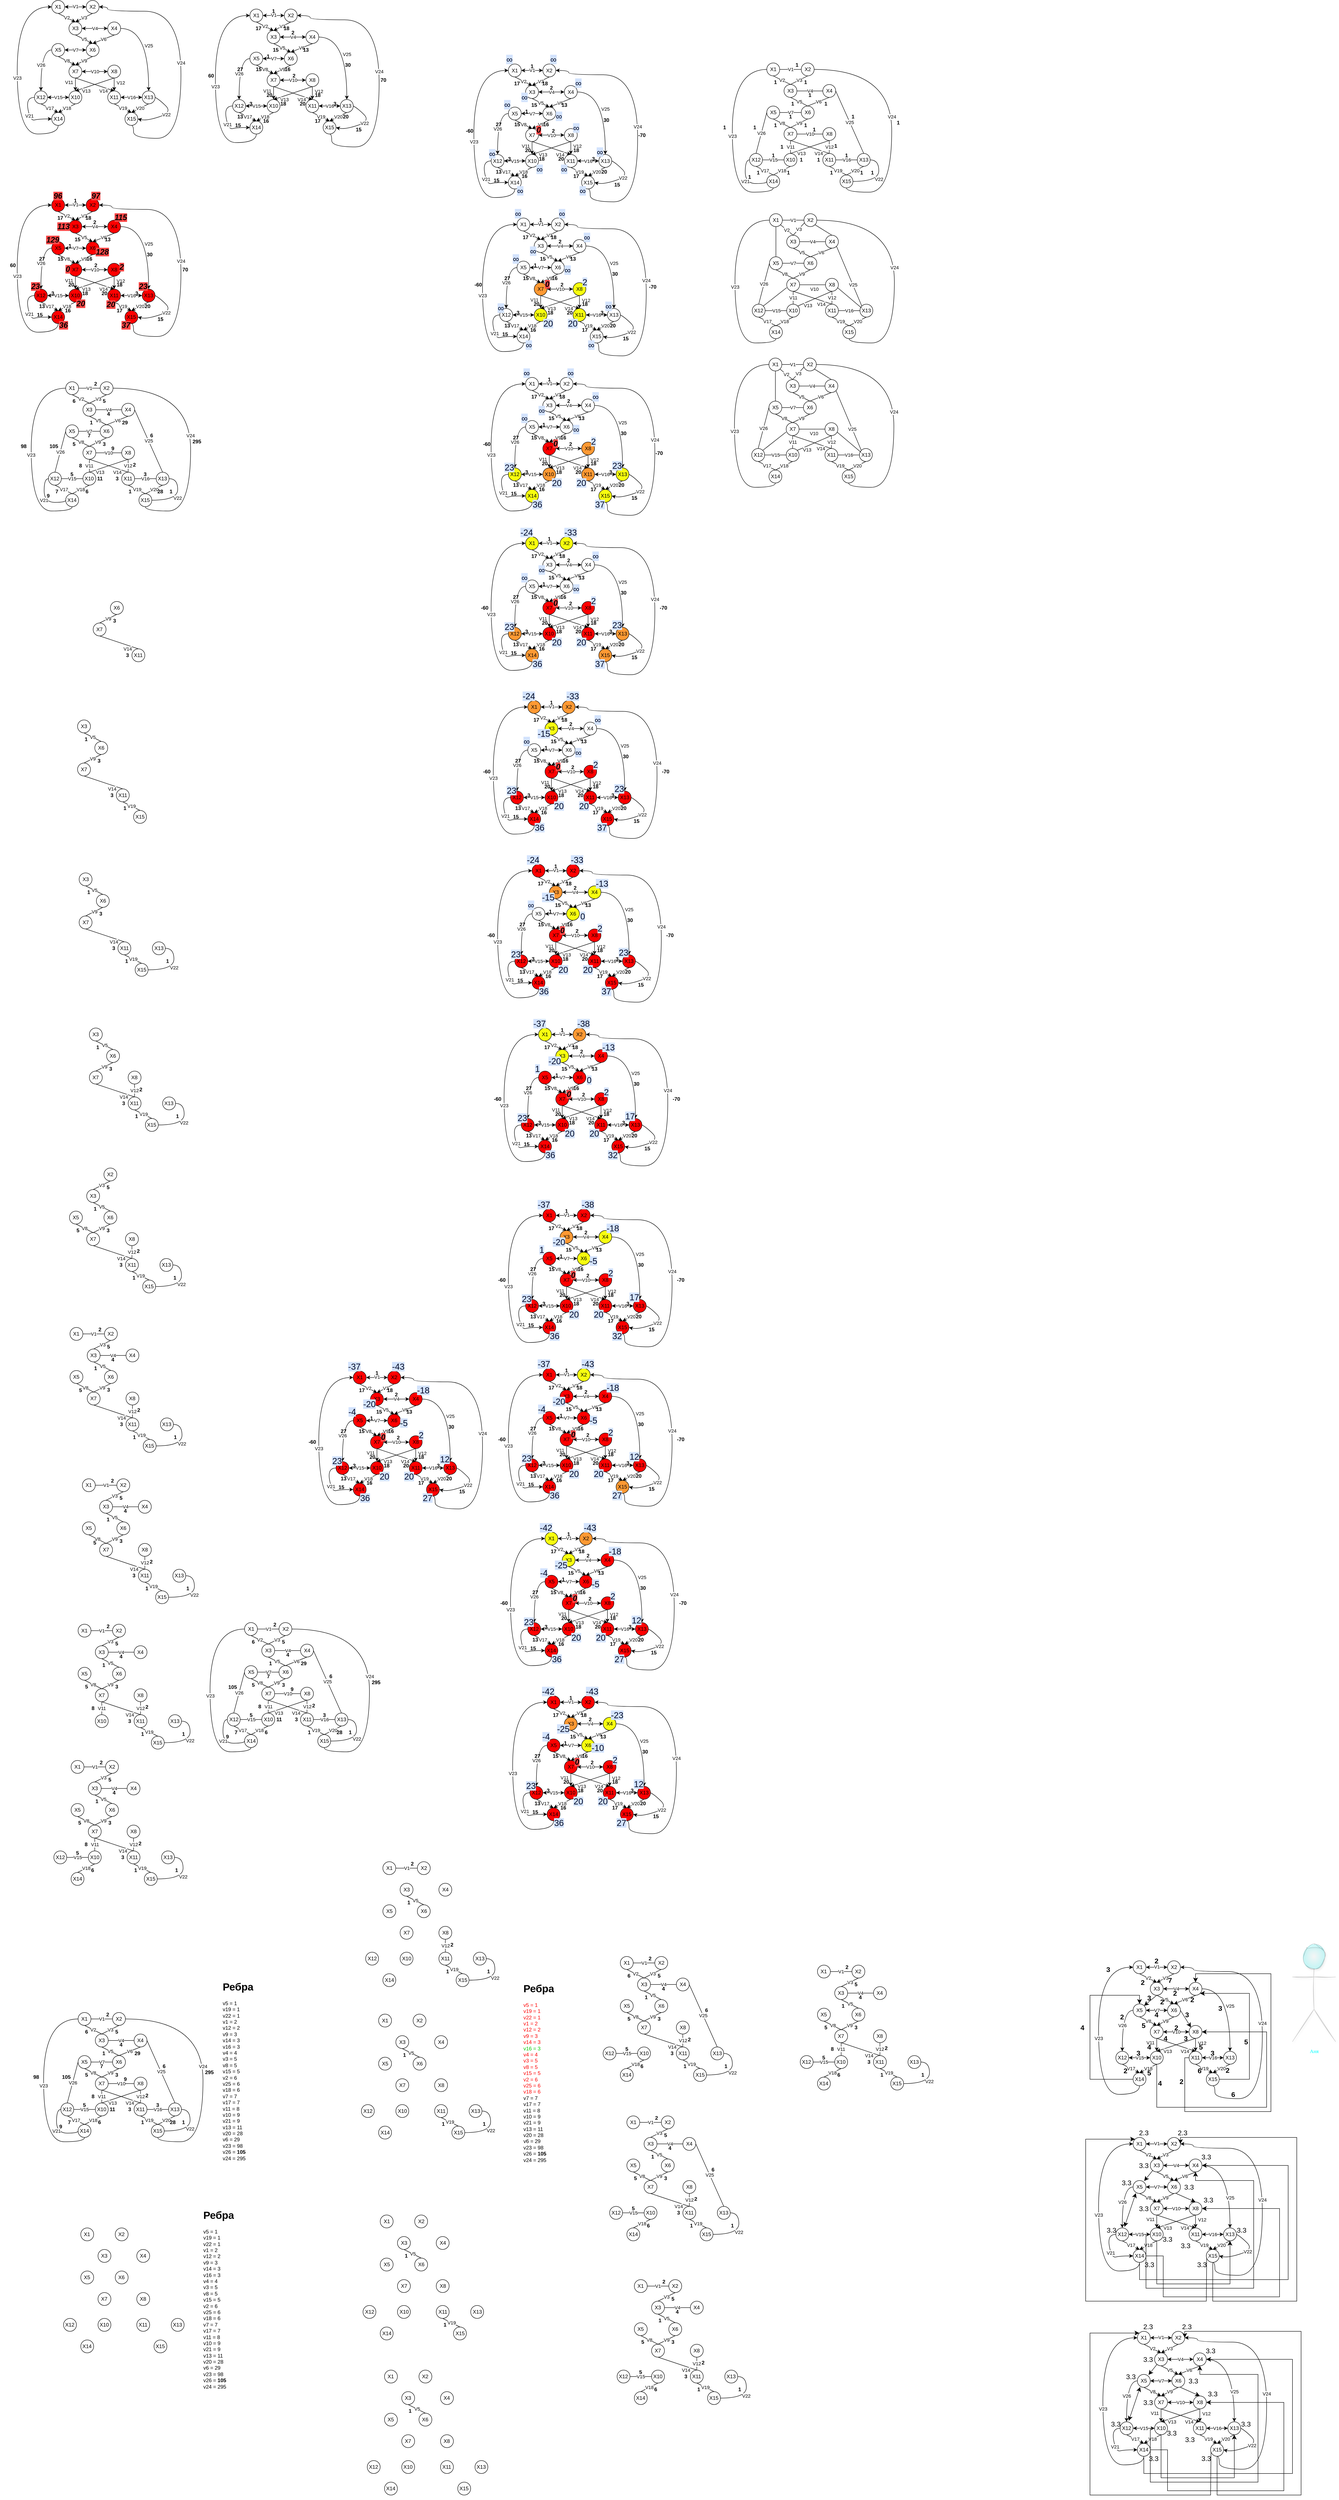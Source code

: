 <mxfile version="24.8.4" pages="2">
  <diagram name="Страница — 1" id="NswS1KVfmSA2DbpRanFU">
    <mxGraphModel grid="1" page="1" gridSize="10" guides="1" tooltips="1" connect="1" arrows="1" fold="1" pageScale="1" pageWidth="827" pageHeight="1169" math="0" shadow="0">
      <root>
        <mxCell id="0" />
        <mxCell id="1" parent="0" />
        <mxCell id="vdaxjqXT8XuvJRHG-bB9-1" value="X1" style="ellipse;whiteSpace=wrap;html=1;aspect=fixed;" parent="1" vertex="1">
          <mxGeometry x="240" y="50" width="30" height="30" as="geometry" />
        </mxCell>
        <mxCell id="vdaxjqXT8XuvJRHG-bB9-2" value="X2" style="ellipse;whiteSpace=wrap;html=1;aspect=fixed;" parent="1" vertex="1">
          <mxGeometry x="320" y="50" width="30" height="30" as="geometry" />
        </mxCell>
        <mxCell id="vdaxjqXT8XuvJRHG-bB9-4" value="X3" style="ellipse;whiteSpace=wrap;html=1;aspect=fixed;" parent="1" vertex="1">
          <mxGeometry x="280" y="100" width="30" height="30" as="geometry" />
        </mxCell>
        <mxCell id="vdaxjqXT8XuvJRHG-bB9-46" value="V25" style="edgeStyle=orthogonalEdgeStyle;rounded=0;orthogonalLoop=1;jettySize=auto;html=1;entryX=0.5;entryY=0;entryDx=0;entryDy=0;curved=1;" parent="1" source="vdaxjqXT8XuvJRHG-bB9-5" target="vdaxjqXT8XuvJRHG-bB9-12" edge="1">
          <mxGeometry relative="1" as="geometry" />
        </mxCell>
        <mxCell id="vdaxjqXT8XuvJRHG-bB9-5" value="X4" style="ellipse;whiteSpace=wrap;html=1;aspect=fixed;" parent="1" vertex="1">
          <mxGeometry x="370" y="100" width="30" height="30" as="geometry" />
        </mxCell>
        <mxCell id="vdaxjqXT8XuvJRHG-bB9-6" value="X6" style="ellipse;whiteSpace=wrap;html=1;aspect=fixed;" parent="1" vertex="1">
          <mxGeometry x="320" y="150" width="30" height="30" as="geometry" />
        </mxCell>
        <mxCell id="vdaxjqXT8XuvJRHG-bB9-7" value="X7" style="ellipse;whiteSpace=wrap;html=1;aspect=fixed;" parent="1" vertex="1">
          <mxGeometry x="280" y="200" width="30" height="30" as="geometry" />
        </mxCell>
        <mxCell id="vdaxjqXT8XuvJRHG-bB9-45" value="V26" style="edgeStyle=orthogonalEdgeStyle;rounded=0;orthogonalLoop=1;jettySize=auto;html=1;exitX=0;exitY=0.5;exitDx=0;exitDy=0;entryX=0.5;entryY=0;entryDx=0;entryDy=0;curved=1;" parent="1" source="vdaxjqXT8XuvJRHG-bB9-8" target="vdaxjqXT8XuvJRHG-bB9-9" edge="1">
          <mxGeometry relative="1" as="geometry" />
        </mxCell>
        <mxCell id="vdaxjqXT8XuvJRHG-bB9-8" value="X5" style="ellipse;whiteSpace=wrap;html=1;aspect=fixed;" parent="1" vertex="1">
          <mxGeometry x="240" y="150" width="30" height="30" as="geometry" />
        </mxCell>
        <mxCell id="vdaxjqXT8XuvJRHG-bB9-9" value="X12" style="ellipse;whiteSpace=wrap;html=1;aspect=fixed;" parent="1" vertex="1">
          <mxGeometry x="200" y="260" width="30" height="30" as="geometry" />
        </mxCell>
        <mxCell id="vdaxjqXT8XuvJRHG-bB9-43" value="V23" style="edgeStyle=orthogonalEdgeStyle;rounded=0;orthogonalLoop=1;jettySize=auto;html=1;entryX=0;entryY=0.5;entryDx=0;entryDy=0;curved=1;exitX=0.5;exitY=1;exitDx=0;exitDy=0;" parent="1" source="vdaxjqXT8XuvJRHG-bB9-10" target="vdaxjqXT8XuvJRHG-bB9-1" edge="1">
          <mxGeometry relative="1" as="geometry">
            <Array as="points">
              <mxPoint x="255" y="360" />
              <mxPoint x="160" y="360" />
              <mxPoint x="160" y="65" />
            </Array>
          </mxGeometry>
        </mxCell>
        <mxCell id="vdaxjqXT8XuvJRHG-bB9-10" value="X14" style="ellipse;whiteSpace=wrap;html=1;aspect=fixed;" parent="1" vertex="1">
          <mxGeometry x="240" y="310" width="30" height="30" as="geometry" />
        </mxCell>
        <mxCell id="vdaxjqXT8XuvJRHG-bB9-11" value="X15" style="ellipse;whiteSpace=wrap;html=1;aspect=fixed;" parent="1" vertex="1">
          <mxGeometry x="410" y="310" width="30" height="30" as="geometry" />
        </mxCell>
        <mxCell id="vdaxjqXT8XuvJRHG-bB9-12" value="X13" style="ellipse;whiteSpace=wrap;html=1;aspect=fixed;" parent="1" vertex="1">
          <mxGeometry x="450" y="260" width="30" height="30" as="geometry" />
        </mxCell>
        <mxCell id="vdaxjqXT8XuvJRHG-bB9-13" value="X11" style="ellipse;whiteSpace=wrap;html=1;aspect=fixed;" parent="1" vertex="1">
          <mxGeometry x="370" y="260" width="30" height="30" as="geometry" />
        </mxCell>
        <mxCell id="vdaxjqXT8XuvJRHG-bB9-14" value="X10" style="ellipse;whiteSpace=wrap;html=1;aspect=fixed;" parent="1" vertex="1">
          <mxGeometry x="280" y="260" width="30" height="30" as="geometry" />
        </mxCell>
        <mxCell id="vdaxjqXT8XuvJRHG-bB9-15" value="X8" style="ellipse;whiteSpace=wrap;html=1;aspect=fixed;" parent="1" vertex="1">
          <mxGeometry x="370" y="200" width="30" height="30" as="geometry" />
        </mxCell>
        <mxCell id="vdaxjqXT8XuvJRHG-bB9-18" value="" style="endArrow=classic;startArrow=classic;html=1;rounded=0;exitX=1;exitY=0.5;exitDx=0;exitDy=0;entryX=0;entryY=0.5;entryDx=0;entryDy=0;" parent="1" source="vdaxjqXT8XuvJRHG-bB9-1" target="vdaxjqXT8XuvJRHG-bB9-2" edge="1">
          <mxGeometry width="50" height="50" relative="1" as="geometry">
            <mxPoint x="390" y="220" as="sourcePoint" />
            <mxPoint x="440" y="170" as="targetPoint" />
          </mxGeometry>
        </mxCell>
        <mxCell id="vdaxjqXT8XuvJRHG-bB9-25" value="V1" style="edgeLabel;html=1;align=center;verticalAlign=middle;resizable=0;points=[];" parent="vdaxjqXT8XuvJRHG-bB9-18" vertex="1" connectable="0">
          <mxGeometry x="-0.016" y="1" relative="1" as="geometry">
            <mxPoint as="offset" />
          </mxGeometry>
        </mxCell>
        <mxCell id="vdaxjqXT8XuvJRHG-bB9-19" value="V2" style="endArrow=classic;html=1;rounded=0;exitX=0.5;exitY=1;exitDx=0;exitDy=0;entryX=0.5;entryY=0;entryDx=0;entryDy=0;" parent="1" source="vdaxjqXT8XuvJRHG-bB9-1" target="vdaxjqXT8XuvJRHG-bB9-4" edge="1">
          <mxGeometry width="50" height="50" relative="1" as="geometry">
            <mxPoint x="350" y="220" as="sourcePoint" />
            <mxPoint x="400" y="170" as="targetPoint" />
          </mxGeometry>
        </mxCell>
        <mxCell id="vdaxjqXT8XuvJRHG-bB9-20" value="V3" style="endArrow=classic;html=1;rounded=0;exitX=0.5;exitY=1;exitDx=0;exitDy=0;entryX=0.5;entryY=0;entryDx=0;entryDy=0;" parent="1" source="vdaxjqXT8XuvJRHG-bB9-2" target="vdaxjqXT8XuvJRHG-bB9-4" edge="1">
          <mxGeometry width="50" height="50" relative="1" as="geometry">
            <mxPoint x="350" y="220" as="sourcePoint" />
            <mxPoint x="400" y="170" as="targetPoint" />
          </mxGeometry>
        </mxCell>
        <mxCell id="vdaxjqXT8XuvJRHG-bB9-21" value="V4" style="endArrow=classic;startArrow=classic;html=1;rounded=0;entryX=0;entryY=0.5;entryDx=0;entryDy=0;exitX=1;exitY=0.5;exitDx=0;exitDy=0;" parent="1" source="vdaxjqXT8XuvJRHG-bB9-4" target="vdaxjqXT8XuvJRHG-bB9-5" edge="1">
          <mxGeometry width="50" height="50" relative="1" as="geometry">
            <mxPoint x="350" y="220" as="sourcePoint" />
            <mxPoint x="400" y="170" as="targetPoint" />
          </mxGeometry>
        </mxCell>
        <mxCell id="vdaxjqXT8XuvJRHG-bB9-22" value="V5" style="endArrow=classic;html=1;rounded=0;exitX=0.5;exitY=1;exitDx=0;exitDy=0;entryX=0.5;entryY=0;entryDx=0;entryDy=0;" parent="1" source="vdaxjqXT8XuvJRHG-bB9-4" target="vdaxjqXT8XuvJRHG-bB9-6" edge="1">
          <mxGeometry width="50" height="50" relative="1" as="geometry">
            <mxPoint x="350" y="220" as="sourcePoint" />
            <mxPoint x="400" y="170" as="targetPoint" />
          </mxGeometry>
        </mxCell>
        <mxCell id="vdaxjqXT8XuvJRHG-bB9-23" value="V6" style="endArrow=classic;html=1;rounded=0;entryX=0.5;entryY=0;entryDx=0;entryDy=0;exitX=0.533;exitY=1;exitDx=0;exitDy=0;exitPerimeter=0;" parent="1" source="vdaxjqXT8XuvJRHG-bB9-5" target="vdaxjqXT8XuvJRHG-bB9-6" edge="1">
          <mxGeometry width="50" height="50" relative="1" as="geometry">
            <mxPoint x="350" y="220" as="sourcePoint" />
            <mxPoint x="400" y="170" as="targetPoint" />
          </mxGeometry>
        </mxCell>
        <mxCell id="vdaxjqXT8XuvJRHG-bB9-24" value="V7" style="endArrow=classic;startArrow=classic;html=1;rounded=0;exitX=1;exitY=0.5;exitDx=0;exitDy=0;entryX=0;entryY=0.5;entryDx=0;entryDy=0;" parent="1" source="vdaxjqXT8XuvJRHG-bB9-8" target="vdaxjqXT8XuvJRHG-bB9-6" edge="1">
          <mxGeometry width="50" height="50" relative="1" as="geometry">
            <mxPoint x="350" y="220" as="sourcePoint" />
            <mxPoint x="330" y="165" as="targetPoint" />
          </mxGeometry>
        </mxCell>
        <mxCell id="vdaxjqXT8XuvJRHG-bB9-26" value="V8" style="endArrow=classic;html=1;rounded=0;exitX=0.5;exitY=1;exitDx=0;exitDy=0;entryX=0.5;entryY=0;entryDx=0;entryDy=0;" parent="1" source="vdaxjqXT8XuvJRHG-bB9-8" target="vdaxjqXT8XuvJRHG-bB9-7" edge="1">
          <mxGeometry width="50" height="50" relative="1" as="geometry">
            <mxPoint x="350" y="220" as="sourcePoint" />
            <mxPoint x="400" y="170" as="targetPoint" />
          </mxGeometry>
        </mxCell>
        <mxCell id="vdaxjqXT8XuvJRHG-bB9-27" value="V9" style="endArrow=classic;html=1;rounded=0;exitX=0.5;exitY=1;exitDx=0;exitDy=0;entryX=0.5;entryY=0;entryDx=0;entryDy=0;" parent="1" source="vdaxjqXT8XuvJRHG-bB9-6" target="vdaxjqXT8XuvJRHG-bB9-7" edge="1">
          <mxGeometry width="50" height="50" relative="1" as="geometry">
            <mxPoint x="255" y="190" as="sourcePoint" />
            <mxPoint x="305" y="210" as="targetPoint" />
          </mxGeometry>
        </mxCell>
        <mxCell id="vdaxjqXT8XuvJRHG-bB9-28" value="V10" style="endArrow=classic;startArrow=classic;html=1;rounded=0;exitX=1;exitY=0.5;exitDx=0;exitDy=0;entryX=0;entryY=0.5;entryDx=0;entryDy=0;" parent="1" source="vdaxjqXT8XuvJRHG-bB9-7" target="vdaxjqXT8XuvJRHG-bB9-15" edge="1">
          <mxGeometry width="50" height="50" relative="1" as="geometry">
            <mxPoint x="350" y="220" as="sourcePoint" />
            <mxPoint x="400" y="170" as="targetPoint" />
          </mxGeometry>
        </mxCell>
        <mxCell id="vdaxjqXT8XuvJRHG-bB9-29" value="V16" style="endArrow=classic;startArrow=classic;html=1;rounded=0;exitX=1;exitY=0.5;exitDx=0;exitDy=0;entryX=0;entryY=0.5;entryDx=0;entryDy=0;" parent="1" source="vdaxjqXT8XuvJRHG-bB9-13" target="vdaxjqXT8XuvJRHG-bB9-12" edge="1">
          <mxGeometry width="50" height="50" relative="1" as="geometry">
            <mxPoint x="350" y="220" as="sourcePoint" />
            <mxPoint x="540" y="270" as="targetPoint" />
          </mxGeometry>
        </mxCell>
        <mxCell id="vdaxjqXT8XuvJRHG-bB9-30" value="V14" style="endArrow=classic;html=1;rounded=0;entryX=0.5;entryY=0;entryDx=0;entryDy=0;exitX=0.5;exitY=1;exitDx=0;exitDy=0;" parent="1" source="vdaxjqXT8XuvJRHG-bB9-7" target="vdaxjqXT8XuvJRHG-bB9-13" edge="1">
          <mxGeometry x="0.5" y="-8" width="50" height="50" relative="1" as="geometry">
            <mxPoint x="350" y="220" as="sourcePoint" />
            <mxPoint x="400" y="170" as="targetPoint" />
            <mxPoint as="offset" />
          </mxGeometry>
        </mxCell>
        <mxCell id="vdaxjqXT8XuvJRHG-bB9-31" value="V13" style="endArrow=classic;html=1;rounded=0;entryX=0.5;entryY=0;entryDx=0;entryDy=0;exitX=0.5;exitY=1;exitDx=0;exitDy=0;" parent="1" source="vdaxjqXT8XuvJRHG-bB9-15" target="vdaxjqXT8XuvJRHG-bB9-14" edge="1">
          <mxGeometry x="0.5" y="8" width="50" height="50" relative="1" as="geometry">
            <mxPoint x="305" y="240" as="sourcePoint" />
            <mxPoint x="395" y="270" as="targetPoint" />
            <mxPoint as="offset" />
          </mxGeometry>
        </mxCell>
        <mxCell id="vdaxjqXT8XuvJRHG-bB9-32" value="V11" style="endArrow=classic;html=1;rounded=0;entryX=0.5;entryY=0;entryDx=0;entryDy=0;exitX=0.5;exitY=1;exitDx=0;exitDy=0;" parent="1" source="vdaxjqXT8XuvJRHG-bB9-7" target="vdaxjqXT8XuvJRHG-bB9-14" edge="1">
          <mxGeometry x="-0.333" y="-15" width="50" height="50" relative="1" as="geometry">
            <mxPoint x="350" y="220" as="sourcePoint" />
            <mxPoint x="400" y="170" as="targetPoint" />
            <mxPoint as="offset" />
          </mxGeometry>
        </mxCell>
        <mxCell id="vdaxjqXT8XuvJRHG-bB9-33" value="V12" style="endArrow=classic;html=1;rounded=0;entryX=0.5;entryY=0;entryDx=0;entryDy=0;exitX=0.5;exitY=1;exitDx=0;exitDy=0;" parent="1" source="vdaxjqXT8XuvJRHG-bB9-15" target="vdaxjqXT8XuvJRHG-bB9-13" edge="1">
          <mxGeometry x="-0.31" y="15" width="50" height="50" relative="1" as="geometry">
            <mxPoint x="315" y="250" as="sourcePoint" />
            <mxPoint x="405" y="280" as="targetPoint" />
            <mxPoint as="offset" />
          </mxGeometry>
        </mxCell>
        <mxCell id="vdaxjqXT8XuvJRHG-bB9-34" value="V15" style="endArrow=classic;startArrow=classic;html=1;rounded=0;exitX=1;exitY=0.5;exitDx=0;exitDy=0;entryX=0;entryY=0.5;entryDx=0;entryDy=0;" parent="1" source="vdaxjqXT8XuvJRHG-bB9-9" target="vdaxjqXT8XuvJRHG-bB9-14" edge="1">
          <mxGeometry width="50" height="50" relative="1" as="geometry">
            <mxPoint x="350" y="220" as="sourcePoint" />
            <mxPoint x="400" y="170" as="targetPoint" />
          </mxGeometry>
        </mxCell>
        <mxCell id="vdaxjqXT8XuvJRHG-bB9-35" value="V18" style="endArrow=classic;html=1;rounded=0;entryX=0.5;entryY=0;entryDx=0;entryDy=0;exitX=0.5;exitY=1;exitDx=0;exitDy=0;" parent="1" source="vdaxjqXT8XuvJRHG-bB9-14" target="vdaxjqXT8XuvJRHG-bB9-10" edge="1">
          <mxGeometry width="50" height="50" relative="1" as="geometry">
            <mxPoint x="350" y="220" as="sourcePoint" />
            <mxPoint x="400" y="170" as="targetPoint" />
          </mxGeometry>
        </mxCell>
        <mxCell id="vdaxjqXT8XuvJRHG-bB9-36" value="V17" style="endArrow=classic;html=1;rounded=0;exitX=0.5;exitY=1;exitDx=0;exitDy=0;entryX=0.5;entryY=0;entryDx=0;entryDy=0;" parent="1" source="vdaxjqXT8XuvJRHG-bB9-9" target="vdaxjqXT8XuvJRHG-bB9-10" edge="1">
          <mxGeometry width="50" height="50" relative="1" as="geometry">
            <mxPoint x="305" y="300" as="sourcePoint" />
            <mxPoint x="255" y="310" as="targetPoint" />
          </mxGeometry>
        </mxCell>
        <mxCell id="vdaxjqXT8XuvJRHG-bB9-37" value="V20" style="endArrow=classic;html=1;rounded=0;entryX=0.5;entryY=0;entryDx=0;entryDy=0;exitX=0.5;exitY=1;exitDx=0;exitDy=0;" parent="1" source="vdaxjqXT8XuvJRHG-bB9-12" target="vdaxjqXT8XuvJRHG-bB9-11" edge="1">
          <mxGeometry width="50" height="50" relative="1" as="geometry">
            <mxPoint x="315" y="310" as="sourcePoint" />
            <mxPoint x="275" y="330" as="targetPoint" />
          </mxGeometry>
        </mxCell>
        <mxCell id="vdaxjqXT8XuvJRHG-bB9-38" value="V19" style="endArrow=classic;html=1;rounded=0;entryX=0.5;entryY=0;entryDx=0;entryDy=0;exitX=0.5;exitY=1;exitDx=0;exitDy=0;" parent="1" source="vdaxjqXT8XuvJRHG-bB9-13" target="vdaxjqXT8XuvJRHG-bB9-11" edge="1">
          <mxGeometry width="50" height="50" relative="1" as="geometry">
            <mxPoint x="325" y="320" as="sourcePoint" />
            <mxPoint x="285" y="340" as="targetPoint" />
          </mxGeometry>
        </mxCell>
        <mxCell id="vdaxjqXT8XuvJRHG-bB9-41" value="V21" style="curved=1;endArrow=classic;html=1;rounded=0;entryX=0;entryY=0.5;entryDx=0;entryDy=0;exitX=0;exitY=0.5;exitDx=0;exitDy=0;" parent="1" source="vdaxjqXT8XuvJRHG-bB9-9" target="vdaxjqXT8XuvJRHG-bB9-10" edge="1">
          <mxGeometry width="50" height="50" relative="1" as="geometry">
            <mxPoint x="130" y="360" as="sourcePoint" />
            <mxPoint x="180" y="310" as="targetPoint" />
            <Array as="points">
              <mxPoint x="180" y="275" />
              <mxPoint x="190" y="330" />
              <mxPoint x="210" y="325" />
            </Array>
          </mxGeometry>
        </mxCell>
        <mxCell id="vdaxjqXT8XuvJRHG-bB9-42" value="V22" style="curved=1;endArrow=classic;html=1;rounded=0;entryX=1;entryY=0.5;entryDx=0;entryDy=0;exitX=1;exitY=0.5;exitDx=0;exitDy=0;" parent="1" source="vdaxjqXT8XuvJRHG-bB9-12" target="vdaxjqXT8XuvJRHG-bB9-11" edge="1">
          <mxGeometry width="50" height="50" relative="1" as="geometry">
            <mxPoint x="510" y="280" as="sourcePoint" />
            <mxPoint x="550" y="330" as="targetPoint" />
            <Array as="points">
              <mxPoint x="490" y="280" />
              <mxPoint x="520" y="310" />
              <mxPoint x="460" y="330" />
            </Array>
          </mxGeometry>
        </mxCell>
        <mxCell id="vdaxjqXT8XuvJRHG-bB9-44" value="V24" style="edgeStyle=orthogonalEdgeStyle;rounded=0;orthogonalLoop=1;jettySize=auto;html=1;entryX=1;entryY=0.5;entryDx=0;entryDy=0;curved=1;exitX=0.5;exitY=1;exitDx=0;exitDy=0;" parent="1" source="vdaxjqXT8XuvJRHG-bB9-11" target="vdaxjqXT8XuvJRHG-bB9-2" edge="1">
          <mxGeometry relative="1" as="geometry">
            <mxPoint x="265" y="350" as="sourcePoint" />
            <mxPoint x="250" y="75" as="targetPoint" />
            <Array as="points">
              <mxPoint x="430" y="340" />
              <mxPoint x="430" y="370" />
              <mxPoint x="540" y="370" />
              <mxPoint x="540" y="75" />
              <mxPoint x="370" y="75" />
              <mxPoint x="370" y="65" />
            </Array>
          </mxGeometry>
        </mxCell>
        <mxCell id="vdaxjqXT8XuvJRHG-bB9-188" value="X1" style="ellipse;whiteSpace=wrap;html=1;aspect=fixed;" parent="1" vertex="1">
          <mxGeometry x="699.97" y="70" width="30" height="30" as="geometry" />
        </mxCell>
        <mxCell id="vdaxjqXT8XuvJRHG-bB9-189" value="X2" style="ellipse;whiteSpace=wrap;html=1;aspect=fixed;" parent="1" vertex="1">
          <mxGeometry x="779.97" y="70" width="30" height="30" as="geometry" />
        </mxCell>
        <mxCell id="vdaxjqXT8XuvJRHG-bB9-190" value="X3" style="ellipse;whiteSpace=wrap;html=1;aspect=fixed;" parent="1" vertex="1">
          <mxGeometry x="739.97" y="120" width="30" height="30" as="geometry" />
        </mxCell>
        <mxCell id="vdaxjqXT8XuvJRHG-bB9-191" value="V25" style="edgeStyle=orthogonalEdgeStyle;rounded=0;orthogonalLoop=1;jettySize=auto;html=1;entryX=0.5;entryY=0;entryDx=0;entryDy=0;curved=1;" parent="1" source="vdaxjqXT8XuvJRHG-bB9-192" target="vdaxjqXT8XuvJRHG-bB9-201" edge="1">
          <mxGeometry relative="1" as="geometry" />
        </mxCell>
        <mxCell id="vdaxjqXT8XuvJRHG-bB9-192" value="X4" style="ellipse;whiteSpace=wrap;html=1;aspect=fixed;" parent="1" vertex="1">
          <mxGeometry x="829.97" y="120" width="30" height="30" as="geometry" />
        </mxCell>
        <mxCell id="vdaxjqXT8XuvJRHG-bB9-193" value="X6" style="ellipse;whiteSpace=wrap;html=1;aspect=fixed;" parent="1" vertex="1">
          <mxGeometry x="779.97" y="170" width="30" height="30" as="geometry" />
        </mxCell>
        <mxCell id="vdaxjqXT8XuvJRHG-bB9-194" value="X7" style="ellipse;whiteSpace=wrap;html=1;aspect=fixed;" parent="1" vertex="1">
          <mxGeometry x="739.97" y="220" width="30" height="30" as="geometry" />
        </mxCell>
        <mxCell id="vdaxjqXT8XuvJRHG-bB9-195" value="V26" style="edgeStyle=orthogonalEdgeStyle;rounded=0;orthogonalLoop=1;jettySize=auto;html=1;exitX=0;exitY=0.5;exitDx=0;exitDy=0;entryX=0.5;entryY=0;entryDx=0;entryDy=0;curved=1;" parent="1" source="vdaxjqXT8XuvJRHG-bB9-196" target="vdaxjqXT8XuvJRHG-bB9-197" edge="1">
          <mxGeometry relative="1" as="geometry" />
        </mxCell>
        <mxCell id="vdaxjqXT8XuvJRHG-bB9-196" value="X5" style="ellipse;whiteSpace=wrap;html=1;aspect=fixed;" parent="1" vertex="1">
          <mxGeometry x="699.97" y="170" width="30" height="30" as="geometry" />
        </mxCell>
        <mxCell id="vdaxjqXT8XuvJRHG-bB9-197" value="X12" style="ellipse;whiteSpace=wrap;html=1;aspect=fixed;" parent="1" vertex="1">
          <mxGeometry x="659.97" y="280" width="30" height="30" as="geometry" />
        </mxCell>
        <mxCell id="vdaxjqXT8XuvJRHG-bB9-198" value="V23" style="edgeStyle=orthogonalEdgeStyle;rounded=0;orthogonalLoop=1;jettySize=auto;html=1;entryX=0;entryY=0.5;entryDx=0;entryDy=0;curved=1;exitX=0.5;exitY=1;exitDx=0;exitDy=0;" parent="1" source="vdaxjqXT8XuvJRHG-bB9-199" target="vdaxjqXT8XuvJRHG-bB9-188" edge="1">
          <mxGeometry relative="1" as="geometry">
            <Array as="points">
              <mxPoint x="714.97" y="380" />
              <mxPoint x="619.97" y="380" />
              <mxPoint x="619.97" y="85" />
            </Array>
          </mxGeometry>
        </mxCell>
        <mxCell id="vdaxjqXT8XuvJRHG-bB9-199" value="X14" style="ellipse;whiteSpace=wrap;html=1;aspect=fixed;" parent="1" vertex="1">
          <mxGeometry x="699.97" y="330" width="30" height="30" as="geometry" />
        </mxCell>
        <mxCell id="vdaxjqXT8XuvJRHG-bB9-200" value="X15" style="ellipse;whiteSpace=wrap;html=1;aspect=fixed;" parent="1" vertex="1">
          <mxGeometry x="869.97" y="330" width="30" height="30" as="geometry" />
        </mxCell>
        <mxCell id="vdaxjqXT8XuvJRHG-bB9-201" value="X13" style="ellipse;whiteSpace=wrap;html=1;aspect=fixed;" parent="1" vertex="1">
          <mxGeometry x="909.97" y="280" width="30" height="30" as="geometry" />
        </mxCell>
        <mxCell id="vdaxjqXT8XuvJRHG-bB9-202" value="X11" style="ellipse;whiteSpace=wrap;html=1;aspect=fixed;" parent="1" vertex="1">
          <mxGeometry x="829.97" y="280" width="30" height="30" as="geometry" />
        </mxCell>
        <mxCell id="vdaxjqXT8XuvJRHG-bB9-203" value="X10" style="ellipse;whiteSpace=wrap;html=1;aspect=fixed;" parent="1" vertex="1">
          <mxGeometry x="739.97" y="280" width="30" height="30" as="geometry" />
        </mxCell>
        <mxCell id="vdaxjqXT8XuvJRHG-bB9-204" value="X8" style="ellipse;whiteSpace=wrap;html=1;aspect=fixed;" parent="1" vertex="1">
          <mxGeometry x="829.97" y="220" width="30" height="30" as="geometry" />
        </mxCell>
        <mxCell id="vdaxjqXT8XuvJRHG-bB9-205" value="" style="endArrow=classic;startArrow=classic;html=1;rounded=0;exitX=1;exitY=0.5;exitDx=0;exitDy=0;entryX=0;entryY=0.5;entryDx=0;entryDy=0;" parent="1" source="vdaxjqXT8XuvJRHG-bB9-188" target="vdaxjqXT8XuvJRHG-bB9-189" edge="1">
          <mxGeometry width="50" height="50" relative="1" as="geometry">
            <mxPoint x="849.97" y="240" as="sourcePoint" />
            <mxPoint x="899.97" y="190" as="targetPoint" />
          </mxGeometry>
        </mxCell>
        <mxCell id="vdaxjqXT8XuvJRHG-bB9-206" value="V1" style="edgeLabel;html=1;align=center;verticalAlign=middle;resizable=0;points=[];" parent="vdaxjqXT8XuvJRHG-bB9-205" vertex="1" connectable="0">
          <mxGeometry x="-0.016" y="1" relative="1" as="geometry">
            <mxPoint as="offset" />
          </mxGeometry>
        </mxCell>
        <mxCell id="vdaxjqXT8XuvJRHG-bB9-207" value="V2" style="endArrow=classic;html=1;rounded=0;exitX=0.5;exitY=1;exitDx=0;exitDy=0;entryX=0.5;entryY=0;entryDx=0;entryDy=0;" parent="1" source="vdaxjqXT8XuvJRHG-bB9-188" target="vdaxjqXT8XuvJRHG-bB9-190" edge="1">
          <mxGeometry width="50" height="50" relative="1" as="geometry">
            <mxPoint x="809.97" y="240" as="sourcePoint" />
            <mxPoint x="859.97" y="190" as="targetPoint" />
          </mxGeometry>
        </mxCell>
        <mxCell id="vdaxjqXT8XuvJRHG-bB9-208" value="V3" style="endArrow=classic;html=1;rounded=0;exitX=0.5;exitY=1;exitDx=0;exitDy=0;entryX=0.5;entryY=0;entryDx=0;entryDy=0;" parent="1" source="vdaxjqXT8XuvJRHG-bB9-189" target="vdaxjqXT8XuvJRHG-bB9-190" edge="1">
          <mxGeometry width="50" height="50" relative="1" as="geometry">
            <mxPoint x="809.97" y="240" as="sourcePoint" />
            <mxPoint x="859.97" y="190" as="targetPoint" />
          </mxGeometry>
        </mxCell>
        <mxCell id="vdaxjqXT8XuvJRHG-bB9-209" value="V4" style="endArrow=classic;startArrow=classic;html=1;rounded=0;entryX=0;entryY=0.5;entryDx=0;entryDy=0;exitX=1;exitY=0.5;exitDx=0;exitDy=0;" parent="1" source="vdaxjqXT8XuvJRHG-bB9-190" target="vdaxjqXT8XuvJRHG-bB9-192" edge="1">
          <mxGeometry width="50" height="50" relative="1" as="geometry">
            <mxPoint x="809.97" y="240" as="sourcePoint" />
            <mxPoint x="859.97" y="190" as="targetPoint" />
          </mxGeometry>
        </mxCell>
        <mxCell id="vdaxjqXT8XuvJRHG-bB9-210" value="V5" style="endArrow=classic;html=1;rounded=0;exitX=0.5;exitY=1;exitDx=0;exitDy=0;entryX=0.5;entryY=0;entryDx=0;entryDy=0;" parent="1" source="vdaxjqXT8XuvJRHG-bB9-190" target="vdaxjqXT8XuvJRHG-bB9-193" edge="1">
          <mxGeometry width="50" height="50" relative="1" as="geometry">
            <mxPoint x="809.97" y="240" as="sourcePoint" />
            <mxPoint x="859.97" y="190" as="targetPoint" />
          </mxGeometry>
        </mxCell>
        <mxCell id="vdaxjqXT8XuvJRHG-bB9-211" value="V6" style="endArrow=classic;html=1;rounded=0;entryX=0.5;entryY=0;entryDx=0;entryDy=0;exitX=0.533;exitY=1;exitDx=0;exitDy=0;exitPerimeter=0;" parent="1" source="vdaxjqXT8XuvJRHG-bB9-192" target="vdaxjqXT8XuvJRHG-bB9-193" edge="1">
          <mxGeometry width="50" height="50" relative="1" as="geometry">
            <mxPoint x="809.97" y="240" as="sourcePoint" />
            <mxPoint x="859.97" y="190" as="targetPoint" />
          </mxGeometry>
        </mxCell>
        <mxCell id="vdaxjqXT8XuvJRHG-bB9-212" value="V7" style="endArrow=classic;startArrow=classic;html=1;rounded=0;exitX=1;exitY=0.5;exitDx=0;exitDy=0;entryX=0;entryY=0.5;entryDx=0;entryDy=0;" parent="1" source="vdaxjqXT8XuvJRHG-bB9-196" target="vdaxjqXT8XuvJRHG-bB9-193" edge="1">
          <mxGeometry width="50" height="50" relative="1" as="geometry">
            <mxPoint x="809.97" y="240" as="sourcePoint" />
            <mxPoint x="789.97" y="185" as="targetPoint" />
          </mxGeometry>
        </mxCell>
        <mxCell id="vdaxjqXT8XuvJRHG-bB9-213" value="V8" style="endArrow=classic;html=1;rounded=0;exitX=0.5;exitY=1;exitDx=0;exitDy=0;entryX=0.5;entryY=0;entryDx=0;entryDy=0;" parent="1" source="vdaxjqXT8XuvJRHG-bB9-196" target="vdaxjqXT8XuvJRHG-bB9-194" edge="1">
          <mxGeometry width="50" height="50" relative="1" as="geometry">
            <mxPoint x="809.97" y="240" as="sourcePoint" />
            <mxPoint x="859.97" y="190" as="targetPoint" />
          </mxGeometry>
        </mxCell>
        <mxCell id="vdaxjqXT8XuvJRHG-bB9-214" value="V9" style="endArrow=classic;html=1;rounded=0;exitX=0.5;exitY=1;exitDx=0;exitDy=0;entryX=0.5;entryY=0;entryDx=0;entryDy=0;" parent="1" source="vdaxjqXT8XuvJRHG-bB9-193" target="vdaxjqXT8XuvJRHG-bB9-194" edge="1">
          <mxGeometry width="50" height="50" relative="1" as="geometry">
            <mxPoint x="714.97" y="210" as="sourcePoint" />
            <mxPoint x="764.97" y="230" as="targetPoint" />
          </mxGeometry>
        </mxCell>
        <mxCell id="vdaxjqXT8XuvJRHG-bB9-215" value="V10" style="endArrow=classic;startArrow=classic;html=1;rounded=0;exitX=1;exitY=0.5;exitDx=0;exitDy=0;entryX=0;entryY=0.5;entryDx=0;entryDy=0;" parent="1" source="vdaxjqXT8XuvJRHG-bB9-194" target="vdaxjqXT8XuvJRHG-bB9-204" edge="1">
          <mxGeometry width="50" height="50" relative="1" as="geometry">
            <mxPoint x="809.97" y="240" as="sourcePoint" />
            <mxPoint x="859.97" y="190" as="targetPoint" />
          </mxGeometry>
        </mxCell>
        <mxCell id="vdaxjqXT8XuvJRHG-bB9-216" value="V16" style="endArrow=classic;startArrow=classic;html=1;rounded=0;exitX=1;exitY=0.5;exitDx=0;exitDy=0;entryX=0;entryY=0.5;entryDx=0;entryDy=0;" parent="1" source="vdaxjqXT8XuvJRHG-bB9-202" target="vdaxjqXT8XuvJRHG-bB9-201" edge="1">
          <mxGeometry width="50" height="50" relative="1" as="geometry">
            <mxPoint x="809.97" y="240" as="sourcePoint" />
            <mxPoint x="999.97" y="290" as="targetPoint" />
          </mxGeometry>
        </mxCell>
        <mxCell id="vdaxjqXT8XuvJRHG-bB9-217" value="V14" style="endArrow=classic;html=1;rounded=0;entryX=0.5;entryY=0;entryDx=0;entryDy=0;exitX=0.5;exitY=1;exitDx=0;exitDy=0;" parent="1" source="vdaxjqXT8XuvJRHG-bB9-194" target="vdaxjqXT8XuvJRHG-bB9-202" edge="1">
          <mxGeometry x="0.5" y="-8" width="50" height="50" relative="1" as="geometry">
            <mxPoint x="809.97" y="240" as="sourcePoint" />
            <mxPoint x="859.97" y="190" as="targetPoint" />
            <mxPoint as="offset" />
          </mxGeometry>
        </mxCell>
        <mxCell id="vdaxjqXT8XuvJRHG-bB9-218" value="V13" style="endArrow=classic;html=1;rounded=0;entryX=0.5;entryY=0;entryDx=0;entryDy=0;exitX=0.5;exitY=1;exitDx=0;exitDy=0;" parent="1" source="vdaxjqXT8XuvJRHG-bB9-204" target="vdaxjqXT8XuvJRHG-bB9-203" edge="1">
          <mxGeometry x="0.5" y="8" width="50" height="50" relative="1" as="geometry">
            <mxPoint x="764.97" y="260" as="sourcePoint" />
            <mxPoint x="854.97" y="290" as="targetPoint" />
            <mxPoint as="offset" />
          </mxGeometry>
        </mxCell>
        <mxCell id="vdaxjqXT8XuvJRHG-bB9-219" value="V11" style="endArrow=classic;html=1;rounded=0;entryX=0.5;entryY=0;entryDx=0;entryDy=0;exitX=0.5;exitY=1;exitDx=0;exitDy=0;" parent="1" source="vdaxjqXT8XuvJRHG-bB9-194" target="vdaxjqXT8XuvJRHG-bB9-203" edge="1">
          <mxGeometry x="-0.333" y="-15" width="50" height="50" relative="1" as="geometry">
            <mxPoint x="809.97" y="240" as="sourcePoint" />
            <mxPoint x="859.97" y="190" as="targetPoint" />
            <mxPoint as="offset" />
          </mxGeometry>
        </mxCell>
        <mxCell id="vdaxjqXT8XuvJRHG-bB9-220" value="V12" style="endArrow=classic;html=1;rounded=0;entryX=0.5;entryY=0;entryDx=0;entryDy=0;exitX=0.5;exitY=1;exitDx=0;exitDy=0;" parent="1" source="vdaxjqXT8XuvJRHG-bB9-204" target="vdaxjqXT8XuvJRHG-bB9-202" edge="1">
          <mxGeometry x="-0.31" y="15" width="50" height="50" relative="1" as="geometry">
            <mxPoint x="774.97" y="270" as="sourcePoint" />
            <mxPoint x="864.97" y="300" as="targetPoint" />
            <mxPoint as="offset" />
          </mxGeometry>
        </mxCell>
        <mxCell id="vdaxjqXT8XuvJRHG-bB9-221" value="V15" style="endArrow=classic;startArrow=classic;html=1;rounded=0;exitX=1;exitY=0.5;exitDx=0;exitDy=0;entryX=0;entryY=0.5;entryDx=0;entryDy=0;" parent="1" source="vdaxjqXT8XuvJRHG-bB9-197" target="vdaxjqXT8XuvJRHG-bB9-203" edge="1">
          <mxGeometry width="50" height="50" relative="1" as="geometry">
            <mxPoint x="809.97" y="240" as="sourcePoint" />
            <mxPoint x="859.97" y="190" as="targetPoint" />
          </mxGeometry>
        </mxCell>
        <mxCell id="vdaxjqXT8XuvJRHG-bB9-222" value="V18" style="endArrow=classic;html=1;rounded=0;entryX=0.5;entryY=0;entryDx=0;entryDy=0;exitX=0.5;exitY=1;exitDx=0;exitDy=0;" parent="1" source="vdaxjqXT8XuvJRHG-bB9-203" target="vdaxjqXT8XuvJRHG-bB9-199" edge="1">
          <mxGeometry width="50" height="50" relative="1" as="geometry">
            <mxPoint x="809.97" y="240" as="sourcePoint" />
            <mxPoint x="859.97" y="190" as="targetPoint" />
          </mxGeometry>
        </mxCell>
        <mxCell id="vdaxjqXT8XuvJRHG-bB9-223" value="V17" style="endArrow=classic;html=1;rounded=0;exitX=0.5;exitY=1;exitDx=0;exitDy=0;entryX=0.5;entryY=0;entryDx=0;entryDy=0;" parent="1" source="vdaxjqXT8XuvJRHG-bB9-197" target="vdaxjqXT8XuvJRHG-bB9-199" edge="1">
          <mxGeometry width="50" height="50" relative="1" as="geometry">
            <mxPoint x="764.97" y="320" as="sourcePoint" />
            <mxPoint x="714.97" y="330" as="targetPoint" />
          </mxGeometry>
        </mxCell>
        <mxCell id="vdaxjqXT8XuvJRHG-bB9-224" value="V20" style="endArrow=classic;html=1;rounded=0;entryX=0.5;entryY=0;entryDx=0;entryDy=0;exitX=0.5;exitY=1;exitDx=0;exitDy=0;" parent="1" source="vdaxjqXT8XuvJRHG-bB9-201" target="vdaxjqXT8XuvJRHG-bB9-200" edge="1">
          <mxGeometry width="50" height="50" relative="1" as="geometry">
            <mxPoint x="774.97" y="330" as="sourcePoint" />
            <mxPoint x="734.97" y="350" as="targetPoint" />
          </mxGeometry>
        </mxCell>
        <mxCell id="vdaxjqXT8XuvJRHG-bB9-225" value="V19" style="endArrow=classic;html=1;rounded=0;entryX=0.5;entryY=0;entryDx=0;entryDy=0;exitX=0.5;exitY=1;exitDx=0;exitDy=0;" parent="1" source="vdaxjqXT8XuvJRHG-bB9-202" target="vdaxjqXT8XuvJRHG-bB9-200" edge="1">
          <mxGeometry width="50" height="50" relative="1" as="geometry">
            <mxPoint x="784.97" y="340" as="sourcePoint" />
            <mxPoint x="744.97" y="360" as="targetPoint" />
          </mxGeometry>
        </mxCell>
        <mxCell id="vdaxjqXT8XuvJRHG-bB9-226" value="V21" style="curved=1;endArrow=classic;html=1;rounded=0;entryX=0;entryY=0.5;entryDx=0;entryDy=0;exitX=0;exitY=0.5;exitDx=0;exitDy=0;" parent="1" source="vdaxjqXT8XuvJRHG-bB9-197" target="vdaxjqXT8XuvJRHG-bB9-199" edge="1">
          <mxGeometry width="50" height="50" relative="1" as="geometry">
            <mxPoint x="589.97" y="380" as="sourcePoint" />
            <mxPoint x="639.97" y="330" as="targetPoint" />
            <Array as="points">
              <mxPoint x="639.97" y="295" />
              <mxPoint x="649.97" y="350" />
              <mxPoint x="669.97" y="345" />
            </Array>
          </mxGeometry>
        </mxCell>
        <mxCell id="vdaxjqXT8XuvJRHG-bB9-227" value="V22" style="curved=1;endArrow=classic;html=1;rounded=0;entryX=1;entryY=0.5;entryDx=0;entryDy=0;exitX=1;exitY=0.5;exitDx=0;exitDy=0;" parent="1" source="vdaxjqXT8XuvJRHG-bB9-201" target="vdaxjqXT8XuvJRHG-bB9-200" edge="1">
          <mxGeometry width="50" height="50" relative="1" as="geometry">
            <mxPoint x="969.97" y="300" as="sourcePoint" />
            <mxPoint x="1009.97" y="350" as="targetPoint" />
            <Array as="points">
              <mxPoint x="949.97" y="300" />
              <mxPoint x="979.97" y="330" />
              <mxPoint x="919.97" y="350" />
            </Array>
          </mxGeometry>
        </mxCell>
        <mxCell id="vdaxjqXT8XuvJRHG-bB9-228" value="V24" style="edgeStyle=orthogonalEdgeStyle;rounded=0;orthogonalLoop=1;jettySize=auto;html=1;entryX=1;entryY=0.5;entryDx=0;entryDy=0;curved=1;exitX=0.5;exitY=1;exitDx=0;exitDy=0;" parent="1" source="vdaxjqXT8XuvJRHG-bB9-200" target="vdaxjqXT8XuvJRHG-bB9-189" edge="1">
          <mxGeometry relative="1" as="geometry">
            <mxPoint x="724.97" y="370" as="sourcePoint" />
            <mxPoint x="709.97" y="95" as="targetPoint" />
            <Array as="points">
              <mxPoint x="890" y="360" />
              <mxPoint x="890" y="390" />
              <mxPoint x="1000" y="390" />
              <mxPoint x="1000" y="95" />
              <mxPoint x="840" y="95" />
              <mxPoint x="840" y="85" />
            </Array>
          </mxGeometry>
        </mxCell>
        <mxCell id="vdaxjqXT8XuvJRHG-bB9-229" value="1" style="text;html=1;align=center;verticalAlign=middle;whiteSpace=wrap;rounded=0;fontStyle=1" parent="1" vertex="1">
          <mxGeometry x="724.97" y="60" width="60" height="30" as="geometry" />
        </mxCell>
        <mxCell id="vdaxjqXT8XuvJRHG-bB9-230" value="17" style="text;html=1;align=center;verticalAlign=middle;whiteSpace=wrap;rounded=0;fontStyle=1" parent="1" vertex="1">
          <mxGeometry x="690" y="100" width="60" height="30" as="geometry" />
        </mxCell>
        <mxCell id="vdaxjqXT8XuvJRHG-bB9-231" value="18" style="text;html=1;align=center;verticalAlign=middle;whiteSpace=wrap;rounded=0;fontStyle=1" parent="1" vertex="1">
          <mxGeometry x="754.97" y="100" width="60" height="30" as="geometry" />
        </mxCell>
        <mxCell id="vdaxjqXT8XuvJRHG-bB9-232" value="2" style="text;html=1;align=center;verticalAlign=middle;whiteSpace=wrap;rounded=0;fontStyle=1" parent="1" vertex="1">
          <mxGeometry x="770" y="110" width="60" height="30" as="geometry" />
        </mxCell>
        <mxCell id="vdaxjqXT8XuvJRHG-bB9-233" value="13" style="text;html=1;align=center;verticalAlign=middle;whiteSpace=wrap;rounded=0;fontStyle=1" parent="1" vertex="1">
          <mxGeometry x="800" y="150" width="60" height="30" as="geometry" />
        </mxCell>
        <mxCell id="vdaxjqXT8XuvJRHG-bB9-234" value="15" style="text;html=1;align=center;verticalAlign=middle;whiteSpace=wrap;rounded=0;fontStyle=1" parent="1" vertex="1">
          <mxGeometry x="730" y="150" width="60" height="30" as="geometry" />
        </mxCell>
        <mxCell id="vdaxjqXT8XuvJRHG-bB9-235" value="70" style="text;html=1;align=center;verticalAlign=middle;whiteSpace=wrap;rounded=0;fontStyle=1" parent="1" vertex="1">
          <mxGeometry x="980" y="220" width="60" height="30" as="geometry" />
        </mxCell>
        <mxCell id="vdaxjqXT8XuvJRHG-bB9-236" value="60" style="text;html=1;align=center;verticalAlign=middle;whiteSpace=wrap;rounded=0;fontStyle=1" parent="1" vertex="1">
          <mxGeometry x="580" y="210" width="60" height="30" as="geometry" />
        </mxCell>
        <mxCell id="vdaxjqXT8XuvJRHG-bB9-237" value="30" style="text;html=1;align=center;verticalAlign=middle;whiteSpace=wrap;rounded=0;fontStyle=1" parent="1" vertex="1">
          <mxGeometry x="915" y="190" width="25" height="20" as="geometry" />
        </mxCell>
        <mxCell id="vdaxjqXT8XuvJRHG-bB9-238" value="2" style="text;html=1;align=center;verticalAlign=middle;whiteSpace=wrap;rounded=0;fontStyle=1" parent="1" vertex="1">
          <mxGeometry x="790" y="215" width="25" height="20" as="geometry" />
        </mxCell>
        <mxCell id="vdaxjqXT8XuvJRHG-bB9-239" value="1" style="text;html=1;align=center;verticalAlign=middle;whiteSpace=wrap;rounded=0;fontStyle=1" parent="1" vertex="1">
          <mxGeometry x="730" y="170" width="25" height="20" as="geometry" />
        </mxCell>
        <mxCell id="vdaxjqXT8XuvJRHG-bB9-240" value="15" style="text;html=1;align=center;verticalAlign=middle;whiteSpace=wrap;rounded=0;fontStyle=1" parent="1" vertex="1">
          <mxGeometry x="707.5" y="200" width="25" height="20" as="geometry" />
        </mxCell>
        <mxCell id="vdaxjqXT8XuvJRHG-bB9-241" value="16" style="text;html=1;align=center;verticalAlign=middle;whiteSpace=wrap;rounded=0;fontStyle=1" parent="1" vertex="1">
          <mxGeometry x="775" y="200" width="25" height="20" as="geometry" />
        </mxCell>
        <mxCell id="vdaxjqXT8XuvJRHG-bB9-242" value="27" style="text;html=1;align=center;verticalAlign=middle;whiteSpace=wrap;rounded=0;fontStyle=1" parent="1" vertex="1">
          <mxGeometry x="665" y="200" width="25" height="20" as="geometry" />
        </mxCell>
        <mxCell id="vdaxjqXT8XuvJRHG-bB9-243" value="20" style="text;html=1;align=center;verticalAlign=middle;whiteSpace=wrap;rounded=0;fontStyle=1" parent="1" vertex="1">
          <mxGeometry x="809.97" y="280" width="25" height="20" as="geometry" />
        </mxCell>
        <mxCell id="vdaxjqXT8XuvJRHG-bB9-244" value="18" style="text;html=1;align=center;verticalAlign=middle;whiteSpace=wrap;rounded=0;fontStyle=1" parent="1" vertex="1">
          <mxGeometry x="765" y="280" width="25" height="20" as="geometry" />
        </mxCell>
        <mxCell id="vdaxjqXT8XuvJRHG-bB9-245" value="18" style="text;html=1;align=center;verticalAlign=middle;whiteSpace=wrap;rounded=0;fontStyle=1" parent="1" vertex="1">
          <mxGeometry x="844.97" y="260" width="25" height="20" as="geometry" />
        </mxCell>
        <mxCell id="vdaxjqXT8XuvJRHG-bB9-246" value="20" style="text;html=1;align=center;verticalAlign=middle;whiteSpace=wrap;rounded=0;fontStyle=1" parent="1" vertex="1">
          <mxGeometry x="732.5" y="260" width="25" height="20" as="geometry" />
        </mxCell>
        <mxCell id="vdaxjqXT8XuvJRHG-bB9-247" value="15" style="text;html=1;align=center;verticalAlign=middle;whiteSpace=wrap;rounded=0;fontStyle=1" parent="1" vertex="1">
          <mxGeometry x="939.97" y="340" width="25" height="20" as="geometry" />
        </mxCell>
        <mxCell id="vdaxjqXT8XuvJRHG-bB9-248" value="20" style="text;html=1;align=center;verticalAlign=middle;whiteSpace=wrap;rounded=0;fontStyle=1" parent="1" vertex="1">
          <mxGeometry x="909.97" y="310" width="25" height="20" as="geometry" />
        </mxCell>
        <mxCell id="vdaxjqXT8XuvJRHG-bB9-249" value="17" style="text;html=1;align=center;verticalAlign=middle;whiteSpace=wrap;rounded=0;fontStyle=1" parent="1" vertex="1">
          <mxGeometry x="844.97" y="320" width="25" height="20" as="geometry" />
        </mxCell>
        <mxCell id="vdaxjqXT8XuvJRHG-bB9-250" value="3" style="text;html=1;align=center;verticalAlign=middle;whiteSpace=wrap;rounded=0;fontStyle=1" parent="1" vertex="1">
          <mxGeometry x="885" y="280" width="25" height="20" as="geometry" />
        </mxCell>
        <mxCell id="vdaxjqXT8XuvJRHG-bB9-251" value="3" style="text;html=1;align=center;verticalAlign=middle;whiteSpace=wrap;rounded=0;fontStyle=1" parent="1" vertex="1">
          <mxGeometry x="689.97" y="280" width="25" height="20" as="geometry" />
        </mxCell>
        <mxCell id="vdaxjqXT8XuvJRHG-bB9-252" value="15" style="text;html=1;align=center;verticalAlign=middle;whiteSpace=wrap;rounded=0;fontStyle=1" parent="1" vertex="1">
          <mxGeometry x="659.97" y="330" width="25" height="20" as="geometry" />
        </mxCell>
        <mxCell id="vdaxjqXT8XuvJRHG-bB9-253" value="16" style="text;html=1;align=center;verticalAlign=middle;whiteSpace=wrap;rounded=0;fontStyle=1" parent="1" vertex="1">
          <mxGeometry x="724.97" y="320" width="25" height="20" as="geometry" />
        </mxCell>
        <mxCell id="vdaxjqXT8XuvJRHG-bB9-254" value="13" style="text;html=1;align=center;verticalAlign=middle;whiteSpace=wrap;rounded=0;fontStyle=1" parent="1" vertex="1">
          <mxGeometry x="665" y="310" width="25" height="20" as="geometry" />
        </mxCell>
        <mxCell id="vdaxjqXT8XuvJRHG-bB9-461" value="X1" style="ellipse;whiteSpace=wrap;html=1;aspect=fixed;fillColor=#FF0000;" parent="1" vertex="1">
          <mxGeometry x="239.97" y="510" width="30" height="30" as="geometry" />
        </mxCell>
        <mxCell id="vdaxjqXT8XuvJRHG-bB9-462" value="X2" style="ellipse;whiteSpace=wrap;html=1;aspect=fixed;fillColor=#FF0000;" parent="1" vertex="1">
          <mxGeometry x="319.97" y="510" width="30" height="30" as="geometry" />
        </mxCell>
        <mxCell id="vdaxjqXT8XuvJRHG-bB9-463" value="X3" style="ellipse;whiteSpace=wrap;html=1;aspect=fixed;fillColor=#FF0000;" parent="1" vertex="1">
          <mxGeometry x="279.97" y="560" width="30" height="30" as="geometry" />
        </mxCell>
        <mxCell id="vdaxjqXT8XuvJRHG-bB9-464" value="V25" style="edgeStyle=orthogonalEdgeStyle;rounded=0;orthogonalLoop=1;jettySize=auto;html=1;entryX=0.5;entryY=0;entryDx=0;entryDy=0;curved=1;" parent="1" source="vdaxjqXT8XuvJRHG-bB9-465" target="vdaxjqXT8XuvJRHG-bB9-474" edge="1">
          <mxGeometry relative="1" as="geometry" />
        </mxCell>
        <mxCell id="vdaxjqXT8XuvJRHG-bB9-465" value="X4" style="ellipse;whiteSpace=wrap;html=1;aspect=fixed;fillColor=#FF0000;" parent="1" vertex="1">
          <mxGeometry x="369.97" y="560" width="30" height="30" as="geometry" />
        </mxCell>
        <mxCell id="vdaxjqXT8XuvJRHG-bB9-466" value="X6" style="ellipse;whiteSpace=wrap;html=1;aspect=fixed;fillColor=#FF0000;" parent="1" vertex="1">
          <mxGeometry x="319.97" y="610" width="30" height="30" as="geometry" />
        </mxCell>
        <mxCell id="vdaxjqXT8XuvJRHG-bB9-467" value="X7" style="ellipse;whiteSpace=wrap;html=1;aspect=fixed;fillColor=#FF0000;" parent="1" vertex="1">
          <mxGeometry x="279.97" y="660" width="30" height="30" as="geometry" />
        </mxCell>
        <mxCell id="vdaxjqXT8XuvJRHG-bB9-468" value="V26" style="edgeStyle=orthogonalEdgeStyle;rounded=0;orthogonalLoop=1;jettySize=auto;html=1;exitX=0;exitY=0.5;exitDx=0;exitDy=0;entryX=0.5;entryY=0;entryDx=0;entryDy=0;curved=1;" parent="1" source="vdaxjqXT8XuvJRHG-bB9-469" target="vdaxjqXT8XuvJRHG-bB9-470" edge="1">
          <mxGeometry relative="1" as="geometry" />
        </mxCell>
        <mxCell id="vdaxjqXT8XuvJRHG-bB9-469" value="X5" style="ellipse;whiteSpace=wrap;html=1;aspect=fixed;fillColor=#FF0000;" parent="1" vertex="1">
          <mxGeometry x="239.97" y="610" width="30" height="30" as="geometry" />
        </mxCell>
        <mxCell id="vdaxjqXT8XuvJRHG-bB9-470" value="X12" style="ellipse;whiteSpace=wrap;html=1;aspect=fixed;fillColor=#FF0000;" parent="1" vertex="1">
          <mxGeometry x="199.97" y="720" width="30" height="30" as="geometry" />
        </mxCell>
        <mxCell id="vdaxjqXT8XuvJRHG-bB9-471" value="V23" style="edgeStyle=orthogonalEdgeStyle;rounded=0;orthogonalLoop=1;jettySize=auto;html=1;entryX=0;entryY=0.5;entryDx=0;entryDy=0;curved=1;exitX=0.5;exitY=1;exitDx=0;exitDy=0;" parent="1" source="vdaxjqXT8XuvJRHG-bB9-472" target="vdaxjqXT8XuvJRHG-bB9-461" edge="1">
          <mxGeometry relative="1" as="geometry">
            <Array as="points">
              <mxPoint x="254.97" y="820" />
              <mxPoint x="159.97" y="820" />
              <mxPoint x="159.97" y="525" />
            </Array>
          </mxGeometry>
        </mxCell>
        <mxCell id="vdaxjqXT8XuvJRHG-bB9-472" value="X14" style="ellipse;whiteSpace=wrap;html=1;aspect=fixed;fillColor=#FF0000;" parent="1" vertex="1">
          <mxGeometry x="239.97" y="770" width="30" height="30" as="geometry" />
        </mxCell>
        <mxCell id="vdaxjqXT8XuvJRHG-bB9-473" value="X15" style="ellipse;whiteSpace=wrap;html=1;aspect=fixed;fillColor=#FF0000;" parent="1" vertex="1">
          <mxGeometry x="409.97" y="770" width="30" height="30" as="geometry" />
        </mxCell>
        <mxCell id="vdaxjqXT8XuvJRHG-bB9-474" value="X13" style="ellipse;whiteSpace=wrap;html=1;aspect=fixed;fillColor=#FF0000;" parent="1" vertex="1">
          <mxGeometry x="449.97" y="720" width="30" height="30" as="geometry" />
        </mxCell>
        <mxCell id="vdaxjqXT8XuvJRHG-bB9-475" value="X11" style="ellipse;whiteSpace=wrap;html=1;aspect=fixed;fillColor=#FF0000;" parent="1" vertex="1">
          <mxGeometry x="369.97" y="720" width="30" height="30" as="geometry" />
        </mxCell>
        <mxCell id="vdaxjqXT8XuvJRHG-bB9-476" value="X10" style="ellipse;whiteSpace=wrap;html=1;aspect=fixed;fillColor=#FF0000;" parent="1" vertex="1">
          <mxGeometry x="279.97" y="720" width="30" height="30" as="geometry" />
        </mxCell>
        <mxCell id="vdaxjqXT8XuvJRHG-bB9-477" value="X8" style="ellipse;whiteSpace=wrap;html=1;aspect=fixed;fillColor=#FF0000;" parent="1" vertex="1">
          <mxGeometry x="369.97" y="660" width="30" height="30" as="geometry" />
        </mxCell>
        <mxCell id="vdaxjqXT8XuvJRHG-bB9-478" value="" style="endArrow=classic;startArrow=classic;html=1;rounded=0;exitX=1;exitY=0.5;exitDx=0;exitDy=0;entryX=0;entryY=0.5;entryDx=0;entryDy=0;" parent="1" source="vdaxjqXT8XuvJRHG-bB9-461" target="vdaxjqXT8XuvJRHG-bB9-462" edge="1">
          <mxGeometry width="50" height="50" relative="1" as="geometry">
            <mxPoint x="389.97" y="680" as="sourcePoint" />
            <mxPoint x="439.97" y="630" as="targetPoint" />
          </mxGeometry>
        </mxCell>
        <mxCell id="vdaxjqXT8XuvJRHG-bB9-479" value="V1" style="edgeLabel;html=1;align=center;verticalAlign=middle;resizable=0;points=[];" parent="vdaxjqXT8XuvJRHG-bB9-478" vertex="1" connectable="0">
          <mxGeometry x="-0.016" y="1" relative="1" as="geometry">
            <mxPoint as="offset" />
          </mxGeometry>
        </mxCell>
        <mxCell id="vdaxjqXT8XuvJRHG-bB9-480" value="V2" style="endArrow=classic;html=1;rounded=0;exitX=0.5;exitY=1;exitDx=0;exitDy=0;entryX=0.5;entryY=0;entryDx=0;entryDy=0;" parent="1" source="vdaxjqXT8XuvJRHG-bB9-461" target="vdaxjqXT8XuvJRHG-bB9-463" edge="1">
          <mxGeometry width="50" height="50" relative="1" as="geometry">
            <mxPoint x="349.97" y="680" as="sourcePoint" />
            <mxPoint x="399.97" y="630" as="targetPoint" />
          </mxGeometry>
        </mxCell>
        <mxCell id="vdaxjqXT8XuvJRHG-bB9-481" value="V3" style="endArrow=classic;html=1;rounded=0;exitX=0.5;exitY=1;exitDx=0;exitDy=0;entryX=0.5;entryY=0;entryDx=0;entryDy=0;" parent="1" source="vdaxjqXT8XuvJRHG-bB9-462" target="vdaxjqXT8XuvJRHG-bB9-463" edge="1">
          <mxGeometry width="50" height="50" relative="1" as="geometry">
            <mxPoint x="349.97" y="680" as="sourcePoint" />
            <mxPoint x="399.97" y="630" as="targetPoint" />
          </mxGeometry>
        </mxCell>
        <mxCell id="vdaxjqXT8XuvJRHG-bB9-482" value="V4" style="endArrow=classic;startArrow=classic;html=1;rounded=0;entryX=0;entryY=0.5;entryDx=0;entryDy=0;exitX=1;exitY=0.5;exitDx=0;exitDy=0;" parent="1" source="vdaxjqXT8XuvJRHG-bB9-463" target="vdaxjqXT8XuvJRHG-bB9-465" edge="1">
          <mxGeometry width="50" height="50" relative="1" as="geometry">
            <mxPoint x="349.97" y="680" as="sourcePoint" />
            <mxPoint x="399.97" y="630" as="targetPoint" />
          </mxGeometry>
        </mxCell>
        <mxCell id="vdaxjqXT8XuvJRHG-bB9-483" value="V5" style="endArrow=classic;html=1;rounded=0;exitX=0.5;exitY=1;exitDx=0;exitDy=0;entryX=0.5;entryY=0;entryDx=0;entryDy=0;" parent="1" source="vdaxjqXT8XuvJRHG-bB9-463" target="vdaxjqXT8XuvJRHG-bB9-466" edge="1">
          <mxGeometry width="50" height="50" relative="1" as="geometry">
            <mxPoint x="349.97" y="680" as="sourcePoint" />
            <mxPoint x="399.97" y="630" as="targetPoint" />
          </mxGeometry>
        </mxCell>
        <mxCell id="vdaxjqXT8XuvJRHG-bB9-484" value="V6" style="endArrow=classic;html=1;rounded=0;entryX=0.5;entryY=0;entryDx=0;entryDy=0;exitX=0.533;exitY=1;exitDx=0;exitDy=0;exitPerimeter=0;" parent="1" source="vdaxjqXT8XuvJRHG-bB9-465" target="vdaxjqXT8XuvJRHG-bB9-466" edge="1">
          <mxGeometry width="50" height="50" relative="1" as="geometry">
            <mxPoint x="349.97" y="680" as="sourcePoint" />
            <mxPoint x="399.97" y="630" as="targetPoint" />
          </mxGeometry>
        </mxCell>
        <mxCell id="vdaxjqXT8XuvJRHG-bB9-485" value="V7" style="endArrow=classic;startArrow=classic;html=1;rounded=0;exitX=1;exitY=0.5;exitDx=0;exitDy=0;entryX=0;entryY=0.5;entryDx=0;entryDy=0;" parent="1" source="vdaxjqXT8XuvJRHG-bB9-469" target="vdaxjqXT8XuvJRHG-bB9-466" edge="1">
          <mxGeometry width="50" height="50" relative="1" as="geometry">
            <mxPoint x="349.97" y="680" as="sourcePoint" />
            <mxPoint x="329.97" y="625" as="targetPoint" />
          </mxGeometry>
        </mxCell>
        <mxCell id="vdaxjqXT8XuvJRHG-bB9-486" value="V8" style="endArrow=classic;html=1;rounded=0;exitX=0.5;exitY=1;exitDx=0;exitDy=0;entryX=0.5;entryY=0;entryDx=0;entryDy=0;" parent="1" source="vdaxjqXT8XuvJRHG-bB9-469" target="vdaxjqXT8XuvJRHG-bB9-467" edge="1">
          <mxGeometry width="50" height="50" relative="1" as="geometry">
            <mxPoint x="349.97" y="680" as="sourcePoint" />
            <mxPoint x="399.97" y="630" as="targetPoint" />
          </mxGeometry>
        </mxCell>
        <mxCell id="vdaxjqXT8XuvJRHG-bB9-487" value="V9" style="endArrow=classic;html=1;rounded=0;exitX=0.5;exitY=1;exitDx=0;exitDy=0;entryX=0.5;entryY=0;entryDx=0;entryDy=0;" parent="1" source="vdaxjqXT8XuvJRHG-bB9-466" target="vdaxjqXT8XuvJRHG-bB9-467" edge="1">
          <mxGeometry width="50" height="50" relative="1" as="geometry">
            <mxPoint x="254.97" y="650" as="sourcePoint" />
            <mxPoint x="304.97" y="670" as="targetPoint" />
          </mxGeometry>
        </mxCell>
        <mxCell id="vdaxjqXT8XuvJRHG-bB9-488" value="V10" style="endArrow=classic;startArrow=classic;html=1;rounded=0;exitX=1;exitY=0.5;exitDx=0;exitDy=0;entryX=0;entryY=0.5;entryDx=0;entryDy=0;" parent="1" source="vdaxjqXT8XuvJRHG-bB9-467" target="vdaxjqXT8XuvJRHG-bB9-477" edge="1">
          <mxGeometry width="50" height="50" relative="1" as="geometry">
            <mxPoint x="349.97" y="680" as="sourcePoint" />
            <mxPoint x="399.97" y="630" as="targetPoint" />
          </mxGeometry>
        </mxCell>
        <mxCell id="vdaxjqXT8XuvJRHG-bB9-489" value="V16" style="endArrow=classic;startArrow=classic;html=1;rounded=0;exitX=1;exitY=0.5;exitDx=0;exitDy=0;entryX=0;entryY=0.5;entryDx=0;entryDy=0;" parent="1" source="vdaxjqXT8XuvJRHG-bB9-475" target="vdaxjqXT8XuvJRHG-bB9-474" edge="1">
          <mxGeometry width="50" height="50" relative="1" as="geometry">
            <mxPoint x="349.97" y="680" as="sourcePoint" />
            <mxPoint x="539.97" y="730" as="targetPoint" />
          </mxGeometry>
        </mxCell>
        <mxCell id="vdaxjqXT8XuvJRHG-bB9-490" value="V14" style="endArrow=classic;html=1;rounded=0;entryX=0.5;entryY=0;entryDx=0;entryDy=0;exitX=0.5;exitY=1;exitDx=0;exitDy=0;" parent="1" source="vdaxjqXT8XuvJRHG-bB9-467" target="vdaxjqXT8XuvJRHG-bB9-475" edge="1">
          <mxGeometry x="0.5" y="-8" width="50" height="50" relative="1" as="geometry">
            <mxPoint x="349.97" y="680" as="sourcePoint" />
            <mxPoint x="399.97" y="630" as="targetPoint" />
            <mxPoint as="offset" />
          </mxGeometry>
        </mxCell>
        <mxCell id="vdaxjqXT8XuvJRHG-bB9-491" value="V13" style="endArrow=classic;html=1;rounded=0;entryX=0.5;entryY=0;entryDx=0;entryDy=0;exitX=0.5;exitY=1;exitDx=0;exitDy=0;" parent="1" source="vdaxjqXT8XuvJRHG-bB9-477" target="vdaxjqXT8XuvJRHG-bB9-476" edge="1">
          <mxGeometry x="0.5" y="8" width="50" height="50" relative="1" as="geometry">
            <mxPoint x="304.97" y="700" as="sourcePoint" />
            <mxPoint x="394.97" y="730" as="targetPoint" />
            <mxPoint as="offset" />
          </mxGeometry>
        </mxCell>
        <mxCell id="vdaxjqXT8XuvJRHG-bB9-492" value="V11" style="endArrow=classic;html=1;rounded=0;entryX=0.5;entryY=0;entryDx=0;entryDy=0;exitX=0.5;exitY=1;exitDx=0;exitDy=0;" parent="1" source="vdaxjqXT8XuvJRHG-bB9-467" target="vdaxjqXT8XuvJRHG-bB9-476" edge="1">
          <mxGeometry x="-0.333" y="-15" width="50" height="50" relative="1" as="geometry">
            <mxPoint x="349.97" y="680" as="sourcePoint" />
            <mxPoint x="399.97" y="630" as="targetPoint" />
            <mxPoint as="offset" />
          </mxGeometry>
        </mxCell>
        <mxCell id="vdaxjqXT8XuvJRHG-bB9-493" value="V12" style="endArrow=classic;html=1;rounded=0;entryX=0.5;entryY=0;entryDx=0;entryDy=0;exitX=0.5;exitY=1;exitDx=0;exitDy=0;" parent="1" source="vdaxjqXT8XuvJRHG-bB9-477" target="vdaxjqXT8XuvJRHG-bB9-475" edge="1">
          <mxGeometry x="-0.31" y="15" width="50" height="50" relative="1" as="geometry">
            <mxPoint x="314.97" y="710" as="sourcePoint" />
            <mxPoint x="404.97" y="740" as="targetPoint" />
            <mxPoint as="offset" />
          </mxGeometry>
        </mxCell>
        <mxCell id="vdaxjqXT8XuvJRHG-bB9-494" value="V15" style="endArrow=classic;startArrow=classic;html=1;rounded=0;exitX=1;exitY=0.5;exitDx=0;exitDy=0;entryX=0;entryY=0.5;entryDx=0;entryDy=0;" parent="1" source="vdaxjqXT8XuvJRHG-bB9-470" target="vdaxjqXT8XuvJRHG-bB9-476" edge="1">
          <mxGeometry width="50" height="50" relative="1" as="geometry">
            <mxPoint x="349.97" y="680" as="sourcePoint" />
            <mxPoint x="399.97" y="630" as="targetPoint" />
          </mxGeometry>
        </mxCell>
        <mxCell id="vdaxjqXT8XuvJRHG-bB9-495" value="V18" style="endArrow=classic;html=1;rounded=0;entryX=0.5;entryY=0;entryDx=0;entryDy=0;exitX=0.5;exitY=1;exitDx=0;exitDy=0;" parent="1" source="vdaxjqXT8XuvJRHG-bB9-476" target="vdaxjqXT8XuvJRHG-bB9-472" edge="1">
          <mxGeometry width="50" height="50" relative="1" as="geometry">
            <mxPoint x="349.97" y="680" as="sourcePoint" />
            <mxPoint x="399.97" y="630" as="targetPoint" />
          </mxGeometry>
        </mxCell>
        <mxCell id="vdaxjqXT8XuvJRHG-bB9-496" value="V17" style="endArrow=classic;html=1;rounded=0;exitX=0.5;exitY=1;exitDx=0;exitDy=0;entryX=0.5;entryY=0;entryDx=0;entryDy=0;" parent="1" source="vdaxjqXT8XuvJRHG-bB9-470" target="vdaxjqXT8XuvJRHG-bB9-472" edge="1">
          <mxGeometry width="50" height="50" relative="1" as="geometry">
            <mxPoint x="304.97" y="760" as="sourcePoint" />
            <mxPoint x="254.97" y="770" as="targetPoint" />
          </mxGeometry>
        </mxCell>
        <mxCell id="vdaxjqXT8XuvJRHG-bB9-497" value="V20" style="endArrow=classic;html=1;rounded=0;entryX=0.5;entryY=0;entryDx=0;entryDy=0;exitX=0.5;exitY=1;exitDx=0;exitDy=0;" parent="1" source="vdaxjqXT8XuvJRHG-bB9-474" target="vdaxjqXT8XuvJRHG-bB9-473" edge="1">
          <mxGeometry width="50" height="50" relative="1" as="geometry">
            <mxPoint x="314.97" y="770" as="sourcePoint" />
            <mxPoint x="274.97" y="790" as="targetPoint" />
          </mxGeometry>
        </mxCell>
        <mxCell id="vdaxjqXT8XuvJRHG-bB9-498" value="V19" style="endArrow=classic;html=1;rounded=0;entryX=0.5;entryY=0;entryDx=0;entryDy=0;exitX=0.5;exitY=1;exitDx=0;exitDy=0;" parent="1" source="vdaxjqXT8XuvJRHG-bB9-475" target="vdaxjqXT8XuvJRHG-bB9-473" edge="1">
          <mxGeometry width="50" height="50" relative="1" as="geometry">
            <mxPoint x="324.97" y="780" as="sourcePoint" />
            <mxPoint x="284.97" y="800" as="targetPoint" />
          </mxGeometry>
        </mxCell>
        <mxCell id="vdaxjqXT8XuvJRHG-bB9-499" value="V21" style="curved=1;endArrow=classic;html=1;rounded=0;entryX=0;entryY=0.5;entryDx=0;entryDy=0;exitX=0;exitY=0.5;exitDx=0;exitDy=0;" parent="1" source="vdaxjqXT8XuvJRHG-bB9-470" target="vdaxjqXT8XuvJRHG-bB9-472" edge="1">
          <mxGeometry width="50" height="50" relative="1" as="geometry">
            <mxPoint x="129.97" y="820" as="sourcePoint" />
            <mxPoint x="179.97" y="770" as="targetPoint" />
            <Array as="points">
              <mxPoint x="179.97" y="735" />
              <mxPoint x="189.97" y="790" />
              <mxPoint x="209.97" y="785" />
            </Array>
          </mxGeometry>
        </mxCell>
        <mxCell id="vdaxjqXT8XuvJRHG-bB9-500" value="V22" style="curved=1;endArrow=classic;html=1;rounded=0;entryX=1;entryY=0.5;entryDx=0;entryDy=0;exitX=1;exitY=0.5;exitDx=0;exitDy=0;" parent="1" source="vdaxjqXT8XuvJRHG-bB9-474" target="vdaxjqXT8XuvJRHG-bB9-473" edge="1">
          <mxGeometry width="50" height="50" relative="1" as="geometry">
            <mxPoint x="509.97" y="740" as="sourcePoint" />
            <mxPoint x="549.97" y="790" as="targetPoint" />
            <Array as="points">
              <mxPoint x="489.97" y="740" />
              <mxPoint x="519.97" y="770" />
              <mxPoint x="459.97" y="790" />
            </Array>
          </mxGeometry>
        </mxCell>
        <mxCell id="vdaxjqXT8XuvJRHG-bB9-501" value="V24" style="edgeStyle=orthogonalEdgeStyle;rounded=0;orthogonalLoop=1;jettySize=auto;html=1;entryX=1;entryY=0.5;entryDx=0;entryDy=0;curved=1;exitX=0.5;exitY=1;exitDx=0;exitDy=0;" parent="1" source="vdaxjqXT8XuvJRHG-bB9-473" target="vdaxjqXT8XuvJRHG-bB9-462" edge="1">
          <mxGeometry relative="1" as="geometry">
            <mxPoint x="264.97" y="810" as="sourcePoint" />
            <mxPoint x="249.97" y="535" as="targetPoint" />
            <Array as="points">
              <mxPoint x="430" y="800" />
              <mxPoint x="430" y="830" />
              <mxPoint x="540" y="830" />
              <mxPoint x="540" y="535" />
              <mxPoint x="380" y="535" />
              <mxPoint x="380" y="525" />
            </Array>
          </mxGeometry>
        </mxCell>
        <mxCell id="vdaxjqXT8XuvJRHG-bB9-502" value="1" style="text;html=1;align=center;verticalAlign=middle;whiteSpace=wrap;rounded=0;fontStyle=1" parent="1" vertex="1">
          <mxGeometry x="264.97" y="500" width="60" height="30" as="geometry" />
        </mxCell>
        <mxCell id="vdaxjqXT8XuvJRHG-bB9-503" value="17" style="text;html=1;align=center;verticalAlign=middle;whiteSpace=wrap;rounded=0;fontStyle=1" parent="1" vertex="1">
          <mxGeometry x="230" y="540" width="60" height="30" as="geometry" />
        </mxCell>
        <mxCell id="vdaxjqXT8XuvJRHG-bB9-504" value="18" style="text;html=1;align=center;verticalAlign=middle;whiteSpace=wrap;rounded=0;fontStyle=1" parent="1" vertex="1">
          <mxGeometry x="294.97" y="540" width="60" height="30" as="geometry" />
        </mxCell>
        <mxCell id="vdaxjqXT8XuvJRHG-bB9-505" value="2" style="text;html=1;align=center;verticalAlign=middle;whiteSpace=wrap;rounded=0;fontStyle=1" parent="1" vertex="1">
          <mxGeometry x="310" y="550" width="60" height="30" as="geometry" />
        </mxCell>
        <mxCell id="vdaxjqXT8XuvJRHG-bB9-506" value="13" style="text;html=1;align=center;verticalAlign=middle;whiteSpace=wrap;rounded=0;fontStyle=1" parent="1" vertex="1">
          <mxGeometry x="340" y="590" width="60" height="30" as="geometry" />
        </mxCell>
        <mxCell id="vdaxjqXT8XuvJRHG-bB9-507" value="15" style="text;html=1;align=center;verticalAlign=middle;whiteSpace=wrap;rounded=0;fontStyle=1" parent="1" vertex="1">
          <mxGeometry x="270" y="590" width="60" height="30" as="geometry" />
        </mxCell>
        <mxCell id="vdaxjqXT8XuvJRHG-bB9-508" value="70" style="text;html=1;align=center;verticalAlign=middle;whiteSpace=wrap;rounded=0;fontStyle=1" parent="1" vertex="1">
          <mxGeometry x="520" y="660" width="60" height="30" as="geometry" />
        </mxCell>
        <mxCell id="vdaxjqXT8XuvJRHG-bB9-509" value="60" style="text;html=1;align=center;verticalAlign=middle;whiteSpace=wrap;rounded=0;fontStyle=1" parent="1" vertex="1">
          <mxGeometry x="120" y="650" width="60" height="30" as="geometry" />
        </mxCell>
        <mxCell id="vdaxjqXT8XuvJRHG-bB9-510" value="30" style="text;html=1;align=center;verticalAlign=middle;whiteSpace=wrap;rounded=0;fontStyle=1" parent="1" vertex="1">
          <mxGeometry x="455" y="630" width="25" height="20" as="geometry" />
        </mxCell>
        <mxCell id="vdaxjqXT8XuvJRHG-bB9-511" value="2" style="text;html=1;align=center;verticalAlign=middle;whiteSpace=wrap;rounded=0;fontStyle=1" parent="1" vertex="1">
          <mxGeometry x="330" y="655" width="25" height="20" as="geometry" />
        </mxCell>
        <mxCell id="vdaxjqXT8XuvJRHG-bB9-512" value="1" style="text;html=1;align=center;verticalAlign=middle;whiteSpace=wrap;rounded=0;fontStyle=1" parent="1" vertex="1">
          <mxGeometry x="270" y="610" width="25" height="20" as="geometry" />
        </mxCell>
        <mxCell id="vdaxjqXT8XuvJRHG-bB9-513" value="15" style="text;html=1;align=center;verticalAlign=middle;whiteSpace=wrap;rounded=0;fontStyle=1" parent="1" vertex="1">
          <mxGeometry x="247.5" y="640" width="25" height="20" as="geometry" />
        </mxCell>
        <mxCell id="vdaxjqXT8XuvJRHG-bB9-514" value="16" style="text;html=1;align=center;verticalAlign=middle;whiteSpace=wrap;rounded=0;fontStyle=1" parent="1" vertex="1">
          <mxGeometry x="315" y="640" width="25" height="20" as="geometry" />
        </mxCell>
        <mxCell id="vdaxjqXT8XuvJRHG-bB9-515" value="27" style="text;html=1;align=center;verticalAlign=middle;whiteSpace=wrap;rounded=0;fontStyle=1" parent="1" vertex="1">
          <mxGeometry x="205" y="640" width="25" height="20" as="geometry" />
        </mxCell>
        <mxCell id="vdaxjqXT8XuvJRHG-bB9-516" value="20" style="text;html=1;align=center;verticalAlign=middle;whiteSpace=wrap;rounded=0;fontStyle=1" parent="1" vertex="1">
          <mxGeometry x="349.97" y="720" width="25" height="20" as="geometry" />
        </mxCell>
        <mxCell id="vdaxjqXT8XuvJRHG-bB9-517" value="18" style="text;html=1;align=center;verticalAlign=middle;whiteSpace=wrap;rounded=0;fontStyle=1" parent="1" vertex="1">
          <mxGeometry x="305" y="720" width="25" height="20" as="geometry" />
        </mxCell>
        <mxCell id="vdaxjqXT8XuvJRHG-bB9-518" value="18" style="text;html=1;align=center;verticalAlign=middle;whiteSpace=wrap;rounded=0;fontStyle=1" parent="1" vertex="1">
          <mxGeometry x="384.97" y="700" width="25" height="20" as="geometry" />
        </mxCell>
        <mxCell id="vdaxjqXT8XuvJRHG-bB9-519" value="20" style="text;html=1;align=center;verticalAlign=middle;whiteSpace=wrap;rounded=0;fontStyle=1" parent="1" vertex="1">
          <mxGeometry x="272.5" y="700" width="25" height="20" as="geometry" />
        </mxCell>
        <mxCell id="vdaxjqXT8XuvJRHG-bB9-520" value="15" style="text;html=1;align=center;verticalAlign=middle;whiteSpace=wrap;rounded=0;fontStyle=1" parent="1" vertex="1">
          <mxGeometry x="479.97" y="780" width="25" height="20" as="geometry" />
        </mxCell>
        <mxCell id="vdaxjqXT8XuvJRHG-bB9-521" value="20" style="text;html=1;align=center;verticalAlign=middle;whiteSpace=wrap;rounded=0;fontStyle=1" parent="1" vertex="1">
          <mxGeometry x="449.97" y="750" width="25" height="20" as="geometry" />
        </mxCell>
        <mxCell id="vdaxjqXT8XuvJRHG-bB9-522" value="17" style="text;html=1;align=center;verticalAlign=middle;whiteSpace=wrap;rounded=0;fontStyle=1" parent="1" vertex="1">
          <mxGeometry x="384.97" y="760" width="25" height="20" as="geometry" />
        </mxCell>
        <mxCell id="vdaxjqXT8XuvJRHG-bB9-523" value="3" style="text;html=1;align=center;verticalAlign=middle;whiteSpace=wrap;rounded=0;fontStyle=1" parent="1" vertex="1">
          <mxGeometry x="425" y="720" width="25" height="20" as="geometry" />
        </mxCell>
        <mxCell id="vdaxjqXT8XuvJRHG-bB9-524" value="3" style="text;html=1;align=center;verticalAlign=middle;whiteSpace=wrap;rounded=0;fontStyle=1" parent="1" vertex="1">
          <mxGeometry x="229.97" y="720" width="25" height="20" as="geometry" />
        </mxCell>
        <mxCell id="vdaxjqXT8XuvJRHG-bB9-525" value="15" style="text;html=1;align=center;verticalAlign=middle;whiteSpace=wrap;rounded=0;fontStyle=1" parent="1" vertex="1">
          <mxGeometry x="199.97" y="770" width="25" height="20" as="geometry" />
        </mxCell>
        <mxCell id="vdaxjqXT8XuvJRHG-bB9-526" value="16" style="text;html=1;align=center;verticalAlign=middle;whiteSpace=wrap;rounded=0;fontStyle=1" parent="1" vertex="1">
          <mxGeometry x="264.97" y="760" width="25" height="20" as="geometry" />
        </mxCell>
        <mxCell id="vdaxjqXT8XuvJRHG-bB9-527" value="13" style="text;html=1;align=center;verticalAlign=middle;whiteSpace=wrap;rounded=0;fontStyle=1" parent="1" vertex="1">
          <mxGeometry x="205" y="750" width="25" height="20" as="geometry" />
        </mxCell>
        <mxCell id="vdaxjqXT8XuvJRHG-bB9-528" value="&lt;b&gt;&lt;i&gt;&lt;font style=&quot;font-size: 18px; background-color: rgb(255, 71, 71);&quot;&gt;0&lt;/font&gt;&lt;/i&gt;&lt;/b&gt;" style="text;html=1;align=center;verticalAlign=middle;whiteSpace=wrap;rounded=0;fillColor=none;" parent="1" vertex="1">
          <mxGeometry x="264.91" y="660" width="25.06" height="27.5" as="geometry" />
        </mxCell>
        <mxCell id="vdaxjqXT8XuvJRHG-bB9-530" value="&lt;b&gt;&lt;i&gt;&lt;font style=&quot;font-size: 18px; background-color: rgb(255, 71, 71);&quot;&gt;2&lt;/font&gt;&lt;/i&gt;&lt;/b&gt;" style="text;html=1;align=center;verticalAlign=middle;whiteSpace=wrap;rounded=0;fillColor=none;" parent="1" vertex="1">
          <mxGeometry x="390" y="655" width="25.06" height="27.5" as="geometry" />
        </mxCell>
        <mxCell id="vdaxjqXT8XuvJRHG-bB9-531" value="&lt;b&gt;&lt;i&gt;&lt;font style=&quot;font-size: 18px; background-color: rgb(255, 71, 71);&quot;&gt;20&lt;/font&gt;&lt;/i&gt;&lt;/b&gt;" style="text;html=1;align=center;verticalAlign=middle;whiteSpace=wrap;rounded=0;fillColor=none;" parent="1" vertex="1">
          <mxGeometry x="294.91" y="740" width="25.06" height="27.5" as="geometry" />
        </mxCell>
        <mxCell id="vdaxjqXT8XuvJRHG-bB9-532" value="&lt;b&gt;&lt;i&gt;&lt;font style=&quot;font-size: 18px; background-color: rgb(255, 71, 71);&quot;&gt;20&lt;/font&gt;&lt;/i&gt;&lt;/b&gt;" style="text;html=1;align=center;verticalAlign=middle;whiteSpace=wrap;rounded=0;fillColor=none;" parent="1" vertex="1">
          <mxGeometry x="364.94" y="742.5" width="25.06" height="27.5" as="geometry" />
        </mxCell>
        <mxCell id="vdaxjqXT8XuvJRHG-bB9-533" value="&lt;b&gt;&lt;i&gt;&lt;font style=&quot;font-size: 18px; background-color: rgb(255, 71, 71);&quot;&gt;23&lt;/font&gt;&lt;/i&gt;&lt;/b&gt;" style="text;html=1;align=center;verticalAlign=middle;whiteSpace=wrap;rounded=0;fillColor=none;" parent="1" vertex="1">
          <mxGeometry x="439.97" y="700" width="25.06" height="27.5" as="geometry" />
        </mxCell>
        <mxCell id="vdaxjqXT8XuvJRHG-bB9-534" value="&lt;b&gt;&lt;i&gt;&lt;font style=&quot;font-size: 18px; background-color: rgb(255, 71, 71);&quot;&gt;37&lt;/font&gt;&lt;/i&gt;&lt;/b&gt;" style="text;html=1;align=center;verticalAlign=middle;whiteSpace=wrap;rounded=0;fillColor=none;" parent="1" vertex="1">
          <mxGeometry x="399.94" y="790" width="25.06" height="27.5" as="geometry" />
        </mxCell>
        <mxCell id="vdaxjqXT8XuvJRHG-bB9-535" value="&lt;b&gt;&lt;i&gt;&lt;font style=&quot;font-size: 18px; background-color: rgb(255, 71, 71);&quot;&gt;36&lt;/font&gt;&lt;/i&gt;&lt;/b&gt;" style="text;html=1;align=center;verticalAlign=middle;whiteSpace=wrap;rounded=0;fillColor=none;" parent="1" vertex="1">
          <mxGeometry x="254.97" y="790" width="25.06" height="27.5" as="geometry" />
        </mxCell>
        <mxCell id="vdaxjqXT8XuvJRHG-bB9-536" value="&lt;b&gt;&lt;i&gt;&lt;font style=&quot;font-size: 18px; background-color: rgb(255, 71, 71);&quot;&gt;23&lt;/font&gt;&lt;/i&gt;&lt;/b&gt;" style="text;html=1;align=center;verticalAlign=middle;whiteSpace=wrap;rounded=0;fillColor=none;" parent="1" vertex="1">
          <mxGeometry x="190" y="700" width="25.06" height="27.5" as="geometry" />
        </mxCell>
        <mxCell id="vdaxjqXT8XuvJRHG-bB9-537" value="&lt;b&gt;&lt;i&gt;&lt;font style=&quot;font-size: 18px; background-color: rgb(255, 71, 71);&quot;&gt;129&lt;/font&gt;&lt;/i&gt;&lt;/b&gt;" style="text;html=1;align=center;verticalAlign=middle;whiteSpace=wrap;rounded=0;fillColor=none;" parent="1" vertex="1">
          <mxGeometry x="229.91" y="592.5" width="25.06" height="27.5" as="geometry" />
        </mxCell>
        <mxCell id="vdaxjqXT8XuvJRHG-bB9-538" value="&lt;b&gt;&lt;i&gt;&lt;font style=&quot;font-size: 18px; background-color: rgb(255, 71, 71);&quot;&gt;128&lt;/font&gt;&lt;/i&gt;&lt;/b&gt;" style="text;html=1;align=center;verticalAlign=middle;whiteSpace=wrap;rounded=0;fillColor=none;" parent="1" vertex="1">
          <mxGeometry x="344.91" y="620" width="25.06" height="27.5" as="geometry" />
        </mxCell>
        <mxCell id="vdaxjqXT8XuvJRHG-bB9-539" value="&lt;b&gt;&lt;i&gt;&lt;font style=&quot;font-size: 18px; background-color: rgb(255, 71, 71);&quot;&gt;115&lt;/font&gt;&lt;/i&gt;&lt;/b&gt;" style="text;html=1;align=center;verticalAlign=middle;whiteSpace=wrap;rounded=0;fillColor=none;" parent="1" vertex="1">
          <mxGeometry x="388" y="540" width="25.06" height="27.5" as="geometry" />
        </mxCell>
        <mxCell id="vdaxjqXT8XuvJRHG-bB9-541" value="&lt;b&gt;&lt;i&gt;&lt;font style=&quot;font-size: 18px; background-color: rgb(255, 71, 71);&quot;&gt;113&lt;/font&gt;&lt;/i&gt;&lt;/b&gt;" style="text;html=1;align=center;verticalAlign=middle;whiteSpace=wrap;rounded=0;fillColor=none;" parent="1" vertex="1">
          <mxGeometry x="254.97" y="561.25" width="25.06" height="27.5" as="geometry" />
        </mxCell>
        <mxCell id="vdaxjqXT8XuvJRHG-bB9-542" value="&lt;b&gt;&lt;i&gt;&lt;font style=&quot;font-size: 18px; background-color: rgb(255, 71, 71);&quot;&gt;96&lt;/font&gt;&lt;/i&gt;&lt;/b&gt;" style="text;html=1;align=center;verticalAlign=middle;whiteSpace=wrap;rounded=0;fillColor=none;" parent="1" vertex="1">
          <mxGeometry x="242.47" y="490" width="25.06" height="27.5" as="geometry" />
        </mxCell>
        <mxCell id="vdaxjqXT8XuvJRHG-bB9-543" value="&lt;b&gt;&lt;i&gt;&lt;font style=&quot;font-size: 18px; background-color: rgb(255, 71, 71);&quot;&gt;97&lt;/font&gt;&lt;/i&gt;&lt;/b&gt;" style="text;html=1;align=center;verticalAlign=middle;whiteSpace=wrap;rounded=0;fillColor=none;" parent="1" vertex="1">
          <mxGeometry x="330" y="490" width="25.06" height="27.5" as="geometry" />
        </mxCell>
        <mxCell id="vdaxjqXT8XuvJRHG-bB9-547" value="X1" style="ellipse;whiteSpace=wrap;html=1;aspect=fixed;" parent="1" vertex="1">
          <mxGeometry x="1299.97" y="197.5" width="30" height="30" as="geometry" />
        </mxCell>
        <mxCell id="vdaxjqXT8XuvJRHG-bB9-548" value="X2" style="ellipse;whiteSpace=wrap;html=1;aspect=fixed;" parent="1" vertex="1">
          <mxGeometry x="1379.97" y="197.5" width="30" height="30" as="geometry" />
        </mxCell>
        <mxCell id="vdaxjqXT8XuvJRHG-bB9-549" value="X3" style="ellipse;whiteSpace=wrap;html=1;aspect=fixed;" parent="1" vertex="1">
          <mxGeometry x="1339.97" y="247.5" width="30" height="30" as="geometry" />
        </mxCell>
        <mxCell id="vdaxjqXT8XuvJRHG-bB9-550" value="V25" style="edgeStyle=orthogonalEdgeStyle;rounded=0;orthogonalLoop=1;jettySize=auto;html=1;entryX=0.5;entryY=0;entryDx=0;entryDy=0;curved=1;" parent="1" source="vdaxjqXT8XuvJRHG-bB9-551" target="vdaxjqXT8XuvJRHG-bB9-560" edge="1">
          <mxGeometry relative="1" as="geometry" />
        </mxCell>
        <mxCell id="vdaxjqXT8XuvJRHG-bB9-551" value="X4" style="ellipse;whiteSpace=wrap;html=1;aspect=fixed;" parent="1" vertex="1">
          <mxGeometry x="1429.97" y="247.5" width="30" height="30" as="geometry" />
        </mxCell>
        <mxCell id="vdaxjqXT8XuvJRHG-bB9-552" value="X6" style="ellipse;whiteSpace=wrap;html=1;aspect=fixed;" parent="1" vertex="1">
          <mxGeometry x="1379.97" y="297.5" width="30" height="30" as="geometry" />
        </mxCell>
        <mxCell id="vdaxjqXT8XuvJRHG-bB9-553" value="X7" style="ellipse;whiteSpace=wrap;html=1;aspect=fixed;" parent="1" vertex="1">
          <mxGeometry x="1339.97" y="347.5" width="30" height="30" as="geometry" />
        </mxCell>
        <mxCell id="vdaxjqXT8XuvJRHG-bB9-554" value="V26" style="edgeStyle=orthogonalEdgeStyle;rounded=0;orthogonalLoop=1;jettySize=auto;html=1;exitX=0;exitY=0.5;exitDx=0;exitDy=0;entryX=0.5;entryY=0;entryDx=0;entryDy=0;curved=1;" parent="1" source="vdaxjqXT8XuvJRHG-bB9-555" target="vdaxjqXT8XuvJRHG-bB9-556" edge="1">
          <mxGeometry relative="1" as="geometry" />
        </mxCell>
        <mxCell id="vdaxjqXT8XuvJRHG-bB9-555" value="X5" style="ellipse;whiteSpace=wrap;html=1;aspect=fixed;" parent="1" vertex="1">
          <mxGeometry x="1299.97" y="297.5" width="30" height="30" as="geometry" />
        </mxCell>
        <mxCell id="vdaxjqXT8XuvJRHG-bB9-556" value="X12" style="ellipse;whiteSpace=wrap;html=1;aspect=fixed;" parent="1" vertex="1">
          <mxGeometry x="1259.97" y="407.5" width="30" height="30" as="geometry" />
        </mxCell>
        <mxCell id="vdaxjqXT8XuvJRHG-bB9-557" value="V23" style="edgeStyle=orthogonalEdgeStyle;rounded=0;orthogonalLoop=1;jettySize=auto;html=1;entryX=0;entryY=0.5;entryDx=0;entryDy=0;curved=1;exitX=0.5;exitY=1;exitDx=0;exitDy=0;" parent="1" source="vdaxjqXT8XuvJRHG-bB9-558" target="vdaxjqXT8XuvJRHG-bB9-547" edge="1">
          <mxGeometry relative="1" as="geometry">
            <Array as="points">
              <mxPoint x="1314.97" y="507.5" />
              <mxPoint x="1219.97" y="507.5" />
              <mxPoint x="1219.97" y="212.5" />
            </Array>
          </mxGeometry>
        </mxCell>
        <mxCell id="vdaxjqXT8XuvJRHG-bB9-558" value="X14" style="ellipse;whiteSpace=wrap;html=1;aspect=fixed;" parent="1" vertex="1">
          <mxGeometry x="1299.97" y="457.5" width="30" height="30" as="geometry" />
        </mxCell>
        <mxCell id="vdaxjqXT8XuvJRHG-bB9-559" value="X15" style="ellipse;whiteSpace=wrap;html=1;aspect=fixed;" parent="1" vertex="1">
          <mxGeometry x="1469.97" y="457.5" width="30" height="30" as="geometry" />
        </mxCell>
        <mxCell id="vdaxjqXT8XuvJRHG-bB9-560" value="X13" style="ellipse;whiteSpace=wrap;html=1;aspect=fixed;" parent="1" vertex="1">
          <mxGeometry x="1509.97" y="407.5" width="30" height="30" as="geometry" />
        </mxCell>
        <mxCell id="vdaxjqXT8XuvJRHG-bB9-561" value="X11" style="ellipse;whiteSpace=wrap;html=1;aspect=fixed;" parent="1" vertex="1">
          <mxGeometry x="1429.97" y="407.5" width="30" height="30" as="geometry" />
        </mxCell>
        <mxCell id="vdaxjqXT8XuvJRHG-bB9-562" value="X10" style="ellipse;whiteSpace=wrap;html=1;aspect=fixed;" parent="1" vertex="1">
          <mxGeometry x="1339.97" y="407.5" width="30" height="30" as="geometry" />
        </mxCell>
        <mxCell id="vdaxjqXT8XuvJRHG-bB9-563" value="X8" style="ellipse;whiteSpace=wrap;html=1;aspect=fixed;" parent="1" vertex="1">
          <mxGeometry x="1429.97" y="347.5" width="30" height="30" as="geometry" />
        </mxCell>
        <mxCell id="vdaxjqXT8XuvJRHG-bB9-564" value="" style="endArrow=classic;startArrow=classic;html=1;rounded=0;exitX=1;exitY=0.5;exitDx=0;exitDy=0;entryX=0;entryY=0.5;entryDx=0;entryDy=0;" parent="1" source="vdaxjqXT8XuvJRHG-bB9-547" target="vdaxjqXT8XuvJRHG-bB9-548" edge="1">
          <mxGeometry width="50" height="50" relative="1" as="geometry">
            <mxPoint x="1449.97" y="367.5" as="sourcePoint" />
            <mxPoint x="1499.97" y="317.5" as="targetPoint" />
          </mxGeometry>
        </mxCell>
        <mxCell id="vdaxjqXT8XuvJRHG-bB9-565" value="V1" style="edgeLabel;html=1;align=center;verticalAlign=middle;resizable=0;points=[];" parent="vdaxjqXT8XuvJRHG-bB9-564" vertex="1" connectable="0">
          <mxGeometry x="-0.016" y="1" relative="1" as="geometry">
            <mxPoint as="offset" />
          </mxGeometry>
        </mxCell>
        <mxCell id="vdaxjqXT8XuvJRHG-bB9-566" value="V2" style="endArrow=classic;html=1;rounded=0;exitX=0.5;exitY=1;exitDx=0;exitDy=0;entryX=0.5;entryY=0;entryDx=0;entryDy=0;" parent="1" source="vdaxjqXT8XuvJRHG-bB9-547" target="vdaxjqXT8XuvJRHG-bB9-549" edge="1">
          <mxGeometry width="50" height="50" relative="1" as="geometry">
            <mxPoint x="1409.97" y="367.5" as="sourcePoint" />
            <mxPoint x="1459.97" y="317.5" as="targetPoint" />
          </mxGeometry>
        </mxCell>
        <mxCell id="vdaxjqXT8XuvJRHG-bB9-567" value="V3" style="endArrow=classic;html=1;rounded=0;exitX=0.5;exitY=1;exitDx=0;exitDy=0;entryX=0.5;entryY=0;entryDx=0;entryDy=0;" parent="1" source="vdaxjqXT8XuvJRHG-bB9-548" target="vdaxjqXT8XuvJRHG-bB9-549" edge="1">
          <mxGeometry width="50" height="50" relative="1" as="geometry">
            <mxPoint x="1409.97" y="367.5" as="sourcePoint" />
            <mxPoint x="1459.97" y="317.5" as="targetPoint" />
          </mxGeometry>
        </mxCell>
        <mxCell id="vdaxjqXT8XuvJRHG-bB9-568" value="V4" style="endArrow=classic;startArrow=classic;html=1;rounded=0;entryX=0;entryY=0.5;entryDx=0;entryDy=0;exitX=1;exitY=0.5;exitDx=0;exitDy=0;" parent="1" source="vdaxjqXT8XuvJRHG-bB9-549" target="vdaxjqXT8XuvJRHG-bB9-551" edge="1">
          <mxGeometry width="50" height="50" relative="1" as="geometry">
            <mxPoint x="1409.97" y="367.5" as="sourcePoint" />
            <mxPoint x="1459.97" y="317.5" as="targetPoint" />
          </mxGeometry>
        </mxCell>
        <mxCell id="vdaxjqXT8XuvJRHG-bB9-569" value="V5" style="endArrow=classic;html=1;rounded=0;exitX=0.5;exitY=1;exitDx=0;exitDy=0;entryX=0.5;entryY=0;entryDx=0;entryDy=0;" parent="1" source="vdaxjqXT8XuvJRHG-bB9-549" target="vdaxjqXT8XuvJRHG-bB9-552" edge="1">
          <mxGeometry width="50" height="50" relative="1" as="geometry">
            <mxPoint x="1409.97" y="367.5" as="sourcePoint" />
            <mxPoint x="1459.97" y="317.5" as="targetPoint" />
          </mxGeometry>
        </mxCell>
        <mxCell id="vdaxjqXT8XuvJRHG-bB9-570" value="V6" style="endArrow=classic;html=1;rounded=0;entryX=0.5;entryY=0;entryDx=0;entryDy=0;exitX=0.533;exitY=1;exitDx=0;exitDy=0;exitPerimeter=0;" parent="1" source="vdaxjqXT8XuvJRHG-bB9-551" target="vdaxjqXT8XuvJRHG-bB9-552" edge="1">
          <mxGeometry width="50" height="50" relative="1" as="geometry">
            <mxPoint x="1409.97" y="367.5" as="sourcePoint" />
            <mxPoint x="1459.97" y="317.5" as="targetPoint" />
          </mxGeometry>
        </mxCell>
        <mxCell id="vdaxjqXT8XuvJRHG-bB9-571" value="V7" style="endArrow=classic;startArrow=classic;html=1;rounded=0;exitX=1;exitY=0.5;exitDx=0;exitDy=0;entryX=0;entryY=0.5;entryDx=0;entryDy=0;" parent="1" source="vdaxjqXT8XuvJRHG-bB9-555" target="vdaxjqXT8XuvJRHG-bB9-552" edge="1">
          <mxGeometry width="50" height="50" relative="1" as="geometry">
            <mxPoint x="1409.97" y="367.5" as="sourcePoint" />
            <mxPoint x="1389.97" y="312.5" as="targetPoint" />
          </mxGeometry>
        </mxCell>
        <mxCell id="vdaxjqXT8XuvJRHG-bB9-572" value="V8" style="endArrow=classic;html=1;rounded=0;exitX=0.5;exitY=1;exitDx=0;exitDy=0;entryX=0.5;entryY=0;entryDx=0;entryDy=0;" parent="1" source="vdaxjqXT8XuvJRHG-bB9-555" target="vdaxjqXT8XuvJRHG-bB9-553" edge="1">
          <mxGeometry width="50" height="50" relative="1" as="geometry">
            <mxPoint x="1409.97" y="367.5" as="sourcePoint" />
            <mxPoint x="1459.97" y="317.5" as="targetPoint" />
          </mxGeometry>
        </mxCell>
        <mxCell id="vdaxjqXT8XuvJRHG-bB9-573" value="V9" style="endArrow=classic;html=1;rounded=0;exitX=0.5;exitY=1;exitDx=0;exitDy=0;entryX=0.5;entryY=0;entryDx=0;entryDy=0;" parent="1" source="vdaxjqXT8XuvJRHG-bB9-552" target="vdaxjqXT8XuvJRHG-bB9-553" edge="1">
          <mxGeometry width="50" height="50" relative="1" as="geometry">
            <mxPoint x="1314.97" y="337.5" as="sourcePoint" />
            <mxPoint x="1364.97" y="357.5" as="targetPoint" />
          </mxGeometry>
        </mxCell>
        <mxCell id="vdaxjqXT8XuvJRHG-bB9-574" value="V10" style="endArrow=classic;startArrow=classic;html=1;rounded=0;exitX=1;exitY=0.5;exitDx=0;exitDy=0;entryX=0;entryY=0.5;entryDx=0;entryDy=0;" parent="1" source="vdaxjqXT8XuvJRHG-bB9-553" target="vdaxjqXT8XuvJRHG-bB9-563" edge="1">
          <mxGeometry width="50" height="50" relative="1" as="geometry">
            <mxPoint x="1409.97" y="367.5" as="sourcePoint" />
            <mxPoint x="1459.97" y="317.5" as="targetPoint" />
          </mxGeometry>
        </mxCell>
        <mxCell id="vdaxjqXT8XuvJRHG-bB9-575" value="V16" style="endArrow=classic;startArrow=classic;html=1;rounded=0;exitX=1;exitY=0.5;exitDx=0;exitDy=0;entryX=0;entryY=0.5;entryDx=0;entryDy=0;" parent="1" source="vdaxjqXT8XuvJRHG-bB9-561" target="vdaxjqXT8XuvJRHG-bB9-560" edge="1">
          <mxGeometry width="50" height="50" relative="1" as="geometry">
            <mxPoint x="1409.97" y="367.5" as="sourcePoint" />
            <mxPoint x="1599.97" y="417.5" as="targetPoint" />
          </mxGeometry>
        </mxCell>
        <mxCell id="vdaxjqXT8XuvJRHG-bB9-576" value="V14" style="endArrow=classic;html=1;rounded=0;entryX=0.5;entryY=0;entryDx=0;entryDy=0;exitX=0.5;exitY=1;exitDx=0;exitDy=0;" parent="1" source="vdaxjqXT8XuvJRHG-bB9-553" target="vdaxjqXT8XuvJRHG-bB9-561" edge="1">
          <mxGeometry x="0.5" y="-8" width="50" height="50" relative="1" as="geometry">
            <mxPoint x="1409.97" y="367.5" as="sourcePoint" />
            <mxPoint x="1459.97" y="317.5" as="targetPoint" />
            <mxPoint as="offset" />
          </mxGeometry>
        </mxCell>
        <mxCell id="vdaxjqXT8XuvJRHG-bB9-577" value="V13" style="endArrow=classic;html=1;rounded=0;entryX=0.5;entryY=0;entryDx=0;entryDy=0;exitX=0.5;exitY=1;exitDx=0;exitDy=0;" parent="1" source="vdaxjqXT8XuvJRHG-bB9-563" target="vdaxjqXT8XuvJRHG-bB9-562" edge="1">
          <mxGeometry x="0.5" y="8" width="50" height="50" relative="1" as="geometry">
            <mxPoint x="1364.97" y="387.5" as="sourcePoint" />
            <mxPoint x="1454.97" y="417.5" as="targetPoint" />
            <mxPoint as="offset" />
          </mxGeometry>
        </mxCell>
        <mxCell id="vdaxjqXT8XuvJRHG-bB9-578" value="V11" style="endArrow=classic;html=1;rounded=0;entryX=0.5;entryY=0;entryDx=0;entryDy=0;exitX=0.5;exitY=1;exitDx=0;exitDy=0;" parent="1" source="vdaxjqXT8XuvJRHG-bB9-553" target="vdaxjqXT8XuvJRHG-bB9-562" edge="1">
          <mxGeometry x="-0.333" y="-15" width="50" height="50" relative="1" as="geometry">
            <mxPoint x="1409.97" y="367.5" as="sourcePoint" />
            <mxPoint x="1459.97" y="317.5" as="targetPoint" />
            <mxPoint as="offset" />
          </mxGeometry>
        </mxCell>
        <mxCell id="vdaxjqXT8XuvJRHG-bB9-579" value="V12" style="endArrow=classic;html=1;rounded=0;entryX=0.5;entryY=0;entryDx=0;entryDy=0;exitX=0.5;exitY=1;exitDx=0;exitDy=0;" parent="1" source="vdaxjqXT8XuvJRHG-bB9-563" target="vdaxjqXT8XuvJRHG-bB9-561" edge="1">
          <mxGeometry x="-0.31" y="15" width="50" height="50" relative="1" as="geometry">
            <mxPoint x="1374.97" y="397.5" as="sourcePoint" />
            <mxPoint x="1464.97" y="427.5" as="targetPoint" />
            <mxPoint as="offset" />
          </mxGeometry>
        </mxCell>
        <mxCell id="vdaxjqXT8XuvJRHG-bB9-580" value="V15" style="endArrow=classic;startArrow=classic;html=1;rounded=0;exitX=1;exitY=0.5;exitDx=0;exitDy=0;entryX=0;entryY=0.5;entryDx=0;entryDy=0;" parent="1" source="vdaxjqXT8XuvJRHG-bB9-556" target="vdaxjqXT8XuvJRHG-bB9-562" edge="1">
          <mxGeometry width="50" height="50" relative="1" as="geometry">
            <mxPoint x="1409.97" y="367.5" as="sourcePoint" />
            <mxPoint x="1459.97" y="317.5" as="targetPoint" />
          </mxGeometry>
        </mxCell>
        <mxCell id="vdaxjqXT8XuvJRHG-bB9-581" value="V18" style="endArrow=classic;html=1;rounded=0;entryX=0.5;entryY=0;entryDx=0;entryDy=0;exitX=0.5;exitY=1;exitDx=0;exitDy=0;" parent="1" source="vdaxjqXT8XuvJRHG-bB9-562" target="vdaxjqXT8XuvJRHG-bB9-558" edge="1">
          <mxGeometry width="50" height="50" relative="1" as="geometry">
            <mxPoint x="1409.97" y="367.5" as="sourcePoint" />
            <mxPoint x="1459.97" y="317.5" as="targetPoint" />
          </mxGeometry>
        </mxCell>
        <mxCell id="vdaxjqXT8XuvJRHG-bB9-582" value="V17" style="endArrow=classic;html=1;rounded=0;exitX=0.5;exitY=1;exitDx=0;exitDy=0;entryX=0.5;entryY=0;entryDx=0;entryDy=0;" parent="1" source="vdaxjqXT8XuvJRHG-bB9-556" target="vdaxjqXT8XuvJRHG-bB9-558" edge="1">
          <mxGeometry width="50" height="50" relative="1" as="geometry">
            <mxPoint x="1364.97" y="447.5" as="sourcePoint" />
            <mxPoint x="1314.97" y="457.5" as="targetPoint" />
          </mxGeometry>
        </mxCell>
        <mxCell id="vdaxjqXT8XuvJRHG-bB9-583" value="V20" style="endArrow=classic;html=1;rounded=0;entryX=0.5;entryY=0;entryDx=0;entryDy=0;exitX=0.5;exitY=1;exitDx=0;exitDy=0;" parent="1" source="vdaxjqXT8XuvJRHG-bB9-560" target="vdaxjqXT8XuvJRHG-bB9-559" edge="1">
          <mxGeometry width="50" height="50" relative="1" as="geometry">
            <mxPoint x="1374.97" y="457.5" as="sourcePoint" />
            <mxPoint x="1334.97" y="477.5" as="targetPoint" />
          </mxGeometry>
        </mxCell>
        <mxCell id="vdaxjqXT8XuvJRHG-bB9-584" value="V19" style="endArrow=classic;html=1;rounded=0;entryX=0.5;entryY=0;entryDx=0;entryDy=0;exitX=0.5;exitY=1;exitDx=0;exitDy=0;" parent="1" source="vdaxjqXT8XuvJRHG-bB9-561" target="vdaxjqXT8XuvJRHG-bB9-559" edge="1">
          <mxGeometry width="50" height="50" relative="1" as="geometry">
            <mxPoint x="1384.97" y="467.5" as="sourcePoint" />
            <mxPoint x="1344.97" y="487.5" as="targetPoint" />
          </mxGeometry>
        </mxCell>
        <mxCell id="vdaxjqXT8XuvJRHG-bB9-585" value="V21" style="curved=1;endArrow=classic;html=1;rounded=0;entryX=0;entryY=0.5;entryDx=0;entryDy=0;exitX=0;exitY=0.5;exitDx=0;exitDy=0;" parent="1" source="vdaxjqXT8XuvJRHG-bB9-556" target="vdaxjqXT8XuvJRHG-bB9-558" edge="1">
          <mxGeometry width="50" height="50" relative="1" as="geometry">
            <mxPoint x="1189.97" y="507.5" as="sourcePoint" />
            <mxPoint x="1239.97" y="457.5" as="targetPoint" />
            <Array as="points">
              <mxPoint x="1239.97" y="422.5" />
              <mxPoint x="1249.97" y="477.5" />
              <mxPoint x="1269.97" y="472.5" />
            </Array>
          </mxGeometry>
        </mxCell>
        <mxCell id="vdaxjqXT8XuvJRHG-bB9-586" value="V22" style="curved=1;endArrow=classic;html=1;rounded=0;entryX=1;entryY=0.5;entryDx=0;entryDy=0;exitX=1;exitY=0.5;exitDx=0;exitDy=0;" parent="1" source="vdaxjqXT8XuvJRHG-bB9-560" target="vdaxjqXT8XuvJRHG-bB9-559" edge="1">
          <mxGeometry width="50" height="50" relative="1" as="geometry">
            <mxPoint x="1569.97" y="427.5" as="sourcePoint" />
            <mxPoint x="1609.97" y="477.5" as="targetPoint" />
            <Array as="points">
              <mxPoint x="1549.97" y="427.5" />
              <mxPoint x="1579.97" y="457.5" />
              <mxPoint x="1519.97" y="477.5" />
            </Array>
          </mxGeometry>
        </mxCell>
        <mxCell id="vdaxjqXT8XuvJRHG-bB9-587" value="V24" style="edgeStyle=orthogonalEdgeStyle;rounded=0;orthogonalLoop=1;jettySize=auto;html=1;entryX=1;entryY=0.5;entryDx=0;entryDy=0;curved=1;exitX=0.5;exitY=1;exitDx=0;exitDy=0;" parent="1" source="vdaxjqXT8XuvJRHG-bB9-559" target="vdaxjqXT8XuvJRHG-bB9-548" edge="1">
          <mxGeometry relative="1" as="geometry">
            <mxPoint x="1324.97" y="497.5" as="sourcePoint" />
            <mxPoint x="1309.97" y="222.5" as="targetPoint" />
            <Array as="points">
              <mxPoint x="1490" y="487.5" />
              <mxPoint x="1490" y="517.5" />
              <mxPoint x="1600" y="517.5" />
              <mxPoint x="1600" y="222.5" />
              <mxPoint x="1440" y="222.5" />
              <mxPoint x="1440" y="212.5" />
            </Array>
          </mxGeometry>
        </mxCell>
        <mxCell id="vdaxjqXT8XuvJRHG-bB9-588" value="1" style="text;html=1;align=center;verticalAlign=middle;whiteSpace=wrap;rounded=0;fontStyle=1" parent="1" vertex="1">
          <mxGeometry x="1324.97" y="187.5" width="60" height="30" as="geometry" />
        </mxCell>
        <mxCell id="vdaxjqXT8XuvJRHG-bB9-589" value="17" style="text;html=1;align=center;verticalAlign=middle;whiteSpace=wrap;rounded=0;fontStyle=1" parent="1" vertex="1">
          <mxGeometry x="1290" y="227.5" width="60" height="30" as="geometry" />
        </mxCell>
        <mxCell id="vdaxjqXT8XuvJRHG-bB9-590" value="18" style="text;html=1;align=center;verticalAlign=middle;whiteSpace=wrap;rounded=0;fontStyle=1" parent="1" vertex="1">
          <mxGeometry x="1354.97" y="227.5" width="60" height="30" as="geometry" />
        </mxCell>
        <mxCell id="vdaxjqXT8XuvJRHG-bB9-591" value="2" style="text;html=1;align=center;verticalAlign=middle;whiteSpace=wrap;rounded=0;fontStyle=1" parent="1" vertex="1">
          <mxGeometry x="1370" y="237.5" width="60" height="30" as="geometry" />
        </mxCell>
        <mxCell id="vdaxjqXT8XuvJRHG-bB9-592" value="13" style="text;html=1;align=center;verticalAlign=middle;whiteSpace=wrap;rounded=0;fontStyle=1" parent="1" vertex="1">
          <mxGeometry x="1400" y="277.5" width="60" height="30" as="geometry" />
        </mxCell>
        <mxCell id="vdaxjqXT8XuvJRHG-bB9-593" value="15" style="text;html=1;align=center;verticalAlign=middle;whiteSpace=wrap;rounded=0;fontStyle=1" parent="1" vertex="1">
          <mxGeometry x="1330" y="277.5" width="60" height="30" as="geometry" />
        </mxCell>
        <mxCell id="vdaxjqXT8XuvJRHG-bB9-594" value="-70" style="text;html=1;align=center;verticalAlign=middle;whiteSpace=wrap;rounded=0;fontStyle=1" parent="1" vertex="1">
          <mxGeometry x="1580" y="347.5" width="60" height="30" as="geometry" />
        </mxCell>
        <mxCell id="vdaxjqXT8XuvJRHG-bB9-595" value="-60" style="text;html=1;align=center;verticalAlign=middle;whiteSpace=wrap;rounded=0;fontStyle=1" parent="1" vertex="1">
          <mxGeometry x="1180" y="337.5" width="60" height="30" as="geometry" />
        </mxCell>
        <mxCell id="vdaxjqXT8XuvJRHG-bB9-596" value="30" style="text;html=1;align=center;verticalAlign=middle;whiteSpace=wrap;rounded=0;fontStyle=1" parent="1" vertex="1">
          <mxGeometry x="1515" y="317.5" width="25" height="20" as="geometry" />
        </mxCell>
        <mxCell id="vdaxjqXT8XuvJRHG-bB9-597" value="2" style="text;html=1;align=center;verticalAlign=middle;whiteSpace=wrap;rounded=0;fontStyle=1" parent="1" vertex="1">
          <mxGeometry x="1392.41" y="342.5" width="25" height="20" as="geometry" />
        </mxCell>
        <mxCell id="vdaxjqXT8XuvJRHG-bB9-598" value="1" style="text;html=1;align=center;verticalAlign=middle;whiteSpace=wrap;rounded=0;fontStyle=1" parent="1" vertex="1">
          <mxGeometry x="1330" y="297.5" width="25" height="20" as="geometry" />
        </mxCell>
        <mxCell id="vdaxjqXT8XuvJRHG-bB9-599" value="15" style="text;html=1;align=center;verticalAlign=middle;whiteSpace=wrap;rounded=0;fontStyle=1" parent="1" vertex="1">
          <mxGeometry x="1307.5" y="327.5" width="25" height="20" as="geometry" />
        </mxCell>
        <mxCell id="vdaxjqXT8XuvJRHG-bB9-600" value="16" style="text;html=1;align=center;verticalAlign=middle;whiteSpace=wrap;rounded=0;fontStyle=1" parent="1" vertex="1">
          <mxGeometry x="1375" y="327.5" width="25" height="20" as="geometry" />
        </mxCell>
        <mxCell id="vdaxjqXT8XuvJRHG-bB9-601" value="27" style="text;html=1;align=center;verticalAlign=middle;whiteSpace=wrap;rounded=0;fontStyle=1" parent="1" vertex="1">
          <mxGeometry x="1265" y="327.5" width="25" height="20" as="geometry" />
        </mxCell>
        <mxCell id="vdaxjqXT8XuvJRHG-bB9-602" value="20" style="text;html=1;align=center;verticalAlign=middle;whiteSpace=wrap;rounded=0;fontStyle=1" parent="1" vertex="1">
          <mxGeometry x="1409.97" y="407.5" width="25" height="20" as="geometry" />
        </mxCell>
        <mxCell id="vdaxjqXT8XuvJRHG-bB9-603" value="18" style="text;html=1;align=center;verticalAlign=middle;whiteSpace=wrap;rounded=0;fontStyle=1" parent="1" vertex="1">
          <mxGeometry x="1365" y="407.5" width="25" height="20" as="geometry" />
        </mxCell>
        <mxCell id="vdaxjqXT8XuvJRHG-bB9-604" value="18" style="text;html=1;align=center;verticalAlign=middle;whiteSpace=wrap;rounded=0;fontStyle=1" parent="1" vertex="1">
          <mxGeometry x="1444.97" y="387.5" width="25" height="20" as="geometry" />
        </mxCell>
        <mxCell id="vdaxjqXT8XuvJRHG-bB9-605" value="20" style="text;html=1;align=center;verticalAlign=middle;whiteSpace=wrap;rounded=0;fontStyle=1" parent="1" vertex="1">
          <mxGeometry x="1332.5" y="387.5" width="25" height="20" as="geometry" />
        </mxCell>
        <mxCell id="vdaxjqXT8XuvJRHG-bB9-606" value="15" style="text;html=1;align=center;verticalAlign=middle;whiteSpace=wrap;rounded=0;fontStyle=1" parent="1" vertex="1">
          <mxGeometry x="1539.97" y="467.5" width="25" height="20" as="geometry" />
        </mxCell>
        <mxCell id="vdaxjqXT8XuvJRHG-bB9-607" value="20" style="text;html=1;align=center;verticalAlign=middle;whiteSpace=wrap;rounded=0;fontStyle=1" parent="1" vertex="1">
          <mxGeometry x="1509.97" y="437.5" width="25" height="20" as="geometry" />
        </mxCell>
        <mxCell id="vdaxjqXT8XuvJRHG-bB9-608" value="17" style="text;html=1;align=center;verticalAlign=middle;whiteSpace=wrap;rounded=0;fontStyle=1" parent="1" vertex="1">
          <mxGeometry x="1444.97" y="447.5" width="25" height="20" as="geometry" />
        </mxCell>
        <mxCell id="vdaxjqXT8XuvJRHG-bB9-609" value="3" style="text;html=1;align=center;verticalAlign=middle;whiteSpace=wrap;rounded=0;fontStyle=1" parent="1" vertex="1">
          <mxGeometry x="1485" y="407.5" width="25" height="20" as="geometry" />
        </mxCell>
        <mxCell id="vdaxjqXT8XuvJRHG-bB9-610" value="3" style="text;html=1;align=center;verticalAlign=middle;whiteSpace=wrap;rounded=0;fontStyle=1" parent="1" vertex="1">
          <mxGeometry x="1289.97" y="407.5" width="25" height="20" as="geometry" />
        </mxCell>
        <mxCell id="vdaxjqXT8XuvJRHG-bB9-611" value="15" style="text;html=1;align=center;verticalAlign=middle;whiteSpace=wrap;rounded=0;fontStyle=1" parent="1" vertex="1">
          <mxGeometry x="1259.97" y="457.5" width="25" height="20" as="geometry" />
        </mxCell>
        <mxCell id="vdaxjqXT8XuvJRHG-bB9-612" value="16" style="text;html=1;align=center;verticalAlign=middle;whiteSpace=wrap;rounded=0;fontStyle=1" parent="1" vertex="1">
          <mxGeometry x="1324.97" y="447.5" width="25" height="20" as="geometry" />
        </mxCell>
        <mxCell id="vdaxjqXT8XuvJRHG-bB9-613" value="13" style="text;html=1;align=center;verticalAlign=middle;whiteSpace=wrap;rounded=0;fontStyle=1" parent="1" vertex="1">
          <mxGeometry x="1265" y="437.5" width="25" height="20" as="geometry" />
        </mxCell>
        <mxCell id="J6XK2Fwa5JWRdwdzUj2H-3" value="&lt;span style=&quot;font-size: 18px; background-color: rgb(255, 71, 71);&quot;&gt;&lt;b&gt;&lt;i&gt;0&lt;/i&gt;&lt;/b&gt;&lt;/span&gt;" style="text;html=1;align=center;verticalAlign=middle;whiteSpace=wrap;rounded=0;fillColor=none;" parent="1" vertex="1">
          <mxGeometry x="1357.5" y="337.5" width="25.06" height="27.5" as="geometry" />
        </mxCell>
        <mxCell id="J6XK2Fwa5JWRdwdzUj2H-5" value="&lt;span style=&quot;background: linear-gradient(90deg, rgb(211, 227, 253) 50%, rgba(0, 0, 0, 0) 50%) 0% 0px / 200% 100% no-repeat rgb(255, 255, 255); color: rgb(4, 12, 40); animation: 0.75s cubic-bezier(0.05, 0.7, 0.1, 1) 0.25s 1 normal forwards running highlight; font-family: &amp;quot;Google Sans&amp;quot;, Arial, sans-serif; font-size: 20px; text-align: left;&quot;&gt;∞&lt;/span&gt;" style="text;html=1;align=center;verticalAlign=middle;whiteSpace=wrap;rounded=0;fillColor=none;" parent="1" vertex="1">
          <mxGeometry x="1444.97" y="331.25" width="25.06" height="27.5" as="geometry" />
        </mxCell>
        <mxCell id="J6XK2Fwa5JWRdwdzUj2H-6" value="&lt;span style=&quot;background: linear-gradient(90deg, rgb(211, 227, 253) 50%, rgba(0, 0, 0, 0) 50%) 0% 0px / 200% 100% no-repeat rgb(255, 255, 255); color: rgb(4, 12, 40); animation: 0.75s cubic-bezier(0.05, 0.7, 0.1, 1) 0.25s 1 normal forwards running highlight; font-family: &amp;quot;Google Sans&amp;quot;, Arial, sans-serif; font-size: 20px; text-align: left;&quot;&gt;∞&lt;/span&gt;" style="text;html=1;align=center;verticalAlign=middle;whiteSpace=wrap;rounded=0;fillColor=none;" parent="1" vertex="1">
          <mxGeometry x="1417.47" y="427.5" width="25.06" height="27.5" as="geometry" />
        </mxCell>
        <mxCell id="J6XK2Fwa5JWRdwdzUj2H-7" value="&lt;span style=&quot;background: linear-gradient(90deg, rgb(211, 227, 253) 50%, rgba(0, 0, 0, 0) 50%) 0% 0px / 200% 100% no-repeat rgb(255, 255, 255); color: rgb(4, 12, 40); animation: 0.75s cubic-bezier(0.05, 0.7, 0.1, 1) 0.25s 1 normal forwards running highlight; font-family: &amp;quot;Google Sans&amp;quot;, Arial, sans-serif; font-size: 20px; text-align: left;&quot;&gt;∞&lt;/span&gt;" style="text;html=1;align=center;verticalAlign=middle;whiteSpace=wrap;rounded=0;fillColor=none;" parent="1" vertex="1">
          <mxGeometry x="1359.91" y="427.5" width="25.06" height="27.5" as="geometry" />
        </mxCell>
        <mxCell id="J6XK2Fwa5JWRdwdzUj2H-8" value="&lt;span style=&quot;background: linear-gradient(90deg, rgb(211, 227, 253) 50%, rgba(0, 0, 0, 0) 50%) 0% 0px / 200% 100% no-repeat rgb(255, 255, 255); color: rgb(4, 12, 40); animation: 0.75s cubic-bezier(0.05, 0.7, 0.1, 1) 0.25s 1 normal forwards running highlight; font-family: &amp;quot;Google Sans&amp;quot;, Arial, sans-serif; font-size: 20px; text-align: left;&quot;&gt;∞&lt;/span&gt;" style="text;html=1;align=center;verticalAlign=middle;whiteSpace=wrap;rounded=0;fillColor=none;" parent="1" vertex="1">
          <mxGeometry x="1499.97" y="387.5" width="25.06" height="27.5" as="geometry" />
        </mxCell>
        <mxCell id="J6XK2Fwa5JWRdwdzUj2H-9" value="&lt;span style=&quot;background: linear-gradient(90deg, rgb(211, 227, 253) 50%, rgba(0, 0, 0, 0) 50%) 0% 0px / 200% 100% no-repeat rgb(255, 255, 255); color: rgb(4, 12, 40); animation: 0.75s cubic-bezier(0.05, 0.7, 0.1, 1) 0.25s 1 normal forwards running highlight; font-family: &amp;quot;Google Sans&amp;quot;, Arial, sans-serif; font-size: 20px; text-align: left;&quot;&gt;∞&lt;/span&gt;" style="text;html=1;align=center;verticalAlign=middle;whiteSpace=wrap;rounded=0;fillColor=none;" parent="1" vertex="1">
          <mxGeometry x="1459.94" y="477.5" width="25.06" height="27.5" as="geometry" />
        </mxCell>
        <mxCell id="J6XK2Fwa5JWRdwdzUj2H-10" value="&lt;span style=&quot;background: linear-gradient(90deg, rgb(211, 227, 253) 50%, rgba(0, 0, 0, 0) 50%) 0% 0px / 200% 100% no-repeat rgb(255, 255, 255); color: rgb(4, 12, 40); animation: 0.75s cubic-bezier(0.05, 0.7, 0.1, 1) 0.25s 1 normal forwards running highlight; font-family: &amp;quot;Google Sans&amp;quot;, Arial, sans-serif; font-size: 20px; text-align: left;&quot;&gt;∞&lt;/span&gt;" style="text;html=1;align=center;verticalAlign=middle;whiteSpace=wrap;rounded=0;fillColor=none;" parent="1" vertex="1">
          <mxGeometry x="1314.97" y="477.5" width="25.06" height="27.5" as="geometry" />
        </mxCell>
        <mxCell id="J6XK2Fwa5JWRdwdzUj2H-11" value="&lt;span style=&quot;background: linear-gradient(90deg, rgb(211, 227, 253) 50%, rgba(0, 0, 0, 0) 50%) 0% 0px / 200% 100% no-repeat rgb(255, 255, 255); color: rgb(4, 12, 40); animation: 0.75s cubic-bezier(0.05, 0.7, 0.1, 1) 0.25s 1 normal forwards running highlight; font-family: &amp;quot;Google Sans&amp;quot;, Arial, sans-serif; font-size: 20px; text-align: left;&quot;&gt;∞&lt;/span&gt;" style="text;html=1;align=center;verticalAlign=middle;whiteSpace=wrap;rounded=0;fillColor=none;" parent="1" vertex="1">
          <mxGeometry x="1250" y="391.25" width="25.06" height="27.5" as="geometry" />
        </mxCell>
        <mxCell id="J6XK2Fwa5JWRdwdzUj2H-12" value="&lt;span style=&quot;background: linear-gradient(90deg, rgb(211, 227, 253) 50%, rgba(0, 0, 0, 0) 50%) 0% 0px / 200% 100% no-repeat rgb(255, 255, 255); color: rgb(4, 12, 40); animation: 0.75s cubic-bezier(0.05, 0.7, 0.1, 1) 0.25s 1 normal forwards running highlight; font-family: &amp;quot;Google Sans&amp;quot;, Arial, sans-serif; font-size: 20px; text-align: left;&quot;&gt;∞&lt;/span&gt;" style="text;html=1;align=center;verticalAlign=middle;whiteSpace=wrap;rounded=0;fillColor=none;" parent="1" vertex="1">
          <mxGeometry x="1284.97" y="277.5" width="25.06" height="27.5" as="geometry" />
        </mxCell>
        <mxCell id="J6XK2Fwa5JWRdwdzUj2H-13" value="&lt;span style=&quot;background: linear-gradient(90deg, rgb(211, 227, 253) 50%, rgba(0, 0, 0, 0) 50%) 0% 0px / 200% 100% no-repeat rgb(255, 255, 255); color: rgb(4, 12, 40); animation: 0.75s cubic-bezier(0.05, 0.7, 0.1, 1) 0.25s 1 normal forwards running highlight; font-family: &amp;quot;Google Sans&amp;quot;, Arial, sans-serif; font-size: 20px; text-align: left;&quot;&gt;∞&lt;/span&gt;" style="text;html=1;align=center;verticalAlign=middle;whiteSpace=wrap;rounded=0;fillColor=none;" parent="1" vertex="1">
          <mxGeometry x="1404.94" y="303.75" width="25.06" height="27.5" as="geometry" />
        </mxCell>
        <mxCell id="J6XK2Fwa5JWRdwdzUj2H-14" value="&lt;span style=&quot;background: linear-gradient(90deg, rgb(211, 227, 253) 50%, rgba(0, 0, 0, 0) 50%) 0% 0px / 200% 100% no-repeat rgb(255, 255, 255); color: rgb(4, 12, 40); animation: 0.75s cubic-bezier(0.05, 0.7, 0.1, 1) 0.25s 1 normal forwards running highlight; font-family: &amp;quot;Google Sans&amp;quot;, Arial, sans-serif; font-size: 20px; text-align: left;&quot;&gt;∞&lt;/span&gt;" style="text;html=1;align=center;verticalAlign=middle;whiteSpace=wrap;rounded=0;fillColor=none;" parent="1" vertex="1">
          <mxGeometry x="1450" y="227.5" width="25.06" height="27.5" as="geometry" />
        </mxCell>
        <mxCell id="J6XK2Fwa5JWRdwdzUj2H-15" value="&lt;span style=&quot;background: linear-gradient(90deg, rgb(211, 227, 253) 50%, rgba(0, 0, 0, 0) 50%) 0% 0px / 200% 100% no-repeat rgb(255, 255, 255); color: rgb(4, 12, 40); animation: 0.75s cubic-bezier(0.05, 0.7, 0.1, 1) 0.25s 1 normal forwards running highlight; font-family: &amp;quot;Google Sans&amp;quot;, Arial, sans-serif; font-size: 20px; text-align: left;&quot;&gt;∞&lt;/span&gt;" style="text;html=1;align=center;verticalAlign=middle;whiteSpace=wrap;rounded=0;fillColor=none;" parent="1" vertex="1">
          <mxGeometry x="1324.91" y="260" width="25.06" height="27.5" as="geometry" />
        </mxCell>
        <mxCell id="J6XK2Fwa5JWRdwdzUj2H-16" value="&lt;span style=&quot;background: linear-gradient(90deg, rgb(211, 227, 253) 50%, rgba(0, 0, 0, 0) 50%) 0% 0px / 200% 100% no-repeat rgb(255, 255, 255); color: rgb(4, 12, 40); animation: 0.75s cubic-bezier(0.05, 0.7, 0.1, 1) 0.25s 1 normal forwards running highlight; font-family: &amp;quot;Google Sans&amp;quot;, Arial, sans-serif; font-size: 20px; text-align: left;&quot;&gt;∞&lt;/span&gt;" style="text;html=1;align=center;verticalAlign=middle;whiteSpace=wrap;rounded=0;fillColor=none;" parent="1" vertex="1">
          <mxGeometry x="1392.41" y="172.5" width="25.06" height="27.5" as="geometry" />
        </mxCell>
        <mxCell id="J6XK2Fwa5JWRdwdzUj2H-17" value="&lt;span style=&quot;background: linear-gradient(90deg, rgb(211, 227, 253) 50%, rgba(0, 0, 0, 0) 50%) 0% 0px / 200% 100% no-repeat rgb(255, 255, 255); color: rgb(4, 12, 40); animation: 0.75s cubic-bezier(0.05, 0.7, 0.1, 1) 0.25s 1 normal forwards running highlight; font-family: &amp;quot;Google Sans&amp;quot;, Arial, sans-serif; font-size: 20px; text-align: left;&quot;&gt;∞&lt;/span&gt;" style="text;html=1;align=center;verticalAlign=middle;whiteSpace=wrap;rounded=0;fillColor=none;" parent="1" vertex="1">
          <mxGeometry x="1289.91" y="172.5" width="25.06" height="27.5" as="geometry" />
        </mxCell>
        <mxCell id="J6XK2Fwa5JWRdwdzUj2H-18" value="X1" style="ellipse;whiteSpace=wrap;html=1;aspect=fixed;" parent="1" vertex="1">
          <mxGeometry x="1319.97" y="555" width="30" height="30" as="geometry" />
        </mxCell>
        <mxCell id="J6XK2Fwa5JWRdwdzUj2H-19" value="X2" style="ellipse;whiteSpace=wrap;html=1;aspect=fixed;" parent="1" vertex="1">
          <mxGeometry x="1399.97" y="555" width="30" height="30" as="geometry" />
        </mxCell>
        <mxCell id="J6XK2Fwa5JWRdwdzUj2H-20" value="X3" style="ellipse;whiteSpace=wrap;html=1;aspect=fixed;" parent="1" vertex="1">
          <mxGeometry x="1359.97" y="605" width="30" height="30" as="geometry" />
        </mxCell>
        <mxCell id="J6XK2Fwa5JWRdwdzUj2H-21" value="V25" style="edgeStyle=orthogonalEdgeStyle;rounded=0;orthogonalLoop=1;jettySize=auto;html=1;entryX=0.5;entryY=0;entryDx=0;entryDy=0;curved=1;" parent="1" source="J6XK2Fwa5JWRdwdzUj2H-22" target="J6XK2Fwa5JWRdwdzUj2H-31" edge="1">
          <mxGeometry relative="1" as="geometry" />
        </mxCell>
        <mxCell id="J6XK2Fwa5JWRdwdzUj2H-22" value="X4" style="ellipse;whiteSpace=wrap;html=1;aspect=fixed;" parent="1" vertex="1">
          <mxGeometry x="1449.97" y="605" width="30" height="30" as="geometry" />
        </mxCell>
        <mxCell id="J6XK2Fwa5JWRdwdzUj2H-23" value="X6" style="ellipse;whiteSpace=wrap;html=1;aspect=fixed;" parent="1" vertex="1">
          <mxGeometry x="1399.97" y="655" width="30" height="30" as="geometry" />
        </mxCell>
        <mxCell id="J6XK2Fwa5JWRdwdzUj2H-24" value="X7" style="ellipse;whiteSpace=wrap;html=1;aspect=fixed;fillColor=#FF9933;" parent="1" vertex="1">
          <mxGeometry x="1359.97" y="705" width="30" height="30" as="geometry" />
        </mxCell>
        <mxCell id="J6XK2Fwa5JWRdwdzUj2H-25" value="V26" style="edgeStyle=orthogonalEdgeStyle;rounded=0;orthogonalLoop=1;jettySize=auto;html=1;exitX=0;exitY=0.5;exitDx=0;exitDy=0;entryX=0.5;entryY=0;entryDx=0;entryDy=0;curved=1;" parent="1" source="J6XK2Fwa5JWRdwdzUj2H-26" target="J6XK2Fwa5JWRdwdzUj2H-27" edge="1">
          <mxGeometry relative="1" as="geometry" />
        </mxCell>
        <mxCell id="J6XK2Fwa5JWRdwdzUj2H-26" value="X5" style="ellipse;whiteSpace=wrap;html=1;aspect=fixed;" parent="1" vertex="1">
          <mxGeometry x="1319.97" y="655" width="30" height="30" as="geometry" />
        </mxCell>
        <mxCell id="J6XK2Fwa5JWRdwdzUj2H-27" value="X12" style="ellipse;whiteSpace=wrap;html=1;aspect=fixed;" parent="1" vertex="1">
          <mxGeometry x="1279.97" y="765" width="30" height="30" as="geometry" />
        </mxCell>
        <mxCell id="J6XK2Fwa5JWRdwdzUj2H-28" value="V23" style="edgeStyle=orthogonalEdgeStyle;rounded=0;orthogonalLoop=1;jettySize=auto;html=1;entryX=0;entryY=0.5;entryDx=0;entryDy=0;curved=1;exitX=0.5;exitY=1;exitDx=0;exitDy=0;" parent="1" source="J6XK2Fwa5JWRdwdzUj2H-29" target="J6XK2Fwa5JWRdwdzUj2H-18" edge="1">
          <mxGeometry relative="1" as="geometry">
            <Array as="points">
              <mxPoint x="1334.97" y="865" />
              <mxPoint x="1239.97" y="865" />
              <mxPoint x="1239.97" y="570" />
            </Array>
          </mxGeometry>
        </mxCell>
        <mxCell id="J6XK2Fwa5JWRdwdzUj2H-29" value="X14" style="ellipse;whiteSpace=wrap;html=1;aspect=fixed;" parent="1" vertex="1">
          <mxGeometry x="1319.97" y="815" width="30" height="30" as="geometry" />
        </mxCell>
        <mxCell id="J6XK2Fwa5JWRdwdzUj2H-30" value="X15" style="ellipse;whiteSpace=wrap;html=1;aspect=fixed;" parent="1" vertex="1">
          <mxGeometry x="1489.97" y="815" width="30" height="30" as="geometry" />
        </mxCell>
        <mxCell id="J6XK2Fwa5JWRdwdzUj2H-31" value="X13" style="ellipse;whiteSpace=wrap;html=1;aspect=fixed;" parent="1" vertex="1">
          <mxGeometry x="1529.97" y="765" width="30" height="30" as="geometry" />
        </mxCell>
        <mxCell id="J6XK2Fwa5JWRdwdzUj2H-32" value="X11" style="ellipse;whiteSpace=wrap;html=1;aspect=fixed;fillColor=#F7FF0F;" parent="1" vertex="1">
          <mxGeometry x="1449.97" y="765" width="30" height="30" as="geometry" />
        </mxCell>
        <mxCell id="J6XK2Fwa5JWRdwdzUj2H-33" value="X10" style="ellipse;whiteSpace=wrap;html=1;aspect=fixed;fillColor=#F7FF0F;" parent="1" vertex="1">
          <mxGeometry x="1359.97" y="765" width="30" height="30" as="geometry" />
        </mxCell>
        <mxCell id="J6XK2Fwa5JWRdwdzUj2H-34" value="X8" style="ellipse;whiteSpace=wrap;html=1;aspect=fixed;fillColor=#F7FF0F;" parent="1" vertex="1">
          <mxGeometry x="1449.97" y="705" width="30" height="30" as="geometry" />
        </mxCell>
        <mxCell id="J6XK2Fwa5JWRdwdzUj2H-35" value="" style="endArrow=classic;startArrow=classic;html=1;rounded=0;exitX=1;exitY=0.5;exitDx=0;exitDy=0;entryX=0;entryY=0.5;entryDx=0;entryDy=0;" parent="1" source="J6XK2Fwa5JWRdwdzUj2H-18" target="J6XK2Fwa5JWRdwdzUj2H-19" edge="1">
          <mxGeometry width="50" height="50" relative="1" as="geometry">
            <mxPoint x="1469.97" y="725" as="sourcePoint" />
            <mxPoint x="1519.97" y="675" as="targetPoint" />
          </mxGeometry>
        </mxCell>
        <mxCell id="J6XK2Fwa5JWRdwdzUj2H-36" value="V1" style="edgeLabel;html=1;align=center;verticalAlign=middle;resizable=0;points=[];" parent="J6XK2Fwa5JWRdwdzUj2H-35" vertex="1" connectable="0">
          <mxGeometry x="-0.016" y="1" relative="1" as="geometry">
            <mxPoint as="offset" />
          </mxGeometry>
        </mxCell>
        <mxCell id="J6XK2Fwa5JWRdwdzUj2H-37" value="V2" style="endArrow=classic;html=1;rounded=0;exitX=0.5;exitY=1;exitDx=0;exitDy=0;entryX=0.5;entryY=0;entryDx=0;entryDy=0;" parent="1" source="J6XK2Fwa5JWRdwdzUj2H-18" target="J6XK2Fwa5JWRdwdzUj2H-20" edge="1">
          <mxGeometry width="50" height="50" relative="1" as="geometry">
            <mxPoint x="1429.97" y="725" as="sourcePoint" />
            <mxPoint x="1479.97" y="675" as="targetPoint" />
          </mxGeometry>
        </mxCell>
        <mxCell id="J6XK2Fwa5JWRdwdzUj2H-38" value="V3" style="endArrow=classic;html=1;rounded=0;exitX=0.5;exitY=1;exitDx=0;exitDy=0;entryX=0.5;entryY=0;entryDx=0;entryDy=0;" parent="1" source="J6XK2Fwa5JWRdwdzUj2H-19" target="J6XK2Fwa5JWRdwdzUj2H-20" edge="1">
          <mxGeometry width="50" height="50" relative="1" as="geometry">
            <mxPoint x="1429.97" y="725" as="sourcePoint" />
            <mxPoint x="1479.97" y="675" as="targetPoint" />
          </mxGeometry>
        </mxCell>
        <mxCell id="J6XK2Fwa5JWRdwdzUj2H-39" value="V4" style="endArrow=classic;startArrow=classic;html=1;rounded=0;entryX=0;entryY=0.5;entryDx=0;entryDy=0;exitX=1;exitY=0.5;exitDx=0;exitDy=0;" parent="1" source="J6XK2Fwa5JWRdwdzUj2H-20" target="J6XK2Fwa5JWRdwdzUj2H-22" edge="1">
          <mxGeometry width="50" height="50" relative="1" as="geometry">
            <mxPoint x="1429.97" y="725" as="sourcePoint" />
            <mxPoint x="1479.97" y="675" as="targetPoint" />
          </mxGeometry>
        </mxCell>
        <mxCell id="J6XK2Fwa5JWRdwdzUj2H-40" value="V5" style="endArrow=classic;html=1;rounded=0;exitX=0.5;exitY=1;exitDx=0;exitDy=0;entryX=0.5;entryY=0;entryDx=0;entryDy=0;" parent="1" source="J6XK2Fwa5JWRdwdzUj2H-20" target="J6XK2Fwa5JWRdwdzUj2H-23" edge="1">
          <mxGeometry width="50" height="50" relative="1" as="geometry">
            <mxPoint x="1429.97" y="725" as="sourcePoint" />
            <mxPoint x="1479.97" y="675" as="targetPoint" />
          </mxGeometry>
        </mxCell>
        <mxCell id="J6XK2Fwa5JWRdwdzUj2H-41" value="V6" style="endArrow=classic;html=1;rounded=0;entryX=0.5;entryY=0;entryDx=0;entryDy=0;exitX=0.533;exitY=1;exitDx=0;exitDy=0;exitPerimeter=0;" parent="1" source="J6XK2Fwa5JWRdwdzUj2H-22" target="J6XK2Fwa5JWRdwdzUj2H-23" edge="1">
          <mxGeometry width="50" height="50" relative="1" as="geometry">
            <mxPoint x="1429.97" y="725" as="sourcePoint" />
            <mxPoint x="1479.97" y="675" as="targetPoint" />
          </mxGeometry>
        </mxCell>
        <mxCell id="J6XK2Fwa5JWRdwdzUj2H-42" value="V7" style="endArrow=classic;startArrow=classic;html=1;rounded=0;exitX=1;exitY=0.5;exitDx=0;exitDy=0;entryX=0;entryY=0.5;entryDx=0;entryDy=0;" parent="1" source="J6XK2Fwa5JWRdwdzUj2H-26" target="J6XK2Fwa5JWRdwdzUj2H-23" edge="1">
          <mxGeometry width="50" height="50" relative="1" as="geometry">
            <mxPoint x="1429.97" y="725" as="sourcePoint" />
            <mxPoint x="1409.97" y="670" as="targetPoint" />
          </mxGeometry>
        </mxCell>
        <mxCell id="J6XK2Fwa5JWRdwdzUj2H-43" value="V8" style="endArrow=classic;html=1;rounded=0;exitX=0.5;exitY=1;exitDx=0;exitDy=0;entryX=0.5;entryY=0;entryDx=0;entryDy=0;" parent="1" source="J6XK2Fwa5JWRdwdzUj2H-26" target="J6XK2Fwa5JWRdwdzUj2H-24" edge="1">
          <mxGeometry width="50" height="50" relative="1" as="geometry">
            <mxPoint x="1429.97" y="725" as="sourcePoint" />
            <mxPoint x="1479.97" y="675" as="targetPoint" />
          </mxGeometry>
        </mxCell>
        <mxCell id="J6XK2Fwa5JWRdwdzUj2H-44" value="V9" style="endArrow=classic;html=1;rounded=0;exitX=0.5;exitY=1;exitDx=0;exitDy=0;entryX=0.5;entryY=0;entryDx=0;entryDy=0;" parent="1" source="J6XK2Fwa5JWRdwdzUj2H-23" target="J6XK2Fwa5JWRdwdzUj2H-24" edge="1">
          <mxGeometry width="50" height="50" relative="1" as="geometry">
            <mxPoint x="1334.97" y="695" as="sourcePoint" />
            <mxPoint x="1384.97" y="715" as="targetPoint" />
          </mxGeometry>
        </mxCell>
        <mxCell id="J6XK2Fwa5JWRdwdzUj2H-45" value="V10" style="endArrow=classic;startArrow=classic;html=1;rounded=0;exitX=1;exitY=0.5;exitDx=0;exitDy=0;entryX=0;entryY=0.5;entryDx=0;entryDy=0;" parent="1" source="J6XK2Fwa5JWRdwdzUj2H-24" target="J6XK2Fwa5JWRdwdzUj2H-34" edge="1">
          <mxGeometry width="50" height="50" relative="1" as="geometry">
            <mxPoint x="1429.97" y="725" as="sourcePoint" />
            <mxPoint x="1479.97" y="675" as="targetPoint" />
          </mxGeometry>
        </mxCell>
        <mxCell id="J6XK2Fwa5JWRdwdzUj2H-46" value="V16" style="endArrow=classic;startArrow=classic;html=1;rounded=0;exitX=1;exitY=0.5;exitDx=0;exitDy=0;entryX=0;entryY=0.5;entryDx=0;entryDy=0;" parent="1" source="J6XK2Fwa5JWRdwdzUj2H-32" target="J6XK2Fwa5JWRdwdzUj2H-31" edge="1">
          <mxGeometry width="50" height="50" relative="1" as="geometry">
            <mxPoint x="1429.97" y="725" as="sourcePoint" />
            <mxPoint x="1619.97" y="775" as="targetPoint" />
          </mxGeometry>
        </mxCell>
        <mxCell id="J6XK2Fwa5JWRdwdzUj2H-47" value="V14" style="endArrow=classic;html=1;rounded=0;entryX=0.5;entryY=0;entryDx=0;entryDy=0;exitX=0.5;exitY=1;exitDx=0;exitDy=0;" parent="1" source="J6XK2Fwa5JWRdwdzUj2H-24" target="J6XK2Fwa5JWRdwdzUj2H-32" edge="1">
          <mxGeometry x="0.5" y="-8" width="50" height="50" relative="1" as="geometry">
            <mxPoint x="1429.97" y="725" as="sourcePoint" />
            <mxPoint x="1479.97" y="675" as="targetPoint" />
            <mxPoint as="offset" />
          </mxGeometry>
        </mxCell>
        <mxCell id="J6XK2Fwa5JWRdwdzUj2H-48" value="V13" style="endArrow=classic;html=1;rounded=0;entryX=0.5;entryY=0;entryDx=0;entryDy=0;exitX=0.5;exitY=1;exitDx=0;exitDy=0;" parent="1" source="J6XK2Fwa5JWRdwdzUj2H-34" target="J6XK2Fwa5JWRdwdzUj2H-33" edge="1">
          <mxGeometry x="0.5" y="8" width="50" height="50" relative="1" as="geometry">
            <mxPoint x="1384.97" y="745" as="sourcePoint" />
            <mxPoint x="1474.97" y="775" as="targetPoint" />
            <mxPoint as="offset" />
          </mxGeometry>
        </mxCell>
        <mxCell id="J6XK2Fwa5JWRdwdzUj2H-49" value="V11" style="endArrow=classic;html=1;rounded=0;entryX=0.5;entryY=0;entryDx=0;entryDy=0;exitX=0.5;exitY=1;exitDx=0;exitDy=0;" parent="1" source="J6XK2Fwa5JWRdwdzUj2H-24" target="J6XK2Fwa5JWRdwdzUj2H-33" edge="1">
          <mxGeometry x="-0.333" y="-15" width="50" height="50" relative="1" as="geometry">
            <mxPoint x="1429.97" y="725" as="sourcePoint" />
            <mxPoint x="1479.97" y="675" as="targetPoint" />
            <mxPoint as="offset" />
          </mxGeometry>
        </mxCell>
        <mxCell id="J6XK2Fwa5JWRdwdzUj2H-50" value="V12" style="endArrow=classic;html=1;rounded=0;entryX=0.5;entryY=0;entryDx=0;entryDy=0;exitX=0.5;exitY=1;exitDx=0;exitDy=0;" parent="1" source="J6XK2Fwa5JWRdwdzUj2H-34" target="J6XK2Fwa5JWRdwdzUj2H-32" edge="1">
          <mxGeometry x="-0.31" y="15" width="50" height="50" relative="1" as="geometry">
            <mxPoint x="1394.97" y="755" as="sourcePoint" />
            <mxPoint x="1484.97" y="785" as="targetPoint" />
            <mxPoint as="offset" />
          </mxGeometry>
        </mxCell>
        <mxCell id="J6XK2Fwa5JWRdwdzUj2H-51" value="V15" style="endArrow=classic;startArrow=classic;html=1;rounded=0;exitX=1;exitY=0.5;exitDx=0;exitDy=0;entryX=0;entryY=0.5;entryDx=0;entryDy=0;" parent="1" source="J6XK2Fwa5JWRdwdzUj2H-27" target="J6XK2Fwa5JWRdwdzUj2H-33" edge="1">
          <mxGeometry width="50" height="50" relative="1" as="geometry">
            <mxPoint x="1429.97" y="725" as="sourcePoint" />
            <mxPoint x="1479.97" y="675" as="targetPoint" />
          </mxGeometry>
        </mxCell>
        <mxCell id="J6XK2Fwa5JWRdwdzUj2H-52" value="V18" style="endArrow=classic;html=1;rounded=0;entryX=0.5;entryY=0;entryDx=0;entryDy=0;exitX=0.5;exitY=1;exitDx=0;exitDy=0;" parent="1" source="J6XK2Fwa5JWRdwdzUj2H-33" target="J6XK2Fwa5JWRdwdzUj2H-29" edge="1">
          <mxGeometry width="50" height="50" relative="1" as="geometry">
            <mxPoint x="1429.97" y="725" as="sourcePoint" />
            <mxPoint x="1479.97" y="675" as="targetPoint" />
          </mxGeometry>
        </mxCell>
        <mxCell id="J6XK2Fwa5JWRdwdzUj2H-53" value="V17" style="endArrow=classic;html=1;rounded=0;exitX=0.5;exitY=1;exitDx=0;exitDy=0;entryX=0.5;entryY=0;entryDx=0;entryDy=0;" parent="1" source="J6XK2Fwa5JWRdwdzUj2H-27" target="J6XK2Fwa5JWRdwdzUj2H-29" edge="1">
          <mxGeometry width="50" height="50" relative="1" as="geometry">
            <mxPoint x="1384.97" y="805" as="sourcePoint" />
            <mxPoint x="1334.97" y="815" as="targetPoint" />
          </mxGeometry>
        </mxCell>
        <mxCell id="J6XK2Fwa5JWRdwdzUj2H-54" value="V20" style="endArrow=classic;html=1;rounded=0;entryX=0.5;entryY=0;entryDx=0;entryDy=0;exitX=0.5;exitY=1;exitDx=0;exitDy=0;" parent="1" source="J6XK2Fwa5JWRdwdzUj2H-31" target="J6XK2Fwa5JWRdwdzUj2H-30" edge="1">
          <mxGeometry width="50" height="50" relative="1" as="geometry">
            <mxPoint x="1394.97" y="815" as="sourcePoint" />
            <mxPoint x="1354.97" y="835" as="targetPoint" />
          </mxGeometry>
        </mxCell>
        <mxCell id="J6XK2Fwa5JWRdwdzUj2H-55" value="V19" style="endArrow=classic;html=1;rounded=0;entryX=0.5;entryY=0;entryDx=0;entryDy=0;exitX=0.5;exitY=1;exitDx=0;exitDy=0;" parent="1" source="J6XK2Fwa5JWRdwdzUj2H-32" target="J6XK2Fwa5JWRdwdzUj2H-30" edge="1">
          <mxGeometry width="50" height="50" relative="1" as="geometry">
            <mxPoint x="1404.97" y="825" as="sourcePoint" />
            <mxPoint x="1364.97" y="845" as="targetPoint" />
          </mxGeometry>
        </mxCell>
        <mxCell id="J6XK2Fwa5JWRdwdzUj2H-56" value="V21" style="curved=1;endArrow=classic;html=1;rounded=0;entryX=0;entryY=0.5;entryDx=0;entryDy=0;exitX=0;exitY=0.5;exitDx=0;exitDy=0;" parent="1" source="J6XK2Fwa5JWRdwdzUj2H-27" target="J6XK2Fwa5JWRdwdzUj2H-29" edge="1">
          <mxGeometry width="50" height="50" relative="1" as="geometry">
            <mxPoint x="1209.97" y="865" as="sourcePoint" />
            <mxPoint x="1259.97" y="815" as="targetPoint" />
            <Array as="points">
              <mxPoint x="1259.97" y="780" />
              <mxPoint x="1269.97" y="835" />
              <mxPoint x="1289.97" y="830" />
            </Array>
          </mxGeometry>
        </mxCell>
        <mxCell id="J6XK2Fwa5JWRdwdzUj2H-57" value="V22" style="curved=1;endArrow=classic;html=1;rounded=0;entryX=1;entryY=0.5;entryDx=0;entryDy=0;exitX=1;exitY=0.5;exitDx=0;exitDy=0;" parent="1" source="J6XK2Fwa5JWRdwdzUj2H-31" target="J6XK2Fwa5JWRdwdzUj2H-30" edge="1">
          <mxGeometry width="50" height="50" relative="1" as="geometry">
            <mxPoint x="1589.97" y="785" as="sourcePoint" />
            <mxPoint x="1629.97" y="835" as="targetPoint" />
            <Array as="points">
              <mxPoint x="1569.97" y="785" />
              <mxPoint x="1599.97" y="815" />
              <mxPoint x="1539.97" y="835" />
            </Array>
          </mxGeometry>
        </mxCell>
        <mxCell id="J6XK2Fwa5JWRdwdzUj2H-58" value="V24" style="edgeStyle=orthogonalEdgeStyle;rounded=0;orthogonalLoop=1;jettySize=auto;html=1;entryX=1;entryY=0.5;entryDx=0;entryDy=0;curved=1;exitX=0.5;exitY=1;exitDx=0;exitDy=0;" parent="1" source="J6XK2Fwa5JWRdwdzUj2H-30" target="J6XK2Fwa5JWRdwdzUj2H-19" edge="1">
          <mxGeometry relative="1" as="geometry">
            <mxPoint x="1344.97" y="855" as="sourcePoint" />
            <mxPoint x="1329.97" y="580" as="targetPoint" />
            <Array as="points">
              <mxPoint x="1510" y="845" />
              <mxPoint x="1510" y="875" />
              <mxPoint x="1620" y="875" />
              <mxPoint x="1620" y="580" />
              <mxPoint x="1460" y="580" />
              <mxPoint x="1460" y="570" />
            </Array>
          </mxGeometry>
        </mxCell>
        <mxCell id="J6XK2Fwa5JWRdwdzUj2H-59" value="1" style="text;html=1;align=center;verticalAlign=middle;whiteSpace=wrap;rounded=0;fontStyle=1" parent="1" vertex="1">
          <mxGeometry x="1344.97" y="545" width="60" height="30" as="geometry" />
        </mxCell>
        <mxCell id="J6XK2Fwa5JWRdwdzUj2H-60" value="17" style="text;html=1;align=center;verticalAlign=middle;whiteSpace=wrap;rounded=0;fontStyle=1" parent="1" vertex="1">
          <mxGeometry x="1310" y="585" width="60" height="30" as="geometry" />
        </mxCell>
        <mxCell id="J6XK2Fwa5JWRdwdzUj2H-61" value="18" style="text;html=1;align=center;verticalAlign=middle;whiteSpace=wrap;rounded=0;fontStyle=1" parent="1" vertex="1">
          <mxGeometry x="1374.97" y="585" width="60" height="30" as="geometry" />
        </mxCell>
        <mxCell id="J6XK2Fwa5JWRdwdzUj2H-62" value="2" style="text;html=1;align=center;verticalAlign=middle;whiteSpace=wrap;rounded=0;fontStyle=1" parent="1" vertex="1">
          <mxGeometry x="1390" y="595" width="60" height="30" as="geometry" />
        </mxCell>
        <mxCell id="J6XK2Fwa5JWRdwdzUj2H-63" value="13" style="text;html=1;align=center;verticalAlign=middle;whiteSpace=wrap;rounded=0;fontStyle=1" parent="1" vertex="1">
          <mxGeometry x="1420" y="635" width="60" height="30" as="geometry" />
        </mxCell>
        <mxCell id="J6XK2Fwa5JWRdwdzUj2H-64" value="15" style="text;html=1;align=center;verticalAlign=middle;whiteSpace=wrap;rounded=0;fontStyle=1" parent="1" vertex="1">
          <mxGeometry x="1350" y="635" width="60" height="30" as="geometry" />
        </mxCell>
        <mxCell id="J6XK2Fwa5JWRdwdzUj2H-65" value="-60" style="text;html=1;align=center;verticalAlign=middle;whiteSpace=wrap;rounded=0;fontStyle=1" parent="1" vertex="1">
          <mxGeometry x="1200" y="695" width="60" height="30" as="geometry" />
        </mxCell>
        <mxCell id="J6XK2Fwa5JWRdwdzUj2H-66" value="30" style="text;html=1;align=center;verticalAlign=middle;whiteSpace=wrap;rounded=0;fontStyle=1" parent="1" vertex="1">
          <mxGeometry x="1535" y="675" width="25" height="20" as="geometry" />
        </mxCell>
        <mxCell id="J6XK2Fwa5JWRdwdzUj2H-67" value="2" style="text;html=1;align=center;verticalAlign=middle;whiteSpace=wrap;rounded=0;fontStyle=1" parent="1" vertex="1">
          <mxGeometry x="1412.41" y="700" width="25" height="20" as="geometry" />
        </mxCell>
        <mxCell id="J6XK2Fwa5JWRdwdzUj2H-68" value="1" style="text;html=1;align=center;verticalAlign=middle;whiteSpace=wrap;rounded=0;fontStyle=1" parent="1" vertex="1">
          <mxGeometry x="1350" y="655" width="25" height="20" as="geometry" />
        </mxCell>
        <mxCell id="J6XK2Fwa5JWRdwdzUj2H-69" value="15" style="text;html=1;align=center;verticalAlign=middle;whiteSpace=wrap;rounded=0;fontStyle=1" parent="1" vertex="1">
          <mxGeometry x="1327.5" y="685" width="25" height="20" as="geometry" />
        </mxCell>
        <mxCell id="J6XK2Fwa5JWRdwdzUj2H-70" value="16" style="text;html=1;align=center;verticalAlign=middle;whiteSpace=wrap;rounded=0;fontStyle=1" parent="1" vertex="1">
          <mxGeometry x="1395" y="685" width="25" height="20" as="geometry" />
        </mxCell>
        <mxCell id="J6XK2Fwa5JWRdwdzUj2H-71" value="27" style="text;html=1;align=center;verticalAlign=middle;whiteSpace=wrap;rounded=0;fontStyle=1" parent="1" vertex="1">
          <mxGeometry x="1285" y="685" width="25" height="20" as="geometry" />
        </mxCell>
        <mxCell id="J6XK2Fwa5JWRdwdzUj2H-72" value="20" style="text;html=1;align=center;verticalAlign=middle;whiteSpace=wrap;rounded=0;fontStyle=1" parent="1" vertex="1">
          <mxGeometry x="1429.97" y="765" width="25" height="20" as="geometry" />
        </mxCell>
        <mxCell id="J6XK2Fwa5JWRdwdzUj2H-73" value="18" style="text;html=1;align=center;verticalAlign=middle;whiteSpace=wrap;rounded=0;fontStyle=1" parent="1" vertex="1">
          <mxGeometry x="1385" y="765" width="25" height="20" as="geometry" />
        </mxCell>
        <mxCell id="J6XK2Fwa5JWRdwdzUj2H-74" value="18" style="text;html=1;align=center;verticalAlign=middle;whiteSpace=wrap;rounded=0;fontStyle=1" parent="1" vertex="1">
          <mxGeometry x="1464.97" y="745" width="25" height="20" as="geometry" />
        </mxCell>
        <mxCell id="J6XK2Fwa5JWRdwdzUj2H-75" value="20" style="text;html=1;align=center;verticalAlign=middle;whiteSpace=wrap;rounded=0;fontStyle=1" parent="1" vertex="1">
          <mxGeometry x="1352.5" y="745" width="25" height="20" as="geometry" />
        </mxCell>
        <mxCell id="J6XK2Fwa5JWRdwdzUj2H-76" value="15" style="text;html=1;align=center;verticalAlign=middle;whiteSpace=wrap;rounded=0;fontStyle=1" parent="1" vertex="1">
          <mxGeometry x="1559.97" y="825" width="25" height="20" as="geometry" />
        </mxCell>
        <mxCell id="J6XK2Fwa5JWRdwdzUj2H-77" value="20" style="text;html=1;align=center;verticalAlign=middle;whiteSpace=wrap;rounded=0;fontStyle=1" parent="1" vertex="1">
          <mxGeometry x="1529.97" y="795" width="25" height="20" as="geometry" />
        </mxCell>
        <mxCell id="J6XK2Fwa5JWRdwdzUj2H-78" value="17" style="text;html=1;align=center;verticalAlign=middle;whiteSpace=wrap;rounded=0;fontStyle=1" parent="1" vertex="1">
          <mxGeometry x="1464.97" y="805" width="25" height="20" as="geometry" />
        </mxCell>
        <mxCell id="J6XK2Fwa5JWRdwdzUj2H-79" value="3" style="text;html=1;align=center;verticalAlign=middle;whiteSpace=wrap;rounded=0;fontStyle=1" parent="1" vertex="1">
          <mxGeometry x="1505" y="765" width="25" height="20" as="geometry" />
        </mxCell>
        <mxCell id="J6XK2Fwa5JWRdwdzUj2H-80" value="3" style="text;html=1;align=center;verticalAlign=middle;whiteSpace=wrap;rounded=0;fontStyle=1" parent="1" vertex="1">
          <mxGeometry x="1309.97" y="765" width="25" height="20" as="geometry" />
        </mxCell>
        <mxCell id="J6XK2Fwa5JWRdwdzUj2H-81" value="15" style="text;html=1;align=center;verticalAlign=middle;whiteSpace=wrap;rounded=0;fontStyle=1" parent="1" vertex="1">
          <mxGeometry x="1279.97" y="815" width="25" height="20" as="geometry" />
        </mxCell>
        <mxCell id="J6XK2Fwa5JWRdwdzUj2H-82" value="16" style="text;html=1;align=center;verticalAlign=middle;whiteSpace=wrap;rounded=0;fontStyle=1" parent="1" vertex="1">
          <mxGeometry x="1344.97" y="805" width="25" height="20" as="geometry" />
        </mxCell>
        <mxCell id="J6XK2Fwa5JWRdwdzUj2H-83" value="13" style="text;html=1;align=center;verticalAlign=middle;whiteSpace=wrap;rounded=0;fontStyle=1" parent="1" vertex="1">
          <mxGeometry x="1285" y="795" width="25" height="20" as="geometry" />
        </mxCell>
        <mxCell id="J6XK2Fwa5JWRdwdzUj2H-84" value="&lt;span style=&quot;font-size: 18px; background-color: rgb(255, 71, 71);&quot;&gt;&lt;b&gt;&lt;i&gt;0&lt;/i&gt;&lt;/b&gt;&lt;/span&gt;" style="text;html=1;align=center;verticalAlign=middle;whiteSpace=wrap;rounded=0;fillColor=none;" parent="1" vertex="1">
          <mxGeometry x="1377.5" y="695" width="25.06" height="27.5" as="geometry" />
        </mxCell>
        <mxCell id="J6XK2Fwa5JWRdwdzUj2H-85" value="&lt;span style=&quot;background: linear-gradient(90deg, rgb(211, 227, 253) 50%, rgba(0, 0, 0, 0) 50%) 0% 0px / 200% 100% no-repeat rgb(255, 255, 255); color: rgb(4, 12, 40); animation: 0.75s cubic-bezier(0.05, 0.7, 0.1, 1) 0.25s 1 normal forwards running highlight; font-family: &amp;quot;Google Sans&amp;quot;, Arial, sans-serif; font-size: 20px; text-align: left;&quot;&gt;2&lt;/span&gt;" style="text;html=1;align=center;verticalAlign=middle;whiteSpace=wrap;rounded=0;fillColor=none;" parent="1" vertex="1">
          <mxGeometry x="1464.97" y="688.75" width="25.06" height="27.5" as="geometry" />
        </mxCell>
        <mxCell id="J6XK2Fwa5JWRdwdzUj2H-86" value="&lt;span style=&quot;background: linear-gradient(90deg, rgb(211, 227, 253) 50%, rgba(0, 0, 0, 0) 50%) 0% 0px / 200% 100% no-repeat rgb(255, 255, 255); color: rgb(4, 12, 40); animation: 0.75s cubic-bezier(0.05, 0.7, 0.1, 1) 0.25s 1 normal forwards running highlight; font-family: &amp;quot;Google Sans&amp;quot;, Arial, sans-serif; font-size: 20px; text-align: left;&quot;&gt;20&lt;/span&gt;" style="text;html=1;align=center;verticalAlign=middle;whiteSpace=wrap;rounded=0;fillColor=none;" parent="1" vertex="1">
          <mxGeometry x="1437.47" y="785" width="25.06" height="27.5" as="geometry" />
        </mxCell>
        <mxCell id="J6XK2Fwa5JWRdwdzUj2H-87" value="&lt;span style=&quot;background: linear-gradient(90deg, rgb(211, 227, 253) 50%, rgba(0, 0, 0, 0) 50%) 0% 0px / 200% 100% no-repeat rgb(255, 255, 255); color: rgb(4, 12, 40); animation: 0.75s cubic-bezier(0.05, 0.7, 0.1, 1) 0.25s 1 normal forwards running highlight; font-family: &amp;quot;Google Sans&amp;quot;, Arial, sans-serif; font-size: 20px; text-align: left;&quot;&gt;20&lt;/span&gt;" style="text;html=1;align=center;verticalAlign=middle;whiteSpace=wrap;rounded=0;fillColor=none;" parent="1" vertex="1">
          <mxGeometry x="1379.91" y="785" width="25.06" height="27.5" as="geometry" />
        </mxCell>
        <mxCell id="J6XK2Fwa5JWRdwdzUj2H-88" value="&lt;span style=&quot;background: linear-gradient(90deg, rgb(211, 227, 253) 50%, rgba(0, 0, 0, 0) 50%) 0% 0px / 200% 100% no-repeat rgb(255, 255, 255); color: rgb(4, 12, 40); animation: 0.75s cubic-bezier(0.05, 0.7, 0.1, 1) 0.25s 1 normal forwards running highlight; font-family: &amp;quot;Google Sans&amp;quot;, Arial, sans-serif; font-size: 20px; text-align: left;&quot;&gt;∞&lt;/span&gt;" style="text;html=1;align=center;verticalAlign=middle;whiteSpace=wrap;rounded=0;fillColor=none;" parent="1" vertex="1">
          <mxGeometry x="1519.97" y="745" width="25.06" height="27.5" as="geometry" />
        </mxCell>
        <mxCell id="J6XK2Fwa5JWRdwdzUj2H-89" value="&lt;span style=&quot;background: linear-gradient(90deg, rgb(211, 227, 253) 50%, rgba(0, 0, 0, 0) 50%) 0% 0px / 200% 100% no-repeat rgb(255, 255, 255); color: rgb(4, 12, 40); animation: 0.75s cubic-bezier(0.05, 0.7, 0.1, 1) 0.25s 1 normal forwards running highlight; font-family: &amp;quot;Google Sans&amp;quot;, Arial, sans-serif; font-size: 20px; text-align: left;&quot;&gt;∞&lt;/span&gt;" style="text;html=1;align=center;verticalAlign=middle;whiteSpace=wrap;rounded=0;fillColor=none;" parent="1" vertex="1">
          <mxGeometry x="1479.94" y="835" width="25.06" height="27.5" as="geometry" />
        </mxCell>
        <mxCell id="J6XK2Fwa5JWRdwdzUj2H-90" value="&lt;span style=&quot;background: linear-gradient(90deg, rgb(211, 227, 253) 50%, rgba(0, 0, 0, 0) 50%) 0% 0px / 200% 100% no-repeat rgb(255, 255, 255); color: rgb(4, 12, 40); animation: 0.75s cubic-bezier(0.05, 0.7, 0.1, 1) 0.25s 1 normal forwards running highlight; font-family: &amp;quot;Google Sans&amp;quot;, Arial, sans-serif; font-size: 20px; text-align: left;&quot;&gt;∞&lt;/span&gt;" style="text;html=1;align=center;verticalAlign=middle;whiteSpace=wrap;rounded=0;fillColor=none;" parent="1" vertex="1">
          <mxGeometry x="1334.97" y="835" width="25.06" height="27.5" as="geometry" />
        </mxCell>
        <mxCell id="J6XK2Fwa5JWRdwdzUj2H-91" value="&lt;span style=&quot;background: linear-gradient(90deg, rgb(211, 227, 253) 50%, rgba(0, 0, 0, 0) 50%) 0% 0px / 200% 100% no-repeat rgb(255, 255, 255); color: rgb(4, 12, 40); animation: 0.75s cubic-bezier(0.05, 0.7, 0.1, 1) 0.25s 1 normal forwards running highlight; font-family: &amp;quot;Google Sans&amp;quot;, Arial, sans-serif; font-size: 20px; text-align: left;&quot;&gt;∞&lt;/span&gt;" style="text;html=1;align=center;verticalAlign=middle;whiteSpace=wrap;rounded=0;fillColor=none;" parent="1" vertex="1">
          <mxGeometry x="1270" y="748.75" width="25.06" height="27.5" as="geometry" />
        </mxCell>
        <mxCell id="J6XK2Fwa5JWRdwdzUj2H-92" value="&lt;span style=&quot;background: linear-gradient(90deg, rgb(211, 227, 253) 50%, rgba(0, 0, 0, 0) 50%) 0% 0px / 200% 100% no-repeat rgb(255, 255, 255); color: rgb(4, 12, 40); animation: 0.75s cubic-bezier(0.05, 0.7, 0.1, 1) 0.25s 1 normal forwards running highlight; font-family: &amp;quot;Google Sans&amp;quot;, Arial, sans-serif; font-size: 20px; text-align: left;&quot;&gt;∞&lt;/span&gt;" style="text;html=1;align=center;verticalAlign=middle;whiteSpace=wrap;rounded=0;fillColor=none;" parent="1" vertex="1">
          <mxGeometry x="1304.97" y="635" width="25.06" height="27.5" as="geometry" />
        </mxCell>
        <mxCell id="J6XK2Fwa5JWRdwdzUj2H-93" value="&lt;span style=&quot;background: linear-gradient(90deg, rgb(211, 227, 253) 50%, rgba(0, 0, 0, 0) 50%) 0% 0px / 200% 100% no-repeat rgb(255, 255, 255); color: rgb(4, 12, 40); animation: 0.75s cubic-bezier(0.05, 0.7, 0.1, 1) 0.25s 1 normal forwards running highlight; font-family: &amp;quot;Google Sans&amp;quot;, Arial, sans-serif; font-size: 20px; text-align: left;&quot;&gt;∞&lt;/span&gt;" style="text;html=1;align=center;verticalAlign=middle;whiteSpace=wrap;rounded=0;fillColor=none;" parent="1" vertex="1">
          <mxGeometry x="1424.94" y="661.25" width="25.06" height="27.5" as="geometry" />
        </mxCell>
        <mxCell id="J6XK2Fwa5JWRdwdzUj2H-94" value="&lt;span style=&quot;background: linear-gradient(90deg, rgb(211, 227, 253) 50%, rgba(0, 0, 0, 0) 50%) 0% 0px / 200% 100% no-repeat rgb(255, 255, 255); color: rgb(4, 12, 40); animation: 0.75s cubic-bezier(0.05, 0.7, 0.1, 1) 0.25s 1 normal forwards running highlight; font-family: &amp;quot;Google Sans&amp;quot;, Arial, sans-serif; font-size: 20px; text-align: left;&quot;&gt;∞&lt;/span&gt;" style="text;html=1;align=center;verticalAlign=middle;whiteSpace=wrap;rounded=0;fillColor=none;" parent="1" vertex="1">
          <mxGeometry x="1470" y="585" width="25.06" height="27.5" as="geometry" />
        </mxCell>
        <mxCell id="J6XK2Fwa5JWRdwdzUj2H-95" value="&lt;span style=&quot;background: linear-gradient(90deg, rgb(211, 227, 253) 50%, rgba(0, 0, 0, 0) 50%) 0% 0px / 200% 100% no-repeat rgb(255, 255, 255); color: rgb(4, 12, 40); animation: 0.75s cubic-bezier(0.05, 0.7, 0.1, 1) 0.25s 1 normal forwards running highlight; font-family: &amp;quot;Google Sans&amp;quot;, Arial, sans-serif; font-size: 20px; text-align: left;&quot;&gt;∞&lt;/span&gt;" style="text;html=1;align=center;verticalAlign=middle;whiteSpace=wrap;rounded=0;fillColor=none;" parent="1" vertex="1">
          <mxGeometry x="1344.91" y="617.5" width="25.06" height="27.5" as="geometry" />
        </mxCell>
        <mxCell id="J6XK2Fwa5JWRdwdzUj2H-96" value="&lt;span style=&quot;background: linear-gradient(90deg, rgb(211, 227, 253) 50%, rgba(0, 0, 0, 0) 50%) 0% 0px / 200% 100% no-repeat rgb(255, 255, 255); color: rgb(4, 12, 40); animation: 0.75s cubic-bezier(0.05, 0.7, 0.1, 1) 0.25s 1 normal forwards running highlight; font-family: &amp;quot;Google Sans&amp;quot;, Arial, sans-serif; font-size: 20px; text-align: left;&quot;&gt;∞&lt;/span&gt;" style="text;html=1;align=center;verticalAlign=middle;whiteSpace=wrap;rounded=0;fillColor=none;" parent="1" vertex="1">
          <mxGeometry x="1412.41" y="530" width="25.06" height="27.5" as="geometry" />
        </mxCell>
        <mxCell id="J6XK2Fwa5JWRdwdzUj2H-97" value="&lt;span style=&quot;background: linear-gradient(90deg, rgb(211, 227, 253) 50%, rgba(0, 0, 0, 0) 50%) 0% 0px / 200% 100% no-repeat rgb(255, 255, 255); color: rgb(4, 12, 40); animation: 0.75s cubic-bezier(0.05, 0.7, 0.1, 1) 0.25s 1 normal forwards running highlight; font-family: &amp;quot;Google Sans&amp;quot;, Arial, sans-serif; font-size: 20px; text-align: left;&quot;&gt;∞&lt;/span&gt;" style="text;html=1;align=center;verticalAlign=middle;whiteSpace=wrap;rounded=0;fillColor=none;" parent="1" vertex="1">
          <mxGeometry x="1309.91" y="530" width="25.06" height="27.5" as="geometry" />
        </mxCell>
        <mxCell id="J6XK2Fwa5JWRdwdzUj2H-98" value="X1" style="ellipse;whiteSpace=wrap;html=1;aspect=fixed;" parent="1" vertex="1">
          <mxGeometry x="1339.95" y="925" width="30" height="30" as="geometry" />
        </mxCell>
        <mxCell id="J6XK2Fwa5JWRdwdzUj2H-99" value="X2" style="ellipse;whiteSpace=wrap;html=1;aspect=fixed;" parent="1" vertex="1">
          <mxGeometry x="1419.95" y="925" width="30" height="30" as="geometry" />
        </mxCell>
        <mxCell id="J6XK2Fwa5JWRdwdzUj2H-100" value="X3" style="ellipse;whiteSpace=wrap;html=1;aspect=fixed;" parent="1" vertex="1">
          <mxGeometry x="1379.95" y="975" width="30" height="30" as="geometry" />
        </mxCell>
        <mxCell id="J6XK2Fwa5JWRdwdzUj2H-101" value="V25" style="edgeStyle=orthogonalEdgeStyle;rounded=0;orthogonalLoop=1;jettySize=auto;html=1;entryX=0.5;entryY=0;entryDx=0;entryDy=0;curved=1;" parent="1" source="J6XK2Fwa5JWRdwdzUj2H-102" target="J6XK2Fwa5JWRdwdzUj2H-111" edge="1">
          <mxGeometry relative="1" as="geometry" />
        </mxCell>
        <mxCell id="J6XK2Fwa5JWRdwdzUj2H-102" value="X4" style="ellipse;whiteSpace=wrap;html=1;aspect=fixed;" parent="1" vertex="1">
          <mxGeometry x="1469.95" y="975" width="30" height="30" as="geometry" />
        </mxCell>
        <mxCell id="J6XK2Fwa5JWRdwdzUj2H-103" value="X6" style="ellipse;whiteSpace=wrap;html=1;aspect=fixed;" parent="1" vertex="1">
          <mxGeometry x="1419.95" y="1025" width="30" height="30" as="geometry" />
        </mxCell>
        <mxCell id="J6XK2Fwa5JWRdwdzUj2H-104" value="X7" style="ellipse;whiteSpace=wrap;html=1;aspect=fixed;fillColor=#FF0000;" parent="1" vertex="1">
          <mxGeometry x="1379.95" y="1075" width="30" height="30" as="geometry" />
        </mxCell>
        <mxCell id="J6XK2Fwa5JWRdwdzUj2H-105" value="V26" style="edgeStyle=orthogonalEdgeStyle;rounded=0;orthogonalLoop=1;jettySize=auto;html=1;exitX=0;exitY=0.5;exitDx=0;exitDy=0;entryX=0.5;entryY=0;entryDx=0;entryDy=0;curved=1;" parent="1" source="J6XK2Fwa5JWRdwdzUj2H-106" target="J6XK2Fwa5JWRdwdzUj2H-107" edge="1">
          <mxGeometry relative="1" as="geometry" />
        </mxCell>
        <mxCell id="J6XK2Fwa5JWRdwdzUj2H-106" value="X5" style="ellipse;whiteSpace=wrap;html=1;aspect=fixed;" parent="1" vertex="1">
          <mxGeometry x="1339.95" y="1025" width="30" height="30" as="geometry" />
        </mxCell>
        <mxCell id="J6XK2Fwa5JWRdwdzUj2H-107" value="X12" style="ellipse;whiteSpace=wrap;html=1;aspect=fixed;fillColor=#F7FF0F;" parent="1" vertex="1">
          <mxGeometry x="1299.95" y="1135" width="30" height="30" as="geometry" />
        </mxCell>
        <mxCell id="J6XK2Fwa5JWRdwdzUj2H-108" value="V23" style="edgeStyle=orthogonalEdgeStyle;rounded=0;orthogonalLoop=1;jettySize=auto;html=1;entryX=0;entryY=0.5;entryDx=0;entryDy=0;curved=1;exitX=0.5;exitY=1;exitDx=0;exitDy=0;" parent="1" source="J6XK2Fwa5JWRdwdzUj2H-109" target="J6XK2Fwa5JWRdwdzUj2H-98" edge="1">
          <mxGeometry relative="1" as="geometry">
            <Array as="points">
              <mxPoint x="1354.95" y="1235" />
              <mxPoint x="1259.95" y="1235" />
              <mxPoint x="1259.95" y="940" />
            </Array>
          </mxGeometry>
        </mxCell>
        <mxCell id="J6XK2Fwa5JWRdwdzUj2H-109" value="X14" style="ellipse;whiteSpace=wrap;html=1;aspect=fixed;fillColor=#F7FF0F;" parent="1" vertex="1">
          <mxGeometry x="1339.95" y="1185" width="30" height="30" as="geometry" />
        </mxCell>
        <mxCell id="J6XK2Fwa5JWRdwdzUj2H-110" value="X15" style="ellipse;whiteSpace=wrap;html=1;aspect=fixed;fillColor=#F7FF0F;" parent="1" vertex="1">
          <mxGeometry x="1509.95" y="1185" width="30" height="30" as="geometry" />
        </mxCell>
        <mxCell id="J6XK2Fwa5JWRdwdzUj2H-111" value="X13" style="ellipse;whiteSpace=wrap;html=1;aspect=fixed;fillColor=#F7FF0F;" parent="1" vertex="1">
          <mxGeometry x="1549.95" y="1135" width="30" height="30" as="geometry" />
        </mxCell>
        <mxCell id="J6XK2Fwa5JWRdwdzUj2H-112" value="X11" style="ellipse;whiteSpace=wrap;html=1;aspect=fixed;fillColor=#FF9933;" parent="1" vertex="1">
          <mxGeometry x="1469.95" y="1135" width="30" height="30" as="geometry" />
        </mxCell>
        <mxCell id="J6XK2Fwa5JWRdwdzUj2H-113" value="X10" style="ellipse;whiteSpace=wrap;html=1;aspect=fixed;fillColor=#FF9933;" parent="1" vertex="1">
          <mxGeometry x="1379.95" y="1135" width="30" height="30" as="geometry" />
        </mxCell>
        <mxCell id="J6XK2Fwa5JWRdwdzUj2H-114" value="X8" style="ellipse;whiteSpace=wrap;html=1;aspect=fixed;fillColor=#FF9933;" parent="1" vertex="1">
          <mxGeometry x="1469.95" y="1075" width="30" height="30" as="geometry" />
        </mxCell>
        <mxCell id="J6XK2Fwa5JWRdwdzUj2H-115" value="" style="endArrow=classic;startArrow=classic;html=1;rounded=0;exitX=1;exitY=0.5;exitDx=0;exitDy=0;entryX=0;entryY=0.5;entryDx=0;entryDy=0;" parent="1" source="J6XK2Fwa5JWRdwdzUj2H-98" target="J6XK2Fwa5JWRdwdzUj2H-99" edge="1">
          <mxGeometry width="50" height="50" relative="1" as="geometry">
            <mxPoint x="1489.95" y="1095" as="sourcePoint" />
            <mxPoint x="1539.95" y="1045" as="targetPoint" />
          </mxGeometry>
        </mxCell>
        <mxCell id="J6XK2Fwa5JWRdwdzUj2H-116" value="V1" style="edgeLabel;html=1;align=center;verticalAlign=middle;resizable=0;points=[];" parent="J6XK2Fwa5JWRdwdzUj2H-115" vertex="1" connectable="0">
          <mxGeometry x="-0.016" y="1" relative="1" as="geometry">
            <mxPoint as="offset" />
          </mxGeometry>
        </mxCell>
        <mxCell id="J6XK2Fwa5JWRdwdzUj2H-117" value="V2" style="endArrow=classic;html=1;rounded=0;exitX=0.5;exitY=1;exitDx=0;exitDy=0;entryX=0.5;entryY=0;entryDx=0;entryDy=0;" parent="1" source="J6XK2Fwa5JWRdwdzUj2H-98" target="J6XK2Fwa5JWRdwdzUj2H-100" edge="1">
          <mxGeometry width="50" height="50" relative="1" as="geometry">
            <mxPoint x="1449.95" y="1095" as="sourcePoint" />
            <mxPoint x="1499.95" y="1045" as="targetPoint" />
          </mxGeometry>
        </mxCell>
        <mxCell id="J6XK2Fwa5JWRdwdzUj2H-118" value="V3" style="endArrow=classic;html=1;rounded=0;exitX=0.5;exitY=1;exitDx=0;exitDy=0;entryX=0.5;entryY=0;entryDx=0;entryDy=0;" parent="1" source="J6XK2Fwa5JWRdwdzUj2H-99" target="J6XK2Fwa5JWRdwdzUj2H-100" edge="1">
          <mxGeometry width="50" height="50" relative="1" as="geometry">
            <mxPoint x="1449.95" y="1095" as="sourcePoint" />
            <mxPoint x="1499.95" y="1045" as="targetPoint" />
          </mxGeometry>
        </mxCell>
        <mxCell id="J6XK2Fwa5JWRdwdzUj2H-119" value="V4" style="endArrow=classic;startArrow=classic;html=1;rounded=0;entryX=0;entryY=0.5;entryDx=0;entryDy=0;exitX=1;exitY=0.5;exitDx=0;exitDy=0;" parent="1" source="J6XK2Fwa5JWRdwdzUj2H-100" target="J6XK2Fwa5JWRdwdzUj2H-102" edge="1">
          <mxGeometry width="50" height="50" relative="1" as="geometry">
            <mxPoint x="1449.95" y="1095" as="sourcePoint" />
            <mxPoint x="1499.95" y="1045" as="targetPoint" />
          </mxGeometry>
        </mxCell>
        <mxCell id="J6XK2Fwa5JWRdwdzUj2H-120" value="V5" style="endArrow=classic;html=1;rounded=0;exitX=0.5;exitY=1;exitDx=0;exitDy=0;entryX=0.5;entryY=0;entryDx=0;entryDy=0;" parent="1" source="J6XK2Fwa5JWRdwdzUj2H-100" target="J6XK2Fwa5JWRdwdzUj2H-103" edge="1">
          <mxGeometry width="50" height="50" relative="1" as="geometry">
            <mxPoint x="1449.95" y="1095" as="sourcePoint" />
            <mxPoint x="1499.95" y="1045" as="targetPoint" />
          </mxGeometry>
        </mxCell>
        <mxCell id="J6XK2Fwa5JWRdwdzUj2H-121" value="V6" style="endArrow=classic;html=1;rounded=0;entryX=0.5;entryY=0;entryDx=0;entryDy=0;exitX=0.533;exitY=1;exitDx=0;exitDy=0;exitPerimeter=0;" parent="1" source="J6XK2Fwa5JWRdwdzUj2H-102" target="J6XK2Fwa5JWRdwdzUj2H-103" edge="1">
          <mxGeometry width="50" height="50" relative="1" as="geometry">
            <mxPoint x="1449.95" y="1095" as="sourcePoint" />
            <mxPoint x="1499.95" y="1045" as="targetPoint" />
          </mxGeometry>
        </mxCell>
        <mxCell id="J6XK2Fwa5JWRdwdzUj2H-122" value="V7" style="endArrow=classic;startArrow=classic;html=1;rounded=0;exitX=1;exitY=0.5;exitDx=0;exitDy=0;entryX=0;entryY=0.5;entryDx=0;entryDy=0;" parent="1" source="J6XK2Fwa5JWRdwdzUj2H-106" target="J6XK2Fwa5JWRdwdzUj2H-103" edge="1">
          <mxGeometry width="50" height="50" relative="1" as="geometry">
            <mxPoint x="1449.95" y="1095" as="sourcePoint" />
            <mxPoint x="1429.95" y="1040" as="targetPoint" />
          </mxGeometry>
        </mxCell>
        <mxCell id="J6XK2Fwa5JWRdwdzUj2H-123" value="V8" style="endArrow=classic;html=1;rounded=0;exitX=0.5;exitY=1;exitDx=0;exitDy=0;entryX=0.5;entryY=0;entryDx=0;entryDy=0;" parent="1" source="J6XK2Fwa5JWRdwdzUj2H-106" target="J6XK2Fwa5JWRdwdzUj2H-104" edge="1">
          <mxGeometry width="50" height="50" relative="1" as="geometry">
            <mxPoint x="1449.95" y="1095" as="sourcePoint" />
            <mxPoint x="1499.95" y="1045" as="targetPoint" />
          </mxGeometry>
        </mxCell>
        <mxCell id="J6XK2Fwa5JWRdwdzUj2H-124" value="V9" style="endArrow=classic;html=1;rounded=0;exitX=0.5;exitY=1;exitDx=0;exitDy=0;entryX=0.5;entryY=0;entryDx=0;entryDy=0;" parent="1" source="J6XK2Fwa5JWRdwdzUj2H-103" target="J6XK2Fwa5JWRdwdzUj2H-104" edge="1">
          <mxGeometry width="50" height="50" relative="1" as="geometry">
            <mxPoint x="1354.95" y="1065" as="sourcePoint" />
            <mxPoint x="1404.95" y="1085" as="targetPoint" />
          </mxGeometry>
        </mxCell>
        <mxCell id="J6XK2Fwa5JWRdwdzUj2H-125" value="V10" style="endArrow=classic;startArrow=classic;html=1;rounded=0;exitX=1;exitY=0.5;exitDx=0;exitDy=0;entryX=0;entryY=0.5;entryDx=0;entryDy=0;" parent="1" source="J6XK2Fwa5JWRdwdzUj2H-104" target="J6XK2Fwa5JWRdwdzUj2H-114" edge="1">
          <mxGeometry width="50" height="50" relative="1" as="geometry">
            <mxPoint x="1449.95" y="1095" as="sourcePoint" />
            <mxPoint x="1499.95" y="1045" as="targetPoint" />
          </mxGeometry>
        </mxCell>
        <mxCell id="J6XK2Fwa5JWRdwdzUj2H-126" value="V16" style="endArrow=classic;startArrow=classic;html=1;rounded=0;exitX=1;exitY=0.5;exitDx=0;exitDy=0;entryX=0;entryY=0.5;entryDx=0;entryDy=0;" parent="1" source="J6XK2Fwa5JWRdwdzUj2H-112" target="J6XK2Fwa5JWRdwdzUj2H-111" edge="1">
          <mxGeometry width="50" height="50" relative="1" as="geometry">
            <mxPoint x="1449.95" y="1095" as="sourcePoint" />
            <mxPoint x="1639.95" y="1145" as="targetPoint" />
          </mxGeometry>
        </mxCell>
        <mxCell id="J6XK2Fwa5JWRdwdzUj2H-127" value="V14" style="endArrow=classic;html=1;rounded=0;entryX=0.5;entryY=0;entryDx=0;entryDy=0;exitX=0.5;exitY=1;exitDx=0;exitDy=0;" parent="1" source="J6XK2Fwa5JWRdwdzUj2H-104" target="J6XK2Fwa5JWRdwdzUj2H-112" edge="1">
          <mxGeometry x="0.5" y="-8" width="50" height="50" relative="1" as="geometry">
            <mxPoint x="1449.95" y="1095" as="sourcePoint" />
            <mxPoint x="1499.95" y="1045" as="targetPoint" />
            <mxPoint as="offset" />
          </mxGeometry>
        </mxCell>
        <mxCell id="J6XK2Fwa5JWRdwdzUj2H-128" value="V13" style="endArrow=classic;html=1;rounded=0;entryX=0.5;entryY=0;entryDx=0;entryDy=0;exitX=0.5;exitY=1;exitDx=0;exitDy=0;" parent="1" source="J6XK2Fwa5JWRdwdzUj2H-114" target="J6XK2Fwa5JWRdwdzUj2H-113" edge="1">
          <mxGeometry x="0.5" y="8" width="50" height="50" relative="1" as="geometry">
            <mxPoint x="1404.95" y="1115" as="sourcePoint" />
            <mxPoint x="1494.95" y="1145" as="targetPoint" />
            <mxPoint as="offset" />
          </mxGeometry>
        </mxCell>
        <mxCell id="J6XK2Fwa5JWRdwdzUj2H-129" value="V11" style="endArrow=classic;html=1;rounded=0;entryX=0.5;entryY=0;entryDx=0;entryDy=0;exitX=0.5;exitY=1;exitDx=0;exitDy=0;" parent="1" source="J6XK2Fwa5JWRdwdzUj2H-104" target="J6XK2Fwa5JWRdwdzUj2H-113" edge="1">
          <mxGeometry x="-0.333" y="-15" width="50" height="50" relative="1" as="geometry">
            <mxPoint x="1449.95" y="1095" as="sourcePoint" />
            <mxPoint x="1499.95" y="1045" as="targetPoint" />
            <mxPoint as="offset" />
          </mxGeometry>
        </mxCell>
        <mxCell id="J6XK2Fwa5JWRdwdzUj2H-130" value="V12" style="endArrow=classic;html=1;rounded=0;entryX=0.5;entryY=0;entryDx=0;entryDy=0;exitX=0.5;exitY=1;exitDx=0;exitDy=0;" parent="1" source="J6XK2Fwa5JWRdwdzUj2H-114" target="J6XK2Fwa5JWRdwdzUj2H-112" edge="1">
          <mxGeometry x="-0.31" y="15" width="50" height="50" relative="1" as="geometry">
            <mxPoint x="1414.95" y="1125" as="sourcePoint" />
            <mxPoint x="1504.95" y="1155" as="targetPoint" />
            <mxPoint as="offset" />
          </mxGeometry>
        </mxCell>
        <mxCell id="J6XK2Fwa5JWRdwdzUj2H-131" value="V15" style="endArrow=classic;startArrow=classic;html=1;rounded=0;exitX=1;exitY=0.5;exitDx=0;exitDy=0;entryX=0;entryY=0.5;entryDx=0;entryDy=0;" parent="1" source="J6XK2Fwa5JWRdwdzUj2H-107" target="J6XK2Fwa5JWRdwdzUj2H-113" edge="1">
          <mxGeometry width="50" height="50" relative="1" as="geometry">
            <mxPoint x="1449.95" y="1095" as="sourcePoint" />
            <mxPoint x="1499.95" y="1045" as="targetPoint" />
          </mxGeometry>
        </mxCell>
        <mxCell id="J6XK2Fwa5JWRdwdzUj2H-132" value="V18" style="endArrow=classic;html=1;rounded=0;entryX=0.5;entryY=0;entryDx=0;entryDy=0;exitX=0.5;exitY=1;exitDx=0;exitDy=0;" parent="1" source="J6XK2Fwa5JWRdwdzUj2H-113" target="J6XK2Fwa5JWRdwdzUj2H-109" edge="1">
          <mxGeometry width="50" height="50" relative="1" as="geometry">
            <mxPoint x="1449.95" y="1095" as="sourcePoint" />
            <mxPoint x="1499.95" y="1045" as="targetPoint" />
          </mxGeometry>
        </mxCell>
        <mxCell id="J6XK2Fwa5JWRdwdzUj2H-133" value="V17" style="endArrow=classic;html=1;rounded=0;exitX=0.5;exitY=1;exitDx=0;exitDy=0;entryX=0.5;entryY=0;entryDx=0;entryDy=0;" parent="1" source="J6XK2Fwa5JWRdwdzUj2H-107" target="J6XK2Fwa5JWRdwdzUj2H-109" edge="1">
          <mxGeometry width="50" height="50" relative="1" as="geometry">
            <mxPoint x="1404.95" y="1175" as="sourcePoint" />
            <mxPoint x="1354.95" y="1185" as="targetPoint" />
          </mxGeometry>
        </mxCell>
        <mxCell id="J6XK2Fwa5JWRdwdzUj2H-134" value="V20" style="endArrow=classic;html=1;rounded=0;entryX=0.5;entryY=0;entryDx=0;entryDy=0;exitX=0.5;exitY=1;exitDx=0;exitDy=0;" parent="1" source="J6XK2Fwa5JWRdwdzUj2H-111" target="J6XK2Fwa5JWRdwdzUj2H-110" edge="1">
          <mxGeometry width="50" height="50" relative="1" as="geometry">
            <mxPoint x="1414.95" y="1185" as="sourcePoint" />
            <mxPoint x="1374.95" y="1205" as="targetPoint" />
          </mxGeometry>
        </mxCell>
        <mxCell id="J6XK2Fwa5JWRdwdzUj2H-135" value="V19" style="endArrow=classic;html=1;rounded=0;entryX=0.5;entryY=0;entryDx=0;entryDy=0;exitX=0.5;exitY=1;exitDx=0;exitDy=0;" parent="1" source="J6XK2Fwa5JWRdwdzUj2H-112" target="J6XK2Fwa5JWRdwdzUj2H-110" edge="1">
          <mxGeometry width="50" height="50" relative="1" as="geometry">
            <mxPoint x="1424.95" y="1195" as="sourcePoint" />
            <mxPoint x="1384.95" y="1215" as="targetPoint" />
          </mxGeometry>
        </mxCell>
        <mxCell id="J6XK2Fwa5JWRdwdzUj2H-136" value="V21" style="curved=1;endArrow=classic;html=1;rounded=0;entryX=0;entryY=0.5;entryDx=0;entryDy=0;exitX=0;exitY=0.5;exitDx=0;exitDy=0;" parent="1" source="J6XK2Fwa5JWRdwdzUj2H-107" target="J6XK2Fwa5JWRdwdzUj2H-109" edge="1">
          <mxGeometry width="50" height="50" relative="1" as="geometry">
            <mxPoint x="1229.95" y="1235" as="sourcePoint" />
            <mxPoint x="1279.95" y="1185" as="targetPoint" />
            <Array as="points">
              <mxPoint x="1279.95" y="1150" />
              <mxPoint x="1289.95" y="1205" />
              <mxPoint x="1309.95" y="1200" />
            </Array>
          </mxGeometry>
        </mxCell>
        <mxCell id="J6XK2Fwa5JWRdwdzUj2H-137" value="V22" style="curved=1;endArrow=classic;html=1;rounded=0;entryX=1;entryY=0.5;entryDx=0;entryDy=0;exitX=1;exitY=0.5;exitDx=0;exitDy=0;" parent="1" source="J6XK2Fwa5JWRdwdzUj2H-111" target="J6XK2Fwa5JWRdwdzUj2H-110" edge="1">
          <mxGeometry width="50" height="50" relative="1" as="geometry">
            <mxPoint x="1609.95" y="1155" as="sourcePoint" />
            <mxPoint x="1649.95" y="1205" as="targetPoint" />
            <Array as="points">
              <mxPoint x="1589.95" y="1155" />
              <mxPoint x="1619.95" y="1185" />
              <mxPoint x="1559.95" y="1205" />
            </Array>
          </mxGeometry>
        </mxCell>
        <mxCell id="J6XK2Fwa5JWRdwdzUj2H-138" value="V24" style="edgeStyle=orthogonalEdgeStyle;rounded=0;orthogonalLoop=1;jettySize=auto;html=1;entryX=1;entryY=0.5;entryDx=0;entryDy=0;curved=1;exitX=0.5;exitY=1;exitDx=0;exitDy=0;" parent="1" source="J6XK2Fwa5JWRdwdzUj2H-110" target="J6XK2Fwa5JWRdwdzUj2H-99" edge="1">
          <mxGeometry relative="1" as="geometry">
            <mxPoint x="1364.95" y="1225" as="sourcePoint" />
            <mxPoint x="1349.95" y="950" as="targetPoint" />
            <Array as="points">
              <mxPoint x="1529.98" y="1215" />
              <mxPoint x="1529.98" y="1245" />
              <mxPoint x="1639.98" y="1245" />
              <mxPoint x="1639.98" y="950" />
              <mxPoint x="1479.98" y="950" />
              <mxPoint x="1479.98" y="940" />
            </Array>
          </mxGeometry>
        </mxCell>
        <mxCell id="J6XK2Fwa5JWRdwdzUj2H-139" value="1" style="text;html=1;align=center;verticalAlign=middle;whiteSpace=wrap;rounded=0;fontStyle=1" parent="1" vertex="1">
          <mxGeometry x="1364.95" y="915" width="60" height="30" as="geometry" />
        </mxCell>
        <mxCell id="J6XK2Fwa5JWRdwdzUj2H-140" value="17" style="text;html=1;align=center;verticalAlign=middle;whiteSpace=wrap;rounded=0;fontStyle=1" parent="1" vertex="1">
          <mxGeometry x="1329.98" y="955" width="60" height="30" as="geometry" />
        </mxCell>
        <mxCell id="J6XK2Fwa5JWRdwdzUj2H-141" value="18" style="text;html=1;align=center;verticalAlign=middle;whiteSpace=wrap;rounded=0;fontStyle=1" parent="1" vertex="1">
          <mxGeometry x="1394.95" y="955" width="60" height="30" as="geometry" />
        </mxCell>
        <mxCell id="J6XK2Fwa5JWRdwdzUj2H-142" value="2" style="text;html=1;align=center;verticalAlign=middle;whiteSpace=wrap;rounded=0;fontStyle=1" parent="1" vertex="1">
          <mxGeometry x="1409.98" y="965" width="60" height="30" as="geometry" />
        </mxCell>
        <mxCell id="J6XK2Fwa5JWRdwdzUj2H-143" value="13" style="text;html=1;align=center;verticalAlign=middle;whiteSpace=wrap;rounded=0;fontStyle=1" parent="1" vertex="1">
          <mxGeometry x="1439.98" y="1005" width="60" height="30" as="geometry" />
        </mxCell>
        <mxCell id="J6XK2Fwa5JWRdwdzUj2H-144" value="15" style="text;html=1;align=center;verticalAlign=middle;whiteSpace=wrap;rounded=0;fontStyle=1" parent="1" vertex="1">
          <mxGeometry x="1369.98" y="1005" width="60" height="30" as="geometry" />
        </mxCell>
        <mxCell id="J6XK2Fwa5JWRdwdzUj2H-145" value="-60" style="text;html=1;align=center;verticalAlign=middle;whiteSpace=wrap;rounded=0;fontStyle=1" parent="1" vertex="1">
          <mxGeometry x="1219.98" y="1065" width="60" height="30" as="geometry" />
        </mxCell>
        <mxCell id="J6XK2Fwa5JWRdwdzUj2H-146" value="30" style="text;html=1;align=center;verticalAlign=middle;whiteSpace=wrap;rounded=0;fontStyle=1" parent="1" vertex="1">
          <mxGeometry x="1554.98" y="1045" width="25" height="20" as="geometry" />
        </mxCell>
        <mxCell id="J6XK2Fwa5JWRdwdzUj2H-147" value="2" style="text;html=1;align=center;verticalAlign=middle;whiteSpace=wrap;rounded=0;fontStyle=1" parent="1" vertex="1">
          <mxGeometry x="1432.39" y="1070" width="25" height="20" as="geometry" />
        </mxCell>
        <mxCell id="J6XK2Fwa5JWRdwdzUj2H-148" value="1" style="text;html=1;align=center;verticalAlign=middle;whiteSpace=wrap;rounded=0;fontStyle=1" parent="1" vertex="1">
          <mxGeometry x="1369.98" y="1025" width="25" height="20" as="geometry" />
        </mxCell>
        <mxCell id="J6XK2Fwa5JWRdwdzUj2H-149" value="15" style="text;html=1;align=center;verticalAlign=middle;whiteSpace=wrap;rounded=0;fontStyle=1" parent="1" vertex="1">
          <mxGeometry x="1347.48" y="1055" width="25" height="20" as="geometry" />
        </mxCell>
        <mxCell id="J6XK2Fwa5JWRdwdzUj2H-150" value="16" style="text;html=1;align=center;verticalAlign=middle;whiteSpace=wrap;rounded=0;fontStyle=1" parent="1" vertex="1">
          <mxGeometry x="1414.98" y="1055" width="25" height="20" as="geometry" />
        </mxCell>
        <mxCell id="J6XK2Fwa5JWRdwdzUj2H-151" value="27" style="text;html=1;align=center;verticalAlign=middle;whiteSpace=wrap;rounded=0;fontStyle=1" parent="1" vertex="1">
          <mxGeometry x="1304.98" y="1055" width="25" height="20" as="geometry" />
        </mxCell>
        <mxCell id="J6XK2Fwa5JWRdwdzUj2H-152" value="20" style="text;html=1;align=center;verticalAlign=middle;whiteSpace=wrap;rounded=0;fontStyle=1" parent="1" vertex="1">
          <mxGeometry x="1449.95" y="1135" width="25" height="20" as="geometry" />
        </mxCell>
        <mxCell id="J6XK2Fwa5JWRdwdzUj2H-153" value="18" style="text;html=1;align=center;verticalAlign=middle;whiteSpace=wrap;rounded=0;fontStyle=1" parent="1" vertex="1">
          <mxGeometry x="1404.98" y="1135" width="25" height="20" as="geometry" />
        </mxCell>
        <mxCell id="J6XK2Fwa5JWRdwdzUj2H-154" value="18" style="text;html=1;align=center;verticalAlign=middle;whiteSpace=wrap;rounded=0;fontStyle=1" parent="1" vertex="1">
          <mxGeometry x="1484.95" y="1115" width="25" height="20" as="geometry" />
        </mxCell>
        <mxCell id="J6XK2Fwa5JWRdwdzUj2H-155" value="20" style="text;html=1;align=center;verticalAlign=middle;whiteSpace=wrap;rounded=0;fontStyle=1" parent="1" vertex="1">
          <mxGeometry x="1372.48" y="1115" width="25" height="20" as="geometry" />
        </mxCell>
        <mxCell id="J6XK2Fwa5JWRdwdzUj2H-156" value="15" style="text;html=1;align=center;verticalAlign=middle;whiteSpace=wrap;rounded=0;fontStyle=1" parent="1" vertex="1">
          <mxGeometry x="1579.95" y="1195" width="25" height="20" as="geometry" />
        </mxCell>
        <mxCell id="J6XK2Fwa5JWRdwdzUj2H-157" value="20" style="text;html=1;align=center;verticalAlign=middle;whiteSpace=wrap;rounded=0;fontStyle=1" parent="1" vertex="1">
          <mxGeometry x="1549.95" y="1165" width="25" height="20" as="geometry" />
        </mxCell>
        <mxCell id="J6XK2Fwa5JWRdwdzUj2H-158" value="17" style="text;html=1;align=center;verticalAlign=middle;whiteSpace=wrap;rounded=0;fontStyle=1" parent="1" vertex="1">
          <mxGeometry x="1484.95" y="1175" width="25" height="20" as="geometry" />
        </mxCell>
        <mxCell id="J6XK2Fwa5JWRdwdzUj2H-159" value="3" style="text;html=1;align=center;verticalAlign=middle;whiteSpace=wrap;rounded=0;fontStyle=1" parent="1" vertex="1">
          <mxGeometry x="1524.98" y="1135" width="25" height="20" as="geometry" />
        </mxCell>
        <mxCell id="J6XK2Fwa5JWRdwdzUj2H-160" value="3" style="text;html=1;align=center;verticalAlign=middle;whiteSpace=wrap;rounded=0;fontStyle=1" parent="1" vertex="1">
          <mxGeometry x="1329.95" y="1135" width="25" height="20" as="geometry" />
        </mxCell>
        <mxCell id="J6XK2Fwa5JWRdwdzUj2H-161" value="15" style="text;html=1;align=center;verticalAlign=middle;whiteSpace=wrap;rounded=0;fontStyle=1" parent="1" vertex="1">
          <mxGeometry x="1299.95" y="1185" width="25" height="20" as="geometry" />
        </mxCell>
        <mxCell id="J6XK2Fwa5JWRdwdzUj2H-162" value="16" style="text;html=1;align=center;verticalAlign=middle;whiteSpace=wrap;rounded=0;fontStyle=1" parent="1" vertex="1">
          <mxGeometry x="1364.95" y="1175" width="25" height="20" as="geometry" />
        </mxCell>
        <mxCell id="J6XK2Fwa5JWRdwdzUj2H-163" value="13" style="text;html=1;align=center;verticalAlign=middle;whiteSpace=wrap;rounded=0;fontStyle=1" parent="1" vertex="1">
          <mxGeometry x="1304.98" y="1165" width="25" height="20" as="geometry" />
        </mxCell>
        <mxCell id="J6XK2Fwa5JWRdwdzUj2H-164" value="&lt;span style=&quot;font-size: 18px; background-color: rgb(255, 71, 71);&quot;&gt;&lt;b&gt;&lt;i&gt;0&lt;/i&gt;&lt;/b&gt;&lt;/span&gt;" style="text;html=1;align=center;verticalAlign=middle;whiteSpace=wrap;rounded=0;fillColor=none;" parent="1" vertex="1">
          <mxGeometry x="1397.48" y="1065" width="25.06" height="27.5" as="geometry" />
        </mxCell>
        <mxCell id="J6XK2Fwa5JWRdwdzUj2H-165" value="&lt;span style=&quot;background: linear-gradient(90deg, rgb(211, 227, 253) 50%, rgba(0, 0, 0, 0) 50%) 0% 0px / 200% 100% no-repeat rgb(255, 255, 255); color: rgb(4, 12, 40); animation: 0.75s cubic-bezier(0.05, 0.7, 0.1, 1) 0.25s 1 normal forwards running highlight; font-family: &amp;quot;Google Sans&amp;quot;, Arial, sans-serif; font-size: 20px; text-align: left;&quot;&gt;2&lt;/span&gt;" style="text;html=1;align=center;verticalAlign=middle;whiteSpace=wrap;rounded=0;fillColor=none;" parent="1" vertex="1">
          <mxGeometry x="1484.95" y="1058.75" width="25.06" height="27.5" as="geometry" />
        </mxCell>
        <mxCell id="J6XK2Fwa5JWRdwdzUj2H-166" value="&lt;span style=&quot;background: linear-gradient(90deg, rgb(211, 227, 253) 50%, rgba(0, 0, 0, 0) 50%) 0% 0px / 200% 100% no-repeat rgb(255, 255, 255); color: rgb(4, 12, 40); animation: 0.75s cubic-bezier(0.05, 0.7, 0.1, 1) 0.25s 1 normal forwards running highlight; font-family: &amp;quot;Google Sans&amp;quot;, Arial, sans-serif; font-size: 20px; text-align: left;&quot;&gt;20&lt;/span&gt;" style="text;html=1;align=center;verticalAlign=middle;whiteSpace=wrap;rounded=0;fillColor=none;" parent="1" vertex="1">
          <mxGeometry x="1457.45" y="1155" width="25.06" height="27.5" as="geometry" />
        </mxCell>
        <mxCell id="J6XK2Fwa5JWRdwdzUj2H-167" value="&lt;span style=&quot;background: linear-gradient(90deg, rgb(211, 227, 253) 50%, rgba(0, 0, 0, 0) 50%) 0% 0px / 200% 100% no-repeat rgb(255, 255, 255); color: rgb(4, 12, 40); animation: 0.75s cubic-bezier(0.05, 0.7, 0.1, 1) 0.25s 1 normal forwards running highlight; font-family: &amp;quot;Google Sans&amp;quot;, Arial, sans-serif; font-size: 20px; text-align: left;&quot;&gt;20&lt;/span&gt;" style="text;html=1;align=center;verticalAlign=middle;whiteSpace=wrap;rounded=0;fillColor=none;" parent="1" vertex="1">
          <mxGeometry x="1399.89" y="1155" width="25.06" height="27.5" as="geometry" />
        </mxCell>
        <mxCell id="J6XK2Fwa5JWRdwdzUj2H-168" value="&lt;span style=&quot;background: linear-gradient(90deg, rgb(211, 227, 253) 50%, rgba(0, 0, 0, 0) 50%) 0% 0px / 200% 100% no-repeat rgb(255, 255, 255); color: rgb(4, 12, 40); animation: 0.75s cubic-bezier(0.05, 0.7, 0.1, 1) 0.25s 1 normal forwards running highlight; font-family: &amp;quot;Google Sans&amp;quot;, Arial, sans-serif; font-size: 20px; text-align: left;&quot;&gt;23&lt;/span&gt;" style="text;html=1;align=center;verticalAlign=middle;whiteSpace=wrap;rounded=0;fillColor=none;" parent="1" vertex="1">
          <mxGeometry x="1539.95" y="1115" width="25.06" height="27.5" as="geometry" />
        </mxCell>
        <mxCell id="J6XK2Fwa5JWRdwdzUj2H-169" value="&lt;span style=&quot;background: linear-gradient(90deg, rgb(211, 227, 253) 50%, rgba(0, 0, 0, 0) 50%) 0% 0px / 200% 100% no-repeat rgb(255, 255, 255); color: rgb(4, 12, 40); animation: 0.75s cubic-bezier(0.05, 0.7, 0.1, 1) 0.25s 1 normal forwards running highlight; font-family: &amp;quot;Google Sans&amp;quot;, Arial, sans-serif; font-size: 20px; text-align: left;&quot;&gt;37&lt;/span&gt;" style="text;html=1;align=center;verticalAlign=middle;whiteSpace=wrap;rounded=0;fillColor=none;" parent="1" vertex="1">
          <mxGeometry x="1499.92" y="1205" width="25.06" height="27.5" as="geometry" />
        </mxCell>
        <mxCell id="J6XK2Fwa5JWRdwdzUj2H-170" value="&lt;span style=&quot;background: linear-gradient(90deg, rgb(211, 227, 253) 50%, rgba(0, 0, 0, 0) 50%) 0% 0px / 200% 100% no-repeat rgb(255, 255, 255); color: rgb(4, 12, 40); animation: 0.75s cubic-bezier(0.05, 0.7, 0.1, 1) 0.25s 1 normal forwards running highlight; font-family: &amp;quot;Google Sans&amp;quot;, Arial, sans-serif; font-size: 20px; text-align: left;&quot;&gt;36&lt;/span&gt;" style="text;html=1;align=center;verticalAlign=middle;whiteSpace=wrap;rounded=0;fillColor=none;" parent="1" vertex="1">
          <mxGeometry x="1354.95" y="1205" width="25.06" height="27.5" as="geometry" />
        </mxCell>
        <mxCell id="J6XK2Fwa5JWRdwdzUj2H-171" value="&lt;span style=&quot;background: linear-gradient(90deg, rgb(211, 227, 253) 50%, rgba(0, 0, 0, 0) 50%) 0% 0px / 200% 100% no-repeat rgb(255, 255, 255); color: rgb(4, 12, 40); animation: 0.75s cubic-bezier(0.05, 0.7, 0.1, 1) 0.25s 1 normal forwards running highlight; font-family: &amp;quot;Google Sans&amp;quot;, Arial, sans-serif; font-size: 20px; text-align: left;&quot;&gt;23&lt;/span&gt;" style="text;html=1;align=center;verticalAlign=middle;whiteSpace=wrap;rounded=0;fillColor=none;" parent="1" vertex="1">
          <mxGeometry x="1289.98" y="1118.75" width="25.06" height="27.5" as="geometry" />
        </mxCell>
        <mxCell id="J6XK2Fwa5JWRdwdzUj2H-172" value="&lt;span style=&quot;background: linear-gradient(90deg, rgb(211, 227, 253) 50%, rgba(0, 0, 0, 0) 50%) 0% 0px / 200% 100% no-repeat rgb(255, 255, 255); color: rgb(4, 12, 40); animation: 0.75s cubic-bezier(0.05, 0.7, 0.1, 1) 0.25s 1 normal forwards running highlight; font-family: &amp;quot;Google Sans&amp;quot;, Arial, sans-serif; font-size: 20px; text-align: left;&quot;&gt;∞&lt;/span&gt;" style="text;html=1;align=center;verticalAlign=middle;whiteSpace=wrap;rounded=0;fillColor=none;" parent="1" vertex="1">
          <mxGeometry x="1324.95" y="1005" width="25.06" height="27.5" as="geometry" />
        </mxCell>
        <mxCell id="J6XK2Fwa5JWRdwdzUj2H-173" value="&lt;span style=&quot;background: linear-gradient(90deg, rgb(211, 227, 253) 50%, rgba(0, 0, 0, 0) 50%) 0% 0px / 200% 100% no-repeat rgb(255, 255, 255); color: rgb(4, 12, 40); animation: 0.75s cubic-bezier(0.05, 0.7, 0.1, 1) 0.25s 1 normal forwards running highlight; font-family: &amp;quot;Google Sans&amp;quot;, Arial, sans-serif; font-size: 20px; text-align: left;&quot;&gt;∞&lt;/span&gt;" style="text;html=1;align=center;verticalAlign=middle;whiteSpace=wrap;rounded=0;fillColor=none;" parent="1" vertex="1">
          <mxGeometry x="1444.92" y="1031.25" width="25.06" height="27.5" as="geometry" />
        </mxCell>
        <mxCell id="J6XK2Fwa5JWRdwdzUj2H-174" value="&lt;span style=&quot;background: linear-gradient(90deg, rgb(211, 227, 253) 50%, rgba(0, 0, 0, 0) 50%) 0% 0px / 200% 100% no-repeat rgb(255, 255, 255); color: rgb(4, 12, 40); animation: 0.75s cubic-bezier(0.05, 0.7, 0.1, 1) 0.25s 1 normal forwards running highlight; font-family: &amp;quot;Google Sans&amp;quot;, Arial, sans-serif; font-size: 20px; text-align: left;&quot;&gt;∞&lt;/span&gt;" style="text;html=1;align=center;verticalAlign=middle;whiteSpace=wrap;rounded=0;fillColor=none;" parent="1" vertex="1">
          <mxGeometry x="1489.98" y="955" width="25.06" height="27.5" as="geometry" />
        </mxCell>
        <mxCell id="J6XK2Fwa5JWRdwdzUj2H-175" value="&lt;span style=&quot;background: linear-gradient(90deg, rgb(211, 227, 253) 50%, rgba(0, 0, 0, 0) 50%) 0% 0px / 200% 100% no-repeat rgb(255, 255, 255); color: rgb(4, 12, 40); animation: 0.75s cubic-bezier(0.05, 0.7, 0.1, 1) 0.25s 1 normal forwards running highlight; font-family: &amp;quot;Google Sans&amp;quot;, Arial, sans-serif; font-size: 20px; text-align: left;&quot;&gt;∞&lt;/span&gt;" style="text;html=1;align=center;verticalAlign=middle;whiteSpace=wrap;rounded=0;fillColor=none;" parent="1" vertex="1">
          <mxGeometry x="1364.89" y="987.5" width="25.06" height="27.5" as="geometry" />
        </mxCell>
        <mxCell id="J6XK2Fwa5JWRdwdzUj2H-176" value="&lt;span style=&quot;background: linear-gradient(90deg, rgb(211, 227, 253) 50%, rgba(0, 0, 0, 0) 50%) 0% 0px / 200% 100% no-repeat rgb(255, 255, 255); color: rgb(4, 12, 40); animation: 0.75s cubic-bezier(0.05, 0.7, 0.1, 1) 0.25s 1 normal forwards running highlight; font-family: &amp;quot;Google Sans&amp;quot;, Arial, sans-serif; font-size: 20px; text-align: left;&quot;&gt;∞&lt;/span&gt;" style="text;html=1;align=center;verticalAlign=middle;whiteSpace=wrap;rounded=0;fillColor=none;" parent="1" vertex="1">
          <mxGeometry x="1432.39" y="900" width="25.06" height="27.5" as="geometry" />
        </mxCell>
        <mxCell id="J6XK2Fwa5JWRdwdzUj2H-177" value="&lt;span style=&quot;background: linear-gradient(90deg, rgb(211, 227, 253) 50%, rgba(0, 0, 0, 0) 50%) 0% 0px / 200% 100% no-repeat rgb(255, 255, 255); color: rgb(4, 12, 40); animation: 0.75s cubic-bezier(0.05, 0.7, 0.1, 1) 0.25s 1 normal forwards running highlight; font-family: &amp;quot;Google Sans&amp;quot;, Arial, sans-serif; font-size: 20px; text-align: left;&quot;&gt;∞&lt;/span&gt;" style="text;html=1;align=center;verticalAlign=middle;whiteSpace=wrap;rounded=0;fillColor=none;" parent="1" vertex="1">
          <mxGeometry x="1329.89" y="900" width="25.06" height="27.5" as="geometry" />
        </mxCell>
        <mxCell id="J6XK2Fwa5JWRdwdzUj2H-178" value="X1" style="ellipse;whiteSpace=wrap;html=1;aspect=fixed;fillColor=#F7FF0F;" parent="1" vertex="1">
          <mxGeometry x="1339.95" y="1295" width="30" height="30" as="geometry" />
        </mxCell>
        <mxCell id="J6XK2Fwa5JWRdwdzUj2H-179" value="X2" style="ellipse;whiteSpace=wrap;html=1;aspect=fixed;fillColor=#F7FF0F;" parent="1" vertex="1">
          <mxGeometry x="1419.95" y="1295" width="30" height="30" as="geometry" />
        </mxCell>
        <mxCell id="J6XK2Fwa5JWRdwdzUj2H-180" value="X3" style="ellipse;whiteSpace=wrap;html=1;aspect=fixed;" parent="1" vertex="1">
          <mxGeometry x="1379.95" y="1345" width="30" height="30" as="geometry" />
        </mxCell>
        <mxCell id="J6XK2Fwa5JWRdwdzUj2H-181" value="V25" style="edgeStyle=orthogonalEdgeStyle;rounded=0;orthogonalLoop=1;jettySize=auto;html=1;entryX=0.5;entryY=0;entryDx=0;entryDy=0;curved=1;" parent="1" source="J6XK2Fwa5JWRdwdzUj2H-182" target="J6XK2Fwa5JWRdwdzUj2H-191" edge="1">
          <mxGeometry relative="1" as="geometry" />
        </mxCell>
        <mxCell id="J6XK2Fwa5JWRdwdzUj2H-182" value="X4" style="ellipse;whiteSpace=wrap;html=1;aspect=fixed;" parent="1" vertex="1">
          <mxGeometry x="1469.95" y="1345" width="30" height="30" as="geometry" />
        </mxCell>
        <mxCell id="J6XK2Fwa5JWRdwdzUj2H-183" value="X6" style="ellipse;whiteSpace=wrap;html=1;aspect=fixed;" parent="1" vertex="1">
          <mxGeometry x="1419.95" y="1395" width="30" height="30" as="geometry" />
        </mxCell>
        <mxCell id="J6XK2Fwa5JWRdwdzUj2H-184" value="X7" style="ellipse;whiteSpace=wrap;html=1;aspect=fixed;fillColor=#FF0000;" parent="1" vertex="1">
          <mxGeometry x="1379.95" y="1445" width="30" height="30" as="geometry" />
        </mxCell>
        <mxCell id="J6XK2Fwa5JWRdwdzUj2H-185" value="V26" style="edgeStyle=orthogonalEdgeStyle;rounded=0;orthogonalLoop=1;jettySize=auto;html=1;exitX=0;exitY=0.5;exitDx=0;exitDy=0;entryX=0.5;entryY=0;entryDx=0;entryDy=0;curved=1;" parent="1" source="J6XK2Fwa5JWRdwdzUj2H-186" target="J6XK2Fwa5JWRdwdzUj2H-187" edge="1">
          <mxGeometry relative="1" as="geometry" />
        </mxCell>
        <mxCell id="J6XK2Fwa5JWRdwdzUj2H-186" value="X5" style="ellipse;whiteSpace=wrap;html=1;aspect=fixed;" parent="1" vertex="1">
          <mxGeometry x="1339.95" y="1395" width="30" height="30" as="geometry" />
        </mxCell>
        <mxCell id="J6XK2Fwa5JWRdwdzUj2H-187" value="X12" style="ellipse;whiteSpace=wrap;html=1;aspect=fixed;fillColor=#FF9933;" parent="1" vertex="1">
          <mxGeometry x="1299.95" y="1505" width="30" height="30" as="geometry" />
        </mxCell>
        <mxCell id="J6XK2Fwa5JWRdwdzUj2H-188" value="V23" style="edgeStyle=orthogonalEdgeStyle;rounded=0;orthogonalLoop=1;jettySize=auto;html=1;entryX=0;entryY=0.5;entryDx=0;entryDy=0;curved=1;exitX=0.5;exitY=1;exitDx=0;exitDy=0;" parent="1" source="J6XK2Fwa5JWRdwdzUj2H-189" target="J6XK2Fwa5JWRdwdzUj2H-178" edge="1">
          <mxGeometry relative="1" as="geometry">
            <Array as="points">
              <mxPoint x="1354.95" y="1605" />
              <mxPoint x="1259.95" y="1605" />
              <mxPoint x="1259.95" y="1310" />
            </Array>
          </mxGeometry>
        </mxCell>
        <mxCell id="J6XK2Fwa5JWRdwdzUj2H-189" value="X14" style="ellipse;whiteSpace=wrap;html=1;aspect=fixed;fillColor=#FF9933;" parent="1" vertex="1">
          <mxGeometry x="1339.95" y="1555" width="30" height="30" as="geometry" />
        </mxCell>
        <mxCell id="J6XK2Fwa5JWRdwdzUj2H-190" value="X15" style="ellipse;whiteSpace=wrap;html=1;aspect=fixed;fillColor=#FF9933;" parent="1" vertex="1">
          <mxGeometry x="1509.95" y="1555" width="30" height="30" as="geometry" />
        </mxCell>
        <mxCell id="J6XK2Fwa5JWRdwdzUj2H-191" value="X13" style="ellipse;whiteSpace=wrap;html=1;aspect=fixed;fillColor=#FF9933;" parent="1" vertex="1">
          <mxGeometry x="1549.95" y="1505" width="30" height="30" as="geometry" />
        </mxCell>
        <mxCell id="J6XK2Fwa5JWRdwdzUj2H-192" value="X11" style="ellipse;whiteSpace=wrap;html=1;aspect=fixed;fillColor=#FF0000;" parent="1" vertex="1">
          <mxGeometry x="1469.95" y="1505" width="30" height="30" as="geometry" />
        </mxCell>
        <mxCell id="J6XK2Fwa5JWRdwdzUj2H-193" value="X10" style="ellipse;whiteSpace=wrap;html=1;aspect=fixed;fillColor=#FF0000;" parent="1" vertex="1">
          <mxGeometry x="1379.95" y="1505" width="30" height="30" as="geometry" />
        </mxCell>
        <mxCell id="J6XK2Fwa5JWRdwdzUj2H-194" value="X8" style="ellipse;whiteSpace=wrap;html=1;aspect=fixed;fillColor=#FF0000;" parent="1" vertex="1">
          <mxGeometry x="1469.95" y="1445" width="30" height="30" as="geometry" />
        </mxCell>
        <mxCell id="J6XK2Fwa5JWRdwdzUj2H-195" value="" style="endArrow=classic;startArrow=classic;html=1;rounded=0;exitX=1;exitY=0.5;exitDx=0;exitDy=0;entryX=0;entryY=0.5;entryDx=0;entryDy=0;" parent="1" source="J6XK2Fwa5JWRdwdzUj2H-178" target="J6XK2Fwa5JWRdwdzUj2H-179" edge="1">
          <mxGeometry width="50" height="50" relative="1" as="geometry">
            <mxPoint x="1489.95" y="1465" as="sourcePoint" />
            <mxPoint x="1539.95" y="1415" as="targetPoint" />
          </mxGeometry>
        </mxCell>
        <mxCell id="J6XK2Fwa5JWRdwdzUj2H-196" value="V1" style="edgeLabel;html=1;align=center;verticalAlign=middle;resizable=0;points=[];" parent="J6XK2Fwa5JWRdwdzUj2H-195" vertex="1" connectable="0">
          <mxGeometry x="-0.016" y="1" relative="1" as="geometry">
            <mxPoint as="offset" />
          </mxGeometry>
        </mxCell>
        <mxCell id="J6XK2Fwa5JWRdwdzUj2H-197" value="V2" style="endArrow=classic;html=1;rounded=0;exitX=0.5;exitY=1;exitDx=0;exitDy=0;entryX=0.5;entryY=0;entryDx=0;entryDy=0;" parent="1" source="J6XK2Fwa5JWRdwdzUj2H-178" target="J6XK2Fwa5JWRdwdzUj2H-180" edge="1">
          <mxGeometry width="50" height="50" relative="1" as="geometry">
            <mxPoint x="1449.95" y="1465" as="sourcePoint" />
            <mxPoint x="1499.95" y="1415" as="targetPoint" />
          </mxGeometry>
        </mxCell>
        <mxCell id="J6XK2Fwa5JWRdwdzUj2H-198" value="V3" style="endArrow=classic;html=1;rounded=0;exitX=0.5;exitY=1;exitDx=0;exitDy=0;entryX=0.5;entryY=0;entryDx=0;entryDy=0;" parent="1" source="J6XK2Fwa5JWRdwdzUj2H-179" target="J6XK2Fwa5JWRdwdzUj2H-180" edge="1">
          <mxGeometry width="50" height="50" relative="1" as="geometry">
            <mxPoint x="1449.95" y="1465" as="sourcePoint" />
            <mxPoint x="1499.95" y="1415" as="targetPoint" />
          </mxGeometry>
        </mxCell>
        <mxCell id="J6XK2Fwa5JWRdwdzUj2H-199" value="V4" style="endArrow=classic;startArrow=classic;html=1;rounded=0;entryX=0;entryY=0.5;entryDx=0;entryDy=0;exitX=1;exitY=0.5;exitDx=0;exitDy=0;" parent="1" source="J6XK2Fwa5JWRdwdzUj2H-180" target="J6XK2Fwa5JWRdwdzUj2H-182" edge="1">
          <mxGeometry width="50" height="50" relative="1" as="geometry">
            <mxPoint x="1449.95" y="1465" as="sourcePoint" />
            <mxPoint x="1499.95" y="1415" as="targetPoint" />
          </mxGeometry>
        </mxCell>
        <mxCell id="J6XK2Fwa5JWRdwdzUj2H-200" value="V5" style="endArrow=classic;html=1;rounded=0;exitX=0.5;exitY=1;exitDx=0;exitDy=0;entryX=0.5;entryY=0;entryDx=0;entryDy=0;" parent="1" source="J6XK2Fwa5JWRdwdzUj2H-180" target="J6XK2Fwa5JWRdwdzUj2H-183" edge="1">
          <mxGeometry width="50" height="50" relative="1" as="geometry">
            <mxPoint x="1449.95" y="1465" as="sourcePoint" />
            <mxPoint x="1499.95" y="1415" as="targetPoint" />
          </mxGeometry>
        </mxCell>
        <mxCell id="J6XK2Fwa5JWRdwdzUj2H-201" value="V6" style="endArrow=classic;html=1;rounded=0;entryX=0.5;entryY=0;entryDx=0;entryDy=0;exitX=0.533;exitY=1;exitDx=0;exitDy=0;exitPerimeter=0;" parent="1" source="J6XK2Fwa5JWRdwdzUj2H-182" target="J6XK2Fwa5JWRdwdzUj2H-183" edge="1">
          <mxGeometry width="50" height="50" relative="1" as="geometry">
            <mxPoint x="1449.95" y="1465" as="sourcePoint" />
            <mxPoint x="1499.95" y="1415" as="targetPoint" />
          </mxGeometry>
        </mxCell>
        <mxCell id="J6XK2Fwa5JWRdwdzUj2H-202" value="V7" style="endArrow=classic;startArrow=classic;html=1;rounded=0;exitX=1;exitY=0.5;exitDx=0;exitDy=0;entryX=0;entryY=0.5;entryDx=0;entryDy=0;" parent="1" source="J6XK2Fwa5JWRdwdzUj2H-186" target="J6XK2Fwa5JWRdwdzUj2H-183" edge="1">
          <mxGeometry width="50" height="50" relative="1" as="geometry">
            <mxPoint x="1449.95" y="1465" as="sourcePoint" />
            <mxPoint x="1429.95" y="1410" as="targetPoint" />
          </mxGeometry>
        </mxCell>
        <mxCell id="J6XK2Fwa5JWRdwdzUj2H-203" value="V8" style="endArrow=classic;html=1;rounded=0;exitX=0.5;exitY=1;exitDx=0;exitDy=0;entryX=0.5;entryY=0;entryDx=0;entryDy=0;" parent="1" source="J6XK2Fwa5JWRdwdzUj2H-186" target="J6XK2Fwa5JWRdwdzUj2H-184" edge="1">
          <mxGeometry width="50" height="50" relative="1" as="geometry">
            <mxPoint x="1449.95" y="1465" as="sourcePoint" />
            <mxPoint x="1499.95" y="1415" as="targetPoint" />
          </mxGeometry>
        </mxCell>
        <mxCell id="J6XK2Fwa5JWRdwdzUj2H-204" value="V9" style="endArrow=classic;html=1;rounded=0;exitX=0.5;exitY=1;exitDx=0;exitDy=0;entryX=0.5;entryY=0;entryDx=0;entryDy=0;" parent="1" source="J6XK2Fwa5JWRdwdzUj2H-183" target="J6XK2Fwa5JWRdwdzUj2H-184" edge="1">
          <mxGeometry width="50" height="50" relative="1" as="geometry">
            <mxPoint x="1354.95" y="1435" as="sourcePoint" />
            <mxPoint x="1404.95" y="1455" as="targetPoint" />
          </mxGeometry>
        </mxCell>
        <mxCell id="J6XK2Fwa5JWRdwdzUj2H-205" value="V10" style="endArrow=classic;startArrow=classic;html=1;rounded=0;exitX=1;exitY=0.5;exitDx=0;exitDy=0;entryX=0;entryY=0.5;entryDx=0;entryDy=0;" parent="1" source="J6XK2Fwa5JWRdwdzUj2H-184" target="J6XK2Fwa5JWRdwdzUj2H-194" edge="1">
          <mxGeometry width="50" height="50" relative="1" as="geometry">
            <mxPoint x="1449.95" y="1465" as="sourcePoint" />
            <mxPoint x="1499.95" y="1415" as="targetPoint" />
          </mxGeometry>
        </mxCell>
        <mxCell id="J6XK2Fwa5JWRdwdzUj2H-206" value="V16" style="endArrow=classic;startArrow=classic;html=1;rounded=0;exitX=1;exitY=0.5;exitDx=0;exitDy=0;entryX=0;entryY=0.5;entryDx=0;entryDy=0;" parent="1" source="J6XK2Fwa5JWRdwdzUj2H-192" target="J6XK2Fwa5JWRdwdzUj2H-191" edge="1">
          <mxGeometry width="50" height="50" relative="1" as="geometry">
            <mxPoint x="1449.95" y="1465" as="sourcePoint" />
            <mxPoint x="1639.95" y="1515" as="targetPoint" />
          </mxGeometry>
        </mxCell>
        <mxCell id="J6XK2Fwa5JWRdwdzUj2H-207" value="V14" style="endArrow=classic;html=1;rounded=0;entryX=0.5;entryY=0;entryDx=0;entryDy=0;exitX=0.5;exitY=1;exitDx=0;exitDy=0;" parent="1" source="J6XK2Fwa5JWRdwdzUj2H-184" target="J6XK2Fwa5JWRdwdzUj2H-192" edge="1">
          <mxGeometry x="0.5" y="-8" width="50" height="50" relative="1" as="geometry">
            <mxPoint x="1449.95" y="1465" as="sourcePoint" />
            <mxPoint x="1499.95" y="1415" as="targetPoint" />
            <mxPoint as="offset" />
          </mxGeometry>
        </mxCell>
        <mxCell id="J6XK2Fwa5JWRdwdzUj2H-208" value="V13" style="endArrow=classic;html=1;rounded=0;entryX=0.5;entryY=0;entryDx=0;entryDy=0;exitX=0.5;exitY=1;exitDx=0;exitDy=0;" parent="1" source="J6XK2Fwa5JWRdwdzUj2H-194" target="J6XK2Fwa5JWRdwdzUj2H-193" edge="1">
          <mxGeometry x="0.5" y="8" width="50" height="50" relative="1" as="geometry">
            <mxPoint x="1404.95" y="1485" as="sourcePoint" />
            <mxPoint x="1494.95" y="1515" as="targetPoint" />
            <mxPoint as="offset" />
          </mxGeometry>
        </mxCell>
        <mxCell id="J6XK2Fwa5JWRdwdzUj2H-209" value="V11" style="endArrow=classic;html=1;rounded=0;entryX=0.5;entryY=0;entryDx=0;entryDy=0;exitX=0.5;exitY=1;exitDx=0;exitDy=0;" parent="1" source="J6XK2Fwa5JWRdwdzUj2H-184" target="J6XK2Fwa5JWRdwdzUj2H-193" edge="1">
          <mxGeometry x="-0.333" y="-15" width="50" height="50" relative="1" as="geometry">
            <mxPoint x="1449.95" y="1465" as="sourcePoint" />
            <mxPoint x="1499.95" y="1415" as="targetPoint" />
            <mxPoint as="offset" />
          </mxGeometry>
        </mxCell>
        <mxCell id="J6XK2Fwa5JWRdwdzUj2H-210" value="V12" style="endArrow=classic;html=1;rounded=0;entryX=0.5;entryY=0;entryDx=0;entryDy=0;exitX=0.5;exitY=1;exitDx=0;exitDy=0;" parent="1" source="J6XK2Fwa5JWRdwdzUj2H-194" target="J6XK2Fwa5JWRdwdzUj2H-192" edge="1">
          <mxGeometry x="-0.31" y="15" width="50" height="50" relative="1" as="geometry">
            <mxPoint x="1414.95" y="1495" as="sourcePoint" />
            <mxPoint x="1504.95" y="1525" as="targetPoint" />
            <mxPoint as="offset" />
          </mxGeometry>
        </mxCell>
        <mxCell id="J6XK2Fwa5JWRdwdzUj2H-211" value="V15" style="endArrow=classic;startArrow=classic;html=1;rounded=0;exitX=1;exitY=0.5;exitDx=0;exitDy=0;entryX=0;entryY=0.5;entryDx=0;entryDy=0;" parent="1" source="J6XK2Fwa5JWRdwdzUj2H-187" target="J6XK2Fwa5JWRdwdzUj2H-193" edge="1">
          <mxGeometry width="50" height="50" relative="1" as="geometry">
            <mxPoint x="1449.95" y="1465" as="sourcePoint" />
            <mxPoint x="1499.95" y="1415" as="targetPoint" />
          </mxGeometry>
        </mxCell>
        <mxCell id="J6XK2Fwa5JWRdwdzUj2H-212" value="V18" style="endArrow=classic;html=1;rounded=0;entryX=0.5;entryY=0;entryDx=0;entryDy=0;exitX=0.5;exitY=1;exitDx=0;exitDy=0;" parent="1" source="J6XK2Fwa5JWRdwdzUj2H-193" target="J6XK2Fwa5JWRdwdzUj2H-189" edge="1">
          <mxGeometry width="50" height="50" relative="1" as="geometry">
            <mxPoint x="1449.95" y="1465" as="sourcePoint" />
            <mxPoint x="1499.95" y="1415" as="targetPoint" />
          </mxGeometry>
        </mxCell>
        <mxCell id="J6XK2Fwa5JWRdwdzUj2H-213" value="V17" style="endArrow=classic;html=1;rounded=0;exitX=0.5;exitY=1;exitDx=0;exitDy=0;entryX=0.5;entryY=0;entryDx=0;entryDy=0;" parent="1" source="J6XK2Fwa5JWRdwdzUj2H-187" target="J6XK2Fwa5JWRdwdzUj2H-189" edge="1">
          <mxGeometry width="50" height="50" relative="1" as="geometry">
            <mxPoint x="1404.95" y="1545" as="sourcePoint" />
            <mxPoint x="1354.95" y="1555" as="targetPoint" />
          </mxGeometry>
        </mxCell>
        <mxCell id="J6XK2Fwa5JWRdwdzUj2H-214" value="V20" style="endArrow=classic;html=1;rounded=0;entryX=0.5;entryY=0;entryDx=0;entryDy=0;exitX=0.5;exitY=1;exitDx=0;exitDy=0;" parent="1" source="J6XK2Fwa5JWRdwdzUj2H-191" target="J6XK2Fwa5JWRdwdzUj2H-190" edge="1">
          <mxGeometry width="50" height="50" relative="1" as="geometry">
            <mxPoint x="1414.95" y="1555" as="sourcePoint" />
            <mxPoint x="1374.95" y="1575" as="targetPoint" />
          </mxGeometry>
        </mxCell>
        <mxCell id="J6XK2Fwa5JWRdwdzUj2H-215" value="V19" style="endArrow=classic;html=1;rounded=0;entryX=0.5;entryY=0;entryDx=0;entryDy=0;exitX=0.5;exitY=1;exitDx=0;exitDy=0;" parent="1" source="J6XK2Fwa5JWRdwdzUj2H-192" target="J6XK2Fwa5JWRdwdzUj2H-190" edge="1">
          <mxGeometry width="50" height="50" relative="1" as="geometry">
            <mxPoint x="1424.95" y="1565" as="sourcePoint" />
            <mxPoint x="1384.95" y="1585" as="targetPoint" />
          </mxGeometry>
        </mxCell>
        <mxCell id="J6XK2Fwa5JWRdwdzUj2H-216" value="V21" style="curved=1;endArrow=classic;html=1;rounded=0;entryX=0;entryY=0.5;entryDx=0;entryDy=0;exitX=0;exitY=0.5;exitDx=0;exitDy=0;" parent="1" source="J6XK2Fwa5JWRdwdzUj2H-187" target="J6XK2Fwa5JWRdwdzUj2H-189" edge="1">
          <mxGeometry width="50" height="50" relative="1" as="geometry">
            <mxPoint x="1229.95" y="1605" as="sourcePoint" />
            <mxPoint x="1279.95" y="1555" as="targetPoint" />
            <Array as="points">
              <mxPoint x="1279.95" y="1520" />
              <mxPoint x="1289.95" y="1575" />
              <mxPoint x="1309.95" y="1570" />
            </Array>
          </mxGeometry>
        </mxCell>
        <mxCell id="J6XK2Fwa5JWRdwdzUj2H-217" value="V22" style="curved=1;endArrow=classic;html=1;rounded=0;entryX=1;entryY=0.5;entryDx=0;entryDy=0;exitX=1;exitY=0.5;exitDx=0;exitDy=0;" parent="1" source="J6XK2Fwa5JWRdwdzUj2H-191" target="J6XK2Fwa5JWRdwdzUj2H-190" edge="1">
          <mxGeometry width="50" height="50" relative="1" as="geometry">
            <mxPoint x="1609.95" y="1525" as="sourcePoint" />
            <mxPoint x="1649.95" y="1575" as="targetPoint" />
            <Array as="points">
              <mxPoint x="1589.95" y="1525" />
              <mxPoint x="1619.95" y="1555" />
              <mxPoint x="1559.95" y="1575" />
            </Array>
          </mxGeometry>
        </mxCell>
        <mxCell id="J6XK2Fwa5JWRdwdzUj2H-218" value="V24" style="edgeStyle=orthogonalEdgeStyle;rounded=0;orthogonalLoop=1;jettySize=auto;html=1;entryX=1;entryY=0.5;entryDx=0;entryDy=0;curved=1;exitX=0.5;exitY=1;exitDx=0;exitDy=0;" parent="1" source="J6XK2Fwa5JWRdwdzUj2H-190" target="J6XK2Fwa5JWRdwdzUj2H-179" edge="1">
          <mxGeometry relative="1" as="geometry">
            <mxPoint x="1364.95" y="1595" as="sourcePoint" />
            <mxPoint x="1349.95" y="1320" as="targetPoint" />
            <Array as="points">
              <mxPoint x="1529.98" y="1585" />
              <mxPoint x="1529.98" y="1615" />
              <mxPoint x="1639.98" y="1615" />
              <mxPoint x="1639.98" y="1320" />
              <mxPoint x="1479.98" y="1320" />
              <mxPoint x="1479.98" y="1310" />
            </Array>
          </mxGeometry>
        </mxCell>
        <mxCell id="J6XK2Fwa5JWRdwdzUj2H-219" value="1" style="text;html=1;align=center;verticalAlign=middle;whiteSpace=wrap;rounded=0;fontStyle=1" parent="1" vertex="1">
          <mxGeometry x="1364.95" y="1285" width="60" height="30" as="geometry" />
        </mxCell>
        <mxCell id="J6XK2Fwa5JWRdwdzUj2H-220" value="17" style="text;html=1;align=center;verticalAlign=middle;whiteSpace=wrap;rounded=0;fontStyle=1" parent="1" vertex="1">
          <mxGeometry x="1329.98" y="1325" width="60" height="30" as="geometry" />
        </mxCell>
        <mxCell id="J6XK2Fwa5JWRdwdzUj2H-221" value="18" style="text;html=1;align=center;verticalAlign=middle;whiteSpace=wrap;rounded=0;fontStyle=1" parent="1" vertex="1">
          <mxGeometry x="1394.95" y="1325" width="60" height="30" as="geometry" />
        </mxCell>
        <mxCell id="J6XK2Fwa5JWRdwdzUj2H-222" value="2" style="text;html=1;align=center;verticalAlign=middle;whiteSpace=wrap;rounded=0;fontStyle=1" parent="1" vertex="1">
          <mxGeometry x="1409.98" y="1335" width="60" height="30" as="geometry" />
        </mxCell>
        <mxCell id="J6XK2Fwa5JWRdwdzUj2H-223" value="13" style="text;html=1;align=center;verticalAlign=middle;whiteSpace=wrap;rounded=0;fontStyle=1" parent="1" vertex="1">
          <mxGeometry x="1439.98" y="1375" width="60" height="30" as="geometry" />
        </mxCell>
        <mxCell id="J6XK2Fwa5JWRdwdzUj2H-224" value="15" style="text;html=1;align=center;verticalAlign=middle;whiteSpace=wrap;rounded=0;fontStyle=1" parent="1" vertex="1">
          <mxGeometry x="1369.98" y="1375" width="60" height="30" as="geometry" />
        </mxCell>
        <mxCell id="J6XK2Fwa5JWRdwdzUj2H-225" value="30" style="text;html=1;align=center;verticalAlign=middle;whiteSpace=wrap;rounded=0;fontStyle=1" parent="1" vertex="1">
          <mxGeometry x="1554.98" y="1415" width="25" height="20" as="geometry" />
        </mxCell>
        <mxCell id="J6XK2Fwa5JWRdwdzUj2H-226" value="2" style="text;html=1;align=center;verticalAlign=middle;whiteSpace=wrap;rounded=0;fontStyle=1" parent="1" vertex="1">
          <mxGeometry x="1432.39" y="1440" width="25" height="20" as="geometry" />
        </mxCell>
        <mxCell id="J6XK2Fwa5JWRdwdzUj2H-227" value="1" style="text;html=1;align=center;verticalAlign=middle;whiteSpace=wrap;rounded=0;fontStyle=1" parent="1" vertex="1">
          <mxGeometry x="1369.98" y="1395" width="25" height="20" as="geometry" />
        </mxCell>
        <mxCell id="J6XK2Fwa5JWRdwdzUj2H-228" value="15" style="text;html=1;align=center;verticalAlign=middle;whiteSpace=wrap;rounded=0;fontStyle=1" parent="1" vertex="1">
          <mxGeometry x="1347.48" y="1425" width="25" height="20" as="geometry" />
        </mxCell>
        <mxCell id="J6XK2Fwa5JWRdwdzUj2H-229" value="16" style="text;html=1;align=center;verticalAlign=middle;whiteSpace=wrap;rounded=0;fontStyle=1" parent="1" vertex="1">
          <mxGeometry x="1414.98" y="1425" width="25" height="20" as="geometry" />
        </mxCell>
        <mxCell id="J6XK2Fwa5JWRdwdzUj2H-230" value="27" style="text;html=1;align=center;verticalAlign=middle;whiteSpace=wrap;rounded=0;fontStyle=1" parent="1" vertex="1">
          <mxGeometry x="1304.98" y="1425" width="25" height="20" as="geometry" />
        </mxCell>
        <mxCell id="J6XK2Fwa5JWRdwdzUj2H-231" value="20" style="text;html=1;align=center;verticalAlign=middle;whiteSpace=wrap;rounded=0;fontStyle=1" parent="1" vertex="1">
          <mxGeometry x="1449.95" y="1505" width="25" height="20" as="geometry" />
        </mxCell>
        <mxCell id="J6XK2Fwa5JWRdwdzUj2H-232" value="18" style="text;html=1;align=center;verticalAlign=middle;whiteSpace=wrap;rounded=0;fontStyle=1" parent="1" vertex="1">
          <mxGeometry x="1404.98" y="1505" width="25" height="20" as="geometry" />
        </mxCell>
        <mxCell id="J6XK2Fwa5JWRdwdzUj2H-233" value="18" style="text;html=1;align=center;verticalAlign=middle;whiteSpace=wrap;rounded=0;fontStyle=1" parent="1" vertex="1">
          <mxGeometry x="1484.95" y="1485" width="25" height="20" as="geometry" />
        </mxCell>
        <mxCell id="J6XK2Fwa5JWRdwdzUj2H-234" value="20" style="text;html=1;align=center;verticalAlign=middle;whiteSpace=wrap;rounded=0;fontStyle=1" parent="1" vertex="1">
          <mxGeometry x="1372.48" y="1485" width="25" height="20" as="geometry" />
        </mxCell>
        <mxCell id="J6XK2Fwa5JWRdwdzUj2H-235" value="15" style="text;html=1;align=center;verticalAlign=middle;whiteSpace=wrap;rounded=0;fontStyle=1" parent="1" vertex="1">
          <mxGeometry x="1579.95" y="1565" width="25" height="20" as="geometry" />
        </mxCell>
        <mxCell id="J6XK2Fwa5JWRdwdzUj2H-236" value="20" style="text;html=1;align=center;verticalAlign=middle;whiteSpace=wrap;rounded=0;fontStyle=1" parent="1" vertex="1">
          <mxGeometry x="1549.95" y="1535" width="25" height="20" as="geometry" />
        </mxCell>
        <mxCell id="J6XK2Fwa5JWRdwdzUj2H-237" value="17" style="text;html=1;align=center;verticalAlign=middle;whiteSpace=wrap;rounded=0;fontStyle=1" parent="1" vertex="1">
          <mxGeometry x="1484.95" y="1545" width="25" height="20" as="geometry" />
        </mxCell>
        <mxCell id="J6XK2Fwa5JWRdwdzUj2H-238" value="3" style="text;html=1;align=center;verticalAlign=middle;whiteSpace=wrap;rounded=0;fontStyle=1" parent="1" vertex="1">
          <mxGeometry x="1524.98" y="1505" width="25" height="20" as="geometry" />
        </mxCell>
        <mxCell id="J6XK2Fwa5JWRdwdzUj2H-239" value="3" style="text;html=1;align=center;verticalAlign=middle;whiteSpace=wrap;rounded=0;fontStyle=1" parent="1" vertex="1">
          <mxGeometry x="1329.95" y="1505" width="25" height="20" as="geometry" />
        </mxCell>
        <mxCell id="J6XK2Fwa5JWRdwdzUj2H-240" value="15" style="text;html=1;align=center;verticalAlign=middle;whiteSpace=wrap;rounded=0;fontStyle=1" parent="1" vertex="1">
          <mxGeometry x="1299.95" y="1555" width="25" height="20" as="geometry" />
        </mxCell>
        <mxCell id="J6XK2Fwa5JWRdwdzUj2H-241" value="16" style="text;html=1;align=center;verticalAlign=middle;whiteSpace=wrap;rounded=0;fontStyle=1" parent="1" vertex="1">
          <mxGeometry x="1364.95" y="1545" width="25" height="20" as="geometry" />
        </mxCell>
        <mxCell id="J6XK2Fwa5JWRdwdzUj2H-242" value="13" style="text;html=1;align=center;verticalAlign=middle;whiteSpace=wrap;rounded=0;fontStyle=1" parent="1" vertex="1">
          <mxGeometry x="1304.98" y="1535" width="25" height="20" as="geometry" />
        </mxCell>
        <mxCell id="J6XK2Fwa5JWRdwdzUj2H-243" value="&lt;span style=&quot;font-size: 18px; background-color: rgb(255, 71, 71);&quot;&gt;&lt;b&gt;&lt;i&gt;0&lt;/i&gt;&lt;/b&gt;&lt;/span&gt;" style="text;html=1;align=center;verticalAlign=middle;whiteSpace=wrap;rounded=0;fillColor=none;" parent="1" vertex="1">
          <mxGeometry x="1397.48" y="1435" width="25.06" height="27.5" as="geometry" />
        </mxCell>
        <mxCell id="J6XK2Fwa5JWRdwdzUj2H-244" value="&lt;span style=&quot;background: linear-gradient(90deg, rgb(211, 227, 253) 50%, rgba(0, 0, 0, 0) 50%) 0% 0px / 200% 100% no-repeat rgb(255, 255, 255); color: rgb(4, 12, 40); animation: 0.75s cubic-bezier(0.05, 0.7, 0.1, 1) 0.25s 1 normal forwards running highlight; font-family: &amp;quot;Google Sans&amp;quot;, Arial, sans-serif; font-size: 20px; text-align: left;&quot;&gt;2&lt;/span&gt;" style="text;html=1;align=center;verticalAlign=middle;whiteSpace=wrap;rounded=0;fillColor=none;" parent="1" vertex="1">
          <mxGeometry x="1484.95" y="1428.75" width="25.06" height="27.5" as="geometry" />
        </mxCell>
        <mxCell id="J6XK2Fwa5JWRdwdzUj2H-245" value="&lt;span style=&quot;background: linear-gradient(90deg, rgb(211, 227, 253) 50%, rgba(0, 0, 0, 0) 50%) 0% 0px / 200% 100% no-repeat rgb(255, 255, 255); color: rgb(4, 12, 40); animation: 0.75s cubic-bezier(0.05, 0.7, 0.1, 1) 0.25s 1 normal forwards running highlight; font-family: &amp;quot;Google Sans&amp;quot;, Arial, sans-serif; font-size: 20px; text-align: left;&quot;&gt;20&lt;/span&gt;" style="text;html=1;align=center;verticalAlign=middle;whiteSpace=wrap;rounded=0;fillColor=none;" parent="1" vertex="1">
          <mxGeometry x="1457.45" y="1525" width="25.06" height="27.5" as="geometry" />
        </mxCell>
        <mxCell id="J6XK2Fwa5JWRdwdzUj2H-246" value="&lt;span style=&quot;background: linear-gradient(90deg, rgb(211, 227, 253) 50%, rgba(0, 0, 0, 0) 50%) 0% 0px / 200% 100% no-repeat rgb(255, 255, 255); color: rgb(4, 12, 40); animation: 0.75s cubic-bezier(0.05, 0.7, 0.1, 1) 0.25s 1 normal forwards running highlight; font-family: &amp;quot;Google Sans&amp;quot;, Arial, sans-serif; font-size: 20px; text-align: left;&quot;&gt;20&lt;/span&gt;" style="text;html=1;align=center;verticalAlign=middle;whiteSpace=wrap;rounded=0;fillColor=none;" parent="1" vertex="1">
          <mxGeometry x="1399.89" y="1525" width="25.06" height="27.5" as="geometry" />
        </mxCell>
        <mxCell id="J6XK2Fwa5JWRdwdzUj2H-247" value="&lt;span style=&quot;background: linear-gradient(90deg, rgb(211, 227, 253) 50%, rgba(0, 0, 0, 0) 50%) 0% 0px / 200% 100% no-repeat rgb(255, 255, 255); color: rgb(4, 12, 40); animation: 0.75s cubic-bezier(0.05, 0.7, 0.1, 1) 0.25s 1 normal forwards running highlight; font-family: &amp;quot;Google Sans&amp;quot;, Arial, sans-serif; font-size: 20px; text-align: left;&quot;&gt;23&lt;/span&gt;" style="text;html=1;align=center;verticalAlign=middle;whiteSpace=wrap;rounded=0;fillColor=none;" parent="1" vertex="1">
          <mxGeometry x="1539.95" y="1485" width="25.06" height="27.5" as="geometry" />
        </mxCell>
        <mxCell id="J6XK2Fwa5JWRdwdzUj2H-248" value="&lt;span style=&quot;background: linear-gradient(90deg, rgb(211, 227, 253) 50%, rgba(0, 0, 0, 0) 50%) 0% 0px / 200% 100% no-repeat rgb(255, 255, 255); color: rgb(4, 12, 40); animation: 0.75s cubic-bezier(0.05, 0.7, 0.1, 1) 0.25s 1 normal forwards running highlight; font-family: &amp;quot;Google Sans&amp;quot;, Arial, sans-serif; font-size: 20px; text-align: left;&quot;&gt;37&lt;/span&gt;" style="text;html=1;align=center;verticalAlign=middle;whiteSpace=wrap;rounded=0;fillColor=none;" parent="1" vertex="1">
          <mxGeometry x="1499.92" y="1575" width="25.06" height="27.5" as="geometry" />
        </mxCell>
        <mxCell id="J6XK2Fwa5JWRdwdzUj2H-249" value="&lt;span style=&quot;background: linear-gradient(90deg, rgb(211, 227, 253) 50%, rgba(0, 0, 0, 0) 50%) 0% 0px / 200% 100% no-repeat rgb(255, 255, 255); color: rgb(4, 12, 40); animation: 0.75s cubic-bezier(0.05, 0.7, 0.1, 1) 0.25s 1 normal forwards running highlight; font-family: &amp;quot;Google Sans&amp;quot;, Arial, sans-serif; font-size: 20px; text-align: left;&quot;&gt;36&lt;/span&gt;" style="text;html=1;align=center;verticalAlign=middle;whiteSpace=wrap;rounded=0;fillColor=none;" parent="1" vertex="1">
          <mxGeometry x="1354.95" y="1575" width="25.06" height="27.5" as="geometry" />
        </mxCell>
        <mxCell id="J6XK2Fwa5JWRdwdzUj2H-250" value="&lt;span style=&quot;background: linear-gradient(90deg, rgb(211, 227, 253) 50%, rgba(0, 0, 0, 0) 50%) 0% 0px / 200% 100% no-repeat rgb(255, 255, 255); color: rgb(4, 12, 40); animation: 0.75s cubic-bezier(0.05, 0.7, 0.1, 1) 0.25s 1 normal forwards running highlight; font-family: &amp;quot;Google Sans&amp;quot;, Arial, sans-serif; font-size: 20px; text-align: left;&quot;&gt;23&lt;/span&gt;" style="text;html=1;align=center;verticalAlign=middle;whiteSpace=wrap;rounded=0;fillColor=none;" parent="1" vertex="1">
          <mxGeometry x="1289.98" y="1488.75" width="25.06" height="27.5" as="geometry" />
        </mxCell>
        <mxCell id="J6XK2Fwa5JWRdwdzUj2H-251" value="&lt;span style=&quot;background: linear-gradient(90deg, rgb(211, 227, 253) 50%, rgba(0, 0, 0, 0) 50%) 0% 0px / 200% 100% no-repeat rgb(255, 255, 255); color: rgb(4, 12, 40); animation: 0.75s cubic-bezier(0.05, 0.7, 0.1, 1) 0.25s 1 normal forwards running highlight; font-family: &amp;quot;Google Sans&amp;quot;, Arial, sans-serif; font-size: 20px; text-align: left;&quot;&gt;∞&lt;/span&gt;" style="text;html=1;align=center;verticalAlign=middle;whiteSpace=wrap;rounded=0;fillColor=none;" parent="1" vertex="1">
          <mxGeometry x="1324.95" y="1375" width="25.06" height="27.5" as="geometry" />
        </mxCell>
        <mxCell id="J6XK2Fwa5JWRdwdzUj2H-252" value="&lt;span style=&quot;background: linear-gradient(90deg, rgb(211, 227, 253) 50%, rgba(0, 0, 0, 0) 50%) 0% 0px / 200% 100% no-repeat rgb(255, 255, 255); color: rgb(4, 12, 40); animation: 0.75s cubic-bezier(0.05, 0.7, 0.1, 1) 0.25s 1 normal forwards running highlight; font-family: &amp;quot;Google Sans&amp;quot;, Arial, sans-serif; font-size: 20px; text-align: left;&quot;&gt;∞&lt;/span&gt;" style="text;html=1;align=center;verticalAlign=middle;whiteSpace=wrap;rounded=0;fillColor=none;" parent="1" vertex="1">
          <mxGeometry x="1444.92" y="1401.25" width="25.06" height="27.5" as="geometry" />
        </mxCell>
        <mxCell id="J6XK2Fwa5JWRdwdzUj2H-253" value="&lt;span style=&quot;background: linear-gradient(90deg, rgb(211, 227, 253) 50%, rgba(0, 0, 0, 0) 50%) 0% 0px / 200% 100% no-repeat rgb(255, 255, 255); color: rgb(4, 12, 40); animation: 0.75s cubic-bezier(0.05, 0.7, 0.1, 1) 0.25s 1 normal forwards running highlight; font-family: &amp;quot;Google Sans&amp;quot;, Arial, sans-serif; font-size: 20px; text-align: left;&quot;&gt;∞&lt;/span&gt;" style="text;html=1;align=center;verticalAlign=middle;whiteSpace=wrap;rounded=0;fillColor=none;" parent="1" vertex="1">
          <mxGeometry x="1489.98" y="1325" width="25.06" height="27.5" as="geometry" />
        </mxCell>
        <mxCell id="J6XK2Fwa5JWRdwdzUj2H-254" value="&lt;span style=&quot;background: linear-gradient(90deg, rgb(211, 227, 253) 50%, rgba(0, 0, 0, 0) 50%) 0% 0px / 200% 100% no-repeat rgb(255, 255, 255); color: rgb(4, 12, 40); animation: 0.75s cubic-bezier(0.05, 0.7, 0.1, 1) 0.25s 1 normal forwards running highlight; font-family: &amp;quot;Google Sans&amp;quot;, Arial, sans-serif; font-size: 20px; text-align: left;&quot;&gt;∞&lt;/span&gt;" style="text;html=1;align=center;verticalAlign=middle;whiteSpace=wrap;rounded=0;fillColor=none;" parent="1" vertex="1">
          <mxGeometry x="1364.89" y="1357.5" width="25.06" height="27.5" as="geometry" />
        </mxCell>
        <mxCell id="J6XK2Fwa5JWRdwdzUj2H-255" value="&lt;span style=&quot;background: linear-gradient(90deg, rgb(211, 227, 253) 50%, rgba(0, 0, 0, 0) 50%) 0% 0px / 200% 100% no-repeat rgb(255, 255, 255); color: rgb(4, 12, 40); animation: 0.75s cubic-bezier(0.05, 0.7, 0.1, 1) 0.25s 1 normal forwards running highlight; font-family: &amp;quot;Google Sans&amp;quot;, Arial, sans-serif; font-size: 20px; text-align: left;&quot;&gt;-33&lt;/span&gt;" style="text;html=1;align=center;verticalAlign=middle;whiteSpace=wrap;rounded=0;fillColor=none;" parent="1" vertex="1">
          <mxGeometry x="1432.39" y="1270" width="25.06" height="27.5" as="geometry" />
        </mxCell>
        <mxCell id="J6XK2Fwa5JWRdwdzUj2H-256" value="&lt;span style=&quot;background: linear-gradient(90deg, rgb(211, 227, 253) 50%, rgba(0, 0, 0, 0) 50%) 0% 0px / 200% 100% no-repeat rgb(255, 255, 255); color: rgb(4, 12, 40); animation: 0.75s cubic-bezier(0.05, 0.7, 0.1, 1) 0.25s 1 normal forwards running highlight; font-family: &amp;quot;Google Sans&amp;quot;, Arial, sans-serif; font-size: 20px; text-align: left;&quot;&gt;-24&lt;/span&gt;" style="text;html=1;align=center;verticalAlign=middle;whiteSpace=wrap;rounded=0;fillColor=none;" parent="1" vertex="1">
          <mxGeometry x="1329.89" y="1270" width="25.06" height="27.5" as="geometry" />
        </mxCell>
        <mxCell id="J6XK2Fwa5JWRdwdzUj2H-257" value="-60" style="text;html=1;align=center;verticalAlign=middle;whiteSpace=wrap;rounded=0;fontStyle=1" parent="1" vertex="1">
          <mxGeometry x="1215.06" y="1445" width="60" height="30" as="geometry" />
        </mxCell>
        <mxCell id="J6XK2Fwa5JWRdwdzUj2H-258" value="-70" style="text;html=1;align=center;verticalAlign=middle;whiteSpace=wrap;rounded=0;fontStyle=1" parent="1" vertex="1">
          <mxGeometry x="1604.95" y="700" width="60" height="30" as="geometry" />
        </mxCell>
        <mxCell id="J6XK2Fwa5JWRdwdzUj2H-260" value="-70" style="text;html=1;align=center;verticalAlign=middle;whiteSpace=wrap;rounded=0;fontStyle=1" parent="1" vertex="1">
          <mxGeometry x="1620" y="1086.25" width="60" height="30" as="geometry" />
        </mxCell>
        <mxCell id="J6XK2Fwa5JWRdwdzUj2H-261" value="-70" style="text;html=1;align=center;verticalAlign=middle;whiteSpace=wrap;rounded=0;fontStyle=1" parent="1" vertex="1">
          <mxGeometry x="1630" y="1445" width="60" height="30" as="geometry" />
        </mxCell>
        <mxCell id="J6XK2Fwa5JWRdwdzUj2H-262" value="X1" style="ellipse;whiteSpace=wrap;html=1;aspect=fixed;fillColor=#FF9933;" parent="1" vertex="1">
          <mxGeometry x="1345" y="1675" width="30" height="30" as="geometry" />
        </mxCell>
        <mxCell id="J6XK2Fwa5JWRdwdzUj2H-263" value="X2" style="ellipse;whiteSpace=wrap;html=1;aspect=fixed;fillColor=#FF9933;" parent="1" vertex="1">
          <mxGeometry x="1425" y="1675" width="30" height="30" as="geometry" />
        </mxCell>
        <mxCell id="J6XK2Fwa5JWRdwdzUj2H-264" value="X3" style="ellipse;whiteSpace=wrap;html=1;aspect=fixed;fillColor=#F7FF0F;" parent="1" vertex="1">
          <mxGeometry x="1385" y="1725" width="30" height="30" as="geometry" />
        </mxCell>
        <mxCell id="J6XK2Fwa5JWRdwdzUj2H-265" value="V25" style="edgeStyle=orthogonalEdgeStyle;rounded=0;orthogonalLoop=1;jettySize=auto;html=1;entryX=0.5;entryY=0;entryDx=0;entryDy=0;curved=1;" parent="1" source="J6XK2Fwa5JWRdwdzUj2H-266" target="J6XK2Fwa5JWRdwdzUj2H-275" edge="1">
          <mxGeometry relative="1" as="geometry" />
        </mxCell>
        <mxCell id="J6XK2Fwa5JWRdwdzUj2H-266" value="X4" style="ellipse;whiteSpace=wrap;html=1;aspect=fixed;fillColor=#FFFFFF;" parent="1" vertex="1">
          <mxGeometry x="1475" y="1725" width="30" height="30" as="geometry" />
        </mxCell>
        <mxCell id="J6XK2Fwa5JWRdwdzUj2H-267" value="X6" style="ellipse;whiteSpace=wrap;html=1;aspect=fixed;" parent="1" vertex="1">
          <mxGeometry x="1425" y="1775" width="30" height="30" as="geometry" />
        </mxCell>
        <mxCell id="J6XK2Fwa5JWRdwdzUj2H-268" value="X7" style="ellipse;whiteSpace=wrap;html=1;aspect=fixed;fillColor=#FF0000;" parent="1" vertex="1">
          <mxGeometry x="1385" y="1825" width="30" height="30" as="geometry" />
        </mxCell>
        <mxCell id="J6XK2Fwa5JWRdwdzUj2H-269" value="V26" style="edgeStyle=orthogonalEdgeStyle;rounded=0;orthogonalLoop=1;jettySize=auto;html=1;exitX=0;exitY=0.5;exitDx=0;exitDy=0;entryX=0.5;entryY=0;entryDx=0;entryDy=0;curved=1;" parent="1" source="J6XK2Fwa5JWRdwdzUj2H-270" target="J6XK2Fwa5JWRdwdzUj2H-271" edge="1">
          <mxGeometry relative="1" as="geometry" />
        </mxCell>
        <mxCell id="J6XK2Fwa5JWRdwdzUj2H-270" value="X5" style="ellipse;whiteSpace=wrap;html=1;aspect=fixed;" parent="1" vertex="1">
          <mxGeometry x="1345" y="1775" width="30" height="30" as="geometry" />
        </mxCell>
        <mxCell id="J6XK2Fwa5JWRdwdzUj2H-271" value="X12" style="ellipse;whiteSpace=wrap;html=1;aspect=fixed;fillColor=#FF0000;" parent="1" vertex="1">
          <mxGeometry x="1305" y="1885" width="30" height="30" as="geometry" />
        </mxCell>
        <mxCell id="J6XK2Fwa5JWRdwdzUj2H-272" value="V23" style="edgeStyle=orthogonalEdgeStyle;rounded=0;orthogonalLoop=1;jettySize=auto;html=1;entryX=0;entryY=0.5;entryDx=0;entryDy=0;curved=1;exitX=0.5;exitY=1;exitDx=0;exitDy=0;" parent="1" source="J6XK2Fwa5JWRdwdzUj2H-273" target="J6XK2Fwa5JWRdwdzUj2H-262" edge="1">
          <mxGeometry relative="1" as="geometry">
            <Array as="points">
              <mxPoint x="1360" y="1985" />
              <mxPoint x="1265" y="1985" />
              <mxPoint x="1265" y="1690" />
            </Array>
          </mxGeometry>
        </mxCell>
        <mxCell id="J6XK2Fwa5JWRdwdzUj2H-273" value="X14" style="ellipse;whiteSpace=wrap;html=1;aspect=fixed;fillColor=#FF0000;" parent="1" vertex="1">
          <mxGeometry x="1345" y="1935" width="30" height="30" as="geometry" />
        </mxCell>
        <mxCell id="J6XK2Fwa5JWRdwdzUj2H-274" value="X15" style="ellipse;whiteSpace=wrap;html=1;aspect=fixed;fillColor=#FF0000;" parent="1" vertex="1">
          <mxGeometry x="1515" y="1935" width="30" height="30" as="geometry" />
        </mxCell>
        <mxCell id="J6XK2Fwa5JWRdwdzUj2H-275" value="X13" style="ellipse;whiteSpace=wrap;html=1;aspect=fixed;fillColor=#FF0000;" parent="1" vertex="1">
          <mxGeometry x="1555" y="1885" width="30" height="30" as="geometry" />
        </mxCell>
        <mxCell id="J6XK2Fwa5JWRdwdzUj2H-276" value="X11" style="ellipse;whiteSpace=wrap;html=1;aspect=fixed;fillColor=#FF0000;" parent="1" vertex="1">
          <mxGeometry x="1475" y="1885" width="30" height="30" as="geometry" />
        </mxCell>
        <mxCell id="J6XK2Fwa5JWRdwdzUj2H-277" value="X10" style="ellipse;whiteSpace=wrap;html=1;aspect=fixed;fillColor=#FF0000;" parent="1" vertex="1">
          <mxGeometry x="1385" y="1885" width="30" height="30" as="geometry" />
        </mxCell>
        <mxCell id="J6XK2Fwa5JWRdwdzUj2H-278" value="X8" style="ellipse;whiteSpace=wrap;html=1;aspect=fixed;fillColor=#FF0000;" parent="1" vertex="1">
          <mxGeometry x="1475" y="1825" width="30" height="30" as="geometry" />
        </mxCell>
        <mxCell id="J6XK2Fwa5JWRdwdzUj2H-279" value="" style="endArrow=classic;startArrow=classic;html=1;rounded=0;exitX=1;exitY=0.5;exitDx=0;exitDy=0;entryX=0;entryY=0.5;entryDx=0;entryDy=0;" parent="1" source="J6XK2Fwa5JWRdwdzUj2H-262" target="J6XK2Fwa5JWRdwdzUj2H-263" edge="1">
          <mxGeometry width="50" height="50" relative="1" as="geometry">
            <mxPoint x="1495" y="1845" as="sourcePoint" />
            <mxPoint x="1545" y="1795" as="targetPoint" />
          </mxGeometry>
        </mxCell>
        <mxCell id="J6XK2Fwa5JWRdwdzUj2H-280" value="V1" style="edgeLabel;html=1;align=center;verticalAlign=middle;resizable=0;points=[];" parent="J6XK2Fwa5JWRdwdzUj2H-279" vertex="1" connectable="0">
          <mxGeometry x="-0.016" y="1" relative="1" as="geometry">
            <mxPoint as="offset" />
          </mxGeometry>
        </mxCell>
        <mxCell id="J6XK2Fwa5JWRdwdzUj2H-281" value="V2" style="endArrow=classic;html=1;rounded=0;exitX=0.5;exitY=1;exitDx=0;exitDy=0;entryX=0.5;entryY=0;entryDx=0;entryDy=0;" parent="1" source="J6XK2Fwa5JWRdwdzUj2H-262" target="J6XK2Fwa5JWRdwdzUj2H-264" edge="1">
          <mxGeometry width="50" height="50" relative="1" as="geometry">
            <mxPoint x="1455" y="1845" as="sourcePoint" />
            <mxPoint x="1505" y="1795" as="targetPoint" />
          </mxGeometry>
        </mxCell>
        <mxCell id="J6XK2Fwa5JWRdwdzUj2H-282" value="V3" style="endArrow=classic;html=1;rounded=0;exitX=0.5;exitY=1;exitDx=0;exitDy=0;entryX=0.5;entryY=0;entryDx=0;entryDy=0;" parent="1" source="J6XK2Fwa5JWRdwdzUj2H-263" target="J6XK2Fwa5JWRdwdzUj2H-264" edge="1">
          <mxGeometry width="50" height="50" relative="1" as="geometry">
            <mxPoint x="1455" y="1845" as="sourcePoint" />
            <mxPoint x="1505" y="1795" as="targetPoint" />
          </mxGeometry>
        </mxCell>
        <mxCell id="J6XK2Fwa5JWRdwdzUj2H-283" value="V4" style="endArrow=classic;startArrow=classic;html=1;rounded=0;entryX=0;entryY=0.5;entryDx=0;entryDy=0;exitX=1;exitY=0.5;exitDx=0;exitDy=0;" parent="1" source="J6XK2Fwa5JWRdwdzUj2H-264" target="J6XK2Fwa5JWRdwdzUj2H-266" edge="1">
          <mxGeometry width="50" height="50" relative="1" as="geometry">
            <mxPoint x="1455" y="1845" as="sourcePoint" />
            <mxPoint x="1505" y="1795" as="targetPoint" />
          </mxGeometry>
        </mxCell>
        <mxCell id="J6XK2Fwa5JWRdwdzUj2H-284" value="V5" style="endArrow=classic;html=1;rounded=0;exitX=0.5;exitY=1;exitDx=0;exitDy=0;entryX=0.5;entryY=0;entryDx=0;entryDy=0;" parent="1" source="J6XK2Fwa5JWRdwdzUj2H-264" target="J6XK2Fwa5JWRdwdzUj2H-267" edge="1">
          <mxGeometry width="50" height="50" relative="1" as="geometry">
            <mxPoint x="1455" y="1845" as="sourcePoint" />
            <mxPoint x="1505" y="1795" as="targetPoint" />
          </mxGeometry>
        </mxCell>
        <mxCell id="J6XK2Fwa5JWRdwdzUj2H-285" value="V6" style="endArrow=classic;html=1;rounded=0;entryX=0.5;entryY=0;entryDx=0;entryDy=0;exitX=0.533;exitY=1;exitDx=0;exitDy=0;exitPerimeter=0;" parent="1" source="J6XK2Fwa5JWRdwdzUj2H-266" target="J6XK2Fwa5JWRdwdzUj2H-267" edge="1">
          <mxGeometry width="50" height="50" relative="1" as="geometry">
            <mxPoint x="1455" y="1845" as="sourcePoint" />
            <mxPoint x="1505" y="1795" as="targetPoint" />
          </mxGeometry>
        </mxCell>
        <mxCell id="J6XK2Fwa5JWRdwdzUj2H-286" value="V7" style="endArrow=classic;startArrow=classic;html=1;rounded=0;exitX=1;exitY=0.5;exitDx=0;exitDy=0;entryX=0;entryY=0.5;entryDx=0;entryDy=0;" parent="1" source="J6XK2Fwa5JWRdwdzUj2H-270" target="J6XK2Fwa5JWRdwdzUj2H-267" edge="1">
          <mxGeometry width="50" height="50" relative="1" as="geometry">
            <mxPoint x="1455" y="1845" as="sourcePoint" />
            <mxPoint x="1435" y="1790" as="targetPoint" />
          </mxGeometry>
        </mxCell>
        <mxCell id="J6XK2Fwa5JWRdwdzUj2H-287" value="V8" style="endArrow=classic;html=1;rounded=0;exitX=0.5;exitY=1;exitDx=0;exitDy=0;entryX=0.5;entryY=0;entryDx=0;entryDy=0;" parent="1" source="J6XK2Fwa5JWRdwdzUj2H-270" target="J6XK2Fwa5JWRdwdzUj2H-268" edge="1">
          <mxGeometry width="50" height="50" relative="1" as="geometry">
            <mxPoint x="1455" y="1845" as="sourcePoint" />
            <mxPoint x="1505" y="1795" as="targetPoint" />
          </mxGeometry>
        </mxCell>
        <mxCell id="J6XK2Fwa5JWRdwdzUj2H-288" value="V9" style="endArrow=classic;html=1;rounded=0;exitX=0.5;exitY=1;exitDx=0;exitDy=0;entryX=0.5;entryY=0;entryDx=0;entryDy=0;" parent="1" source="J6XK2Fwa5JWRdwdzUj2H-267" target="J6XK2Fwa5JWRdwdzUj2H-268" edge="1">
          <mxGeometry width="50" height="50" relative="1" as="geometry">
            <mxPoint x="1360" y="1815" as="sourcePoint" />
            <mxPoint x="1410" y="1835" as="targetPoint" />
          </mxGeometry>
        </mxCell>
        <mxCell id="J6XK2Fwa5JWRdwdzUj2H-289" value="V10" style="endArrow=classic;startArrow=classic;html=1;rounded=0;exitX=1;exitY=0.5;exitDx=0;exitDy=0;entryX=0;entryY=0.5;entryDx=0;entryDy=0;" parent="1" source="J6XK2Fwa5JWRdwdzUj2H-268" target="J6XK2Fwa5JWRdwdzUj2H-278" edge="1">
          <mxGeometry width="50" height="50" relative="1" as="geometry">
            <mxPoint x="1455" y="1845" as="sourcePoint" />
            <mxPoint x="1505" y="1795" as="targetPoint" />
          </mxGeometry>
        </mxCell>
        <mxCell id="J6XK2Fwa5JWRdwdzUj2H-290" value="V16" style="endArrow=classic;startArrow=classic;html=1;rounded=0;exitX=1;exitY=0.5;exitDx=0;exitDy=0;entryX=0;entryY=0.5;entryDx=0;entryDy=0;" parent="1" source="J6XK2Fwa5JWRdwdzUj2H-276" target="J6XK2Fwa5JWRdwdzUj2H-275" edge="1">
          <mxGeometry width="50" height="50" relative="1" as="geometry">
            <mxPoint x="1455" y="1845" as="sourcePoint" />
            <mxPoint x="1645" y="1895" as="targetPoint" />
          </mxGeometry>
        </mxCell>
        <mxCell id="J6XK2Fwa5JWRdwdzUj2H-291" value="V14" style="endArrow=classic;html=1;rounded=0;entryX=0.5;entryY=0;entryDx=0;entryDy=0;exitX=0.5;exitY=1;exitDx=0;exitDy=0;" parent="1" source="J6XK2Fwa5JWRdwdzUj2H-268" target="J6XK2Fwa5JWRdwdzUj2H-276" edge="1">
          <mxGeometry x="0.5" y="-8" width="50" height="50" relative="1" as="geometry">
            <mxPoint x="1455" y="1845" as="sourcePoint" />
            <mxPoint x="1505" y="1795" as="targetPoint" />
            <mxPoint as="offset" />
          </mxGeometry>
        </mxCell>
        <mxCell id="J6XK2Fwa5JWRdwdzUj2H-292" value="V13" style="endArrow=classic;html=1;rounded=0;entryX=0.5;entryY=0;entryDx=0;entryDy=0;exitX=0.5;exitY=1;exitDx=0;exitDy=0;" parent="1" source="J6XK2Fwa5JWRdwdzUj2H-278" target="J6XK2Fwa5JWRdwdzUj2H-277" edge="1">
          <mxGeometry x="0.5" y="8" width="50" height="50" relative="1" as="geometry">
            <mxPoint x="1410" y="1865" as="sourcePoint" />
            <mxPoint x="1500" y="1895" as="targetPoint" />
            <mxPoint as="offset" />
          </mxGeometry>
        </mxCell>
        <mxCell id="J6XK2Fwa5JWRdwdzUj2H-293" value="V11" style="endArrow=classic;html=1;rounded=0;entryX=0.5;entryY=0;entryDx=0;entryDy=0;exitX=0.5;exitY=1;exitDx=0;exitDy=0;" parent="1" source="J6XK2Fwa5JWRdwdzUj2H-268" target="J6XK2Fwa5JWRdwdzUj2H-277" edge="1">
          <mxGeometry x="-0.333" y="-15" width="50" height="50" relative="1" as="geometry">
            <mxPoint x="1455" y="1845" as="sourcePoint" />
            <mxPoint x="1505" y="1795" as="targetPoint" />
            <mxPoint as="offset" />
          </mxGeometry>
        </mxCell>
        <mxCell id="J6XK2Fwa5JWRdwdzUj2H-294" value="V12" style="endArrow=classic;html=1;rounded=0;entryX=0.5;entryY=0;entryDx=0;entryDy=0;exitX=0.5;exitY=1;exitDx=0;exitDy=0;" parent="1" source="J6XK2Fwa5JWRdwdzUj2H-278" target="J6XK2Fwa5JWRdwdzUj2H-276" edge="1">
          <mxGeometry x="-0.31" y="15" width="50" height="50" relative="1" as="geometry">
            <mxPoint x="1420" y="1875" as="sourcePoint" />
            <mxPoint x="1510" y="1905" as="targetPoint" />
            <mxPoint as="offset" />
          </mxGeometry>
        </mxCell>
        <mxCell id="J6XK2Fwa5JWRdwdzUj2H-295" value="V15" style="endArrow=classic;startArrow=classic;html=1;rounded=0;exitX=1;exitY=0.5;exitDx=0;exitDy=0;entryX=0;entryY=0.5;entryDx=0;entryDy=0;" parent="1" source="J6XK2Fwa5JWRdwdzUj2H-271" target="J6XK2Fwa5JWRdwdzUj2H-277" edge="1">
          <mxGeometry width="50" height="50" relative="1" as="geometry">
            <mxPoint x="1455" y="1845" as="sourcePoint" />
            <mxPoint x="1505" y="1795" as="targetPoint" />
          </mxGeometry>
        </mxCell>
        <mxCell id="J6XK2Fwa5JWRdwdzUj2H-296" value="V18" style="endArrow=classic;html=1;rounded=0;entryX=0.5;entryY=0;entryDx=0;entryDy=0;exitX=0.5;exitY=1;exitDx=0;exitDy=0;" parent="1" source="J6XK2Fwa5JWRdwdzUj2H-277" target="J6XK2Fwa5JWRdwdzUj2H-273" edge="1">
          <mxGeometry width="50" height="50" relative="1" as="geometry">
            <mxPoint x="1455" y="1845" as="sourcePoint" />
            <mxPoint x="1505" y="1795" as="targetPoint" />
          </mxGeometry>
        </mxCell>
        <mxCell id="J6XK2Fwa5JWRdwdzUj2H-297" value="V17" style="endArrow=classic;html=1;rounded=0;exitX=0.5;exitY=1;exitDx=0;exitDy=0;entryX=0.5;entryY=0;entryDx=0;entryDy=0;" parent="1" source="J6XK2Fwa5JWRdwdzUj2H-271" target="J6XK2Fwa5JWRdwdzUj2H-273" edge="1">
          <mxGeometry width="50" height="50" relative="1" as="geometry">
            <mxPoint x="1410" y="1925" as="sourcePoint" />
            <mxPoint x="1360" y="1935" as="targetPoint" />
          </mxGeometry>
        </mxCell>
        <mxCell id="J6XK2Fwa5JWRdwdzUj2H-298" value="V20" style="endArrow=classic;html=1;rounded=0;entryX=0.5;entryY=0;entryDx=0;entryDy=0;exitX=0.5;exitY=1;exitDx=0;exitDy=0;" parent="1" source="J6XK2Fwa5JWRdwdzUj2H-275" target="J6XK2Fwa5JWRdwdzUj2H-274" edge="1">
          <mxGeometry width="50" height="50" relative="1" as="geometry">
            <mxPoint x="1420" y="1935" as="sourcePoint" />
            <mxPoint x="1380" y="1955" as="targetPoint" />
          </mxGeometry>
        </mxCell>
        <mxCell id="J6XK2Fwa5JWRdwdzUj2H-299" value="V19" style="endArrow=classic;html=1;rounded=0;entryX=0.5;entryY=0;entryDx=0;entryDy=0;exitX=0.5;exitY=1;exitDx=0;exitDy=0;" parent="1" source="J6XK2Fwa5JWRdwdzUj2H-276" target="J6XK2Fwa5JWRdwdzUj2H-274" edge="1">
          <mxGeometry width="50" height="50" relative="1" as="geometry">
            <mxPoint x="1430" y="1945" as="sourcePoint" />
            <mxPoint x="1390" y="1965" as="targetPoint" />
          </mxGeometry>
        </mxCell>
        <mxCell id="J6XK2Fwa5JWRdwdzUj2H-300" value="V21" style="curved=1;endArrow=classic;html=1;rounded=0;entryX=0;entryY=0.5;entryDx=0;entryDy=0;exitX=0;exitY=0.5;exitDx=0;exitDy=0;" parent="1" source="J6XK2Fwa5JWRdwdzUj2H-271" target="J6XK2Fwa5JWRdwdzUj2H-273" edge="1">
          <mxGeometry width="50" height="50" relative="1" as="geometry">
            <mxPoint x="1235" y="1985" as="sourcePoint" />
            <mxPoint x="1285" y="1935" as="targetPoint" />
            <Array as="points">
              <mxPoint x="1285" y="1900" />
              <mxPoint x="1295" y="1955" />
              <mxPoint x="1315" y="1950" />
            </Array>
          </mxGeometry>
        </mxCell>
        <mxCell id="J6XK2Fwa5JWRdwdzUj2H-301" value="V22" style="curved=1;endArrow=classic;html=1;rounded=0;entryX=1;entryY=0.5;entryDx=0;entryDy=0;exitX=1;exitY=0.5;exitDx=0;exitDy=0;" parent="1" source="J6XK2Fwa5JWRdwdzUj2H-275" target="J6XK2Fwa5JWRdwdzUj2H-274" edge="1">
          <mxGeometry width="50" height="50" relative="1" as="geometry">
            <mxPoint x="1615" y="1905" as="sourcePoint" />
            <mxPoint x="1655" y="1955" as="targetPoint" />
            <Array as="points">
              <mxPoint x="1595" y="1905" />
              <mxPoint x="1625" y="1935" />
              <mxPoint x="1565" y="1955" />
            </Array>
          </mxGeometry>
        </mxCell>
        <mxCell id="J6XK2Fwa5JWRdwdzUj2H-302" value="V24" style="edgeStyle=orthogonalEdgeStyle;rounded=0;orthogonalLoop=1;jettySize=auto;html=1;entryX=1;entryY=0.5;entryDx=0;entryDy=0;curved=1;exitX=0.5;exitY=1;exitDx=0;exitDy=0;" parent="1" source="J6XK2Fwa5JWRdwdzUj2H-274" target="J6XK2Fwa5JWRdwdzUj2H-263" edge="1">
          <mxGeometry relative="1" as="geometry">
            <mxPoint x="1370" y="1975" as="sourcePoint" />
            <mxPoint x="1355" y="1700" as="targetPoint" />
            <Array as="points">
              <mxPoint x="1535.03" y="1965" />
              <mxPoint x="1535.03" y="1995" />
              <mxPoint x="1645.03" y="1995" />
              <mxPoint x="1645.03" y="1700" />
              <mxPoint x="1485.03" y="1700" />
              <mxPoint x="1485.03" y="1690" />
            </Array>
          </mxGeometry>
        </mxCell>
        <mxCell id="J6XK2Fwa5JWRdwdzUj2H-303" value="1" style="text;html=1;align=center;verticalAlign=middle;whiteSpace=wrap;rounded=0;fontStyle=1" parent="1" vertex="1">
          <mxGeometry x="1370" y="1665" width="60" height="30" as="geometry" />
        </mxCell>
        <mxCell id="J6XK2Fwa5JWRdwdzUj2H-304" value="17" style="text;html=1;align=center;verticalAlign=middle;whiteSpace=wrap;rounded=0;fontStyle=1" parent="1" vertex="1">
          <mxGeometry x="1335.03" y="1705" width="60" height="30" as="geometry" />
        </mxCell>
        <mxCell id="J6XK2Fwa5JWRdwdzUj2H-305" value="18" style="text;html=1;align=center;verticalAlign=middle;whiteSpace=wrap;rounded=0;fontStyle=1" parent="1" vertex="1">
          <mxGeometry x="1400" y="1705" width="60" height="30" as="geometry" />
        </mxCell>
        <mxCell id="J6XK2Fwa5JWRdwdzUj2H-306" value="2" style="text;html=1;align=center;verticalAlign=middle;whiteSpace=wrap;rounded=0;fontStyle=1" parent="1" vertex="1">
          <mxGeometry x="1415.03" y="1715" width="60" height="30" as="geometry" />
        </mxCell>
        <mxCell id="J6XK2Fwa5JWRdwdzUj2H-307" value="13" style="text;html=1;align=center;verticalAlign=middle;whiteSpace=wrap;rounded=0;fontStyle=1" parent="1" vertex="1">
          <mxGeometry x="1445.03" y="1755" width="60" height="30" as="geometry" />
        </mxCell>
        <mxCell id="J6XK2Fwa5JWRdwdzUj2H-308" value="15" style="text;html=1;align=center;verticalAlign=middle;whiteSpace=wrap;rounded=0;fontStyle=1" parent="1" vertex="1">
          <mxGeometry x="1375.03" y="1755" width="60" height="30" as="geometry" />
        </mxCell>
        <mxCell id="J6XK2Fwa5JWRdwdzUj2H-309" value="30" style="text;html=1;align=center;verticalAlign=middle;whiteSpace=wrap;rounded=0;fontStyle=1" parent="1" vertex="1">
          <mxGeometry x="1560.03" y="1795" width="25" height="20" as="geometry" />
        </mxCell>
        <mxCell id="J6XK2Fwa5JWRdwdzUj2H-310" value="2" style="text;html=1;align=center;verticalAlign=middle;whiteSpace=wrap;rounded=0;fontStyle=1" parent="1" vertex="1">
          <mxGeometry x="1437.44" y="1820" width="25" height="20" as="geometry" />
        </mxCell>
        <mxCell id="J6XK2Fwa5JWRdwdzUj2H-311" value="1" style="text;html=1;align=center;verticalAlign=middle;whiteSpace=wrap;rounded=0;fontStyle=1" parent="1" vertex="1">
          <mxGeometry x="1375.03" y="1775" width="25" height="20" as="geometry" />
        </mxCell>
        <mxCell id="J6XK2Fwa5JWRdwdzUj2H-312" value="15" style="text;html=1;align=center;verticalAlign=middle;whiteSpace=wrap;rounded=0;fontStyle=1" parent="1" vertex="1">
          <mxGeometry x="1352.53" y="1805" width="25" height="20" as="geometry" />
        </mxCell>
        <mxCell id="J6XK2Fwa5JWRdwdzUj2H-313" value="16" style="text;html=1;align=center;verticalAlign=middle;whiteSpace=wrap;rounded=0;fontStyle=1" parent="1" vertex="1">
          <mxGeometry x="1420.03" y="1805" width="25" height="20" as="geometry" />
        </mxCell>
        <mxCell id="J6XK2Fwa5JWRdwdzUj2H-314" value="27" style="text;html=1;align=center;verticalAlign=middle;whiteSpace=wrap;rounded=0;fontStyle=1" parent="1" vertex="1">
          <mxGeometry x="1310.03" y="1805" width="25" height="20" as="geometry" />
        </mxCell>
        <mxCell id="J6XK2Fwa5JWRdwdzUj2H-315" value="20" style="text;html=1;align=center;verticalAlign=middle;whiteSpace=wrap;rounded=0;fontStyle=1" parent="1" vertex="1">
          <mxGeometry x="1455" y="1885" width="25" height="20" as="geometry" />
        </mxCell>
        <mxCell id="J6XK2Fwa5JWRdwdzUj2H-316" value="18" style="text;html=1;align=center;verticalAlign=middle;whiteSpace=wrap;rounded=0;fontStyle=1" parent="1" vertex="1">
          <mxGeometry x="1410.03" y="1885" width="25" height="20" as="geometry" />
        </mxCell>
        <mxCell id="J6XK2Fwa5JWRdwdzUj2H-317" value="18" style="text;html=1;align=center;verticalAlign=middle;whiteSpace=wrap;rounded=0;fontStyle=1" parent="1" vertex="1">
          <mxGeometry x="1490" y="1865" width="25" height="20" as="geometry" />
        </mxCell>
        <mxCell id="J6XK2Fwa5JWRdwdzUj2H-318" value="20" style="text;html=1;align=center;verticalAlign=middle;whiteSpace=wrap;rounded=0;fontStyle=1" parent="1" vertex="1">
          <mxGeometry x="1377.53" y="1865" width="25" height="20" as="geometry" />
        </mxCell>
        <mxCell id="J6XK2Fwa5JWRdwdzUj2H-319" value="15" style="text;html=1;align=center;verticalAlign=middle;whiteSpace=wrap;rounded=0;fontStyle=1" parent="1" vertex="1">
          <mxGeometry x="1585" y="1945" width="25" height="20" as="geometry" />
        </mxCell>
        <mxCell id="J6XK2Fwa5JWRdwdzUj2H-320" value="20" style="text;html=1;align=center;verticalAlign=middle;whiteSpace=wrap;rounded=0;fontStyle=1" parent="1" vertex="1">
          <mxGeometry x="1555" y="1915" width="25" height="20" as="geometry" />
        </mxCell>
        <mxCell id="J6XK2Fwa5JWRdwdzUj2H-321" value="17" style="text;html=1;align=center;verticalAlign=middle;whiteSpace=wrap;rounded=0;fontStyle=1" parent="1" vertex="1">
          <mxGeometry x="1490" y="1925" width="25" height="20" as="geometry" />
        </mxCell>
        <mxCell id="J6XK2Fwa5JWRdwdzUj2H-322" value="3" style="text;html=1;align=center;verticalAlign=middle;whiteSpace=wrap;rounded=0;fontStyle=1" parent="1" vertex="1">
          <mxGeometry x="1530.03" y="1885" width="25" height="20" as="geometry" />
        </mxCell>
        <mxCell id="J6XK2Fwa5JWRdwdzUj2H-323" value="3" style="text;html=1;align=center;verticalAlign=middle;whiteSpace=wrap;rounded=0;fontStyle=1" parent="1" vertex="1">
          <mxGeometry x="1335" y="1885" width="25" height="20" as="geometry" />
        </mxCell>
        <mxCell id="J6XK2Fwa5JWRdwdzUj2H-324" value="15" style="text;html=1;align=center;verticalAlign=middle;whiteSpace=wrap;rounded=0;fontStyle=1" parent="1" vertex="1">
          <mxGeometry x="1305" y="1935" width="25" height="20" as="geometry" />
        </mxCell>
        <mxCell id="J6XK2Fwa5JWRdwdzUj2H-325" value="16" style="text;html=1;align=center;verticalAlign=middle;whiteSpace=wrap;rounded=0;fontStyle=1" parent="1" vertex="1">
          <mxGeometry x="1370" y="1925" width="25" height="20" as="geometry" />
        </mxCell>
        <mxCell id="J6XK2Fwa5JWRdwdzUj2H-326" value="13" style="text;html=1;align=center;verticalAlign=middle;whiteSpace=wrap;rounded=0;fontStyle=1" parent="1" vertex="1">
          <mxGeometry x="1310.03" y="1915" width="25" height="20" as="geometry" />
        </mxCell>
        <mxCell id="J6XK2Fwa5JWRdwdzUj2H-327" value="&lt;span style=&quot;font-size: 18px; background-color: rgb(255, 71, 71);&quot;&gt;&lt;b&gt;&lt;i&gt;0&lt;/i&gt;&lt;/b&gt;&lt;/span&gt;" style="text;html=1;align=center;verticalAlign=middle;whiteSpace=wrap;rounded=0;fillColor=none;" parent="1" vertex="1">
          <mxGeometry x="1402.53" y="1815" width="25.06" height="27.5" as="geometry" />
        </mxCell>
        <mxCell id="J6XK2Fwa5JWRdwdzUj2H-328" value="&lt;span style=&quot;background: linear-gradient(90deg, rgb(211, 227, 253) 50%, rgba(0, 0, 0, 0) 50%) 0% 0px / 200% 100% no-repeat rgb(255, 255, 255); color: rgb(4, 12, 40); animation: 0.75s cubic-bezier(0.05, 0.7, 0.1, 1) 0.25s 1 normal forwards running highlight; font-family: &amp;quot;Google Sans&amp;quot;, Arial, sans-serif; font-size: 20px; text-align: left;&quot;&gt;2&lt;/span&gt;" style="text;html=1;align=center;verticalAlign=middle;whiteSpace=wrap;rounded=0;fillColor=none;" parent="1" vertex="1">
          <mxGeometry x="1490" y="1808.75" width="25.06" height="27.5" as="geometry" />
        </mxCell>
        <mxCell id="J6XK2Fwa5JWRdwdzUj2H-329" value="&lt;span style=&quot;background: linear-gradient(90deg, rgb(211, 227, 253) 50%, rgba(0, 0, 0, 0) 50%) 0% 0px / 200% 100% no-repeat rgb(255, 255, 255); color: rgb(4, 12, 40); animation: 0.75s cubic-bezier(0.05, 0.7, 0.1, 1) 0.25s 1 normal forwards running highlight; font-family: &amp;quot;Google Sans&amp;quot;, Arial, sans-serif; font-size: 20px; text-align: left;&quot;&gt;20&lt;/span&gt;" style="text;html=1;align=center;verticalAlign=middle;whiteSpace=wrap;rounded=0;fillColor=none;" parent="1" vertex="1">
          <mxGeometry x="1462.5" y="1905" width="25.06" height="27.5" as="geometry" />
        </mxCell>
        <mxCell id="J6XK2Fwa5JWRdwdzUj2H-330" value="&lt;span style=&quot;background: linear-gradient(90deg, rgb(211, 227, 253) 50%, rgba(0, 0, 0, 0) 50%) 0% 0px / 200% 100% no-repeat rgb(255, 255, 255); color: rgb(4, 12, 40); animation: 0.75s cubic-bezier(0.05, 0.7, 0.1, 1) 0.25s 1 normal forwards running highlight; font-family: &amp;quot;Google Sans&amp;quot;, Arial, sans-serif; font-size: 20px; text-align: left;&quot;&gt;20&lt;/span&gt;" style="text;html=1;align=center;verticalAlign=middle;whiteSpace=wrap;rounded=0;fillColor=none;" parent="1" vertex="1">
          <mxGeometry x="1404.94" y="1905" width="25.06" height="27.5" as="geometry" />
        </mxCell>
        <mxCell id="J6XK2Fwa5JWRdwdzUj2H-331" value="&lt;span style=&quot;background: linear-gradient(90deg, rgb(211, 227, 253) 50%, rgba(0, 0, 0, 0) 50%) 0% 0px / 200% 100% no-repeat rgb(255, 255, 255); color: rgb(4, 12, 40); animation: 0.75s cubic-bezier(0.05, 0.7, 0.1, 1) 0.25s 1 normal forwards running highlight; font-family: &amp;quot;Google Sans&amp;quot;, Arial, sans-serif; font-size: 20px; text-align: left;&quot;&gt;23&lt;/span&gt;" style="text;html=1;align=center;verticalAlign=middle;whiteSpace=wrap;rounded=0;fillColor=none;" parent="1" vertex="1">
          <mxGeometry x="1545" y="1865" width="25.06" height="27.5" as="geometry" />
        </mxCell>
        <mxCell id="J6XK2Fwa5JWRdwdzUj2H-332" value="&lt;span style=&quot;background: linear-gradient(90deg, rgb(211, 227, 253) 50%, rgba(0, 0, 0, 0) 50%) 0% 0px / 200% 100% no-repeat rgb(255, 255, 255); color: rgb(4, 12, 40); animation: 0.75s cubic-bezier(0.05, 0.7, 0.1, 1) 0.25s 1 normal forwards running highlight; font-family: &amp;quot;Google Sans&amp;quot;, Arial, sans-serif; font-size: 20px; text-align: left;&quot;&gt;37&lt;/span&gt;" style="text;html=1;align=center;verticalAlign=middle;whiteSpace=wrap;rounded=0;fillColor=none;" parent="1" vertex="1">
          <mxGeometry x="1504.97" y="1955" width="25.06" height="27.5" as="geometry" />
        </mxCell>
        <mxCell id="J6XK2Fwa5JWRdwdzUj2H-333" value="&lt;span style=&quot;background: linear-gradient(90deg, rgb(211, 227, 253) 50%, rgba(0, 0, 0, 0) 50%) 0% 0px / 200% 100% no-repeat rgb(255, 255, 255); color: rgb(4, 12, 40); animation: 0.75s cubic-bezier(0.05, 0.7, 0.1, 1) 0.25s 1 normal forwards running highlight; font-family: &amp;quot;Google Sans&amp;quot;, Arial, sans-serif; font-size: 20px; text-align: left;&quot;&gt;36&lt;/span&gt;" style="text;html=1;align=center;verticalAlign=middle;whiteSpace=wrap;rounded=0;fillColor=none;" parent="1" vertex="1">
          <mxGeometry x="1360" y="1955" width="25.06" height="27.5" as="geometry" />
        </mxCell>
        <mxCell id="J6XK2Fwa5JWRdwdzUj2H-334" value="&lt;span style=&quot;background: linear-gradient(90deg, rgb(211, 227, 253) 50%, rgba(0, 0, 0, 0) 50%) 0% 0px / 200% 100% no-repeat rgb(255, 255, 255); color: rgb(4, 12, 40); animation: 0.75s cubic-bezier(0.05, 0.7, 0.1, 1) 0.25s 1 normal forwards running highlight; font-family: &amp;quot;Google Sans&amp;quot;, Arial, sans-serif; font-size: 20px; text-align: left;&quot;&gt;23&lt;/span&gt;" style="text;html=1;align=center;verticalAlign=middle;whiteSpace=wrap;rounded=0;fillColor=none;" parent="1" vertex="1">
          <mxGeometry x="1295.03" y="1868.75" width="25.06" height="27.5" as="geometry" />
        </mxCell>
        <mxCell id="J6XK2Fwa5JWRdwdzUj2H-335" value="&lt;span style=&quot;background: linear-gradient(90deg, rgb(211, 227, 253) 50%, rgba(0, 0, 0, 0) 50%) 0% 0px / 200% 100% no-repeat rgb(255, 255, 255); color: rgb(4, 12, 40); animation: 0.75s cubic-bezier(0.05, 0.7, 0.1, 1) 0.25s 1 normal forwards running highlight; font-family: &amp;quot;Google Sans&amp;quot;, Arial, sans-serif; font-size: 20px; text-align: left;&quot;&gt;∞&lt;/span&gt;" style="text;html=1;align=center;verticalAlign=middle;whiteSpace=wrap;rounded=0;fillColor=none;" parent="1" vertex="1">
          <mxGeometry x="1330" y="1755" width="25.06" height="27.5" as="geometry" />
        </mxCell>
        <mxCell id="J6XK2Fwa5JWRdwdzUj2H-336" value="&lt;span style=&quot;background: linear-gradient(90deg, rgb(211, 227, 253) 50%, rgba(0, 0, 0, 0) 50%) 0% 0px / 200% 100% no-repeat rgb(255, 255, 255); color: rgb(4, 12, 40); animation: 0.75s cubic-bezier(0.05, 0.7, 0.1, 1) 0.25s 1 normal forwards running highlight; font-family: &amp;quot;Google Sans&amp;quot;, Arial, sans-serif; font-size: 20px; text-align: left;&quot;&gt;∞&lt;/span&gt;" style="text;html=1;align=center;verticalAlign=middle;whiteSpace=wrap;rounded=0;fillColor=none;" parent="1" vertex="1">
          <mxGeometry x="1449.97" y="1781.25" width="25.06" height="27.5" as="geometry" />
        </mxCell>
        <mxCell id="J6XK2Fwa5JWRdwdzUj2H-337" value="&lt;span style=&quot;background: linear-gradient(90deg, rgb(211, 227, 253) 50%, rgba(0, 0, 0, 0) 50%) 0% 0px / 200% 100% no-repeat rgb(255, 255, 255); color: rgb(4, 12, 40); animation: 0.75s cubic-bezier(0.05, 0.7, 0.1, 1) 0.25s 1 normal forwards running highlight; font-family: &amp;quot;Google Sans&amp;quot;, Arial, sans-serif; font-size: 20px; text-align: left;&quot;&gt;∞&lt;/span&gt;" style="text;html=1;align=center;verticalAlign=middle;whiteSpace=wrap;rounded=0;fillColor=none;" parent="1" vertex="1">
          <mxGeometry x="1495.03" y="1705" width="25.06" height="27.5" as="geometry" />
        </mxCell>
        <mxCell id="J6XK2Fwa5JWRdwdzUj2H-338" value="&lt;span style=&quot;background: linear-gradient(90deg, rgb(211, 227, 253) 50%, rgba(0, 0, 0, 0) 50%) 0% 0px / 200% 100% no-repeat rgb(255, 255, 255); color: rgb(4, 12, 40); animation: 0.75s cubic-bezier(0.05, 0.7, 0.1, 1) 0.25s 1 normal forwards running highlight; font-family: &amp;quot;Google Sans&amp;quot;, Arial, sans-serif; font-size: 20px; text-align: left;&quot;&gt;-15&lt;/span&gt;" style="text;html=1;align=center;verticalAlign=middle;whiteSpace=wrap;rounded=0;fillColor=none;" parent="1" vertex="1">
          <mxGeometry x="1369.94" y="1737.5" width="25.06" height="27.5" as="geometry" />
        </mxCell>
        <mxCell id="J6XK2Fwa5JWRdwdzUj2H-339" value="&lt;span style=&quot;background: linear-gradient(90deg, rgb(211, 227, 253) 50%, rgba(0, 0, 0, 0) 50%) 0% 0px / 200% 100% no-repeat rgb(255, 255, 255); color: rgb(4, 12, 40); animation: 0.75s cubic-bezier(0.05, 0.7, 0.1, 1) 0.25s 1 normal forwards running highlight; font-family: &amp;quot;Google Sans&amp;quot;, Arial, sans-serif; font-size: 20px; text-align: left;&quot;&gt;-33&lt;/span&gt;" style="text;html=1;align=center;verticalAlign=middle;whiteSpace=wrap;rounded=0;fillColor=none;" parent="1" vertex="1">
          <mxGeometry x="1437.44" y="1650" width="25.06" height="27.5" as="geometry" />
        </mxCell>
        <mxCell id="J6XK2Fwa5JWRdwdzUj2H-340" value="&lt;span style=&quot;background: linear-gradient(90deg, rgb(211, 227, 253) 50%, rgba(0, 0, 0, 0) 50%) 0% 0px / 200% 100% no-repeat rgb(255, 255, 255); color: rgb(4, 12, 40); animation: 0.75s cubic-bezier(0.05, 0.7, 0.1, 1) 0.25s 1 normal forwards running highlight; font-family: &amp;quot;Google Sans&amp;quot;, Arial, sans-serif; font-size: 20px; text-align: left;&quot;&gt;-24&lt;/span&gt;" style="text;html=1;align=center;verticalAlign=middle;whiteSpace=wrap;rounded=0;fillColor=none;" parent="1" vertex="1">
          <mxGeometry x="1334.94" y="1650" width="25.06" height="27.5" as="geometry" />
        </mxCell>
        <mxCell id="J6XK2Fwa5JWRdwdzUj2H-341" value="-60" style="text;html=1;align=center;verticalAlign=middle;whiteSpace=wrap;rounded=0;fontStyle=1" parent="1" vertex="1">
          <mxGeometry x="1219.97" y="1825" width="60" height="30" as="geometry" />
        </mxCell>
        <mxCell id="J6XK2Fwa5JWRdwdzUj2H-342" value="-70" style="text;html=1;align=center;verticalAlign=middle;whiteSpace=wrap;rounded=0;fontStyle=1" parent="1" vertex="1">
          <mxGeometry x="1635.05" y="1825" width="60" height="30" as="geometry" />
        </mxCell>
        <mxCell id="J6XK2Fwa5JWRdwdzUj2H-343" value="X1" style="ellipse;whiteSpace=wrap;html=1;aspect=fixed;fillColor=#FF0000;" parent="1" vertex="1">
          <mxGeometry x="1354.99" y="2055" width="30" height="30" as="geometry" />
        </mxCell>
        <mxCell id="J6XK2Fwa5JWRdwdzUj2H-344" value="X2" style="ellipse;whiteSpace=wrap;html=1;aspect=fixed;fillColor=#FF0000;" parent="1" vertex="1">
          <mxGeometry x="1434.99" y="2055" width="30" height="30" as="geometry" />
        </mxCell>
        <mxCell id="J6XK2Fwa5JWRdwdzUj2H-345" value="X3" style="ellipse;whiteSpace=wrap;html=1;aspect=fixed;fillColor=#FF9933;" parent="1" vertex="1">
          <mxGeometry x="1394.99" y="2105" width="30" height="30" as="geometry" />
        </mxCell>
        <mxCell id="J6XK2Fwa5JWRdwdzUj2H-346" value="V25" style="edgeStyle=orthogonalEdgeStyle;rounded=0;orthogonalLoop=1;jettySize=auto;html=1;entryX=0.5;entryY=0;entryDx=0;entryDy=0;curved=1;" parent="1" source="J6XK2Fwa5JWRdwdzUj2H-347" target="J6XK2Fwa5JWRdwdzUj2H-356" edge="1">
          <mxGeometry relative="1" as="geometry" />
        </mxCell>
        <mxCell id="J6XK2Fwa5JWRdwdzUj2H-347" value="X4" style="ellipse;whiteSpace=wrap;html=1;aspect=fixed;fillColor=#F7FF0F;" parent="1" vertex="1">
          <mxGeometry x="1484.99" y="2105" width="30" height="30" as="geometry" />
        </mxCell>
        <mxCell id="J6XK2Fwa5JWRdwdzUj2H-348" value="X6" style="ellipse;whiteSpace=wrap;html=1;aspect=fixed;fillColor=#F7FF0F;" parent="1" vertex="1">
          <mxGeometry x="1434.99" y="2155" width="30" height="30" as="geometry" />
        </mxCell>
        <mxCell id="J6XK2Fwa5JWRdwdzUj2H-349" value="X7" style="ellipse;whiteSpace=wrap;html=1;aspect=fixed;fillColor=#FF0000;" parent="1" vertex="1">
          <mxGeometry x="1394.99" y="2205" width="30" height="30" as="geometry" />
        </mxCell>
        <mxCell id="J6XK2Fwa5JWRdwdzUj2H-350" value="V26" style="edgeStyle=orthogonalEdgeStyle;rounded=0;orthogonalLoop=1;jettySize=auto;html=1;exitX=0;exitY=0.5;exitDx=0;exitDy=0;entryX=0.5;entryY=0;entryDx=0;entryDy=0;curved=1;" parent="1" source="J6XK2Fwa5JWRdwdzUj2H-351" target="J6XK2Fwa5JWRdwdzUj2H-352" edge="1">
          <mxGeometry relative="1" as="geometry" />
        </mxCell>
        <mxCell id="J6XK2Fwa5JWRdwdzUj2H-351" value="X5" style="ellipse;whiteSpace=wrap;html=1;aspect=fixed;" parent="1" vertex="1">
          <mxGeometry x="1354.99" y="2155" width="30" height="30" as="geometry" />
        </mxCell>
        <mxCell id="J6XK2Fwa5JWRdwdzUj2H-352" value="X12" style="ellipse;whiteSpace=wrap;html=1;aspect=fixed;fillColor=#FF0000;" parent="1" vertex="1">
          <mxGeometry x="1314.99" y="2265" width="30" height="30" as="geometry" />
        </mxCell>
        <mxCell id="J6XK2Fwa5JWRdwdzUj2H-353" value="V23" style="edgeStyle=orthogonalEdgeStyle;rounded=0;orthogonalLoop=1;jettySize=auto;html=1;entryX=0;entryY=0.5;entryDx=0;entryDy=0;curved=1;exitX=0.5;exitY=1;exitDx=0;exitDy=0;" parent="1" source="J6XK2Fwa5JWRdwdzUj2H-354" target="J6XK2Fwa5JWRdwdzUj2H-343" edge="1">
          <mxGeometry relative="1" as="geometry">
            <Array as="points">
              <mxPoint x="1369.99" y="2365" />
              <mxPoint x="1274.99" y="2365" />
              <mxPoint x="1274.99" y="2070" />
            </Array>
          </mxGeometry>
        </mxCell>
        <mxCell id="J6XK2Fwa5JWRdwdzUj2H-354" value="X14" style="ellipse;whiteSpace=wrap;html=1;aspect=fixed;fillColor=#FF0000;" parent="1" vertex="1">
          <mxGeometry x="1354.99" y="2315" width="30" height="30" as="geometry" />
        </mxCell>
        <mxCell id="J6XK2Fwa5JWRdwdzUj2H-355" value="X15" style="ellipse;whiteSpace=wrap;html=1;aspect=fixed;fillColor=#FF0000;" parent="1" vertex="1">
          <mxGeometry x="1524.99" y="2315" width="30" height="30" as="geometry" />
        </mxCell>
        <mxCell id="J6XK2Fwa5JWRdwdzUj2H-356" value="X13" style="ellipse;whiteSpace=wrap;html=1;aspect=fixed;fillColor=#FF0000;" parent="1" vertex="1">
          <mxGeometry x="1564.99" y="2265" width="30" height="30" as="geometry" />
        </mxCell>
        <mxCell id="J6XK2Fwa5JWRdwdzUj2H-357" value="X11" style="ellipse;whiteSpace=wrap;html=1;aspect=fixed;fillColor=#FF0000;" parent="1" vertex="1">
          <mxGeometry x="1484.99" y="2265" width="30" height="30" as="geometry" />
        </mxCell>
        <mxCell id="J6XK2Fwa5JWRdwdzUj2H-358" value="X10" style="ellipse;whiteSpace=wrap;html=1;aspect=fixed;fillColor=#FF0000;" parent="1" vertex="1">
          <mxGeometry x="1394.99" y="2265" width="30" height="30" as="geometry" />
        </mxCell>
        <mxCell id="J6XK2Fwa5JWRdwdzUj2H-359" value="X8" style="ellipse;whiteSpace=wrap;html=1;aspect=fixed;fillColor=#FF0000;" parent="1" vertex="1">
          <mxGeometry x="1484.99" y="2205" width="30" height="30" as="geometry" />
        </mxCell>
        <mxCell id="J6XK2Fwa5JWRdwdzUj2H-360" value="" style="endArrow=classic;startArrow=classic;html=1;rounded=0;exitX=1;exitY=0.5;exitDx=0;exitDy=0;entryX=0;entryY=0.5;entryDx=0;entryDy=0;" parent="1" source="J6XK2Fwa5JWRdwdzUj2H-343" target="J6XK2Fwa5JWRdwdzUj2H-344" edge="1">
          <mxGeometry width="50" height="50" relative="1" as="geometry">
            <mxPoint x="1504.99" y="2225" as="sourcePoint" />
            <mxPoint x="1554.99" y="2175" as="targetPoint" />
          </mxGeometry>
        </mxCell>
        <mxCell id="J6XK2Fwa5JWRdwdzUj2H-361" value="V1" style="edgeLabel;html=1;align=center;verticalAlign=middle;resizable=0;points=[];" parent="J6XK2Fwa5JWRdwdzUj2H-360" vertex="1" connectable="0">
          <mxGeometry x="-0.016" y="1" relative="1" as="geometry">
            <mxPoint as="offset" />
          </mxGeometry>
        </mxCell>
        <mxCell id="J6XK2Fwa5JWRdwdzUj2H-362" value="V2" style="endArrow=classic;html=1;rounded=0;exitX=0.5;exitY=1;exitDx=0;exitDy=0;entryX=0.5;entryY=0;entryDx=0;entryDy=0;" parent="1" source="J6XK2Fwa5JWRdwdzUj2H-343" target="J6XK2Fwa5JWRdwdzUj2H-345" edge="1">
          <mxGeometry width="50" height="50" relative="1" as="geometry">
            <mxPoint x="1464.99" y="2225" as="sourcePoint" />
            <mxPoint x="1514.99" y="2175" as="targetPoint" />
          </mxGeometry>
        </mxCell>
        <mxCell id="J6XK2Fwa5JWRdwdzUj2H-363" value="V3" style="endArrow=classic;html=1;rounded=0;exitX=0.5;exitY=1;exitDx=0;exitDy=0;entryX=0.5;entryY=0;entryDx=0;entryDy=0;" parent="1" source="J6XK2Fwa5JWRdwdzUj2H-344" target="J6XK2Fwa5JWRdwdzUj2H-345" edge="1">
          <mxGeometry width="50" height="50" relative="1" as="geometry">
            <mxPoint x="1464.99" y="2225" as="sourcePoint" />
            <mxPoint x="1514.99" y="2175" as="targetPoint" />
          </mxGeometry>
        </mxCell>
        <mxCell id="J6XK2Fwa5JWRdwdzUj2H-364" value="V4" style="endArrow=classic;startArrow=classic;html=1;rounded=0;entryX=0;entryY=0.5;entryDx=0;entryDy=0;exitX=1;exitY=0.5;exitDx=0;exitDy=0;" parent="1" source="J6XK2Fwa5JWRdwdzUj2H-345" target="J6XK2Fwa5JWRdwdzUj2H-347" edge="1">
          <mxGeometry width="50" height="50" relative="1" as="geometry">
            <mxPoint x="1464.99" y="2225" as="sourcePoint" />
            <mxPoint x="1514.99" y="2175" as="targetPoint" />
          </mxGeometry>
        </mxCell>
        <mxCell id="J6XK2Fwa5JWRdwdzUj2H-365" value="V5" style="endArrow=classic;html=1;rounded=0;exitX=0.5;exitY=1;exitDx=0;exitDy=0;entryX=0.5;entryY=0;entryDx=0;entryDy=0;" parent="1" source="J6XK2Fwa5JWRdwdzUj2H-345" target="J6XK2Fwa5JWRdwdzUj2H-348" edge="1">
          <mxGeometry width="50" height="50" relative="1" as="geometry">
            <mxPoint x="1464.99" y="2225" as="sourcePoint" />
            <mxPoint x="1514.99" y="2175" as="targetPoint" />
          </mxGeometry>
        </mxCell>
        <mxCell id="J6XK2Fwa5JWRdwdzUj2H-366" value="V6" style="endArrow=classic;html=1;rounded=0;entryX=0.5;entryY=0;entryDx=0;entryDy=0;exitX=0.533;exitY=1;exitDx=0;exitDy=0;exitPerimeter=0;" parent="1" source="J6XK2Fwa5JWRdwdzUj2H-347" target="J6XK2Fwa5JWRdwdzUj2H-348" edge="1">
          <mxGeometry width="50" height="50" relative="1" as="geometry">
            <mxPoint x="1464.99" y="2225" as="sourcePoint" />
            <mxPoint x="1514.99" y="2175" as="targetPoint" />
          </mxGeometry>
        </mxCell>
        <mxCell id="J6XK2Fwa5JWRdwdzUj2H-367" value="V7" style="endArrow=classic;startArrow=classic;html=1;rounded=0;exitX=1;exitY=0.5;exitDx=0;exitDy=0;entryX=0;entryY=0.5;entryDx=0;entryDy=0;" parent="1" source="J6XK2Fwa5JWRdwdzUj2H-351" target="J6XK2Fwa5JWRdwdzUj2H-348" edge="1">
          <mxGeometry width="50" height="50" relative="1" as="geometry">
            <mxPoint x="1464.99" y="2225" as="sourcePoint" />
            <mxPoint x="1444.99" y="2170" as="targetPoint" />
          </mxGeometry>
        </mxCell>
        <mxCell id="J6XK2Fwa5JWRdwdzUj2H-368" value="V8" style="endArrow=classic;html=1;rounded=0;exitX=0.5;exitY=1;exitDx=0;exitDy=0;entryX=0.5;entryY=0;entryDx=0;entryDy=0;" parent="1" source="J6XK2Fwa5JWRdwdzUj2H-351" target="J6XK2Fwa5JWRdwdzUj2H-349" edge="1">
          <mxGeometry width="50" height="50" relative="1" as="geometry">
            <mxPoint x="1464.99" y="2225" as="sourcePoint" />
            <mxPoint x="1514.99" y="2175" as="targetPoint" />
          </mxGeometry>
        </mxCell>
        <mxCell id="J6XK2Fwa5JWRdwdzUj2H-369" value="V9" style="endArrow=classic;html=1;rounded=0;exitX=0.5;exitY=1;exitDx=0;exitDy=0;entryX=0.5;entryY=0;entryDx=0;entryDy=0;" parent="1" source="J6XK2Fwa5JWRdwdzUj2H-348" target="J6XK2Fwa5JWRdwdzUj2H-349" edge="1">
          <mxGeometry width="50" height="50" relative="1" as="geometry">
            <mxPoint x="1369.99" y="2195" as="sourcePoint" />
            <mxPoint x="1419.99" y="2215" as="targetPoint" />
          </mxGeometry>
        </mxCell>
        <mxCell id="J6XK2Fwa5JWRdwdzUj2H-370" value="V10" style="endArrow=classic;startArrow=classic;html=1;rounded=0;exitX=1;exitY=0.5;exitDx=0;exitDy=0;entryX=0;entryY=0.5;entryDx=0;entryDy=0;" parent="1" source="J6XK2Fwa5JWRdwdzUj2H-349" target="J6XK2Fwa5JWRdwdzUj2H-359" edge="1">
          <mxGeometry width="50" height="50" relative="1" as="geometry">
            <mxPoint x="1464.99" y="2225" as="sourcePoint" />
            <mxPoint x="1514.99" y="2175" as="targetPoint" />
          </mxGeometry>
        </mxCell>
        <mxCell id="J6XK2Fwa5JWRdwdzUj2H-371" value="V16" style="endArrow=classic;startArrow=classic;html=1;rounded=0;exitX=1;exitY=0.5;exitDx=0;exitDy=0;entryX=0;entryY=0.5;entryDx=0;entryDy=0;" parent="1" source="J6XK2Fwa5JWRdwdzUj2H-357" target="J6XK2Fwa5JWRdwdzUj2H-356" edge="1">
          <mxGeometry width="50" height="50" relative="1" as="geometry">
            <mxPoint x="1464.99" y="2225" as="sourcePoint" />
            <mxPoint x="1654.99" y="2275" as="targetPoint" />
          </mxGeometry>
        </mxCell>
        <mxCell id="J6XK2Fwa5JWRdwdzUj2H-372" value="V14" style="endArrow=classic;html=1;rounded=0;entryX=0.5;entryY=0;entryDx=0;entryDy=0;exitX=0.5;exitY=1;exitDx=0;exitDy=0;" parent="1" source="J6XK2Fwa5JWRdwdzUj2H-349" target="J6XK2Fwa5JWRdwdzUj2H-357" edge="1">
          <mxGeometry x="0.5" y="-8" width="50" height="50" relative="1" as="geometry">
            <mxPoint x="1464.99" y="2225" as="sourcePoint" />
            <mxPoint x="1514.99" y="2175" as="targetPoint" />
            <mxPoint as="offset" />
          </mxGeometry>
        </mxCell>
        <mxCell id="J6XK2Fwa5JWRdwdzUj2H-373" value="V13" style="endArrow=classic;html=1;rounded=0;entryX=0.5;entryY=0;entryDx=0;entryDy=0;exitX=0.5;exitY=1;exitDx=0;exitDy=0;" parent="1" source="J6XK2Fwa5JWRdwdzUj2H-359" target="J6XK2Fwa5JWRdwdzUj2H-358" edge="1">
          <mxGeometry x="0.5" y="8" width="50" height="50" relative="1" as="geometry">
            <mxPoint x="1419.99" y="2245" as="sourcePoint" />
            <mxPoint x="1509.99" y="2275" as="targetPoint" />
            <mxPoint as="offset" />
          </mxGeometry>
        </mxCell>
        <mxCell id="J6XK2Fwa5JWRdwdzUj2H-374" value="V11" style="endArrow=classic;html=1;rounded=0;entryX=0.5;entryY=0;entryDx=0;entryDy=0;exitX=0.5;exitY=1;exitDx=0;exitDy=0;" parent="1" source="J6XK2Fwa5JWRdwdzUj2H-349" target="J6XK2Fwa5JWRdwdzUj2H-358" edge="1">
          <mxGeometry x="-0.333" y="-15" width="50" height="50" relative="1" as="geometry">
            <mxPoint x="1464.99" y="2225" as="sourcePoint" />
            <mxPoint x="1514.99" y="2175" as="targetPoint" />
            <mxPoint as="offset" />
          </mxGeometry>
        </mxCell>
        <mxCell id="J6XK2Fwa5JWRdwdzUj2H-375" value="V12" style="endArrow=classic;html=1;rounded=0;entryX=0.5;entryY=0;entryDx=0;entryDy=0;exitX=0.5;exitY=1;exitDx=0;exitDy=0;" parent="1" source="J6XK2Fwa5JWRdwdzUj2H-359" target="J6XK2Fwa5JWRdwdzUj2H-357" edge="1">
          <mxGeometry x="-0.31" y="15" width="50" height="50" relative="1" as="geometry">
            <mxPoint x="1429.99" y="2255" as="sourcePoint" />
            <mxPoint x="1519.99" y="2285" as="targetPoint" />
            <mxPoint as="offset" />
          </mxGeometry>
        </mxCell>
        <mxCell id="J6XK2Fwa5JWRdwdzUj2H-376" value="V15" style="endArrow=classic;startArrow=classic;html=1;rounded=0;exitX=1;exitY=0.5;exitDx=0;exitDy=0;entryX=0;entryY=0.5;entryDx=0;entryDy=0;" parent="1" source="J6XK2Fwa5JWRdwdzUj2H-352" target="J6XK2Fwa5JWRdwdzUj2H-358" edge="1">
          <mxGeometry width="50" height="50" relative="1" as="geometry">
            <mxPoint x="1464.99" y="2225" as="sourcePoint" />
            <mxPoint x="1514.99" y="2175" as="targetPoint" />
          </mxGeometry>
        </mxCell>
        <mxCell id="J6XK2Fwa5JWRdwdzUj2H-377" value="V18" style="endArrow=classic;html=1;rounded=0;entryX=0.5;entryY=0;entryDx=0;entryDy=0;exitX=0.5;exitY=1;exitDx=0;exitDy=0;" parent="1" source="J6XK2Fwa5JWRdwdzUj2H-358" target="J6XK2Fwa5JWRdwdzUj2H-354" edge="1">
          <mxGeometry width="50" height="50" relative="1" as="geometry">
            <mxPoint x="1464.99" y="2225" as="sourcePoint" />
            <mxPoint x="1514.99" y="2175" as="targetPoint" />
          </mxGeometry>
        </mxCell>
        <mxCell id="J6XK2Fwa5JWRdwdzUj2H-378" value="V17" style="endArrow=classic;html=1;rounded=0;exitX=0.5;exitY=1;exitDx=0;exitDy=0;entryX=0.5;entryY=0;entryDx=0;entryDy=0;" parent="1" source="J6XK2Fwa5JWRdwdzUj2H-352" target="J6XK2Fwa5JWRdwdzUj2H-354" edge="1">
          <mxGeometry width="50" height="50" relative="1" as="geometry">
            <mxPoint x="1419.99" y="2305" as="sourcePoint" />
            <mxPoint x="1369.99" y="2315" as="targetPoint" />
          </mxGeometry>
        </mxCell>
        <mxCell id="J6XK2Fwa5JWRdwdzUj2H-379" value="V20" style="endArrow=classic;html=1;rounded=0;entryX=0.5;entryY=0;entryDx=0;entryDy=0;exitX=0.5;exitY=1;exitDx=0;exitDy=0;" parent="1" source="J6XK2Fwa5JWRdwdzUj2H-356" target="J6XK2Fwa5JWRdwdzUj2H-355" edge="1">
          <mxGeometry width="50" height="50" relative="1" as="geometry">
            <mxPoint x="1429.99" y="2315" as="sourcePoint" />
            <mxPoint x="1389.99" y="2335" as="targetPoint" />
          </mxGeometry>
        </mxCell>
        <mxCell id="J6XK2Fwa5JWRdwdzUj2H-380" value="V19" style="endArrow=classic;html=1;rounded=0;entryX=0.5;entryY=0;entryDx=0;entryDy=0;exitX=0.5;exitY=1;exitDx=0;exitDy=0;" parent="1" source="J6XK2Fwa5JWRdwdzUj2H-357" target="J6XK2Fwa5JWRdwdzUj2H-355" edge="1">
          <mxGeometry width="50" height="50" relative="1" as="geometry">
            <mxPoint x="1439.99" y="2325" as="sourcePoint" />
            <mxPoint x="1399.99" y="2345" as="targetPoint" />
          </mxGeometry>
        </mxCell>
        <mxCell id="J6XK2Fwa5JWRdwdzUj2H-381" value="V21" style="curved=1;endArrow=classic;html=1;rounded=0;entryX=0;entryY=0.5;entryDx=0;entryDy=0;exitX=0;exitY=0.5;exitDx=0;exitDy=0;" parent="1" source="J6XK2Fwa5JWRdwdzUj2H-352" target="J6XK2Fwa5JWRdwdzUj2H-354" edge="1">
          <mxGeometry width="50" height="50" relative="1" as="geometry">
            <mxPoint x="1244.99" y="2365" as="sourcePoint" />
            <mxPoint x="1294.99" y="2315" as="targetPoint" />
            <Array as="points">
              <mxPoint x="1294.99" y="2280" />
              <mxPoint x="1304.99" y="2335" />
              <mxPoint x="1324.99" y="2330" />
            </Array>
          </mxGeometry>
        </mxCell>
        <mxCell id="J6XK2Fwa5JWRdwdzUj2H-382" value="V22" style="curved=1;endArrow=classic;html=1;rounded=0;entryX=1;entryY=0.5;entryDx=0;entryDy=0;exitX=1;exitY=0.5;exitDx=0;exitDy=0;" parent="1" source="J6XK2Fwa5JWRdwdzUj2H-356" target="J6XK2Fwa5JWRdwdzUj2H-355" edge="1">
          <mxGeometry width="50" height="50" relative="1" as="geometry">
            <mxPoint x="1624.99" y="2285" as="sourcePoint" />
            <mxPoint x="1664.99" y="2335" as="targetPoint" />
            <Array as="points">
              <mxPoint x="1604.99" y="2285" />
              <mxPoint x="1634.99" y="2315" />
              <mxPoint x="1574.99" y="2335" />
            </Array>
          </mxGeometry>
        </mxCell>
        <mxCell id="J6XK2Fwa5JWRdwdzUj2H-383" value="V24" style="edgeStyle=orthogonalEdgeStyle;rounded=0;orthogonalLoop=1;jettySize=auto;html=1;entryX=1;entryY=0.5;entryDx=0;entryDy=0;curved=1;exitX=0.5;exitY=1;exitDx=0;exitDy=0;" parent="1" source="J6XK2Fwa5JWRdwdzUj2H-355" target="J6XK2Fwa5JWRdwdzUj2H-344" edge="1">
          <mxGeometry relative="1" as="geometry">
            <mxPoint x="1379.99" y="2355" as="sourcePoint" />
            <mxPoint x="1364.99" y="2080" as="targetPoint" />
            <Array as="points">
              <mxPoint x="1545.02" y="2345" />
              <mxPoint x="1545.02" y="2375" />
              <mxPoint x="1655.02" y="2375" />
              <mxPoint x="1655.02" y="2080" />
              <mxPoint x="1495.02" y="2080" />
              <mxPoint x="1495.02" y="2070" />
            </Array>
          </mxGeometry>
        </mxCell>
        <mxCell id="J6XK2Fwa5JWRdwdzUj2H-384" value="1" style="text;html=1;align=center;verticalAlign=middle;whiteSpace=wrap;rounded=0;fontStyle=1" parent="1" vertex="1">
          <mxGeometry x="1379.99" y="2045" width="60" height="30" as="geometry" />
        </mxCell>
        <mxCell id="J6XK2Fwa5JWRdwdzUj2H-385" value="17" style="text;html=1;align=center;verticalAlign=middle;whiteSpace=wrap;rounded=0;fontStyle=1" parent="1" vertex="1">
          <mxGeometry x="1345.02" y="2085" width="60" height="30" as="geometry" />
        </mxCell>
        <mxCell id="J6XK2Fwa5JWRdwdzUj2H-386" value="18" style="text;html=1;align=center;verticalAlign=middle;whiteSpace=wrap;rounded=0;fontStyle=1" parent="1" vertex="1">
          <mxGeometry x="1409.99" y="2085" width="60" height="30" as="geometry" />
        </mxCell>
        <mxCell id="J6XK2Fwa5JWRdwdzUj2H-387" value="2" style="text;html=1;align=center;verticalAlign=middle;whiteSpace=wrap;rounded=0;fontStyle=1" parent="1" vertex="1">
          <mxGeometry x="1425.02" y="2095" width="60" height="30" as="geometry" />
        </mxCell>
        <mxCell id="J6XK2Fwa5JWRdwdzUj2H-388" value="13" style="text;html=1;align=center;verticalAlign=middle;whiteSpace=wrap;rounded=0;fontStyle=1" parent="1" vertex="1">
          <mxGeometry x="1455.02" y="2135" width="60" height="30" as="geometry" />
        </mxCell>
        <mxCell id="J6XK2Fwa5JWRdwdzUj2H-389" value="15" style="text;html=1;align=center;verticalAlign=middle;whiteSpace=wrap;rounded=0;fontStyle=1" parent="1" vertex="1">
          <mxGeometry x="1385.02" y="2135" width="60" height="30" as="geometry" />
        </mxCell>
        <mxCell id="J6XK2Fwa5JWRdwdzUj2H-390" value="30" style="text;html=1;align=center;verticalAlign=middle;whiteSpace=wrap;rounded=0;fontStyle=1" parent="1" vertex="1">
          <mxGeometry x="1570.02" y="2175" width="25" height="20" as="geometry" />
        </mxCell>
        <mxCell id="J6XK2Fwa5JWRdwdzUj2H-391" value="2" style="text;html=1;align=center;verticalAlign=middle;whiteSpace=wrap;rounded=0;fontStyle=1" parent="1" vertex="1">
          <mxGeometry x="1447.43" y="2200" width="25" height="20" as="geometry" />
        </mxCell>
        <mxCell id="J6XK2Fwa5JWRdwdzUj2H-392" value="1" style="text;html=1;align=center;verticalAlign=middle;whiteSpace=wrap;rounded=0;fontStyle=1" parent="1" vertex="1">
          <mxGeometry x="1385.02" y="2155" width="25" height="20" as="geometry" />
        </mxCell>
        <mxCell id="J6XK2Fwa5JWRdwdzUj2H-393" value="15" style="text;html=1;align=center;verticalAlign=middle;whiteSpace=wrap;rounded=0;fontStyle=1" parent="1" vertex="1">
          <mxGeometry x="1362.52" y="2185" width="25" height="20" as="geometry" />
        </mxCell>
        <mxCell id="J6XK2Fwa5JWRdwdzUj2H-394" value="16" style="text;html=1;align=center;verticalAlign=middle;whiteSpace=wrap;rounded=0;fontStyle=1" parent="1" vertex="1">
          <mxGeometry x="1430.02" y="2185" width="25" height="20" as="geometry" />
        </mxCell>
        <mxCell id="J6XK2Fwa5JWRdwdzUj2H-395" value="27" style="text;html=1;align=center;verticalAlign=middle;whiteSpace=wrap;rounded=0;fontStyle=1" parent="1" vertex="1">
          <mxGeometry x="1320.02" y="2185" width="25" height="20" as="geometry" />
        </mxCell>
        <mxCell id="J6XK2Fwa5JWRdwdzUj2H-396" value="20" style="text;html=1;align=center;verticalAlign=middle;whiteSpace=wrap;rounded=0;fontStyle=1" parent="1" vertex="1">
          <mxGeometry x="1464.99" y="2265" width="25" height="20" as="geometry" />
        </mxCell>
        <mxCell id="J6XK2Fwa5JWRdwdzUj2H-397" value="18" style="text;html=1;align=center;verticalAlign=middle;whiteSpace=wrap;rounded=0;fontStyle=1" parent="1" vertex="1">
          <mxGeometry x="1420.02" y="2265" width="25" height="20" as="geometry" />
        </mxCell>
        <mxCell id="J6XK2Fwa5JWRdwdzUj2H-398" value="18" style="text;html=1;align=center;verticalAlign=middle;whiteSpace=wrap;rounded=0;fontStyle=1" parent="1" vertex="1">
          <mxGeometry x="1499.99" y="2245" width="25" height="20" as="geometry" />
        </mxCell>
        <mxCell id="J6XK2Fwa5JWRdwdzUj2H-399" value="20" style="text;html=1;align=center;verticalAlign=middle;whiteSpace=wrap;rounded=0;fontStyle=1" parent="1" vertex="1">
          <mxGeometry x="1387.52" y="2245" width="25" height="20" as="geometry" />
        </mxCell>
        <mxCell id="J6XK2Fwa5JWRdwdzUj2H-400" value="15" style="text;html=1;align=center;verticalAlign=middle;whiteSpace=wrap;rounded=0;fontStyle=1" parent="1" vertex="1">
          <mxGeometry x="1594.99" y="2325" width="25" height="20" as="geometry" />
        </mxCell>
        <mxCell id="J6XK2Fwa5JWRdwdzUj2H-401" value="20" style="text;html=1;align=center;verticalAlign=middle;whiteSpace=wrap;rounded=0;fontStyle=1" parent="1" vertex="1">
          <mxGeometry x="1564.99" y="2295" width="25" height="20" as="geometry" />
        </mxCell>
        <mxCell id="J6XK2Fwa5JWRdwdzUj2H-402" value="17" style="text;html=1;align=center;verticalAlign=middle;whiteSpace=wrap;rounded=0;fontStyle=1" parent="1" vertex="1">
          <mxGeometry x="1499.99" y="2305" width="25" height="20" as="geometry" />
        </mxCell>
        <mxCell id="J6XK2Fwa5JWRdwdzUj2H-403" value="3" style="text;html=1;align=center;verticalAlign=middle;whiteSpace=wrap;rounded=0;fontStyle=1" parent="1" vertex="1">
          <mxGeometry x="1540.02" y="2265" width="25" height="20" as="geometry" />
        </mxCell>
        <mxCell id="J6XK2Fwa5JWRdwdzUj2H-404" value="3" style="text;html=1;align=center;verticalAlign=middle;whiteSpace=wrap;rounded=0;fontStyle=1" parent="1" vertex="1">
          <mxGeometry x="1344.99" y="2265" width="25" height="20" as="geometry" />
        </mxCell>
        <mxCell id="J6XK2Fwa5JWRdwdzUj2H-405" value="15" style="text;html=1;align=center;verticalAlign=middle;whiteSpace=wrap;rounded=0;fontStyle=1" parent="1" vertex="1">
          <mxGeometry x="1314.99" y="2315" width="25" height="20" as="geometry" />
        </mxCell>
        <mxCell id="J6XK2Fwa5JWRdwdzUj2H-406" value="16" style="text;html=1;align=center;verticalAlign=middle;whiteSpace=wrap;rounded=0;fontStyle=1" parent="1" vertex="1">
          <mxGeometry x="1379.99" y="2305" width="25" height="20" as="geometry" />
        </mxCell>
        <mxCell id="J6XK2Fwa5JWRdwdzUj2H-407" value="13" style="text;html=1;align=center;verticalAlign=middle;whiteSpace=wrap;rounded=0;fontStyle=1" parent="1" vertex="1">
          <mxGeometry x="1320.02" y="2295" width="25" height="20" as="geometry" />
        </mxCell>
        <mxCell id="J6XK2Fwa5JWRdwdzUj2H-408" value="&lt;span style=&quot;font-size: 18px; background-color: rgb(255, 71, 71);&quot;&gt;&lt;b&gt;&lt;i&gt;0&lt;/i&gt;&lt;/b&gt;&lt;/span&gt;" style="text;html=1;align=center;verticalAlign=middle;whiteSpace=wrap;rounded=0;fillColor=none;" parent="1" vertex="1">
          <mxGeometry x="1412.52" y="2195" width="25.06" height="27.5" as="geometry" />
        </mxCell>
        <mxCell id="J6XK2Fwa5JWRdwdzUj2H-409" value="&lt;span style=&quot;background: linear-gradient(90deg, rgb(211, 227, 253) 50%, rgba(0, 0, 0, 0) 50%) 0% 0px / 200% 100% no-repeat rgb(255, 255, 255); color: rgb(4, 12, 40); animation: 0.75s cubic-bezier(0.05, 0.7, 0.1, 1) 0.25s 1 normal forwards running highlight; font-family: &amp;quot;Google Sans&amp;quot;, Arial, sans-serif; font-size: 20px; text-align: left;&quot;&gt;2&lt;/span&gt;" style="text;html=1;align=center;verticalAlign=middle;whiteSpace=wrap;rounded=0;fillColor=none;" parent="1" vertex="1">
          <mxGeometry x="1499.99" y="2188.75" width="25.06" height="27.5" as="geometry" />
        </mxCell>
        <mxCell id="J6XK2Fwa5JWRdwdzUj2H-410" value="&lt;span style=&quot;background: linear-gradient(90deg, rgb(211, 227, 253) 50%, rgba(0, 0, 0, 0) 50%) 0% 0px / 200% 100% no-repeat rgb(255, 255, 255); color: rgb(4, 12, 40); animation: 0.75s cubic-bezier(0.05, 0.7, 0.1, 1) 0.25s 1 normal forwards running highlight; font-family: &amp;quot;Google Sans&amp;quot;, Arial, sans-serif; font-size: 20px; text-align: left;&quot;&gt;20&lt;/span&gt;" style="text;html=1;align=center;verticalAlign=middle;whiteSpace=wrap;rounded=0;fillColor=none;" parent="1" vertex="1">
          <mxGeometry x="1472.49" y="2285" width="25.06" height="27.5" as="geometry" />
        </mxCell>
        <mxCell id="J6XK2Fwa5JWRdwdzUj2H-411" value="&lt;span style=&quot;background: linear-gradient(90deg, rgb(211, 227, 253) 50%, rgba(0, 0, 0, 0) 50%) 0% 0px / 200% 100% no-repeat rgb(255, 255, 255); color: rgb(4, 12, 40); animation: 0.75s cubic-bezier(0.05, 0.7, 0.1, 1) 0.25s 1 normal forwards running highlight; font-family: &amp;quot;Google Sans&amp;quot;, Arial, sans-serif; font-size: 20px; text-align: left;&quot;&gt;20&lt;/span&gt;" style="text;html=1;align=center;verticalAlign=middle;whiteSpace=wrap;rounded=0;fillColor=none;" parent="1" vertex="1">
          <mxGeometry x="1414.93" y="2285" width="25.06" height="27.5" as="geometry" />
        </mxCell>
        <mxCell id="J6XK2Fwa5JWRdwdzUj2H-412" value="&lt;span style=&quot;background: linear-gradient(90deg, rgb(211, 227, 253) 50%, rgba(0, 0, 0, 0) 50%) 0% 0px / 200% 100% no-repeat rgb(255, 255, 255); color: rgb(4, 12, 40); animation: 0.75s cubic-bezier(0.05, 0.7, 0.1, 1) 0.25s 1 normal forwards running highlight; font-family: &amp;quot;Google Sans&amp;quot;, Arial, sans-serif; font-size: 20px; text-align: left;&quot;&gt;23&lt;/span&gt;" style="text;html=1;align=center;verticalAlign=middle;whiteSpace=wrap;rounded=0;fillColor=none;" parent="1" vertex="1">
          <mxGeometry x="1554.99" y="2245" width="25.06" height="27.5" as="geometry" />
        </mxCell>
        <mxCell id="J6XK2Fwa5JWRdwdzUj2H-413" value="&lt;span style=&quot;background: linear-gradient(90deg, rgb(211, 227, 253) 50%, rgba(0, 0, 0, 0) 50%) 0% 0px / 200% 100% no-repeat rgb(255, 255, 255); color: rgb(4, 12, 40); animation: 0.75s cubic-bezier(0.05, 0.7, 0.1, 1) 0.25s 1 normal forwards running highlight; font-family: &amp;quot;Google Sans&amp;quot;, Arial, sans-serif; font-size: 20px; text-align: left;&quot;&gt;37&lt;/span&gt;" style="text;html=1;align=center;verticalAlign=middle;whiteSpace=wrap;rounded=0;fillColor=none;" parent="1" vertex="1">
          <mxGeometry x="1514.96" y="2335" width="25.06" height="27.5" as="geometry" />
        </mxCell>
        <mxCell id="J6XK2Fwa5JWRdwdzUj2H-414" value="&lt;span style=&quot;background: linear-gradient(90deg, rgb(211, 227, 253) 50%, rgba(0, 0, 0, 0) 50%) 0% 0px / 200% 100% no-repeat rgb(255, 255, 255); color: rgb(4, 12, 40); animation: 0.75s cubic-bezier(0.05, 0.7, 0.1, 1) 0.25s 1 normal forwards running highlight; font-family: &amp;quot;Google Sans&amp;quot;, Arial, sans-serif; font-size: 20px; text-align: left;&quot;&gt;36&lt;/span&gt;" style="text;html=1;align=center;verticalAlign=middle;whiteSpace=wrap;rounded=0;fillColor=none;" parent="1" vertex="1">
          <mxGeometry x="1369.99" y="2335" width="25.06" height="27.5" as="geometry" />
        </mxCell>
        <mxCell id="J6XK2Fwa5JWRdwdzUj2H-415" value="&lt;span style=&quot;background: linear-gradient(90deg, rgb(211, 227, 253) 50%, rgba(0, 0, 0, 0) 50%) 0% 0px / 200% 100% no-repeat rgb(255, 255, 255); color: rgb(4, 12, 40); animation: 0.75s cubic-bezier(0.05, 0.7, 0.1, 1) 0.25s 1 normal forwards running highlight; font-family: &amp;quot;Google Sans&amp;quot;, Arial, sans-serif; font-size: 20px; text-align: left;&quot;&gt;23&lt;/span&gt;" style="text;html=1;align=center;verticalAlign=middle;whiteSpace=wrap;rounded=0;fillColor=none;" parent="1" vertex="1">
          <mxGeometry x="1305.02" y="2248.75" width="25.06" height="27.5" as="geometry" />
        </mxCell>
        <mxCell id="J6XK2Fwa5JWRdwdzUj2H-416" value="&lt;span style=&quot;background: linear-gradient(90deg, rgb(211, 227, 253) 50%, rgba(0, 0, 0, 0) 50%) 0% 0px / 200% 100% no-repeat rgb(255, 255, 255); color: rgb(4, 12, 40); animation: 0.75s cubic-bezier(0.05, 0.7, 0.1, 1) 0.25s 1 normal forwards running highlight; font-family: &amp;quot;Google Sans&amp;quot;, Arial, sans-serif; font-size: 20px; text-align: left;&quot;&gt;∞&lt;/span&gt;" style="text;html=1;align=center;verticalAlign=middle;whiteSpace=wrap;rounded=0;fillColor=none;" parent="1" vertex="1">
          <mxGeometry x="1339.99" y="2135" width="25.06" height="27.5" as="geometry" />
        </mxCell>
        <mxCell id="J6XK2Fwa5JWRdwdzUj2H-417" value="&lt;span style=&quot;background: linear-gradient(90deg, rgb(211, 227, 253) 50%, rgba(0, 0, 0, 0) 50%) 0% 0px / 200% 100% no-repeat rgb(255, 255, 255); color: rgb(4, 12, 40); animation: 0.75s cubic-bezier(0.05, 0.7, 0.1, 1) 0.25s 1 normal forwards running highlight; font-family: &amp;quot;Google Sans&amp;quot;, Arial, sans-serif; font-size: 20px; text-align: left;&quot;&gt;0&lt;/span&gt;" style="text;html=1;align=center;verticalAlign=middle;whiteSpace=wrap;rounded=0;fillColor=none;" parent="1" vertex="1">
          <mxGeometry x="1459.96" y="2161.25" width="25.06" height="27.5" as="geometry" />
        </mxCell>
        <mxCell id="J6XK2Fwa5JWRdwdzUj2H-418" value="&lt;span style=&quot;background: linear-gradient(90deg, rgb(211, 227, 253) 50%, rgba(0, 0, 0, 0) 50%) 0% 0px / 200% 100% no-repeat rgb(255, 255, 255); color: rgb(4, 12, 40); animation: 0.75s cubic-bezier(0.05, 0.7, 0.1, 1) 0.25s 1 normal forwards running highlight; font-family: &amp;quot;Google Sans&amp;quot;, Arial, sans-serif; font-size: 20px; text-align: left;&quot;&gt;-13&lt;/span&gt;" style="text;html=1;align=center;verticalAlign=middle;whiteSpace=wrap;rounded=0;fillColor=none;" parent="1" vertex="1">
          <mxGeometry x="1505.02" y="2085" width="25.06" height="27.5" as="geometry" />
        </mxCell>
        <mxCell id="J6XK2Fwa5JWRdwdzUj2H-419" value="&lt;span style=&quot;background: linear-gradient(90deg, rgb(211, 227, 253) 50%, rgba(0, 0, 0, 0) 50%) 0% 0px / 200% 100% no-repeat rgb(255, 255, 255); color: rgb(4, 12, 40); animation: 0.75s cubic-bezier(0.05, 0.7, 0.1, 1) 0.25s 1 normal forwards running highlight; font-family: &amp;quot;Google Sans&amp;quot;, Arial, sans-serif; font-size: 20px; text-align: left;&quot;&gt;-15&lt;/span&gt;" style="text;html=1;align=center;verticalAlign=middle;whiteSpace=wrap;rounded=0;fillColor=none;" parent="1" vertex="1">
          <mxGeometry x="1379.93" y="2117.5" width="25.06" height="27.5" as="geometry" />
        </mxCell>
        <mxCell id="J6XK2Fwa5JWRdwdzUj2H-420" value="&lt;span style=&quot;background: linear-gradient(90deg, rgb(211, 227, 253) 50%, rgba(0, 0, 0, 0) 50%) 0% 0px / 200% 100% no-repeat rgb(255, 255, 255); color: rgb(4, 12, 40); animation: 0.75s cubic-bezier(0.05, 0.7, 0.1, 1) 0.25s 1 normal forwards running highlight; font-family: &amp;quot;Google Sans&amp;quot;, Arial, sans-serif; font-size: 20px; text-align: left;&quot;&gt;-33&lt;/span&gt;" style="text;html=1;align=center;verticalAlign=middle;whiteSpace=wrap;rounded=0;fillColor=none;" parent="1" vertex="1">
          <mxGeometry x="1447.43" y="2030" width="25.06" height="27.5" as="geometry" />
        </mxCell>
        <mxCell id="J6XK2Fwa5JWRdwdzUj2H-421" value="&lt;span style=&quot;background: linear-gradient(90deg, rgb(211, 227, 253) 50%, rgba(0, 0, 0, 0) 50%) 0% 0px / 200% 100% no-repeat rgb(255, 255, 255); color: rgb(4, 12, 40); animation: 0.75s cubic-bezier(0.05, 0.7, 0.1, 1) 0.25s 1 normal forwards running highlight; font-family: &amp;quot;Google Sans&amp;quot;, Arial, sans-serif; font-size: 20px; text-align: left;&quot;&gt;-24&lt;/span&gt;" style="text;html=1;align=center;verticalAlign=middle;whiteSpace=wrap;rounded=0;fillColor=none;" parent="1" vertex="1">
          <mxGeometry x="1344.93" y="2030" width="25.06" height="27.5" as="geometry" />
        </mxCell>
        <mxCell id="J6XK2Fwa5JWRdwdzUj2H-422" value="-60" style="text;html=1;align=center;verticalAlign=middle;whiteSpace=wrap;rounded=0;fontStyle=1" parent="1" vertex="1">
          <mxGeometry x="1229.96" y="2205" width="60" height="30" as="geometry" />
        </mxCell>
        <mxCell id="J6XK2Fwa5JWRdwdzUj2H-423" value="-70" style="text;html=1;align=center;verticalAlign=middle;whiteSpace=wrap;rounded=0;fontStyle=1" parent="1" vertex="1">
          <mxGeometry x="1645.04" y="2205" width="60" height="30" as="geometry" />
        </mxCell>
        <mxCell id="J6XK2Fwa5JWRdwdzUj2H-424" value="X1" style="ellipse;whiteSpace=wrap;html=1;aspect=fixed;fillColor=#F7FF0F;" parent="1" vertex="1">
          <mxGeometry x="1369.98" y="2435" width="30" height="30" as="geometry" />
        </mxCell>
        <mxCell id="J6XK2Fwa5JWRdwdzUj2H-425" value="X2" style="ellipse;whiteSpace=wrap;html=1;aspect=fixed;fillColor=#FF9933;" parent="1" vertex="1">
          <mxGeometry x="1449.98" y="2435" width="30" height="30" as="geometry" />
        </mxCell>
        <mxCell id="J6XK2Fwa5JWRdwdzUj2H-426" value="X3" style="ellipse;whiteSpace=wrap;html=1;aspect=fixed;fillColor=#F7FF0F;" parent="1" vertex="1">
          <mxGeometry x="1409.98" y="2485" width="30" height="30" as="geometry" />
        </mxCell>
        <mxCell id="J6XK2Fwa5JWRdwdzUj2H-427" value="V25" style="edgeStyle=orthogonalEdgeStyle;rounded=0;orthogonalLoop=1;jettySize=auto;html=1;entryX=0.5;entryY=0;entryDx=0;entryDy=0;curved=1;" parent="1" source="J6XK2Fwa5JWRdwdzUj2H-428" target="J6XK2Fwa5JWRdwdzUj2H-437" edge="1">
          <mxGeometry relative="1" as="geometry" />
        </mxCell>
        <mxCell id="J6XK2Fwa5JWRdwdzUj2H-428" value="X4" style="ellipse;whiteSpace=wrap;html=1;aspect=fixed;fillColor=#FF0000;" parent="1" vertex="1">
          <mxGeometry x="1499.98" y="2485" width="30" height="30" as="geometry" />
        </mxCell>
        <mxCell id="J6XK2Fwa5JWRdwdzUj2H-429" value="X6" style="ellipse;whiteSpace=wrap;html=1;aspect=fixed;fillColor=#FF0000;" parent="1" vertex="1">
          <mxGeometry x="1449.98" y="2535" width="30" height="30" as="geometry" />
        </mxCell>
        <mxCell id="J6XK2Fwa5JWRdwdzUj2H-430" value="X7" style="ellipse;whiteSpace=wrap;html=1;aspect=fixed;fillColor=#FF0000;" parent="1" vertex="1">
          <mxGeometry x="1409.98" y="2585" width="30" height="30" as="geometry" />
        </mxCell>
        <mxCell id="J6XK2Fwa5JWRdwdzUj2H-431" value="V26" style="edgeStyle=orthogonalEdgeStyle;rounded=0;orthogonalLoop=1;jettySize=auto;html=1;exitX=0;exitY=0.5;exitDx=0;exitDy=0;entryX=0.5;entryY=0;entryDx=0;entryDy=0;curved=1;" parent="1" source="J6XK2Fwa5JWRdwdzUj2H-432" target="J6XK2Fwa5JWRdwdzUj2H-433" edge="1">
          <mxGeometry relative="1" as="geometry" />
        </mxCell>
        <mxCell id="J6XK2Fwa5JWRdwdzUj2H-432" value="X5" style="ellipse;whiteSpace=wrap;html=1;aspect=fixed;fillColor=#FF0000;" parent="1" vertex="1">
          <mxGeometry x="1369.98" y="2535" width="30" height="30" as="geometry" />
        </mxCell>
        <mxCell id="J6XK2Fwa5JWRdwdzUj2H-433" value="X12" style="ellipse;whiteSpace=wrap;html=1;aspect=fixed;fillColor=#FF0000;" parent="1" vertex="1">
          <mxGeometry x="1329.98" y="2645" width="30" height="30" as="geometry" />
        </mxCell>
        <mxCell id="J6XK2Fwa5JWRdwdzUj2H-434" value="V23" style="edgeStyle=orthogonalEdgeStyle;rounded=0;orthogonalLoop=1;jettySize=auto;html=1;entryX=0;entryY=0.5;entryDx=0;entryDy=0;curved=1;exitX=0.5;exitY=1;exitDx=0;exitDy=0;" parent="1" source="J6XK2Fwa5JWRdwdzUj2H-435" target="J6XK2Fwa5JWRdwdzUj2H-424" edge="1">
          <mxGeometry relative="1" as="geometry">
            <Array as="points">
              <mxPoint x="1384.98" y="2745" />
              <mxPoint x="1289.98" y="2745" />
              <mxPoint x="1289.98" y="2450" />
            </Array>
          </mxGeometry>
        </mxCell>
        <mxCell id="J6XK2Fwa5JWRdwdzUj2H-435" value="X14" style="ellipse;whiteSpace=wrap;html=1;aspect=fixed;fillColor=#FF0000;" parent="1" vertex="1">
          <mxGeometry x="1369.98" y="2695" width="30" height="30" as="geometry" />
        </mxCell>
        <mxCell id="J6XK2Fwa5JWRdwdzUj2H-436" value="X15" style="ellipse;whiteSpace=wrap;html=1;aspect=fixed;fillColor=#FF0000;" parent="1" vertex="1">
          <mxGeometry x="1539.98" y="2695" width="30" height="30" as="geometry" />
        </mxCell>
        <mxCell id="J6XK2Fwa5JWRdwdzUj2H-437" value="X13" style="ellipse;whiteSpace=wrap;html=1;aspect=fixed;fillColor=#FF0000;" parent="1" vertex="1">
          <mxGeometry x="1579.98" y="2645" width="30" height="30" as="geometry" />
        </mxCell>
        <mxCell id="J6XK2Fwa5JWRdwdzUj2H-438" value="X11" style="ellipse;whiteSpace=wrap;html=1;aspect=fixed;fillColor=#FF0000;" parent="1" vertex="1">
          <mxGeometry x="1499.98" y="2645" width="30" height="30" as="geometry" />
        </mxCell>
        <mxCell id="J6XK2Fwa5JWRdwdzUj2H-439" value="X10" style="ellipse;whiteSpace=wrap;html=1;aspect=fixed;fillColor=#FF0000;" parent="1" vertex="1">
          <mxGeometry x="1409.98" y="2645" width="30" height="30" as="geometry" />
        </mxCell>
        <mxCell id="J6XK2Fwa5JWRdwdzUj2H-440" value="X8" style="ellipse;whiteSpace=wrap;html=1;aspect=fixed;fillColor=#FF0000;" parent="1" vertex="1">
          <mxGeometry x="1499.98" y="2585" width="30" height="30" as="geometry" />
        </mxCell>
        <mxCell id="J6XK2Fwa5JWRdwdzUj2H-441" value="" style="endArrow=classic;startArrow=classic;html=1;rounded=0;exitX=1;exitY=0.5;exitDx=0;exitDy=0;entryX=0;entryY=0.5;entryDx=0;entryDy=0;" parent="1" source="J6XK2Fwa5JWRdwdzUj2H-424" target="J6XK2Fwa5JWRdwdzUj2H-425" edge="1">
          <mxGeometry width="50" height="50" relative="1" as="geometry">
            <mxPoint x="1519.98" y="2605" as="sourcePoint" />
            <mxPoint x="1569.98" y="2555" as="targetPoint" />
          </mxGeometry>
        </mxCell>
        <mxCell id="J6XK2Fwa5JWRdwdzUj2H-442" value="V1" style="edgeLabel;html=1;align=center;verticalAlign=middle;resizable=0;points=[];" parent="J6XK2Fwa5JWRdwdzUj2H-441" vertex="1" connectable="0">
          <mxGeometry x="-0.016" y="1" relative="1" as="geometry">
            <mxPoint as="offset" />
          </mxGeometry>
        </mxCell>
        <mxCell id="J6XK2Fwa5JWRdwdzUj2H-443" value="V2" style="endArrow=classic;html=1;rounded=0;exitX=0.5;exitY=1;exitDx=0;exitDy=0;entryX=0.5;entryY=0;entryDx=0;entryDy=0;" parent="1" source="J6XK2Fwa5JWRdwdzUj2H-424" target="J6XK2Fwa5JWRdwdzUj2H-426" edge="1">
          <mxGeometry width="50" height="50" relative="1" as="geometry">
            <mxPoint x="1479.98" y="2605" as="sourcePoint" />
            <mxPoint x="1529.98" y="2555" as="targetPoint" />
          </mxGeometry>
        </mxCell>
        <mxCell id="J6XK2Fwa5JWRdwdzUj2H-444" value="V3" style="endArrow=classic;html=1;rounded=0;exitX=0.5;exitY=1;exitDx=0;exitDy=0;entryX=0.5;entryY=0;entryDx=0;entryDy=0;" parent="1" source="J6XK2Fwa5JWRdwdzUj2H-425" target="J6XK2Fwa5JWRdwdzUj2H-426" edge="1">
          <mxGeometry width="50" height="50" relative="1" as="geometry">
            <mxPoint x="1479.98" y="2605" as="sourcePoint" />
            <mxPoint x="1529.98" y="2555" as="targetPoint" />
          </mxGeometry>
        </mxCell>
        <mxCell id="J6XK2Fwa5JWRdwdzUj2H-445" value="V4" style="endArrow=classic;startArrow=classic;html=1;rounded=0;entryX=0;entryY=0.5;entryDx=0;entryDy=0;exitX=1;exitY=0.5;exitDx=0;exitDy=0;" parent="1" source="J6XK2Fwa5JWRdwdzUj2H-426" target="J6XK2Fwa5JWRdwdzUj2H-428" edge="1">
          <mxGeometry width="50" height="50" relative="1" as="geometry">
            <mxPoint x="1479.98" y="2605" as="sourcePoint" />
            <mxPoint x="1529.98" y="2555" as="targetPoint" />
          </mxGeometry>
        </mxCell>
        <mxCell id="J6XK2Fwa5JWRdwdzUj2H-446" value="V5" style="endArrow=classic;html=1;rounded=0;exitX=0.5;exitY=1;exitDx=0;exitDy=0;entryX=0.5;entryY=0;entryDx=0;entryDy=0;" parent="1" source="J6XK2Fwa5JWRdwdzUj2H-426" target="J6XK2Fwa5JWRdwdzUj2H-429" edge="1">
          <mxGeometry width="50" height="50" relative="1" as="geometry">
            <mxPoint x="1479.98" y="2605" as="sourcePoint" />
            <mxPoint x="1529.98" y="2555" as="targetPoint" />
          </mxGeometry>
        </mxCell>
        <mxCell id="J6XK2Fwa5JWRdwdzUj2H-447" value="V6" style="endArrow=classic;html=1;rounded=0;entryX=0.5;entryY=0;entryDx=0;entryDy=0;exitX=0.533;exitY=1;exitDx=0;exitDy=0;exitPerimeter=0;" parent="1" source="J6XK2Fwa5JWRdwdzUj2H-428" target="J6XK2Fwa5JWRdwdzUj2H-429" edge="1">
          <mxGeometry width="50" height="50" relative="1" as="geometry">
            <mxPoint x="1479.98" y="2605" as="sourcePoint" />
            <mxPoint x="1529.98" y="2555" as="targetPoint" />
          </mxGeometry>
        </mxCell>
        <mxCell id="J6XK2Fwa5JWRdwdzUj2H-448" value="V7" style="endArrow=classic;startArrow=classic;html=1;rounded=0;exitX=1;exitY=0.5;exitDx=0;exitDy=0;entryX=0;entryY=0.5;entryDx=0;entryDy=0;" parent="1" source="J6XK2Fwa5JWRdwdzUj2H-432" target="J6XK2Fwa5JWRdwdzUj2H-429" edge="1">
          <mxGeometry width="50" height="50" relative="1" as="geometry">
            <mxPoint x="1479.98" y="2605" as="sourcePoint" />
            <mxPoint x="1459.98" y="2550" as="targetPoint" />
          </mxGeometry>
        </mxCell>
        <mxCell id="J6XK2Fwa5JWRdwdzUj2H-449" value="V8" style="endArrow=classic;html=1;rounded=0;exitX=0.5;exitY=1;exitDx=0;exitDy=0;entryX=0.5;entryY=0;entryDx=0;entryDy=0;" parent="1" source="J6XK2Fwa5JWRdwdzUj2H-432" target="J6XK2Fwa5JWRdwdzUj2H-430" edge="1">
          <mxGeometry width="50" height="50" relative="1" as="geometry">
            <mxPoint x="1479.98" y="2605" as="sourcePoint" />
            <mxPoint x="1529.98" y="2555" as="targetPoint" />
          </mxGeometry>
        </mxCell>
        <mxCell id="J6XK2Fwa5JWRdwdzUj2H-450" value="V9" style="endArrow=classic;html=1;rounded=0;exitX=0.5;exitY=1;exitDx=0;exitDy=0;entryX=0.5;entryY=0;entryDx=0;entryDy=0;" parent="1" source="J6XK2Fwa5JWRdwdzUj2H-429" target="J6XK2Fwa5JWRdwdzUj2H-430" edge="1">
          <mxGeometry width="50" height="50" relative="1" as="geometry">
            <mxPoint x="1384.98" y="2575" as="sourcePoint" />
            <mxPoint x="1434.98" y="2595" as="targetPoint" />
          </mxGeometry>
        </mxCell>
        <mxCell id="J6XK2Fwa5JWRdwdzUj2H-451" value="V10" style="endArrow=classic;startArrow=classic;html=1;rounded=0;exitX=1;exitY=0.5;exitDx=0;exitDy=0;entryX=0;entryY=0.5;entryDx=0;entryDy=0;" parent="1" source="J6XK2Fwa5JWRdwdzUj2H-430" target="J6XK2Fwa5JWRdwdzUj2H-440" edge="1">
          <mxGeometry width="50" height="50" relative="1" as="geometry">
            <mxPoint x="1479.98" y="2605" as="sourcePoint" />
            <mxPoint x="1529.98" y="2555" as="targetPoint" />
          </mxGeometry>
        </mxCell>
        <mxCell id="J6XK2Fwa5JWRdwdzUj2H-452" value="V16" style="endArrow=classic;startArrow=classic;html=1;rounded=0;exitX=1;exitY=0.5;exitDx=0;exitDy=0;entryX=0;entryY=0.5;entryDx=0;entryDy=0;" parent="1" source="J6XK2Fwa5JWRdwdzUj2H-438" target="J6XK2Fwa5JWRdwdzUj2H-437" edge="1">
          <mxGeometry width="50" height="50" relative="1" as="geometry">
            <mxPoint x="1479.98" y="2605" as="sourcePoint" />
            <mxPoint x="1669.98" y="2655" as="targetPoint" />
          </mxGeometry>
        </mxCell>
        <mxCell id="J6XK2Fwa5JWRdwdzUj2H-453" value="V14" style="endArrow=classic;html=1;rounded=0;entryX=0.5;entryY=0;entryDx=0;entryDy=0;exitX=0.5;exitY=1;exitDx=0;exitDy=0;" parent="1" source="J6XK2Fwa5JWRdwdzUj2H-430" target="J6XK2Fwa5JWRdwdzUj2H-438" edge="1">
          <mxGeometry x="0.5" y="-8" width="50" height="50" relative="1" as="geometry">
            <mxPoint x="1479.98" y="2605" as="sourcePoint" />
            <mxPoint x="1529.98" y="2555" as="targetPoint" />
            <mxPoint as="offset" />
          </mxGeometry>
        </mxCell>
        <mxCell id="J6XK2Fwa5JWRdwdzUj2H-454" value="V13" style="endArrow=classic;html=1;rounded=0;entryX=0.5;entryY=0;entryDx=0;entryDy=0;exitX=0.5;exitY=1;exitDx=0;exitDy=0;" parent="1" source="J6XK2Fwa5JWRdwdzUj2H-440" target="J6XK2Fwa5JWRdwdzUj2H-439" edge="1">
          <mxGeometry x="0.5" y="8" width="50" height="50" relative="1" as="geometry">
            <mxPoint x="1434.98" y="2625" as="sourcePoint" />
            <mxPoint x="1524.98" y="2655" as="targetPoint" />
            <mxPoint as="offset" />
          </mxGeometry>
        </mxCell>
        <mxCell id="J6XK2Fwa5JWRdwdzUj2H-455" value="V11" style="endArrow=classic;html=1;rounded=0;entryX=0.5;entryY=0;entryDx=0;entryDy=0;exitX=0.5;exitY=1;exitDx=0;exitDy=0;" parent="1" source="J6XK2Fwa5JWRdwdzUj2H-430" target="J6XK2Fwa5JWRdwdzUj2H-439" edge="1">
          <mxGeometry x="-0.333" y="-15" width="50" height="50" relative="1" as="geometry">
            <mxPoint x="1479.98" y="2605" as="sourcePoint" />
            <mxPoint x="1529.98" y="2555" as="targetPoint" />
            <mxPoint as="offset" />
          </mxGeometry>
        </mxCell>
        <mxCell id="J6XK2Fwa5JWRdwdzUj2H-456" value="V12" style="endArrow=classic;html=1;rounded=0;entryX=0.5;entryY=0;entryDx=0;entryDy=0;exitX=0.5;exitY=1;exitDx=0;exitDy=0;" parent="1" source="J6XK2Fwa5JWRdwdzUj2H-440" target="J6XK2Fwa5JWRdwdzUj2H-438" edge="1">
          <mxGeometry x="-0.31" y="15" width="50" height="50" relative="1" as="geometry">
            <mxPoint x="1444.98" y="2635" as="sourcePoint" />
            <mxPoint x="1534.98" y="2665" as="targetPoint" />
            <mxPoint as="offset" />
          </mxGeometry>
        </mxCell>
        <mxCell id="J6XK2Fwa5JWRdwdzUj2H-457" value="V15" style="endArrow=classic;startArrow=classic;html=1;rounded=0;exitX=1;exitY=0.5;exitDx=0;exitDy=0;entryX=0;entryY=0.5;entryDx=0;entryDy=0;" parent="1" source="J6XK2Fwa5JWRdwdzUj2H-433" target="J6XK2Fwa5JWRdwdzUj2H-439" edge="1">
          <mxGeometry width="50" height="50" relative="1" as="geometry">
            <mxPoint x="1479.98" y="2605" as="sourcePoint" />
            <mxPoint x="1529.98" y="2555" as="targetPoint" />
          </mxGeometry>
        </mxCell>
        <mxCell id="J6XK2Fwa5JWRdwdzUj2H-458" value="V18" style="endArrow=classic;html=1;rounded=0;entryX=0.5;entryY=0;entryDx=0;entryDy=0;exitX=0.5;exitY=1;exitDx=0;exitDy=0;" parent="1" source="J6XK2Fwa5JWRdwdzUj2H-439" target="J6XK2Fwa5JWRdwdzUj2H-435" edge="1">
          <mxGeometry width="50" height="50" relative="1" as="geometry">
            <mxPoint x="1479.98" y="2605" as="sourcePoint" />
            <mxPoint x="1529.98" y="2555" as="targetPoint" />
          </mxGeometry>
        </mxCell>
        <mxCell id="J6XK2Fwa5JWRdwdzUj2H-459" value="V17" style="endArrow=classic;html=1;rounded=0;exitX=0.5;exitY=1;exitDx=0;exitDy=0;entryX=0.5;entryY=0;entryDx=0;entryDy=0;" parent="1" source="J6XK2Fwa5JWRdwdzUj2H-433" target="J6XK2Fwa5JWRdwdzUj2H-435" edge="1">
          <mxGeometry width="50" height="50" relative="1" as="geometry">
            <mxPoint x="1434.98" y="2685" as="sourcePoint" />
            <mxPoint x="1384.98" y="2695" as="targetPoint" />
          </mxGeometry>
        </mxCell>
        <mxCell id="J6XK2Fwa5JWRdwdzUj2H-460" value="V20" style="endArrow=classic;html=1;rounded=0;entryX=0.5;entryY=0;entryDx=0;entryDy=0;exitX=0.5;exitY=1;exitDx=0;exitDy=0;" parent="1" source="J6XK2Fwa5JWRdwdzUj2H-437" target="J6XK2Fwa5JWRdwdzUj2H-436" edge="1">
          <mxGeometry width="50" height="50" relative="1" as="geometry">
            <mxPoint x="1444.98" y="2695" as="sourcePoint" />
            <mxPoint x="1404.98" y="2715" as="targetPoint" />
          </mxGeometry>
        </mxCell>
        <mxCell id="J6XK2Fwa5JWRdwdzUj2H-461" value="V19" style="endArrow=classic;html=1;rounded=0;entryX=0.5;entryY=0;entryDx=0;entryDy=0;exitX=0.5;exitY=1;exitDx=0;exitDy=0;" parent="1" source="J6XK2Fwa5JWRdwdzUj2H-438" target="J6XK2Fwa5JWRdwdzUj2H-436" edge="1">
          <mxGeometry width="50" height="50" relative="1" as="geometry">
            <mxPoint x="1454.98" y="2705" as="sourcePoint" />
            <mxPoint x="1414.98" y="2725" as="targetPoint" />
          </mxGeometry>
        </mxCell>
        <mxCell id="J6XK2Fwa5JWRdwdzUj2H-462" value="V21" style="curved=1;endArrow=classic;html=1;rounded=0;entryX=0;entryY=0.5;entryDx=0;entryDy=0;exitX=0;exitY=0.5;exitDx=0;exitDy=0;" parent="1" source="J6XK2Fwa5JWRdwdzUj2H-433" target="J6XK2Fwa5JWRdwdzUj2H-435" edge="1">
          <mxGeometry width="50" height="50" relative="1" as="geometry">
            <mxPoint x="1259.98" y="2745" as="sourcePoint" />
            <mxPoint x="1309.98" y="2695" as="targetPoint" />
            <Array as="points">
              <mxPoint x="1309.98" y="2660" />
              <mxPoint x="1319.98" y="2715" />
              <mxPoint x="1339.98" y="2710" />
            </Array>
          </mxGeometry>
        </mxCell>
        <mxCell id="J6XK2Fwa5JWRdwdzUj2H-463" value="V22" style="curved=1;endArrow=classic;html=1;rounded=0;entryX=1;entryY=0.5;entryDx=0;entryDy=0;exitX=1;exitY=0.5;exitDx=0;exitDy=0;" parent="1" source="J6XK2Fwa5JWRdwdzUj2H-437" target="J6XK2Fwa5JWRdwdzUj2H-436" edge="1">
          <mxGeometry width="50" height="50" relative="1" as="geometry">
            <mxPoint x="1639.98" y="2665" as="sourcePoint" />
            <mxPoint x="1679.98" y="2715" as="targetPoint" />
            <Array as="points">
              <mxPoint x="1619.98" y="2665" />
              <mxPoint x="1649.98" y="2695" />
              <mxPoint x="1589.98" y="2715" />
            </Array>
          </mxGeometry>
        </mxCell>
        <mxCell id="J6XK2Fwa5JWRdwdzUj2H-464" value="V24" style="edgeStyle=orthogonalEdgeStyle;rounded=0;orthogonalLoop=1;jettySize=auto;html=1;entryX=1;entryY=0.5;entryDx=0;entryDy=0;curved=1;exitX=0.5;exitY=1;exitDx=0;exitDy=0;" parent="1" source="J6XK2Fwa5JWRdwdzUj2H-436" target="J6XK2Fwa5JWRdwdzUj2H-425" edge="1">
          <mxGeometry relative="1" as="geometry">
            <mxPoint x="1394.98" y="2735" as="sourcePoint" />
            <mxPoint x="1379.98" y="2460" as="targetPoint" />
            <Array as="points">
              <mxPoint x="1560.01" y="2725" />
              <mxPoint x="1560.01" y="2755" />
              <mxPoint x="1670.01" y="2755" />
              <mxPoint x="1670.01" y="2460" />
              <mxPoint x="1510.01" y="2460" />
              <mxPoint x="1510.01" y="2450" />
            </Array>
          </mxGeometry>
        </mxCell>
        <mxCell id="J6XK2Fwa5JWRdwdzUj2H-465" value="1" style="text;html=1;align=center;verticalAlign=middle;whiteSpace=wrap;rounded=0;fontStyle=1" parent="1" vertex="1">
          <mxGeometry x="1394.98" y="2425" width="60" height="30" as="geometry" />
        </mxCell>
        <mxCell id="J6XK2Fwa5JWRdwdzUj2H-466" value="17" style="text;html=1;align=center;verticalAlign=middle;whiteSpace=wrap;rounded=0;fontStyle=1" parent="1" vertex="1">
          <mxGeometry x="1360.01" y="2465" width="60" height="30" as="geometry" />
        </mxCell>
        <mxCell id="J6XK2Fwa5JWRdwdzUj2H-467" value="18" style="text;html=1;align=center;verticalAlign=middle;whiteSpace=wrap;rounded=0;fontStyle=1" parent="1" vertex="1">
          <mxGeometry x="1424.98" y="2465" width="60" height="30" as="geometry" />
        </mxCell>
        <mxCell id="J6XK2Fwa5JWRdwdzUj2H-468" value="2" style="text;html=1;align=center;verticalAlign=middle;whiteSpace=wrap;rounded=0;fontStyle=1" parent="1" vertex="1">
          <mxGeometry x="1440.01" y="2475" width="60" height="30" as="geometry" />
        </mxCell>
        <mxCell id="J6XK2Fwa5JWRdwdzUj2H-469" value="13" style="text;html=1;align=center;verticalAlign=middle;whiteSpace=wrap;rounded=0;fontStyle=1" parent="1" vertex="1">
          <mxGeometry x="1470.01" y="2515" width="60" height="30" as="geometry" />
        </mxCell>
        <mxCell id="J6XK2Fwa5JWRdwdzUj2H-470" value="15" style="text;html=1;align=center;verticalAlign=middle;whiteSpace=wrap;rounded=0;fontStyle=1" parent="1" vertex="1">
          <mxGeometry x="1400.01" y="2515" width="60" height="30" as="geometry" />
        </mxCell>
        <mxCell id="J6XK2Fwa5JWRdwdzUj2H-471" value="30" style="text;html=1;align=center;verticalAlign=middle;whiteSpace=wrap;rounded=0;fontStyle=1" parent="1" vertex="1">
          <mxGeometry x="1585.01" y="2555" width="25" height="20" as="geometry" />
        </mxCell>
        <mxCell id="J6XK2Fwa5JWRdwdzUj2H-472" value="2" style="text;html=1;align=center;verticalAlign=middle;whiteSpace=wrap;rounded=0;fontStyle=1" parent="1" vertex="1">
          <mxGeometry x="1462.42" y="2580" width="25" height="20" as="geometry" />
        </mxCell>
        <mxCell id="J6XK2Fwa5JWRdwdzUj2H-473" value="1" style="text;html=1;align=center;verticalAlign=middle;whiteSpace=wrap;rounded=0;fontStyle=1" parent="1" vertex="1">
          <mxGeometry x="1400.01" y="2535" width="25" height="20" as="geometry" />
        </mxCell>
        <mxCell id="J6XK2Fwa5JWRdwdzUj2H-474" value="15" style="text;html=1;align=center;verticalAlign=middle;whiteSpace=wrap;rounded=0;fontStyle=1" parent="1" vertex="1">
          <mxGeometry x="1377.51" y="2565" width="25" height="20" as="geometry" />
        </mxCell>
        <mxCell id="J6XK2Fwa5JWRdwdzUj2H-475" value="16" style="text;html=1;align=center;verticalAlign=middle;whiteSpace=wrap;rounded=0;fontStyle=1" parent="1" vertex="1">
          <mxGeometry x="1445.01" y="2565" width="25" height="20" as="geometry" />
        </mxCell>
        <mxCell id="J6XK2Fwa5JWRdwdzUj2H-476" value="27" style="text;html=1;align=center;verticalAlign=middle;whiteSpace=wrap;rounded=0;fontStyle=1" parent="1" vertex="1">
          <mxGeometry x="1335.01" y="2565" width="25" height="20" as="geometry" />
        </mxCell>
        <mxCell id="J6XK2Fwa5JWRdwdzUj2H-477" value="20" style="text;html=1;align=center;verticalAlign=middle;whiteSpace=wrap;rounded=0;fontStyle=1" parent="1" vertex="1">
          <mxGeometry x="1479.98" y="2645" width="25" height="20" as="geometry" />
        </mxCell>
        <mxCell id="J6XK2Fwa5JWRdwdzUj2H-478" value="18" style="text;html=1;align=center;verticalAlign=middle;whiteSpace=wrap;rounded=0;fontStyle=1" parent="1" vertex="1">
          <mxGeometry x="1435.01" y="2645" width="25" height="20" as="geometry" />
        </mxCell>
        <mxCell id="J6XK2Fwa5JWRdwdzUj2H-479" value="18" style="text;html=1;align=center;verticalAlign=middle;whiteSpace=wrap;rounded=0;fontStyle=1" parent="1" vertex="1">
          <mxGeometry x="1514.98" y="2625" width="25" height="20" as="geometry" />
        </mxCell>
        <mxCell id="J6XK2Fwa5JWRdwdzUj2H-480" value="20" style="text;html=1;align=center;verticalAlign=middle;whiteSpace=wrap;rounded=0;fontStyle=1" parent="1" vertex="1">
          <mxGeometry x="1402.51" y="2625" width="25" height="20" as="geometry" />
        </mxCell>
        <mxCell id="J6XK2Fwa5JWRdwdzUj2H-481" value="15" style="text;html=1;align=center;verticalAlign=middle;whiteSpace=wrap;rounded=0;fontStyle=1" parent="1" vertex="1">
          <mxGeometry x="1609.98" y="2705" width="25" height="20" as="geometry" />
        </mxCell>
        <mxCell id="J6XK2Fwa5JWRdwdzUj2H-482" value="20" style="text;html=1;align=center;verticalAlign=middle;whiteSpace=wrap;rounded=0;fontStyle=1" parent="1" vertex="1">
          <mxGeometry x="1579.98" y="2675" width="25" height="20" as="geometry" />
        </mxCell>
        <mxCell id="J6XK2Fwa5JWRdwdzUj2H-483" value="17" style="text;html=1;align=center;verticalAlign=middle;whiteSpace=wrap;rounded=0;fontStyle=1" parent="1" vertex="1">
          <mxGeometry x="1514.98" y="2685" width="25" height="20" as="geometry" />
        </mxCell>
        <mxCell id="J6XK2Fwa5JWRdwdzUj2H-484" value="3" style="text;html=1;align=center;verticalAlign=middle;whiteSpace=wrap;rounded=0;fontStyle=1" parent="1" vertex="1">
          <mxGeometry x="1555.01" y="2645" width="25" height="20" as="geometry" />
        </mxCell>
        <mxCell id="J6XK2Fwa5JWRdwdzUj2H-485" value="3" style="text;html=1;align=center;verticalAlign=middle;whiteSpace=wrap;rounded=0;fontStyle=1" parent="1" vertex="1">
          <mxGeometry x="1359.98" y="2645" width="25" height="20" as="geometry" />
        </mxCell>
        <mxCell id="J6XK2Fwa5JWRdwdzUj2H-486" value="15" style="text;html=1;align=center;verticalAlign=middle;whiteSpace=wrap;rounded=0;fontStyle=1" parent="1" vertex="1">
          <mxGeometry x="1329.98" y="2695" width="25" height="20" as="geometry" />
        </mxCell>
        <mxCell id="J6XK2Fwa5JWRdwdzUj2H-487" value="16" style="text;html=1;align=center;verticalAlign=middle;whiteSpace=wrap;rounded=0;fontStyle=1" parent="1" vertex="1">
          <mxGeometry x="1394.98" y="2685" width="25" height="20" as="geometry" />
        </mxCell>
        <mxCell id="J6XK2Fwa5JWRdwdzUj2H-488" value="13" style="text;html=1;align=center;verticalAlign=middle;whiteSpace=wrap;rounded=0;fontStyle=1" parent="1" vertex="1">
          <mxGeometry x="1335.01" y="2675" width="25" height="20" as="geometry" />
        </mxCell>
        <mxCell id="J6XK2Fwa5JWRdwdzUj2H-489" value="&lt;span style=&quot;font-size: 18px; background-color: rgb(255, 71, 71);&quot;&gt;&lt;b&gt;&lt;i&gt;0&lt;/i&gt;&lt;/b&gt;&lt;/span&gt;" style="text;html=1;align=center;verticalAlign=middle;whiteSpace=wrap;rounded=0;fillColor=none;" parent="1" vertex="1">
          <mxGeometry x="1427.51" y="2575" width="25.06" height="27.5" as="geometry" />
        </mxCell>
        <mxCell id="J6XK2Fwa5JWRdwdzUj2H-490" value="&lt;span style=&quot;background: linear-gradient(90deg, rgb(211, 227, 253) 50%, rgba(0, 0, 0, 0) 50%) 0% 0px / 200% 100% no-repeat rgb(255, 255, 255); color: rgb(4, 12, 40); animation: 0.75s cubic-bezier(0.05, 0.7, 0.1, 1) 0.25s 1 normal forwards running highlight; font-family: &amp;quot;Google Sans&amp;quot;, Arial, sans-serif; font-size: 20px; text-align: left;&quot;&gt;2&lt;/span&gt;" style="text;html=1;align=center;verticalAlign=middle;whiteSpace=wrap;rounded=0;fillColor=none;" parent="1" vertex="1">
          <mxGeometry x="1514.98" y="2568.75" width="25.06" height="27.5" as="geometry" />
        </mxCell>
        <mxCell id="J6XK2Fwa5JWRdwdzUj2H-491" value="&lt;span style=&quot;background: linear-gradient(90deg, rgb(211, 227, 253) 50%, rgba(0, 0, 0, 0) 50%) 0% 0px / 200% 100% no-repeat rgb(255, 255, 255); color: rgb(4, 12, 40); animation: 0.75s cubic-bezier(0.05, 0.7, 0.1, 1) 0.25s 1 normal forwards running highlight; font-family: &amp;quot;Google Sans&amp;quot;, Arial, sans-serif; font-size: 20px; text-align: left;&quot;&gt;20&lt;/span&gt;" style="text;html=1;align=center;verticalAlign=middle;whiteSpace=wrap;rounded=0;fillColor=none;" parent="1" vertex="1">
          <mxGeometry x="1487.48" y="2665" width="25.06" height="27.5" as="geometry" />
        </mxCell>
        <mxCell id="J6XK2Fwa5JWRdwdzUj2H-492" value="&lt;span style=&quot;background: linear-gradient(90deg, rgb(211, 227, 253) 50%, rgba(0, 0, 0, 0) 50%) 0% 0px / 200% 100% no-repeat rgb(255, 255, 255); color: rgb(4, 12, 40); animation: 0.75s cubic-bezier(0.05, 0.7, 0.1, 1) 0.25s 1 normal forwards running highlight; font-family: &amp;quot;Google Sans&amp;quot;, Arial, sans-serif; font-size: 20px; text-align: left;&quot;&gt;20&lt;/span&gt;" style="text;html=1;align=center;verticalAlign=middle;whiteSpace=wrap;rounded=0;fillColor=none;" parent="1" vertex="1">
          <mxGeometry x="1429.92" y="2665" width="25.06" height="27.5" as="geometry" />
        </mxCell>
        <mxCell id="J6XK2Fwa5JWRdwdzUj2H-493" value="&lt;span style=&quot;background: linear-gradient(90deg, rgb(211, 227, 253) 50%, rgba(0, 0, 0, 0) 50%) 0% 0px / 200% 100% no-repeat rgb(255, 255, 255); color: rgb(4, 12, 40); animation: 0.75s cubic-bezier(0.05, 0.7, 0.1, 1) 0.25s 1 normal forwards running highlight; font-family: &amp;quot;Google Sans&amp;quot;, Arial, sans-serif; font-size: 20px; text-align: left;&quot;&gt;17&lt;/span&gt;" style="text;html=1;align=center;verticalAlign=middle;whiteSpace=wrap;rounded=0;fillColor=none;" parent="1" vertex="1">
          <mxGeometry x="1569.98" y="2625" width="25.06" height="27.5" as="geometry" />
        </mxCell>
        <mxCell id="J6XK2Fwa5JWRdwdzUj2H-494" value="&lt;span style=&quot;background: linear-gradient(90deg, rgb(211, 227, 253) 50%, rgba(0, 0, 0, 0) 50%) 0% 0px / 200% 100% no-repeat rgb(255, 255, 255); color: rgb(4, 12, 40); animation: 0.75s cubic-bezier(0.05, 0.7, 0.1, 1) 0.25s 1 normal forwards running highlight; font-family: &amp;quot;Google Sans&amp;quot;, Arial, sans-serif; font-size: 20px; text-align: left;&quot;&gt;32&lt;/span&gt;" style="text;html=1;align=center;verticalAlign=middle;whiteSpace=wrap;rounded=0;fillColor=none;" parent="1" vertex="1">
          <mxGeometry x="1529.95" y="2715" width="25.06" height="27.5" as="geometry" />
        </mxCell>
        <mxCell id="J6XK2Fwa5JWRdwdzUj2H-495" value="&lt;span style=&quot;background: linear-gradient(90deg, rgb(211, 227, 253) 50%, rgba(0, 0, 0, 0) 50%) 0% 0px / 200% 100% no-repeat rgb(255, 255, 255); color: rgb(4, 12, 40); animation: 0.75s cubic-bezier(0.05, 0.7, 0.1, 1) 0.25s 1 normal forwards running highlight; font-family: &amp;quot;Google Sans&amp;quot;, Arial, sans-serif; font-size: 20px; text-align: left;&quot;&gt;36&lt;/span&gt;" style="text;html=1;align=center;verticalAlign=middle;whiteSpace=wrap;rounded=0;fillColor=none;" parent="1" vertex="1">
          <mxGeometry x="1384.98" y="2715" width="25.06" height="27.5" as="geometry" />
        </mxCell>
        <mxCell id="J6XK2Fwa5JWRdwdzUj2H-496" value="&lt;span style=&quot;background: linear-gradient(90deg, rgb(211, 227, 253) 50%, rgba(0, 0, 0, 0) 50%) 0% 0px / 200% 100% no-repeat rgb(255, 255, 255); color: rgb(4, 12, 40); animation: 0.75s cubic-bezier(0.05, 0.7, 0.1, 1) 0.25s 1 normal forwards running highlight; font-family: &amp;quot;Google Sans&amp;quot;, Arial, sans-serif; font-size: 20px; text-align: left;&quot;&gt;23&lt;/span&gt;" style="text;html=1;align=center;verticalAlign=middle;whiteSpace=wrap;rounded=0;fillColor=none;" parent="1" vertex="1">
          <mxGeometry x="1320.01" y="2628.75" width="25.06" height="27.5" as="geometry" />
        </mxCell>
        <mxCell id="J6XK2Fwa5JWRdwdzUj2H-497" value="&lt;span style=&quot;background: linear-gradient(90deg, rgb(211, 227, 253) 50%, rgba(0, 0, 0, 0) 50%) 0% 0px / 200% 100% no-repeat rgb(255, 255, 255); color: rgb(4, 12, 40); animation: 0.75s cubic-bezier(0.05, 0.7, 0.1, 1) 0.25s 1 normal forwards running highlight; font-family: &amp;quot;Google Sans&amp;quot;, Arial, sans-serif; font-size: 20px; text-align: left;&quot;&gt;1&lt;/span&gt;" style="text;html=1;align=center;verticalAlign=middle;whiteSpace=wrap;rounded=0;fillColor=none;" parent="1" vertex="1">
          <mxGeometry x="1354.98" y="2515" width="25.06" height="27.5" as="geometry" />
        </mxCell>
        <mxCell id="J6XK2Fwa5JWRdwdzUj2H-498" value="&lt;span style=&quot;background: linear-gradient(90deg, rgb(211, 227, 253) 50%, rgba(0, 0, 0, 0) 50%) 0% 0px / 200% 100% no-repeat rgb(255, 255, 255); color: rgb(4, 12, 40); animation: 0.75s cubic-bezier(0.05, 0.7, 0.1, 1) 0.25s 1 normal forwards running highlight; font-family: &amp;quot;Google Sans&amp;quot;, Arial, sans-serif; font-size: 20px; text-align: left;&quot;&gt;0&lt;/span&gt;" style="text;html=1;align=center;verticalAlign=middle;whiteSpace=wrap;rounded=0;fillColor=none;" parent="1" vertex="1">
          <mxGeometry x="1474.95" y="2541.25" width="25.06" height="27.5" as="geometry" />
        </mxCell>
        <mxCell id="J6XK2Fwa5JWRdwdzUj2H-499" value="&lt;span style=&quot;background: linear-gradient(90deg, rgb(211, 227, 253) 50%, rgba(0, 0, 0, 0) 50%) 0% 0px / 200% 100% no-repeat rgb(255, 255, 255); color: rgb(4, 12, 40); animation: 0.75s cubic-bezier(0.05, 0.7, 0.1, 1) 0.25s 1 normal forwards running highlight; font-family: &amp;quot;Google Sans&amp;quot;, Arial, sans-serif; font-size: 20px; text-align: left;&quot;&gt;-13&lt;/span&gt;" style="text;html=1;align=center;verticalAlign=middle;whiteSpace=wrap;rounded=0;fillColor=none;" parent="1" vertex="1">
          <mxGeometry x="1520.01" y="2465" width="25.06" height="27.5" as="geometry" />
        </mxCell>
        <mxCell id="J6XK2Fwa5JWRdwdzUj2H-500" value="&lt;span style=&quot;background: linear-gradient(90deg, rgb(211, 227, 253) 50%, rgba(0, 0, 0, 0) 50%) 0% 0px / 200% 100% no-repeat rgb(255, 255, 255); color: rgb(4, 12, 40); animation: 0.75s cubic-bezier(0.05, 0.7, 0.1, 1) 0.25s 1 normal forwards running highlight; font-family: &amp;quot;Google Sans&amp;quot;, Arial, sans-serif; font-size: 20px; text-align: left;&quot;&gt;-20&lt;/span&gt;" style="text;html=1;align=center;verticalAlign=middle;whiteSpace=wrap;rounded=0;fillColor=none;" parent="1" vertex="1">
          <mxGeometry x="1394.92" y="2497.5" width="25.06" height="27.5" as="geometry" />
        </mxCell>
        <mxCell id="J6XK2Fwa5JWRdwdzUj2H-501" value="&lt;span style=&quot;background: linear-gradient(90deg, rgb(211, 227, 253) 50%, rgba(0, 0, 0, 0) 50%) 0% 0px / 200% 100% no-repeat rgb(255, 255, 255); color: rgb(4, 12, 40); animation: 0.75s cubic-bezier(0.05, 0.7, 0.1, 1) 0.25s 1 normal forwards running highlight; font-family: &amp;quot;Google Sans&amp;quot;, Arial, sans-serif; font-size: 20px; text-align: left;&quot;&gt;-38&lt;/span&gt;" style="text;html=1;align=center;verticalAlign=middle;whiteSpace=wrap;rounded=0;fillColor=none;" parent="1" vertex="1">
          <mxGeometry x="1462.42" y="2410" width="25.06" height="27.5" as="geometry" />
        </mxCell>
        <mxCell id="J6XK2Fwa5JWRdwdzUj2H-502" value="&lt;span style=&quot;background: linear-gradient(90deg, rgb(211, 227, 253) 50%, rgba(0, 0, 0, 0) 50%) 0% 0px / 200% 100% no-repeat rgb(255, 255, 255); color: rgb(4, 12, 40); animation: 0.75s cubic-bezier(0.05, 0.7, 0.1, 1) 0.25s 1 normal forwards running highlight; font-family: &amp;quot;Google Sans&amp;quot;, Arial, sans-serif; font-size: 20px; text-align: left;&quot;&gt;-37&lt;/span&gt;" style="text;html=1;align=center;verticalAlign=middle;whiteSpace=wrap;rounded=0;fillColor=none;" parent="1" vertex="1">
          <mxGeometry x="1359.92" y="2410" width="25.06" height="27.5" as="geometry" />
        </mxCell>
        <mxCell id="J6XK2Fwa5JWRdwdzUj2H-503" value="-60" style="text;html=1;align=center;verticalAlign=middle;whiteSpace=wrap;rounded=0;fontStyle=1" parent="1" vertex="1">
          <mxGeometry x="1244.95" y="2585" width="60" height="30" as="geometry" />
        </mxCell>
        <mxCell id="J6XK2Fwa5JWRdwdzUj2H-504" value="-70" style="text;html=1;align=center;verticalAlign=middle;whiteSpace=wrap;rounded=0;fontStyle=1" parent="1" vertex="1">
          <mxGeometry x="1660" y="2585" width="60" height="30" as="geometry" />
        </mxCell>
        <mxCell id="J6XK2Fwa5JWRdwdzUj2H-505" value="X1" style="ellipse;whiteSpace=wrap;html=1;aspect=fixed;fillColor=#FF0000;" parent="1" vertex="1">
          <mxGeometry x="1379.99" y="2855" width="30" height="30" as="geometry" />
        </mxCell>
        <mxCell id="J6XK2Fwa5JWRdwdzUj2H-506" value="X2" style="ellipse;whiteSpace=wrap;html=1;aspect=fixed;fillColor=#FF0000;" parent="1" vertex="1">
          <mxGeometry x="1459.99" y="2855" width="30" height="30" as="geometry" />
        </mxCell>
        <mxCell id="J6XK2Fwa5JWRdwdzUj2H-507" value="X3" style="ellipse;whiteSpace=wrap;html=1;aspect=fixed;fillColor=#FF9933;" parent="1" vertex="1">
          <mxGeometry x="1419.99" y="2905" width="30" height="30" as="geometry" />
        </mxCell>
        <mxCell id="J6XK2Fwa5JWRdwdzUj2H-508" value="V25" style="edgeStyle=orthogonalEdgeStyle;rounded=0;orthogonalLoop=1;jettySize=auto;html=1;entryX=0.5;entryY=0;entryDx=0;entryDy=0;curved=1;" parent="1" source="J6XK2Fwa5JWRdwdzUj2H-509" target="J6XK2Fwa5JWRdwdzUj2H-518" edge="1">
          <mxGeometry relative="1" as="geometry" />
        </mxCell>
        <mxCell id="J6XK2Fwa5JWRdwdzUj2H-509" value="X4" style="ellipse;whiteSpace=wrap;html=1;aspect=fixed;fillColor=#F7FF0F;" parent="1" vertex="1">
          <mxGeometry x="1509.99" y="2905" width="30" height="30" as="geometry" />
        </mxCell>
        <mxCell id="J6XK2Fwa5JWRdwdzUj2H-510" value="X6" style="ellipse;whiteSpace=wrap;html=1;aspect=fixed;fillColor=#F7FF0F;" parent="1" vertex="1">
          <mxGeometry x="1459.99" y="2955" width="30" height="30" as="geometry" />
        </mxCell>
        <mxCell id="J6XK2Fwa5JWRdwdzUj2H-511" value="X7" style="ellipse;whiteSpace=wrap;html=1;aspect=fixed;fillColor=#FF0000;" parent="1" vertex="1">
          <mxGeometry x="1419.99" y="3005" width="30" height="30" as="geometry" />
        </mxCell>
        <mxCell id="J6XK2Fwa5JWRdwdzUj2H-512" value="V26" style="edgeStyle=orthogonalEdgeStyle;rounded=0;orthogonalLoop=1;jettySize=auto;html=1;exitX=0;exitY=0.5;exitDx=0;exitDy=0;entryX=0.5;entryY=0;entryDx=0;entryDy=0;curved=1;" parent="1" source="J6XK2Fwa5JWRdwdzUj2H-513" target="J6XK2Fwa5JWRdwdzUj2H-514" edge="1">
          <mxGeometry relative="1" as="geometry" />
        </mxCell>
        <mxCell id="J6XK2Fwa5JWRdwdzUj2H-513" value="X5" style="ellipse;whiteSpace=wrap;html=1;aspect=fixed;fillColor=#FF0000;" parent="1" vertex="1">
          <mxGeometry x="1379.99" y="2955" width="30" height="30" as="geometry" />
        </mxCell>
        <mxCell id="J6XK2Fwa5JWRdwdzUj2H-514" value="X12" style="ellipse;whiteSpace=wrap;html=1;aspect=fixed;fillColor=#FF0000;" parent="1" vertex="1">
          <mxGeometry x="1339.99" y="3065" width="30" height="30" as="geometry" />
        </mxCell>
        <mxCell id="J6XK2Fwa5JWRdwdzUj2H-515" value="V23" style="edgeStyle=orthogonalEdgeStyle;rounded=0;orthogonalLoop=1;jettySize=auto;html=1;entryX=0;entryY=0.5;entryDx=0;entryDy=0;curved=1;exitX=0.5;exitY=1;exitDx=0;exitDy=0;" parent="1" source="J6XK2Fwa5JWRdwdzUj2H-516" target="J6XK2Fwa5JWRdwdzUj2H-505" edge="1">
          <mxGeometry relative="1" as="geometry">
            <Array as="points">
              <mxPoint x="1394.99" y="3165" />
              <mxPoint x="1299.99" y="3165" />
              <mxPoint x="1299.99" y="2870" />
            </Array>
          </mxGeometry>
        </mxCell>
        <mxCell id="J6XK2Fwa5JWRdwdzUj2H-516" value="X14" style="ellipse;whiteSpace=wrap;html=1;aspect=fixed;fillColor=#FF0000;" parent="1" vertex="1">
          <mxGeometry x="1379.99" y="3115" width="30" height="30" as="geometry" />
        </mxCell>
        <mxCell id="J6XK2Fwa5JWRdwdzUj2H-517" value="X15" style="ellipse;whiteSpace=wrap;html=1;aspect=fixed;fillColor=#FF0000;" parent="1" vertex="1">
          <mxGeometry x="1549.99" y="3115" width="30" height="30" as="geometry" />
        </mxCell>
        <mxCell id="J6XK2Fwa5JWRdwdzUj2H-518" value="X13" style="ellipse;whiteSpace=wrap;html=1;aspect=fixed;fillColor=#FF0000;" parent="1" vertex="1">
          <mxGeometry x="1589.99" y="3065" width="30" height="30" as="geometry" />
        </mxCell>
        <mxCell id="J6XK2Fwa5JWRdwdzUj2H-519" value="X11" style="ellipse;whiteSpace=wrap;html=1;aspect=fixed;fillColor=#FF0000;" parent="1" vertex="1">
          <mxGeometry x="1509.99" y="3065" width="30" height="30" as="geometry" />
        </mxCell>
        <mxCell id="J6XK2Fwa5JWRdwdzUj2H-520" value="X10" style="ellipse;whiteSpace=wrap;html=1;aspect=fixed;fillColor=#FF0000;" parent="1" vertex="1">
          <mxGeometry x="1419.99" y="3065" width="30" height="30" as="geometry" />
        </mxCell>
        <mxCell id="J6XK2Fwa5JWRdwdzUj2H-521" value="X8" style="ellipse;whiteSpace=wrap;html=1;aspect=fixed;fillColor=#FF0000;" parent="1" vertex="1">
          <mxGeometry x="1509.99" y="3005" width="30" height="30" as="geometry" />
        </mxCell>
        <mxCell id="J6XK2Fwa5JWRdwdzUj2H-522" value="" style="endArrow=classic;startArrow=classic;html=1;rounded=0;exitX=1;exitY=0.5;exitDx=0;exitDy=0;entryX=0;entryY=0.5;entryDx=0;entryDy=0;" parent="1" source="J6XK2Fwa5JWRdwdzUj2H-505" target="J6XK2Fwa5JWRdwdzUj2H-506" edge="1">
          <mxGeometry width="50" height="50" relative="1" as="geometry">
            <mxPoint x="1529.99" y="3025" as="sourcePoint" />
            <mxPoint x="1579.99" y="2975" as="targetPoint" />
          </mxGeometry>
        </mxCell>
        <mxCell id="J6XK2Fwa5JWRdwdzUj2H-523" value="V1" style="edgeLabel;html=1;align=center;verticalAlign=middle;resizable=0;points=[];" parent="J6XK2Fwa5JWRdwdzUj2H-522" vertex="1" connectable="0">
          <mxGeometry x="-0.016" y="1" relative="1" as="geometry">
            <mxPoint as="offset" />
          </mxGeometry>
        </mxCell>
        <mxCell id="J6XK2Fwa5JWRdwdzUj2H-524" value="V2" style="endArrow=classic;html=1;rounded=0;exitX=0.5;exitY=1;exitDx=0;exitDy=0;entryX=0.5;entryY=0;entryDx=0;entryDy=0;" parent="1" source="J6XK2Fwa5JWRdwdzUj2H-505" target="J6XK2Fwa5JWRdwdzUj2H-507" edge="1">
          <mxGeometry width="50" height="50" relative="1" as="geometry">
            <mxPoint x="1489.99" y="3025" as="sourcePoint" />
            <mxPoint x="1539.99" y="2975" as="targetPoint" />
          </mxGeometry>
        </mxCell>
        <mxCell id="J6XK2Fwa5JWRdwdzUj2H-525" value="V3" style="endArrow=classic;html=1;rounded=0;exitX=0.5;exitY=1;exitDx=0;exitDy=0;entryX=0.5;entryY=0;entryDx=0;entryDy=0;" parent="1" source="J6XK2Fwa5JWRdwdzUj2H-506" target="J6XK2Fwa5JWRdwdzUj2H-507" edge="1">
          <mxGeometry width="50" height="50" relative="1" as="geometry">
            <mxPoint x="1489.99" y="3025" as="sourcePoint" />
            <mxPoint x="1539.99" y="2975" as="targetPoint" />
          </mxGeometry>
        </mxCell>
        <mxCell id="J6XK2Fwa5JWRdwdzUj2H-526" value="V4" style="endArrow=classic;startArrow=classic;html=1;rounded=0;entryX=0;entryY=0.5;entryDx=0;entryDy=0;exitX=1;exitY=0.5;exitDx=0;exitDy=0;" parent="1" source="J6XK2Fwa5JWRdwdzUj2H-507" target="J6XK2Fwa5JWRdwdzUj2H-509" edge="1">
          <mxGeometry width="50" height="50" relative="1" as="geometry">
            <mxPoint x="1489.99" y="3025" as="sourcePoint" />
            <mxPoint x="1539.99" y="2975" as="targetPoint" />
          </mxGeometry>
        </mxCell>
        <mxCell id="J6XK2Fwa5JWRdwdzUj2H-527" value="V5" style="endArrow=classic;html=1;rounded=0;exitX=0.5;exitY=1;exitDx=0;exitDy=0;entryX=0.5;entryY=0;entryDx=0;entryDy=0;" parent="1" source="J6XK2Fwa5JWRdwdzUj2H-507" target="J6XK2Fwa5JWRdwdzUj2H-510" edge="1">
          <mxGeometry width="50" height="50" relative="1" as="geometry">
            <mxPoint x="1489.99" y="3025" as="sourcePoint" />
            <mxPoint x="1539.99" y="2975" as="targetPoint" />
          </mxGeometry>
        </mxCell>
        <mxCell id="J6XK2Fwa5JWRdwdzUj2H-528" value="V6" style="endArrow=classic;html=1;rounded=0;entryX=0.5;entryY=0;entryDx=0;entryDy=0;exitX=0.533;exitY=1;exitDx=0;exitDy=0;exitPerimeter=0;" parent="1" source="J6XK2Fwa5JWRdwdzUj2H-509" target="J6XK2Fwa5JWRdwdzUj2H-510" edge="1">
          <mxGeometry width="50" height="50" relative="1" as="geometry">
            <mxPoint x="1489.99" y="3025" as="sourcePoint" />
            <mxPoint x="1539.99" y="2975" as="targetPoint" />
          </mxGeometry>
        </mxCell>
        <mxCell id="J6XK2Fwa5JWRdwdzUj2H-529" value="V7" style="endArrow=classic;startArrow=classic;html=1;rounded=0;exitX=1;exitY=0.5;exitDx=0;exitDy=0;entryX=0;entryY=0.5;entryDx=0;entryDy=0;" parent="1" source="J6XK2Fwa5JWRdwdzUj2H-513" target="J6XK2Fwa5JWRdwdzUj2H-510" edge="1">
          <mxGeometry width="50" height="50" relative="1" as="geometry">
            <mxPoint x="1489.99" y="3025" as="sourcePoint" />
            <mxPoint x="1469.99" y="2970" as="targetPoint" />
          </mxGeometry>
        </mxCell>
        <mxCell id="J6XK2Fwa5JWRdwdzUj2H-530" value="V8" style="endArrow=classic;html=1;rounded=0;exitX=0.5;exitY=1;exitDx=0;exitDy=0;entryX=0.5;entryY=0;entryDx=0;entryDy=0;" parent="1" source="J6XK2Fwa5JWRdwdzUj2H-513" target="J6XK2Fwa5JWRdwdzUj2H-511" edge="1">
          <mxGeometry width="50" height="50" relative="1" as="geometry">
            <mxPoint x="1489.99" y="3025" as="sourcePoint" />
            <mxPoint x="1539.99" y="2975" as="targetPoint" />
          </mxGeometry>
        </mxCell>
        <mxCell id="J6XK2Fwa5JWRdwdzUj2H-531" value="V9" style="endArrow=classic;html=1;rounded=0;exitX=0.5;exitY=1;exitDx=0;exitDy=0;entryX=0.5;entryY=0;entryDx=0;entryDy=0;" parent="1" source="J6XK2Fwa5JWRdwdzUj2H-510" target="J6XK2Fwa5JWRdwdzUj2H-511" edge="1">
          <mxGeometry width="50" height="50" relative="1" as="geometry">
            <mxPoint x="1394.99" y="2995" as="sourcePoint" />
            <mxPoint x="1444.99" y="3015" as="targetPoint" />
          </mxGeometry>
        </mxCell>
        <mxCell id="J6XK2Fwa5JWRdwdzUj2H-532" value="V10" style="endArrow=classic;startArrow=classic;html=1;rounded=0;exitX=1;exitY=0.5;exitDx=0;exitDy=0;entryX=0;entryY=0.5;entryDx=0;entryDy=0;" parent="1" source="J6XK2Fwa5JWRdwdzUj2H-511" target="J6XK2Fwa5JWRdwdzUj2H-521" edge="1">
          <mxGeometry width="50" height="50" relative="1" as="geometry">
            <mxPoint x="1489.99" y="3025" as="sourcePoint" />
            <mxPoint x="1539.99" y="2975" as="targetPoint" />
          </mxGeometry>
        </mxCell>
        <mxCell id="J6XK2Fwa5JWRdwdzUj2H-533" value="V16" style="endArrow=classic;startArrow=classic;html=1;rounded=0;exitX=1;exitY=0.5;exitDx=0;exitDy=0;entryX=0;entryY=0.5;entryDx=0;entryDy=0;" parent="1" source="J6XK2Fwa5JWRdwdzUj2H-519" target="J6XK2Fwa5JWRdwdzUj2H-518" edge="1">
          <mxGeometry width="50" height="50" relative="1" as="geometry">
            <mxPoint x="1489.99" y="3025" as="sourcePoint" />
            <mxPoint x="1679.99" y="3075" as="targetPoint" />
          </mxGeometry>
        </mxCell>
        <mxCell id="J6XK2Fwa5JWRdwdzUj2H-534" value="V14" style="endArrow=classic;html=1;rounded=0;entryX=0.5;entryY=0;entryDx=0;entryDy=0;exitX=0.5;exitY=1;exitDx=0;exitDy=0;" parent="1" source="J6XK2Fwa5JWRdwdzUj2H-511" target="J6XK2Fwa5JWRdwdzUj2H-519" edge="1">
          <mxGeometry x="0.5" y="-8" width="50" height="50" relative="1" as="geometry">
            <mxPoint x="1489.99" y="3025" as="sourcePoint" />
            <mxPoint x="1539.99" y="2975" as="targetPoint" />
            <mxPoint as="offset" />
          </mxGeometry>
        </mxCell>
        <mxCell id="J6XK2Fwa5JWRdwdzUj2H-535" value="V13" style="endArrow=classic;html=1;rounded=0;entryX=0.5;entryY=0;entryDx=0;entryDy=0;exitX=0.5;exitY=1;exitDx=0;exitDy=0;" parent="1" source="J6XK2Fwa5JWRdwdzUj2H-521" target="J6XK2Fwa5JWRdwdzUj2H-520" edge="1">
          <mxGeometry x="0.5" y="8" width="50" height="50" relative="1" as="geometry">
            <mxPoint x="1444.99" y="3045" as="sourcePoint" />
            <mxPoint x="1534.99" y="3075" as="targetPoint" />
            <mxPoint as="offset" />
          </mxGeometry>
        </mxCell>
        <mxCell id="J6XK2Fwa5JWRdwdzUj2H-536" value="V11" style="endArrow=classic;html=1;rounded=0;entryX=0.5;entryY=0;entryDx=0;entryDy=0;exitX=0.5;exitY=1;exitDx=0;exitDy=0;" parent="1" source="J6XK2Fwa5JWRdwdzUj2H-511" target="J6XK2Fwa5JWRdwdzUj2H-520" edge="1">
          <mxGeometry x="-0.333" y="-15" width="50" height="50" relative="1" as="geometry">
            <mxPoint x="1489.99" y="3025" as="sourcePoint" />
            <mxPoint x="1539.99" y="2975" as="targetPoint" />
            <mxPoint as="offset" />
          </mxGeometry>
        </mxCell>
        <mxCell id="J6XK2Fwa5JWRdwdzUj2H-537" value="V12" style="endArrow=classic;html=1;rounded=0;entryX=0.5;entryY=0;entryDx=0;entryDy=0;exitX=0.5;exitY=1;exitDx=0;exitDy=0;" parent="1" source="J6XK2Fwa5JWRdwdzUj2H-521" target="J6XK2Fwa5JWRdwdzUj2H-519" edge="1">
          <mxGeometry x="-0.31" y="15" width="50" height="50" relative="1" as="geometry">
            <mxPoint x="1454.99" y="3055" as="sourcePoint" />
            <mxPoint x="1544.99" y="3085" as="targetPoint" />
            <mxPoint as="offset" />
          </mxGeometry>
        </mxCell>
        <mxCell id="J6XK2Fwa5JWRdwdzUj2H-538" value="V15" style="endArrow=classic;startArrow=classic;html=1;rounded=0;exitX=1;exitY=0.5;exitDx=0;exitDy=0;entryX=0;entryY=0.5;entryDx=0;entryDy=0;" parent="1" source="J6XK2Fwa5JWRdwdzUj2H-514" target="J6XK2Fwa5JWRdwdzUj2H-520" edge="1">
          <mxGeometry width="50" height="50" relative="1" as="geometry">
            <mxPoint x="1489.99" y="3025" as="sourcePoint" />
            <mxPoint x="1539.99" y="2975" as="targetPoint" />
          </mxGeometry>
        </mxCell>
        <mxCell id="J6XK2Fwa5JWRdwdzUj2H-539" value="V18" style="endArrow=classic;html=1;rounded=0;entryX=0.5;entryY=0;entryDx=0;entryDy=0;exitX=0.5;exitY=1;exitDx=0;exitDy=0;" parent="1" source="J6XK2Fwa5JWRdwdzUj2H-520" target="J6XK2Fwa5JWRdwdzUj2H-516" edge="1">
          <mxGeometry width="50" height="50" relative="1" as="geometry">
            <mxPoint x="1489.99" y="3025" as="sourcePoint" />
            <mxPoint x="1539.99" y="2975" as="targetPoint" />
          </mxGeometry>
        </mxCell>
        <mxCell id="J6XK2Fwa5JWRdwdzUj2H-540" value="V17" style="endArrow=classic;html=1;rounded=0;exitX=0.5;exitY=1;exitDx=0;exitDy=0;entryX=0.5;entryY=0;entryDx=0;entryDy=0;" parent="1" source="J6XK2Fwa5JWRdwdzUj2H-514" target="J6XK2Fwa5JWRdwdzUj2H-516" edge="1">
          <mxGeometry width="50" height="50" relative="1" as="geometry">
            <mxPoint x="1444.99" y="3105" as="sourcePoint" />
            <mxPoint x="1394.99" y="3115" as="targetPoint" />
          </mxGeometry>
        </mxCell>
        <mxCell id="J6XK2Fwa5JWRdwdzUj2H-541" value="V20" style="endArrow=classic;html=1;rounded=0;entryX=0.5;entryY=0;entryDx=0;entryDy=0;exitX=0.5;exitY=1;exitDx=0;exitDy=0;" parent="1" source="J6XK2Fwa5JWRdwdzUj2H-518" target="J6XK2Fwa5JWRdwdzUj2H-517" edge="1">
          <mxGeometry width="50" height="50" relative="1" as="geometry">
            <mxPoint x="1454.99" y="3115" as="sourcePoint" />
            <mxPoint x="1414.99" y="3135" as="targetPoint" />
          </mxGeometry>
        </mxCell>
        <mxCell id="J6XK2Fwa5JWRdwdzUj2H-542" value="V19" style="endArrow=classic;html=1;rounded=0;entryX=0.5;entryY=0;entryDx=0;entryDy=0;exitX=0.5;exitY=1;exitDx=0;exitDy=0;" parent="1" source="J6XK2Fwa5JWRdwdzUj2H-519" target="J6XK2Fwa5JWRdwdzUj2H-517" edge="1">
          <mxGeometry width="50" height="50" relative="1" as="geometry">
            <mxPoint x="1464.99" y="3125" as="sourcePoint" />
            <mxPoint x="1424.99" y="3145" as="targetPoint" />
          </mxGeometry>
        </mxCell>
        <mxCell id="J6XK2Fwa5JWRdwdzUj2H-543" value="V21" style="curved=1;endArrow=classic;html=1;rounded=0;entryX=0;entryY=0.5;entryDx=0;entryDy=0;exitX=0;exitY=0.5;exitDx=0;exitDy=0;" parent="1" source="J6XK2Fwa5JWRdwdzUj2H-514" target="J6XK2Fwa5JWRdwdzUj2H-516" edge="1">
          <mxGeometry width="50" height="50" relative="1" as="geometry">
            <mxPoint x="1269.99" y="3165" as="sourcePoint" />
            <mxPoint x="1319.99" y="3115" as="targetPoint" />
            <Array as="points">
              <mxPoint x="1319.99" y="3080" />
              <mxPoint x="1329.99" y="3135" />
              <mxPoint x="1349.99" y="3130" />
            </Array>
          </mxGeometry>
        </mxCell>
        <mxCell id="J6XK2Fwa5JWRdwdzUj2H-544" value="V22" style="curved=1;endArrow=classic;html=1;rounded=0;entryX=1;entryY=0.5;entryDx=0;entryDy=0;exitX=1;exitY=0.5;exitDx=0;exitDy=0;" parent="1" source="J6XK2Fwa5JWRdwdzUj2H-518" target="J6XK2Fwa5JWRdwdzUj2H-517" edge="1">
          <mxGeometry width="50" height="50" relative="1" as="geometry">
            <mxPoint x="1649.99" y="3085" as="sourcePoint" />
            <mxPoint x="1689.99" y="3135" as="targetPoint" />
            <Array as="points">
              <mxPoint x="1629.99" y="3085" />
              <mxPoint x="1659.99" y="3115" />
              <mxPoint x="1599.99" y="3135" />
            </Array>
          </mxGeometry>
        </mxCell>
        <mxCell id="J6XK2Fwa5JWRdwdzUj2H-545" value="V24" style="edgeStyle=orthogonalEdgeStyle;rounded=0;orthogonalLoop=1;jettySize=auto;html=1;entryX=1;entryY=0.5;entryDx=0;entryDy=0;curved=1;exitX=0.5;exitY=1;exitDx=0;exitDy=0;" parent="1" source="J6XK2Fwa5JWRdwdzUj2H-517" target="J6XK2Fwa5JWRdwdzUj2H-506" edge="1">
          <mxGeometry relative="1" as="geometry">
            <mxPoint x="1404.99" y="3155" as="sourcePoint" />
            <mxPoint x="1389.99" y="2880" as="targetPoint" />
            <Array as="points">
              <mxPoint x="1570.02" y="3145" />
              <mxPoint x="1570.02" y="3175" />
              <mxPoint x="1680.02" y="3175" />
              <mxPoint x="1680.02" y="2880" />
              <mxPoint x="1520.02" y="2880" />
              <mxPoint x="1520.02" y="2870" />
            </Array>
          </mxGeometry>
        </mxCell>
        <mxCell id="J6XK2Fwa5JWRdwdzUj2H-546" value="1" style="text;html=1;align=center;verticalAlign=middle;whiteSpace=wrap;rounded=0;fontStyle=1" parent="1" vertex="1">
          <mxGeometry x="1404.99" y="2845" width="60" height="30" as="geometry" />
        </mxCell>
        <mxCell id="J6XK2Fwa5JWRdwdzUj2H-547" value="17" style="text;html=1;align=center;verticalAlign=middle;whiteSpace=wrap;rounded=0;fontStyle=1" parent="1" vertex="1">
          <mxGeometry x="1370.02" y="2885" width="60" height="30" as="geometry" />
        </mxCell>
        <mxCell id="J6XK2Fwa5JWRdwdzUj2H-548" value="18" style="text;html=1;align=center;verticalAlign=middle;whiteSpace=wrap;rounded=0;fontStyle=1" parent="1" vertex="1">
          <mxGeometry x="1434.99" y="2885" width="60" height="30" as="geometry" />
        </mxCell>
        <mxCell id="J6XK2Fwa5JWRdwdzUj2H-549" value="2" style="text;html=1;align=center;verticalAlign=middle;whiteSpace=wrap;rounded=0;fontStyle=1" parent="1" vertex="1">
          <mxGeometry x="1450.02" y="2895" width="60" height="30" as="geometry" />
        </mxCell>
        <mxCell id="J6XK2Fwa5JWRdwdzUj2H-550" value="13" style="text;html=1;align=center;verticalAlign=middle;whiteSpace=wrap;rounded=0;fontStyle=1" parent="1" vertex="1">
          <mxGeometry x="1480.02" y="2935" width="60" height="30" as="geometry" />
        </mxCell>
        <mxCell id="J6XK2Fwa5JWRdwdzUj2H-551" value="15" style="text;html=1;align=center;verticalAlign=middle;whiteSpace=wrap;rounded=0;fontStyle=1" parent="1" vertex="1">
          <mxGeometry x="1410.02" y="2935" width="60" height="30" as="geometry" />
        </mxCell>
        <mxCell id="J6XK2Fwa5JWRdwdzUj2H-552" value="30" style="text;html=1;align=center;verticalAlign=middle;whiteSpace=wrap;rounded=0;fontStyle=1" parent="1" vertex="1">
          <mxGeometry x="1595.02" y="2975" width="25" height="20" as="geometry" />
        </mxCell>
        <mxCell id="J6XK2Fwa5JWRdwdzUj2H-553" value="2" style="text;html=1;align=center;verticalAlign=middle;whiteSpace=wrap;rounded=0;fontStyle=1" parent="1" vertex="1">
          <mxGeometry x="1472.43" y="3000" width="25" height="20" as="geometry" />
        </mxCell>
        <mxCell id="J6XK2Fwa5JWRdwdzUj2H-554" value="1" style="text;html=1;align=center;verticalAlign=middle;whiteSpace=wrap;rounded=0;fontStyle=1" parent="1" vertex="1">
          <mxGeometry x="1410.02" y="2955" width="25" height="20" as="geometry" />
        </mxCell>
        <mxCell id="J6XK2Fwa5JWRdwdzUj2H-555" value="15" style="text;html=1;align=center;verticalAlign=middle;whiteSpace=wrap;rounded=0;fontStyle=1" parent="1" vertex="1">
          <mxGeometry x="1387.52" y="2985" width="25" height="20" as="geometry" />
        </mxCell>
        <mxCell id="J6XK2Fwa5JWRdwdzUj2H-556" value="16" style="text;html=1;align=center;verticalAlign=middle;whiteSpace=wrap;rounded=0;fontStyle=1" parent="1" vertex="1">
          <mxGeometry x="1455.02" y="2985" width="25" height="20" as="geometry" />
        </mxCell>
        <mxCell id="J6XK2Fwa5JWRdwdzUj2H-557" value="27" style="text;html=1;align=center;verticalAlign=middle;whiteSpace=wrap;rounded=0;fontStyle=1" parent="1" vertex="1">
          <mxGeometry x="1345.02" y="2985" width="25" height="20" as="geometry" />
        </mxCell>
        <mxCell id="J6XK2Fwa5JWRdwdzUj2H-558" value="20" style="text;html=1;align=center;verticalAlign=middle;whiteSpace=wrap;rounded=0;fontStyle=1" parent="1" vertex="1">
          <mxGeometry x="1489.99" y="3065" width="25" height="20" as="geometry" />
        </mxCell>
        <mxCell id="J6XK2Fwa5JWRdwdzUj2H-559" value="18" style="text;html=1;align=center;verticalAlign=middle;whiteSpace=wrap;rounded=0;fontStyle=1" parent="1" vertex="1">
          <mxGeometry x="1445.02" y="3065" width="25" height="20" as="geometry" />
        </mxCell>
        <mxCell id="J6XK2Fwa5JWRdwdzUj2H-560" value="18" style="text;html=1;align=center;verticalAlign=middle;whiteSpace=wrap;rounded=0;fontStyle=1" parent="1" vertex="1">
          <mxGeometry x="1524.99" y="3045" width="25" height="20" as="geometry" />
        </mxCell>
        <mxCell id="J6XK2Fwa5JWRdwdzUj2H-561" value="20" style="text;html=1;align=center;verticalAlign=middle;whiteSpace=wrap;rounded=0;fontStyle=1" parent="1" vertex="1">
          <mxGeometry x="1412.52" y="3045" width="25" height="20" as="geometry" />
        </mxCell>
        <mxCell id="J6XK2Fwa5JWRdwdzUj2H-562" value="15" style="text;html=1;align=center;verticalAlign=middle;whiteSpace=wrap;rounded=0;fontStyle=1" parent="1" vertex="1">
          <mxGeometry x="1619.99" y="3125" width="25" height="20" as="geometry" />
        </mxCell>
        <mxCell id="J6XK2Fwa5JWRdwdzUj2H-563" value="20" style="text;html=1;align=center;verticalAlign=middle;whiteSpace=wrap;rounded=0;fontStyle=1" parent="1" vertex="1">
          <mxGeometry x="1589.99" y="3095" width="25" height="20" as="geometry" />
        </mxCell>
        <mxCell id="J6XK2Fwa5JWRdwdzUj2H-564" value="17" style="text;html=1;align=center;verticalAlign=middle;whiteSpace=wrap;rounded=0;fontStyle=1" parent="1" vertex="1">
          <mxGeometry x="1524.99" y="3105" width="25" height="20" as="geometry" />
        </mxCell>
        <mxCell id="J6XK2Fwa5JWRdwdzUj2H-565" value="3" style="text;html=1;align=center;verticalAlign=middle;whiteSpace=wrap;rounded=0;fontStyle=1" parent="1" vertex="1">
          <mxGeometry x="1565.02" y="3065" width="25" height="20" as="geometry" />
        </mxCell>
        <mxCell id="J6XK2Fwa5JWRdwdzUj2H-566" value="3" style="text;html=1;align=center;verticalAlign=middle;whiteSpace=wrap;rounded=0;fontStyle=1" parent="1" vertex="1">
          <mxGeometry x="1369.99" y="3065" width="25" height="20" as="geometry" />
        </mxCell>
        <mxCell id="J6XK2Fwa5JWRdwdzUj2H-567" value="15" style="text;html=1;align=center;verticalAlign=middle;whiteSpace=wrap;rounded=0;fontStyle=1" parent="1" vertex="1">
          <mxGeometry x="1339.99" y="3115" width="25" height="20" as="geometry" />
        </mxCell>
        <mxCell id="J6XK2Fwa5JWRdwdzUj2H-568" value="16" style="text;html=1;align=center;verticalAlign=middle;whiteSpace=wrap;rounded=0;fontStyle=1" parent="1" vertex="1">
          <mxGeometry x="1404.99" y="3105" width="25" height="20" as="geometry" />
        </mxCell>
        <mxCell id="J6XK2Fwa5JWRdwdzUj2H-569" value="13" style="text;html=1;align=center;verticalAlign=middle;whiteSpace=wrap;rounded=0;fontStyle=1" parent="1" vertex="1">
          <mxGeometry x="1345.02" y="3095" width="25" height="20" as="geometry" />
        </mxCell>
        <mxCell id="J6XK2Fwa5JWRdwdzUj2H-570" value="&lt;span style=&quot;font-size: 18px; background-color: rgb(255, 71, 71);&quot;&gt;&lt;b&gt;&lt;i&gt;0&lt;/i&gt;&lt;/b&gt;&lt;/span&gt;" style="text;html=1;align=center;verticalAlign=middle;whiteSpace=wrap;rounded=0;fillColor=none;" parent="1" vertex="1">
          <mxGeometry x="1437.52" y="2995" width="25.06" height="27.5" as="geometry" />
        </mxCell>
        <mxCell id="J6XK2Fwa5JWRdwdzUj2H-571" value="&lt;span style=&quot;background: linear-gradient(90deg, rgb(211, 227, 253) 50%, rgba(0, 0, 0, 0) 50%) 0% 0px / 200% 100% no-repeat rgb(255, 255, 255); color: rgb(4, 12, 40); animation: 0.75s cubic-bezier(0.05, 0.7, 0.1, 1) 0.25s 1 normal forwards running highlight; font-family: &amp;quot;Google Sans&amp;quot;, Arial, sans-serif; font-size: 20px; text-align: left;&quot;&gt;2&lt;/span&gt;" style="text;html=1;align=center;verticalAlign=middle;whiteSpace=wrap;rounded=0;fillColor=none;" parent="1" vertex="1">
          <mxGeometry x="1524.99" y="2988.75" width="25.06" height="27.5" as="geometry" />
        </mxCell>
        <mxCell id="J6XK2Fwa5JWRdwdzUj2H-572" value="&lt;span style=&quot;background: linear-gradient(90deg, rgb(211, 227, 253) 50%, rgba(0, 0, 0, 0) 50%) 0% 0px / 200% 100% no-repeat rgb(255, 255, 255); color: rgb(4, 12, 40); animation: 0.75s cubic-bezier(0.05, 0.7, 0.1, 1) 0.25s 1 normal forwards running highlight; font-family: &amp;quot;Google Sans&amp;quot;, Arial, sans-serif; font-size: 20px; text-align: left;&quot;&gt;20&lt;/span&gt;" style="text;html=1;align=center;verticalAlign=middle;whiteSpace=wrap;rounded=0;fillColor=none;" parent="1" vertex="1">
          <mxGeometry x="1497.49" y="3085" width="25.06" height="27.5" as="geometry" />
        </mxCell>
        <mxCell id="J6XK2Fwa5JWRdwdzUj2H-573" value="&lt;span style=&quot;background: linear-gradient(90deg, rgb(211, 227, 253) 50%, rgba(0, 0, 0, 0) 50%) 0% 0px / 200% 100% no-repeat rgb(255, 255, 255); color: rgb(4, 12, 40); animation: 0.75s cubic-bezier(0.05, 0.7, 0.1, 1) 0.25s 1 normal forwards running highlight; font-family: &amp;quot;Google Sans&amp;quot;, Arial, sans-serif; font-size: 20px; text-align: left;&quot;&gt;20&lt;/span&gt;" style="text;html=1;align=center;verticalAlign=middle;whiteSpace=wrap;rounded=0;fillColor=none;" parent="1" vertex="1">
          <mxGeometry x="1439.93" y="3085" width="25.06" height="27.5" as="geometry" />
        </mxCell>
        <mxCell id="J6XK2Fwa5JWRdwdzUj2H-574" value="&lt;span style=&quot;background: linear-gradient(90deg, rgb(211, 227, 253) 50%, rgba(0, 0, 0, 0) 50%) 0% 0px / 200% 100% no-repeat rgb(255, 255, 255); color: rgb(4, 12, 40); animation: 0.75s cubic-bezier(0.05, 0.7, 0.1, 1) 0.25s 1 normal forwards running highlight; font-family: &amp;quot;Google Sans&amp;quot;, Arial, sans-serif; font-size: 20px; text-align: left;&quot;&gt;17&lt;/span&gt;" style="text;html=1;align=center;verticalAlign=middle;whiteSpace=wrap;rounded=0;fillColor=none;" parent="1" vertex="1">
          <mxGeometry x="1579.99" y="3045" width="25.06" height="27.5" as="geometry" />
        </mxCell>
        <mxCell id="J6XK2Fwa5JWRdwdzUj2H-575" value="&lt;span style=&quot;background: linear-gradient(90deg, rgb(211, 227, 253) 50%, rgba(0, 0, 0, 0) 50%) 0% 0px / 200% 100% no-repeat rgb(255, 255, 255); color: rgb(4, 12, 40); animation: 0.75s cubic-bezier(0.05, 0.7, 0.1, 1) 0.25s 1 normal forwards running highlight; font-family: &amp;quot;Google Sans&amp;quot;, Arial, sans-serif; font-size: 20px; text-align: left;&quot;&gt;32&lt;/span&gt;" style="text;html=1;align=center;verticalAlign=middle;whiteSpace=wrap;rounded=0;fillColor=none;" parent="1" vertex="1">
          <mxGeometry x="1539.96" y="3135" width="25.06" height="27.5" as="geometry" />
        </mxCell>
        <mxCell id="J6XK2Fwa5JWRdwdzUj2H-576" value="&lt;span style=&quot;background: linear-gradient(90deg, rgb(211, 227, 253) 50%, rgba(0, 0, 0, 0) 50%) 0% 0px / 200% 100% no-repeat rgb(255, 255, 255); color: rgb(4, 12, 40); animation: 0.75s cubic-bezier(0.05, 0.7, 0.1, 1) 0.25s 1 normal forwards running highlight; font-family: &amp;quot;Google Sans&amp;quot;, Arial, sans-serif; font-size: 20px; text-align: left;&quot;&gt;36&lt;/span&gt;" style="text;html=1;align=center;verticalAlign=middle;whiteSpace=wrap;rounded=0;fillColor=none;" parent="1" vertex="1">
          <mxGeometry x="1394.99" y="3135" width="25.06" height="27.5" as="geometry" />
        </mxCell>
        <mxCell id="J6XK2Fwa5JWRdwdzUj2H-577" value="&lt;span style=&quot;background: linear-gradient(90deg, rgb(211, 227, 253) 50%, rgba(0, 0, 0, 0) 50%) 0% 0px / 200% 100% no-repeat rgb(255, 255, 255); color: rgb(4, 12, 40); animation: 0.75s cubic-bezier(0.05, 0.7, 0.1, 1) 0.25s 1 normal forwards running highlight; font-family: &amp;quot;Google Sans&amp;quot;, Arial, sans-serif; font-size: 20px; text-align: left;&quot;&gt;23&lt;/span&gt;" style="text;html=1;align=center;verticalAlign=middle;whiteSpace=wrap;rounded=0;fillColor=none;" parent="1" vertex="1">
          <mxGeometry x="1330.02" y="3048.75" width="25.06" height="27.5" as="geometry" />
        </mxCell>
        <mxCell id="J6XK2Fwa5JWRdwdzUj2H-578" value="&lt;span style=&quot;background: linear-gradient(90deg, rgb(211, 227, 253) 50%, rgba(0, 0, 0, 0) 50%) 0% 0px / 200% 100% no-repeat rgb(255, 255, 255); color: rgb(4, 12, 40); animation: 0.75s cubic-bezier(0.05, 0.7, 0.1, 1) 0.25s 1 normal forwards running highlight; font-family: &amp;quot;Google Sans&amp;quot;, Arial, sans-serif; font-size: 20px; text-align: left;&quot;&gt;1&lt;/span&gt;" style="text;html=1;align=center;verticalAlign=middle;whiteSpace=wrap;rounded=0;fillColor=none;" parent="1" vertex="1">
          <mxGeometry x="1364.99" y="2935" width="25.06" height="27.5" as="geometry" />
        </mxCell>
        <mxCell id="J6XK2Fwa5JWRdwdzUj2H-579" value="&lt;span style=&quot;background: linear-gradient(90deg, rgb(211, 227, 253) 50%, rgba(0, 0, 0, 0) 50%) 0% 0px / 200% 100% no-repeat rgb(255, 255, 255); color: rgb(4, 12, 40); animation: 0.75s cubic-bezier(0.05, 0.7, 0.1, 1) 0.25s 1 normal forwards running highlight; font-family: &amp;quot;Google Sans&amp;quot;, Arial, sans-serif; font-size: 20px; text-align: left;&quot;&gt;-5&lt;/span&gt;" style="text;html=1;align=center;verticalAlign=middle;whiteSpace=wrap;rounded=0;fillColor=none;" parent="1" vertex="1">
          <mxGeometry x="1484.96" y="2961.25" width="25.06" height="27.5" as="geometry" />
        </mxCell>
        <mxCell id="J6XK2Fwa5JWRdwdzUj2H-580" value="&lt;span style=&quot;background: linear-gradient(90deg, rgb(211, 227, 253) 50%, rgba(0, 0, 0, 0) 50%) 0% 0px / 200% 100% no-repeat rgb(255, 255, 255); color: rgb(4, 12, 40); animation: 0.75s cubic-bezier(0.05, 0.7, 0.1, 1) 0.25s 1 normal forwards running highlight; font-family: &amp;quot;Google Sans&amp;quot;, Arial, sans-serif; font-size: 20px; text-align: left;&quot;&gt;-18&lt;/span&gt;" style="text;html=1;align=center;verticalAlign=middle;whiteSpace=wrap;rounded=0;fillColor=none;" parent="1" vertex="1">
          <mxGeometry x="1530.02" y="2885" width="25.06" height="27.5" as="geometry" />
        </mxCell>
        <mxCell id="J6XK2Fwa5JWRdwdzUj2H-581" value="&lt;span style=&quot;background: linear-gradient(90deg, rgb(211, 227, 253) 50%, rgba(0, 0, 0, 0) 50%) 0% 0px / 200% 100% no-repeat rgb(255, 255, 255); color: rgb(4, 12, 40); animation: 0.75s cubic-bezier(0.05, 0.7, 0.1, 1) 0.25s 1 normal forwards running highlight; font-family: &amp;quot;Google Sans&amp;quot;, Arial, sans-serif; font-size: 20px; text-align: left;&quot;&gt;-20&lt;/span&gt;" style="text;html=1;align=center;verticalAlign=middle;whiteSpace=wrap;rounded=0;fillColor=none;" parent="1" vertex="1">
          <mxGeometry x="1404.93" y="2917.5" width="25.06" height="27.5" as="geometry" />
        </mxCell>
        <mxCell id="J6XK2Fwa5JWRdwdzUj2H-582" value="&lt;span style=&quot;background: linear-gradient(90deg, rgb(211, 227, 253) 50%, rgba(0, 0, 0, 0) 50%) 0% 0px / 200% 100% no-repeat rgb(255, 255, 255); color: rgb(4, 12, 40); animation: 0.75s cubic-bezier(0.05, 0.7, 0.1, 1) 0.25s 1 normal forwards running highlight; font-family: &amp;quot;Google Sans&amp;quot;, Arial, sans-serif; font-size: 20px; text-align: left;&quot;&gt;-38&lt;/span&gt;" style="text;html=1;align=center;verticalAlign=middle;whiteSpace=wrap;rounded=0;fillColor=none;" parent="1" vertex="1">
          <mxGeometry x="1472.43" y="2830" width="25.06" height="27.5" as="geometry" />
        </mxCell>
        <mxCell id="J6XK2Fwa5JWRdwdzUj2H-583" value="&lt;span style=&quot;background: linear-gradient(90deg, rgb(211, 227, 253) 50%, rgba(0, 0, 0, 0) 50%) 0% 0px / 200% 100% no-repeat rgb(255, 255, 255); color: rgb(4, 12, 40); animation: 0.75s cubic-bezier(0.05, 0.7, 0.1, 1) 0.25s 1 normal forwards running highlight; font-family: &amp;quot;Google Sans&amp;quot;, Arial, sans-serif; font-size: 20px; text-align: left;&quot;&gt;-37&lt;/span&gt;" style="text;html=1;align=center;verticalAlign=middle;whiteSpace=wrap;rounded=0;fillColor=none;" parent="1" vertex="1">
          <mxGeometry x="1369.93" y="2830" width="25.06" height="27.5" as="geometry" />
        </mxCell>
        <mxCell id="J6XK2Fwa5JWRdwdzUj2H-584" value="-60" style="text;html=1;align=center;verticalAlign=middle;whiteSpace=wrap;rounded=0;fontStyle=1" parent="1" vertex="1">
          <mxGeometry x="1254.96" y="3005" width="60" height="30" as="geometry" />
        </mxCell>
        <mxCell id="J6XK2Fwa5JWRdwdzUj2H-585" value="-70" style="text;html=1;align=center;verticalAlign=middle;whiteSpace=wrap;rounded=0;fontStyle=1" parent="1" vertex="1">
          <mxGeometry x="1670.01" y="3005" width="60" height="30" as="geometry" />
        </mxCell>
        <mxCell id="J6XK2Fwa5JWRdwdzUj2H-586" value="X1" style="ellipse;whiteSpace=wrap;html=1;aspect=fixed;fillColor=#FF0000;" parent="1" vertex="1">
          <mxGeometry x="1379.99" y="3225" width="30" height="30" as="geometry" />
        </mxCell>
        <mxCell id="J6XK2Fwa5JWRdwdzUj2H-587" value="X2" style="ellipse;whiteSpace=wrap;html=1;aspect=fixed;fillColor=#F7FF0F;" parent="1" vertex="1">
          <mxGeometry x="1459.99" y="3225" width="30" height="30" as="geometry" />
        </mxCell>
        <mxCell id="J6XK2Fwa5JWRdwdzUj2H-588" value="X3" style="ellipse;whiteSpace=wrap;html=1;aspect=fixed;fillColor=#FF0000;" parent="1" vertex="1">
          <mxGeometry x="1419.99" y="3275" width="30" height="30" as="geometry" />
        </mxCell>
        <mxCell id="J6XK2Fwa5JWRdwdzUj2H-589" value="V25" style="edgeStyle=orthogonalEdgeStyle;rounded=0;orthogonalLoop=1;jettySize=auto;html=1;entryX=0.5;entryY=0;entryDx=0;entryDy=0;curved=1;" parent="1" source="J6XK2Fwa5JWRdwdzUj2H-590" target="J6XK2Fwa5JWRdwdzUj2H-599" edge="1">
          <mxGeometry relative="1" as="geometry" />
        </mxCell>
        <mxCell id="J6XK2Fwa5JWRdwdzUj2H-590" value="X4" style="ellipse;whiteSpace=wrap;html=1;aspect=fixed;fillColor=#FF0000;" parent="1" vertex="1">
          <mxGeometry x="1509.99" y="3275" width="30" height="30" as="geometry" />
        </mxCell>
        <mxCell id="J6XK2Fwa5JWRdwdzUj2H-591" value="X6" style="ellipse;whiteSpace=wrap;html=1;aspect=fixed;fillColor=#FF0000;" parent="1" vertex="1">
          <mxGeometry x="1459.99" y="3325" width="30" height="30" as="geometry" />
        </mxCell>
        <mxCell id="J6XK2Fwa5JWRdwdzUj2H-592" value="X7" style="ellipse;whiteSpace=wrap;html=1;aspect=fixed;fillColor=#FF0000;" parent="1" vertex="1">
          <mxGeometry x="1419.99" y="3375" width="30" height="30" as="geometry" />
        </mxCell>
        <mxCell id="J6XK2Fwa5JWRdwdzUj2H-593" value="V26" style="edgeStyle=orthogonalEdgeStyle;rounded=0;orthogonalLoop=1;jettySize=auto;html=1;exitX=0;exitY=0.5;exitDx=0;exitDy=0;entryX=0.5;entryY=0;entryDx=0;entryDy=0;curved=1;" parent="1" source="J6XK2Fwa5JWRdwdzUj2H-594" target="J6XK2Fwa5JWRdwdzUj2H-595" edge="1">
          <mxGeometry relative="1" as="geometry" />
        </mxCell>
        <mxCell id="J6XK2Fwa5JWRdwdzUj2H-594" value="X5" style="ellipse;whiteSpace=wrap;html=1;aspect=fixed;fillColor=#FF0000;" parent="1" vertex="1">
          <mxGeometry x="1379.99" y="3325" width="30" height="30" as="geometry" />
        </mxCell>
        <mxCell id="J6XK2Fwa5JWRdwdzUj2H-595" value="X12" style="ellipse;whiteSpace=wrap;html=1;aspect=fixed;fillColor=#FF0000;" parent="1" vertex="1">
          <mxGeometry x="1339.99" y="3435" width="30" height="30" as="geometry" />
        </mxCell>
        <mxCell id="J6XK2Fwa5JWRdwdzUj2H-596" value="V23" style="edgeStyle=orthogonalEdgeStyle;rounded=0;orthogonalLoop=1;jettySize=auto;html=1;entryX=0;entryY=0.5;entryDx=0;entryDy=0;curved=1;exitX=0.5;exitY=1;exitDx=0;exitDy=0;" parent="1" source="J6XK2Fwa5JWRdwdzUj2H-597" target="J6XK2Fwa5JWRdwdzUj2H-586" edge="1">
          <mxGeometry relative="1" as="geometry">
            <Array as="points">
              <mxPoint x="1394.99" y="3535" />
              <mxPoint x="1299.99" y="3535" />
              <mxPoint x="1299.99" y="3240" />
            </Array>
          </mxGeometry>
        </mxCell>
        <mxCell id="J6XK2Fwa5JWRdwdzUj2H-597" value="X14" style="ellipse;whiteSpace=wrap;html=1;aspect=fixed;fillColor=#FF0000;" parent="1" vertex="1">
          <mxGeometry x="1379.99" y="3485" width="30" height="30" as="geometry" />
        </mxCell>
        <mxCell id="J6XK2Fwa5JWRdwdzUj2H-598" value="X15" style="ellipse;whiteSpace=wrap;html=1;aspect=fixed;fillColor=#FF9933;" parent="1" vertex="1">
          <mxGeometry x="1549.99" y="3485" width="30" height="30" as="geometry" />
        </mxCell>
        <mxCell id="J6XK2Fwa5JWRdwdzUj2H-599" value="X13" style="ellipse;whiteSpace=wrap;html=1;aspect=fixed;fillColor=#FF0000;" parent="1" vertex="1">
          <mxGeometry x="1589.99" y="3435" width="30" height="30" as="geometry" />
        </mxCell>
        <mxCell id="J6XK2Fwa5JWRdwdzUj2H-600" value="X11" style="ellipse;whiteSpace=wrap;html=1;aspect=fixed;fillColor=#FF0000;" parent="1" vertex="1">
          <mxGeometry x="1509.99" y="3435" width="30" height="30" as="geometry" />
        </mxCell>
        <mxCell id="J6XK2Fwa5JWRdwdzUj2H-601" value="X10" style="ellipse;whiteSpace=wrap;html=1;aspect=fixed;fillColor=#FF0000;" parent="1" vertex="1">
          <mxGeometry x="1419.99" y="3435" width="30" height="30" as="geometry" />
        </mxCell>
        <mxCell id="J6XK2Fwa5JWRdwdzUj2H-602" value="X8" style="ellipse;whiteSpace=wrap;html=1;aspect=fixed;fillColor=#FF0000;" parent="1" vertex="1">
          <mxGeometry x="1509.99" y="3375" width="30" height="30" as="geometry" />
        </mxCell>
        <mxCell id="J6XK2Fwa5JWRdwdzUj2H-603" value="" style="endArrow=classic;startArrow=classic;html=1;rounded=0;exitX=1;exitY=0.5;exitDx=0;exitDy=0;entryX=0;entryY=0.5;entryDx=0;entryDy=0;" parent="1" source="J6XK2Fwa5JWRdwdzUj2H-586" target="J6XK2Fwa5JWRdwdzUj2H-587" edge="1">
          <mxGeometry width="50" height="50" relative="1" as="geometry">
            <mxPoint x="1529.99" y="3395" as="sourcePoint" />
            <mxPoint x="1579.99" y="3345" as="targetPoint" />
          </mxGeometry>
        </mxCell>
        <mxCell id="J6XK2Fwa5JWRdwdzUj2H-604" value="V1" style="edgeLabel;html=1;align=center;verticalAlign=middle;resizable=0;points=[];" parent="J6XK2Fwa5JWRdwdzUj2H-603" vertex="1" connectable="0">
          <mxGeometry x="-0.016" y="1" relative="1" as="geometry">
            <mxPoint as="offset" />
          </mxGeometry>
        </mxCell>
        <mxCell id="J6XK2Fwa5JWRdwdzUj2H-605" value="V2" style="endArrow=classic;html=1;rounded=0;exitX=0.5;exitY=1;exitDx=0;exitDy=0;entryX=0.5;entryY=0;entryDx=0;entryDy=0;" parent="1" source="J6XK2Fwa5JWRdwdzUj2H-586" target="J6XK2Fwa5JWRdwdzUj2H-588" edge="1">
          <mxGeometry width="50" height="50" relative="1" as="geometry">
            <mxPoint x="1489.99" y="3395" as="sourcePoint" />
            <mxPoint x="1539.99" y="3345" as="targetPoint" />
          </mxGeometry>
        </mxCell>
        <mxCell id="J6XK2Fwa5JWRdwdzUj2H-606" value="V3" style="endArrow=classic;html=1;rounded=0;exitX=0.5;exitY=1;exitDx=0;exitDy=0;entryX=0.5;entryY=0;entryDx=0;entryDy=0;" parent="1" source="J6XK2Fwa5JWRdwdzUj2H-587" target="J6XK2Fwa5JWRdwdzUj2H-588" edge="1">
          <mxGeometry width="50" height="50" relative="1" as="geometry">
            <mxPoint x="1489.99" y="3395" as="sourcePoint" />
            <mxPoint x="1539.99" y="3345" as="targetPoint" />
          </mxGeometry>
        </mxCell>
        <mxCell id="J6XK2Fwa5JWRdwdzUj2H-607" value="V4" style="endArrow=classic;startArrow=classic;html=1;rounded=0;entryX=0;entryY=0.5;entryDx=0;entryDy=0;exitX=1;exitY=0.5;exitDx=0;exitDy=0;" parent="1" source="J6XK2Fwa5JWRdwdzUj2H-588" target="J6XK2Fwa5JWRdwdzUj2H-590" edge="1">
          <mxGeometry width="50" height="50" relative="1" as="geometry">
            <mxPoint x="1489.99" y="3395" as="sourcePoint" />
            <mxPoint x="1539.99" y="3345" as="targetPoint" />
          </mxGeometry>
        </mxCell>
        <mxCell id="J6XK2Fwa5JWRdwdzUj2H-608" value="V5" style="endArrow=classic;html=1;rounded=0;exitX=0.5;exitY=1;exitDx=0;exitDy=0;entryX=0.5;entryY=0;entryDx=0;entryDy=0;" parent="1" source="J6XK2Fwa5JWRdwdzUj2H-588" target="J6XK2Fwa5JWRdwdzUj2H-591" edge="1">
          <mxGeometry width="50" height="50" relative="1" as="geometry">
            <mxPoint x="1489.99" y="3395" as="sourcePoint" />
            <mxPoint x="1539.99" y="3345" as="targetPoint" />
          </mxGeometry>
        </mxCell>
        <mxCell id="J6XK2Fwa5JWRdwdzUj2H-609" value="V6" style="endArrow=classic;html=1;rounded=0;entryX=0.5;entryY=0;entryDx=0;entryDy=0;exitX=0.533;exitY=1;exitDx=0;exitDy=0;exitPerimeter=0;" parent="1" source="J6XK2Fwa5JWRdwdzUj2H-590" target="J6XK2Fwa5JWRdwdzUj2H-591" edge="1">
          <mxGeometry width="50" height="50" relative="1" as="geometry">
            <mxPoint x="1489.99" y="3395" as="sourcePoint" />
            <mxPoint x="1539.99" y="3345" as="targetPoint" />
          </mxGeometry>
        </mxCell>
        <mxCell id="J6XK2Fwa5JWRdwdzUj2H-610" value="V7" style="endArrow=classic;startArrow=classic;html=1;rounded=0;exitX=1;exitY=0.5;exitDx=0;exitDy=0;entryX=0;entryY=0.5;entryDx=0;entryDy=0;" parent="1" source="J6XK2Fwa5JWRdwdzUj2H-594" target="J6XK2Fwa5JWRdwdzUj2H-591" edge="1">
          <mxGeometry width="50" height="50" relative="1" as="geometry">
            <mxPoint x="1489.99" y="3395" as="sourcePoint" />
            <mxPoint x="1469.99" y="3340" as="targetPoint" />
          </mxGeometry>
        </mxCell>
        <mxCell id="J6XK2Fwa5JWRdwdzUj2H-611" value="V8" style="endArrow=classic;html=1;rounded=0;exitX=0.5;exitY=1;exitDx=0;exitDy=0;entryX=0.5;entryY=0;entryDx=0;entryDy=0;" parent="1" source="J6XK2Fwa5JWRdwdzUj2H-594" target="J6XK2Fwa5JWRdwdzUj2H-592" edge="1">
          <mxGeometry width="50" height="50" relative="1" as="geometry">
            <mxPoint x="1489.99" y="3395" as="sourcePoint" />
            <mxPoint x="1539.99" y="3345" as="targetPoint" />
          </mxGeometry>
        </mxCell>
        <mxCell id="J6XK2Fwa5JWRdwdzUj2H-612" value="V9" style="endArrow=classic;html=1;rounded=0;exitX=0.5;exitY=1;exitDx=0;exitDy=0;entryX=0.5;entryY=0;entryDx=0;entryDy=0;" parent="1" source="J6XK2Fwa5JWRdwdzUj2H-591" target="J6XK2Fwa5JWRdwdzUj2H-592" edge="1">
          <mxGeometry width="50" height="50" relative="1" as="geometry">
            <mxPoint x="1394.99" y="3365" as="sourcePoint" />
            <mxPoint x="1444.99" y="3385" as="targetPoint" />
          </mxGeometry>
        </mxCell>
        <mxCell id="J6XK2Fwa5JWRdwdzUj2H-613" value="V10" style="endArrow=classic;startArrow=classic;html=1;rounded=0;exitX=1;exitY=0.5;exitDx=0;exitDy=0;entryX=0;entryY=0.5;entryDx=0;entryDy=0;" parent="1" source="J6XK2Fwa5JWRdwdzUj2H-592" target="J6XK2Fwa5JWRdwdzUj2H-602" edge="1">
          <mxGeometry width="50" height="50" relative="1" as="geometry">
            <mxPoint x="1489.99" y="3395" as="sourcePoint" />
            <mxPoint x="1539.99" y="3345" as="targetPoint" />
          </mxGeometry>
        </mxCell>
        <mxCell id="J6XK2Fwa5JWRdwdzUj2H-614" value="V16" style="endArrow=classic;startArrow=classic;html=1;rounded=0;exitX=1;exitY=0.5;exitDx=0;exitDy=0;entryX=0;entryY=0.5;entryDx=0;entryDy=0;" parent="1" source="J6XK2Fwa5JWRdwdzUj2H-600" target="J6XK2Fwa5JWRdwdzUj2H-599" edge="1">
          <mxGeometry width="50" height="50" relative="1" as="geometry">
            <mxPoint x="1489.99" y="3395" as="sourcePoint" />
            <mxPoint x="1679.99" y="3445" as="targetPoint" />
          </mxGeometry>
        </mxCell>
        <mxCell id="J6XK2Fwa5JWRdwdzUj2H-615" value="V14" style="endArrow=classic;html=1;rounded=0;entryX=0.5;entryY=0;entryDx=0;entryDy=0;exitX=0.5;exitY=1;exitDx=0;exitDy=0;" parent="1" source="J6XK2Fwa5JWRdwdzUj2H-592" target="J6XK2Fwa5JWRdwdzUj2H-600" edge="1">
          <mxGeometry x="0.5" y="-8" width="50" height="50" relative="1" as="geometry">
            <mxPoint x="1489.99" y="3395" as="sourcePoint" />
            <mxPoint x="1539.99" y="3345" as="targetPoint" />
            <mxPoint as="offset" />
          </mxGeometry>
        </mxCell>
        <mxCell id="J6XK2Fwa5JWRdwdzUj2H-616" value="V13" style="endArrow=classic;html=1;rounded=0;entryX=0.5;entryY=0;entryDx=0;entryDy=0;exitX=0.5;exitY=1;exitDx=0;exitDy=0;" parent="1" source="J6XK2Fwa5JWRdwdzUj2H-602" target="J6XK2Fwa5JWRdwdzUj2H-601" edge="1">
          <mxGeometry x="0.5" y="8" width="50" height="50" relative="1" as="geometry">
            <mxPoint x="1444.99" y="3415" as="sourcePoint" />
            <mxPoint x="1534.99" y="3445" as="targetPoint" />
            <mxPoint as="offset" />
          </mxGeometry>
        </mxCell>
        <mxCell id="J6XK2Fwa5JWRdwdzUj2H-617" value="V11" style="endArrow=classic;html=1;rounded=0;entryX=0.5;entryY=0;entryDx=0;entryDy=0;exitX=0.5;exitY=1;exitDx=0;exitDy=0;" parent="1" source="J6XK2Fwa5JWRdwdzUj2H-592" target="J6XK2Fwa5JWRdwdzUj2H-601" edge="1">
          <mxGeometry x="-0.333" y="-15" width="50" height="50" relative="1" as="geometry">
            <mxPoint x="1489.99" y="3395" as="sourcePoint" />
            <mxPoint x="1539.99" y="3345" as="targetPoint" />
            <mxPoint as="offset" />
          </mxGeometry>
        </mxCell>
        <mxCell id="J6XK2Fwa5JWRdwdzUj2H-618" value="V12" style="endArrow=classic;html=1;rounded=0;entryX=0.5;entryY=0;entryDx=0;entryDy=0;exitX=0.5;exitY=1;exitDx=0;exitDy=0;" parent="1" source="J6XK2Fwa5JWRdwdzUj2H-602" target="J6XK2Fwa5JWRdwdzUj2H-600" edge="1">
          <mxGeometry x="-0.31" y="15" width="50" height="50" relative="1" as="geometry">
            <mxPoint x="1454.99" y="3425" as="sourcePoint" />
            <mxPoint x="1544.99" y="3455" as="targetPoint" />
            <mxPoint as="offset" />
          </mxGeometry>
        </mxCell>
        <mxCell id="J6XK2Fwa5JWRdwdzUj2H-619" value="V15" style="endArrow=classic;startArrow=classic;html=1;rounded=0;exitX=1;exitY=0.5;exitDx=0;exitDy=0;entryX=0;entryY=0.5;entryDx=0;entryDy=0;" parent="1" source="J6XK2Fwa5JWRdwdzUj2H-595" target="J6XK2Fwa5JWRdwdzUj2H-601" edge="1">
          <mxGeometry width="50" height="50" relative="1" as="geometry">
            <mxPoint x="1489.99" y="3395" as="sourcePoint" />
            <mxPoint x="1539.99" y="3345" as="targetPoint" />
          </mxGeometry>
        </mxCell>
        <mxCell id="J6XK2Fwa5JWRdwdzUj2H-620" value="V18" style="endArrow=classic;html=1;rounded=0;entryX=0.5;entryY=0;entryDx=0;entryDy=0;exitX=0.5;exitY=1;exitDx=0;exitDy=0;" parent="1" source="J6XK2Fwa5JWRdwdzUj2H-601" target="J6XK2Fwa5JWRdwdzUj2H-597" edge="1">
          <mxGeometry width="50" height="50" relative="1" as="geometry">
            <mxPoint x="1489.99" y="3395" as="sourcePoint" />
            <mxPoint x="1539.99" y="3345" as="targetPoint" />
          </mxGeometry>
        </mxCell>
        <mxCell id="J6XK2Fwa5JWRdwdzUj2H-621" value="V17" style="endArrow=classic;html=1;rounded=0;exitX=0.5;exitY=1;exitDx=0;exitDy=0;entryX=0.5;entryY=0;entryDx=0;entryDy=0;" parent="1" source="J6XK2Fwa5JWRdwdzUj2H-595" target="J6XK2Fwa5JWRdwdzUj2H-597" edge="1">
          <mxGeometry width="50" height="50" relative="1" as="geometry">
            <mxPoint x="1444.99" y="3475" as="sourcePoint" />
            <mxPoint x="1394.99" y="3485" as="targetPoint" />
          </mxGeometry>
        </mxCell>
        <mxCell id="J6XK2Fwa5JWRdwdzUj2H-622" value="V20" style="endArrow=classic;html=1;rounded=0;entryX=0.5;entryY=0;entryDx=0;entryDy=0;exitX=0.5;exitY=1;exitDx=0;exitDy=0;" parent="1" source="J6XK2Fwa5JWRdwdzUj2H-599" target="J6XK2Fwa5JWRdwdzUj2H-598" edge="1">
          <mxGeometry width="50" height="50" relative="1" as="geometry">
            <mxPoint x="1454.99" y="3485" as="sourcePoint" />
            <mxPoint x="1414.99" y="3505" as="targetPoint" />
          </mxGeometry>
        </mxCell>
        <mxCell id="J6XK2Fwa5JWRdwdzUj2H-623" value="V19" style="endArrow=classic;html=1;rounded=0;entryX=0.5;entryY=0;entryDx=0;entryDy=0;exitX=0.5;exitY=1;exitDx=0;exitDy=0;" parent="1" source="J6XK2Fwa5JWRdwdzUj2H-600" target="J6XK2Fwa5JWRdwdzUj2H-598" edge="1">
          <mxGeometry width="50" height="50" relative="1" as="geometry">
            <mxPoint x="1464.99" y="3495" as="sourcePoint" />
            <mxPoint x="1424.99" y="3515" as="targetPoint" />
          </mxGeometry>
        </mxCell>
        <mxCell id="J6XK2Fwa5JWRdwdzUj2H-624" value="V21" style="curved=1;endArrow=classic;html=1;rounded=0;entryX=0;entryY=0.5;entryDx=0;entryDy=0;exitX=0;exitY=0.5;exitDx=0;exitDy=0;" parent="1" source="J6XK2Fwa5JWRdwdzUj2H-595" target="J6XK2Fwa5JWRdwdzUj2H-597" edge="1">
          <mxGeometry width="50" height="50" relative="1" as="geometry">
            <mxPoint x="1269.99" y="3535" as="sourcePoint" />
            <mxPoint x="1319.99" y="3485" as="targetPoint" />
            <Array as="points">
              <mxPoint x="1319.99" y="3450" />
              <mxPoint x="1329.99" y="3505" />
              <mxPoint x="1349.99" y="3500" />
            </Array>
          </mxGeometry>
        </mxCell>
        <mxCell id="J6XK2Fwa5JWRdwdzUj2H-625" value="V22" style="curved=1;endArrow=classic;html=1;rounded=0;entryX=1;entryY=0.5;entryDx=0;entryDy=0;exitX=1;exitY=0.5;exitDx=0;exitDy=0;" parent="1" source="J6XK2Fwa5JWRdwdzUj2H-599" target="J6XK2Fwa5JWRdwdzUj2H-598" edge="1">
          <mxGeometry width="50" height="50" relative="1" as="geometry">
            <mxPoint x="1649.99" y="3455" as="sourcePoint" />
            <mxPoint x="1689.99" y="3505" as="targetPoint" />
            <Array as="points">
              <mxPoint x="1629.99" y="3455" />
              <mxPoint x="1659.99" y="3485" />
              <mxPoint x="1599.99" y="3505" />
            </Array>
          </mxGeometry>
        </mxCell>
        <mxCell id="J6XK2Fwa5JWRdwdzUj2H-626" value="V24" style="edgeStyle=orthogonalEdgeStyle;rounded=0;orthogonalLoop=1;jettySize=auto;html=1;entryX=1;entryY=0.5;entryDx=0;entryDy=0;curved=1;exitX=0.5;exitY=1;exitDx=0;exitDy=0;" parent="1" source="J6XK2Fwa5JWRdwdzUj2H-598" target="J6XK2Fwa5JWRdwdzUj2H-587" edge="1">
          <mxGeometry relative="1" as="geometry">
            <mxPoint x="1404.99" y="3525" as="sourcePoint" />
            <mxPoint x="1389.99" y="3250" as="targetPoint" />
            <Array as="points">
              <mxPoint x="1570.02" y="3515" />
              <mxPoint x="1570.02" y="3545" />
              <mxPoint x="1680.02" y="3545" />
              <mxPoint x="1680.02" y="3250" />
              <mxPoint x="1520.02" y="3250" />
              <mxPoint x="1520.02" y="3240" />
            </Array>
          </mxGeometry>
        </mxCell>
        <mxCell id="J6XK2Fwa5JWRdwdzUj2H-627" value="1" style="text;html=1;align=center;verticalAlign=middle;whiteSpace=wrap;rounded=0;fontStyle=1" parent="1" vertex="1">
          <mxGeometry x="1404.99" y="3215" width="60" height="30" as="geometry" />
        </mxCell>
        <mxCell id="J6XK2Fwa5JWRdwdzUj2H-628" value="17" style="text;html=1;align=center;verticalAlign=middle;whiteSpace=wrap;rounded=0;fontStyle=1" parent="1" vertex="1">
          <mxGeometry x="1370.02" y="3255" width="60" height="30" as="geometry" />
        </mxCell>
        <mxCell id="J6XK2Fwa5JWRdwdzUj2H-629" value="18" style="text;html=1;align=center;verticalAlign=middle;whiteSpace=wrap;rounded=0;fontStyle=1" parent="1" vertex="1">
          <mxGeometry x="1434.99" y="3255" width="60" height="30" as="geometry" />
        </mxCell>
        <mxCell id="J6XK2Fwa5JWRdwdzUj2H-630" value="2" style="text;html=1;align=center;verticalAlign=middle;whiteSpace=wrap;rounded=0;fontStyle=1" parent="1" vertex="1">
          <mxGeometry x="1450.02" y="3265" width="60" height="30" as="geometry" />
        </mxCell>
        <mxCell id="J6XK2Fwa5JWRdwdzUj2H-631" value="13" style="text;html=1;align=center;verticalAlign=middle;whiteSpace=wrap;rounded=0;fontStyle=1" parent="1" vertex="1">
          <mxGeometry x="1480.02" y="3305" width="60" height="30" as="geometry" />
        </mxCell>
        <mxCell id="J6XK2Fwa5JWRdwdzUj2H-632" value="15" style="text;html=1;align=center;verticalAlign=middle;whiteSpace=wrap;rounded=0;fontStyle=1" parent="1" vertex="1">
          <mxGeometry x="1410.02" y="3305" width="60" height="30" as="geometry" />
        </mxCell>
        <mxCell id="J6XK2Fwa5JWRdwdzUj2H-633" value="30" style="text;html=1;align=center;verticalAlign=middle;whiteSpace=wrap;rounded=0;fontStyle=1" parent="1" vertex="1">
          <mxGeometry x="1595.02" y="3345" width="25" height="20" as="geometry" />
        </mxCell>
        <mxCell id="J6XK2Fwa5JWRdwdzUj2H-634" value="2" style="text;html=1;align=center;verticalAlign=middle;whiteSpace=wrap;rounded=0;fontStyle=1" parent="1" vertex="1">
          <mxGeometry x="1472.43" y="3370" width="25" height="20" as="geometry" />
        </mxCell>
        <mxCell id="J6XK2Fwa5JWRdwdzUj2H-635" value="1" style="text;html=1;align=center;verticalAlign=middle;whiteSpace=wrap;rounded=0;fontStyle=1" parent="1" vertex="1">
          <mxGeometry x="1410.02" y="3325" width="25" height="20" as="geometry" />
        </mxCell>
        <mxCell id="J6XK2Fwa5JWRdwdzUj2H-636" value="15" style="text;html=1;align=center;verticalAlign=middle;whiteSpace=wrap;rounded=0;fontStyle=1" parent="1" vertex="1">
          <mxGeometry x="1387.52" y="3355" width="25" height="20" as="geometry" />
        </mxCell>
        <mxCell id="J6XK2Fwa5JWRdwdzUj2H-637" value="16" style="text;html=1;align=center;verticalAlign=middle;whiteSpace=wrap;rounded=0;fontStyle=1" parent="1" vertex="1">
          <mxGeometry x="1455.02" y="3355" width="25" height="20" as="geometry" />
        </mxCell>
        <mxCell id="J6XK2Fwa5JWRdwdzUj2H-638" value="27" style="text;html=1;align=center;verticalAlign=middle;whiteSpace=wrap;rounded=0;fontStyle=1" parent="1" vertex="1">
          <mxGeometry x="1345.02" y="3355" width="25" height="20" as="geometry" />
        </mxCell>
        <mxCell id="J6XK2Fwa5JWRdwdzUj2H-639" value="20" style="text;html=1;align=center;verticalAlign=middle;whiteSpace=wrap;rounded=0;fontStyle=1" parent="1" vertex="1">
          <mxGeometry x="1489.99" y="3435" width="25" height="20" as="geometry" />
        </mxCell>
        <mxCell id="J6XK2Fwa5JWRdwdzUj2H-640" value="18" style="text;html=1;align=center;verticalAlign=middle;whiteSpace=wrap;rounded=0;fontStyle=1" parent="1" vertex="1">
          <mxGeometry x="1445.02" y="3435" width="25" height="20" as="geometry" />
        </mxCell>
        <mxCell id="J6XK2Fwa5JWRdwdzUj2H-641" value="18" style="text;html=1;align=center;verticalAlign=middle;whiteSpace=wrap;rounded=0;fontStyle=1" parent="1" vertex="1">
          <mxGeometry x="1524.99" y="3415" width="25" height="20" as="geometry" />
        </mxCell>
        <mxCell id="J6XK2Fwa5JWRdwdzUj2H-642" value="20" style="text;html=1;align=center;verticalAlign=middle;whiteSpace=wrap;rounded=0;fontStyle=1" parent="1" vertex="1">
          <mxGeometry x="1412.52" y="3415" width="25" height="20" as="geometry" />
        </mxCell>
        <mxCell id="J6XK2Fwa5JWRdwdzUj2H-643" value="15" style="text;html=1;align=center;verticalAlign=middle;whiteSpace=wrap;rounded=0;fontStyle=1" parent="1" vertex="1">
          <mxGeometry x="1619.99" y="3495" width="25" height="20" as="geometry" />
        </mxCell>
        <mxCell id="J6XK2Fwa5JWRdwdzUj2H-644" value="20" style="text;html=1;align=center;verticalAlign=middle;whiteSpace=wrap;rounded=0;fontStyle=1" parent="1" vertex="1">
          <mxGeometry x="1589.99" y="3465" width="25" height="20" as="geometry" />
        </mxCell>
        <mxCell id="J6XK2Fwa5JWRdwdzUj2H-645" value="17" style="text;html=1;align=center;verticalAlign=middle;whiteSpace=wrap;rounded=0;fontStyle=1" parent="1" vertex="1">
          <mxGeometry x="1524.99" y="3475" width="25" height="20" as="geometry" />
        </mxCell>
        <mxCell id="J6XK2Fwa5JWRdwdzUj2H-646" value="3" style="text;html=1;align=center;verticalAlign=middle;whiteSpace=wrap;rounded=0;fontStyle=1" parent="1" vertex="1">
          <mxGeometry x="1565.02" y="3435" width="25" height="20" as="geometry" />
        </mxCell>
        <mxCell id="J6XK2Fwa5JWRdwdzUj2H-647" value="3" style="text;html=1;align=center;verticalAlign=middle;whiteSpace=wrap;rounded=0;fontStyle=1" parent="1" vertex="1">
          <mxGeometry x="1369.99" y="3435" width="25" height="20" as="geometry" />
        </mxCell>
        <mxCell id="J6XK2Fwa5JWRdwdzUj2H-648" value="15" style="text;html=1;align=center;verticalAlign=middle;whiteSpace=wrap;rounded=0;fontStyle=1" parent="1" vertex="1">
          <mxGeometry x="1339.99" y="3485" width="25" height="20" as="geometry" />
        </mxCell>
        <mxCell id="J6XK2Fwa5JWRdwdzUj2H-649" value="16" style="text;html=1;align=center;verticalAlign=middle;whiteSpace=wrap;rounded=0;fontStyle=1" parent="1" vertex="1">
          <mxGeometry x="1404.99" y="3475" width="25" height="20" as="geometry" />
        </mxCell>
        <mxCell id="J6XK2Fwa5JWRdwdzUj2H-650" value="13" style="text;html=1;align=center;verticalAlign=middle;whiteSpace=wrap;rounded=0;fontStyle=1" parent="1" vertex="1">
          <mxGeometry x="1345.02" y="3465" width="25" height="20" as="geometry" />
        </mxCell>
        <mxCell id="J6XK2Fwa5JWRdwdzUj2H-651" value="&lt;span style=&quot;font-size: 18px; background-color: rgb(255, 71, 71);&quot;&gt;&lt;b&gt;&lt;i&gt;0&lt;/i&gt;&lt;/b&gt;&lt;/span&gt;" style="text;html=1;align=center;verticalAlign=middle;whiteSpace=wrap;rounded=0;fillColor=none;" parent="1" vertex="1">
          <mxGeometry x="1437.52" y="3365" width="25.06" height="27.5" as="geometry" />
        </mxCell>
        <mxCell id="J6XK2Fwa5JWRdwdzUj2H-652" value="&lt;span style=&quot;background: linear-gradient(90deg, rgb(211, 227, 253) 50%, rgba(0, 0, 0, 0) 50%) 0% 0px / 200% 100% no-repeat rgb(255, 255, 255); color: rgb(4, 12, 40); animation: 0.75s cubic-bezier(0.05, 0.7, 0.1, 1) 0.25s 1 normal forwards running highlight; font-family: &amp;quot;Google Sans&amp;quot;, Arial, sans-serif; font-size: 20px; text-align: left;&quot;&gt;2&lt;/span&gt;" style="text;html=1;align=center;verticalAlign=middle;whiteSpace=wrap;rounded=0;fillColor=none;" parent="1" vertex="1">
          <mxGeometry x="1524.99" y="3358.75" width="25.06" height="27.5" as="geometry" />
        </mxCell>
        <mxCell id="J6XK2Fwa5JWRdwdzUj2H-653" value="&lt;span style=&quot;background: linear-gradient(90deg, rgb(211, 227, 253) 50%, rgba(0, 0, 0, 0) 50%) 0% 0px / 200% 100% no-repeat rgb(255, 255, 255); color: rgb(4, 12, 40); animation: 0.75s cubic-bezier(0.05, 0.7, 0.1, 1) 0.25s 1 normal forwards running highlight; font-family: &amp;quot;Google Sans&amp;quot;, Arial, sans-serif; font-size: 20px; text-align: left;&quot;&gt;20&lt;/span&gt;" style="text;html=1;align=center;verticalAlign=middle;whiteSpace=wrap;rounded=0;fillColor=none;" parent="1" vertex="1">
          <mxGeometry x="1497.49" y="3455" width="25.06" height="27.5" as="geometry" />
        </mxCell>
        <mxCell id="J6XK2Fwa5JWRdwdzUj2H-654" value="&lt;span style=&quot;background: linear-gradient(90deg, rgb(211, 227, 253) 50%, rgba(0, 0, 0, 0) 50%) 0% 0px / 200% 100% no-repeat rgb(255, 255, 255); color: rgb(4, 12, 40); animation: 0.75s cubic-bezier(0.05, 0.7, 0.1, 1) 0.25s 1 normal forwards running highlight; font-family: &amp;quot;Google Sans&amp;quot;, Arial, sans-serif; font-size: 20px; text-align: left;&quot;&gt;20&lt;/span&gt;" style="text;html=1;align=center;verticalAlign=middle;whiteSpace=wrap;rounded=0;fillColor=none;" parent="1" vertex="1">
          <mxGeometry x="1439.93" y="3455" width="25.06" height="27.5" as="geometry" />
        </mxCell>
        <mxCell id="J6XK2Fwa5JWRdwdzUj2H-655" value="&lt;span style=&quot;background: linear-gradient(90deg, rgb(211, 227, 253) 50%, rgba(0, 0, 0, 0) 50%) 0% 0px / 200% 100% no-repeat rgb(255, 255, 255); color: rgb(4, 12, 40); animation: 0.75s cubic-bezier(0.05, 0.7, 0.1, 1) 0.25s 1 normal forwards running highlight; font-family: &amp;quot;Google Sans&amp;quot;, Arial, sans-serif; font-size: 20px; text-align: left;&quot;&gt;12&lt;/span&gt;" style="text;html=1;align=center;verticalAlign=middle;whiteSpace=wrap;rounded=0;fillColor=none;" parent="1" vertex="1">
          <mxGeometry x="1579.99" y="3415" width="25.06" height="27.5" as="geometry" />
        </mxCell>
        <mxCell id="J6XK2Fwa5JWRdwdzUj2H-656" value="&lt;span style=&quot;background: linear-gradient(90deg, rgb(211, 227, 253) 50%, rgba(0, 0, 0, 0) 50%) 0% 0px / 200% 100% no-repeat rgb(255, 255, 255); color: rgb(4, 12, 40); animation: 0.75s cubic-bezier(0.05, 0.7, 0.1, 1) 0.25s 1 normal forwards running highlight; font-family: &amp;quot;Google Sans&amp;quot;, Arial, sans-serif; font-size: 20px; text-align: left;&quot;&gt;27&lt;/span&gt;" style="text;html=1;align=center;verticalAlign=middle;whiteSpace=wrap;rounded=0;fillColor=none;" parent="1" vertex="1">
          <mxGeometry x="1539.96" y="3505" width="25.06" height="27.5" as="geometry" />
        </mxCell>
        <mxCell id="J6XK2Fwa5JWRdwdzUj2H-657" value="&lt;span style=&quot;background: linear-gradient(90deg, rgb(211, 227, 253) 50%, rgba(0, 0, 0, 0) 50%) 0% 0px / 200% 100% no-repeat rgb(255, 255, 255); color: rgb(4, 12, 40); animation: 0.75s cubic-bezier(0.05, 0.7, 0.1, 1) 0.25s 1 normal forwards running highlight; font-family: &amp;quot;Google Sans&amp;quot;, Arial, sans-serif; font-size: 20px; text-align: left;&quot;&gt;36&lt;/span&gt;" style="text;html=1;align=center;verticalAlign=middle;whiteSpace=wrap;rounded=0;fillColor=none;" parent="1" vertex="1">
          <mxGeometry x="1394.99" y="3505" width="25.06" height="27.5" as="geometry" />
        </mxCell>
        <mxCell id="J6XK2Fwa5JWRdwdzUj2H-658" value="&lt;span style=&quot;background: linear-gradient(90deg, rgb(211, 227, 253) 50%, rgba(0, 0, 0, 0) 50%) 0% 0px / 200% 100% no-repeat rgb(255, 255, 255); color: rgb(4, 12, 40); animation: 0.75s cubic-bezier(0.05, 0.7, 0.1, 1) 0.25s 1 normal forwards running highlight; font-family: &amp;quot;Google Sans&amp;quot;, Arial, sans-serif; font-size: 20px; text-align: left;&quot;&gt;23&lt;/span&gt;" style="text;html=1;align=center;verticalAlign=middle;whiteSpace=wrap;rounded=0;fillColor=none;" parent="1" vertex="1">
          <mxGeometry x="1330.02" y="3418.75" width="25.06" height="27.5" as="geometry" />
        </mxCell>
        <mxCell id="J6XK2Fwa5JWRdwdzUj2H-659" value="&lt;span style=&quot;background: linear-gradient(90deg, rgb(211, 227, 253) 50%, rgba(0, 0, 0, 0) 50%) 0% 0px / 200% 100% no-repeat rgb(255, 255, 255); color: rgb(4, 12, 40); animation: 0.75s cubic-bezier(0.05, 0.7, 0.1, 1) 0.25s 1 normal forwards running highlight; font-family: &amp;quot;Google Sans&amp;quot;, Arial, sans-serif; font-size: 20px; text-align: left;&quot;&gt;-4&lt;/span&gt;" style="text;html=1;align=center;verticalAlign=middle;whiteSpace=wrap;rounded=0;fillColor=none;" parent="1" vertex="1">
          <mxGeometry x="1364.99" y="3305" width="25.06" height="27.5" as="geometry" />
        </mxCell>
        <mxCell id="J6XK2Fwa5JWRdwdzUj2H-660" value="&lt;span style=&quot;background: linear-gradient(90deg, rgb(211, 227, 253) 50%, rgba(0, 0, 0, 0) 50%) 0% 0px / 200% 100% no-repeat rgb(255, 255, 255); color: rgb(4, 12, 40); animation: 0.75s cubic-bezier(0.05, 0.7, 0.1, 1) 0.25s 1 normal forwards running highlight; font-family: &amp;quot;Google Sans&amp;quot;, Arial, sans-serif; font-size: 20px; text-align: left;&quot;&gt;-5&lt;/span&gt;" style="text;html=1;align=center;verticalAlign=middle;whiteSpace=wrap;rounded=0;fillColor=none;" parent="1" vertex="1">
          <mxGeometry x="1484.96" y="3331.25" width="25.06" height="27.5" as="geometry" />
        </mxCell>
        <mxCell id="J6XK2Fwa5JWRdwdzUj2H-661" value="&lt;span style=&quot;background: linear-gradient(90deg, rgb(211, 227, 253) 50%, rgba(0, 0, 0, 0) 50%) 0% 0px / 200% 100% no-repeat rgb(255, 255, 255); color: rgb(4, 12, 40); animation: 0.75s cubic-bezier(0.05, 0.7, 0.1, 1) 0.25s 1 normal forwards running highlight; font-family: &amp;quot;Google Sans&amp;quot;, Arial, sans-serif; font-size: 20px; text-align: left;&quot;&gt;-18&lt;/span&gt;" style="text;html=1;align=center;verticalAlign=middle;whiteSpace=wrap;rounded=0;fillColor=none;" parent="1" vertex="1">
          <mxGeometry x="1530.02" y="3255" width="25.06" height="27.5" as="geometry" />
        </mxCell>
        <mxCell id="J6XK2Fwa5JWRdwdzUj2H-662" value="&lt;span style=&quot;background: linear-gradient(90deg, rgb(211, 227, 253) 50%, rgba(0, 0, 0, 0) 50%) 0% 0px / 200% 100% no-repeat rgb(255, 255, 255); color: rgb(4, 12, 40); animation: 0.75s cubic-bezier(0.05, 0.7, 0.1, 1) 0.25s 1 normal forwards running highlight; font-family: &amp;quot;Google Sans&amp;quot;, Arial, sans-serif; font-size: 20px; text-align: left;&quot;&gt;-20&lt;/span&gt;" style="text;html=1;align=center;verticalAlign=middle;whiteSpace=wrap;rounded=0;fillColor=none;" parent="1" vertex="1">
          <mxGeometry x="1404.93" y="3287.5" width="25.06" height="27.5" as="geometry" />
        </mxCell>
        <mxCell id="J6XK2Fwa5JWRdwdzUj2H-663" value="&lt;span style=&quot;background: linear-gradient(90deg, rgb(211, 227, 253) 50%, rgba(0, 0, 0, 0) 50%) 0% 0px / 200% 100% no-repeat rgb(255, 255, 255); color: rgb(4, 12, 40); animation: 0.75s cubic-bezier(0.05, 0.7, 0.1, 1) 0.25s 1 normal forwards running highlight; font-family: &amp;quot;Google Sans&amp;quot;, Arial, sans-serif; font-size: 20px; text-align: left;&quot;&gt;-43&lt;/span&gt;" style="text;html=1;align=center;verticalAlign=middle;whiteSpace=wrap;rounded=0;fillColor=none;" parent="1" vertex="1">
          <mxGeometry x="1472.43" y="3200" width="25.06" height="27.5" as="geometry" />
        </mxCell>
        <mxCell id="J6XK2Fwa5JWRdwdzUj2H-664" value="&lt;span style=&quot;background: linear-gradient(90deg, rgb(211, 227, 253) 50%, rgba(0, 0, 0, 0) 50%) 0% 0px / 200% 100% no-repeat rgb(255, 255, 255); color: rgb(4, 12, 40); animation: 0.75s cubic-bezier(0.05, 0.7, 0.1, 1) 0.25s 1 normal forwards running highlight; font-family: &amp;quot;Google Sans&amp;quot;, Arial, sans-serif; font-size: 20px; text-align: left;&quot;&gt;-37&lt;/span&gt;" style="text;html=1;align=center;verticalAlign=middle;whiteSpace=wrap;rounded=0;fillColor=none;" parent="1" vertex="1">
          <mxGeometry x="1369.93" y="3200" width="25.06" height="27.5" as="geometry" />
        </mxCell>
        <mxCell id="J6XK2Fwa5JWRdwdzUj2H-665" value="-60" style="text;html=1;align=center;verticalAlign=middle;whiteSpace=wrap;rounded=0;fontStyle=1" parent="1" vertex="1">
          <mxGeometry x="1254.96" y="3375" width="60" height="30" as="geometry" />
        </mxCell>
        <mxCell id="J6XK2Fwa5JWRdwdzUj2H-666" value="-70" style="text;html=1;align=center;verticalAlign=middle;whiteSpace=wrap;rounded=0;fontStyle=1" parent="1" vertex="1">
          <mxGeometry x="1670.01" y="3375" width="60" height="30" as="geometry" />
        </mxCell>
        <mxCell id="J6XK2Fwa5JWRdwdzUj2H-667" value="X1" style="ellipse;whiteSpace=wrap;html=1;aspect=fixed;fillColor=#F7FF0F;" parent="1" vertex="1">
          <mxGeometry x="1384.95" y="3605" width="30" height="30" as="geometry" />
        </mxCell>
        <mxCell id="J6XK2Fwa5JWRdwdzUj2H-668" value="X2" style="ellipse;whiteSpace=wrap;html=1;aspect=fixed;fillColor=#FF9933;" parent="1" vertex="1">
          <mxGeometry x="1464.95" y="3605" width="30" height="30" as="geometry" />
        </mxCell>
        <mxCell id="J6XK2Fwa5JWRdwdzUj2H-669" value="X3" style="ellipse;whiteSpace=wrap;html=1;aspect=fixed;fillColor=#F7FF0F;" parent="1" vertex="1">
          <mxGeometry x="1424.95" y="3655" width="30" height="30" as="geometry" />
        </mxCell>
        <mxCell id="J6XK2Fwa5JWRdwdzUj2H-670" value="V25" style="edgeStyle=orthogonalEdgeStyle;rounded=0;orthogonalLoop=1;jettySize=auto;html=1;entryX=0.5;entryY=0;entryDx=0;entryDy=0;curved=1;" parent="1" source="J6XK2Fwa5JWRdwdzUj2H-671" target="J6XK2Fwa5JWRdwdzUj2H-680" edge="1">
          <mxGeometry relative="1" as="geometry" />
        </mxCell>
        <mxCell id="J6XK2Fwa5JWRdwdzUj2H-671" value="X4" style="ellipse;whiteSpace=wrap;html=1;aspect=fixed;fillColor=#FF0000;" parent="1" vertex="1">
          <mxGeometry x="1514.95" y="3655" width="30" height="30" as="geometry" />
        </mxCell>
        <mxCell id="J6XK2Fwa5JWRdwdzUj2H-672" value="X6" style="ellipse;whiteSpace=wrap;html=1;aspect=fixed;fillColor=#FF0000;" parent="1" vertex="1">
          <mxGeometry x="1464.95" y="3705" width="30" height="30" as="geometry" />
        </mxCell>
        <mxCell id="J6XK2Fwa5JWRdwdzUj2H-673" value="X7" style="ellipse;whiteSpace=wrap;html=1;aspect=fixed;fillColor=#FF0000;" parent="1" vertex="1">
          <mxGeometry x="1424.95" y="3755" width="30" height="30" as="geometry" />
        </mxCell>
        <mxCell id="J6XK2Fwa5JWRdwdzUj2H-674" value="V26" style="edgeStyle=orthogonalEdgeStyle;rounded=0;orthogonalLoop=1;jettySize=auto;html=1;exitX=0;exitY=0.5;exitDx=0;exitDy=0;entryX=0.5;entryY=0;entryDx=0;entryDy=0;curved=1;" parent="1" source="J6XK2Fwa5JWRdwdzUj2H-675" target="J6XK2Fwa5JWRdwdzUj2H-676" edge="1">
          <mxGeometry relative="1" as="geometry" />
        </mxCell>
        <mxCell id="J6XK2Fwa5JWRdwdzUj2H-675" value="X5" style="ellipse;whiteSpace=wrap;html=1;aspect=fixed;fillColor=#FF0000;" parent="1" vertex="1">
          <mxGeometry x="1384.95" y="3705" width="30" height="30" as="geometry" />
        </mxCell>
        <mxCell id="J6XK2Fwa5JWRdwdzUj2H-676" value="X12" style="ellipse;whiteSpace=wrap;html=1;aspect=fixed;fillColor=#FF0000;" parent="1" vertex="1">
          <mxGeometry x="1344.95" y="3815" width="30" height="30" as="geometry" />
        </mxCell>
        <mxCell id="J6XK2Fwa5JWRdwdzUj2H-677" value="V23" style="edgeStyle=orthogonalEdgeStyle;rounded=0;orthogonalLoop=1;jettySize=auto;html=1;entryX=0;entryY=0.5;entryDx=0;entryDy=0;curved=1;exitX=0.5;exitY=1;exitDx=0;exitDy=0;" parent="1" source="J6XK2Fwa5JWRdwdzUj2H-678" target="J6XK2Fwa5JWRdwdzUj2H-667" edge="1">
          <mxGeometry relative="1" as="geometry">
            <Array as="points">
              <mxPoint x="1399.95" y="3915" />
              <mxPoint x="1304.95" y="3915" />
              <mxPoint x="1304.95" y="3620" />
            </Array>
          </mxGeometry>
        </mxCell>
        <mxCell id="J6XK2Fwa5JWRdwdzUj2H-678" value="X14" style="ellipse;whiteSpace=wrap;html=1;aspect=fixed;fillColor=#FF0000;" parent="1" vertex="1">
          <mxGeometry x="1384.95" y="3865" width="30" height="30" as="geometry" />
        </mxCell>
        <mxCell id="J6XK2Fwa5JWRdwdzUj2H-679" value="X15" style="ellipse;whiteSpace=wrap;html=1;aspect=fixed;fillColor=#FF0000;" parent="1" vertex="1">
          <mxGeometry x="1554.95" y="3865" width="30" height="30" as="geometry" />
        </mxCell>
        <mxCell id="J6XK2Fwa5JWRdwdzUj2H-680" value="X13" style="ellipse;whiteSpace=wrap;html=1;aspect=fixed;fillColor=#FF0000;" parent="1" vertex="1">
          <mxGeometry x="1594.95" y="3815" width="30" height="30" as="geometry" />
        </mxCell>
        <mxCell id="J6XK2Fwa5JWRdwdzUj2H-681" value="X11" style="ellipse;whiteSpace=wrap;html=1;aspect=fixed;fillColor=#FF0000;" parent="1" vertex="1">
          <mxGeometry x="1514.95" y="3815" width="30" height="30" as="geometry" />
        </mxCell>
        <mxCell id="J6XK2Fwa5JWRdwdzUj2H-682" value="X10" style="ellipse;whiteSpace=wrap;html=1;aspect=fixed;fillColor=#FF0000;" parent="1" vertex="1">
          <mxGeometry x="1424.95" y="3815" width="30" height="30" as="geometry" />
        </mxCell>
        <mxCell id="J6XK2Fwa5JWRdwdzUj2H-683" value="X8" style="ellipse;whiteSpace=wrap;html=1;aspect=fixed;fillColor=#FF0000;" parent="1" vertex="1">
          <mxGeometry x="1514.95" y="3755" width="30" height="30" as="geometry" />
        </mxCell>
        <mxCell id="J6XK2Fwa5JWRdwdzUj2H-684" value="" style="endArrow=classic;startArrow=classic;html=1;rounded=0;exitX=1;exitY=0.5;exitDx=0;exitDy=0;entryX=0;entryY=0.5;entryDx=0;entryDy=0;" parent="1" source="J6XK2Fwa5JWRdwdzUj2H-667" target="J6XK2Fwa5JWRdwdzUj2H-668" edge="1">
          <mxGeometry width="50" height="50" relative="1" as="geometry">
            <mxPoint x="1534.95" y="3775" as="sourcePoint" />
            <mxPoint x="1584.95" y="3725" as="targetPoint" />
          </mxGeometry>
        </mxCell>
        <mxCell id="J6XK2Fwa5JWRdwdzUj2H-685" value="V1" style="edgeLabel;html=1;align=center;verticalAlign=middle;resizable=0;points=[];" parent="J6XK2Fwa5JWRdwdzUj2H-684" vertex="1" connectable="0">
          <mxGeometry x="-0.016" y="1" relative="1" as="geometry">
            <mxPoint as="offset" />
          </mxGeometry>
        </mxCell>
        <mxCell id="J6XK2Fwa5JWRdwdzUj2H-686" value="V2" style="endArrow=classic;html=1;rounded=0;exitX=0.5;exitY=1;exitDx=0;exitDy=0;entryX=0.5;entryY=0;entryDx=0;entryDy=0;" parent="1" source="J6XK2Fwa5JWRdwdzUj2H-667" target="J6XK2Fwa5JWRdwdzUj2H-669" edge="1">
          <mxGeometry width="50" height="50" relative="1" as="geometry">
            <mxPoint x="1494.95" y="3775" as="sourcePoint" />
            <mxPoint x="1544.95" y="3725" as="targetPoint" />
          </mxGeometry>
        </mxCell>
        <mxCell id="J6XK2Fwa5JWRdwdzUj2H-687" value="V3" style="endArrow=classic;html=1;rounded=0;exitX=0.5;exitY=1;exitDx=0;exitDy=0;entryX=0.5;entryY=0;entryDx=0;entryDy=0;" parent="1" source="J6XK2Fwa5JWRdwdzUj2H-668" target="J6XK2Fwa5JWRdwdzUj2H-669" edge="1">
          <mxGeometry width="50" height="50" relative="1" as="geometry">
            <mxPoint x="1494.95" y="3775" as="sourcePoint" />
            <mxPoint x="1544.95" y="3725" as="targetPoint" />
          </mxGeometry>
        </mxCell>
        <mxCell id="J6XK2Fwa5JWRdwdzUj2H-688" value="V4" style="endArrow=classic;startArrow=classic;html=1;rounded=0;entryX=0;entryY=0.5;entryDx=0;entryDy=0;exitX=1;exitY=0.5;exitDx=0;exitDy=0;" parent="1" source="J6XK2Fwa5JWRdwdzUj2H-669" target="J6XK2Fwa5JWRdwdzUj2H-671" edge="1">
          <mxGeometry width="50" height="50" relative="1" as="geometry">
            <mxPoint x="1494.95" y="3775" as="sourcePoint" />
            <mxPoint x="1544.95" y="3725" as="targetPoint" />
          </mxGeometry>
        </mxCell>
        <mxCell id="J6XK2Fwa5JWRdwdzUj2H-689" value="V5" style="endArrow=classic;html=1;rounded=0;exitX=0.5;exitY=1;exitDx=0;exitDy=0;entryX=0.5;entryY=0;entryDx=0;entryDy=0;" parent="1" source="J6XK2Fwa5JWRdwdzUj2H-669" target="J6XK2Fwa5JWRdwdzUj2H-672" edge="1">
          <mxGeometry width="50" height="50" relative="1" as="geometry">
            <mxPoint x="1494.95" y="3775" as="sourcePoint" />
            <mxPoint x="1544.95" y="3725" as="targetPoint" />
          </mxGeometry>
        </mxCell>
        <mxCell id="J6XK2Fwa5JWRdwdzUj2H-690" value="V6" style="endArrow=classic;html=1;rounded=0;entryX=0.5;entryY=0;entryDx=0;entryDy=0;exitX=0.533;exitY=1;exitDx=0;exitDy=0;exitPerimeter=0;" parent="1" source="J6XK2Fwa5JWRdwdzUj2H-671" target="J6XK2Fwa5JWRdwdzUj2H-672" edge="1">
          <mxGeometry width="50" height="50" relative="1" as="geometry">
            <mxPoint x="1494.95" y="3775" as="sourcePoint" />
            <mxPoint x="1544.95" y="3725" as="targetPoint" />
          </mxGeometry>
        </mxCell>
        <mxCell id="J6XK2Fwa5JWRdwdzUj2H-691" value="V7" style="endArrow=classic;startArrow=classic;html=1;rounded=0;exitX=1;exitY=0.5;exitDx=0;exitDy=0;entryX=0;entryY=0.5;entryDx=0;entryDy=0;" parent="1" source="J6XK2Fwa5JWRdwdzUj2H-675" target="J6XK2Fwa5JWRdwdzUj2H-672" edge="1">
          <mxGeometry width="50" height="50" relative="1" as="geometry">
            <mxPoint x="1494.95" y="3775" as="sourcePoint" />
            <mxPoint x="1474.95" y="3720" as="targetPoint" />
          </mxGeometry>
        </mxCell>
        <mxCell id="J6XK2Fwa5JWRdwdzUj2H-692" value="V8" style="endArrow=classic;html=1;rounded=0;exitX=0.5;exitY=1;exitDx=0;exitDy=0;entryX=0.5;entryY=0;entryDx=0;entryDy=0;" parent="1" source="J6XK2Fwa5JWRdwdzUj2H-675" target="J6XK2Fwa5JWRdwdzUj2H-673" edge="1">
          <mxGeometry width="50" height="50" relative="1" as="geometry">
            <mxPoint x="1494.95" y="3775" as="sourcePoint" />
            <mxPoint x="1544.95" y="3725" as="targetPoint" />
          </mxGeometry>
        </mxCell>
        <mxCell id="J6XK2Fwa5JWRdwdzUj2H-693" value="V9" style="endArrow=classic;html=1;rounded=0;exitX=0.5;exitY=1;exitDx=0;exitDy=0;entryX=0.5;entryY=0;entryDx=0;entryDy=0;" parent="1" source="J6XK2Fwa5JWRdwdzUj2H-672" target="J6XK2Fwa5JWRdwdzUj2H-673" edge="1">
          <mxGeometry width="50" height="50" relative="1" as="geometry">
            <mxPoint x="1399.95" y="3745" as="sourcePoint" />
            <mxPoint x="1449.95" y="3765" as="targetPoint" />
          </mxGeometry>
        </mxCell>
        <mxCell id="J6XK2Fwa5JWRdwdzUj2H-694" value="V10" style="endArrow=classic;startArrow=classic;html=1;rounded=0;exitX=1;exitY=0.5;exitDx=0;exitDy=0;entryX=0;entryY=0.5;entryDx=0;entryDy=0;" parent="1" source="J6XK2Fwa5JWRdwdzUj2H-673" target="J6XK2Fwa5JWRdwdzUj2H-683" edge="1">
          <mxGeometry width="50" height="50" relative="1" as="geometry">
            <mxPoint x="1494.95" y="3775" as="sourcePoint" />
            <mxPoint x="1544.95" y="3725" as="targetPoint" />
          </mxGeometry>
        </mxCell>
        <mxCell id="J6XK2Fwa5JWRdwdzUj2H-695" value="V16" style="endArrow=classic;startArrow=classic;html=1;rounded=0;exitX=1;exitY=0.5;exitDx=0;exitDy=0;entryX=0;entryY=0.5;entryDx=0;entryDy=0;" parent="1" source="J6XK2Fwa5JWRdwdzUj2H-681" target="J6XK2Fwa5JWRdwdzUj2H-680" edge="1">
          <mxGeometry width="50" height="50" relative="1" as="geometry">
            <mxPoint x="1494.95" y="3775" as="sourcePoint" />
            <mxPoint x="1684.95" y="3825" as="targetPoint" />
          </mxGeometry>
        </mxCell>
        <mxCell id="J6XK2Fwa5JWRdwdzUj2H-696" value="V14" style="endArrow=classic;html=1;rounded=0;entryX=0.5;entryY=0;entryDx=0;entryDy=0;exitX=0.5;exitY=1;exitDx=0;exitDy=0;" parent="1" source="J6XK2Fwa5JWRdwdzUj2H-673" target="J6XK2Fwa5JWRdwdzUj2H-681" edge="1">
          <mxGeometry x="0.5" y="-8" width="50" height="50" relative="1" as="geometry">
            <mxPoint x="1494.95" y="3775" as="sourcePoint" />
            <mxPoint x="1544.95" y="3725" as="targetPoint" />
            <mxPoint as="offset" />
          </mxGeometry>
        </mxCell>
        <mxCell id="J6XK2Fwa5JWRdwdzUj2H-697" value="V13" style="endArrow=classic;html=1;rounded=0;entryX=0.5;entryY=0;entryDx=0;entryDy=0;exitX=0.5;exitY=1;exitDx=0;exitDy=0;" parent="1" source="J6XK2Fwa5JWRdwdzUj2H-683" target="J6XK2Fwa5JWRdwdzUj2H-682" edge="1">
          <mxGeometry x="0.5" y="8" width="50" height="50" relative="1" as="geometry">
            <mxPoint x="1449.95" y="3795" as="sourcePoint" />
            <mxPoint x="1539.95" y="3825" as="targetPoint" />
            <mxPoint as="offset" />
          </mxGeometry>
        </mxCell>
        <mxCell id="J6XK2Fwa5JWRdwdzUj2H-698" value="V11" style="endArrow=classic;html=1;rounded=0;entryX=0.5;entryY=0;entryDx=0;entryDy=0;exitX=0.5;exitY=1;exitDx=0;exitDy=0;" parent="1" source="J6XK2Fwa5JWRdwdzUj2H-673" target="J6XK2Fwa5JWRdwdzUj2H-682" edge="1">
          <mxGeometry x="-0.333" y="-15" width="50" height="50" relative="1" as="geometry">
            <mxPoint x="1494.95" y="3775" as="sourcePoint" />
            <mxPoint x="1544.95" y="3725" as="targetPoint" />
            <mxPoint as="offset" />
          </mxGeometry>
        </mxCell>
        <mxCell id="J6XK2Fwa5JWRdwdzUj2H-699" value="V12" style="endArrow=classic;html=1;rounded=0;entryX=0.5;entryY=0;entryDx=0;entryDy=0;exitX=0.5;exitY=1;exitDx=0;exitDy=0;" parent="1" source="J6XK2Fwa5JWRdwdzUj2H-683" target="J6XK2Fwa5JWRdwdzUj2H-681" edge="1">
          <mxGeometry x="-0.31" y="15" width="50" height="50" relative="1" as="geometry">
            <mxPoint x="1459.95" y="3805" as="sourcePoint" />
            <mxPoint x="1549.95" y="3835" as="targetPoint" />
            <mxPoint as="offset" />
          </mxGeometry>
        </mxCell>
        <mxCell id="J6XK2Fwa5JWRdwdzUj2H-700" value="V15" style="endArrow=classic;startArrow=classic;html=1;rounded=0;exitX=1;exitY=0.5;exitDx=0;exitDy=0;entryX=0;entryY=0.5;entryDx=0;entryDy=0;" parent="1" source="J6XK2Fwa5JWRdwdzUj2H-676" target="J6XK2Fwa5JWRdwdzUj2H-682" edge="1">
          <mxGeometry width="50" height="50" relative="1" as="geometry">
            <mxPoint x="1494.95" y="3775" as="sourcePoint" />
            <mxPoint x="1544.95" y="3725" as="targetPoint" />
          </mxGeometry>
        </mxCell>
        <mxCell id="J6XK2Fwa5JWRdwdzUj2H-701" value="V18" style="endArrow=classic;html=1;rounded=0;entryX=0.5;entryY=0;entryDx=0;entryDy=0;exitX=0.5;exitY=1;exitDx=0;exitDy=0;" parent="1" source="J6XK2Fwa5JWRdwdzUj2H-682" target="J6XK2Fwa5JWRdwdzUj2H-678" edge="1">
          <mxGeometry width="50" height="50" relative="1" as="geometry">
            <mxPoint x="1494.95" y="3775" as="sourcePoint" />
            <mxPoint x="1544.95" y="3725" as="targetPoint" />
          </mxGeometry>
        </mxCell>
        <mxCell id="J6XK2Fwa5JWRdwdzUj2H-702" value="V17" style="endArrow=classic;html=1;rounded=0;exitX=0.5;exitY=1;exitDx=0;exitDy=0;entryX=0.5;entryY=0;entryDx=0;entryDy=0;" parent="1" source="J6XK2Fwa5JWRdwdzUj2H-676" target="J6XK2Fwa5JWRdwdzUj2H-678" edge="1">
          <mxGeometry width="50" height="50" relative="1" as="geometry">
            <mxPoint x="1449.95" y="3855" as="sourcePoint" />
            <mxPoint x="1399.95" y="3865" as="targetPoint" />
          </mxGeometry>
        </mxCell>
        <mxCell id="J6XK2Fwa5JWRdwdzUj2H-703" value="V20" style="endArrow=classic;html=1;rounded=0;entryX=0.5;entryY=0;entryDx=0;entryDy=0;exitX=0.5;exitY=1;exitDx=0;exitDy=0;" parent="1" source="J6XK2Fwa5JWRdwdzUj2H-680" target="J6XK2Fwa5JWRdwdzUj2H-679" edge="1">
          <mxGeometry width="50" height="50" relative="1" as="geometry">
            <mxPoint x="1459.95" y="3865" as="sourcePoint" />
            <mxPoint x="1419.95" y="3885" as="targetPoint" />
          </mxGeometry>
        </mxCell>
        <mxCell id="J6XK2Fwa5JWRdwdzUj2H-704" value="V19" style="endArrow=classic;html=1;rounded=0;entryX=0.5;entryY=0;entryDx=0;entryDy=0;exitX=0.5;exitY=1;exitDx=0;exitDy=0;" parent="1" source="J6XK2Fwa5JWRdwdzUj2H-681" target="J6XK2Fwa5JWRdwdzUj2H-679" edge="1">
          <mxGeometry width="50" height="50" relative="1" as="geometry">
            <mxPoint x="1469.95" y="3875" as="sourcePoint" />
            <mxPoint x="1429.95" y="3895" as="targetPoint" />
          </mxGeometry>
        </mxCell>
        <mxCell id="J6XK2Fwa5JWRdwdzUj2H-705" value="V21" style="curved=1;endArrow=classic;html=1;rounded=0;entryX=0;entryY=0.5;entryDx=0;entryDy=0;exitX=0;exitY=0.5;exitDx=0;exitDy=0;" parent="1" source="J6XK2Fwa5JWRdwdzUj2H-676" target="J6XK2Fwa5JWRdwdzUj2H-678" edge="1">
          <mxGeometry width="50" height="50" relative="1" as="geometry">
            <mxPoint x="1274.95" y="3915" as="sourcePoint" />
            <mxPoint x="1324.95" y="3865" as="targetPoint" />
            <Array as="points">
              <mxPoint x="1324.95" y="3830" />
              <mxPoint x="1334.95" y="3885" />
              <mxPoint x="1354.95" y="3880" />
            </Array>
          </mxGeometry>
        </mxCell>
        <mxCell id="J6XK2Fwa5JWRdwdzUj2H-706" value="V22" style="curved=1;endArrow=classic;html=1;rounded=0;entryX=1;entryY=0.5;entryDx=0;entryDy=0;exitX=1;exitY=0.5;exitDx=0;exitDy=0;" parent="1" source="J6XK2Fwa5JWRdwdzUj2H-680" target="J6XK2Fwa5JWRdwdzUj2H-679" edge="1">
          <mxGeometry width="50" height="50" relative="1" as="geometry">
            <mxPoint x="1654.95" y="3835" as="sourcePoint" />
            <mxPoint x="1694.95" y="3885" as="targetPoint" />
            <Array as="points">
              <mxPoint x="1634.95" y="3835" />
              <mxPoint x="1664.95" y="3865" />
              <mxPoint x="1604.95" y="3885" />
            </Array>
          </mxGeometry>
        </mxCell>
        <mxCell id="J6XK2Fwa5JWRdwdzUj2H-707" value="V24" style="edgeStyle=orthogonalEdgeStyle;rounded=0;orthogonalLoop=1;jettySize=auto;html=1;entryX=1;entryY=0.5;entryDx=0;entryDy=0;curved=1;exitX=0.5;exitY=1;exitDx=0;exitDy=0;" parent="1" source="J6XK2Fwa5JWRdwdzUj2H-679" target="J6XK2Fwa5JWRdwdzUj2H-668" edge="1">
          <mxGeometry relative="1" as="geometry">
            <mxPoint x="1409.95" y="3905" as="sourcePoint" />
            <mxPoint x="1394.95" y="3630" as="targetPoint" />
            <Array as="points">
              <mxPoint x="1574.98" y="3895" />
              <mxPoint x="1574.98" y="3925" />
              <mxPoint x="1684.98" y="3925" />
              <mxPoint x="1684.98" y="3630" />
              <mxPoint x="1524.98" y="3630" />
              <mxPoint x="1524.98" y="3620" />
            </Array>
          </mxGeometry>
        </mxCell>
        <mxCell id="J6XK2Fwa5JWRdwdzUj2H-708" value="1" style="text;html=1;align=center;verticalAlign=middle;whiteSpace=wrap;rounded=0;fontStyle=1" parent="1" vertex="1">
          <mxGeometry x="1409.95" y="3595" width="60" height="30" as="geometry" />
        </mxCell>
        <mxCell id="J6XK2Fwa5JWRdwdzUj2H-709" value="17" style="text;html=1;align=center;verticalAlign=middle;whiteSpace=wrap;rounded=0;fontStyle=1" parent="1" vertex="1">
          <mxGeometry x="1374.98" y="3635" width="60" height="30" as="geometry" />
        </mxCell>
        <mxCell id="J6XK2Fwa5JWRdwdzUj2H-710" value="18" style="text;html=1;align=center;verticalAlign=middle;whiteSpace=wrap;rounded=0;fontStyle=1" parent="1" vertex="1">
          <mxGeometry x="1439.95" y="3635" width="60" height="30" as="geometry" />
        </mxCell>
        <mxCell id="J6XK2Fwa5JWRdwdzUj2H-711" value="2" style="text;html=1;align=center;verticalAlign=middle;whiteSpace=wrap;rounded=0;fontStyle=1" parent="1" vertex="1">
          <mxGeometry x="1454.98" y="3645" width="60" height="30" as="geometry" />
        </mxCell>
        <mxCell id="J6XK2Fwa5JWRdwdzUj2H-712" value="13" style="text;html=1;align=center;verticalAlign=middle;whiteSpace=wrap;rounded=0;fontStyle=1" parent="1" vertex="1">
          <mxGeometry x="1484.98" y="3685" width="60" height="30" as="geometry" />
        </mxCell>
        <mxCell id="J6XK2Fwa5JWRdwdzUj2H-713" value="15" style="text;html=1;align=center;verticalAlign=middle;whiteSpace=wrap;rounded=0;fontStyle=1" parent="1" vertex="1">
          <mxGeometry x="1414.98" y="3685" width="60" height="30" as="geometry" />
        </mxCell>
        <mxCell id="J6XK2Fwa5JWRdwdzUj2H-714" value="30" style="text;html=1;align=center;verticalAlign=middle;whiteSpace=wrap;rounded=0;fontStyle=1" parent="1" vertex="1">
          <mxGeometry x="1599.98" y="3725" width="25" height="20" as="geometry" />
        </mxCell>
        <mxCell id="J6XK2Fwa5JWRdwdzUj2H-715" value="2" style="text;html=1;align=center;verticalAlign=middle;whiteSpace=wrap;rounded=0;fontStyle=1" parent="1" vertex="1">
          <mxGeometry x="1477.39" y="3750" width="25" height="20" as="geometry" />
        </mxCell>
        <mxCell id="J6XK2Fwa5JWRdwdzUj2H-716" value="1" style="text;html=1;align=center;verticalAlign=middle;whiteSpace=wrap;rounded=0;fontStyle=1" parent="1" vertex="1">
          <mxGeometry x="1414.98" y="3705" width="25" height="20" as="geometry" />
        </mxCell>
        <mxCell id="J6XK2Fwa5JWRdwdzUj2H-717" value="15" style="text;html=1;align=center;verticalAlign=middle;whiteSpace=wrap;rounded=0;fontStyle=1" parent="1" vertex="1">
          <mxGeometry x="1392.48" y="3735" width="25" height="20" as="geometry" />
        </mxCell>
        <mxCell id="J6XK2Fwa5JWRdwdzUj2H-718" value="16" style="text;html=1;align=center;verticalAlign=middle;whiteSpace=wrap;rounded=0;fontStyle=1" parent="1" vertex="1">
          <mxGeometry x="1459.98" y="3735" width="25" height="20" as="geometry" />
        </mxCell>
        <mxCell id="J6XK2Fwa5JWRdwdzUj2H-719" value="27" style="text;html=1;align=center;verticalAlign=middle;whiteSpace=wrap;rounded=0;fontStyle=1" parent="1" vertex="1">
          <mxGeometry x="1349.98" y="3735" width="25" height="20" as="geometry" />
        </mxCell>
        <mxCell id="J6XK2Fwa5JWRdwdzUj2H-720" value="20" style="text;html=1;align=center;verticalAlign=middle;whiteSpace=wrap;rounded=0;fontStyle=1" parent="1" vertex="1">
          <mxGeometry x="1494.95" y="3815" width="25" height="20" as="geometry" />
        </mxCell>
        <mxCell id="J6XK2Fwa5JWRdwdzUj2H-721" value="18" style="text;html=1;align=center;verticalAlign=middle;whiteSpace=wrap;rounded=0;fontStyle=1" parent="1" vertex="1">
          <mxGeometry x="1449.98" y="3815" width="25" height="20" as="geometry" />
        </mxCell>
        <mxCell id="J6XK2Fwa5JWRdwdzUj2H-722" value="18" style="text;html=1;align=center;verticalAlign=middle;whiteSpace=wrap;rounded=0;fontStyle=1" parent="1" vertex="1">
          <mxGeometry x="1529.95" y="3795" width="25" height="20" as="geometry" />
        </mxCell>
        <mxCell id="J6XK2Fwa5JWRdwdzUj2H-723" value="20" style="text;html=1;align=center;verticalAlign=middle;whiteSpace=wrap;rounded=0;fontStyle=1" parent="1" vertex="1">
          <mxGeometry x="1417.48" y="3795" width="25" height="20" as="geometry" />
        </mxCell>
        <mxCell id="J6XK2Fwa5JWRdwdzUj2H-724" value="15" style="text;html=1;align=center;verticalAlign=middle;whiteSpace=wrap;rounded=0;fontStyle=1" parent="1" vertex="1">
          <mxGeometry x="1624.95" y="3875" width="25" height="20" as="geometry" />
        </mxCell>
        <mxCell id="J6XK2Fwa5JWRdwdzUj2H-725" value="20" style="text;html=1;align=center;verticalAlign=middle;whiteSpace=wrap;rounded=0;fontStyle=1" parent="1" vertex="1">
          <mxGeometry x="1594.95" y="3845" width="25" height="20" as="geometry" />
        </mxCell>
        <mxCell id="J6XK2Fwa5JWRdwdzUj2H-726" value="17" style="text;html=1;align=center;verticalAlign=middle;whiteSpace=wrap;rounded=0;fontStyle=1" parent="1" vertex="1">
          <mxGeometry x="1529.95" y="3855" width="25" height="20" as="geometry" />
        </mxCell>
        <mxCell id="J6XK2Fwa5JWRdwdzUj2H-727" value="3" style="text;html=1;align=center;verticalAlign=middle;whiteSpace=wrap;rounded=0;fontStyle=1" parent="1" vertex="1">
          <mxGeometry x="1569.98" y="3815" width="25" height="20" as="geometry" />
        </mxCell>
        <mxCell id="J6XK2Fwa5JWRdwdzUj2H-728" value="3" style="text;html=1;align=center;verticalAlign=middle;whiteSpace=wrap;rounded=0;fontStyle=1" parent="1" vertex="1">
          <mxGeometry x="1374.95" y="3815" width="25" height="20" as="geometry" />
        </mxCell>
        <mxCell id="J6XK2Fwa5JWRdwdzUj2H-729" value="15" style="text;html=1;align=center;verticalAlign=middle;whiteSpace=wrap;rounded=0;fontStyle=1" parent="1" vertex="1">
          <mxGeometry x="1344.95" y="3865" width="25" height="20" as="geometry" />
        </mxCell>
        <mxCell id="J6XK2Fwa5JWRdwdzUj2H-730" value="16" style="text;html=1;align=center;verticalAlign=middle;whiteSpace=wrap;rounded=0;fontStyle=1" parent="1" vertex="1">
          <mxGeometry x="1409.95" y="3855" width="25" height="20" as="geometry" />
        </mxCell>
        <mxCell id="J6XK2Fwa5JWRdwdzUj2H-731" value="13" style="text;html=1;align=center;verticalAlign=middle;whiteSpace=wrap;rounded=0;fontStyle=1" parent="1" vertex="1">
          <mxGeometry x="1349.98" y="3845" width="25" height="20" as="geometry" />
        </mxCell>
        <mxCell id="J6XK2Fwa5JWRdwdzUj2H-732" value="&lt;span style=&quot;font-size: 18px; background-color: rgb(255, 71, 71);&quot;&gt;&lt;b&gt;&lt;i&gt;0&lt;/i&gt;&lt;/b&gt;&lt;/span&gt;" style="text;html=1;align=center;verticalAlign=middle;whiteSpace=wrap;rounded=0;fillColor=none;" parent="1" vertex="1">
          <mxGeometry x="1442.48" y="3745" width="25.06" height="27.5" as="geometry" />
        </mxCell>
        <mxCell id="J6XK2Fwa5JWRdwdzUj2H-733" value="&lt;span style=&quot;background: linear-gradient(90deg, rgb(211, 227, 253) 50%, rgba(0, 0, 0, 0) 50%) 0% 0px / 200% 100% no-repeat rgb(255, 255, 255); color: rgb(4, 12, 40); animation: 0.75s cubic-bezier(0.05, 0.7, 0.1, 1) 0.25s 1 normal forwards running highlight; font-family: &amp;quot;Google Sans&amp;quot;, Arial, sans-serif; font-size: 20px; text-align: left;&quot;&gt;2&lt;/span&gt;" style="text;html=1;align=center;verticalAlign=middle;whiteSpace=wrap;rounded=0;fillColor=none;" parent="1" vertex="1">
          <mxGeometry x="1529.95" y="3738.75" width="25.06" height="27.5" as="geometry" />
        </mxCell>
        <mxCell id="J6XK2Fwa5JWRdwdzUj2H-734" value="&lt;span style=&quot;background: linear-gradient(90deg, rgb(211, 227, 253) 50%, rgba(0, 0, 0, 0) 50%) 0% 0px / 200% 100% no-repeat rgb(255, 255, 255); color: rgb(4, 12, 40); animation: 0.75s cubic-bezier(0.05, 0.7, 0.1, 1) 0.25s 1 normal forwards running highlight; font-family: &amp;quot;Google Sans&amp;quot;, Arial, sans-serif; font-size: 20px; text-align: left;&quot;&gt;20&lt;/span&gt;" style="text;html=1;align=center;verticalAlign=middle;whiteSpace=wrap;rounded=0;fillColor=none;" parent="1" vertex="1">
          <mxGeometry x="1502.45" y="3835" width="25.06" height="27.5" as="geometry" />
        </mxCell>
        <mxCell id="J6XK2Fwa5JWRdwdzUj2H-735" value="&lt;span style=&quot;background: linear-gradient(90deg, rgb(211, 227, 253) 50%, rgba(0, 0, 0, 0) 50%) 0% 0px / 200% 100% no-repeat rgb(255, 255, 255); color: rgb(4, 12, 40); animation: 0.75s cubic-bezier(0.05, 0.7, 0.1, 1) 0.25s 1 normal forwards running highlight; font-family: &amp;quot;Google Sans&amp;quot;, Arial, sans-serif; font-size: 20px; text-align: left;&quot;&gt;20&lt;/span&gt;" style="text;html=1;align=center;verticalAlign=middle;whiteSpace=wrap;rounded=0;fillColor=none;" parent="1" vertex="1">
          <mxGeometry x="1444.89" y="3835" width="25.06" height="27.5" as="geometry" />
        </mxCell>
        <mxCell id="J6XK2Fwa5JWRdwdzUj2H-736" value="&lt;span style=&quot;background: linear-gradient(90deg, rgb(211, 227, 253) 50%, rgba(0, 0, 0, 0) 50%) 0% 0px / 200% 100% no-repeat rgb(255, 255, 255); color: rgb(4, 12, 40); animation: 0.75s cubic-bezier(0.05, 0.7, 0.1, 1) 0.25s 1 normal forwards running highlight; font-family: &amp;quot;Google Sans&amp;quot;, Arial, sans-serif; font-size: 20px; text-align: left;&quot;&gt;12&lt;/span&gt;" style="text;html=1;align=center;verticalAlign=middle;whiteSpace=wrap;rounded=0;fillColor=none;" parent="1" vertex="1">
          <mxGeometry x="1584.95" y="3795" width="25.06" height="27.5" as="geometry" />
        </mxCell>
        <mxCell id="J6XK2Fwa5JWRdwdzUj2H-737" value="&lt;span style=&quot;background: linear-gradient(90deg, rgb(211, 227, 253) 50%, rgba(0, 0, 0, 0) 50%) 0% 0px / 200% 100% no-repeat rgb(255, 255, 255); color: rgb(4, 12, 40); animation: 0.75s cubic-bezier(0.05, 0.7, 0.1, 1) 0.25s 1 normal forwards running highlight; font-family: &amp;quot;Google Sans&amp;quot;, Arial, sans-serif; font-size: 20px; text-align: left;&quot;&gt;27&lt;/span&gt;" style="text;html=1;align=center;verticalAlign=middle;whiteSpace=wrap;rounded=0;fillColor=none;" parent="1" vertex="1">
          <mxGeometry x="1544.92" y="3885" width="25.06" height="27.5" as="geometry" />
        </mxCell>
        <mxCell id="J6XK2Fwa5JWRdwdzUj2H-738" value="&lt;span style=&quot;background: linear-gradient(90deg, rgb(211, 227, 253) 50%, rgba(0, 0, 0, 0) 50%) 0% 0px / 200% 100% no-repeat rgb(255, 255, 255); color: rgb(4, 12, 40); animation: 0.75s cubic-bezier(0.05, 0.7, 0.1, 1) 0.25s 1 normal forwards running highlight; font-family: &amp;quot;Google Sans&amp;quot;, Arial, sans-serif; font-size: 20px; text-align: left;&quot;&gt;36&lt;/span&gt;" style="text;html=1;align=center;verticalAlign=middle;whiteSpace=wrap;rounded=0;fillColor=none;" parent="1" vertex="1">
          <mxGeometry x="1399.95" y="3885" width="25.06" height="27.5" as="geometry" />
        </mxCell>
        <mxCell id="J6XK2Fwa5JWRdwdzUj2H-739" value="&lt;span style=&quot;background: linear-gradient(90deg, rgb(211, 227, 253) 50%, rgba(0, 0, 0, 0) 50%) 0% 0px / 200% 100% no-repeat rgb(255, 255, 255); color: rgb(4, 12, 40); animation: 0.75s cubic-bezier(0.05, 0.7, 0.1, 1) 0.25s 1 normal forwards running highlight; font-family: &amp;quot;Google Sans&amp;quot;, Arial, sans-serif; font-size: 20px; text-align: left;&quot;&gt;23&lt;/span&gt;" style="text;html=1;align=center;verticalAlign=middle;whiteSpace=wrap;rounded=0;fillColor=none;" parent="1" vertex="1">
          <mxGeometry x="1334.98" y="3798.75" width="25.06" height="27.5" as="geometry" />
        </mxCell>
        <mxCell id="J6XK2Fwa5JWRdwdzUj2H-740" value="&lt;span style=&quot;background: linear-gradient(90deg, rgb(211, 227, 253) 50%, rgba(0, 0, 0, 0) 50%) 0% 0px / 200% 100% no-repeat rgb(255, 255, 255); color: rgb(4, 12, 40); animation: 0.75s cubic-bezier(0.05, 0.7, 0.1, 1) 0.25s 1 normal forwards running highlight; font-family: &amp;quot;Google Sans&amp;quot;, Arial, sans-serif; font-size: 20px; text-align: left;&quot;&gt;-4&lt;/span&gt;" style="text;html=1;align=center;verticalAlign=middle;whiteSpace=wrap;rounded=0;fillColor=none;" parent="1" vertex="1">
          <mxGeometry x="1369.95" y="3685" width="25.06" height="27.5" as="geometry" />
        </mxCell>
        <mxCell id="J6XK2Fwa5JWRdwdzUj2H-741" value="&lt;span style=&quot;background: linear-gradient(90deg, rgb(211, 227, 253) 50%, rgba(0, 0, 0, 0) 50%) 0% 0px / 200% 100% no-repeat rgb(255, 255, 255); color: rgb(4, 12, 40); animation: 0.75s cubic-bezier(0.05, 0.7, 0.1, 1) 0.25s 1 normal forwards running highlight; font-family: &amp;quot;Google Sans&amp;quot;, Arial, sans-serif; font-size: 20px; text-align: left;&quot;&gt;-5&lt;/span&gt;" style="text;html=1;align=center;verticalAlign=middle;whiteSpace=wrap;rounded=0;fillColor=none;" parent="1" vertex="1">
          <mxGeometry x="1489.92" y="3711.25" width="25.06" height="27.5" as="geometry" />
        </mxCell>
        <mxCell id="J6XK2Fwa5JWRdwdzUj2H-742" value="&lt;span style=&quot;background: linear-gradient(90deg, rgb(211, 227, 253) 50%, rgba(0, 0, 0, 0) 50%) 0% 0px / 200% 100% no-repeat rgb(255, 255, 255); color: rgb(4, 12, 40); animation: 0.75s cubic-bezier(0.05, 0.7, 0.1, 1) 0.25s 1 normal forwards running highlight; font-family: &amp;quot;Google Sans&amp;quot;, Arial, sans-serif; font-size: 20px; text-align: left;&quot;&gt;-18&lt;/span&gt;" style="text;html=1;align=center;verticalAlign=middle;whiteSpace=wrap;rounded=0;fillColor=none;" parent="1" vertex="1">
          <mxGeometry x="1534.98" y="3635" width="25.06" height="27.5" as="geometry" />
        </mxCell>
        <mxCell id="J6XK2Fwa5JWRdwdzUj2H-743" value="&lt;span style=&quot;background: linear-gradient(90deg, rgb(211, 227, 253) 50%, rgba(0, 0, 0, 0) 50%) 0% 0px / 200% 100% no-repeat rgb(255, 255, 255); color: rgb(4, 12, 40); animation: 0.75s cubic-bezier(0.05, 0.7, 0.1, 1) 0.25s 1 normal forwards running highlight; font-family: &amp;quot;Google Sans&amp;quot;, Arial, sans-serif; font-size: 20px; text-align: left;&quot;&gt;-25&lt;/span&gt;" style="text;html=1;align=center;verticalAlign=middle;whiteSpace=wrap;rounded=0;fillColor=none;" parent="1" vertex="1">
          <mxGeometry x="1409.89" y="3667.5" width="25.06" height="27.5" as="geometry" />
        </mxCell>
        <mxCell id="J6XK2Fwa5JWRdwdzUj2H-744" value="&lt;span style=&quot;background: linear-gradient(90deg, rgb(211, 227, 253) 50%, rgba(0, 0, 0, 0) 50%) 0% 0px / 200% 100% no-repeat rgb(255, 255, 255); color: rgb(4, 12, 40); animation: 0.75s cubic-bezier(0.05, 0.7, 0.1, 1) 0.25s 1 normal forwards running highlight; font-family: &amp;quot;Google Sans&amp;quot;, Arial, sans-serif; font-size: 20px; text-align: left;&quot;&gt;-43&lt;/span&gt;" style="text;html=1;align=center;verticalAlign=middle;whiteSpace=wrap;rounded=0;fillColor=none;" parent="1" vertex="1">
          <mxGeometry x="1477.39" y="3580" width="25.06" height="27.5" as="geometry" />
        </mxCell>
        <mxCell id="J6XK2Fwa5JWRdwdzUj2H-745" value="&lt;span style=&quot;background: linear-gradient(90deg, rgb(211, 227, 253) 50%, rgba(0, 0, 0, 0) 50%) 0% 0px / 200% 100% no-repeat rgb(255, 255, 255); color: rgb(4, 12, 40); animation: 0.75s cubic-bezier(0.05, 0.7, 0.1, 1) 0.25s 1 normal forwards running highlight; font-family: &amp;quot;Google Sans&amp;quot;, Arial, sans-serif; font-size: 20px; text-align: left;&quot;&gt;-42&lt;/span&gt;" style="text;html=1;align=center;verticalAlign=middle;whiteSpace=wrap;rounded=0;fillColor=none;" parent="1" vertex="1">
          <mxGeometry x="1374.89" y="3580" width="25.06" height="27.5" as="geometry" />
        </mxCell>
        <mxCell id="J6XK2Fwa5JWRdwdzUj2H-746" value="-60" style="text;html=1;align=center;verticalAlign=middle;whiteSpace=wrap;rounded=0;fontStyle=1" parent="1" vertex="1">
          <mxGeometry x="1259.92" y="3755" width="60" height="30" as="geometry" />
        </mxCell>
        <mxCell id="J6XK2Fwa5JWRdwdzUj2H-747" value="-70" style="text;html=1;align=center;verticalAlign=middle;whiteSpace=wrap;rounded=0;fontStyle=1" parent="1" vertex="1">
          <mxGeometry x="1674.97" y="3755" width="60" height="30" as="geometry" />
        </mxCell>
        <mxCell id="J6XK2Fwa5JWRdwdzUj2H-748" value="X1" style="ellipse;whiteSpace=wrap;html=1;aspect=fixed;fillColor=#FF0000;" parent="1" vertex="1">
          <mxGeometry x="1389.95" y="3985" width="30" height="30" as="geometry" />
        </mxCell>
        <mxCell id="J6XK2Fwa5JWRdwdzUj2H-749" value="X2" style="ellipse;whiteSpace=wrap;html=1;aspect=fixed;fillColor=#FF0000;" parent="1" vertex="1">
          <mxGeometry x="1469.95" y="3985" width="30" height="30" as="geometry" />
        </mxCell>
        <mxCell id="J6XK2Fwa5JWRdwdzUj2H-750" value="X3" style="ellipse;whiteSpace=wrap;html=1;aspect=fixed;fillColor=#FF9933;" parent="1" vertex="1">
          <mxGeometry x="1429.95" y="4035" width="30" height="30" as="geometry" />
        </mxCell>
        <mxCell id="J6XK2Fwa5JWRdwdzUj2H-751" value="V25" style="edgeStyle=orthogonalEdgeStyle;rounded=0;orthogonalLoop=1;jettySize=auto;html=1;entryX=0.5;entryY=0;entryDx=0;entryDy=0;curved=1;" parent="1" source="J6XK2Fwa5JWRdwdzUj2H-752" target="J6XK2Fwa5JWRdwdzUj2H-761" edge="1">
          <mxGeometry relative="1" as="geometry" />
        </mxCell>
        <mxCell id="J6XK2Fwa5JWRdwdzUj2H-752" value="X4" style="ellipse;whiteSpace=wrap;html=1;aspect=fixed;fillColor=#F7FF0F;" parent="1" vertex="1">
          <mxGeometry x="1519.95" y="4035" width="30" height="30" as="geometry" />
        </mxCell>
        <mxCell id="J6XK2Fwa5JWRdwdzUj2H-753" value="X6" style="ellipse;whiteSpace=wrap;html=1;aspect=fixed;fillColor=#F7FF0F;" parent="1" vertex="1">
          <mxGeometry x="1469.95" y="4085" width="30" height="30" as="geometry" />
        </mxCell>
        <mxCell id="J6XK2Fwa5JWRdwdzUj2H-754" value="X7" style="ellipse;whiteSpace=wrap;html=1;aspect=fixed;fillColor=#FF0000;" parent="1" vertex="1">
          <mxGeometry x="1429.95" y="4135" width="30" height="30" as="geometry" />
        </mxCell>
        <mxCell id="J6XK2Fwa5JWRdwdzUj2H-755" value="V26" style="edgeStyle=orthogonalEdgeStyle;rounded=0;orthogonalLoop=1;jettySize=auto;html=1;exitX=0;exitY=0.5;exitDx=0;exitDy=0;entryX=0.5;entryY=0;entryDx=0;entryDy=0;curved=1;" parent="1" source="J6XK2Fwa5JWRdwdzUj2H-756" target="J6XK2Fwa5JWRdwdzUj2H-757" edge="1">
          <mxGeometry relative="1" as="geometry" />
        </mxCell>
        <mxCell id="J6XK2Fwa5JWRdwdzUj2H-756" value="X5" style="ellipse;whiteSpace=wrap;html=1;aspect=fixed;fillColor=#FF0000;" parent="1" vertex="1">
          <mxGeometry x="1389.95" y="4085" width="30" height="30" as="geometry" />
        </mxCell>
        <mxCell id="J6XK2Fwa5JWRdwdzUj2H-757" value="X12" style="ellipse;whiteSpace=wrap;html=1;aspect=fixed;fillColor=#FF0000;" parent="1" vertex="1">
          <mxGeometry x="1349.95" y="4195" width="30" height="30" as="geometry" />
        </mxCell>
        <mxCell id="J6XK2Fwa5JWRdwdzUj2H-758" value="V23" style="edgeStyle=orthogonalEdgeStyle;rounded=0;orthogonalLoop=1;jettySize=auto;html=1;entryX=0;entryY=0.5;entryDx=0;entryDy=0;curved=1;exitX=0.5;exitY=1;exitDx=0;exitDy=0;" parent="1" source="J6XK2Fwa5JWRdwdzUj2H-759" target="J6XK2Fwa5JWRdwdzUj2H-748" edge="1">
          <mxGeometry relative="1" as="geometry">
            <Array as="points">
              <mxPoint x="1404.95" y="4295" />
              <mxPoint x="1309.95" y="4295" />
              <mxPoint x="1309.95" y="4000" />
            </Array>
          </mxGeometry>
        </mxCell>
        <mxCell id="J6XK2Fwa5JWRdwdzUj2H-759" value="X14" style="ellipse;whiteSpace=wrap;html=1;aspect=fixed;fillColor=#FF0000;" parent="1" vertex="1">
          <mxGeometry x="1389.95" y="4245" width="30" height="30" as="geometry" />
        </mxCell>
        <mxCell id="J6XK2Fwa5JWRdwdzUj2H-760" value="X15" style="ellipse;whiteSpace=wrap;html=1;aspect=fixed;fillColor=#FF0000;" parent="1" vertex="1">
          <mxGeometry x="1559.95" y="4245" width="30" height="30" as="geometry" />
        </mxCell>
        <mxCell id="J6XK2Fwa5JWRdwdzUj2H-761" value="X13" style="ellipse;whiteSpace=wrap;html=1;aspect=fixed;fillColor=#FF0000;" parent="1" vertex="1">
          <mxGeometry x="1599.95" y="4195" width="30" height="30" as="geometry" />
        </mxCell>
        <mxCell id="J6XK2Fwa5JWRdwdzUj2H-762" value="X11" style="ellipse;whiteSpace=wrap;html=1;aspect=fixed;fillColor=#FF0000;" parent="1" vertex="1">
          <mxGeometry x="1519.95" y="4195" width="30" height="30" as="geometry" />
        </mxCell>
        <mxCell id="J6XK2Fwa5JWRdwdzUj2H-763" value="X10" style="ellipse;whiteSpace=wrap;html=1;aspect=fixed;fillColor=#FF0000;" parent="1" vertex="1">
          <mxGeometry x="1429.95" y="4195" width="30" height="30" as="geometry" />
        </mxCell>
        <mxCell id="J6XK2Fwa5JWRdwdzUj2H-764" value="X8" style="ellipse;whiteSpace=wrap;html=1;aspect=fixed;fillColor=#FF0000;" parent="1" vertex="1">
          <mxGeometry x="1519.95" y="4135" width="30" height="30" as="geometry" />
        </mxCell>
        <mxCell id="J6XK2Fwa5JWRdwdzUj2H-765" value="" style="endArrow=classic;startArrow=classic;html=1;rounded=0;exitX=1;exitY=0.5;exitDx=0;exitDy=0;entryX=0;entryY=0.5;entryDx=0;entryDy=0;" parent="1" source="J6XK2Fwa5JWRdwdzUj2H-748" target="J6XK2Fwa5JWRdwdzUj2H-749" edge="1">
          <mxGeometry width="50" height="50" relative="1" as="geometry">
            <mxPoint x="1539.95" y="4155" as="sourcePoint" />
            <mxPoint x="1589.95" y="4105" as="targetPoint" />
          </mxGeometry>
        </mxCell>
        <mxCell id="J6XK2Fwa5JWRdwdzUj2H-766" value="V1" style="edgeLabel;html=1;align=center;verticalAlign=middle;resizable=0;points=[];" parent="J6XK2Fwa5JWRdwdzUj2H-765" vertex="1" connectable="0">
          <mxGeometry x="-0.016" y="1" relative="1" as="geometry">
            <mxPoint as="offset" />
          </mxGeometry>
        </mxCell>
        <mxCell id="J6XK2Fwa5JWRdwdzUj2H-767" value="V2" style="endArrow=classic;html=1;rounded=0;exitX=0.5;exitY=1;exitDx=0;exitDy=0;entryX=0.5;entryY=0;entryDx=0;entryDy=0;" parent="1" source="J6XK2Fwa5JWRdwdzUj2H-748" target="J6XK2Fwa5JWRdwdzUj2H-750" edge="1">
          <mxGeometry width="50" height="50" relative="1" as="geometry">
            <mxPoint x="1499.95" y="4155" as="sourcePoint" />
            <mxPoint x="1549.95" y="4105" as="targetPoint" />
          </mxGeometry>
        </mxCell>
        <mxCell id="J6XK2Fwa5JWRdwdzUj2H-768" value="V3" style="endArrow=classic;html=1;rounded=0;exitX=0.5;exitY=1;exitDx=0;exitDy=0;entryX=0.5;entryY=0;entryDx=0;entryDy=0;" parent="1" source="J6XK2Fwa5JWRdwdzUj2H-749" target="J6XK2Fwa5JWRdwdzUj2H-750" edge="1">
          <mxGeometry width="50" height="50" relative="1" as="geometry">
            <mxPoint x="1499.95" y="4155" as="sourcePoint" />
            <mxPoint x="1549.95" y="4105" as="targetPoint" />
          </mxGeometry>
        </mxCell>
        <mxCell id="J6XK2Fwa5JWRdwdzUj2H-769" value="V4" style="endArrow=classic;startArrow=classic;html=1;rounded=0;entryX=0;entryY=0.5;entryDx=0;entryDy=0;exitX=1;exitY=0.5;exitDx=0;exitDy=0;" parent="1" source="J6XK2Fwa5JWRdwdzUj2H-750" target="J6XK2Fwa5JWRdwdzUj2H-752" edge="1">
          <mxGeometry width="50" height="50" relative="1" as="geometry">
            <mxPoint x="1499.95" y="4155" as="sourcePoint" />
            <mxPoint x="1549.95" y="4105" as="targetPoint" />
          </mxGeometry>
        </mxCell>
        <mxCell id="J6XK2Fwa5JWRdwdzUj2H-770" value="V5" style="endArrow=classic;html=1;rounded=0;exitX=0.5;exitY=1;exitDx=0;exitDy=0;entryX=0.5;entryY=0;entryDx=0;entryDy=0;" parent="1" source="J6XK2Fwa5JWRdwdzUj2H-750" target="J6XK2Fwa5JWRdwdzUj2H-753" edge="1">
          <mxGeometry width="50" height="50" relative="1" as="geometry">
            <mxPoint x="1499.95" y="4155" as="sourcePoint" />
            <mxPoint x="1549.95" y="4105" as="targetPoint" />
          </mxGeometry>
        </mxCell>
        <mxCell id="J6XK2Fwa5JWRdwdzUj2H-771" value="V6" style="endArrow=classic;html=1;rounded=0;entryX=0.5;entryY=0;entryDx=0;entryDy=0;exitX=0.533;exitY=1;exitDx=0;exitDy=0;exitPerimeter=0;" parent="1" source="J6XK2Fwa5JWRdwdzUj2H-752" target="J6XK2Fwa5JWRdwdzUj2H-753" edge="1">
          <mxGeometry width="50" height="50" relative="1" as="geometry">
            <mxPoint x="1499.95" y="4155" as="sourcePoint" />
            <mxPoint x="1549.95" y="4105" as="targetPoint" />
          </mxGeometry>
        </mxCell>
        <mxCell id="J6XK2Fwa5JWRdwdzUj2H-772" value="V7" style="endArrow=classic;startArrow=classic;html=1;rounded=0;exitX=1;exitY=0.5;exitDx=0;exitDy=0;entryX=0;entryY=0.5;entryDx=0;entryDy=0;" parent="1" source="J6XK2Fwa5JWRdwdzUj2H-756" target="J6XK2Fwa5JWRdwdzUj2H-753" edge="1">
          <mxGeometry width="50" height="50" relative="1" as="geometry">
            <mxPoint x="1499.95" y="4155" as="sourcePoint" />
            <mxPoint x="1479.95" y="4100" as="targetPoint" />
          </mxGeometry>
        </mxCell>
        <mxCell id="J6XK2Fwa5JWRdwdzUj2H-773" value="V8" style="endArrow=classic;html=1;rounded=0;exitX=0.5;exitY=1;exitDx=0;exitDy=0;entryX=0.5;entryY=0;entryDx=0;entryDy=0;" parent="1" source="J6XK2Fwa5JWRdwdzUj2H-756" target="J6XK2Fwa5JWRdwdzUj2H-754" edge="1">
          <mxGeometry width="50" height="50" relative="1" as="geometry">
            <mxPoint x="1499.95" y="4155" as="sourcePoint" />
            <mxPoint x="1549.95" y="4105" as="targetPoint" />
          </mxGeometry>
        </mxCell>
        <mxCell id="J6XK2Fwa5JWRdwdzUj2H-774" value="V9" style="endArrow=classic;html=1;rounded=0;exitX=0.5;exitY=1;exitDx=0;exitDy=0;entryX=0.5;entryY=0;entryDx=0;entryDy=0;" parent="1" source="J6XK2Fwa5JWRdwdzUj2H-753" target="J6XK2Fwa5JWRdwdzUj2H-754" edge="1">
          <mxGeometry width="50" height="50" relative="1" as="geometry">
            <mxPoint x="1404.95" y="4125" as="sourcePoint" />
            <mxPoint x="1454.95" y="4145" as="targetPoint" />
          </mxGeometry>
        </mxCell>
        <mxCell id="J6XK2Fwa5JWRdwdzUj2H-775" value="V10" style="endArrow=classic;startArrow=classic;html=1;rounded=0;exitX=1;exitY=0.5;exitDx=0;exitDy=0;entryX=0;entryY=0.5;entryDx=0;entryDy=0;" parent="1" source="J6XK2Fwa5JWRdwdzUj2H-754" target="J6XK2Fwa5JWRdwdzUj2H-764" edge="1">
          <mxGeometry width="50" height="50" relative="1" as="geometry">
            <mxPoint x="1499.95" y="4155" as="sourcePoint" />
            <mxPoint x="1549.95" y="4105" as="targetPoint" />
          </mxGeometry>
        </mxCell>
        <mxCell id="J6XK2Fwa5JWRdwdzUj2H-776" value="V16" style="endArrow=classic;startArrow=classic;html=1;rounded=0;exitX=1;exitY=0.5;exitDx=0;exitDy=0;entryX=0;entryY=0.5;entryDx=0;entryDy=0;" parent="1" source="J6XK2Fwa5JWRdwdzUj2H-762" target="J6XK2Fwa5JWRdwdzUj2H-761" edge="1">
          <mxGeometry width="50" height="50" relative="1" as="geometry">
            <mxPoint x="1499.95" y="4155" as="sourcePoint" />
            <mxPoint x="1689.95" y="4205" as="targetPoint" />
          </mxGeometry>
        </mxCell>
        <mxCell id="J6XK2Fwa5JWRdwdzUj2H-777" value="V14" style="endArrow=classic;html=1;rounded=0;entryX=0.5;entryY=0;entryDx=0;entryDy=0;exitX=0.5;exitY=1;exitDx=0;exitDy=0;" parent="1" source="J6XK2Fwa5JWRdwdzUj2H-754" target="J6XK2Fwa5JWRdwdzUj2H-762" edge="1">
          <mxGeometry x="0.5" y="-8" width="50" height="50" relative="1" as="geometry">
            <mxPoint x="1499.95" y="4155" as="sourcePoint" />
            <mxPoint x="1549.95" y="4105" as="targetPoint" />
            <mxPoint as="offset" />
          </mxGeometry>
        </mxCell>
        <mxCell id="J6XK2Fwa5JWRdwdzUj2H-778" value="V13" style="endArrow=classic;html=1;rounded=0;entryX=0.5;entryY=0;entryDx=0;entryDy=0;exitX=0.5;exitY=1;exitDx=0;exitDy=0;" parent="1" source="J6XK2Fwa5JWRdwdzUj2H-764" target="J6XK2Fwa5JWRdwdzUj2H-763" edge="1">
          <mxGeometry x="0.5" y="8" width="50" height="50" relative="1" as="geometry">
            <mxPoint x="1454.95" y="4175" as="sourcePoint" />
            <mxPoint x="1544.95" y="4205" as="targetPoint" />
            <mxPoint as="offset" />
          </mxGeometry>
        </mxCell>
        <mxCell id="J6XK2Fwa5JWRdwdzUj2H-779" value="V11" style="endArrow=classic;html=1;rounded=0;entryX=0.5;entryY=0;entryDx=0;entryDy=0;exitX=0.5;exitY=1;exitDx=0;exitDy=0;" parent="1" source="J6XK2Fwa5JWRdwdzUj2H-754" target="J6XK2Fwa5JWRdwdzUj2H-763" edge="1">
          <mxGeometry x="-0.333" y="-15" width="50" height="50" relative="1" as="geometry">
            <mxPoint x="1499.95" y="4155" as="sourcePoint" />
            <mxPoint x="1549.95" y="4105" as="targetPoint" />
            <mxPoint as="offset" />
          </mxGeometry>
        </mxCell>
        <mxCell id="J6XK2Fwa5JWRdwdzUj2H-780" value="V12" style="endArrow=classic;html=1;rounded=0;entryX=0.5;entryY=0;entryDx=0;entryDy=0;exitX=0.5;exitY=1;exitDx=0;exitDy=0;" parent="1" source="J6XK2Fwa5JWRdwdzUj2H-764" target="J6XK2Fwa5JWRdwdzUj2H-762" edge="1">
          <mxGeometry x="-0.31" y="15" width="50" height="50" relative="1" as="geometry">
            <mxPoint x="1464.95" y="4185" as="sourcePoint" />
            <mxPoint x="1554.95" y="4215" as="targetPoint" />
            <mxPoint as="offset" />
          </mxGeometry>
        </mxCell>
        <mxCell id="J6XK2Fwa5JWRdwdzUj2H-781" value="V15" style="endArrow=classic;startArrow=classic;html=1;rounded=0;exitX=1;exitY=0.5;exitDx=0;exitDy=0;entryX=0;entryY=0.5;entryDx=0;entryDy=0;" parent="1" source="J6XK2Fwa5JWRdwdzUj2H-757" target="J6XK2Fwa5JWRdwdzUj2H-763" edge="1">
          <mxGeometry width="50" height="50" relative="1" as="geometry">
            <mxPoint x="1499.95" y="4155" as="sourcePoint" />
            <mxPoint x="1549.95" y="4105" as="targetPoint" />
          </mxGeometry>
        </mxCell>
        <mxCell id="J6XK2Fwa5JWRdwdzUj2H-782" value="V18" style="endArrow=classic;html=1;rounded=0;entryX=0.5;entryY=0;entryDx=0;entryDy=0;exitX=0.5;exitY=1;exitDx=0;exitDy=0;" parent="1" source="J6XK2Fwa5JWRdwdzUj2H-763" target="J6XK2Fwa5JWRdwdzUj2H-759" edge="1">
          <mxGeometry width="50" height="50" relative="1" as="geometry">
            <mxPoint x="1499.95" y="4155" as="sourcePoint" />
            <mxPoint x="1549.95" y="4105" as="targetPoint" />
          </mxGeometry>
        </mxCell>
        <mxCell id="J6XK2Fwa5JWRdwdzUj2H-783" value="V17" style="endArrow=classic;html=1;rounded=0;exitX=0.5;exitY=1;exitDx=0;exitDy=0;entryX=0.5;entryY=0;entryDx=0;entryDy=0;" parent="1" source="J6XK2Fwa5JWRdwdzUj2H-757" target="J6XK2Fwa5JWRdwdzUj2H-759" edge="1">
          <mxGeometry width="50" height="50" relative="1" as="geometry">
            <mxPoint x="1454.95" y="4235" as="sourcePoint" />
            <mxPoint x="1404.95" y="4245" as="targetPoint" />
          </mxGeometry>
        </mxCell>
        <mxCell id="J6XK2Fwa5JWRdwdzUj2H-784" value="V20" style="endArrow=classic;html=1;rounded=0;entryX=0.5;entryY=0;entryDx=0;entryDy=0;exitX=0.5;exitY=1;exitDx=0;exitDy=0;" parent="1" source="J6XK2Fwa5JWRdwdzUj2H-761" target="J6XK2Fwa5JWRdwdzUj2H-760" edge="1">
          <mxGeometry width="50" height="50" relative="1" as="geometry">
            <mxPoint x="1464.95" y="4245" as="sourcePoint" />
            <mxPoint x="1424.95" y="4265" as="targetPoint" />
          </mxGeometry>
        </mxCell>
        <mxCell id="J6XK2Fwa5JWRdwdzUj2H-785" value="V19" style="endArrow=classic;html=1;rounded=0;entryX=0.5;entryY=0;entryDx=0;entryDy=0;exitX=0.5;exitY=1;exitDx=0;exitDy=0;" parent="1" source="J6XK2Fwa5JWRdwdzUj2H-762" target="J6XK2Fwa5JWRdwdzUj2H-760" edge="1">
          <mxGeometry width="50" height="50" relative="1" as="geometry">
            <mxPoint x="1474.95" y="4255" as="sourcePoint" />
            <mxPoint x="1434.95" y="4275" as="targetPoint" />
          </mxGeometry>
        </mxCell>
        <mxCell id="J6XK2Fwa5JWRdwdzUj2H-786" value="V21" style="curved=1;endArrow=classic;html=1;rounded=0;entryX=0;entryY=0.5;entryDx=0;entryDy=0;exitX=0;exitY=0.5;exitDx=0;exitDy=0;" parent="1" source="J6XK2Fwa5JWRdwdzUj2H-757" target="J6XK2Fwa5JWRdwdzUj2H-759" edge="1">
          <mxGeometry width="50" height="50" relative="1" as="geometry">
            <mxPoint x="1279.95" y="4295" as="sourcePoint" />
            <mxPoint x="1329.95" y="4245" as="targetPoint" />
            <Array as="points">
              <mxPoint x="1329.95" y="4210" />
              <mxPoint x="1339.95" y="4265" />
              <mxPoint x="1359.95" y="4260" />
            </Array>
          </mxGeometry>
        </mxCell>
        <mxCell id="J6XK2Fwa5JWRdwdzUj2H-787" value="V22" style="curved=1;endArrow=classic;html=1;rounded=0;entryX=1;entryY=0.5;entryDx=0;entryDy=0;exitX=1;exitY=0.5;exitDx=0;exitDy=0;" parent="1" source="J6XK2Fwa5JWRdwdzUj2H-761" target="J6XK2Fwa5JWRdwdzUj2H-760" edge="1">
          <mxGeometry width="50" height="50" relative="1" as="geometry">
            <mxPoint x="1659.95" y="4215" as="sourcePoint" />
            <mxPoint x="1699.95" y="4265" as="targetPoint" />
            <Array as="points">
              <mxPoint x="1639.95" y="4215" />
              <mxPoint x="1669.95" y="4245" />
              <mxPoint x="1609.95" y="4265" />
            </Array>
          </mxGeometry>
        </mxCell>
        <mxCell id="J6XK2Fwa5JWRdwdzUj2H-788" value="V24" style="edgeStyle=orthogonalEdgeStyle;rounded=0;orthogonalLoop=1;jettySize=auto;html=1;entryX=1;entryY=0.5;entryDx=0;entryDy=0;curved=1;exitX=0.5;exitY=1;exitDx=0;exitDy=0;" parent="1" source="J6XK2Fwa5JWRdwdzUj2H-760" target="J6XK2Fwa5JWRdwdzUj2H-749" edge="1">
          <mxGeometry relative="1" as="geometry">
            <mxPoint x="1414.95" y="4285" as="sourcePoint" />
            <mxPoint x="1399.95" y="4010" as="targetPoint" />
            <Array as="points">
              <mxPoint x="1579.98" y="4275" />
              <mxPoint x="1579.98" y="4305" />
              <mxPoint x="1689.98" y="4305" />
              <mxPoint x="1689.98" y="4010" />
              <mxPoint x="1529.98" y="4010" />
              <mxPoint x="1529.98" y="4000" />
            </Array>
          </mxGeometry>
        </mxCell>
        <mxCell id="J6XK2Fwa5JWRdwdzUj2H-789" value="1" style="text;html=1;align=center;verticalAlign=middle;whiteSpace=wrap;rounded=0;fontStyle=1" parent="1" vertex="1">
          <mxGeometry x="1414.95" y="3975" width="60" height="30" as="geometry" />
        </mxCell>
        <mxCell id="J6XK2Fwa5JWRdwdzUj2H-790" value="17" style="text;html=1;align=center;verticalAlign=middle;whiteSpace=wrap;rounded=0;fontStyle=1" parent="1" vertex="1">
          <mxGeometry x="1379.98" y="4015" width="60" height="30" as="geometry" />
        </mxCell>
        <mxCell id="J6XK2Fwa5JWRdwdzUj2H-791" value="18" style="text;html=1;align=center;verticalAlign=middle;whiteSpace=wrap;rounded=0;fontStyle=1" parent="1" vertex="1">
          <mxGeometry x="1444.95" y="4015" width="60" height="30" as="geometry" />
        </mxCell>
        <mxCell id="J6XK2Fwa5JWRdwdzUj2H-792" value="2" style="text;html=1;align=center;verticalAlign=middle;whiteSpace=wrap;rounded=0;fontStyle=1" parent="1" vertex="1">
          <mxGeometry x="1459.98" y="4025" width="60" height="30" as="geometry" />
        </mxCell>
        <mxCell id="J6XK2Fwa5JWRdwdzUj2H-793" value="13" style="text;html=1;align=center;verticalAlign=middle;whiteSpace=wrap;rounded=0;fontStyle=1" parent="1" vertex="1">
          <mxGeometry x="1489.98" y="4065" width="60" height="30" as="geometry" />
        </mxCell>
        <mxCell id="J6XK2Fwa5JWRdwdzUj2H-794" value="15" style="text;html=1;align=center;verticalAlign=middle;whiteSpace=wrap;rounded=0;fontStyle=1" parent="1" vertex="1">
          <mxGeometry x="1419.98" y="4065" width="60" height="30" as="geometry" />
        </mxCell>
        <mxCell id="J6XK2Fwa5JWRdwdzUj2H-795" value="30" style="text;html=1;align=center;verticalAlign=middle;whiteSpace=wrap;rounded=0;fontStyle=1" parent="1" vertex="1">
          <mxGeometry x="1604.98" y="4105" width="25" height="20" as="geometry" />
        </mxCell>
        <mxCell id="J6XK2Fwa5JWRdwdzUj2H-796" value="2" style="text;html=1;align=center;verticalAlign=middle;whiteSpace=wrap;rounded=0;fontStyle=1" parent="1" vertex="1">
          <mxGeometry x="1482.39" y="4130" width="25" height="20" as="geometry" />
        </mxCell>
        <mxCell id="J6XK2Fwa5JWRdwdzUj2H-797" value="1" style="text;html=1;align=center;verticalAlign=middle;whiteSpace=wrap;rounded=0;fontStyle=1" parent="1" vertex="1">
          <mxGeometry x="1419.98" y="4085" width="25" height="20" as="geometry" />
        </mxCell>
        <mxCell id="J6XK2Fwa5JWRdwdzUj2H-798" value="15" style="text;html=1;align=center;verticalAlign=middle;whiteSpace=wrap;rounded=0;fontStyle=1" parent="1" vertex="1">
          <mxGeometry x="1397.48" y="4115" width="25" height="20" as="geometry" />
        </mxCell>
        <mxCell id="J6XK2Fwa5JWRdwdzUj2H-799" value="16" style="text;html=1;align=center;verticalAlign=middle;whiteSpace=wrap;rounded=0;fontStyle=1" parent="1" vertex="1">
          <mxGeometry x="1464.98" y="4115" width="25" height="20" as="geometry" />
        </mxCell>
        <mxCell id="J6XK2Fwa5JWRdwdzUj2H-800" value="27" style="text;html=1;align=center;verticalAlign=middle;whiteSpace=wrap;rounded=0;fontStyle=1" parent="1" vertex="1">
          <mxGeometry x="1354.98" y="4115" width="25" height="20" as="geometry" />
        </mxCell>
        <mxCell id="J6XK2Fwa5JWRdwdzUj2H-801" value="20" style="text;html=1;align=center;verticalAlign=middle;whiteSpace=wrap;rounded=0;fontStyle=1" parent="1" vertex="1">
          <mxGeometry x="1499.95" y="4195" width="25" height="20" as="geometry" />
        </mxCell>
        <mxCell id="J6XK2Fwa5JWRdwdzUj2H-802" value="18" style="text;html=1;align=center;verticalAlign=middle;whiteSpace=wrap;rounded=0;fontStyle=1" parent="1" vertex="1">
          <mxGeometry x="1454.98" y="4195" width="25" height="20" as="geometry" />
        </mxCell>
        <mxCell id="J6XK2Fwa5JWRdwdzUj2H-803" value="18" style="text;html=1;align=center;verticalAlign=middle;whiteSpace=wrap;rounded=0;fontStyle=1" parent="1" vertex="1">
          <mxGeometry x="1534.95" y="4175" width="25" height="20" as="geometry" />
        </mxCell>
        <mxCell id="J6XK2Fwa5JWRdwdzUj2H-804" value="20" style="text;html=1;align=center;verticalAlign=middle;whiteSpace=wrap;rounded=0;fontStyle=1" parent="1" vertex="1">
          <mxGeometry x="1422.48" y="4175" width="25" height="20" as="geometry" />
        </mxCell>
        <mxCell id="J6XK2Fwa5JWRdwdzUj2H-805" value="15" style="text;html=1;align=center;verticalAlign=middle;whiteSpace=wrap;rounded=0;fontStyle=1" parent="1" vertex="1">
          <mxGeometry x="1629.95" y="4255" width="25" height="20" as="geometry" />
        </mxCell>
        <mxCell id="J6XK2Fwa5JWRdwdzUj2H-806" value="20" style="text;html=1;align=center;verticalAlign=middle;whiteSpace=wrap;rounded=0;fontStyle=1" parent="1" vertex="1">
          <mxGeometry x="1599.95" y="4225" width="25" height="20" as="geometry" />
        </mxCell>
        <mxCell id="J6XK2Fwa5JWRdwdzUj2H-807" value="17" style="text;html=1;align=center;verticalAlign=middle;whiteSpace=wrap;rounded=0;fontStyle=1" parent="1" vertex="1">
          <mxGeometry x="1534.95" y="4235" width="25" height="20" as="geometry" />
        </mxCell>
        <mxCell id="J6XK2Fwa5JWRdwdzUj2H-808" value="3" style="text;html=1;align=center;verticalAlign=middle;whiteSpace=wrap;rounded=0;fontStyle=1" parent="1" vertex="1">
          <mxGeometry x="1574.98" y="4195" width="25" height="20" as="geometry" />
        </mxCell>
        <mxCell id="J6XK2Fwa5JWRdwdzUj2H-809" value="3" style="text;html=1;align=center;verticalAlign=middle;whiteSpace=wrap;rounded=0;fontStyle=1" parent="1" vertex="1">
          <mxGeometry x="1379.95" y="4195" width="25" height="20" as="geometry" />
        </mxCell>
        <mxCell id="J6XK2Fwa5JWRdwdzUj2H-810" value="15" style="text;html=1;align=center;verticalAlign=middle;whiteSpace=wrap;rounded=0;fontStyle=1" parent="1" vertex="1">
          <mxGeometry x="1349.95" y="4245" width="25" height="20" as="geometry" />
        </mxCell>
        <mxCell id="J6XK2Fwa5JWRdwdzUj2H-811" value="16" style="text;html=1;align=center;verticalAlign=middle;whiteSpace=wrap;rounded=0;fontStyle=1" parent="1" vertex="1">
          <mxGeometry x="1414.95" y="4235" width="25" height="20" as="geometry" />
        </mxCell>
        <mxCell id="J6XK2Fwa5JWRdwdzUj2H-812" value="13" style="text;html=1;align=center;verticalAlign=middle;whiteSpace=wrap;rounded=0;fontStyle=1" parent="1" vertex="1">
          <mxGeometry x="1354.98" y="4225" width="25" height="20" as="geometry" />
        </mxCell>
        <mxCell id="J6XK2Fwa5JWRdwdzUj2H-813" value="&lt;span style=&quot;font-size: 18px; background-color: rgb(255, 71, 71);&quot;&gt;&lt;b&gt;&lt;i&gt;0&lt;/i&gt;&lt;/b&gt;&lt;/span&gt;" style="text;html=1;align=center;verticalAlign=middle;whiteSpace=wrap;rounded=0;fillColor=none;" parent="1" vertex="1">
          <mxGeometry x="1447.48" y="4125" width="25.06" height="27.5" as="geometry" />
        </mxCell>
        <mxCell id="J6XK2Fwa5JWRdwdzUj2H-814" value="&lt;span style=&quot;background: linear-gradient(90deg, rgb(211, 227, 253) 50%, rgba(0, 0, 0, 0) 50%) 0% 0px / 200% 100% no-repeat rgb(255, 255, 255); color: rgb(4, 12, 40); animation: 0.75s cubic-bezier(0.05, 0.7, 0.1, 1) 0.25s 1 normal forwards running highlight; font-family: &amp;quot;Google Sans&amp;quot;, Arial, sans-serif; font-size: 20px; text-align: left;&quot;&gt;2&lt;/span&gt;" style="text;html=1;align=center;verticalAlign=middle;whiteSpace=wrap;rounded=0;fillColor=none;" parent="1" vertex="1">
          <mxGeometry x="1534.95" y="4118.75" width="25.06" height="27.5" as="geometry" />
        </mxCell>
        <mxCell id="J6XK2Fwa5JWRdwdzUj2H-815" value="&lt;span style=&quot;background: linear-gradient(90deg, rgb(211, 227, 253) 50%, rgba(0, 0, 0, 0) 50%) 0% 0px / 200% 100% no-repeat rgb(255, 255, 255); color: rgb(4, 12, 40); animation: 0.75s cubic-bezier(0.05, 0.7, 0.1, 1) 0.25s 1 normal forwards running highlight; font-family: &amp;quot;Google Sans&amp;quot;, Arial, sans-serif; font-size: 20px; text-align: left;&quot;&gt;20&lt;/span&gt;" style="text;html=1;align=center;verticalAlign=middle;whiteSpace=wrap;rounded=0;fillColor=none;" parent="1" vertex="1">
          <mxGeometry x="1507.45" y="4215" width="25.06" height="27.5" as="geometry" />
        </mxCell>
        <mxCell id="J6XK2Fwa5JWRdwdzUj2H-816" value="&lt;span style=&quot;background: linear-gradient(90deg, rgb(211, 227, 253) 50%, rgba(0, 0, 0, 0) 50%) 0% 0px / 200% 100% no-repeat rgb(255, 255, 255); color: rgb(4, 12, 40); animation: 0.75s cubic-bezier(0.05, 0.7, 0.1, 1) 0.25s 1 normal forwards running highlight; font-family: &amp;quot;Google Sans&amp;quot;, Arial, sans-serif; font-size: 20px; text-align: left;&quot;&gt;20&lt;/span&gt;" style="text;html=1;align=center;verticalAlign=middle;whiteSpace=wrap;rounded=0;fillColor=none;" parent="1" vertex="1">
          <mxGeometry x="1449.89" y="4215" width="25.06" height="27.5" as="geometry" />
        </mxCell>
        <mxCell id="J6XK2Fwa5JWRdwdzUj2H-817" value="&lt;span style=&quot;background: linear-gradient(90deg, rgb(211, 227, 253) 50%, rgba(0, 0, 0, 0) 50%) 0% 0px / 200% 100% no-repeat rgb(255, 255, 255); color: rgb(4, 12, 40); animation: 0.75s cubic-bezier(0.05, 0.7, 0.1, 1) 0.25s 1 normal forwards running highlight; font-family: &amp;quot;Google Sans&amp;quot;, Arial, sans-serif; font-size: 20px; text-align: left;&quot;&gt;12&lt;/span&gt;" style="text;html=1;align=center;verticalAlign=middle;whiteSpace=wrap;rounded=0;fillColor=none;" parent="1" vertex="1">
          <mxGeometry x="1589.95" y="4175" width="25.06" height="27.5" as="geometry" />
        </mxCell>
        <mxCell id="J6XK2Fwa5JWRdwdzUj2H-818" value="&lt;span style=&quot;background: linear-gradient(90deg, rgb(211, 227, 253) 50%, rgba(0, 0, 0, 0) 50%) 0% 0px / 200% 100% no-repeat rgb(255, 255, 255); color: rgb(4, 12, 40); animation: 0.75s cubic-bezier(0.05, 0.7, 0.1, 1) 0.25s 1 normal forwards running highlight; font-family: &amp;quot;Google Sans&amp;quot;, Arial, sans-serif; font-size: 20px; text-align: left;&quot;&gt;27&lt;/span&gt;" style="text;html=1;align=center;verticalAlign=middle;whiteSpace=wrap;rounded=0;fillColor=none;" parent="1" vertex="1">
          <mxGeometry x="1549.92" y="4265" width="25.06" height="27.5" as="geometry" />
        </mxCell>
        <mxCell id="J6XK2Fwa5JWRdwdzUj2H-819" value="&lt;span style=&quot;background: linear-gradient(90deg, rgb(211, 227, 253) 50%, rgba(0, 0, 0, 0) 50%) 0% 0px / 200% 100% no-repeat rgb(255, 255, 255); color: rgb(4, 12, 40); animation: 0.75s cubic-bezier(0.05, 0.7, 0.1, 1) 0.25s 1 normal forwards running highlight; font-family: &amp;quot;Google Sans&amp;quot;, Arial, sans-serif; font-size: 20px; text-align: left;&quot;&gt;36&lt;/span&gt;" style="text;html=1;align=center;verticalAlign=middle;whiteSpace=wrap;rounded=0;fillColor=none;" parent="1" vertex="1">
          <mxGeometry x="1404.95" y="4265" width="25.06" height="27.5" as="geometry" />
        </mxCell>
        <mxCell id="J6XK2Fwa5JWRdwdzUj2H-820" value="&lt;span style=&quot;background: linear-gradient(90deg, rgb(211, 227, 253) 50%, rgba(0, 0, 0, 0) 50%) 0% 0px / 200% 100% no-repeat rgb(255, 255, 255); color: rgb(4, 12, 40); animation: 0.75s cubic-bezier(0.05, 0.7, 0.1, 1) 0.25s 1 normal forwards running highlight; font-family: &amp;quot;Google Sans&amp;quot;, Arial, sans-serif; font-size: 20px; text-align: left;&quot;&gt;23&lt;/span&gt;" style="text;html=1;align=center;verticalAlign=middle;whiteSpace=wrap;rounded=0;fillColor=none;" parent="1" vertex="1">
          <mxGeometry x="1339.98" y="4178.75" width="25.06" height="27.5" as="geometry" />
        </mxCell>
        <mxCell id="J6XK2Fwa5JWRdwdzUj2H-821" value="&lt;span style=&quot;background: linear-gradient(90deg, rgb(211, 227, 253) 50%, rgba(0, 0, 0, 0) 50%) 0% 0px / 200% 100% no-repeat rgb(255, 255, 255); color: rgb(4, 12, 40); animation: 0.75s cubic-bezier(0.05, 0.7, 0.1, 1) 0.25s 1 normal forwards running highlight; font-family: &amp;quot;Google Sans&amp;quot;, Arial, sans-serif; font-size: 20px; text-align: left;&quot;&gt;-4&lt;/span&gt;" style="text;html=1;align=center;verticalAlign=middle;whiteSpace=wrap;rounded=0;fillColor=none;" parent="1" vertex="1">
          <mxGeometry x="1374.95" y="4065" width="25.06" height="27.5" as="geometry" />
        </mxCell>
        <mxCell id="J6XK2Fwa5JWRdwdzUj2H-822" value="&lt;span style=&quot;background: linear-gradient(90deg, rgb(211, 227, 253) 50%, rgba(0, 0, 0, 0) 50%) 0% 0px / 200% 100% no-repeat rgb(255, 255, 255); color: rgb(4, 12, 40); animation: 0.75s cubic-bezier(0.05, 0.7, 0.1, 1) 0.25s 1 normal forwards running highlight; font-family: &amp;quot;Google Sans&amp;quot;, Arial, sans-serif; font-size: 20px; text-align: left;&quot;&gt;-10&lt;/span&gt;" style="text;html=1;align=center;verticalAlign=middle;whiteSpace=wrap;rounded=0;fillColor=none;" parent="1" vertex="1">
          <mxGeometry x="1494.92" y="4091.25" width="25.06" height="27.5" as="geometry" />
        </mxCell>
        <mxCell id="J6XK2Fwa5JWRdwdzUj2H-823" value="&lt;span style=&quot;background: linear-gradient(90deg, rgb(211, 227, 253) 50%, rgba(0, 0, 0, 0) 50%) 0% 0px / 200% 100% no-repeat rgb(255, 255, 255); color: rgb(4, 12, 40); animation: 0.75s cubic-bezier(0.05, 0.7, 0.1, 1) 0.25s 1 normal forwards running highlight; font-family: &amp;quot;Google Sans&amp;quot;, Arial, sans-serif; font-size: 20px; text-align: left;&quot;&gt;-23&lt;/span&gt;" style="text;html=1;align=center;verticalAlign=middle;whiteSpace=wrap;rounded=0;fillColor=none;" parent="1" vertex="1">
          <mxGeometry x="1539.98" y="4015" width="25.06" height="27.5" as="geometry" />
        </mxCell>
        <mxCell id="J6XK2Fwa5JWRdwdzUj2H-824" value="&lt;span style=&quot;background: linear-gradient(90deg, rgb(211, 227, 253) 50%, rgba(0, 0, 0, 0) 50%) 0% 0px / 200% 100% no-repeat rgb(255, 255, 255); color: rgb(4, 12, 40); animation: 0.75s cubic-bezier(0.05, 0.7, 0.1, 1) 0.25s 1 normal forwards running highlight; font-family: &amp;quot;Google Sans&amp;quot;, Arial, sans-serif; font-size: 20px; text-align: left;&quot;&gt;-25&lt;/span&gt;" style="text;html=1;align=center;verticalAlign=middle;whiteSpace=wrap;rounded=0;fillColor=none;" parent="1" vertex="1">
          <mxGeometry x="1414.89" y="4047.5" width="25.06" height="27.5" as="geometry" />
        </mxCell>
        <mxCell id="J6XK2Fwa5JWRdwdzUj2H-825" value="&lt;span style=&quot;background: linear-gradient(90deg, rgb(211, 227, 253) 50%, rgba(0, 0, 0, 0) 50%) 0% 0px / 200% 100% no-repeat rgb(255, 255, 255); color: rgb(4, 12, 40); animation: 0.75s cubic-bezier(0.05, 0.7, 0.1, 1) 0.25s 1 normal forwards running highlight; font-family: &amp;quot;Google Sans&amp;quot;, Arial, sans-serif; font-size: 20px; text-align: left;&quot;&gt;-43&lt;/span&gt;" style="text;html=1;align=center;verticalAlign=middle;whiteSpace=wrap;rounded=0;fillColor=none;" parent="1" vertex="1">
          <mxGeometry x="1482.39" y="3960" width="25.06" height="27.5" as="geometry" />
        </mxCell>
        <mxCell id="J6XK2Fwa5JWRdwdzUj2H-826" value="&lt;span style=&quot;background: linear-gradient(90deg, rgb(211, 227, 253) 50%, rgba(0, 0, 0, 0) 50%) 0% 0px / 200% 100% no-repeat rgb(255, 255, 255); color: rgb(4, 12, 40); animation: 0.75s cubic-bezier(0.05, 0.7, 0.1, 1) 0.25s 1 normal forwards running highlight; font-family: &amp;quot;Google Sans&amp;quot;, Arial, sans-serif; font-size: 20px; text-align: left;&quot;&gt;-42&lt;/span&gt;" style="text;html=1;align=center;verticalAlign=middle;whiteSpace=wrap;rounded=0;fillColor=none;" parent="1" vertex="1">
          <mxGeometry x="1379.89" y="3960" width="25.06" height="27.5" as="geometry" />
        </mxCell>
        <mxCell id="Sjficocww5PtfruYi15x-1" value="X1" style="ellipse;whiteSpace=wrap;html=1;aspect=fixed;fillColor=#FF0000;" parent="1" vertex="1">
          <mxGeometry x="939.96" y="3231.23" width="30" height="30" as="geometry" />
        </mxCell>
        <mxCell id="Sjficocww5PtfruYi15x-2" value="X2" style="ellipse;whiteSpace=wrap;html=1;aspect=fixed;fillColor=#FF0000;" parent="1" vertex="1">
          <mxGeometry x="1019.96" y="3231.23" width="30" height="30" as="geometry" />
        </mxCell>
        <mxCell id="Sjficocww5PtfruYi15x-3" value="X3" style="ellipse;whiteSpace=wrap;html=1;aspect=fixed;fillColor=#FF0000;" parent="1" vertex="1">
          <mxGeometry x="979.96" y="3281.23" width="30" height="30" as="geometry" />
        </mxCell>
        <mxCell id="Sjficocww5PtfruYi15x-4" value="V25" style="edgeStyle=orthogonalEdgeStyle;rounded=0;orthogonalLoop=1;jettySize=auto;html=1;entryX=0.5;entryY=0;entryDx=0;entryDy=0;curved=1;" parent="1" source="Sjficocww5PtfruYi15x-5" target="Sjficocww5PtfruYi15x-14" edge="1">
          <mxGeometry relative="1" as="geometry" />
        </mxCell>
        <mxCell id="Sjficocww5PtfruYi15x-5" value="X4" style="ellipse;whiteSpace=wrap;html=1;aspect=fixed;fillColor=#FF0000;" parent="1" vertex="1">
          <mxGeometry x="1069.96" y="3281.23" width="30" height="30" as="geometry" />
        </mxCell>
        <mxCell id="Sjficocww5PtfruYi15x-6" value="X6" style="ellipse;whiteSpace=wrap;html=1;aspect=fixed;fillColor=#FF0000;" parent="1" vertex="1">
          <mxGeometry x="1019.96" y="3331.23" width="30" height="30" as="geometry" />
        </mxCell>
        <mxCell id="Sjficocww5PtfruYi15x-7" value="X7" style="ellipse;whiteSpace=wrap;html=1;aspect=fixed;fillColor=#FF0000;" parent="1" vertex="1">
          <mxGeometry x="979.96" y="3381.23" width="30" height="30" as="geometry" />
        </mxCell>
        <mxCell id="Sjficocww5PtfruYi15x-8" value="V26" style="edgeStyle=orthogonalEdgeStyle;rounded=0;orthogonalLoop=1;jettySize=auto;html=1;exitX=0;exitY=0.5;exitDx=0;exitDy=0;entryX=0.5;entryY=0;entryDx=0;entryDy=0;curved=1;" parent="1" source="Sjficocww5PtfruYi15x-9" target="Sjficocww5PtfruYi15x-10" edge="1">
          <mxGeometry relative="1" as="geometry" />
        </mxCell>
        <mxCell id="Sjficocww5PtfruYi15x-9" value="X5" style="ellipse;whiteSpace=wrap;html=1;aspect=fixed;fillColor=#FF0000;" parent="1" vertex="1">
          <mxGeometry x="939.96" y="3331.23" width="30" height="30" as="geometry" />
        </mxCell>
        <mxCell id="Sjficocww5PtfruYi15x-10" value="X12" style="ellipse;whiteSpace=wrap;html=1;aspect=fixed;fillColor=#FF0000;" parent="1" vertex="1">
          <mxGeometry x="899.96" y="3441.23" width="30" height="30" as="geometry" />
        </mxCell>
        <mxCell id="Sjficocww5PtfruYi15x-11" value="V23" style="edgeStyle=orthogonalEdgeStyle;rounded=0;orthogonalLoop=1;jettySize=auto;html=1;entryX=0;entryY=0.5;entryDx=0;entryDy=0;curved=1;exitX=0.5;exitY=1;exitDx=0;exitDy=0;" parent="1" source="Sjficocww5PtfruYi15x-12" target="Sjficocww5PtfruYi15x-1" edge="1">
          <mxGeometry relative="1" as="geometry">
            <Array as="points">
              <mxPoint x="954.96" y="3541.23" />
              <mxPoint x="859.96" y="3541.23" />
              <mxPoint x="859.96" y="3246.23" />
            </Array>
          </mxGeometry>
        </mxCell>
        <mxCell id="Sjficocww5PtfruYi15x-12" value="X14" style="ellipse;whiteSpace=wrap;html=1;aspect=fixed;fillColor=#FF0000;" parent="1" vertex="1">
          <mxGeometry x="939.96" y="3491.23" width="30" height="30" as="geometry" />
        </mxCell>
        <mxCell id="Sjficocww5PtfruYi15x-13" value="X15" style="ellipse;whiteSpace=wrap;html=1;aspect=fixed;fillColor=#FF0000;" parent="1" vertex="1">
          <mxGeometry x="1109.96" y="3491.23" width="30" height="30" as="geometry" />
        </mxCell>
        <mxCell id="Sjficocww5PtfruYi15x-14" value="X13" style="ellipse;whiteSpace=wrap;html=1;aspect=fixed;fillColor=#FF0000;" parent="1" vertex="1">
          <mxGeometry x="1149.96" y="3441.23" width="30" height="30" as="geometry" />
        </mxCell>
        <mxCell id="Sjficocww5PtfruYi15x-15" value="X11" style="ellipse;whiteSpace=wrap;html=1;aspect=fixed;fillColor=#FF0000;" parent="1" vertex="1">
          <mxGeometry x="1069.96" y="3441.23" width="30" height="30" as="geometry" />
        </mxCell>
        <mxCell id="Sjficocww5PtfruYi15x-16" value="X10" style="ellipse;whiteSpace=wrap;html=1;aspect=fixed;fillColor=#FF0000;" parent="1" vertex="1">
          <mxGeometry x="979.96" y="3441.23" width="30" height="30" as="geometry" />
        </mxCell>
        <mxCell id="Sjficocww5PtfruYi15x-17" value="X8" style="ellipse;whiteSpace=wrap;html=1;aspect=fixed;fillColor=#FF0000;" parent="1" vertex="1">
          <mxGeometry x="1069.96" y="3381.23" width="30" height="30" as="geometry" />
        </mxCell>
        <mxCell id="Sjficocww5PtfruYi15x-18" value="" style="endArrow=classic;startArrow=classic;html=1;rounded=0;exitX=1;exitY=0.5;exitDx=0;exitDy=0;entryX=0;entryY=0.5;entryDx=0;entryDy=0;" parent="1" source="Sjficocww5PtfruYi15x-1" target="Sjficocww5PtfruYi15x-2" edge="1">
          <mxGeometry width="50" height="50" relative="1" as="geometry">
            <mxPoint x="1089.96" y="3401.23" as="sourcePoint" />
            <mxPoint x="1139.96" y="3351.23" as="targetPoint" />
          </mxGeometry>
        </mxCell>
        <mxCell id="Sjficocww5PtfruYi15x-19" value="V1" style="edgeLabel;html=1;align=center;verticalAlign=middle;resizable=0;points=[];" parent="Sjficocww5PtfruYi15x-18" vertex="1" connectable="0">
          <mxGeometry x="-0.016" y="1" relative="1" as="geometry">
            <mxPoint as="offset" />
          </mxGeometry>
        </mxCell>
        <mxCell id="Sjficocww5PtfruYi15x-20" value="V2" style="endArrow=classic;html=1;rounded=0;exitX=0.5;exitY=1;exitDx=0;exitDy=0;entryX=0.5;entryY=0;entryDx=0;entryDy=0;" parent="1" source="Sjficocww5PtfruYi15x-1" target="Sjficocww5PtfruYi15x-3" edge="1">
          <mxGeometry width="50" height="50" relative="1" as="geometry">
            <mxPoint x="1049.96" y="3401.23" as="sourcePoint" />
            <mxPoint x="1099.96" y="3351.23" as="targetPoint" />
          </mxGeometry>
        </mxCell>
        <mxCell id="Sjficocww5PtfruYi15x-21" value="V3" style="endArrow=classic;html=1;rounded=0;exitX=0.5;exitY=1;exitDx=0;exitDy=0;entryX=0.5;entryY=0;entryDx=0;entryDy=0;" parent="1" source="Sjficocww5PtfruYi15x-2" target="Sjficocww5PtfruYi15x-3" edge="1">
          <mxGeometry width="50" height="50" relative="1" as="geometry">
            <mxPoint x="1049.96" y="3401.23" as="sourcePoint" />
            <mxPoint x="1099.96" y="3351.23" as="targetPoint" />
          </mxGeometry>
        </mxCell>
        <mxCell id="Sjficocww5PtfruYi15x-22" value="V4" style="endArrow=classic;startArrow=classic;html=1;rounded=0;entryX=0;entryY=0.5;entryDx=0;entryDy=0;exitX=1;exitY=0.5;exitDx=0;exitDy=0;" parent="1" source="Sjficocww5PtfruYi15x-3" target="Sjficocww5PtfruYi15x-5" edge="1">
          <mxGeometry width="50" height="50" relative="1" as="geometry">
            <mxPoint x="1049.96" y="3401.23" as="sourcePoint" />
            <mxPoint x="1099.96" y="3351.23" as="targetPoint" />
          </mxGeometry>
        </mxCell>
        <mxCell id="Sjficocww5PtfruYi15x-23" value="V5" style="endArrow=classic;html=1;rounded=0;exitX=0.5;exitY=1;exitDx=0;exitDy=0;entryX=0.5;entryY=0;entryDx=0;entryDy=0;" parent="1" source="Sjficocww5PtfruYi15x-3" target="Sjficocww5PtfruYi15x-6" edge="1">
          <mxGeometry width="50" height="50" relative="1" as="geometry">
            <mxPoint x="1049.96" y="3401.23" as="sourcePoint" />
            <mxPoint x="1099.96" y="3351.23" as="targetPoint" />
          </mxGeometry>
        </mxCell>
        <mxCell id="Sjficocww5PtfruYi15x-24" value="V6" style="endArrow=classic;html=1;rounded=0;entryX=0.5;entryY=0;entryDx=0;entryDy=0;exitX=0.533;exitY=1;exitDx=0;exitDy=0;exitPerimeter=0;" parent="1" source="Sjficocww5PtfruYi15x-5" target="Sjficocww5PtfruYi15x-6" edge="1">
          <mxGeometry width="50" height="50" relative="1" as="geometry">
            <mxPoint x="1049.96" y="3401.23" as="sourcePoint" />
            <mxPoint x="1099.96" y="3351.23" as="targetPoint" />
          </mxGeometry>
        </mxCell>
        <mxCell id="Sjficocww5PtfruYi15x-25" value="V7" style="endArrow=classic;startArrow=classic;html=1;rounded=0;exitX=1;exitY=0.5;exitDx=0;exitDy=0;entryX=0;entryY=0.5;entryDx=0;entryDy=0;" parent="1" source="Sjficocww5PtfruYi15x-9" target="Sjficocww5PtfruYi15x-6" edge="1">
          <mxGeometry width="50" height="50" relative="1" as="geometry">
            <mxPoint x="1049.96" y="3401.23" as="sourcePoint" />
            <mxPoint x="1029.96" y="3346.23" as="targetPoint" />
          </mxGeometry>
        </mxCell>
        <mxCell id="Sjficocww5PtfruYi15x-26" value="V8" style="endArrow=classic;html=1;rounded=0;exitX=0.5;exitY=1;exitDx=0;exitDy=0;entryX=0.5;entryY=0;entryDx=0;entryDy=0;" parent="1" source="Sjficocww5PtfruYi15x-9" target="Sjficocww5PtfruYi15x-7" edge="1">
          <mxGeometry width="50" height="50" relative="1" as="geometry">
            <mxPoint x="1049.96" y="3401.23" as="sourcePoint" />
            <mxPoint x="1099.96" y="3351.23" as="targetPoint" />
          </mxGeometry>
        </mxCell>
        <mxCell id="Sjficocww5PtfruYi15x-27" value="V9" style="endArrow=classic;html=1;rounded=0;exitX=0.5;exitY=1;exitDx=0;exitDy=0;entryX=0.5;entryY=0;entryDx=0;entryDy=0;" parent="1" source="Sjficocww5PtfruYi15x-6" target="Sjficocww5PtfruYi15x-7" edge="1">
          <mxGeometry width="50" height="50" relative="1" as="geometry">
            <mxPoint x="954.96" y="3371.23" as="sourcePoint" />
            <mxPoint x="1004.96" y="3391.23" as="targetPoint" />
          </mxGeometry>
        </mxCell>
        <mxCell id="Sjficocww5PtfruYi15x-28" value="V10" style="endArrow=classic;startArrow=classic;html=1;rounded=0;exitX=1;exitY=0.5;exitDx=0;exitDy=0;entryX=0;entryY=0.5;entryDx=0;entryDy=0;" parent="1" source="Sjficocww5PtfruYi15x-7" target="Sjficocww5PtfruYi15x-17" edge="1">
          <mxGeometry width="50" height="50" relative="1" as="geometry">
            <mxPoint x="1049.96" y="3401.23" as="sourcePoint" />
            <mxPoint x="1099.96" y="3351.23" as="targetPoint" />
          </mxGeometry>
        </mxCell>
        <mxCell id="Sjficocww5PtfruYi15x-29" value="V16" style="endArrow=classic;startArrow=classic;html=1;rounded=0;exitX=1;exitY=0.5;exitDx=0;exitDy=0;entryX=0;entryY=0.5;entryDx=0;entryDy=0;" parent="1" source="Sjficocww5PtfruYi15x-15" target="Sjficocww5PtfruYi15x-14" edge="1">
          <mxGeometry width="50" height="50" relative="1" as="geometry">
            <mxPoint x="1049.96" y="3401.23" as="sourcePoint" />
            <mxPoint x="1239.96" y="3451.23" as="targetPoint" />
          </mxGeometry>
        </mxCell>
        <mxCell id="Sjficocww5PtfruYi15x-30" value="V14" style="endArrow=classic;html=1;rounded=0;entryX=0.5;entryY=0;entryDx=0;entryDy=0;exitX=0.5;exitY=1;exitDx=0;exitDy=0;" parent="1" source="Sjficocww5PtfruYi15x-7" target="Sjficocww5PtfruYi15x-15" edge="1">
          <mxGeometry x="0.5" y="-8" width="50" height="50" relative="1" as="geometry">
            <mxPoint x="1049.96" y="3401.23" as="sourcePoint" />
            <mxPoint x="1099.96" y="3351.23" as="targetPoint" />
            <mxPoint as="offset" />
          </mxGeometry>
        </mxCell>
        <mxCell id="Sjficocww5PtfruYi15x-31" value="V13" style="endArrow=classic;html=1;rounded=0;entryX=0.5;entryY=0;entryDx=0;entryDy=0;exitX=0.5;exitY=1;exitDx=0;exitDy=0;" parent="1" source="Sjficocww5PtfruYi15x-17" target="Sjficocww5PtfruYi15x-16" edge="1">
          <mxGeometry x="0.5" y="8" width="50" height="50" relative="1" as="geometry">
            <mxPoint x="1004.96" y="3421.23" as="sourcePoint" />
            <mxPoint x="1094.96" y="3451.23" as="targetPoint" />
            <mxPoint as="offset" />
          </mxGeometry>
        </mxCell>
        <mxCell id="Sjficocww5PtfruYi15x-32" value="V11" style="endArrow=classic;html=1;rounded=0;entryX=0.5;entryY=0;entryDx=0;entryDy=0;exitX=0.5;exitY=1;exitDx=0;exitDy=0;" parent="1" source="Sjficocww5PtfruYi15x-7" target="Sjficocww5PtfruYi15x-16" edge="1">
          <mxGeometry x="-0.333" y="-15" width="50" height="50" relative="1" as="geometry">
            <mxPoint x="1049.96" y="3401.23" as="sourcePoint" />
            <mxPoint x="1099.96" y="3351.23" as="targetPoint" />
            <mxPoint as="offset" />
          </mxGeometry>
        </mxCell>
        <mxCell id="Sjficocww5PtfruYi15x-33" value="V12" style="endArrow=classic;html=1;rounded=0;entryX=0.5;entryY=0;entryDx=0;entryDy=0;exitX=0.5;exitY=1;exitDx=0;exitDy=0;" parent="1" source="Sjficocww5PtfruYi15x-17" target="Sjficocww5PtfruYi15x-15" edge="1">
          <mxGeometry x="-0.31" y="15" width="50" height="50" relative="1" as="geometry">
            <mxPoint x="1014.96" y="3431.23" as="sourcePoint" />
            <mxPoint x="1104.96" y="3461.23" as="targetPoint" />
            <mxPoint as="offset" />
          </mxGeometry>
        </mxCell>
        <mxCell id="Sjficocww5PtfruYi15x-34" value="V15" style="endArrow=classic;startArrow=classic;html=1;rounded=0;exitX=1;exitY=0.5;exitDx=0;exitDy=0;entryX=0;entryY=0.5;entryDx=0;entryDy=0;" parent="1" source="Sjficocww5PtfruYi15x-10" target="Sjficocww5PtfruYi15x-16" edge="1">
          <mxGeometry width="50" height="50" relative="1" as="geometry">
            <mxPoint x="1049.96" y="3401.23" as="sourcePoint" />
            <mxPoint x="1099.96" y="3351.23" as="targetPoint" />
          </mxGeometry>
        </mxCell>
        <mxCell id="Sjficocww5PtfruYi15x-35" value="V18" style="endArrow=classic;html=1;rounded=0;entryX=0.5;entryY=0;entryDx=0;entryDy=0;exitX=0.5;exitY=1;exitDx=0;exitDy=0;" parent="1" source="Sjficocww5PtfruYi15x-16" target="Sjficocww5PtfruYi15x-12" edge="1">
          <mxGeometry width="50" height="50" relative="1" as="geometry">
            <mxPoint x="1049.96" y="3401.23" as="sourcePoint" />
            <mxPoint x="1099.96" y="3351.23" as="targetPoint" />
          </mxGeometry>
        </mxCell>
        <mxCell id="Sjficocww5PtfruYi15x-36" value="V17" style="endArrow=classic;html=1;rounded=0;exitX=0.5;exitY=1;exitDx=0;exitDy=0;entryX=0.5;entryY=0;entryDx=0;entryDy=0;" parent="1" source="Sjficocww5PtfruYi15x-10" target="Sjficocww5PtfruYi15x-12" edge="1">
          <mxGeometry width="50" height="50" relative="1" as="geometry">
            <mxPoint x="1004.96" y="3481.23" as="sourcePoint" />
            <mxPoint x="954.96" y="3491.23" as="targetPoint" />
          </mxGeometry>
        </mxCell>
        <mxCell id="Sjficocww5PtfruYi15x-37" value="V20" style="endArrow=classic;html=1;rounded=0;entryX=0.5;entryY=0;entryDx=0;entryDy=0;exitX=0.5;exitY=1;exitDx=0;exitDy=0;" parent="1" source="Sjficocww5PtfruYi15x-14" target="Sjficocww5PtfruYi15x-13" edge="1">
          <mxGeometry width="50" height="50" relative="1" as="geometry">
            <mxPoint x="1014.96" y="3491.23" as="sourcePoint" />
            <mxPoint x="974.96" y="3511.23" as="targetPoint" />
          </mxGeometry>
        </mxCell>
        <mxCell id="Sjficocww5PtfruYi15x-38" value="V19" style="endArrow=classic;html=1;rounded=0;entryX=0.5;entryY=0;entryDx=0;entryDy=0;exitX=0.5;exitY=1;exitDx=0;exitDy=0;" parent="1" source="Sjficocww5PtfruYi15x-15" target="Sjficocww5PtfruYi15x-13" edge="1">
          <mxGeometry width="50" height="50" relative="1" as="geometry">
            <mxPoint x="1024.96" y="3501.23" as="sourcePoint" />
            <mxPoint x="984.96" y="3521.23" as="targetPoint" />
          </mxGeometry>
        </mxCell>
        <mxCell id="Sjficocww5PtfruYi15x-39" value="V21" style="curved=1;endArrow=classic;html=1;rounded=0;entryX=0;entryY=0.5;entryDx=0;entryDy=0;exitX=0;exitY=0.5;exitDx=0;exitDy=0;" parent="1" source="Sjficocww5PtfruYi15x-10" target="Sjficocww5PtfruYi15x-12" edge="1">
          <mxGeometry width="50" height="50" relative="1" as="geometry">
            <mxPoint x="829.96" y="3541.23" as="sourcePoint" />
            <mxPoint x="879.96" y="3491.23" as="targetPoint" />
            <Array as="points">
              <mxPoint x="879.96" y="3456.23" />
              <mxPoint x="889.96" y="3511.23" />
              <mxPoint x="909.96" y="3506.23" />
            </Array>
          </mxGeometry>
        </mxCell>
        <mxCell id="Sjficocww5PtfruYi15x-40" value="V22" style="curved=1;endArrow=classic;html=1;rounded=0;entryX=1;entryY=0.5;entryDx=0;entryDy=0;exitX=1;exitY=0.5;exitDx=0;exitDy=0;" parent="1" source="Sjficocww5PtfruYi15x-14" target="Sjficocww5PtfruYi15x-13" edge="1">
          <mxGeometry width="50" height="50" relative="1" as="geometry">
            <mxPoint x="1209.96" y="3461.23" as="sourcePoint" />
            <mxPoint x="1249.96" y="3511.23" as="targetPoint" />
            <Array as="points">
              <mxPoint x="1189.96" y="3461.23" />
              <mxPoint x="1219.96" y="3491.23" />
              <mxPoint x="1159.96" y="3511.23" />
            </Array>
          </mxGeometry>
        </mxCell>
        <mxCell id="Sjficocww5PtfruYi15x-41" value="V24" style="edgeStyle=orthogonalEdgeStyle;rounded=0;orthogonalLoop=1;jettySize=auto;html=1;entryX=1;entryY=0.5;entryDx=0;entryDy=0;curved=1;exitX=0.5;exitY=1;exitDx=0;exitDy=0;" parent="1" source="Sjficocww5PtfruYi15x-13" target="Sjficocww5PtfruYi15x-2" edge="1">
          <mxGeometry relative="1" as="geometry">
            <mxPoint x="964.96" y="3531.23" as="sourcePoint" />
            <mxPoint x="949.96" y="3256.23" as="targetPoint" />
            <Array as="points">
              <mxPoint x="1129.99" y="3521.23" />
              <mxPoint x="1129.99" y="3551.23" />
              <mxPoint x="1239.99" y="3551.23" />
              <mxPoint x="1239.99" y="3256.23" />
              <mxPoint x="1079.99" y="3256.23" />
              <mxPoint x="1079.99" y="3246.23" />
            </Array>
          </mxGeometry>
        </mxCell>
        <mxCell id="Sjficocww5PtfruYi15x-42" value="1" style="text;html=1;align=center;verticalAlign=middle;whiteSpace=wrap;rounded=0;fontStyle=1" parent="1" vertex="1">
          <mxGeometry x="964.96" y="3221.23" width="60" height="30" as="geometry" />
        </mxCell>
        <mxCell id="Sjficocww5PtfruYi15x-43" value="17" style="text;html=1;align=center;verticalAlign=middle;whiteSpace=wrap;rounded=0;fontStyle=1" parent="1" vertex="1">
          <mxGeometry x="929.99" y="3261.23" width="60" height="30" as="geometry" />
        </mxCell>
        <mxCell id="Sjficocww5PtfruYi15x-44" value="18" style="text;html=1;align=center;verticalAlign=middle;whiteSpace=wrap;rounded=0;fontStyle=1" parent="1" vertex="1">
          <mxGeometry x="994.96" y="3261.23" width="60" height="30" as="geometry" />
        </mxCell>
        <mxCell id="Sjficocww5PtfruYi15x-45" value="2" style="text;html=1;align=center;verticalAlign=middle;whiteSpace=wrap;rounded=0;fontStyle=1" parent="1" vertex="1">
          <mxGeometry x="1009.99" y="3271.23" width="60" height="30" as="geometry" />
        </mxCell>
        <mxCell id="Sjficocww5PtfruYi15x-46" value="13" style="text;html=1;align=center;verticalAlign=middle;whiteSpace=wrap;rounded=0;fontStyle=1" parent="1" vertex="1">
          <mxGeometry x="1039.99" y="3311.23" width="60" height="30" as="geometry" />
        </mxCell>
        <mxCell id="Sjficocww5PtfruYi15x-47" value="15" style="text;html=1;align=center;verticalAlign=middle;whiteSpace=wrap;rounded=0;fontStyle=1" parent="1" vertex="1">
          <mxGeometry x="969.99" y="3311.23" width="60" height="30" as="geometry" />
        </mxCell>
        <mxCell id="Sjficocww5PtfruYi15x-48" value="30" style="text;html=1;align=center;verticalAlign=middle;whiteSpace=wrap;rounded=0;fontStyle=1" parent="1" vertex="1">
          <mxGeometry x="1154.99" y="3351.23" width="25" height="20" as="geometry" />
        </mxCell>
        <mxCell id="Sjficocww5PtfruYi15x-49" value="2" style="text;html=1;align=center;verticalAlign=middle;whiteSpace=wrap;rounded=0;fontStyle=1" parent="1" vertex="1">
          <mxGeometry x="1032.4" y="3376.23" width="25" height="20" as="geometry" />
        </mxCell>
        <mxCell id="Sjficocww5PtfruYi15x-50" value="1" style="text;html=1;align=center;verticalAlign=middle;whiteSpace=wrap;rounded=0;fontStyle=1" parent="1" vertex="1">
          <mxGeometry x="969.99" y="3331.23" width="25" height="20" as="geometry" />
        </mxCell>
        <mxCell id="Sjficocww5PtfruYi15x-51" value="15" style="text;html=1;align=center;verticalAlign=middle;whiteSpace=wrap;rounded=0;fontStyle=1" parent="1" vertex="1">
          <mxGeometry x="947.49" y="3361.23" width="25" height="20" as="geometry" />
        </mxCell>
        <mxCell id="Sjficocww5PtfruYi15x-52" value="16" style="text;html=1;align=center;verticalAlign=middle;whiteSpace=wrap;rounded=0;fontStyle=1" parent="1" vertex="1">
          <mxGeometry x="1014.99" y="3361.23" width="25" height="20" as="geometry" />
        </mxCell>
        <mxCell id="Sjficocww5PtfruYi15x-53" value="27" style="text;html=1;align=center;verticalAlign=middle;whiteSpace=wrap;rounded=0;fontStyle=1" parent="1" vertex="1">
          <mxGeometry x="904.99" y="3361.23" width="25" height="20" as="geometry" />
        </mxCell>
        <mxCell id="Sjficocww5PtfruYi15x-54" value="20" style="text;html=1;align=center;verticalAlign=middle;whiteSpace=wrap;rounded=0;fontStyle=1" parent="1" vertex="1">
          <mxGeometry x="1049.96" y="3441.23" width="25" height="20" as="geometry" />
        </mxCell>
        <mxCell id="Sjficocww5PtfruYi15x-55" value="18" style="text;html=1;align=center;verticalAlign=middle;whiteSpace=wrap;rounded=0;fontStyle=1" parent="1" vertex="1">
          <mxGeometry x="1004.99" y="3441.23" width="25" height="20" as="geometry" />
        </mxCell>
        <mxCell id="Sjficocww5PtfruYi15x-56" value="18" style="text;html=1;align=center;verticalAlign=middle;whiteSpace=wrap;rounded=0;fontStyle=1" parent="1" vertex="1">
          <mxGeometry x="1084.96" y="3421.23" width="25" height="20" as="geometry" />
        </mxCell>
        <mxCell id="Sjficocww5PtfruYi15x-57" value="20" style="text;html=1;align=center;verticalAlign=middle;whiteSpace=wrap;rounded=0;fontStyle=1" parent="1" vertex="1">
          <mxGeometry x="972.49" y="3421.23" width="25" height="20" as="geometry" />
        </mxCell>
        <mxCell id="Sjficocww5PtfruYi15x-58" value="15" style="text;html=1;align=center;verticalAlign=middle;whiteSpace=wrap;rounded=0;fontStyle=1" parent="1" vertex="1">
          <mxGeometry x="1179.96" y="3501.23" width="25" height="20" as="geometry" />
        </mxCell>
        <mxCell id="Sjficocww5PtfruYi15x-59" value="20" style="text;html=1;align=center;verticalAlign=middle;whiteSpace=wrap;rounded=0;fontStyle=1" parent="1" vertex="1">
          <mxGeometry x="1149.96" y="3471.23" width="25" height="20" as="geometry" />
        </mxCell>
        <mxCell id="Sjficocww5PtfruYi15x-60" value="17" style="text;html=1;align=center;verticalAlign=middle;whiteSpace=wrap;rounded=0;fontStyle=1" parent="1" vertex="1">
          <mxGeometry x="1084.96" y="3481.23" width="25" height="20" as="geometry" />
        </mxCell>
        <mxCell id="Sjficocww5PtfruYi15x-61" value="3" style="text;html=1;align=center;verticalAlign=middle;whiteSpace=wrap;rounded=0;fontStyle=1" parent="1" vertex="1">
          <mxGeometry x="1124.99" y="3441.23" width="25" height="20" as="geometry" />
        </mxCell>
        <mxCell id="Sjficocww5PtfruYi15x-62" value="3" style="text;html=1;align=center;verticalAlign=middle;whiteSpace=wrap;rounded=0;fontStyle=1" parent="1" vertex="1">
          <mxGeometry x="929.96" y="3441.23" width="25" height="20" as="geometry" />
        </mxCell>
        <mxCell id="Sjficocww5PtfruYi15x-63" value="15" style="text;html=1;align=center;verticalAlign=middle;whiteSpace=wrap;rounded=0;fontStyle=1" parent="1" vertex="1">
          <mxGeometry x="899.96" y="3491.23" width="25" height="20" as="geometry" />
        </mxCell>
        <mxCell id="Sjficocww5PtfruYi15x-64" value="16" style="text;html=1;align=center;verticalAlign=middle;whiteSpace=wrap;rounded=0;fontStyle=1" parent="1" vertex="1">
          <mxGeometry x="964.96" y="3481.23" width="25" height="20" as="geometry" />
        </mxCell>
        <mxCell id="Sjficocww5PtfruYi15x-65" value="13" style="text;html=1;align=center;verticalAlign=middle;whiteSpace=wrap;rounded=0;fontStyle=1" parent="1" vertex="1">
          <mxGeometry x="904.99" y="3471.23" width="25" height="20" as="geometry" />
        </mxCell>
        <mxCell id="Sjficocww5PtfruYi15x-66" value="&lt;span style=&quot;font-size: 18px; background-color: rgb(255, 71, 71);&quot;&gt;&lt;b&gt;&lt;i&gt;0&lt;/i&gt;&lt;/b&gt;&lt;/span&gt;" style="text;html=1;align=center;verticalAlign=middle;whiteSpace=wrap;rounded=0;fillColor=none;" parent="1" vertex="1">
          <mxGeometry x="997.49" y="3371.23" width="25.06" height="27.5" as="geometry" />
        </mxCell>
        <mxCell id="Sjficocww5PtfruYi15x-67" value="&lt;span style=&quot;background: linear-gradient(90deg, rgb(211, 227, 253) 50%, rgba(0, 0, 0, 0) 50%) 0% 0px / 200% 100% no-repeat rgb(255, 255, 255); color: rgb(4, 12, 40); animation: 0.75s cubic-bezier(0.05, 0.7, 0.1, 1) 0.25s 1 normal forwards running highlight; font-family: &amp;quot;Google Sans&amp;quot;, Arial, sans-serif; font-size: 20px; text-align: left;&quot;&gt;2&lt;/span&gt;" style="text;html=1;align=center;verticalAlign=middle;whiteSpace=wrap;rounded=0;fillColor=none;" parent="1" vertex="1">
          <mxGeometry x="1084.96" y="3364.98" width="25.06" height="27.5" as="geometry" />
        </mxCell>
        <mxCell id="Sjficocww5PtfruYi15x-68" value="&lt;span style=&quot;background: linear-gradient(90deg, rgb(211, 227, 253) 50%, rgba(0, 0, 0, 0) 50%) 0% 0px / 200% 100% no-repeat rgb(255, 255, 255); color: rgb(4, 12, 40); animation: 0.75s cubic-bezier(0.05, 0.7, 0.1, 1) 0.25s 1 normal forwards running highlight; font-family: &amp;quot;Google Sans&amp;quot;, Arial, sans-serif; font-size: 20px; text-align: left;&quot;&gt;20&lt;/span&gt;" style="text;html=1;align=center;verticalAlign=middle;whiteSpace=wrap;rounded=0;fillColor=none;" parent="1" vertex="1">
          <mxGeometry x="1057.46" y="3461.23" width="25.06" height="27.5" as="geometry" />
        </mxCell>
        <mxCell id="Sjficocww5PtfruYi15x-69" value="&lt;span style=&quot;background: linear-gradient(90deg, rgb(211, 227, 253) 50%, rgba(0, 0, 0, 0) 50%) 0% 0px / 200% 100% no-repeat rgb(255, 255, 255); color: rgb(4, 12, 40); animation: 0.75s cubic-bezier(0.05, 0.7, 0.1, 1) 0.25s 1 normal forwards running highlight; font-family: &amp;quot;Google Sans&amp;quot;, Arial, sans-serif; font-size: 20px; text-align: left;&quot;&gt;20&lt;/span&gt;" style="text;html=1;align=center;verticalAlign=middle;whiteSpace=wrap;rounded=0;fillColor=none;" parent="1" vertex="1">
          <mxGeometry x="999.9" y="3461.23" width="25.06" height="27.5" as="geometry" />
        </mxCell>
        <mxCell id="Sjficocww5PtfruYi15x-70" value="&lt;span style=&quot;background: linear-gradient(90deg, rgb(211, 227, 253) 50%, rgba(0, 0, 0, 0) 50%) 0% 0px / 200% 100% no-repeat rgb(255, 255, 255); color: rgb(4, 12, 40); animation: 0.75s cubic-bezier(0.05, 0.7, 0.1, 1) 0.25s 1 normal forwards running highlight; font-family: &amp;quot;Google Sans&amp;quot;, Arial, sans-serif; font-size: 20px; text-align: left;&quot;&gt;12&lt;/span&gt;" style="text;html=1;align=center;verticalAlign=middle;whiteSpace=wrap;rounded=0;fillColor=none;" parent="1" vertex="1">
          <mxGeometry x="1139.96" y="3421.23" width="25.06" height="27.5" as="geometry" />
        </mxCell>
        <mxCell id="Sjficocww5PtfruYi15x-71" value="&lt;span style=&quot;background: linear-gradient(90deg, rgb(211, 227, 253) 50%, rgba(0, 0, 0, 0) 50%) 0% 0px / 200% 100% no-repeat rgb(255, 255, 255); color: rgb(4, 12, 40); animation: 0.75s cubic-bezier(0.05, 0.7, 0.1, 1) 0.25s 1 normal forwards running highlight; font-family: &amp;quot;Google Sans&amp;quot;, Arial, sans-serif; font-size: 20px; text-align: left;&quot;&gt;27&lt;/span&gt;" style="text;html=1;align=center;verticalAlign=middle;whiteSpace=wrap;rounded=0;fillColor=none;" parent="1" vertex="1">
          <mxGeometry x="1099.93" y="3511.23" width="25.06" height="27.5" as="geometry" />
        </mxCell>
        <mxCell id="Sjficocww5PtfruYi15x-72" value="&lt;span style=&quot;background: linear-gradient(90deg, rgb(211, 227, 253) 50%, rgba(0, 0, 0, 0) 50%) 0% 0px / 200% 100% no-repeat rgb(255, 255, 255); color: rgb(4, 12, 40); animation: 0.75s cubic-bezier(0.05, 0.7, 0.1, 1) 0.25s 1 normal forwards running highlight; font-family: &amp;quot;Google Sans&amp;quot;, Arial, sans-serif; font-size: 20px; text-align: left;&quot;&gt;36&lt;/span&gt;" style="text;html=1;align=center;verticalAlign=middle;whiteSpace=wrap;rounded=0;fillColor=none;" parent="1" vertex="1">
          <mxGeometry x="954.96" y="3511.23" width="25.06" height="27.5" as="geometry" />
        </mxCell>
        <mxCell id="Sjficocww5PtfruYi15x-73" value="&lt;span style=&quot;background: linear-gradient(90deg, rgb(211, 227, 253) 50%, rgba(0, 0, 0, 0) 50%) 0% 0px / 200% 100% no-repeat rgb(255, 255, 255); color: rgb(4, 12, 40); animation: 0.75s cubic-bezier(0.05, 0.7, 0.1, 1) 0.25s 1 normal forwards running highlight; font-family: &amp;quot;Google Sans&amp;quot;, Arial, sans-serif; font-size: 20px; text-align: left;&quot;&gt;23&lt;/span&gt;" style="text;html=1;align=center;verticalAlign=middle;whiteSpace=wrap;rounded=0;fillColor=none;" parent="1" vertex="1">
          <mxGeometry x="889.99" y="3424.98" width="25.06" height="27.5" as="geometry" />
        </mxCell>
        <mxCell id="Sjficocww5PtfruYi15x-74" value="&lt;span style=&quot;background: linear-gradient(90deg, rgb(211, 227, 253) 50%, rgba(0, 0, 0, 0) 50%) 0% 0px / 200% 100% no-repeat rgb(255, 255, 255); color: rgb(4, 12, 40); animation: 0.75s cubic-bezier(0.05, 0.7, 0.1, 1) 0.25s 1 normal forwards running highlight; font-family: &amp;quot;Google Sans&amp;quot;, Arial, sans-serif; font-size: 20px; text-align: left;&quot;&gt;-4&lt;/span&gt;" style="text;html=1;align=center;verticalAlign=middle;whiteSpace=wrap;rounded=0;fillColor=none;" parent="1" vertex="1">
          <mxGeometry x="924.96" y="3311.23" width="25.06" height="27.5" as="geometry" />
        </mxCell>
        <mxCell id="Sjficocww5PtfruYi15x-75" value="&lt;span style=&quot;background: linear-gradient(90deg, rgb(211, 227, 253) 50%, rgba(0, 0, 0, 0) 50%) 0% 0px / 200% 100% no-repeat rgb(255, 255, 255); color: rgb(4, 12, 40); animation: 0.75s cubic-bezier(0.05, 0.7, 0.1, 1) 0.25s 1 normal forwards running highlight; font-family: &amp;quot;Google Sans&amp;quot;, Arial, sans-serif; font-size: 20px; text-align: left;&quot;&gt;-5&lt;/span&gt;" style="text;html=1;align=center;verticalAlign=middle;whiteSpace=wrap;rounded=0;fillColor=none;" parent="1" vertex="1">
          <mxGeometry x="1044.93" y="3337.48" width="25.06" height="27.5" as="geometry" />
        </mxCell>
        <mxCell id="Sjficocww5PtfruYi15x-76" value="&lt;span style=&quot;background: linear-gradient(90deg, rgb(211, 227, 253) 50%, rgba(0, 0, 0, 0) 50%) 0% 0px / 200% 100% no-repeat rgb(255, 255, 255); color: rgb(4, 12, 40); animation: 0.75s cubic-bezier(0.05, 0.7, 0.1, 1) 0.25s 1 normal forwards running highlight; font-family: &amp;quot;Google Sans&amp;quot;, Arial, sans-serif; font-size: 20px; text-align: left;&quot;&gt;-18&lt;/span&gt;" style="text;html=1;align=center;verticalAlign=middle;whiteSpace=wrap;rounded=0;fillColor=none;" parent="1" vertex="1">
          <mxGeometry x="1089.99" y="3261.23" width="25.06" height="27.5" as="geometry" />
        </mxCell>
        <mxCell id="Sjficocww5PtfruYi15x-77" value="&lt;span style=&quot;background: linear-gradient(90deg, rgb(211, 227, 253) 50%, rgba(0, 0, 0, 0) 50%) 0% 0px / 200% 100% no-repeat rgb(255, 255, 255); color: rgb(4, 12, 40); animation: 0.75s cubic-bezier(0.05, 0.7, 0.1, 1) 0.25s 1 normal forwards running highlight; font-family: &amp;quot;Google Sans&amp;quot;, Arial, sans-serif; font-size: 20px; text-align: left;&quot;&gt;-20&lt;/span&gt;" style="text;html=1;align=center;verticalAlign=middle;whiteSpace=wrap;rounded=0;fillColor=none;" parent="1" vertex="1">
          <mxGeometry x="964.9" y="3293.73" width="25.06" height="27.5" as="geometry" />
        </mxCell>
        <mxCell id="Sjficocww5PtfruYi15x-78" value="&lt;span style=&quot;background: linear-gradient(90deg, rgb(211, 227, 253) 50%, rgba(0, 0, 0, 0) 50%) 0% 0px / 200% 100% no-repeat rgb(255, 255, 255); color: rgb(4, 12, 40); animation: 0.75s cubic-bezier(0.05, 0.7, 0.1, 1) 0.25s 1 normal forwards running highlight; font-family: &amp;quot;Google Sans&amp;quot;, Arial, sans-serif; font-size: 20px; text-align: left;&quot;&gt;-43&lt;/span&gt;" style="text;html=1;align=center;verticalAlign=middle;whiteSpace=wrap;rounded=0;fillColor=none;" parent="1" vertex="1">
          <mxGeometry x="1032.4" y="3206.23" width="25.06" height="27.5" as="geometry" />
        </mxCell>
        <mxCell id="Sjficocww5PtfruYi15x-79" value="&lt;span style=&quot;background: linear-gradient(90deg, rgb(211, 227, 253) 50%, rgba(0, 0, 0, 0) 50%) 0% 0px / 200% 100% no-repeat rgb(255, 255, 255); color: rgb(4, 12, 40); animation: 0.75s cubic-bezier(0.05, 0.7, 0.1, 1) 0.25s 1 normal forwards running highlight; font-family: &amp;quot;Google Sans&amp;quot;, Arial, sans-serif; font-size: 20px; text-align: left;&quot;&gt;-37&lt;/span&gt;" style="text;html=1;align=center;verticalAlign=middle;whiteSpace=wrap;rounded=0;fillColor=none;" parent="1" vertex="1">
          <mxGeometry x="929.9" y="3206.23" width="25.06" height="27.5" as="geometry" />
        </mxCell>
        <mxCell id="Sjficocww5PtfruYi15x-80" value="-60" style="text;html=1;align=center;verticalAlign=middle;whiteSpace=wrap;rounded=0;fontStyle=1" parent="1" vertex="1">
          <mxGeometry x="814.93" y="3381.23" width="60" height="30" as="geometry" />
        </mxCell>
        <mxCell id="7kTd83QYN7wq8X9nmn66-1" value="X1" style="ellipse;whiteSpace=wrap;html=1;aspect=fixed;" vertex="1" parent="1">
          <mxGeometry x="272.45" y="935" width="30" height="30" as="geometry" />
        </mxCell>
        <mxCell id="7kTd83QYN7wq8X9nmn66-2" value="X2" style="ellipse;whiteSpace=wrap;html=1;aspect=fixed;" vertex="1" parent="1">
          <mxGeometry x="352.45" y="935" width="30" height="30" as="geometry" />
        </mxCell>
        <mxCell id="7kTd83QYN7wq8X9nmn66-3" value="X3" style="ellipse;whiteSpace=wrap;html=1;aspect=fixed;" vertex="1" parent="1">
          <mxGeometry x="312.45" y="985" width="30" height="30" as="geometry" />
        </mxCell>
        <mxCell id="7kTd83QYN7wq8X9nmn66-4" value="X4" style="ellipse;whiteSpace=wrap;html=1;aspect=fixed;" vertex="1" parent="1">
          <mxGeometry x="402.45" y="985" width="30" height="30" as="geometry" />
        </mxCell>
        <mxCell id="7kTd83QYN7wq8X9nmn66-5" value="X6" style="ellipse;whiteSpace=wrap;html=1;aspect=fixed;" vertex="1" parent="1">
          <mxGeometry x="352.45" y="1035" width="30" height="30" as="geometry" />
        </mxCell>
        <mxCell id="7kTd83QYN7wq8X9nmn66-6" value="X7" style="ellipse;whiteSpace=wrap;html=1;aspect=fixed;" vertex="1" parent="1">
          <mxGeometry x="312.45" y="1085" width="30" height="30" as="geometry" />
        </mxCell>
        <mxCell id="7kTd83QYN7wq8X9nmn66-7" value="X5" style="ellipse;whiteSpace=wrap;html=1;aspect=fixed;" vertex="1" parent="1">
          <mxGeometry x="272.45" y="1035" width="30" height="30" as="geometry" />
        </mxCell>
        <mxCell id="7kTd83QYN7wq8X9nmn66-8" value="X12" style="ellipse;whiteSpace=wrap;html=1;aspect=fixed;" vertex="1" parent="1">
          <mxGeometry x="232.45" y="1145" width="30" height="30" as="geometry" />
        </mxCell>
        <mxCell id="7kTd83QYN7wq8X9nmn66-9" value="X14" style="ellipse;whiteSpace=wrap;html=1;aspect=fixed;" vertex="1" parent="1">
          <mxGeometry x="272.45" y="1195" width="30" height="30" as="geometry" />
        </mxCell>
        <mxCell id="7kTd83QYN7wq8X9nmn66-10" value="X15" style="ellipse;whiteSpace=wrap;html=1;aspect=fixed;" vertex="1" parent="1">
          <mxGeometry x="442.45" y="1195" width="30" height="30" as="geometry" />
        </mxCell>
        <mxCell id="7kTd83QYN7wq8X9nmn66-11" value="X13" style="ellipse;whiteSpace=wrap;html=1;aspect=fixed;" vertex="1" parent="1">
          <mxGeometry x="482.45" y="1145" width="30" height="30" as="geometry" />
        </mxCell>
        <mxCell id="7kTd83QYN7wq8X9nmn66-12" value="X11" style="ellipse;whiteSpace=wrap;html=1;aspect=fixed;" vertex="1" parent="1">
          <mxGeometry x="402.45" y="1145" width="30" height="30" as="geometry" />
        </mxCell>
        <mxCell id="7kTd83QYN7wq8X9nmn66-13" value="X10" style="ellipse;whiteSpace=wrap;html=1;aspect=fixed;" vertex="1" parent="1">
          <mxGeometry x="312.45" y="1145" width="30" height="30" as="geometry" />
        </mxCell>
        <mxCell id="7kTd83QYN7wq8X9nmn66-14" value="X8" style="ellipse;whiteSpace=wrap;html=1;aspect=fixed;" vertex="1" parent="1">
          <mxGeometry x="402.45" y="1085" width="30" height="30" as="geometry" />
        </mxCell>
        <mxCell id="7kTd83QYN7wq8X9nmn66-15" value="V1" style="endArrow=none;html=1;rounded=0;exitX=1;exitY=0.5;exitDx=0;exitDy=0;entryX=0;entryY=0.5;entryDx=0;entryDy=0;" edge="1" parent="1" source="7kTd83QYN7wq8X9nmn66-1" target="7kTd83QYN7wq8X9nmn66-2">
          <mxGeometry width="50" height="50" relative="1" as="geometry">
            <mxPoint x="372.45" y="1075" as="sourcePoint" />
            <mxPoint x="422.45" y="1025" as="targetPoint" />
          </mxGeometry>
        </mxCell>
        <mxCell id="7kTd83QYN7wq8X9nmn66-16" value="V2" style="endArrow=none;html=1;rounded=0;exitX=0.5;exitY=1;exitDx=0;exitDy=0;entryX=0.5;entryY=0;entryDx=0;entryDy=0;" edge="1" parent="1" source="7kTd83QYN7wq8X9nmn66-1" target="7kTd83QYN7wq8X9nmn66-3">
          <mxGeometry width="50" height="50" relative="1" as="geometry">
            <mxPoint x="312.45" y="960" as="sourcePoint" />
            <mxPoint x="362.45" y="960" as="targetPoint" />
          </mxGeometry>
        </mxCell>
        <mxCell id="7kTd83QYN7wq8X9nmn66-17" value="V3" style="endArrow=none;html=1;rounded=0;exitX=0.5;exitY=0;exitDx=0;exitDy=0;entryX=0.5;entryY=1;entryDx=0;entryDy=0;" edge="1" parent="1" source="7kTd83QYN7wq8X9nmn66-3" target="7kTd83QYN7wq8X9nmn66-2">
          <mxGeometry width="50" height="50" relative="1" as="geometry">
            <mxPoint x="322.45" y="970" as="sourcePoint" />
            <mxPoint x="372.45" y="970" as="targetPoint" />
          </mxGeometry>
        </mxCell>
        <mxCell id="7kTd83QYN7wq8X9nmn66-18" value="V4" style="endArrow=none;html=1;rounded=0;exitX=1;exitY=0.5;exitDx=0;exitDy=0;entryX=0;entryY=0.5;entryDx=0;entryDy=0;" edge="1" parent="1" source="7kTd83QYN7wq8X9nmn66-3" target="7kTd83QYN7wq8X9nmn66-4">
          <mxGeometry width="50" height="50" relative="1" as="geometry">
            <mxPoint x="332.45" y="980" as="sourcePoint" />
            <mxPoint x="382.45" y="980" as="targetPoint" />
          </mxGeometry>
        </mxCell>
        <mxCell id="7kTd83QYN7wq8X9nmn66-19" value="V5" style="endArrow=none;html=1;rounded=0;exitX=0.5;exitY=1;exitDx=0;exitDy=0;entryX=0.5;entryY=0;entryDx=0;entryDy=0;" edge="1" parent="1" source="7kTd83QYN7wq8X9nmn66-3" target="7kTd83QYN7wq8X9nmn66-5">
          <mxGeometry width="50" height="50" relative="1" as="geometry">
            <mxPoint x="352.45" y="1010" as="sourcePoint" />
            <mxPoint x="412.45" y="1010" as="targetPoint" />
          </mxGeometry>
        </mxCell>
        <mxCell id="7kTd83QYN7wq8X9nmn66-20" value="V6" style="endArrow=none;html=1;rounded=0;exitX=0.5;exitY=0;exitDx=0;exitDy=0;entryX=0.5;entryY=1;entryDx=0;entryDy=0;" edge="1" parent="1" source="7kTd83QYN7wq8X9nmn66-5" target="7kTd83QYN7wq8X9nmn66-4">
          <mxGeometry width="50" height="50" relative="1" as="geometry">
            <mxPoint x="362.45" y="1020" as="sourcePoint" />
            <mxPoint x="422.45" y="1020" as="targetPoint" />
          </mxGeometry>
        </mxCell>
        <mxCell id="7kTd83QYN7wq8X9nmn66-21" value="V7" style="endArrow=none;html=1;rounded=0;exitX=1;exitY=0.5;exitDx=0;exitDy=0;entryX=0;entryY=0.5;entryDx=0;entryDy=0;" edge="1" parent="1" source="7kTd83QYN7wq8X9nmn66-7" target="7kTd83QYN7wq8X9nmn66-5">
          <mxGeometry width="50" height="50" relative="1" as="geometry">
            <mxPoint x="372.45" y="1030" as="sourcePoint" />
            <mxPoint x="432.45" y="1030" as="targetPoint" />
          </mxGeometry>
        </mxCell>
        <mxCell id="7kTd83QYN7wq8X9nmn66-22" value="V8" style="endArrow=none;html=1;rounded=0;exitX=0.5;exitY=1;exitDx=0;exitDy=0;entryX=0.5;entryY=0;entryDx=0;entryDy=0;" edge="1" parent="1" source="7kTd83QYN7wq8X9nmn66-7" target="7kTd83QYN7wq8X9nmn66-6">
          <mxGeometry width="50" height="50" relative="1" as="geometry">
            <mxPoint x="382.45" y="1040" as="sourcePoint" />
            <mxPoint x="442.45" y="1040" as="targetPoint" />
          </mxGeometry>
        </mxCell>
        <mxCell id="7kTd83QYN7wq8X9nmn66-23" value="V9" style="endArrow=none;html=1;rounded=0;exitX=0.5;exitY=1;exitDx=0;exitDy=0;entryX=0.5;entryY=0;entryDx=0;entryDy=0;" edge="1" parent="1" source="7kTd83QYN7wq8X9nmn66-5" target="7kTd83QYN7wq8X9nmn66-6">
          <mxGeometry width="50" height="50" relative="1" as="geometry">
            <mxPoint x="392.45" y="1050" as="sourcePoint" />
            <mxPoint x="452.45" y="1050" as="targetPoint" />
          </mxGeometry>
        </mxCell>
        <mxCell id="7kTd83QYN7wq8X9nmn66-24" value="V10" style="endArrow=none;html=1;rounded=0;exitX=1;exitY=0.5;exitDx=0;exitDy=0;entryX=0;entryY=0.5;entryDx=0;entryDy=0;" edge="1" parent="1" source="7kTd83QYN7wq8X9nmn66-6" target="7kTd83QYN7wq8X9nmn66-14">
          <mxGeometry width="50" height="50" relative="1" as="geometry">
            <mxPoint x="402.45" y="1060" as="sourcePoint" />
            <mxPoint x="462.45" y="1060" as="targetPoint" />
          </mxGeometry>
        </mxCell>
        <mxCell id="7kTd83QYN7wq8X9nmn66-25" value="V13" style="endArrow=none;html=1;rounded=0;exitX=0.5;exitY=0;exitDx=0;exitDy=0;entryX=0.5;entryY=1;entryDx=0;entryDy=0;" edge="1" parent="1" source="7kTd83QYN7wq8X9nmn66-13" target="7kTd83QYN7wq8X9nmn66-14">
          <mxGeometry x="-0.508" y="-8" width="50" height="50" relative="1" as="geometry">
            <mxPoint x="412.45" y="1070" as="sourcePoint" />
            <mxPoint x="472.45" y="1070" as="targetPoint" />
            <mxPoint as="offset" />
          </mxGeometry>
        </mxCell>
        <mxCell id="7kTd83QYN7wq8X9nmn66-26" value="V14" style="endArrow=none;html=1;rounded=0;exitX=0.5;exitY=1;exitDx=0;exitDy=0;entryX=0.5;entryY=0;entryDx=0;entryDy=0;" edge="1" parent="1" source="7kTd83QYN7wq8X9nmn66-6" target="7kTd83QYN7wq8X9nmn66-12">
          <mxGeometry x="0.5" y="-8" width="50" height="50" relative="1" as="geometry">
            <mxPoint x="422.45" y="1080" as="sourcePoint" />
            <mxPoint x="482.45" y="1080" as="targetPoint" />
            <mxPoint as="offset" />
          </mxGeometry>
        </mxCell>
        <mxCell id="7kTd83QYN7wq8X9nmn66-27" value="V15" style="endArrow=none;html=1;rounded=0;exitX=1;exitY=0.5;exitDx=0;exitDy=0;entryX=0;entryY=0.5;entryDx=0;entryDy=0;" edge="1" parent="1" source="7kTd83QYN7wq8X9nmn66-8" target="7kTd83QYN7wq8X9nmn66-13">
          <mxGeometry width="50" height="50" relative="1" as="geometry">
            <mxPoint x="337.45" y="1125" as="sourcePoint" />
            <mxPoint x="427.45" y="1155" as="targetPoint" />
          </mxGeometry>
        </mxCell>
        <mxCell id="7kTd83QYN7wq8X9nmn66-28" value="V11" style="endArrow=none;html=1;rounded=0;exitX=0.5;exitY=1;exitDx=0;exitDy=0;entryX=0.5;entryY=0;entryDx=0;entryDy=0;" edge="1" parent="1" source="7kTd83QYN7wq8X9nmn66-6" target="7kTd83QYN7wq8X9nmn66-13">
          <mxGeometry width="50" height="50" relative="1" as="geometry">
            <mxPoint x="347.45" y="1135" as="sourcePoint" />
            <mxPoint x="437.45" y="1165" as="targetPoint" />
          </mxGeometry>
        </mxCell>
        <mxCell id="7kTd83QYN7wq8X9nmn66-29" value="V12" style="endArrow=none;html=1;rounded=0;exitX=0.5;exitY=1;exitDx=0;exitDy=0;entryX=0.5;entryY=0;entryDx=0;entryDy=0;" edge="1" parent="1" source="7kTd83QYN7wq8X9nmn66-14" target="7kTd83QYN7wq8X9nmn66-12">
          <mxGeometry width="50" height="50" relative="1" as="geometry">
            <mxPoint x="357.45" y="1145" as="sourcePoint" />
            <mxPoint x="447.45" y="1175" as="targetPoint" />
          </mxGeometry>
        </mxCell>
        <mxCell id="7kTd83QYN7wq8X9nmn66-30" value="V16" style="endArrow=none;html=1;rounded=0;exitX=0;exitY=0.5;exitDx=0;exitDy=0;entryX=1;entryY=0.5;entryDx=0;entryDy=0;" edge="1" parent="1" source="7kTd83QYN7wq8X9nmn66-11" target="7kTd83QYN7wq8X9nmn66-12">
          <mxGeometry width="50" height="50" relative="1" as="geometry">
            <mxPoint x="367.45" y="1155" as="sourcePoint" />
            <mxPoint x="457.45" y="1185" as="targetPoint" />
          </mxGeometry>
        </mxCell>
        <mxCell id="7kTd83QYN7wq8X9nmn66-31" value="V19" style="endArrow=none;html=1;rounded=0;exitX=0.5;exitY=1;exitDx=0;exitDy=0;entryX=0.5;entryY=0;entryDx=0;entryDy=0;" edge="1" parent="1" source="7kTd83QYN7wq8X9nmn66-12" target="7kTd83QYN7wq8X9nmn66-10">
          <mxGeometry width="50" height="50" relative="1" as="geometry">
            <mxPoint x="377.45" y="1165" as="sourcePoint" />
            <mxPoint x="462.45" y="1195" as="targetPoint" />
          </mxGeometry>
        </mxCell>
        <mxCell id="7kTd83QYN7wq8X9nmn66-32" value="V17" style="endArrow=none;html=1;rounded=0;exitX=0.5;exitY=1;exitDx=0;exitDy=0;entryX=0.5;entryY=0;entryDx=0;entryDy=0;" edge="1" parent="1" source="7kTd83QYN7wq8X9nmn66-8" target="7kTd83QYN7wq8X9nmn66-9">
          <mxGeometry width="50" height="50" relative="1" as="geometry">
            <mxPoint x="352.45" y="1110" as="sourcePoint" />
            <mxPoint x="412.45" y="1110" as="targetPoint" />
          </mxGeometry>
        </mxCell>
        <mxCell id="7kTd83QYN7wq8X9nmn66-33" value="V18" style="endArrow=none;html=1;rounded=0;exitX=0.5;exitY=1;exitDx=0;exitDy=0;entryX=0.5;entryY=0;entryDx=0;entryDy=0;" edge="1" parent="1" source="7kTd83QYN7wq8X9nmn66-13" target="7kTd83QYN7wq8X9nmn66-9">
          <mxGeometry width="50" height="50" relative="1" as="geometry">
            <mxPoint x="362.45" y="1120" as="sourcePoint" />
            <mxPoint x="422.45" y="1120" as="targetPoint" />
          </mxGeometry>
        </mxCell>
        <mxCell id="7kTd83QYN7wq8X9nmn66-34" value="V20" style="endArrow=none;html=1;rounded=0;exitX=0.5;exitY=0;exitDx=0;exitDy=0;entryX=0.5;entryY=1;entryDx=0;entryDy=0;" edge="1" parent="1" source="7kTd83QYN7wq8X9nmn66-10" target="7kTd83QYN7wq8X9nmn66-11">
          <mxGeometry width="50" height="50" relative="1" as="geometry">
            <mxPoint x="372.45" y="1130" as="sourcePoint" />
            <mxPoint x="432.45" y="1130" as="targetPoint" />
          </mxGeometry>
        </mxCell>
        <mxCell id="7kTd83QYN7wq8X9nmn66-35" value="V21" style="endArrow=none;html=1;rounded=0;exitX=0;exitY=0.5;exitDx=0;exitDy=0;entryX=0;entryY=0.5;entryDx=0;entryDy=0;edgeStyle=orthogonalEdgeStyle;curved=1;" edge="1" parent="1" source="7kTd83QYN7wq8X9nmn66-8" target="7kTd83QYN7wq8X9nmn66-9">
          <mxGeometry width="50" height="50" relative="1" as="geometry">
            <mxPoint x="372.45" y="1075" as="sourcePoint" />
            <mxPoint x="422.45" y="1025" as="targetPoint" />
            <Array as="points">
              <mxPoint x="222.45" y="1160" />
              <mxPoint x="222.45" y="1215" />
              <mxPoint x="272.45" y="1215" />
            </Array>
          </mxGeometry>
        </mxCell>
        <mxCell id="7kTd83QYN7wq8X9nmn66-36" value="V22" style="endArrow=none;html=1;rounded=0;exitX=1;exitY=0.5;exitDx=0;exitDy=0;entryX=1;entryY=0.5;entryDx=0;entryDy=0;edgeStyle=orthogonalEdgeStyle;curved=1;" edge="1" parent="1" source="7kTd83QYN7wq8X9nmn66-11" target="7kTd83QYN7wq8X9nmn66-10">
          <mxGeometry width="50" height="50" relative="1" as="geometry">
            <mxPoint x="592.45" y="1145" as="sourcePoint" />
            <mxPoint x="632.45" y="1195" as="targetPoint" />
            <Array as="points">
              <mxPoint x="532.45" y="1160" />
              <mxPoint x="532.45" y="1210" />
            </Array>
          </mxGeometry>
        </mxCell>
        <mxCell id="7kTd83QYN7wq8X9nmn66-37" value="V23" style="endArrow=none;html=1;rounded=0;entryX=0;entryY=0.5;entryDx=0;entryDy=0;exitX=0.5;exitY=1;exitDx=0;exitDy=0;edgeStyle=orthogonalEdgeStyle;curved=1;" edge="1" parent="1" source="7kTd83QYN7wq8X9nmn66-9" target="7kTd83QYN7wq8X9nmn66-1">
          <mxGeometry width="50" height="50" relative="1" as="geometry">
            <mxPoint x="372.45" y="1075" as="sourcePoint" />
            <mxPoint x="422.45" y="1025" as="targetPoint" />
            <Array as="points">
              <mxPoint x="287.45" y="1235" />
              <mxPoint x="192.45" y="1235" />
              <mxPoint x="192.45" y="950" />
            </Array>
          </mxGeometry>
        </mxCell>
        <mxCell id="7kTd83QYN7wq8X9nmn66-38" value="V26" style="endArrow=none;html=1;rounded=0;exitX=0.5;exitY=0;exitDx=0;exitDy=0;entryX=0;entryY=0.5;entryDx=0;entryDy=0;" edge="1" parent="1" source="7kTd83QYN7wq8X9nmn66-8" target="7kTd83QYN7wq8X9nmn66-7">
          <mxGeometry width="50" height="50" relative="1" as="geometry">
            <mxPoint x="372.45" y="1075" as="sourcePoint" />
            <mxPoint x="422.45" y="1025" as="targetPoint" />
          </mxGeometry>
        </mxCell>
        <mxCell id="7kTd83QYN7wq8X9nmn66-39" value="V24" style="endArrow=none;html=1;rounded=0;entryX=1;entryY=0.5;entryDx=0;entryDy=0;exitX=0.5;exitY=1;exitDx=0;exitDy=0;edgeStyle=orthogonalEdgeStyle;curved=1;" edge="1" parent="1" source="7kTd83QYN7wq8X9nmn66-10" target="7kTd83QYN7wq8X9nmn66-2">
          <mxGeometry width="50" height="50" relative="1" as="geometry">
            <mxPoint x="372.45" y="1075" as="sourcePoint" />
            <mxPoint x="422.45" y="1025" as="targetPoint" />
            <Array as="points">
              <mxPoint x="457.45" y="1235" />
              <mxPoint x="562.45" y="1235" />
              <mxPoint x="562.45" y="950" />
            </Array>
          </mxGeometry>
        </mxCell>
        <mxCell id="7kTd83QYN7wq8X9nmn66-40" value="V25" style="endArrow=none;html=1;rounded=0;entryX=1;entryY=0.5;entryDx=0;entryDy=0;exitX=0.5;exitY=0;exitDx=0;exitDy=0;" edge="1" parent="1" source="7kTd83QYN7wq8X9nmn66-11" target="7kTd83QYN7wq8X9nmn66-4">
          <mxGeometry width="50" height="50" relative="1" as="geometry">
            <mxPoint x="452.45" y="1065" as="sourcePoint" />
            <mxPoint x="502.45" y="1015" as="targetPoint" />
          </mxGeometry>
        </mxCell>
        <mxCell id="7kTd83QYN7wq8X9nmn66-41" value="2" style="text;html=1;align=center;verticalAlign=middle;whiteSpace=wrap;rounded=0;fontStyle=1" vertex="1" parent="1">
          <mxGeometry x="312.45" y="925" width="60" height="30" as="geometry" />
        </mxCell>
        <mxCell id="7kTd83QYN7wq8X9nmn66-42" value="6" style="text;html=1;align=center;verticalAlign=middle;whiteSpace=wrap;rounded=0;fontStyle=1" vertex="1" parent="1">
          <mxGeometry x="262.45" y="965" width="60" height="30" as="geometry" />
        </mxCell>
        <mxCell id="7kTd83QYN7wq8X9nmn66-43" value="5" style="text;html=1;align=center;verticalAlign=middle;whiteSpace=wrap;rounded=0;fontStyle=1" vertex="1" parent="1">
          <mxGeometry x="332.45" y="965" width="60" height="30" as="geometry" />
        </mxCell>
        <mxCell id="7kTd83QYN7wq8X9nmn66-44" value="4" style="text;html=1;align=center;verticalAlign=middle;whiteSpace=wrap;rounded=0;fontStyle=1" vertex="1" parent="1">
          <mxGeometry x="342.45" y="995" width="60" height="30" as="geometry" />
        </mxCell>
        <mxCell id="7kTd83QYN7wq8X9nmn66-45" value="29" style="text;html=1;align=center;verticalAlign=middle;whiteSpace=wrap;rounded=0;fontStyle=1" vertex="1" parent="1">
          <mxGeometry x="379.97" y="1015" width="60" height="30" as="geometry" />
        </mxCell>
        <mxCell id="7kTd83QYN7wq8X9nmn66-46" value="&lt;b&gt;1&lt;/b&gt;" style="text;html=1;align=center;verticalAlign=middle;whiteSpace=wrap;rounded=0;" vertex="1" parent="1">
          <mxGeometry x="302.45" y="1015" width="60" height="30" as="geometry" />
        </mxCell>
        <mxCell id="7kTd83QYN7wq8X9nmn66-47" value="7" style="text;html=1;align=center;verticalAlign=middle;whiteSpace=wrap;rounded=0;fontStyle=1" vertex="1" parent="1">
          <mxGeometry x="297.45" y="1045" width="60" height="30" as="geometry" />
        </mxCell>
        <mxCell id="7kTd83QYN7wq8X9nmn66-48" value="5" style="text;html=1;align=center;verticalAlign=middle;whiteSpace=wrap;rounded=0;fontStyle=1" vertex="1" parent="1">
          <mxGeometry x="262.45" y="1065" width="60" height="30" as="geometry" />
        </mxCell>
        <mxCell id="7kTd83QYN7wq8X9nmn66-49" value="3" style="text;html=1;align=center;verticalAlign=middle;whiteSpace=wrap;rounded=0;fontStyle=1" vertex="1" parent="1">
          <mxGeometry x="332.45" y="1065" width="60" height="30" as="geometry" />
        </mxCell>
        <mxCell id="7kTd83QYN7wq8X9nmn66-50" value="9" style="text;html=1;align=center;verticalAlign=middle;whiteSpace=wrap;rounded=0;fontStyle=1" vertex="1" parent="1">
          <mxGeometry x="352.45" y="1075" width="60" height="30" as="geometry" />
        </mxCell>
        <mxCell id="7kTd83QYN7wq8X9nmn66-51" value="6" style="text;html=1;align=center;verticalAlign=middle;whiteSpace=wrap;rounded=0;fontStyle=1" vertex="1" parent="1">
          <mxGeometry x="442.45" y="1045" width="60" height="30" as="geometry" />
        </mxCell>
        <mxCell id="7kTd83QYN7wq8X9nmn66-52" value="295" style="text;html=1;align=center;verticalAlign=middle;whiteSpace=wrap;rounded=0;fontStyle=1" vertex="1" parent="1">
          <mxGeometry x="547.45" y="1058.75" width="60" height="30" as="geometry" />
        </mxCell>
        <mxCell id="7kTd83QYN7wq8X9nmn66-53" value="105" style="text;html=1;align=center;verticalAlign=middle;whiteSpace=wrap;rounded=0;fontStyle=1" vertex="1" parent="1">
          <mxGeometry x="215.06" y="1070" width="60" height="30" as="geometry" />
        </mxCell>
        <mxCell id="7kTd83QYN7wq8X9nmn66-54" value="3" style="text;html=1;align=center;verticalAlign=middle;whiteSpace=wrap;rounded=0;fontStyle=1" vertex="1" parent="1">
          <mxGeometry x="362.45" y="1145" width="60" height="30" as="geometry" />
        </mxCell>
        <mxCell id="7kTd83QYN7wq8X9nmn66-55" value="11" style="text;html=1;align=center;verticalAlign=middle;whiteSpace=wrap;rounded=0;fontStyle=1" vertex="1" parent="1">
          <mxGeometry x="322.45" y="1145" width="60" height="30" as="geometry" />
        </mxCell>
        <mxCell id="7kTd83QYN7wq8X9nmn66-57" value="8" style="text;html=1;align=center;verticalAlign=middle;whiteSpace=wrap;rounded=0;fontStyle=1" vertex="1" parent="1">
          <mxGeometry x="277.45" y="1115" width="60" height="30" as="geometry" />
        </mxCell>
        <mxCell id="7kTd83QYN7wq8X9nmn66-58" value="3" style="text;html=1;align=center;verticalAlign=middle;whiteSpace=wrap;rounded=0;fontStyle=1" vertex="1" parent="1">
          <mxGeometry x="427.45" y="1135" width="60" height="30" as="geometry" />
        </mxCell>
        <mxCell id="7kTd83QYN7wq8X9nmn66-59" value="5" style="text;html=1;align=center;verticalAlign=middle;whiteSpace=wrap;rounded=0;fontStyle=1" vertex="1" parent="1">
          <mxGeometry x="257.45" y="1135" width="60" height="30" as="geometry" />
        </mxCell>
        <mxCell id="7kTd83QYN7wq8X9nmn66-60" value="&lt;b&gt;1&lt;/b&gt;" style="text;html=1;align=center;verticalAlign=middle;whiteSpace=wrap;rounded=0;" vertex="1" parent="1">
          <mxGeometry x="487.45" y="1175" width="60" height="30" as="geometry" />
        </mxCell>
        <mxCell id="7kTd83QYN7wq8X9nmn66-61" value="28" style="text;html=1;align=center;verticalAlign=middle;whiteSpace=wrap;rounded=0;fontStyle=1" vertex="1" parent="1">
          <mxGeometry x="462.45" y="1175" width="60" height="30" as="geometry" />
        </mxCell>
        <mxCell id="7kTd83QYN7wq8X9nmn66-62" value="&lt;b&gt;1&lt;/b&gt;" style="text;html=1;align=center;verticalAlign=middle;whiteSpace=wrap;rounded=0;" vertex="1" parent="1">
          <mxGeometry x="392.45" y="1175" width="60" height="30" as="geometry" />
        </mxCell>
        <mxCell id="7kTd83QYN7wq8X9nmn66-63" value="6" style="text;html=1;align=center;verticalAlign=middle;whiteSpace=wrap;rounded=0;fontStyle=1" vertex="1" parent="1">
          <mxGeometry x="292.45" y="1175" width="60" height="30" as="geometry" />
        </mxCell>
        <mxCell id="7kTd83QYN7wq8X9nmn66-64" value="7" style="text;html=1;align=center;verticalAlign=middle;whiteSpace=wrap;rounded=0;fontStyle=1" vertex="1" parent="1">
          <mxGeometry x="222.45" y="1175" width="60" height="30" as="geometry" />
        </mxCell>
        <mxCell id="7kTd83QYN7wq8X9nmn66-65" value="9" style="text;html=1;align=center;verticalAlign=middle;whiteSpace=wrap;rounded=0;fontStyle=1" vertex="1" parent="1">
          <mxGeometry x="202.45" y="1185" width="60" height="30" as="geometry" />
        </mxCell>
        <mxCell id="7kTd83QYN7wq8X9nmn66-66" value="98" style="text;html=1;align=center;verticalAlign=middle;whiteSpace=wrap;rounded=0;fontStyle=1" vertex="1" parent="1">
          <mxGeometry x="145" y="1070" width="60" height="30" as="geometry" />
        </mxCell>
        <mxCell id="7kTd83QYN7wq8X9nmn66-67" value="2" style="text;html=1;align=center;verticalAlign=middle;whiteSpace=wrap;rounded=0;fontStyle=1" vertex="1" parent="1">
          <mxGeometry x="402.45" y="1112.5" width="60" height="30" as="geometry" />
        </mxCell>
        <mxCell id="7kTd83QYN7wq8X9nmn66-138" value="X6" style="ellipse;whiteSpace=wrap;html=1;aspect=fixed;" vertex="1" parent="1">
          <mxGeometry x="376.2" y="1445" width="30" height="30" as="geometry" />
        </mxCell>
        <mxCell id="7kTd83QYN7wq8X9nmn66-139" value="X7" style="ellipse;whiteSpace=wrap;html=1;aspect=fixed;" vertex="1" parent="1">
          <mxGeometry x="336.2" y="1495" width="30" height="30" as="geometry" />
        </mxCell>
        <mxCell id="7kTd83QYN7wq8X9nmn66-145" value="X11" style="ellipse;whiteSpace=wrap;html=1;aspect=fixed;" vertex="1" parent="1">
          <mxGeometry x="426.2" y="1555" width="30" height="30" as="geometry" />
        </mxCell>
        <mxCell id="7kTd83QYN7wq8X9nmn66-156" value="V9" style="endArrow=none;html=1;rounded=0;exitX=0.5;exitY=1;exitDx=0;exitDy=0;entryX=0.5;entryY=0;entryDx=0;entryDy=0;" edge="1" parent="1" source="7kTd83QYN7wq8X9nmn66-138" target="7kTd83QYN7wq8X9nmn66-139">
          <mxGeometry width="50" height="50" relative="1" as="geometry">
            <mxPoint x="416.2" y="1460" as="sourcePoint" />
            <mxPoint x="476.2" y="1460" as="targetPoint" />
          </mxGeometry>
        </mxCell>
        <mxCell id="7kTd83QYN7wq8X9nmn66-159" value="V14" style="endArrow=none;html=1;rounded=0;exitX=0.5;exitY=1;exitDx=0;exitDy=0;entryX=0.5;entryY=0;entryDx=0;entryDy=0;" edge="1" parent="1" source="7kTd83QYN7wq8X9nmn66-139" target="7kTd83QYN7wq8X9nmn66-145">
          <mxGeometry x="0.5" y="-8" width="50" height="50" relative="1" as="geometry">
            <mxPoint x="446.2" y="1490" as="sourcePoint" />
            <mxPoint x="506.2" y="1490" as="targetPoint" />
            <mxPoint as="offset" />
          </mxGeometry>
        </mxCell>
        <mxCell id="7kTd83QYN7wq8X9nmn66-181" value="3" style="text;html=1;align=center;verticalAlign=middle;whiteSpace=wrap;rounded=0;fontStyle=1" vertex="1" parent="1">
          <mxGeometry x="356.2" y="1475" width="60" height="30" as="geometry" />
        </mxCell>
        <mxCell id="7kTd83QYN7wq8X9nmn66-185" value="3" style="text;html=1;align=center;verticalAlign=middle;whiteSpace=wrap;rounded=0;fontStyle=1" vertex="1" parent="1">
          <mxGeometry x="386.2" y="1555" width="60" height="30" as="geometry" />
        </mxCell>
        <mxCell id="7kTd83QYN7wq8X9nmn66-201" value="X3" style="ellipse;whiteSpace=wrap;html=1;aspect=fixed;" vertex="1" parent="1">
          <mxGeometry x="300.02" y="1720" width="30" height="30" as="geometry" />
        </mxCell>
        <mxCell id="7kTd83QYN7wq8X9nmn66-203" value="X6" style="ellipse;whiteSpace=wrap;html=1;aspect=fixed;" vertex="1" parent="1">
          <mxGeometry x="340.02" y="1770" width="30" height="30" as="geometry" />
        </mxCell>
        <mxCell id="7kTd83QYN7wq8X9nmn66-204" value="X7" style="ellipse;whiteSpace=wrap;html=1;aspect=fixed;" vertex="1" parent="1">
          <mxGeometry x="300.02" y="1820" width="30" height="30" as="geometry" />
        </mxCell>
        <mxCell id="7kTd83QYN7wq8X9nmn66-208" value="X15" style="ellipse;whiteSpace=wrap;html=1;aspect=fixed;" vertex="1" parent="1">
          <mxGeometry x="430.02" y="1930" width="30" height="30" as="geometry" />
        </mxCell>
        <mxCell id="7kTd83QYN7wq8X9nmn66-210" value="X11" style="ellipse;whiteSpace=wrap;html=1;aspect=fixed;" vertex="1" parent="1">
          <mxGeometry x="390.02" y="1880" width="30" height="30" as="geometry" />
        </mxCell>
        <mxCell id="7kTd83QYN7wq8X9nmn66-217" value="V5" style="endArrow=none;html=1;rounded=0;exitX=0.5;exitY=1;exitDx=0;exitDy=0;entryX=0.5;entryY=0;entryDx=0;entryDy=0;" edge="1" parent="1" source="7kTd83QYN7wq8X9nmn66-201" target="7kTd83QYN7wq8X9nmn66-203">
          <mxGeometry width="50" height="50" relative="1" as="geometry">
            <mxPoint x="340.02" y="1745" as="sourcePoint" />
            <mxPoint x="400.02" y="1745" as="targetPoint" />
          </mxGeometry>
        </mxCell>
        <mxCell id="7kTd83QYN7wq8X9nmn66-221" value="V9" style="endArrow=none;html=1;rounded=0;exitX=0.5;exitY=1;exitDx=0;exitDy=0;entryX=0.5;entryY=0;entryDx=0;entryDy=0;" edge="1" parent="1" source="7kTd83QYN7wq8X9nmn66-203" target="7kTd83QYN7wq8X9nmn66-204">
          <mxGeometry width="50" height="50" relative="1" as="geometry">
            <mxPoint x="380.02" y="1785" as="sourcePoint" />
            <mxPoint x="440.02" y="1785" as="targetPoint" />
          </mxGeometry>
        </mxCell>
        <mxCell id="7kTd83QYN7wq8X9nmn66-224" value="V14" style="endArrow=none;html=1;rounded=0;exitX=0.5;exitY=1;exitDx=0;exitDy=0;entryX=0.5;entryY=0;entryDx=0;entryDy=0;" edge="1" parent="1" source="7kTd83QYN7wq8X9nmn66-204" target="7kTd83QYN7wq8X9nmn66-210">
          <mxGeometry x="0.5" y="-8" width="50" height="50" relative="1" as="geometry">
            <mxPoint x="410.02" y="1815" as="sourcePoint" />
            <mxPoint x="470.02" y="1815" as="targetPoint" />
            <mxPoint as="offset" />
          </mxGeometry>
        </mxCell>
        <mxCell id="7kTd83QYN7wq8X9nmn66-229" value="V19" style="endArrow=none;html=1;rounded=0;exitX=0.5;exitY=1;exitDx=0;exitDy=0;entryX=0.5;entryY=0;entryDx=0;entryDy=0;" edge="1" parent="1" source="7kTd83QYN7wq8X9nmn66-210" target="7kTd83QYN7wq8X9nmn66-208">
          <mxGeometry width="50" height="50" relative="1" as="geometry">
            <mxPoint x="365.02" y="1900" as="sourcePoint" />
            <mxPoint x="450.02" y="1930" as="targetPoint" />
          </mxGeometry>
        </mxCell>
        <mxCell id="7kTd83QYN7wq8X9nmn66-244" value="&lt;b&gt;1&lt;/b&gt;" style="text;html=1;align=center;verticalAlign=middle;whiteSpace=wrap;rounded=0;" vertex="1" parent="1">
          <mxGeometry x="290.02" y="1750" width="60" height="30" as="geometry" />
        </mxCell>
        <mxCell id="7kTd83QYN7wq8X9nmn66-247" value="3" style="text;html=1;align=center;verticalAlign=middle;whiteSpace=wrap;rounded=0;fontStyle=1" vertex="1" parent="1">
          <mxGeometry x="320.02" y="1800" width="60" height="30" as="geometry" />
        </mxCell>
        <mxCell id="7kTd83QYN7wq8X9nmn66-252" value="3" style="text;html=1;align=center;verticalAlign=middle;whiteSpace=wrap;rounded=0;fontStyle=1" vertex="1" parent="1">
          <mxGeometry x="350.02" y="1880" width="60" height="30" as="geometry" />
        </mxCell>
        <mxCell id="7kTd83QYN7wq8X9nmn66-259" value="&lt;b&gt;1&lt;/b&gt;" style="text;html=1;align=center;verticalAlign=middle;whiteSpace=wrap;rounded=0;" vertex="1" parent="1">
          <mxGeometry x="380.02" y="1910" width="60" height="30" as="geometry" />
        </mxCell>
        <mxCell id="7kTd83QYN7wq8X9nmn66-266" value="X3" style="ellipse;whiteSpace=wrap;html=1;aspect=fixed;" vertex="1" parent="1">
          <mxGeometry x="303.68" y="2075" width="30" height="30" as="geometry" />
        </mxCell>
        <mxCell id="7kTd83QYN7wq8X9nmn66-268" value="X6" style="ellipse;whiteSpace=wrap;html=1;aspect=fixed;" vertex="1" parent="1">
          <mxGeometry x="343.68" y="2125" width="30" height="30" as="geometry" />
        </mxCell>
        <mxCell id="7kTd83QYN7wq8X9nmn66-269" value="X7" style="ellipse;whiteSpace=wrap;html=1;aspect=fixed;" vertex="1" parent="1">
          <mxGeometry x="303.68" y="2175" width="30" height="30" as="geometry" />
        </mxCell>
        <mxCell id="7kTd83QYN7wq8X9nmn66-273" value="X15" style="ellipse;whiteSpace=wrap;html=1;aspect=fixed;" vertex="1" parent="1">
          <mxGeometry x="433.68" y="2285" width="30" height="30" as="geometry" />
        </mxCell>
        <mxCell id="7kTd83QYN7wq8X9nmn66-274" value="X13" style="ellipse;whiteSpace=wrap;html=1;aspect=fixed;" vertex="1" parent="1">
          <mxGeometry x="473.68" y="2235" width="30" height="30" as="geometry" />
        </mxCell>
        <mxCell id="7kTd83QYN7wq8X9nmn66-275" value="X11" style="ellipse;whiteSpace=wrap;html=1;aspect=fixed;" vertex="1" parent="1">
          <mxGeometry x="393.68" y="2235" width="30" height="30" as="geometry" />
        </mxCell>
        <mxCell id="7kTd83QYN7wq8X9nmn66-282" value="V5" style="endArrow=none;html=1;rounded=0;exitX=0.5;exitY=1;exitDx=0;exitDy=0;entryX=0.5;entryY=0;entryDx=0;entryDy=0;" edge="1" parent="1" source="7kTd83QYN7wq8X9nmn66-266" target="7kTd83QYN7wq8X9nmn66-268">
          <mxGeometry width="50" height="50" relative="1" as="geometry">
            <mxPoint x="343.68" y="2100" as="sourcePoint" />
            <mxPoint x="403.68" y="2100" as="targetPoint" />
          </mxGeometry>
        </mxCell>
        <mxCell id="7kTd83QYN7wq8X9nmn66-286" value="V9" style="endArrow=none;html=1;rounded=0;exitX=0.5;exitY=1;exitDx=0;exitDy=0;entryX=0.5;entryY=0;entryDx=0;entryDy=0;" edge="1" parent="1" source="7kTd83QYN7wq8X9nmn66-268" target="7kTd83QYN7wq8X9nmn66-269">
          <mxGeometry width="50" height="50" relative="1" as="geometry">
            <mxPoint x="383.68" y="2140" as="sourcePoint" />
            <mxPoint x="443.68" y="2140" as="targetPoint" />
          </mxGeometry>
        </mxCell>
        <mxCell id="7kTd83QYN7wq8X9nmn66-289" value="V14" style="endArrow=none;html=1;rounded=0;exitX=0.5;exitY=1;exitDx=0;exitDy=0;entryX=0.5;entryY=0;entryDx=0;entryDy=0;" edge="1" parent="1" source="7kTd83QYN7wq8X9nmn66-269" target="7kTd83QYN7wq8X9nmn66-275">
          <mxGeometry x="0.5" y="-8" width="50" height="50" relative="1" as="geometry">
            <mxPoint x="413.68" y="2170" as="sourcePoint" />
            <mxPoint x="473.68" y="2170" as="targetPoint" />
            <mxPoint as="offset" />
          </mxGeometry>
        </mxCell>
        <mxCell id="7kTd83QYN7wq8X9nmn66-294" value="V19" style="endArrow=none;html=1;rounded=0;exitX=0.5;exitY=1;exitDx=0;exitDy=0;entryX=0.5;entryY=0;entryDx=0;entryDy=0;" edge="1" parent="1" source="7kTd83QYN7wq8X9nmn66-275" target="7kTd83QYN7wq8X9nmn66-273">
          <mxGeometry width="50" height="50" relative="1" as="geometry">
            <mxPoint x="368.68" y="2255" as="sourcePoint" />
            <mxPoint x="453.68" y="2285" as="targetPoint" />
          </mxGeometry>
        </mxCell>
        <mxCell id="7kTd83QYN7wq8X9nmn66-299" value="V22" style="endArrow=none;html=1;rounded=0;exitX=1;exitY=0.5;exitDx=0;exitDy=0;entryX=1;entryY=0.5;entryDx=0;entryDy=0;edgeStyle=orthogonalEdgeStyle;curved=1;" edge="1" parent="1" source="7kTd83QYN7wq8X9nmn66-274" target="7kTd83QYN7wq8X9nmn66-273">
          <mxGeometry width="50" height="50" relative="1" as="geometry">
            <mxPoint x="583.68" y="2235" as="sourcePoint" />
            <mxPoint x="623.68" y="2285" as="targetPoint" />
            <Array as="points">
              <mxPoint x="523.68" y="2250" />
              <mxPoint x="523.68" y="2300" />
            </Array>
          </mxGeometry>
        </mxCell>
        <mxCell id="7kTd83QYN7wq8X9nmn66-312" value="3" style="text;html=1;align=center;verticalAlign=middle;whiteSpace=wrap;rounded=0;fontStyle=1" vertex="1" parent="1">
          <mxGeometry x="323.68" y="2155" width="60" height="30" as="geometry" />
        </mxCell>
        <mxCell id="7kTd83QYN7wq8X9nmn66-317" value="3" style="text;html=1;align=center;verticalAlign=middle;whiteSpace=wrap;rounded=0;fontStyle=1" vertex="1" parent="1">
          <mxGeometry x="353.68" y="2235" width="60" height="30" as="geometry" />
        </mxCell>
        <mxCell id="7kTd83QYN7wq8X9nmn66-322" value="&lt;b&gt;1&lt;/b&gt;" style="text;html=1;align=center;verticalAlign=middle;whiteSpace=wrap;rounded=0;" vertex="1" parent="1">
          <mxGeometry x="478.68" y="2265" width="60" height="30" as="geometry" />
        </mxCell>
        <mxCell id="7kTd83QYN7wq8X9nmn66-324" value="&lt;b&gt;1&lt;/b&gt;" style="text;html=1;align=center;verticalAlign=middle;whiteSpace=wrap;rounded=0;" vertex="1" parent="1">
          <mxGeometry x="383.68" y="2265" width="60" height="30" as="geometry" />
        </mxCell>
        <mxCell id="7kTd83QYN7wq8X9nmn66-330" value="&lt;b&gt;1&lt;/b&gt;" style="text;html=1;align=center;verticalAlign=middle;whiteSpace=wrap;rounded=0;" vertex="1" parent="1">
          <mxGeometry x="296.2" y="2105" width="60" height="30" as="geometry" />
        </mxCell>
        <mxCell id="7kTd83QYN7wq8X9nmn66-333" value="X3" style="ellipse;whiteSpace=wrap;html=1;aspect=fixed;" vertex="1" parent="1">
          <mxGeometry x="327.43" y="2435" width="30" height="30" as="geometry" />
        </mxCell>
        <mxCell id="7kTd83QYN7wq8X9nmn66-335" value="X6" style="ellipse;whiteSpace=wrap;html=1;aspect=fixed;" vertex="1" parent="1">
          <mxGeometry x="367.43" y="2485" width="30" height="30" as="geometry" />
        </mxCell>
        <mxCell id="7kTd83QYN7wq8X9nmn66-336" value="X7" style="ellipse;whiteSpace=wrap;html=1;aspect=fixed;" vertex="1" parent="1">
          <mxGeometry x="327.43" y="2535" width="30" height="30" as="geometry" />
        </mxCell>
        <mxCell id="7kTd83QYN7wq8X9nmn66-340" value="X15" style="ellipse;whiteSpace=wrap;html=1;aspect=fixed;" vertex="1" parent="1">
          <mxGeometry x="457.43" y="2645" width="30" height="30" as="geometry" />
        </mxCell>
        <mxCell id="7kTd83QYN7wq8X9nmn66-341" value="X13" style="ellipse;whiteSpace=wrap;html=1;aspect=fixed;" vertex="1" parent="1">
          <mxGeometry x="497.43" y="2595" width="30" height="30" as="geometry" />
        </mxCell>
        <mxCell id="7kTd83QYN7wq8X9nmn66-342" value="X11" style="ellipse;whiteSpace=wrap;html=1;aspect=fixed;" vertex="1" parent="1">
          <mxGeometry x="417.43" y="2595" width="30" height="30" as="geometry" />
        </mxCell>
        <mxCell id="7kTd83QYN7wq8X9nmn66-344" value="X8" style="ellipse;whiteSpace=wrap;html=1;aspect=fixed;" vertex="1" parent="1">
          <mxGeometry x="417.43" y="2535" width="30" height="30" as="geometry" />
        </mxCell>
        <mxCell id="7kTd83QYN7wq8X9nmn66-349" value="V5" style="endArrow=none;html=1;rounded=0;exitX=0.5;exitY=1;exitDx=0;exitDy=0;entryX=0.5;entryY=0;entryDx=0;entryDy=0;" edge="1" parent="1" source="7kTd83QYN7wq8X9nmn66-333" target="7kTd83QYN7wq8X9nmn66-335">
          <mxGeometry width="50" height="50" relative="1" as="geometry">
            <mxPoint x="367.43" y="2460" as="sourcePoint" />
            <mxPoint x="427.43" y="2460" as="targetPoint" />
          </mxGeometry>
        </mxCell>
        <mxCell id="7kTd83QYN7wq8X9nmn66-353" value="V9" style="endArrow=none;html=1;rounded=0;exitX=0.5;exitY=1;exitDx=0;exitDy=0;entryX=0.5;entryY=0;entryDx=0;entryDy=0;" edge="1" parent="1" source="7kTd83QYN7wq8X9nmn66-335" target="7kTd83QYN7wq8X9nmn66-336">
          <mxGeometry width="50" height="50" relative="1" as="geometry">
            <mxPoint x="407.43" y="2500" as="sourcePoint" />
            <mxPoint x="467.43" y="2500" as="targetPoint" />
          </mxGeometry>
        </mxCell>
        <mxCell id="7kTd83QYN7wq8X9nmn66-356" value="V14" style="endArrow=none;html=1;rounded=0;exitX=0.5;exitY=1;exitDx=0;exitDy=0;entryX=0.5;entryY=0;entryDx=0;entryDy=0;" edge="1" parent="1" source="7kTd83QYN7wq8X9nmn66-336" target="7kTd83QYN7wq8X9nmn66-342">
          <mxGeometry x="0.5" y="-8" width="50" height="50" relative="1" as="geometry">
            <mxPoint x="437.43" y="2530" as="sourcePoint" />
            <mxPoint x="497.43" y="2530" as="targetPoint" />
            <mxPoint as="offset" />
          </mxGeometry>
        </mxCell>
        <mxCell id="7kTd83QYN7wq8X9nmn66-359" value="V12" style="endArrow=none;html=1;rounded=0;exitX=0.5;exitY=1;exitDx=0;exitDy=0;entryX=0.5;entryY=0;entryDx=0;entryDy=0;" edge="1" parent="1" source="7kTd83QYN7wq8X9nmn66-344" target="7kTd83QYN7wq8X9nmn66-342">
          <mxGeometry width="50" height="50" relative="1" as="geometry">
            <mxPoint x="372.43" y="2595" as="sourcePoint" />
            <mxPoint x="462.43" y="2625" as="targetPoint" />
          </mxGeometry>
        </mxCell>
        <mxCell id="7kTd83QYN7wq8X9nmn66-361" value="V19" style="endArrow=none;html=1;rounded=0;exitX=0.5;exitY=1;exitDx=0;exitDy=0;entryX=0.5;entryY=0;entryDx=0;entryDy=0;" edge="1" parent="1" source="7kTd83QYN7wq8X9nmn66-342" target="7kTd83QYN7wq8X9nmn66-340">
          <mxGeometry width="50" height="50" relative="1" as="geometry">
            <mxPoint x="392.43" y="2615" as="sourcePoint" />
            <mxPoint x="477.43" y="2645" as="targetPoint" />
          </mxGeometry>
        </mxCell>
        <mxCell id="7kTd83QYN7wq8X9nmn66-366" value="V22" style="endArrow=none;html=1;rounded=0;exitX=1;exitY=0.5;exitDx=0;exitDy=0;entryX=1;entryY=0.5;entryDx=0;entryDy=0;edgeStyle=orthogonalEdgeStyle;curved=1;" edge="1" parent="1" source="7kTd83QYN7wq8X9nmn66-341" target="7kTd83QYN7wq8X9nmn66-340">
          <mxGeometry width="50" height="50" relative="1" as="geometry">
            <mxPoint x="607.43" y="2595" as="sourcePoint" />
            <mxPoint x="647.43" y="2645" as="targetPoint" />
            <Array as="points">
              <mxPoint x="547.43" y="2610" />
              <mxPoint x="547.43" y="2660" />
            </Array>
          </mxGeometry>
        </mxCell>
        <mxCell id="7kTd83QYN7wq8X9nmn66-376" value="&lt;b&gt;1&lt;/b&gt;" style="text;html=1;align=center;verticalAlign=middle;whiteSpace=wrap;rounded=0;" vertex="1" parent="1">
          <mxGeometry x="317.43" y="2465" width="60" height="30" as="geometry" />
        </mxCell>
        <mxCell id="7kTd83QYN7wq8X9nmn66-379" value="3" style="text;html=1;align=center;verticalAlign=middle;whiteSpace=wrap;rounded=0;fontStyle=1" vertex="1" parent="1">
          <mxGeometry x="347.43" y="2515" width="60" height="30" as="geometry" />
        </mxCell>
        <mxCell id="7kTd83QYN7wq8X9nmn66-384" value="3" style="text;html=1;align=center;verticalAlign=middle;whiteSpace=wrap;rounded=0;fontStyle=1" vertex="1" parent="1">
          <mxGeometry x="377.43" y="2595" width="60" height="30" as="geometry" />
        </mxCell>
        <mxCell id="7kTd83QYN7wq8X9nmn66-389" value="&lt;b&gt;1&lt;/b&gt;" style="text;html=1;align=center;verticalAlign=middle;whiteSpace=wrap;rounded=0;" vertex="1" parent="1">
          <mxGeometry x="502.43" y="2625" width="60" height="30" as="geometry" />
        </mxCell>
        <mxCell id="7kTd83QYN7wq8X9nmn66-391" value="&lt;b&gt;1&lt;/b&gt;" style="text;html=1;align=center;verticalAlign=middle;whiteSpace=wrap;rounded=0;" vertex="1" parent="1">
          <mxGeometry x="407.43" y="2625" width="60" height="30" as="geometry" />
        </mxCell>
        <mxCell id="7kTd83QYN7wq8X9nmn66-396" value="2" style="text;html=1;align=center;verticalAlign=middle;whiteSpace=wrap;rounded=0;fontStyle=1" vertex="1" parent="1">
          <mxGeometry x="417.43" y="2562.5" width="60" height="30" as="geometry" />
        </mxCell>
        <mxCell id="7kTd83QYN7wq8X9nmn66-398" value="X2" style="ellipse;whiteSpace=wrap;html=1;aspect=fixed;" vertex="1" parent="1">
          <mxGeometry x="361.22" y="2760" width="30" height="30" as="geometry" />
        </mxCell>
        <mxCell id="7kTd83QYN7wq8X9nmn66-399" value="X3" style="ellipse;whiteSpace=wrap;html=1;aspect=fixed;" vertex="1" parent="1">
          <mxGeometry x="321.22" y="2810" width="30" height="30" as="geometry" />
        </mxCell>
        <mxCell id="7kTd83QYN7wq8X9nmn66-401" value="X6" style="ellipse;whiteSpace=wrap;html=1;aspect=fixed;" vertex="1" parent="1">
          <mxGeometry x="361.22" y="2860" width="30" height="30" as="geometry" />
        </mxCell>
        <mxCell id="7kTd83QYN7wq8X9nmn66-402" value="X7" style="ellipse;whiteSpace=wrap;html=1;aspect=fixed;" vertex="1" parent="1">
          <mxGeometry x="321.22" y="2910" width="30" height="30" as="geometry" />
        </mxCell>
        <mxCell id="7kTd83QYN7wq8X9nmn66-403" value="X5" style="ellipse;whiteSpace=wrap;html=1;aspect=fixed;" vertex="1" parent="1">
          <mxGeometry x="281.22" y="2860" width="30" height="30" as="geometry" />
        </mxCell>
        <mxCell id="7kTd83QYN7wq8X9nmn66-406" value="X15" style="ellipse;whiteSpace=wrap;html=1;aspect=fixed;" vertex="1" parent="1">
          <mxGeometry x="451.22" y="3020" width="30" height="30" as="geometry" />
        </mxCell>
        <mxCell id="7kTd83QYN7wq8X9nmn66-407" value="X13" style="ellipse;whiteSpace=wrap;html=1;aspect=fixed;" vertex="1" parent="1">
          <mxGeometry x="491.22" y="2970" width="30" height="30" as="geometry" />
        </mxCell>
        <mxCell id="7kTd83QYN7wq8X9nmn66-408" value="X11" style="ellipse;whiteSpace=wrap;html=1;aspect=fixed;" vertex="1" parent="1">
          <mxGeometry x="411.22" y="2970" width="30" height="30" as="geometry" />
        </mxCell>
        <mxCell id="7kTd83QYN7wq8X9nmn66-410" value="X8" style="ellipse;whiteSpace=wrap;html=1;aspect=fixed;" vertex="1" parent="1">
          <mxGeometry x="411.22" y="2910" width="30" height="30" as="geometry" />
        </mxCell>
        <mxCell id="7kTd83QYN7wq8X9nmn66-413" value="V3" style="endArrow=none;html=1;rounded=0;exitX=0.5;exitY=0;exitDx=0;exitDy=0;entryX=0.5;entryY=1;entryDx=0;entryDy=0;" edge="1" parent="1" source="7kTd83QYN7wq8X9nmn66-399" target="7kTd83QYN7wq8X9nmn66-398">
          <mxGeometry width="50" height="50" relative="1" as="geometry">
            <mxPoint x="331.22" y="2795" as="sourcePoint" />
            <mxPoint x="381.22" y="2795" as="targetPoint" />
          </mxGeometry>
        </mxCell>
        <mxCell id="7kTd83QYN7wq8X9nmn66-415" value="V5" style="endArrow=none;html=1;rounded=0;exitX=0.5;exitY=1;exitDx=0;exitDy=0;entryX=0.5;entryY=0;entryDx=0;entryDy=0;" edge="1" parent="1" source="7kTd83QYN7wq8X9nmn66-399" target="7kTd83QYN7wq8X9nmn66-401">
          <mxGeometry width="50" height="50" relative="1" as="geometry">
            <mxPoint x="361.22" y="2835" as="sourcePoint" />
            <mxPoint x="421.22" y="2835" as="targetPoint" />
          </mxGeometry>
        </mxCell>
        <mxCell id="7kTd83QYN7wq8X9nmn66-418" value="V8" style="endArrow=none;html=1;rounded=0;exitX=0.5;exitY=1;exitDx=0;exitDy=0;entryX=0.5;entryY=0;entryDx=0;entryDy=0;" edge="1" parent="1" source="7kTd83QYN7wq8X9nmn66-403" target="7kTd83QYN7wq8X9nmn66-402">
          <mxGeometry width="50" height="50" relative="1" as="geometry">
            <mxPoint x="391.22" y="2865" as="sourcePoint" />
            <mxPoint x="451.22" y="2865" as="targetPoint" />
          </mxGeometry>
        </mxCell>
        <mxCell id="7kTd83QYN7wq8X9nmn66-419" value="V9" style="endArrow=none;html=1;rounded=0;exitX=0.5;exitY=1;exitDx=0;exitDy=0;entryX=0.5;entryY=0;entryDx=0;entryDy=0;" edge="1" parent="1" source="7kTd83QYN7wq8X9nmn66-401" target="7kTd83QYN7wq8X9nmn66-402">
          <mxGeometry width="50" height="50" relative="1" as="geometry">
            <mxPoint x="401.22" y="2875" as="sourcePoint" />
            <mxPoint x="461.22" y="2875" as="targetPoint" />
          </mxGeometry>
        </mxCell>
        <mxCell id="7kTd83QYN7wq8X9nmn66-422" value="V14" style="endArrow=none;html=1;rounded=0;exitX=0.5;exitY=1;exitDx=0;exitDy=0;entryX=0.5;entryY=0;entryDx=0;entryDy=0;" edge="1" parent="1" source="7kTd83QYN7wq8X9nmn66-402" target="7kTd83QYN7wq8X9nmn66-408">
          <mxGeometry x="0.5" y="-8" width="50" height="50" relative="1" as="geometry">
            <mxPoint x="431.22" y="2905" as="sourcePoint" />
            <mxPoint x="491.22" y="2905" as="targetPoint" />
            <mxPoint as="offset" />
          </mxGeometry>
        </mxCell>
        <mxCell id="7kTd83QYN7wq8X9nmn66-425" value="V12" style="endArrow=none;html=1;rounded=0;exitX=0.5;exitY=1;exitDx=0;exitDy=0;entryX=0.5;entryY=0;entryDx=0;entryDy=0;" edge="1" parent="1" source="7kTd83QYN7wq8X9nmn66-410" target="7kTd83QYN7wq8X9nmn66-408">
          <mxGeometry width="50" height="50" relative="1" as="geometry">
            <mxPoint x="366.22" y="2970" as="sourcePoint" />
            <mxPoint x="456.22" y="3000" as="targetPoint" />
          </mxGeometry>
        </mxCell>
        <mxCell id="7kTd83QYN7wq8X9nmn66-427" value="V19" style="endArrow=none;html=1;rounded=0;exitX=0.5;exitY=1;exitDx=0;exitDy=0;entryX=0.5;entryY=0;entryDx=0;entryDy=0;" edge="1" parent="1" source="7kTd83QYN7wq8X9nmn66-408" target="7kTd83QYN7wq8X9nmn66-406">
          <mxGeometry width="50" height="50" relative="1" as="geometry">
            <mxPoint x="386.22" y="2990" as="sourcePoint" />
            <mxPoint x="471.22" y="3020" as="targetPoint" />
          </mxGeometry>
        </mxCell>
        <mxCell id="7kTd83QYN7wq8X9nmn66-432" value="V22" style="endArrow=none;html=1;rounded=0;exitX=1;exitY=0.5;exitDx=0;exitDy=0;entryX=1;entryY=0.5;entryDx=0;entryDy=0;edgeStyle=orthogonalEdgeStyle;curved=1;" edge="1" parent="1" source="7kTd83QYN7wq8X9nmn66-407" target="7kTd83QYN7wq8X9nmn66-406">
          <mxGeometry width="50" height="50" relative="1" as="geometry">
            <mxPoint x="601.22" y="2970" as="sourcePoint" />
            <mxPoint x="641.22" y="3020" as="targetPoint" />
            <Array as="points">
              <mxPoint x="541.22" y="2985" />
              <mxPoint x="541.22" y="3035" />
            </Array>
          </mxGeometry>
        </mxCell>
        <mxCell id="7kTd83QYN7wq8X9nmn66-437" value="5" style="text;html=1;align=center;verticalAlign=middle;whiteSpace=wrap;rounded=0;fontStyle=1" vertex="1" parent="1">
          <mxGeometry x="341.22" y="2790" width="60" height="30" as="geometry" />
        </mxCell>
        <mxCell id="7kTd83QYN7wq8X9nmn66-440" value="&lt;b&gt;1&lt;/b&gt;" style="text;html=1;align=center;verticalAlign=middle;whiteSpace=wrap;rounded=0;" vertex="1" parent="1">
          <mxGeometry x="311.22" y="2840" width="60" height="30" as="geometry" />
        </mxCell>
        <mxCell id="7kTd83QYN7wq8X9nmn66-442" value="5" style="text;html=1;align=center;verticalAlign=middle;whiteSpace=wrap;rounded=0;fontStyle=1" vertex="1" parent="1">
          <mxGeometry x="271.22" y="2890" width="60" height="30" as="geometry" />
        </mxCell>
        <mxCell id="7kTd83QYN7wq8X9nmn66-443" value="3" style="text;html=1;align=center;verticalAlign=middle;whiteSpace=wrap;rounded=0;fontStyle=1" vertex="1" parent="1">
          <mxGeometry x="341.22" y="2890" width="60" height="30" as="geometry" />
        </mxCell>
        <mxCell id="7kTd83QYN7wq8X9nmn66-448" value="3" style="text;html=1;align=center;verticalAlign=middle;whiteSpace=wrap;rounded=0;fontStyle=1" vertex="1" parent="1">
          <mxGeometry x="371.22" y="2970" width="60" height="30" as="geometry" />
        </mxCell>
        <mxCell id="7kTd83QYN7wq8X9nmn66-453" value="&lt;b&gt;1&lt;/b&gt;" style="text;html=1;align=center;verticalAlign=middle;whiteSpace=wrap;rounded=0;" vertex="1" parent="1">
          <mxGeometry x="496.22" y="3000" width="60" height="30" as="geometry" />
        </mxCell>
        <mxCell id="7kTd83QYN7wq8X9nmn66-455" value="&lt;b&gt;1&lt;/b&gt;" style="text;html=1;align=center;verticalAlign=middle;whiteSpace=wrap;rounded=0;" vertex="1" parent="1">
          <mxGeometry x="401.22" y="3000" width="60" height="30" as="geometry" />
        </mxCell>
        <mxCell id="7kTd83QYN7wq8X9nmn66-460" value="2" style="text;html=1;align=center;verticalAlign=middle;whiteSpace=wrap;rounded=0;fontStyle=1" vertex="1" parent="1">
          <mxGeometry x="411.22" y="2937.5" width="60" height="30" as="geometry" />
        </mxCell>
        <mxCell id="7kTd83QYN7wq8X9nmn66-462" value="X1" style="ellipse;whiteSpace=wrap;html=1;aspect=fixed;" vertex="1" parent="1">
          <mxGeometry x="282.43" y="3129.98" width="30" height="30" as="geometry" />
        </mxCell>
        <mxCell id="7kTd83QYN7wq8X9nmn66-463" value="X2" style="ellipse;whiteSpace=wrap;html=1;aspect=fixed;" vertex="1" parent="1">
          <mxGeometry x="362.43" y="3129.98" width="30" height="30" as="geometry" />
        </mxCell>
        <mxCell id="7kTd83QYN7wq8X9nmn66-464" value="X3" style="ellipse;whiteSpace=wrap;html=1;aspect=fixed;" vertex="1" parent="1">
          <mxGeometry x="322.43" y="3179.98" width="30" height="30" as="geometry" />
        </mxCell>
        <mxCell id="7kTd83QYN7wq8X9nmn66-465" value="X4" style="ellipse;whiteSpace=wrap;html=1;aspect=fixed;" vertex="1" parent="1">
          <mxGeometry x="412.43" y="3179.98" width="30" height="30" as="geometry" />
        </mxCell>
        <mxCell id="7kTd83QYN7wq8X9nmn66-466" value="X6" style="ellipse;whiteSpace=wrap;html=1;aspect=fixed;" vertex="1" parent="1">
          <mxGeometry x="362.43" y="3229.98" width="30" height="30" as="geometry" />
        </mxCell>
        <mxCell id="7kTd83QYN7wq8X9nmn66-467" value="X7" style="ellipse;whiteSpace=wrap;html=1;aspect=fixed;" vertex="1" parent="1">
          <mxGeometry x="322.43" y="3279.98" width="30" height="30" as="geometry" />
        </mxCell>
        <mxCell id="7kTd83QYN7wq8X9nmn66-468" value="X5" style="ellipse;whiteSpace=wrap;html=1;aspect=fixed;" vertex="1" parent="1">
          <mxGeometry x="282.43" y="3229.98" width="30" height="30" as="geometry" />
        </mxCell>
        <mxCell id="7kTd83QYN7wq8X9nmn66-471" value="X15" style="ellipse;whiteSpace=wrap;html=1;aspect=fixed;" vertex="1" parent="1">
          <mxGeometry x="452.43" y="3389.98" width="30" height="30" as="geometry" />
        </mxCell>
        <mxCell id="7kTd83QYN7wq8X9nmn66-472" value="X13" style="ellipse;whiteSpace=wrap;html=1;aspect=fixed;" vertex="1" parent="1">
          <mxGeometry x="492.43" y="3339.98" width="30" height="30" as="geometry" />
        </mxCell>
        <mxCell id="7kTd83QYN7wq8X9nmn66-473" value="X11" style="ellipse;whiteSpace=wrap;html=1;aspect=fixed;" vertex="1" parent="1">
          <mxGeometry x="412.43" y="3339.98" width="30" height="30" as="geometry" />
        </mxCell>
        <mxCell id="7kTd83QYN7wq8X9nmn66-475" value="X8" style="ellipse;whiteSpace=wrap;html=1;aspect=fixed;" vertex="1" parent="1">
          <mxGeometry x="412.43" y="3279.98" width="30" height="30" as="geometry" />
        </mxCell>
        <mxCell id="7kTd83QYN7wq8X9nmn66-476" value="V1" style="endArrow=none;html=1;rounded=0;exitX=1;exitY=0.5;exitDx=0;exitDy=0;entryX=0;entryY=0.5;entryDx=0;entryDy=0;" edge="1" parent="1" source="7kTd83QYN7wq8X9nmn66-462" target="7kTd83QYN7wq8X9nmn66-463">
          <mxGeometry width="50" height="50" relative="1" as="geometry">
            <mxPoint x="382.43" y="3269.98" as="sourcePoint" />
            <mxPoint x="432.43" y="3219.98" as="targetPoint" />
          </mxGeometry>
        </mxCell>
        <mxCell id="7kTd83QYN7wq8X9nmn66-478" value="V3" style="endArrow=none;html=1;rounded=0;exitX=0.5;exitY=0;exitDx=0;exitDy=0;entryX=0.5;entryY=1;entryDx=0;entryDy=0;" edge="1" parent="1" source="7kTd83QYN7wq8X9nmn66-464" target="7kTd83QYN7wq8X9nmn66-463">
          <mxGeometry width="50" height="50" relative="1" as="geometry">
            <mxPoint x="332.43" y="3164.98" as="sourcePoint" />
            <mxPoint x="382.43" y="3164.98" as="targetPoint" />
          </mxGeometry>
        </mxCell>
        <mxCell id="7kTd83QYN7wq8X9nmn66-479" value="V4" style="endArrow=none;html=1;rounded=0;exitX=1;exitY=0.5;exitDx=0;exitDy=0;entryX=0;entryY=0.5;entryDx=0;entryDy=0;" edge="1" parent="1" source="7kTd83QYN7wq8X9nmn66-464" target="7kTd83QYN7wq8X9nmn66-465">
          <mxGeometry width="50" height="50" relative="1" as="geometry">
            <mxPoint x="342.43" y="3174.98" as="sourcePoint" />
            <mxPoint x="392.43" y="3174.98" as="targetPoint" />
          </mxGeometry>
        </mxCell>
        <mxCell id="7kTd83QYN7wq8X9nmn66-480" value="V5" style="endArrow=none;html=1;rounded=0;exitX=0.5;exitY=1;exitDx=0;exitDy=0;entryX=0.5;entryY=0;entryDx=0;entryDy=0;" edge="1" parent="1" source="7kTd83QYN7wq8X9nmn66-464" target="7kTd83QYN7wq8X9nmn66-466">
          <mxGeometry width="50" height="50" relative="1" as="geometry">
            <mxPoint x="362.43" y="3204.98" as="sourcePoint" />
            <mxPoint x="422.43" y="3204.98" as="targetPoint" />
          </mxGeometry>
        </mxCell>
        <mxCell id="7kTd83QYN7wq8X9nmn66-483" value="V8" style="endArrow=none;html=1;rounded=0;exitX=0.5;exitY=1;exitDx=0;exitDy=0;entryX=0.5;entryY=0;entryDx=0;entryDy=0;" edge="1" parent="1" source="7kTd83QYN7wq8X9nmn66-468" target="7kTd83QYN7wq8X9nmn66-467">
          <mxGeometry width="50" height="50" relative="1" as="geometry">
            <mxPoint x="392.43" y="3234.98" as="sourcePoint" />
            <mxPoint x="452.43" y="3234.98" as="targetPoint" />
          </mxGeometry>
        </mxCell>
        <mxCell id="7kTd83QYN7wq8X9nmn66-484" value="V9" style="endArrow=none;html=1;rounded=0;exitX=0.5;exitY=1;exitDx=0;exitDy=0;entryX=0.5;entryY=0;entryDx=0;entryDy=0;" edge="1" parent="1" source="7kTd83QYN7wq8X9nmn66-466" target="7kTd83QYN7wq8X9nmn66-467">
          <mxGeometry width="50" height="50" relative="1" as="geometry">
            <mxPoint x="402.43" y="3244.98" as="sourcePoint" />
            <mxPoint x="462.43" y="3244.98" as="targetPoint" />
          </mxGeometry>
        </mxCell>
        <mxCell id="7kTd83QYN7wq8X9nmn66-487" value="V14" style="endArrow=none;html=1;rounded=0;exitX=0.5;exitY=1;exitDx=0;exitDy=0;entryX=0.5;entryY=0;entryDx=0;entryDy=0;" edge="1" parent="1" source="7kTd83QYN7wq8X9nmn66-467" target="7kTd83QYN7wq8X9nmn66-473">
          <mxGeometry x="0.5" y="-8" width="50" height="50" relative="1" as="geometry">
            <mxPoint x="432.43" y="3274.98" as="sourcePoint" />
            <mxPoint x="492.43" y="3274.98" as="targetPoint" />
            <mxPoint as="offset" />
          </mxGeometry>
        </mxCell>
        <mxCell id="7kTd83QYN7wq8X9nmn66-490" value="V12" style="endArrow=none;html=1;rounded=0;exitX=0.5;exitY=1;exitDx=0;exitDy=0;entryX=0.5;entryY=0;entryDx=0;entryDy=0;" edge="1" parent="1" source="7kTd83QYN7wq8X9nmn66-475" target="7kTd83QYN7wq8X9nmn66-473">
          <mxGeometry width="50" height="50" relative="1" as="geometry">
            <mxPoint x="367.43" y="3339.98" as="sourcePoint" />
            <mxPoint x="457.43" y="3369.98" as="targetPoint" />
          </mxGeometry>
        </mxCell>
        <mxCell id="7kTd83QYN7wq8X9nmn66-492" value="V19" style="endArrow=none;html=1;rounded=0;exitX=0.5;exitY=1;exitDx=0;exitDy=0;entryX=0.5;entryY=0;entryDx=0;entryDy=0;" edge="1" parent="1" source="7kTd83QYN7wq8X9nmn66-473" target="7kTd83QYN7wq8X9nmn66-471">
          <mxGeometry width="50" height="50" relative="1" as="geometry">
            <mxPoint x="387.43" y="3359.98" as="sourcePoint" />
            <mxPoint x="472.43" y="3389.98" as="targetPoint" />
          </mxGeometry>
        </mxCell>
        <mxCell id="7kTd83QYN7wq8X9nmn66-497" value="V22" style="endArrow=none;html=1;rounded=0;exitX=1;exitY=0.5;exitDx=0;exitDy=0;entryX=1;entryY=0.5;entryDx=0;entryDy=0;edgeStyle=orthogonalEdgeStyle;curved=1;" edge="1" parent="1" source="7kTd83QYN7wq8X9nmn66-472" target="7kTd83QYN7wq8X9nmn66-471">
          <mxGeometry width="50" height="50" relative="1" as="geometry">
            <mxPoint x="602.43" y="3339.98" as="sourcePoint" />
            <mxPoint x="642.43" y="3389.98" as="targetPoint" />
            <Array as="points">
              <mxPoint x="542.43" y="3354.98" />
              <mxPoint x="542.43" y="3404.98" />
            </Array>
          </mxGeometry>
        </mxCell>
        <mxCell id="7kTd83QYN7wq8X9nmn66-502" value="2" style="text;html=1;align=center;verticalAlign=middle;whiteSpace=wrap;rounded=0;fontStyle=1" vertex="1" parent="1">
          <mxGeometry x="322.43" y="3119.98" width="60" height="30" as="geometry" />
        </mxCell>
        <mxCell id="7kTd83QYN7wq8X9nmn66-504" value="5" style="text;html=1;align=center;verticalAlign=middle;whiteSpace=wrap;rounded=0;fontStyle=1" vertex="1" parent="1">
          <mxGeometry x="342.43" y="3159.98" width="60" height="30" as="geometry" />
        </mxCell>
        <mxCell id="7kTd83QYN7wq8X9nmn66-505" value="4" style="text;html=1;align=center;verticalAlign=middle;whiteSpace=wrap;rounded=0;fontStyle=1" vertex="1" parent="1">
          <mxGeometry x="352.43" y="3189.98" width="60" height="30" as="geometry" />
        </mxCell>
        <mxCell id="7kTd83QYN7wq8X9nmn66-507" value="&lt;b&gt;1&lt;/b&gt;" style="text;html=1;align=center;verticalAlign=middle;whiteSpace=wrap;rounded=0;" vertex="1" parent="1">
          <mxGeometry x="312.43" y="3209.98" width="60" height="30" as="geometry" />
        </mxCell>
        <mxCell id="7kTd83QYN7wq8X9nmn66-509" value="5" style="text;html=1;align=center;verticalAlign=middle;whiteSpace=wrap;rounded=0;fontStyle=1" vertex="1" parent="1">
          <mxGeometry x="277.44" y="3261.23" width="60" height="30" as="geometry" />
        </mxCell>
        <mxCell id="7kTd83QYN7wq8X9nmn66-510" value="3" style="text;html=1;align=center;verticalAlign=middle;whiteSpace=wrap;rounded=0;fontStyle=1" vertex="1" parent="1">
          <mxGeometry x="342.43" y="3259.98" width="60" height="30" as="geometry" />
        </mxCell>
        <mxCell id="7kTd83QYN7wq8X9nmn66-515" value="3" style="text;html=1;align=center;verticalAlign=middle;whiteSpace=wrap;rounded=0;fontStyle=1" vertex="1" parent="1">
          <mxGeometry x="372.43" y="3339.98" width="60" height="30" as="geometry" />
        </mxCell>
        <mxCell id="7kTd83QYN7wq8X9nmn66-520" value="&lt;b&gt;1&lt;/b&gt;" style="text;html=1;align=center;verticalAlign=middle;whiteSpace=wrap;rounded=0;" vertex="1" parent="1">
          <mxGeometry x="497.43" y="3369.98" width="60" height="30" as="geometry" />
        </mxCell>
        <mxCell id="7kTd83QYN7wq8X9nmn66-522" value="&lt;b&gt;1&lt;/b&gt;" style="text;html=1;align=center;verticalAlign=middle;whiteSpace=wrap;rounded=0;" vertex="1" parent="1">
          <mxGeometry x="402.43" y="3369.98" width="60" height="30" as="geometry" />
        </mxCell>
        <mxCell id="7kTd83QYN7wq8X9nmn66-527" value="2" style="text;html=1;align=center;verticalAlign=middle;whiteSpace=wrap;rounded=0;fontStyle=1" vertex="1" parent="1">
          <mxGeometry x="412.43" y="3307.48" width="60" height="30" as="geometry" />
        </mxCell>
        <mxCell id="7kTd83QYN7wq8X9nmn66-528" value="X1" style="ellipse;whiteSpace=wrap;html=1;aspect=fixed;" vertex="1" parent="1">
          <mxGeometry x="311.19" y="3481.23" width="30" height="30" as="geometry" />
        </mxCell>
        <mxCell id="7kTd83QYN7wq8X9nmn66-529" value="X2" style="ellipse;whiteSpace=wrap;html=1;aspect=fixed;" vertex="1" parent="1">
          <mxGeometry x="391.19" y="3481.23" width="30" height="30" as="geometry" />
        </mxCell>
        <mxCell id="7kTd83QYN7wq8X9nmn66-530" value="X3" style="ellipse;whiteSpace=wrap;html=1;aspect=fixed;" vertex="1" parent="1">
          <mxGeometry x="351.19" y="3531.23" width="30" height="30" as="geometry" />
        </mxCell>
        <mxCell id="7kTd83QYN7wq8X9nmn66-531" value="X4" style="ellipse;whiteSpace=wrap;html=1;aspect=fixed;" vertex="1" parent="1">
          <mxGeometry x="441.19" y="3531.23" width="30" height="30" as="geometry" />
        </mxCell>
        <mxCell id="7kTd83QYN7wq8X9nmn66-532" value="X6" style="ellipse;whiteSpace=wrap;html=1;aspect=fixed;" vertex="1" parent="1">
          <mxGeometry x="391.19" y="3581.23" width="30" height="30" as="geometry" />
        </mxCell>
        <mxCell id="7kTd83QYN7wq8X9nmn66-533" value="X7" style="ellipse;whiteSpace=wrap;html=1;aspect=fixed;" vertex="1" parent="1">
          <mxGeometry x="351.19" y="3631.23" width="30" height="30" as="geometry" />
        </mxCell>
        <mxCell id="7kTd83QYN7wq8X9nmn66-534" value="X5" style="ellipse;whiteSpace=wrap;html=1;aspect=fixed;" vertex="1" parent="1">
          <mxGeometry x="311.19" y="3581.23" width="30" height="30" as="geometry" />
        </mxCell>
        <mxCell id="7kTd83QYN7wq8X9nmn66-537" value="X15" style="ellipse;whiteSpace=wrap;html=1;aspect=fixed;" vertex="1" parent="1">
          <mxGeometry x="481.19" y="3741.23" width="30" height="30" as="geometry" />
        </mxCell>
        <mxCell id="7kTd83QYN7wq8X9nmn66-538" value="X13" style="ellipse;whiteSpace=wrap;html=1;aspect=fixed;" vertex="1" parent="1">
          <mxGeometry x="521.19" y="3691.23" width="30" height="30" as="geometry" />
        </mxCell>
        <mxCell id="7kTd83QYN7wq8X9nmn66-539" value="X11" style="ellipse;whiteSpace=wrap;html=1;aspect=fixed;" vertex="1" parent="1">
          <mxGeometry x="441.19" y="3691.23" width="30" height="30" as="geometry" />
        </mxCell>
        <mxCell id="7kTd83QYN7wq8X9nmn66-541" value="X8" style="ellipse;whiteSpace=wrap;html=1;aspect=fixed;" vertex="1" parent="1">
          <mxGeometry x="441.19" y="3631.23" width="30" height="30" as="geometry" />
        </mxCell>
        <mxCell id="7kTd83QYN7wq8X9nmn66-542" value="V1" style="endArrow=none;html=1;rounded=0;exitX=1;exitY=0.5;exitDx=0;exitDy=0;entryX=0;entryY=0.5;entryDx=0;entryDy=0;" edge="1" parent="1" source="7kTd83QYN7wq8X9nmn66-528" target="7kTd83QYN7wq8X9nmn66-529">
          <mxGeometry width="50" height="50" relative="1" as="geometry">
            <mxPoint x="411.19" y="3621.23" as="sourcePoint" />
            <mxPoint x="461.19" y="3571.23" as="targetPoint" />
          </mxGeometry>
        </mxCell>
        <mxCell id="7kTd83QYN7wq8X9nmn66-544" value="V3" style="endArrow=none;html=1;rounded=0;exitX=0.5;exitY=0;exitDx=0;exitDy=0;entryX=0.5;entryY=1;entryDx=0;entryDy=0;" edge="1" parent="1" source="7kTd83QYN7wq8X9nmn66-530" target="7kTd83QYN7wq8X9nmn66-529">
          <mxGeometry width="50" height="50" relative="1" as="geometry">
            <mxPoint x="361.19" y="3516.23" as="sourcePoint" />
            <mxPoint x="411.19" y="3516.23" as="targetPoint" />
          </mxGeometry>
        </mxCell>
        <mxCell id="7kTd83QYN7wq8X9nmn66-545" value="V4" style="endArrow=none;html=1;rounded=0;exitX=1;exitY=0.5;exitDx=0;exitDy=0;entryX=0;entryY=0.5;entryDx=0;entryDy=0;" edge="1" parent="1" source="7kTd83QYN7wq8X9nmn66-530" target="7kTd83QYN7wq8X9nmn66-531">
          <mxGeometry width="50" height="50" relative="1" as="geometry">
            <mxPoint x="371.19" y="3526.23" as="sourcePoint" />
            <mxPoint x="421.19" y="3526.23" as="targetPoint" />
          </mxGeometry>
        </mxCell>
        <mxCell id="7kTd83QYN7wq8X9nmn66-546" value="V5" style="endArrow=none;html=1;rounded=0;exitX=0.5;exitY=1;exitDx=0;exitDy=0;entryX=0.5;entryY=0;entryDx=0;entryDy=0;" edge="1" parent="1" source="7kTd83QYN7wq8X9nmn66-530" target="7kTd83QYN7wq8X9nmn66-532">
          <mxGeometry width="50" height="50" relative="1" as="geometry">
            <mxPoint x="391.19" y="3556.23" as="sourcePoint" />
            <mxPoint x="451.19" y="3556.23" as="targetPoint" />
          </mxGeometry>
        </mxCell>
        <mxCell id="7kTd83QYN7wq8X9nmn66-550" value="V9" style="endArrow=none;html=1;rounded=0;exitX=0.5;exitY=1;exitDx=0;exitDy=0;entryX=0.5;entryY=0;entryDx=0;entryDy=0;" edge="1" parent="1" source="7kTd83QYN7wq8X9nmn66-532" target="7kTd83QYN7wq8X9nmn66-533">
          <mxGeometry width="50" height="50" relative="1" as="geometry">
            <mxPoint x="431.19" y="3596.23" as="sourcePoint" />
            <mxPoint x="491.19" y="3596.23" as="targetPoint" />
          </mxGeometry>
        </mxCell>
        <mxCell id="7kTd83QYN7wq8X9nmn66-553" value="V14" style="endArrow=none;html=1;rounded=0;exitX=0.5;exitY=1;exitDx=0;exitDy=0;entryX=0.5;entryY=0;entryDx=0;entryDy=0;" edge="1" parent="1" source="7kTd83QYN7wq8X9nmn66-533" target="7kTd83QYN7wq8X9nmn66-539">
          <mxGeometry x="0.5" y="-8" width="50" height="50" relative="1" as="geometry">
            <mxPoint x="461.19" y="3626.23" as="sourcePoint" />
            <mxPoint x="521.19" y="3626.23" as="targetPoint" />
            <mxPoint as="offset" />
          </mxGeometry>
        </mxCell>
        <mxCell id="7kTd83QYN7wq8X9nmn66-556" value="V12" style="endArrow=none;html=1;rounded=0;exitX=0.5;exitY=1;exitDx=0;exitDy=0;entryX=0.5;entryY=0;entryDx=0;entryDy=0;" edge="1" parent="1" source="7kTd83QYN7wq8X9nmn66-541" target="7kTd83QYN7wq8X9nmn66-539">
          <mxGeometry width="50" height="50" relative="1" as="geometry">
            <mxPoint x="396.19" y="3691.23" as="sourcePoint" />
            <mxPoint x="486.19" y="3721.23" as="targetPoint" />
          </mxGeometry>
        </mxCell>
        <mxCell id="7kTd83QYN7wq8X9nmn66-558" value="V19" style="endArrow=none;html=1;rounded=0;exitX=0.5;exitY=1;exitDx=0;exitDy=0;entryX=0.5;entryY=0;entryDx=0;entryDy=0;" edge="1" parent="1" source="7kTd83QYN7wq8X9nmn66-539" target="7kTd83QYN7wq8X9nmn66-537">
          <mxGeometry width="50" height="50" relative="1" as="geometry">
            <mxPoint x="416.19" y="3711.23" as="sourcePoint" />
            <mxPoint x="501.19" y="3741.23" as="targetPoint" />
          </mxGeometry>
        </mxCell>
        <mxCell id="7kTd83QYN7wq8X9nmn66-563" value="V22" style="endArrow=none;html=1;rounded=0;exitX=1;exitY=0.5;exitDx=0;exitDy=0;entryX=1;entryY=0.5;entryDx=0;entryDy=0;edgeStyle=orthogonalEdgeStyle;curved=1;" edge="1" parent="1" source="7kTd83QYN7wq8X9nmn66-538" target="7kTd83QYN7wq8X9nmn66-537">
          <mxGeometry width="50" height="50" relative="1" as="geometry">
            <mxPoint x="631.19" y="3691.23" as="sourcePoint" />
            <mxPoint x="671.19" y="3741.23" as="targetPoint" />
            <Array as="points">
              <mxPoint x="571.19" y="3706.23" />
              <mxPoint x="571.19" y="3756.23" />
            </Array>
          </mxGeometry>
        </mxCell>
        <mxCell id="7kTd83QYN7wq8X9nmn66-568" value="2" style="text;html=1;align=center;verticalAlign=middle;whiteSpace=wrap;rounded=0;fontStyle=1" vertex="1" parent="1">
          <mxGeometry x="351.19" y="3471.23" width="60" height="30" as="geometry" />
        </mxCell>
        <mxCell id="7kTd83QYN7wq8X9nmn66-570" value="5" style="text;html=1;align=center;verticalAlign=middle;whiteSpace=wrap;rounded=0;fontStyle=1" vertex="1" parent="1">
          <mxGeometry x="371.19" y="3511.23" width="60" height="30" as="geometry" />
        </mxCell>
        <mxCell id="7kTd83QYN7wq8X9nmn66-571" value="4" style="text;html=1;align=center;verticalAlign=middle;whiteSpace=wrap;rounded=0;fontStyle=1" vertex="1" parent="1">
          <mxGeometry x="381.19" y="3541.23" width="60" height="30" as="geometry" />
        </mxCell>
        <mxCell id="7kTd83QYN7wq8X9nmn66-573" value="&lt;b&gt;1&lt;/b&gt;" style="text;html=1;align=center;verticalAlign=middle;whiteSpace=wrap;rounded=0;" vertex="1" parent="1">
          <mxGeometry x="341.19" y="3561.23" width="60" height="30" as="geometry" />
        </mxCell>
        <mxCell id="7kTd83QYN7wq8X9nmn66-576" value="3" style="text;html=1;align=center;verticalAlign=middle;whiteSpace=wrap;rounded=0;fontStyle=1" vertex="1" parent="1">
          <mxGeometry x="371.19" y="3611.23" width="60" height="30" as="geometry" />
        </mxCell>
        <mxCell id="7kTd83QYN7wq8X9nmn66-580" value="3" style="text;html=1;align=center;verticalAlign=middle;whiteSpace=wrap;rounded=0;fontStyle=1" vertex="1" parent="1">
          <mxGeometry x="401.19" y="3691.23" width="60" height="30" as="geometry" />
        </mxCell>
        <mxCell id="7kTd83QYN7wq8X9nmn66-585" value="&lt;b&gt;1&lt;/b&gt;" style="text;html=1;align=center;verticalAlign=middle;whiteSpace=wrap;rounded=0;" vertex="1" parent="1">
          <mxGeometry x="526.19" y="3721.23" width="60" height="30" as="geometry" />
        </mxCell>
        <mxCell id="7kTd83QYN7wq8X9nmn66-587" value="&lt;b&gt;1&lt;/b&gt;" style="text;html=1;align=center;verticalAlign=middle;whiteSpace=wrap;rounded=0;" vertex="1" parent="1">
          <mxGeometry x="431.19" y="3721.23" width="60" height="30" as="geometry" />
        </mxCell>
        <mxCell id="7kTd83QYN7wq8X9nmn66-592" value="2" style="text;html=1;align=center;verticalAlign=middle;whiteSpace=wrap;rounded=0;fontStyle=1" vertex="1" parent="1">
          <mxGeometry x="441.19" y="3658.73" width="60" height="30" as="geometry" />
        </mxCell>
        <mxCell id="7kTd83QYN7wq8X9nmn66-594" value="V8" style="endArrow=none;html=1;rounded=0;exitX=0.5;exitY=1;exitDx=0;exitDy=0;entryX=0.5;entryY=0;entryDx=0;entryDy=0;" edge="1" parent="1">
          <mxGeometry width="50" height="50" relative="1" as="geometry">
            <mxPoint x="326.2" y="3611.23" as="sourcePoint" />
            <mxPoint x="366.2" y="3631.23" as="targetPoint" />
          </mxGeometry>
        </mxCell>
        <mxCell id="7kTd83QYN7wq8X9nmn66-595" value="5" style="text;html=1;align=center;verticalAlign=middle;whiteSpace=wrap;rounded=0;fontStyle=1" vertex="1" parent="1">
          <mxGeometry x="309.97" y="3615" width="60" height="30" as="geometry" />
        </mxCell>
        <mxCell id="7kTd83QYN7wq8X9nmn66-597" value="X1" style="ellipse;whiteSpace=wrap;html=1;aspect=fixed;" vertex="1" parent="1">
          <mxGeometry x="301.24" y="3818.75" width="30" height="30" as="geometry" />
        </mxCell>
        <mxCell id="7kTd83QYN7wq8X9nmn66-598" value="X2" style="ellipse;whiteSpace=wrap;html=1;aspect=fixed;" vertex="1" parent="1">
          <mxGeometry x="381.24" y="3818.75" width="30" height="30" as="geometry" />
        </mxCell>
        <mxCell id="7kTd83QYN7wq8X9nmn66-599" value="X3" style="ellipse;whiteSpace=wrap;html=1;aspect=fixed;" vertex="1" parent="1">
          <mxGeometry x="341.24" y="3868.75" width="30" height="30" as="geometry" />
        </mxCell>
        <mxCell id="7kTd83QYN7wq8X9nmn66-600" value="X4" style="ellipse;whiteSpace=wrap;html=1;aspect=fixed;" vertex="1" parent="1">
          <mxGeometry x="431.24" y="3868.75" width="30" height="30" as="geometry" />
        </mxCell>
        <mxCell id="7kTd83QYN7wq8X9nmn66-601" value="X6" style="ellipse;whiteSpace=wrap;html=1;aspect=fixed;" vertex="1" parent="1">
          <mxGeometry x="381.24" y="3918.75" width="30" height="30" as="geometry" />
        </mxCell>
        <mxCell id="7kTd83QYN7wq8X9nmn66-602" value="X7" style="ellipse;whiteSpace=wrap;html=1;aspect=fixed;" vertex="1" parent="1">
          <mxGeometry x="341.24" y="3968.75" width="30" height="30" as="geometry" />
        </mxCell>
        <mxCell id="7kTd83QYN7wq8X9nmn66-603" value="X5" style="ellipse;whiteSpace=wrap;html=1;aspect=fixed;" vertex="1" parent="1">
          <mxGeometry x="301.24" y="3918.75" width="30" height="30" as="geometry" />
        </mxCell>
        <mxCell id="7kTd83QYN7wq8X9nmn66-606" value="X15" style="ellipse;whiteSpace=wrap;html=1;aspect=fixed;" vertex="1" parent="1">
          <mxGeometry x="471.24" y="4078.75" width="30" height="30" as="geometry" />
        </mxCell>
        <mxCell id="7kTd83QYN7wq8X9nmn66-607" value="X13" style="ellipse;whiteSpace=wrap;html=1;aspect=fixed;" vertex="1" parent="1">
          <mxGeometry x="511.24" y="4028.75" width="30" height="30" as="geometry" />
        </mxCell>
        <mxCell id="7kTd83QYN7wq8X9nmn66-608" value="X11" style="ellipse;whiteSpace=wrap;html=1;aspect=fixed;" vertex="1" parent="1">
          <mxGeometry x="431.24" y="4028.75" width="30" height="30" as="geometry" />
        </mxCell>
        <mxCell id="7kTd83QYN7wq8X9nmn66-609" value="X10" style="ellipse;whiteSpace=wrap;html=1;aspect=fixed;" vertex="1" parent="1">
          <mxGeometry x="341.24" y="4028.75" width="30" height="30" as="geometry" />
        </mxCell>
        <mxCell id="7kTd83QYN7wq8X9nmn66-610" value="X8" style="ellipse;whiteSpace=wrap;html=1;aspect=fixed;" vertex="1" parent="1">
          <mxGeometry x="431.24" y="3968.75" width="30" height="30" as="geometry" />
        </mxCell>
        <mxCell id="7kTd83QYN7wq8X9nmn66-611" value="V1" style="endArrow=none;html=1;rounded=0;exitX=1;exitY=0.5;exitDx=0;exitDy=0;entryX=0;entryY=0.5;entryDx=0;entryDy=0;" edge="1" parent="1" source="7kTd83QYN7wq8X9nmn66-597" target="7kTd83QYN7wq8X9nmn66-598">
          <mxGeometry width="50" height="50" relative="1" as="geometry">
            <mxPoint x="401.24" y="3958.75" as="sourcePoint" />
            <mxPoint x="451.24" y="3908.75" as="targetPoint" />
          </mxGeometry>
        </mxCell>
        <mxCell id="7kTd83QYN7wq8X9nmn66-613" value="V3" style="endArrow=none;html=1;rounded=0;exitX=0.5;exitY=0;exitDx=0;exitDy=0;entryX=0.5;entryY=1;entryDx=0;entryDy=0;" edge="1" parent="1" source="7kTd83QYN7wq8X9nmn66-599" target="7kTd83QYN7wq8X9nmn66-598">
          <mxGeometry width="50" height="50" relative="1" as="geometry">
            <mxPoint x="351.24" y="3853.75" as="sourcePoint" />
            <mxPoint x="401.24" y="3853.75" as="targetPoint" />
          </mxGeometry>
        </mxCell>
        <mxCell id="7kTd83QYN7wq8X9nmn66-614" value="V4" style="endArrow=none;html=1;rounded=0;exitX=1;exitY=0.5;exitDx=0;exitDy=0;entryX=0;entryY=0.5;entryDx=0;entryDy=0;" edge="1" parent="1" source="7kTd83QYN7wq8X9nmn66-599" target="7kTd83QYN7wq8X9nmn66-600">
          <mxGeometry width="50" height="50" relative="1" as="geometry">
            <mxPoint x="361.24" y="3863.75" as="sourcePoint" />
            <mxPoint x="411.24" y="3863.75" as="targetPoint" />
          </mxGeometry>
        </mxCell>
        <mxCell id="7kTd83QYN7wq8X9nmn66-615" value="V5" style="endArrow=none;html=1;rounded=0;exitX=0.5;exitY=1;exitDx=0;exitDy=0;entryX=0.5;entryY=0;entryDx=0;entryDy=0;" edge="1" parent="1" source="7kTd83QYN7wq8X9nmn66-599" target="7kTd83QYN7wq8X9nmn66-601">
          <mxGeometry width="50" height="50" relative="1" as="geometry">
            <mxPoint x="381.24" y="3893.75" as="sourcePoint" />
            <mxPoint x="441.24" y="3893.75" as="targetPoint" />
          </mxGeometry>
        </mxCell>
        <mxCell id="7kTd83QYN7wq8X9nmn66-618" value="V8" style="endArrow=none;html=1;rounded=0;exitX=0.5;exitY=1;exitDx=0;exitDy=0;entryX=0.5;entryY=0;entryDx=0;entryDy=0;" edge="1" parent="1" source="7kTd83QYN7wq8X9nmn66-603" target="7kTd83QYN7wq8X9nmn66-602">
          <mxGeometry width="50" height="50" relative="1" as="geometry">
            <mxPoint x="411.24" y="3923.75" as="sourcePoint" />
            <mxPoint x="471.24" y="3923.75" as="targetPoint" />
          </mxGeometry>
        </mxCell>
        <mxCell id="7kTd83QYN7wq8X9nmn66-619" value="V9" style="endArrow=none;html=1;rounded=0;exitX=0.5;exitY=1;exitDx=0;exitDy=0;entryX=0.5;entryY=0;entryDx=0;entryDy=0;" edge="1" parent="1" source="7kTd83QYN7wq8X9nmn66-601" target="7kTd83QYN7wq8X9nmn66-602">
          <mxGeometry width="50" height="50" relative="1" as="geometry">
            <mxPoint x="421.24" y="3933.75" as="sourcePoint" />
            <mxPoint x="481.24" y="3933.75" as="targetPoint" />
          </mxGeometry>
        </mxCell>
        <mxCell id="7kTd83QYN7wq8X9nmn66-622" value="V14" style="endArrow=none;html=1;rounded=0;exitX=0.5;exitY=1;exitDx=0;exitDy=0;entryX=0.5;entryY=0;entryDx=0;entryDy=0;" edge="1" parent="1" source="7kTd83QYN7wq8X9nmn66-602" target="7kTd83QYN7wq8X9nmn66-608">
          <mxGeometry x="0.5" y="-8" width="50" height="50" relative="1" as="geometry">
            <mxPoint x="451.24" y="3963.75" as="sourcePoint" />
            <mxPoint x="511.24" y="3963.75" as="targetPoint" />
            <mxPoint as="offset" />
          </mxGeometry>
        </mxCell>
        <mxCell id="7kTd83QYN7wq8X9nmn66-624" value="V11" style="endArrow=none;html=1;rounded=0;exitX=0.5;exitY=1;exitDx=0;exitDy=0;entryX=0.5;entryY=0;entryDx=0;entryDy=0;" edge="1" parent="1" source="7kTd83QYN7wq8X9nmn66-602" target="7kTd83QYN7wq8X9nmn66-609">
          <mxGeometry width="50" height="50" relative="1" as="geometry">
            <mxPoint x="376.24" y="4018.75" as="sourcePoint" />
            <mxPoint x="466.24" y="4048.75" as="targetPoint" />
          </mxGeometry>
        </mxCell>
        <mxCell id="7kTd83QYN7wq8X9nmn66-625" value="V12" style="endArrow=none;html=1;rounded=0;exitX=0.5;exitY=1;exitDx=0;exitDy=0;entryX=0.5;entryY=0;entryDx=0;entryDy=0;" edge="1" parent="1" source="7kTd83QYN7wq8X9nmn66-610" target="7kTd83QYN7wq8X9nmn66-608">
          <mxGeometry width="50" height="50" relative="1" as="geometry">
            <mxPoint x="386.24" y="4028.75" as="sourcePoint" />
            <mxPoint x="476.24" y="4058.75" as="targetPoint" />
          </mxGeometry>
        </mxCell>
        <mxCell id="7kTd83QYN7wq8X9nmn66-627" value="V19" style="endArrow=none;html=1;rounded=0;exitX=0.5;exitY=1;exitDx=0;exitDy=0;entryX=0.5;entryY=0;entryDx=0;entryDy=0;" edge="1" parent="1" source="7kTd83QYN7wq8X9nmn66-608" target="7kTd83QYN7wq8X9nmn66-606">
          <mxGeometry width="50" height="50" relative="1" as="geometry">
            <mxPoint x="406.24" y="4048.75" as="sourcePoint" />
            <mxPoint x="491.24" y="4078.75" as="targetPoint" />
          </mxGeometry>
        </mxCell>
        <mxCell id="7kTd83QYN7wq8X9nmn66-632" value="V22" style="endArrow=none;html=1;rounded=0;exitX=1;exitY=0.5;exitDx=0;exitDy=0;entryX=1;entryY=0.5;entryDx=0;entryDy=0;edgeStyle=orthogonalEdgeStyle;curved=1;" edge="1" parent="1" source="7kTd83QYN7wq8X9nmn66-607" target="7kTd83QYN7wq8X9nmn66-606">
          <mxGeometry width="50" height="50" relative="1" as="geometry">
            <mxPoint x="621.24" y="4028.75" as="sourcePoint" />
            <mxPoint x="661.24" y="4078.75" as="targetPoint" />
            <Array as="points">
              <mxPoint x="561.24" y="4043.75" />
              <mxPoint x="561.24" y="4093.75" />
            </Array>
          </mxGeometry>
        </mxCell>
        <mxCell id="7kTd83QYN7wq8X9nmn66-637" value="2" style="text;html=1;align=center;verticalAlign=middle;whiteSpace=wrap;rounded=0;fontStyle=1" vertex="1" parent="1">
          <mxGeometry x="341.24" y="3808.75" width="60" height="30" as="geometry" />
        </mxCell>
        <mxCell id="7kTd83QYN7wq8X9nmn66-639" value="5" style="text;html=1;align=center;verticalAlign=middle;whiteSpace=wrap;rounded=0;fontStyle=1" vertex="1" parent="1">
          <mxGeometry x="361.24" y="3848.75" width="60" height="30" as="geometry" />
        </mxCell>
        <mxCell id="7kTd83QYN7wq8X9nmn66-640" value="4" style="text;html=1;align=center;verticalAlign=middle;whiteSpace=wrap;rounded=0;fontStyle=1" vertex="1" parent="1">
          <mxGeometry x="371.24" y="3878.75" width="60" height="30" as="geometry" />
        </mxCell>
        <mxCell id="7kTd83QYN7wq8X9nmn66-642" value="&lt;b&gt;1&lt;/b&gt;" style="text;html=1;align=center;verticalAlign=middle;whiteSpace=wrap;rounded=0;" vertex="1" parent="1">
          <mxGeometry x="331.24" y="3898.75" width="60" height="30" as="geometry" />
        </mxCell>
        <mxCell id="7kTd83QYN7wq8X9nmn66-644" value="5" style="text;html=1;align=center;verticalAlign=middle;whiteSpace=wrap;rounded=0;fontStyle=1" vertex="1" parent="1">
          <mxGeometry x="291.24" y="3948.75" width="60" height="30" as="geometry" />
        </mxCell>
        <mxCell id="7kTd83QYN7wq8X9nmn66-645" value="3" style="text;html=1;align=center;verticalAlign=middle;whiteSpace=wrap;rounded=0;fontStyle=1" vertex="1" parent="1">
          <mxGeometry x="361.24" y="3948.75" width="60" height="30" as="geometry" />
        </mxCell>
        <mxCell id="7kTd83QYN7wq8X9nmn66-650" value="3" style="text;html=1;align=center;verticalAlign=middle;whiteSpace=wrap;rounded=0;fontStyle=1" vertex="1" parent="1">
          <mxGeometry x="391.24" y="4028.75" width="60" height="30" as="geometry" />
        </mxCell>
        <mxCell id="7kTd83QYN7wq8X9nmn66-652" value="8" style="text;html=1;align=center;verticalAlign=middle;whiteSpace=wrap;rounded=0;fontStyle=1" vertex="1" parent="1">
          <mxGeometry x="306.24" y="3998.75" width="60" height="30" as="geometry" />
        </mxCell>
        <mxCell id="7kTd83QYN7wq8X9nmn66-655" value="&lt;b&gt;1&lt;/b&gt;" style="text;html=1;align=center;verticalAlign=middle;whiteSpace=wrap;rounded=0;" vertex="1" parent="1">
          <mxGeometry x="516.24" y="4058.75" width="60" height="30" as="geometry" />
        </mxCell>
        <mxCell id="7kTd83QYN7wq8X9nmn66-657" value="&lt;b&gt;1&lt;/b&gt;" style="text;html=1;align=center;verticalAlign=middle;whiteSpace=wrap;rounded=0;" vertex="1" parent="1">
          <mxGeometry x="421.24" y="4058.75" width="60" height="30" as="geometry" />
        </mxCell>
        <mxCell id="7kTd83QYN7wq8X9nmn66-662" value="2" style="text;html=1;align=center;verticalAlign=middle;whiteSpace=wrap;rounded=0;fontStyle=1" vertex="1" parent="1">
          <mxGeometry x="431.24" y="3996.25" width="60" height="30" as="geometry" />
        </mxCell>
        <mxCell id="7kTd83QYN7wq8X9nmn66-665" value="X1" style="ellipse;whiteSpace=wrap;html=1;aspect=fixed;" vertex="1" parent="1">
          <mxGeometry x="687.55" y="3815" width="30" height="30" as="geometry" />
        </mxCell>
        <mxCell id="7kTd83QYN7wq8X9nmn66-666" value="X2" style="ellipse;whiteSpace=wrap;html=1;aspect=fixed;" vertex="1" parent="1">
          <mxGeometry x="767.55" y="3815" width="30" height="30" as="geometry" />
        </mxCell>
        <mxCell id="7kTd83QYN7wq8X9nmn66-667" value="X3" style="ellipse;whiteSpace=wrap;html=1;aspect=fixed;" vertex="1" parent="1">
          <mxGeometry x="727.55" y="3865" width="30" height="30" as="geometry" />
        </mxCell>
        <mxCell id="7kTd83QYN7wq8X9nmn66-668" value="X4" style="ellipse;whiteSpace=wrap;html=1;aspect=fixed;" vertex="1" parent="1">
          <mxGeometry x="817.55" y="3865" width="30" height="30" as="geometry" />
        </mxCell>
        <mxCell id="7kTd83QYN7wq8X9nmn66-669" value="X6" style="ellipse;whiteSpace=wrap;html=1;aspect=fixed;" vertex="1" parent="1">
          <mxGeometry x="767.55" y="3915" width="30" height="30" as="geometry" />
        </mxCell>
        <mxCell id="7kTd83QYN7wq8X9nmn66-670" value="X7" style="ellipse;whiteSpace=wrap;html=1;aspect=fixed;" vertex="1" parent="1">
          <mxGeometry x="727.55" y="3965" width="30" height="30" as="geometry" />
        </mxCell>
        <mxCell id="7kTd83QYN7wq8X9nmn66-671" value="X5" style="ellipse;whiteSpace=wrap;html=1;aspect=fixed;" vertex="1" parent="1">
          <mxGeometry x="687.55" y="3915" width="30" height="30" as="geometry" />
        </mxCell>
        <mxCell id="7kTd83QYN7wq8X9nmn66-672" value="X12" style="ellipse;whiteSpace=wrap;html=1;aspect=fixed;" vertex="1" parent="1">
          <mxGeometry x="647.55" y="4025" width="30" height="30" as="geometry" />
        </mxCell>
        <mxCell id="7kTd83QYN7wq8X9nmn66-673" value="X14" style="ellipse;whiteSpace=wrap;html=1;aspect=fixed;" vertex="1" parent="1">
          <mxGeometry x="687.55" y="4075" width="30" height="30" as="geometry" />
        </mxCell>
        <mxCell id="7kTd83QYN7wq8X9nmn66-674" value="X15" style="ellipse;whiteSpace=wrap;html=1;aspect=fixed;" vertex="1" parent="1">
          <mxGeometry x="857.55" y="4075" width="30" height="30" as="geometry" />
        </mxCell>
        <mxCell id="7kTd83QYN7wq8X9nmn66-675" value="X13" style="ellipse;whiteSpace=wrap;html=1;aspect=fixed;" vertex="1" parent="1">
          <mxGeometry x="897.55" y="4025" width="30" height="30" as="geometry" />
        </mxCell>
        <mxCell id="7kTd83QYN7wq8X9nmn66-676" value="X11" style="ellipse;whiteSpace=wrap;html=1;aspect=fixed;" vertex="1" parent="1">
          <mxGeometry x="817.55" y="4025" width="30" height="30" as="geometry" />
        </mxCell>
        <mxCell id="7kTd83QYN7wq8X9nmn66-677" value="X10" style="ellipse;whiteSpace=wrap;html=1;aspect=fixed;" vertex="1" parent="1">
          <mxGeometry x="727.55" y="4025" width="30" height="30" as="geometry" />
        </mxCell>
        <mxCell id="7kTd83QYN7wq8X9nmn66-678" value="X8" style="ellipse;whiteSpace=wrap;html=1;aspect=fixed;" vertex="1" parent="1">
          <mxGeometry x="817.55" y="3965" width="30" height="30" as="geometry" />
        </mxCell>
        <mxCell id="7kTd83QYN7wq8X9nmn66-679" value="V1" style="endArrow=none;html=1;rounded=0;exitX=1;exitY=0.5;exitDx=0;exitDy=0;entryX=0;entryY=0.5;entryDx=0;entryDy=0;" edge="1" parent="1" source="7kTd83QYN7wq8X9nmn66-665" target="7kTd83QYN7wq8X9nmn66-666">
          <mxGeometry width="50" height="50" relative="1" as="geometry">
            <mxPoint x="787.55" y="3955" as="sourcePoint" />
            <mxPoint x="837.55" y="3905" as="targetPoint" />
          </mxGeometry>
        </mxCell>
        <mxCell id="7kTd83QYN7wq8X9nmn66-680" value="V2" style="endArrow=none;html=1;rounded=0;exitX=0.5;exitY=1;exitDx=0;exitDy=0;entryX=0.5;entryY=0;entryDx=0;entryDy=0;" edge="1" parent="1" source="7kTd83QYN7wq8X9nmn66-665" target="7kTd83QYN7wq8X9nmn66-667">
          <mxGeometry width="50" height="50" relative="1" as="geometry">
            <mxPoint x="727.55" y="3840" as="sourcePoint" />
            <mxPoint x="777.55" y="3840" as="targetPoint" />
          </mxGeometry>
        </mxCell>
        <mxCell id="7kTd83QYN7wq8X9nmn66-681" value="V3" style="endArrow=none;html=1;rounded=0;exitX=0.5;exitY=0;exitDx=0;exitDy=0;entryX=0.5;entryY=1;entryDx=0;entryDy=0;" edge="1" parent="1" source="7kTd83QYN7wq8X9nmn66-667" target="7kTd83QYN7wq8X9nmn66-666">
          <mxGeometry width="50" height="50" relative="1" as="geometry">
            <mxPoint x="737.55" y="3850" as="sourcePoint" />
            <mxPoint x="787.55" y="3850" as="targetPoint" />
          </mxGeometry>
        </mxCell>
        <mxCell id="7kTd83QYN7wq8X9nmn66-682" value="V4" style="endArrow=none;html=1;rounded=0;exitX=1;exitY=0.5;exitDx=0;exitDy=0;entryX=0;entryY=0.5;entryDx=0;entryDy=0;" edge="1" parent="1" source="7kTd83QYN7wq8X9nmn66-667" target="7kTd83QYN7wq8X9nmn66-668">
          <mxGeometry width="50" height="50" relative="1" as="geometry">
            <mxPoint x="747.55" y="3860" as="sourcePoint" />
            <mxPoint x="797.55" y="3860" as="targetPoint" />
          </mxGeometry>
        </mxCell>
        <mxCell id="7kTd83QYN7wq8X9nmn66-683" value="V5" style="endArrow=none;html=1;rounded=0;exitX=0.5;exitY=1;exitDx=0;exitDy=0;entryX=0.5;entryY=0;entryDx=0;entryDy=0;" edge="1" parent="1" source="7kTd83QYN7wq8X9nmn66-667" target="7kTd83QYN7wq8X9nmn66-669">
          <mxGeometry width="50" height="50" relative="1" as="geometry">
            <mxPoint x="767.55" y="3890" as="sourcePoint" />
            <mxPoint x="827.55" y="3890" as="targetPoint" />
          </mxGeometry>
        </mxCell>
        <mxCell id="7kTd83QYN7wq8X9nmn66-684" value="V6" style="endArrow=none;html=1;rounded=0;exitX=0.5;exitY=0;exitDx=0;exitDy=0;entryX=0.5;entryY=1;entryDx=0;entryDy=0;" edge="1" parent="1" source="7kTd83QYN7wq8X9nmn66-669" target="7kTd83QYN7wq8X9nmn66-668">
          <mxGeometry width="50" height="50" relative="1" as="geometry">
            <mxPoint x="777.55" y="3900" as="sourcePoint" />
            <mxPoint x="837.55" y="3900" as="targetPoint" />
          </mxGeometry>
        </mxCell>
        <mxCell id="7kTd83QYN7wq8X9nmn66-685" value="V7" style="endArrow=none;html=1;rounded=0;exitX=1;exitY=0.5;exitDx=0;exitDy=0;entryX=0;entryY=0.5;entryDx=0;entryDy=0;" edge="1" parent="1" source="7kTd83QYN7wq8X9nmn66-671" target="7kTd83QYN7wq8X9nmn66-669">
          <mxGeometry width="50" height="50" relative="1" as="geometry">
            <mxPoint x="787.55" y="3910" as="sourcePoint" />
            <mxPoint x="847.55" y="3910" as="targetPoint" />
          </mxGeometry>
        </mxCell>
        <mxCell id="7kTd83QYN7wq8X9nmn66-686" value="V8" style="endArrow=none;html=1;rounded=0;exitX=0.5;exitY=1;exitDx=0;exitDy=0;entryX=0.5;entryY=0;entryDx=0;entryDy=0;" edge="1" parent="1" source="7kTd83QYN7wq8X9nmn66-671" target="7kTd83QYN7wq8X9nmn66-670">
          <mxGeometry width="50" height="50" relative="1" as="geometry">
            <mxPoint x="797.55" y="3920" as="sourcePoint" />
            <mxPoint x="857.55" y="3920" as="targetPoint" />
          </mxGeometry>
        </mxCell>
        <mxCell id="7kTd83QYN7wq8X9nmn66-687" value="V9" style="endArrow=none;html=1;rounded=0;exitX=0.5;exitY=1;exitDx=0;exitDy=0;entryX=0.5;entryY=0;entryDx=0;entryDy=0;" edge="1" parent="1" source="7kTd83QYN7wq8X9nmn66-669" target="7kTd83QYN7wq8X9nmn66-670">
          <mxGeometry width="50" height="50" relative="1" as="geometry">
            <mxPoint x="807.55" y="3930" as="sourcePoint" />
            <mxPoint x="867.55" y="3930" as="targetPoint" />
          </mxGeometry>
        </mxCell>
        <mxCell id="7kTd83QYN7wq8X9nmn66-688" value="V10" style="endArrow=none;html=1;rounded=0;exitX=1;exitY=0.5;exitDx=0;exitDy=0;entryX=0;entryY=0.5;entryDx=0;entryDy=0;" edge="1" parent="1" source="7kTd83QYN7wq8X9nmn66-670" target="7kTd83QYN7wq8X9nmn66-678">
          <mxGeometry width="50" height="50" relative="1" as="geometry">
            <mxPoint x="817.55" y="3940" as="sourcePoint" />
            <mxPoint x="877.55" y="3940" as="targetPoint" />
          </mxGeometry>
        </mxCell>
        <mxCell id="7kTd83QYN7wq8X9nmn66-689" value="V13" style="endArrow=none;html=1;rounded=0;exitX=0.5;exitY=0;exitDx=0;exitDy=0;entryX=0.5;entryY=1;entryDx=0;entryDy=0;" edge="1" parent="1" source="7kTd83QYN7wq8X9nmn66-677" target="7kTd83QYN7wq8X9nmn66-678">
          <mxGeometry x="-0.508" y="-8" width="50" height="50" relative="1" as="geometry">
            <mxPoint x="827.55" y="3950" as="sourcePoint" />
            <mxPoint x="887.55" y="3950" as="targetPoint" />
            <mxPoint as="offset" />
          </mxGeometry>
        </mxCell>
        <mxCell id="7kTd83QYN7wq8X9nmn66-690" value="V14" style="endArrow=none;html=1;rounded=0;exitX=0.5;exitY=1;exitDx=0;exitDy=0;entryX=0.5;entryY=0;entryDx=0;entryDy=0;" edge="1" parent="1" source="7kTd83QYN7wq8X9nmn66-670" target="7kTd83QYN7wq8X9nmn66-676">
          <mxGeometry x="0.5" y="-8" width="50" height="50" relative="1" as="geometry">
            <mxPoint x="837.55" y="3960" as="sourcePoint" />
            <mxPoint x="897.55" y="3960" as="targetPoint" />
            <mxPoint as="offset" />
          </mxGeometry>
        </mxCell>
        <mxCell id="7kTd83QYN7wq8X9nmn66-691" value="V15" style="endArrow=none;html=1;rounded=0;exitX=1;exitY=0.5;exitDx=0;exitDy=0;entryX=0;entryY=0.5;entryDx=0;entryDy=0;" edge="1" parent="1" source="7kTd83QYN7wq8X9nmn66-672" target="7kTd83QYN7wq8X9nmn66-677">
          <mxGeometry width="50" height="50" relative="1" as="geometry">
            <mxPoint x="752.55" y="4005" as="sourcePoint" />
            <mxPoint x="842.55" y="4035" as="targetPoint" />
          </mxGeometry>
        </mxCell>
        <mxCell id="7kTd83QYN7wq8X9nmn66-692" value="V11" style="endArrow=none;html=1;rounded=0;exitX=0.5;exitY=1;exitDx=0;exitDy=0;entryX=0.5;entryY=0;entryDx=0;entryDy=0;" edge="1" parent="1" source="7kTd83QYN7wq8X9nmn66-670" target="7kTd83QYN7wq8X9nmn66-677">
          <mxGeometry width="50" height="50" relative="1" as="geometry">
            <mxPoint x="762.55" y="4015" as="sourcePoint" />
            <mxPoint x="852.55" y="4045" as="targetPoint" />
          </mxGeometry>
        </mxCell>
        <mxCell id="7kTd83QYN7wq8X9nmn66-693" value="V12" style="endArrow=none;html=1;rounded=0;exitX=0.5;exitY=1;exitDx=0;exitDy=0;entryX=0.5;entryY=0;entryDx=0;entryDy=0;" edge="1" parent="1" source="7kTd83QYN7wq8X9nmn66-678" target="7kTd83QYN7wq8X9nmn66-676">
          <mxGeometry width="50" height="50" relative="1" as="geometry">
            <mxPoint x="772.55" y="4025" as="sourcePoint" />
            <mxPoint x="862.55" y="4055" as="targetPoint" />
          </mxGeometry>
        </mxCell>
        <mxCell id="7kTd83QYN7wq8X9nmn66-694" value="V16" style="endArrow=none;html=1;rounded=0;exitX=0;exitY=0.5;exitDx=0;exitDy=0;entryX=1;entryY=0.5;entryDx=0;entryDy=0;" edge="1" parent="1" source="7kTd83QYN7wq8X9nmn66-675" target="7kTd83QYN7wq8X9nmn66-676">
          <mxGeometry width="50" height="50" relative="1" as="geometry">
            <mxPoint x="782.55" y="4035" as="sourcePoint" />
            <mxPoint x="872.55" y="4065" as="targetPoint" />
          </mxGeometry>
        </mxCell>
        <mxCell id="7kTd83QYN7wq8X9nmn66-695" value="V19" style="endArrow=none;html=1;rounded=0;exitX=0.5;exitY=1;exitDx=0;exitDy=0;entryX=0.5;entryY=0;entryDx=0;entryDy=0;" edge="1" parent="1" source="7kTd83QYN7wq8X9nmn66-676" target="7kTd83QYN7wq8X9nmn66-674">
          <mxGeometry width="50" height="50" relative="1" as="geometry">
            <mxPoint x="792.55" y="4045" as="sourcePoint" />
            <mxPoint x="877.55" y="4075" as="targetPoint" />
          </mxGeometry>
        </mxCell>
        <mxCell id="7kTd83QYN7wq8X9nmn66-696" value="V17" style="endArrow=none;html=1;rounded=0;exitX=0.5;exitY=1;exitDx=0;exitDy=0;entryX=0.5;entryY=0;entryDx=0;entryDy=0;" edge="1" parent="1" source="7kTd83QYN7wq8X9nmn66-672" target="7kTd83QYN7wq8X9nmn66-673">
          <mxGeometry width="50" height="50" relative="1" as="geometry">
            <mxPoint x="767.55" y="3990" as="sourcePoint" />
            <mxPoint x="827.55" y="3990" as="targetPoint" />
          </mxGeometry>
        </mxCell>
        <mxCell id="7kTd83QYN7wq8X9nmn66-697" value="V18" style="endArrow=none;html=1;rounded=0;exitX=0.5;exitY=1;exitDx=0;exitDy=0;entryX=0.5;entryY=0;entryDx=0;entryDy=0;" edge="1" parent="1" source="7kTd83QYN7wq8X9nmn66-677" target="7kTd83QYN7wq8X9nmn66-673">
          <mxGeometry width="50" height="50" relative="1" as="geometry">
            <mxPoint x="777.55" y="4000" as="sourcePoint" />
            <mxPoint x="837.55" y="4000" as="targetPoint" />
          </mxGeometry>
        </mxCell>
        <mxCell id="7kTd83QYN7wq8X9nmn66-698" value="V20" style="endArrow=none;html=1;rounded=0;exitX=0.5;exitY=0;exitDx=0;exitDy=0;entryX=0.5;entryY=1;entryDx=0;entryDy=0;" edge="1" parent="1" source="7kTd83QYN7wq8X9nmn66-674" target="7kTd83QYN7wq8X9nmn66-675">
          <mxGeometry width="50" height="50" relative="1" as="geometry">
            <mxPoint x="787.55" y="4010" as="sourcePoint" />
            <mxPoint x="847.55" y="4010" as="targetPoint" />
          </mxGeometry>
        </mxCell>
        <mxCell id="7kTd83QYN7wq8X9nmn66-699" value="V21" style="endArrow=none;html=1;rounded=0;exitX=0;exitY=0.5;exitDx=0;exitDy=0;entryX=0;entryY=0.5;entryDx=0;entryDy=0;edgeStyle=orthogonalEdgeStyle;curved=1;" edge="1" parent="1" source="7kTd83QYN7wq8X9nmn66-672" target="7kTd83QYN7wq8X9nmn66-673">
          <mxGeometry width="50" height="50" relative="1" as="geometry">
            <mxPoint x="787.55" y="3955" as="sourcePoint" />
            <mxPoint x="837.55" y="3905" as="targetPoint" />
            <Array as="points">
              <mxPoint x="637.55" y="4040" />
              <mxPoint x="637.55" y="4095" />
              <mxPoint x="687.55" y="4095" />
            </Array>
          </mxGeometry>
        </mxCell>
        <mxCell id="7kTd83QYN7wq8X9nmn66-700" value="V22" style="endArrow=none;html=1;rounded=0;exitX=1;exitY=0.5;exitDx=0;exitDy=0;entryX=1;entryY=0.5;entryDx=0;entryDy=0;edgeStyle=orthogonalEdgeStyle;curved=1;" edge="1" parent="1" source="7kTd83QYN7wq8X9nmn66-675" target="7kTd83QYN7wq8X9nmn66-674">
          <mxGeometry width="50" height="50" relative="1" as="geometry">
            <mxPoint x="1007.55" y="4025" as="sourcePoint" />
            <mxPoint x="1047.55" y="4075" as="targetPoint" />
            <Array as="points">
              <mxPoint x="947.55" y="4040" />
              <mxPoint x="947.55" y="4090" />
            </Array>
          </mxGeometry>
        </mxCell>
        <mxCell id="7kTd83QYN7wq8X9nmn66-701" value="V23" style="endArrow=none;html=1;rounded=0;entryX=0;entryY=0.5;entryDx=0;entryDy=0;exitX=0.5;exitY=1;exitDx=0;exitDy=0;edgeStyle=orthogonalEdgeStyle;curved=1;" edge="1" parent="1" source="7kTd83QYN7wq8X9nmn66-673" target="7kTd83QYN7wq8X9nmn66-665">
          <mxGeometry width="50" height="50" relative="1" as="geometry">
            <mxPoint x="787.55" y="3955" as="sourcePoint" />
            <mxPoint x="837.55" y="3905" as="targetPoint" />
            <Array as="points">
              <mxPoint x="702.55" y="4115" />
              <mxPoint x="607.55" y="4115" />
              <mxPoint x="607.55" y="3830" />
            </Array>
          </mxGeometry>
        </mxCell>
        <mxCell id="7kTd83QYN7wq8X9nmn66-702" value="V26" style="endArrow=none;html=1;rounded=0;exitX=0.5;exitY=0;exitDx=0;exitDy=0;entryX=0;entryY=0.5;entryDx=0;entryDy=0;" edge="1" parent="1" source="7kTd83QYN7wq8X9nmn66-672" target="7kTd83QYN7wq8X9nmn66-671">
          <mxGeometry width="50" height="50" relative="1" as="geometry">
            <mxPoint x="787.55" y="3955" as="sourcePoint" />
            <mxPoint x="837.55" y="3905" as="targetPoint" />
          </mxGeometry>
        </mxCell>
        <mxCell id="7kTd83QYN7wq8X9nmn66-703" value="V24" style="endArrow=none;html=1;rounded=0;entryX=1;entryY=0.5;entryDx=0;entryDy=0;exitX=0.5;exitY=1;exitDx=0;exitDy=0;edgeStyle=orthogonalEdgeStyle;curved=1;" edge="1" parent="1" source="7kTd83QYN7wq8X9nmn66-674" target="7kTd83QYN7wq8X9nmn66-666">
          <mxGeometry width="50" height="50" relative="1" as="geometry">
            <mxPoint x="787.55" y="3955" as="sourcePoint" />
            <mxPoint x="837.55" y="3905" as="targetPoint" />
            <Array as="points">
              <mxPoint x="872.55" y="4115" />
              <mxPoint x="977.55" y="4115" />
              <mxPoint x="977.55" y="3830" />
            </Array>
          </mxGeometry>
        </mxCell>
        <mxCell id="7kTd83QYN7wq8X9nmn66-704" value="V25" style="endArrow=none;html=1;rounded=0;entryX=1;entryY=0.5;entryDx=0;entryDy=0;exitX=0.5;exitY=0;exitDx=0;exitDy=0;" edge="1" parent="1" source="7kTd83QYN7wq8X9nmn66-675" target="7kTd83QYN7wq8X9nmn66-668">
          <mxGeometry width="50" height="50" relative="1" as="geometry">
            <mxPoint x="867.55" y="3945" as="sourcePoint" />
            <mxPoint x="917.55" y="3895" as="targetPoint" />
          </mxGeometry>
        </mxCell>
        <mxCell id="7kTd83QYN7wq8X9nmn66-705" value="2" style="text;html=1;align=center;verticalAlign=middle;whiteSpace=wrap;rounded=0;fontStyle=1" vertex="1" parent="1">
          <mxGeometry x="727.55" y="3805" width="60" height="30" as="geometry" />
        </mxCell>
        <mxCell id="7kTd83QYN7wq8X9nmn66-706" value="6" style="text;html=1;align=center;verticalAlign=middle;whiteSpace=wrap;rounded=0;fontStyle=1" vertex="1" parent="1">
          <mxGeometry x="677.55" y="3845" width="60" height="30" as="geometry" />
        </mxCell>
        <mxCell id="7kTd83QYN7wq8X9nmn66-707" value="5" style="text;html=1;align=center;verticalAlign=middle;whiteSpace=wrap;rounded=0;fontStyle=1" vertex="1" parent="1">
          <mxGeometry x="747.55" y="3845" width="60" height="30" as="geometry" />
        </mxCell>
        <mxCell id="7kTd83QYN7wq8X9nmn66-708" value="4" style="text;html=1;align=center;verticalAlign=middle;whiteSpace=wrap;rounded=0;fontStyle=1" vertex="1" parent="1">
          <mxGeometry x="757.55" y="3875" width="60" height="30" as="geometry" />
        </mxCell>
        <mxCell id="7kTd83QYN7wq8X9nmn66-709" value="29" style="text;html=1;align=center;verticalAlign=middle;whiteSpace=wrap;rounded=0;fontStyle=1" vertex="1" parent="1">
          <mxGeometry x="795.07" y="3895" width="60" height="30" as="geometry" />
        </mxCell>
        <mxCell id="7kTd83QYN7wq8X9nmn66-710" value="&lt;b&gt;1&lt;/b&gt;" style="text;html=1;align=center;verticalAlign=middle;whiteSpace=wrap;rounded=0;" vertex="1" parent="1">
          <mxGeometry x="717.55" y="3895" width="60" height="30" as="geometry" />
        </mxCell>
        <mxCell id="7kTd83QYN7wq8X9nmn66-711" value="7" style="text;html=1;align=center;verticalAlign=middle;whiteSpace=wrap;rounded=0;fontStyle=1" vertex="1" parent="1">
          <mxGeometry x="712.55" y="3925" width="60" height="30" as="geometry" />
        </mxCell>
        <mxCell id="7kTd83QYN7wq8X9nmn66-712" value="5" style="text;html=1;align=center;verticalAlign=middle;whiteSpace=wrap;rounded=0;fontStyle=1" vertex="1" parent="1">
          <mxGeometry x="677.55" y="3945" width="60" height="30" as="geometry" />
        </mxCell>
        <mxCell id="7kTd83QYN7wq8X9nmn66-713" value="3" style="text;html=1;align=center;verticalAlign=middle;whiteSpace=wrap;rounded=0;fontStyle=1" vertex="1" parent="1">
          <mxGeometry x="747.55" y="3945" width="60" height="30" as="geometry" />
        </mxCell>
        <mxCell id="7kTd83QYN7wq8X9nmn66-714" value="9" style="text;html=1;align=center;verticalAlign=middle;whiteSpace=wrap;rounded=0;fontStyle=1" vertex="1" parent="1">
          <mxGeometry x="767.55" y="3955" width="60" height="30" as="geometry" />
        </mxCell>
        <mxCell id="7kTd83QYN7wq8X9nmn66-715" value="6" style="text;html=1;align=center;verticalAlign=middle;whiteSpace=wrap;rounded=0;fontStyle=1" vertex="1" parent="1">
          <mxGeometry x="857.55" y="3925" width="60" height="30" as="geometry" />
        </mxCell>
        <mxCell id="7kTd83QYN7wq8X9nmn66-716" value="295" style="text;html=1;align=center;verticalAlign=middle;whiteSpace=wrap;rounded=0;fontStyle=1" vertex="1" parent="1">
          <mxGeometry x="962.55" y="3938.75" width="60" height="30" as="geometry" />
        </mxCell>
        <mxCell id="7kTd83QYN7wq8X9nmn66-717" value="105" style="text;html=1;align=center;verticalAlign=middle;whiteSpace=wrap;rounded=0;fontStyle=1" vertex="1" parent="1">
          <mxGeometry x="630.16" y="3950" width="60" height="30" as="geometry" />
        </mxCell>
        <mxCell id="7kTd83QYN7wq8X9nmn66-718" value="3" style="text;html=1;align=center;verticalAlign=middle;whiteSpace=wrap;rounded=0;fontStyle=1" vertex="1" parent="1">
          <mxGeometry x="777.55" y="4025" width="60" height="30" as="geometry" />
        </mxCell>
        <mxCell id="7kTd83QYN7wq8X9nmn66-719" value="11" style="text;html=1;align=center;verticalAlign=middle;whiteSpace=wrap;rounded=0;fontStyle=1" vertex="1" parent="1">
          <mxGeometry x="737.55" y="4025" width="60" height="30" as="geometry" />
        </mxCell>
        <mxCell id="7kTd83QYN7wq8X9nmn66-720" value="8" style="text;html=1;align=center;verticalAlign=middle;whiteSpace=wrap;rounded=0;fontStyle=1" vertex="1" parent="1">
          <mxGeometry x="692.55" y="3995" width="60" height="30" as="geometry" />
        </mxCell>
        <mxCell id="7kTd83QYN7wq8X9nmn66-721" value="3" style="text;html=1;align=center;verticalAlign=middle;whiteSpace=wrap;rounded=0;fontStyle=1" vertex="1" parent="1">
          <mxGeometry x="842.55" y="4015" width="60" height="30" as="geometry" />
        </mxCell>
        <mxCell id="7kTd83QYN7wq8X9nmn66-722" value="5" style="text;html=1;align=center;verticalAlign=middle;whiteSpace=wrap;rounded=0;fontStyle=1" vertex="1" parent="1">
          <mxGeometry x="672.55" y="4015" width="60" height="30" as="geometry" />
        </mxCell>
        <mxCell id="7kTd83QYN7wq8X9nmn66-723" value="&lt;b&gt;1&lt;/b&gt;" style="text;html=1;align=center;verticalAlign=middle;whiteSpace=wrap;rounded=0;" vertex="1" parent="1">
          <mxGeometry x="902.55" y="4055" width="60" height="30" as="geometry" />
        </mxCell>
        <mxCell id="7kTd83QYN7wq8X9nmn66-724" value="28" style="text;html=1;align=center;verticalAlign=middle;whiteSpace=wrap;rounded=0;fontStyle=1" vertex="1" parent="1">
          <mxGeometry x="877.55" y="4055" width="60" height="30" as="geometry" />
        </mxCell>
        <mxCell id="7kTd83QYN7wq8X9nmn66-725" value="&lt;b&gt;1&lt;/b&gt;" style="text;html=1;align=center;verticalAlign=middle;whiteSpace=wrap;rounded=0;" vertex="1" parent="1">
          <mxGeometry x="807.55" y="4055" width="60" height="30" as="geometry" />
        </mxCell>
        <mxCell id="7kTd83QYN7wq8X9nmn66-726" value="6" style="text;html=1;align=center;verticalAlign=middle;whiteSpace=wrap;rounded=0;fontStyle=1" vertex="1" parent="1">
          <mxGeometry x="707.55" y="4055" width="60" height="30" as="geometry" />
        </mxCell>
        <mxCell id="7kTd83QYN7wq8X9nmn66-727" value="7" style="text;html=1;align=center;verticalAlign=middle;whiteSpace=wrap;rounded=0;fontStyle=1" vertex="1" parent="1">
          <mxGeometry x="637.55" y="4055" width="60" height="30" as="geometry" />
        </mxCell>
        <mxCell id="7kTd83QYN7wq8X9nmn66-728" value="9" style="text;html=1;align=center;verticalAlign=middle;whiteSpace=wrap;rounded=0;fontStyle=1" vertex="1" parent="1">
          <mxGeometry x="617.55" y="4065" width="60" height="30" as="geometry" />
        </mxCell>
        <mxCell id="7kTd83QYN7wq8X9nmn66-729" value="2" style="text;html=1;align=center;verticalAlign=middle;whiteSpace=wrap;rounded=0;fontStyle=1" vertex="1" parent="1">
          <mxGeometry x="817.55" y="3992.5" width="60" height="30" as="geometry" />
        </mxCell>
        <mxCell id="7kTd83QYN7wq8X9nmn66-730" value="X1" style="ellipse;whiteSpace=wrap;html=1;aspect=fixed;" vertex="1" parent="1">
          <mxGeometry x="284.97" y="4135" width="30" height="30" as="geometry" />
        </mxCell>
        <mxCell id="7kTd83QYN7wq8X9nmn66-731" value="X2" style="ellipse;whiteSpace=wrap;html=1;aspect=fixed;" vertex="1" parent="1">
          <mxGeometry x="364.97" y="4135" width="30" height="30" as="geometry" />
        </mxCell>
        <mxCell id="7kTd83QYN7wq8X9nmn66-732" value="X3" style="ellipse;whiteSpace=wrap;html=1;aspect=fixed;" vertex="1" parent="1">
          <mxGeometry x="324.97" y="4185" width="30" height="30" as="geometry" />
        </mxCell>
        <mxCell id="7kTd83QYN7wq8X9nmn66-733" value="X4" style="ellipse;whiteSpace=wrap;html=1;aspect=fixed;" vertex="1" parent="1">
          <mxGeometry x="414.97" y="4185" width="30" height="30" as="geometry" />
        </mxCell>
        <mxCell id="7kTd83QYN7wq8X9nmn66-734" value="X6" style="ellipse;whiteSpace=wrap;html=1;aspect=fixed;" vertex="1" parent="1">
          <mxGeometry x="364.97" y="4235" width="30" height="30" as="geometry" />
        </mxCell>
        <mxCell id="7kTd83QYN7wq8X9nmn66-735" value="X7" style="ellipse;whiteSpace=wrap;html=1;aspect=fixed;" vertex="1" parent="1">
          <mxGeometry x="324.97" y="4285" width="30" height="30" as="geometry" />
        </mxCell>
        <mxCell id="7kTd83QYN7wq8X9nmn66-736" value="X5" style="ellipse;whiteSpace=wrap;html=1;aspect=fixed;" vertex="1" parent="1">
          <mxGeometry x="284.97" y="4235" width="30" height="30" as="geometry" />
        </mxCell>
        <mxCell id="7kTd83QYN7wq8X9nmn66-737" value="X12" style="ellipse;whiteSpace=wrap;html=1;aspect=fixed;" vertex="1" parent="1">
          <mxGeometry x="244.97" y="4345" width="30" height="30" as="geometry" />
        </mxCell>
        <mxCell id="7kTd83QYN7wq8X9nmn66-738" value="X14" style="ellipse;whiteSpace=wrap;html=1;aspect=fixed;" vertex="1" parent="1">
          <mxGeometry x="284.97" y="4395" width="30" height="30" as="geometry" />
        </mxCell>
        <mxCell id="7kTd83QYN7wq8X9nmn66-739" value="X15" style="ellipse;whiteSpace=wrap;html=1;aspect=fixed;" vertex="1" parent="1">
          <mxGeometry x="454.97" y="4395" width="30" height="30" as="geometry" />
        </mxCell>
        <mxCell id="7kTd83QYN7wq8X9nmn66-740" value="X13" style="ellipse;whiteSpace=wrap;html=1;aspect=fixed;" vertex="1" parent="1">
          <mxGeometry x="494.97" y="4345" width="30" height="30" as="geometry" />
        </mxCell>
        <mxCell id="7kTd83QYN7wq8X9nmn66-741" value="X11" style="ellipse;whiteSpace=wrap;html=1;aspect=fixed;" vertex="1" parent="1">
          <mxGeometry x="414.97" y="4345" width="30" height="30" as="geometry" />
        </mxCell>
        <mxCell id="7kTd83QYN7wq8X9nmn66-742" value="X10" style="ellipse;whiteSpace=wrap;html=1;aspect=fixed;" vertex="1" parent="1">
          <mxGeometry x="324.97" y="4345" width="30" height="30" as="geometry" />
        </mxCell>
        <mxCell id="7kTd83QYN7wq8X9nmn66-743" value="X8" style="ellipse;whiteSpace=wrap;html=1;aspect=fixed;" vertex="1" parent="1">
          <mxGeometry x="414.97" y="4285" width="30" height="30" as="geometry" />
        </mxCell>
        <mxCell id="7kTd83QYN7wq8X9nmn66-744" value="V1" style="endArrow=none;html=1;rounded=0;exitX=1;exitY=0.5;exitDx=0;exitDy=0;entryX=0;entryY=0.5;entryDx=0;entryDy=0;" edge="1" parent="1" source="7kTd83QYN7wq8X9nmn66-730" target="7kTd83QYN7wq8X9nmn66-731">
          <mxGeometry width="50" height="50" relative="1" as="geometry">
            <mxPoint x="384.97" y="4275" as="sourcePoint" />
            <mxPoint x="434.97" y="4225" as="targetPoint" />
          </mxGeometry>
        </mxCell>
        <mxCell id="7kTd83QYN7wq8X9nmn66-746" value="V3" style="endArrow=none;html=1;rounded=0;exitX=0.5;exitY=0;exitDx=0;exitDy=0;entryX=0.5;entryY=1;entryDx=0;entryDy=0;" edge="1" parent="1" source="7kTd83QYN7wq8X9nmn66-732" target="7kTd83QYN7wq8X9nmn66-731">
          <mxGeometry width="50" height="50" relative="1" as="geometry">
            <mxPoint x="334.97" y="4170" as="sourcePoint" />
            <mxPoint x="384.97" y="4170" as="targetPoint" />
          </mxGeometry>
        </mxCell>
        <mxCell id="7kTd83QYN7wq8X9nmn66-747" value="V4" style="endArrow=none;html=1;rounded=0;exitX=1;exitY=0.5;exitDx=0;exitDy=0;entryX=0;entryY=0.5;entryDx=0;entryDy=0;" edge="1" parent="1" source="7kTd83QYN7wq8X9nmn66-732" target="7kTd83QYN7wq8X9nmn66-733">
          <mxGeometry width="50" height="50" relative="1" as="geometry">
            <mxPoint x="344.97" y="4180" as="sourcePoint" />
            <mxPoint x="394.97" y="4180" as="targetPoint" />
          </mxGeometry>
        </mxCell>
        <mxCell id="7kTd83QYN7wq8X9nmn66-748" value="V5" style="endArrow=none;html=1;rounded=0;exitX=0.5;exitY=1;exitDx=0;exitDy=0;entryX=0.5;entryY=0;entryDx=0;entryDy=0;" edge="1" parent="1" source="7kTd83QYN7wq8X9nmn66-732" target="7kTd83QYN7wq8X9nmn66-734">
          <mxGeometry width="50" height="50" relative="1" as="geometry">
            <mxPoint x="364.97" y="4210" as="sourcePoint" />
            <mxPoint x="424.97" y="4210" as="targetPoint" />
          </mxGeometry>
        </mxCell>
        <mxCell id="7kTd83QYN7wq8X9nmn66-751" value="V8" style="endArrow=none;html=1;rounded=0;exitX=0.5;exitY=1;exitDx=0;exitDy=0;entryX=0.5;entryY=0;entryDx=0;entryDy=0;" edge="1" parent="1" source="7kTd83QYN7wq8X9nmn66-736" target="7kTd83QYN7wq8X9nmn66-735">
          <mxGeometry width="50" height="50" relative="1" as="geometry">
            <mxPoint x="394.97" y="4240" as="sourcePoint" />
            <mxPoint x="454.97" y="4240" as="targetPoint" />
          </mxGeometry>
        </mxCell>
        <mxCell id="7kTd83QYN7wq8X9nmn66-752" value="V9" style="endArrow=none;html=1;rounded=0;exitX=0.5;exitY=1;exitDx=0;exitDy=0;entryX=0.5;entryY=0;entryDx=0;entryDy=0;" edge="1" parent="1" source="7kTd83QYN7wq8X9nmn66-734" target="7kTd83QYN7wq8X9nmn66-735">
          <mxGeometry width="50" height="50" relative="1" as="geometry">
            <mxPoint x="404.97" y="4250" as="sourcePoint" />
            <mxPoint x="464.97" y="4250" as="targetPoint" />
          </mxGeometry>
        </mxCell>
        <mxCell id="7kTd83QYN7wq8X9nmn66-755" value="V14" style="endArrow=none;html=1;rounded=0;exitX=0.5;exitY=1;exitDx=0;exitDy=0;entryX=0.5;entryY=0;entryDx=0;entryDy=0;" edge="1" parent="1" source="7kTd83QYN7wq8X9nmn66-735" target="7kTd83QYN7wq8X9nmn66-741">
          <mxGeometry x="0.5" y="-8" width="50" height="50" relative="1" as="geometry">
            <mxPoint x="434.97" y="4280" as="sourcePoint" />
            <mxPoint x="494.97" y="4280" as="targetPoint" />
            <mxPoint as="offset" />
          </mxGeometry>
        </mxCell>
        <mxCell id="7kTd83QYN7wq8X9nmn66-756" value="V15" style="endArrow=none;html=1;rounded=0;exitX=1;exitY=0.5;exitDx=0;exitDy=0;entryX=0;entryY=0.5;entryDx=0;entryDy=0;" edge="1" parent="1" source="7kTd83QYN7wq8X9nmn66-737" target="7kTd83QYN7wq8X9nmn66-742">
          <mxGeometry width="50" height="50" relative="1" as="geometry">
            <mxPoint x="349.97" y="4325" as="sourcePoint" />
            <mxPoint x="439.97" y="4355" as="targetPoint" />
          </mxGeometry>
        </mxCell>
        <mxCell id="7kTd83QYN7wq8X9nmn66-757" value="V11" style="endArrow=none;html=1;rounded=0;exitX=0.5;exitY=1;exitDx=0;exitDy=0;entryX=0.5;entryY=0;entryDx=0;entryDy=0;" edge="1" parent="1" source="7kTd83QYN7wq8X9nmn66-735" target="7kTd83QYN7wq8X9nmn66-742">
          <mxGeometry width="50" height="50" relative="1" as="geometry">
            <mxPoint x="359.97" y="4335" as="sourcePoint" />
            <mxPoint x="449.97" y="4365" as="targetPoint" />
          </mxGeometry>
        </mxCell>
        <mxCell id="7kTd83QYN7wq8X9nmn66-758" value="V12" style="endArrow=none;html=1;rounded=0;exitX=0.5;exitY=1;exitDx=0;exitDy=0;entryX=0.5;entryY=0;entryDx=0;entryDy=0;" edge="1" parent="1" source="7kTd83QYN7wq8X9nmn66-743" target="7kTd83QYN7wq8X9nmn66-741">
          <mxGeometry width="50" height="50" relative="1" as="geometry">
            <mxPoint x="369.97" y="4345" as="sourcePoint" />
            <mxPoint x="459.97" y="4375" as="targetPoint" />
          </mxGeometry>
        </mxCell>
        <mxCell id="7kTd83QYN7wq8X9nmn66-760" value="V19" style="endArrow=none;html=1;rounded=0;exitX=0.5;exitY=1;exitDx=0;exitDy=0;entryX=0.5;entryY=0;entryDx=0;entryDy=0;" edge="1" parent="1" source="7kTd83QYN7wq8X9nmn66-741" target="7kTd83QYN7wq8X9nmn66-739">
          <mxGeometry width="50" height="50" relative="1" as="geometry">
            <mxPoint x="389.97" y="4365" as="sourcePoint" />
            <mxPoint x="474.97" y="4395" as="targetPoint" />
          </mxGeometry>
        </mxCell>
        <mxCell id="7kTd83QYN7wq8X9nmn66-762" value="V18" style="endArrow=none;html=1;rounded=0;exitX=0.5;exitY=1;exitDx=0;exitDy=0;entryX=0.5;entryY=0;entryDx=0;entryDy=0;" edge="1" parent="1" source="7kTd83QYN7wq8X9nmn66-742" target="7kTd83QYN7wq8X9nmn66-738">
          <mxGeometry width="50" height="50" relative="1" as="geometry">
            <mxPoint x="374.97" y="4320" as="sourcePoint" />
            <mxPoint x="434.97" y="4320" as="targetPoint" />
          </mxGeometry>
        </mxCell>
        <mxCell id="7kTd83QYN7wq8X9nmn66-765" value="V22" style="endArrow=none;html=1;rounded=0;exitX=1;exitY=0.5;exitDx=0;exitDy=0;entryX=1;entryY=0.5;entryDx=0;entryDy=0;edgeStyle=orthogonalEdgeStyle;curved=1;" edge="1" parent="1" source="7kTd83QYN7wq8X9nmn66-740" target="7kTd83QYN7wq8X9nmn66-739">
          <mxGeometry width="50" height="50" relative="1" as="geometry">
            <mxPoint x="604.97" y="4345" as="sourcePoint" />
            <mxPoint x="644.97" y="4395" as="targetPoint" />
            <Array as="points">
              <mxPoint x="544.97" y="4360" />
              <mxPoint x="544.97" y="4410" />
            </Array>
          </mxGeometry>
        </mxCell>
        <mxCell id="7kTd83QYN7wq8X9nmn66-770" value="2" style="text;html=1;align=center;verticalAlign=middle;whiteSpace=wrap;rounded=0;fontStyle=1" vertex="1" parent="1">
          <mxGeometry x="324.97" y="4125" width="60" height="30" as="geometry" />
        </mxCell>
        <mxCell id="7kTd83QYN7wq8X9nmn66-772" value="5" style="text;html=1;align=center;verticalAlign=middle;whiteSpace=wrap;rounded=0;fontStyle=1" vertex="1" parent="1">
          <mxGeometry x="344.97" y="4165" width="60" height="30" as="geometry" />
        </mxCell>
        <mxCell id="7kTd83QYN7wq8X9nmn66-773" value="4" style="text;html=1;align=center;verticalAlign=middle;whiteSpace=wrap;rounded=0;fontStyle=1" vertex="1" parent="1">
          <mxGeometry x="354.97" y="4195" width="60" height="30" as="geometry" />
        </mxCell>
        <mxCell id="7kTd83QYN7wq8X9nmn66-775" value="&lt;b&gt;1&lt;/b&gt;" style="text;html=1;align=center;verticalAlign=middle;whiteSpace=wrap;rounded=0;" vertex="1" parent="1">
          <mxGeometry x="314.97" y="4215" width="60" height="30" as="geometry" />
        </mxCell>
        <mxCell id="7kTd83QYN7wq8X9nmn66-777" value="5" style="text;html=1;align=center;verticalAlign=middle;whiteSpace=wrap;rounded=0;fontStyle=1" vertex="1" parent="1">
          <mxGeometry x="274.97" y="4265" width="60" height="30" as="geometry" />
        </mxCell>
        <mxCell id="7kTd83QYN7wq8X9nmn66-778" value="3" style="text;html=1;align=center;verticalAlign=middle;whiteSpace=wrap;rounded=0;fontStyle=1" vertex="1" parent="1">
          <mxGeometry x="344.97" y="4265" width="60" height="30" as="geometry" />
        </mxCell>
        <mxCell id="7kTd83QYN7wq8X9nmn66-782" value="3" style="text;html=1;align=center;verticalAlign=middle;whiteSpace=wrap;rounded=0;fontStyle=1" vertex="1" parent="1">
          <mxGeometry x="374.97" y="4345" width="60" height="30" as="geometry" />
        </mxCell>
        <mxCell id="7kTd83QYN7wq8X9nmn66-784" value="8" style="text;html=1;align=center;verticalAlign=middle;whiteSpace=wrap;rounded=0;fontStyle=1" vertex="1" parent="1">
          <mxGeometry x="289.97" y="4315" width="60" height="30" as="geometry" />
        </mxCell>
        <mxCell id="7kTd83QYN7wq8X9nmn66-786" value="5" style="text;html=1;align=center;verticalAlign=middle;whiteSpace=wrap;rounded=0;fontStyle=1" vertex="1" parent="1">
          <mxGeometry x="269.97" y="4335" width="60" height="30" as="geometry" />
        </mxCell>
        <mxCell id="7kTd83QYN7wq8X9nmn66-787" value="&lt;b&gt;1&lt;/b&gt;" style="text;html=1;align=center;verticalAlign=middle;whiteSpace=wrap;rounded=0;" vertex="1" parent="1">
          <mxGeometry x="499.97" y="4375" width="60" height="30" as="geometry" />
        </mxCell>
        <mxCell id="7kTd83QYN7wq8X9nmn66-789" value="&lt;b&gt;1&lt;/b&gt;" style="text;html=1;align=center;verticalAlign=middle;whiteSpace=wrap;rounded=0;" vertex="1" parent="1">
          <mxGeometry x="404.97" y="4375" width="60" height="30" as="geometry" />
        </mxCell>
        <mxCell id="7kTd83QYN7wq8X9nmn66-790" value="6" style="text;html=1;align=center;verticalAlign=middle;whiteSpace=wrap;rounded=0;fontStyle=1" vertex="1" parent="1">
          <mxGeometry x="304.97" y="4375" width="60" height="30" as="geometry" />
        </mxCell>
        <mxCell id="7kTd83QYN7wq8X9nmn66-793" value="2" style="text;html=1;align=center;verticalAlign=middle;whiteSpace=wrap;rounded=0;fontStyle=1" vertex="1" parent="1">
          <mxGeometry x="414.97" y="4312.5" width="60" height="30" as="geometry" />
        </mxCell>
        <mxCell id="7kTd83QYN7wq8X9nmn66-794" value="X1" style="ellipse;whiteSpace=wrap;html=1;aspect=fixed;" vertex="1" parent="1">
          <mxGeometry x="301.19" y="4720" width="30" height="30" as="geometry" />
        </mxCell>
        <mxCell id="7kTd83QYN7wq8X9nmn66-795" value="X2" style="ellipse;whiteSpace=wrap;html=1;aspect=fixed;" vertex="1" parent="1">
          <mxGeometry x="381.19" y="4720" width="30" height="30" as="geometry" />
        </mxCell>
        <mxCell id="7kTd83QYN7wq8X9nmn66-796" value="X3" style="ellipse;whiteSpace=wrap;html=1;aspect=fixed;" vertex="1" parent="1">
          <mxGeometry x="341.19" y="4770" width="30" height="30" as="geometry" />
        </mxCell>
        <mxCell id="7kTd83QYN7wq8X9nmn66-797" value="X4" style="ellipse;whiteSpace=wrap;html=1;aspect=fixed;" vertex="1" parent="1">
          <mxGeometry x="431.19" y="4770" width="30" height="30" as="geometry" />
        </mxCell>
        <mxCell id="7kTd83QYN7wq8X9nmn66-798" value="X6" style="ellipse;whiteSpace=wrap;html=1;aspect=fixed;" vertex="1" parent="1">
          <mxGeometry x="381.19" y="4820" width="30" height="30" as="geometry" />
        </mxCell>
        <mxCell id="7kTd83QYN7wq8X9nmn66-799" value="X7" style="ellipse;whiteSpace=wrap;html=1;aspect=fixed;" vertex="1" parent="1">
          <mxGeometry x="341.19" y="4870" width="30" height="30" as="geometry" />
        </mxCell>
        <mxCell id="7kTd83QYN7wq8X9nmn66-800" value="X5" style="ellipse;whiteSpace=wrap;html=1;aspect=fixed;" vertex="1" parent="1">
          <mxGeometry x="301.19" y="4820" width="30" height="30" as="geometry" />
        </mxCell>
        <mxCell id="7kTd83QYN7wq8X9nmn66-801" value="X12" style="ellipse;whiteSpace=wrap;html=1;aspect=fixed;" vertex="1" parent="1">
          <mxGeometry x="261.19" y="4930" width="30" height="30" as="geometry" />
        </mxCell>
        <mxCell id="7kTd83QYN7wq8X9nmn66-802" value="X14" style="ellipse;whiteSpace=wrap;html=1;aspect=fixed;" vertex="1" parent="1">
          <mxGeometry x="301.19" y="4980" width="30" height="30" as="geometry" />
        </mxCell>
        <mxCell id="7kTd83QYN7wq8X9nmn66-803" value="X15" style="ellipse;whiteSpace=wrap;html=1;aspect=fixed;" vertex="1" parent="1">
          <mxGeometry x="471.19" y="4980" width="30" height="30" as="geometry" />
        </mxCell>
        <mxCell id="7kTd83QYN7wq8X9nmn66-804" value="X13" style="ellipse;whiteSpace=wrap;html=1;aspect=fixed;" vertex="1" parent="1">
          <mxGeometry x="511.19" y="4930" width="30" height="30" as="geometry" />
        </mxCell>
        <mxCell id="7kTd83QYN7wq8X9nmn66-805" value="X11" style="ellipse;whiteSpace=wrap;html=1;aspect=fixed;" vertex="1" parent="1">
          <mxGeometry x="431.19" y="4930" width="30" height="30" as="geometry" />
        </mxCell>
        <mxCell id="7kTd83QYN7wq8X9nmn66-806" value="X10" style="ellipse;whiteSpace=wrap;html=1;aspect=fixed;" vertex="1" parent="1">
          <mxGeometry x="341.19" y="4930" width="30" height="30" as="geometry" />
        </mxCell>
        <mxCell id="7kTd83QYN7wq8X9nmn66-807" value="X8" style="ellipse;whiteSpace=wrap;html=1;aspect=fixed;" vertex="1" parent="1">
          <mxGeometry x="431.19" y="4870" width="30" height="30" as="geometry" />
        </mxCell>
        <mxCell id="7kTd83QYN7wq8X9nmn66-808" value="V1" style="endArrow=none;html=1;rounded=0;exitX=1;exitY=0.5;exitDx=0;exitDy=0;entryX=0;entryY=0.5;entryDx=0;entryDy=0;" edge="1" parent="1" source="7kTd83QYN7wq8X9nmn66-794" target="7kTd83QYN7wq8X9nmn66-795">
          <mxGeometry width="50" height="50" relative="1" as="geometry">
            <mxPoint x="401.19" y="4860" as="sourcePoint" />
            <mxPoint x="451.19" y="4810" as="targetPoint" />
          </mxGeometry>
        </mxCell>
        <mxCell id="7kTd83QYN7wq8X9nmn66-809" value="V2" style="endArrow=none;html=1;rounded=0;exitX=0.5;exitY=1;exitDx=0;exitDy=0;entryX=0.5;entryY=0;entryDx=0;entryDy=0;" edge="1" parent="1" source="7kTd83QYN7wq8X9nmn66-794" target="7kTd83QYN7wq8X9nmn66-796">
          <mxGeometry width="50" height="50" relative="1" as="geometry">
            <mxPoint x="341.19" y="4745" as="sourcePoint" />
            <mxPoint x="391.19" y="4745" as="targetPoint" />
          </mxGeometry>
        </mxCell>
        <mxCell id="7kTd83QYN7wq8X9nmn66-810" value="V3" style="endArrow=none;html=1;rounded=0;exitX=0.5;exitY=0;exitDx=0;exitDy=0;entryX=0.5;entryY=1;entryDx=0;entryDy=0;" edge="1" parent="1" source="7kTd83QYN7wq8X9nmn66-796" target="7kTd83QYN7wq8X9nmn66-795">
          <mxGeometry width="50" height="50" relative="1" as="geometry">
            <mxPoint x="351.19" y="4755" as="sourcePoint" />
            <mxPoint x="401.19" y="4755" as="targetPoint" />
          </mxGeometry>
        </mxCell>
        <mxCell id="7kTd83QYN7wq8X9nmn66-811" value="V4" style="endArrow=none;html=1;rounded=0;exitX=1;exitY=0.5;exitDx=0;exitDy=0;entryX=0;entryY=0.5;entryDx=0;entryDy=0;" edge="1" parent="1" source="7kTd83QYN7wq8X9nmn66-796" target="7kTd83QYN7wq8X9nmn66-797">
          <mxGeometry width="50" height="50" relative="1" as="geometry">
            <mxPoint x="361.19" y="4765" as="sourcePoint" />
            <mxPoint x="411.19" y="4765" as="targetPoint" />
          </mxGeometry>
        </mxCell>
        <mxCell id="7kTd83QYN7wq8X9nmn66-812" value="V5" style="endArrow=none;html=1;rounded=0;exitX=0.5;exitY=1;exitDx=0;exitDy=0;entryX=0.5;entryY=0;entryDx=0;entryDy=0;" edge="1" parent="1" source="7kTd83QYN7wq8X9nmn66-796" target="7kTd83QYN7wq8X9nmn66-798">
          <mxGeometry width="50" height="50" relative="1" as="geometry">
            <mxPoint x="381.19" y="4795" as="sourcePoint" />
            <mxPoint x="441.19" y="4795" as="targetPoint" />
          </mxGeometry>
        </mxCell>
        <mxCell id="7kTd83QYN7wq8X9nmn66-813" value="V6" style="endArrow=none;html=1;rounded=0;exitX=0.5;exitY=0;exitDx=0;exitDy=0;entryX=0.5;entryY=1;entryDx=0;entryDy=0;" edge="1" parent="1" source="7kTd83QYN7wq8X9nmn66-798" target="7kTd83QYN7wq8X9nmn66-797">
          <mxGeometry width="50" height="50" relative="1" as="geometry">
            <mxPoint x="391.19" y="4805" as="sourcePoint" />
            <mxPoint x="451.19" y="4805" as="targetPoint" />
          </mxGeometry>
        </mxCell>
        <mxCell id="7kTd83QYN7wq8X9nmn66-814" value="V7" style="endArrow=none;html=1;rounded=0;exitX=1;exitY=0.5;exitDx=0;exitDy=0;entryX=0;entryY=0.5;entryDx=0;entryDy=0;" edge="1" parent="1" source="7kTd83QYN7wq8X9nmn66-800" target="7kTd83QYN7wq8X9nmn66-798">
          <mxGeometry width="50" height="50" relative="1" as="geometry">
            <mxPoint x="401.19" y="4815" as="sourcePoint" />
            <mxPoint x="461.19" y="4815" as="targetPoint" />
          </mxGeometry>
        </mxCell>
        <mxCell id="7kTd83QYN7wq8X9nmn66-815" value="V8" style="endArrow=none;html=1;rounded=0;exitX=0.5;exitY=1;exitDx=0;exitDy=0;entryX=0.5;entryY=0;entryDx=0;entryDy=0;" edge="1" parent="1" source="7kTd83QYN7wq8X9nmn66-800" target="7kTd83QYN7wq8X9nmn66-799">
          <mxGeometry width="50" height="50" relative="1" as="geometry">
            <mxPoint x="411.19" y="4825" as="sourcePoint" />
            <mxPoint x="471.19" y="4825" as="targetPoint" />
          </mxGeometry>
        </mxCell>
        <mxCell id="7kTd83QYN7wq8X9nmn66-816" value="V9" style="endArrow=none;html=1;rounded=0;exitX=0.5;exitY=1;exitDx=0;exitDy=0;entryX=0.5;entryY=0;entryDx=0;entryDy=0;" edge="1" parent="1" source="7kTd83QYN7wq8X9nmn66-798" target="7kTd83QYN7wq8X9nmn66-799">
          <mxGeometry width="50" height="50" relative="1" as="geometry">
            <mxPoint x="421.19" y="4835" as="sourcePoint" />
            <mxPoint x="481.19" y="4835" as="targetPoint" />
          </mxGeometry>
        </mxCell>
        <mxCell id="7kTd83QYN7wq8X9nmn66-817" value="V10" style="endArrow=none;html=1;rounded=0;exitX=1;exitY=0.5;exitDx=0;exitDy=0;entryX=0;entryY=0.5;entryDx=0;entryDy=0;" edge="1" parent="1" source="7kTd83QYN7wq8X9nmn66-799" target="7kTd83QYN7wq8X9nmn66-807">
          <mxGeometry width="50" height="50" relative="1" as="geometry">
            <mxPoint x="431.19" y="4845" as="sourcePoint" />
            <mxPoint x="491.19" y="4845" as="targetPoint" />
          </mxGeometry>
        </mxCell>
        <mxCell id="7kTd83QYN7wq8X9nmn66-818" value="V13" style="endArrow=none;html=1;rounded=0;exitX=0.5;exitY=0;exitDx=0;exitDy=0;entryX=0.5;entryY=1;entryDx=0;entryDy=0;" edge="1" parent="1" source="7kTd83QYN7wq8X9nmn66-806" target="7kTd83QYN7wq8X9nmn66-807">
          <mxGeometry x="-0.508" y="-8" width="50" height="50" relative="1" as="geometry">
            <mxPoint x="441.19" y="4855" as="sourcePoint" />
            <mxPoint x="501.19" y="4855" as="targetPoint" />
            <mxPoint as="offset" />
          </mxGeometry>
        </mxCell>
        <mxCell id="7kTd83QYN7wq8X9nmn66-819" value="V14" style="endArrow=none;html=1;rounded=0;exitX=0.5;exitY=1;exitDx=0;exitDy=0;entryX=0.5;entryY=0;entryDx=0;entryDy=0;" edge="1" parent="1" source="7kTd83QYN7wq8X9nmn66-799" target="7kTd83QYN7wq8X9nmn66-805">
          <mxGeometry x="0.5" y="-8" width="50" height="50" relative="1" as="geometry">
            <mxPoint x="451.19" y="4865" as="sourcePoint" />
            <mxPoint x="511.19" y="4865" as="targetPoint" />
            <mxPoint as="offset" />
          </mxGeometry>
        </mxCell>
        <mxCell id="7kTd83QYN7wq8X9nmn66-820" value="V15" style="endArrow=none;html=1;rounded=0;exitX=1;exitY=0.5;exitDx=0;exitDy=0;entryX=0;entryY=0.5;entryDx=0;entryDy=0;" edge="1" parent="1" source="7kTd83QYN7wq8X9nmn66-801" target="7kTd83QYN7wq8X9nmn66-806">
          <mxGeometry width="50" height="50" relative="1" as="geometry">
            <mxPoint x="366.19" y="4910" as="sourcePoint" />
            <mxPoint x="456.19" y="4940" as="targetPoint" />
          </mxGeometry>
        </mxCell>
        <mxCell id="7kTd83QYN7wq8X9nmn66-821" value="V11" style="endArrow=none;html=1;rounded=0;exitX=0.5;exitY=1;exitDx=0;exitDy=0;entryX=0.5;entryY=0;entryDx=0;entryDy=0;" edge="1" parent="1" source="7kTd83QYN7wq8X9nmn66-799" target="7kTd83QYN7wq8X9nmn66-806">
          <mxGeometry width="50" height="50" relative="1" as="geometry">
            <mxPoint x="376.19" y="4920" as="sourcePoint" />
            <mxPoint x="466.19" y="4950" as="targetPoint" />
          </mxGeometry>
        </mxCell>
        <mxCell id="7kTd83QYN7wq8X9nmn66-822" value="V12" style="endArrow=none;html=1;rounded=0;exitX=0.5;exitY=1;exitDx=0;exitDy=0;entryX=0.5;entryY=0;entryDx=0;entryDy=0;" edge="1" parent="1" source="7kTd83QYN7wq8X9nmn66-807" target="7kTd83QYN7wq8X9nmn66-805">
          <mxGeometry width="50" height="50" relative="1" as="geometry">
            <mxPoint x="386.19" y="4930" as="sourcePoint" />
            <mxPoint x="476.19" y="4960" as="targetPoint" />
          </mxGeometry>
        </mxCell>
        <mxCell id="7kTd83QYN7wq8X9nmn66-823" value="V16" style="endArrow=none;html=1;rounded=0;exitX=0;exitY=0.5;exitDx=0;exitDy=0;entryX=1;entryY=0.5;entryDx=0;entryDy=0;" edge="1" parent="1" source="7kTd83QYN7wq8X9nmn66-804" target="7kTd83QYN7wq8X9nmn66-805">
          <mxGeometry width="50" height="50" relative="1" as="geometry">
            <mxPoint x="396.19" y="4940" as="sourcePoint" />
            <mxPoint x="486.19" y="4970" as="targetPoint" />
          </mxGeometry>
        </mxCell>
        <mxCell id="7kTd83QYN7wq8X9nmn66-824" value="V19" style="endArrow=none;html=1;rounded=0;exitX=0.5;exitY=1;exitDx=0;exitDy=0;entryX=0.5;entryY=0;entryDx=0;entryDy=0;" edge="1" parent="1" source="7kTd83QYN7wq8X9nmn66-805" target="7kTd83QYN7wq8X9nmn66-803">
          <mxGeometry width="50" height="50" relative="1" as="geometry">
            <mxPoint x="406.19" y="4950" as="sourcePoint" />
            <mxPoint x="491.19" y="4980" as="targetPoint" />
          </mxGeometry>
        </mxCell>
        <mxCell id="7kTd83QYN7wq8X9nmn66-825" value="V17" style="endArrow=none;html=1;rounded=0;exitX=0.5;exitY=1;exitDx=0;exitDy=0;entryX=0.5;entryY=0;entryDx=0;entryDy=0;" edge="1" parent="1" source="7kTd83QYN7wq8X9nmn66-801" target="7kTd83QYN7wq8X9nmn66-802">
          <mxGeometry width="50" height="50" relative="1" as="geometry">
            <mxPoint x="381.19" y="4895" as="sourcePoint" />
            <mxPoint x="441.19" y="4895" as="targetPoint" />
          </mxGeometry>
        </mxCell>
        <mxCell id="7kTd83QYN7wq8X9nmn66-826" value="V18" style="endArrow=none;html=1;rounded=0;exitX=0.5;exitY=1;exitDx=0;exitDy=0;entryX=0.5;entryY=0;entryDx=0;entryDy=0;" edge="1" parent="1" source="7kTd83QYN7wq8X9nmn66-806" target="7kTd83QYN7wq8X9nmn66-802">
          <mxGeometry width="50" height="50" relative="1" as="geometry">
            <mxPoint x="391.19" y="4905" as="sourcePoint" />
            <mxPoint x="451.19" y="4905" as="targetPoint" />
          </mxGeometry>
        </mxCell>
        <mxCell id="7kTd83QYN7wq8X9nmn66-827" value="V20" style="endArrow=none;html=1;rounded=0;exitX=0.5;exitY=0;exitDx=0;exitDy=0;entryX=0.5;entryY=1;entryDx=0;entryDy=0;" edge="1" parent="1" source="7kTd83QYN7wq8X9nmn66-803" target="7kTd83QYN7wq8X9nmn66-804">
          <mxGeometry width="50" height="50" relative="1" as="geometry">
            <mxPoint x="401.19" y="4915" as="sourcePoint" />
            <mxPoint x="461.19" y="4915" as="targetPoint" />
          </mxGeometry>
        </mxCell>
        <mxCell id="7kTd83QYN7wq8X9nmn66-828" value="V21" style="endArrow=none;html=1;rounded=0;exitX=0;exitY=0.5;exitDx=0;exitDy=0;entryX=0;entryY=0.5;entryDx=0;entryDy=0;edgeStyle=orthogonalEdgeStyle;curved=1;" edge="1" parent="1" source="7kTd83QYN7wq8X9nmn66-801" target="7kTd83QYN7wq8X9nmn66-802">
          <mxGeometry width="50" height="50" relative="1" as="geometry">
            <mxPoint x="401.19" y="4860" as="sourcePoint" />
            <mxPoint x="451.19" y="4810" as="targetPoint" />
            <Array as="points">
              <mxPoint x="251.19" y="4945" />
              <mxPoint x="251.19" y="5000" />
              <mxPoint x="301.19" y="5000" />
            </Array>
          </mxGeometry>
        </mxCell>
        <mxCell id="7kTd83QYN7wq8X9nmn66-829" value="V22" style="endArrow=none;html=1;rounded=0;exitX=1;exitY=0.5;exitDx=0;exitDy=0;entryX=1;entryY=0.5;entryDx=0;entryDy=0;edgeStyle=orthogonalEdgeStyle;curved=1;" edge="1" parent="1" source="7kTd83QYN7wq8X9nmn66-804" target="7kTd83QYN7wq8X9nmn66-803">
          <mxGeometry width="50" height="50" relative="1" as="geometry">
            <mxPoint x="621.19" y="4930" as="sourcePoint" />
            <mxPoint x="661.19" y="4980" as="targetPoint" />
            <Array as="points">
              <mxPoint x="561.19" y="4945" />
              <mxPoint x="561.19" y="4995" />
            </Array>
          </mxGeometry>
        </mxCell>
        <mxCell id="7kTd83QYN7wq8X9nmn66-830" value="V23" style="endArrow=none;html=1;rounded=0;entryX=0;entryY=0.5;entryDx=0;entryDy=0;exitX=0.5;exitY=1;exitDx=0;exitDy=0;edgeStyle=orthogonalEdgeStyle;curved=1;" edge="1" parent="1" source="7kTd83QYN7wq8X9nmn66-802" target="7kTd83QYN7wq8X9nmn66-794">
          <mxGeometry width="50" height="50" relative="1" as="geometry">
            <mxPoint x="401.19" y="4860" as="sourcePoint" />
            <mxPoint x="451.19" y="4810" as="targetPoint" />
            <Array as="points">
              <mxPoint x="316.19" y="5020" />
              <mxPoint x="221.19" y="5020" />
              <mxPoint x="221.19" y="4735" />
            </Array>
          </mxGeometry>
        </mxCell>
        <mxCell id="7kTd83QYN7wq8X9nmn66-831" value="V26" style="endArrow=none;html=1;rounded=0;exitX=0.5;exitY=0;exitDx=0;exitDy=0;entryX=0;entryY=0.5;entryDx=0;entryDy=0;" edge="1" parent="1" source="7kTd83QYN7wq8X9nmn66-801" target="7kTd83QYN7wq8X9nmn66-800">
          <mxGeometry width="50" height="50" relative="1" as="geometry">
            <mxPoint x="401.19" y="4860" as="sourcePoint" />
            <mxPoint x="451.19" y="4810" as="targetPoint" />
          </mxGeometry>
        </mxCell>
        <mxCell id="7kTd83QYN7wq8X9nmn66-832" value="V24" style="endArrow=none;html=1;rounded=0;entryX=1;entryY=0.5;entryDx=0;entryDy=0;exitX=0.5;exitY=1;exitDx=0;exitDy=0;edgeStyle=orthogonalEdgeStyle;curved=1;" edge="1" parent="1" source="7kTd83QYN7wq8X9nmn66-803" target="7kTd83QYN7wq8X9nmn66-795">
          <mxGeometry width="50" height="50" relative="1" as="geometry">
            <mxPoint x="401.19" y="4860" as="sourcePoint" />
            <mxPoint x="451.19" y="4810" as="targetPoint" />
            <Array as="points">
              <mxPoint x="486.19" y="5020" />
              <mxPoint x="591.19" y="5020" />
              <mxPoint x="591.19" y="4735" />
            </Array>
          </mxGeometry>
        </mxCell>
        <mxCell id="7kTd83QYN7wq8X9nmn66-833" value="V25" style="endArrow=none;html=1;rounded=0;entryX=1;entryY=0.5;entryDx=0;entryDy=0;exitX=0.5;exitY=0;exitDx=0;exitDy=0;" edge="1" parent="1" source="7kTd83QYN7wq8X9nmn66-804" target="7kTd83QYN7wq8X9nmn66-797">
          <mxGeometry width="50" height="50" relative="1" as="geometry">
            <mxPoint x="481.19" y="4850" as="sourcePoint" />
            <mxPoint x="531.19" y="4800" as="targetPoint" />
          </mxGeometry>
        </mxCell>
        <mxCell id="7kTd83QYN7wq8X9nmn66-834" value="6" style="text;html=1;align=center;verticalAlign=middle;whiteSpace=wrap;rounded=0;fontStyle=1" vertex="1" parent="1">
          <mxGeometry x="291.19" y="4750" width="60" height="30" as="geometry" />
        </mxCell>
        <mxCell id="7kTd83QYN7wq8X9nmn66-835" value="5" style="text;html=1;align=center;verticalAlign=middle;whiteSpace=wrap;rounded=0;fontStyle=1" vertex="1" parent="1">
          <mxGeometry x="361.19" y="4750" width="60" height="30" as="geometry" />
        </mxCell>
        <mxCell id="7kTd83QYN7wq8X9nmn66-836" value="4" style="text;html=1;align=center;verticalAlign=middle;whiteSpace=wrap;rounded=0;fontStyle=1" vertex="1" parent="1">
          <mxGeometry x="371.19" y="4780" width="60" height="30" as="geometry" />
        </mxCell>
        <mxCell id="7kTd83QYN7wq8X9nmn66-837" value="29" style="text;html=1;align=center;verticalAlign=middle;whiteSpace=wrap;rounded=0;fontStyle=1" vertex="1" parent="1">
          <mxGeometry x="408.71" y="4800" width="60" height="30" as="geometry" />
        </mxCell>
        <mxCell id="7kTd83QYN7wq8X9nmn66-838" value="&lt;b&gt;1&lt;/b&gt;" style="text;html=1;align=center;verticalAlign=middle;whiteSpace=wrap;rounded=0;" vertex="1" parent="1">
          <mxGeometry x="331.19" y="4800" width="60" height="30" as="geometry" />
        </mxCell>
        <mxCell id="7kTd83QYN7wq8X9nmn66-839" value="7" style="text;html=1;align=center;verticalAlign=middle;whiteSpace=wrap;rounded=0;fontStyle=1" vertex="1" parent="1">
          <mxGeometry x="326.19" y="4830" width="60" height="30" as="geometry" />
        </mxCell>
        <mxCell id="7kTd83QYN7wq8X9nmn66-840" value="5" style="text;html=1;align=center;verticalAlign=middle;whiteSpace=wrap;rounded=0;fontStyle=1" vertex="1" parent="1">
          <mxGeometry x="291.19" y="4850" width="60" height="30" as="geometry" />
        </mxCell>
        <mxCell id="7kTd83QYN7wq8X9nmn66-841" value="3" style="text;html=1;align=center;verticalAlign=middle;whiteSpace=wrap;rounded=0;fontStyle=1" vertex="1" parent="1">
          <mxGeometry x="361.19" y="4850" width="60" height="30" as="geometry" />
        </mxCell>
        <mxCell id="7kTd83QYN7wq8X9nmn66-842" value="9" style="text;html=1;align=center;verticalAlign=middle;whiteSpace=wrap;rounded=0;fontStyle=1" vertex="1" parent="1">
          <mxGeometry x="381.19" y="4860" width="60" height="30" as="geometry" />
        </mxCell>
        <mxCell id="7kTd83QYN7wq8X9nmn66-843" value="6" style="text;html=1;align=center;verticalAlign=middle;whiteSpace=wrap;rounded=0;fontStyle=1" vertex="1" parent="1">
          <mxGeometry x="471.19" y="4830" width="60" height="30" as="geometry" />
        </mxCell>
        <mxCell id="7kTd83QYN7wq8X9nmn66-844" value="295" style="text;html=1;align=center;verticalAlign=middle;whiteSpace=wrap;rounded=0;fontStyle=1" vertex="1" parent="1">
          <mxGeometry x="576.19" y="4843.75" width="60" height="30" as="geometry" />
        </mxCell>
        <mxCell id="7kTd83QYN7wq8X9nmn66-845" value="105" style="text;html=1;align=center;verticalAlign=middle;whiteSpace=wrap;rounded=0;fontStyle=1" vertex="1" parent="1">
          <mxGeometry x="243.8" y="4855" width="60" height="30" as="geometry" />
        </mxCell>
        <mxCell id="7kTd83QYN7wq8X9nmn66-846" value="3" style="text;html=1;align=center;verticalAlign=middle;whiteSpace=wrap;rounded=0;fontStyle=1" vertex="1" parent="1">
          <mxGeometry x="391.19" y="4930" width="60" height="30" as="geometry" />
        </mxCell>
        <mxCell id="7kTd83QYN7wq8X9nmn66-847" value="11" style="text;html=1;align=center;verticalAlign=middle;whiteSpace=wrap;rounded=0;fontStyle=1" vertex="1" parent="1">
          <mxGeometry x="351.19" y="4930" width="60" height="30" as="geometry" />
        </mxCell>
        <mxCell id="7kTd83QYN7wq8X9nmn66-848" value="8" style="text;html=1;align=center;verticalAlign=middle;whiteSpace=wrap;rounded=0;fontStyle=1" vertex="1" parent="1">
          <mxGeometry x="306.19" y="4900" width="60" height="30" as="geometry" />
        </mxCell>
        <mxCell id="7kTd83QYN7wq8X9nmn66-849" value="3" style="text;html=1;align=center;verticalAlign=middle;whiteSpace=wrap;rounded=0;fontStyle=1" vertex="1" parent="1">
          <mxGeometry x="456.19" y="4920" width="60" height="30" as="geometry" />
        </mxCell>
        <mxCell id="7kTd83QYN7wq8X9nmn66-850" value="5" style="text;html=1;align=center;verticalAlign=middle;whiteSpace=wrap;rounded=0;fontStyle=1" vertex="1" parent="1">
          <mxGeometry x="286.19" y="4920" width="60" height="30" as="geometry" />
        </mxCell>
        <mxCell id="7kTd83QYN7wq8X9nmn66-851" value="&lt;b&gt;1&lt;/b&gt;" style="text;html=1;align=center;verticalAlign=middle;whiteSpace=wrap;rounded=0;" vertex="1" parent="1">
          <mxGeometry x="516.19" y="4960" width="60" height="30" as="geometry" />
        </mxCell>
        <mxCell id="7kTd83QYN7wq8X9nmn66-852" value="28" style="text;html=1;align=center;verticalAlign=middle;whiteSpace=wrap;rounded=0;fontStyle=1" vertex="1" parent="1">
          <mxGeometry x="491.19" y="4960" width="60" height="30" as="geometry" />
        </mxCell>
        <mxCell id="7kTd83QYN7wq8X9nmn66-853" value="&lt;b&gt;1&lt;/b&gt;" style="text;html=1;align=center;verticalAlign=middle;whiteSpace=wrap;rounded=0;" vertex="1" parent="1">
          <mxGeometry x="421.19" y="4960" width="60" height="30" as="geometry" />
        </mxCell>
        <mxCell id="7kTd83QYN7wq8X9nmn66-854" value="6" style="text;html=1;align=center;verticalAlign=middle;whiteSpace=wrap;rounded=0;fontStyle=1" vertex="1" parent="1">
          <mxGeometry x="321.19" y="4960" width="60" height="30" as="geometry" />
        </mxCell>
        <mxCell id="7kTd83QYN7wq8X9nmn66-855" value="7" style="text;html=1;align=center;verticalAlign=middle;whiteSpace=wrap;rounded=0;fontStyle=1" vertex="1" parent="1">
          <mxGeometry x="251.19" y="4960" width="60" height="30" as="geometry" />
        </mxCell>
        <mxCell id="7kTd83QYN7wq8X9nmn66-856" value="9" style="text;html=1;align=center;verticalAlign=middle;whiteSpace=wrap;rounded=0;fontStyle=1" vertex="1" parent="1">
          <mxGeometry x="231.19" y="4970" width="60" height="30" as="geometry" />
        </mxCell>
        <mxCell id="7kTd83QYN7wq8X9nmn66-857" value="98" style="text;html=1;align=center;verticalAlign=middle;whiteSpace=wrap;rounded=0;fontStyle=1" vertex="1" parent="1">
          <mxGeometry x="173.74" y="4855" width="60" height="30" as="geometry" />
        </mxCell>
        <mxCell id="7kTd83QYN7wq8X9nmn66-858" value="2" style="text;html=1;align=center;verticalAlign=middle;whiteSpace=wrap;rounded=0;fontStyle=1" vertex="1" parent="1">
          <mxGeometry x="431.19" y="4897.5" width="60" height="30" as="geometry" />
        </mxCell>
        <mxCell id="7kTd83QYN7wq8X9nmn66-859" value="2" style="text;html=1;align=center;verticalAlign=middle;whiteSpace=wrap;rounded=0;fontStyle=1" vertex="1" parent="1">
          <mxGeometry x="339.94" y="4710" width="60" height="30" as="geometry" />
        </mxCell>
        <mxCell id="7kTd83QYN7wq8X9nmn66-860" value="&lt;h1 style=&quot;margin-top: 0px;&quot;&gt;Ребра&lt;/h1&gt;&lt;div&gt;v5 = 1&lt;/div&gt;&lt;div&gt;v19 = 1&lt;/div&gt;&lt;div&gt;v22 = 1&lt;/div&gt;&lt;div&gt;v1 = 2&lt;/div&gt;&lt;div&gt;v12 = 2&lt;/div&gt;&lt;div&gt;v9 = 3&lt;/div&gt;&lt;div&gt;v14 = 3&lt;/div&gt;&lt;div&gt;v16 = 3&lt;/div&gt;&lt;div&gt;v4 = 4&lt;/div&gt;&lt;div&gt;v3 = 5&lt;/div&gt;&lt;div&gt;v8 = 5&lt;/div&gt;&lt;div&gt;v15 = 5&lt;/div&gt;&lt;div&gt;v2 = 6&lt;/div&gt;&lt;div&gt;v25 = 6&lt;/div&gt;&lt;div&gt;v18 = 6&lt;/div&gt;&lt;div&gt;v7 = 7&lt;/div&gt;&lt;div&gt;v17 = 7&lt;/div&gt;&lt;div&gt;v11 = 8&lt;/div&gt;&lt;div&gt;v10 = 9&lt;/div&gt;&lt;div&gt;v21 = 9&lt;/div&gt;&lt;div&gt;v13 = 11&lt;/div&gt;&lt;div&gt;v20 = 28&lt;/div&gt;&lt;div&gt;v6 = 29&lt;/div&gt;&lt;div&gt;v23 = 98&lt;/div&gt;&lt;div&gt;v26 = &lt;b&gt;105&lt;/b&gt;&lt;/div&gt;&lt;div&gt;v24 = 295&lt;/div&gt;" style="text;html=1;whiteSpace=wrap;overflow=hidden;rounded=0;" vertex="1" parent="1">
          <mxGeometry x="634.93" y="4640" width="180" height="430" as="geometry" />
        </mxCell>
        <mxCell id="7kTd83QYN7wq8X9nmn66-926" value="X1" style="ellipse;whiteSpace=wrap;html=1;aspect=fixed;" vertex="1" parent="1">
          <mxGeometry x="307.45" y="5220" width="30" height="30" as="geometry" />
        </mxCell>
        <mxCell id="7kTd83QYN7wq8X9nmn66-927" value="X2" style="ellipse;whiteSpace=wrap;html=1;aspect=fixed;" vertex="1" parent="1">
          <mxGeometry x="387.45" y="5220" width="30" height="30" as="geometry" />
        </mxCell>
        <mxCell id="7kTd83QYN7wq8X9nmn66-928" value="X3" style="ellipse;whiteSpace=wrap;html=1;aspect=fixed;" vertex="1" parent="1">
          <mxGeometry x="347.45" y="5270" width="30" height="30" as="geometry" />
        </mxCell>
        <mxCell id="7kTd83QYN7wq8X9nmn66-929" value="X4" style="ellipse;whiteSpace=wrap;html=1;aspect=fixed;" vertex="1" parent="1">
          <mxGeometry x="437.45" y="5270" width="30" height="30" as="geometry" />
        </mxCell>
        <mxCell id="7kTd83QYN7wq8X9nmn66-930" value="X6" style="ellipse;whiteSpace=wrap;html=1;aspect=fixed;" vertex="1" parent="1">
          <mxGeometry x="387.45" y="5320" width="30" height="30" as="geometry" />
        </mxCell>
        <mxCell id="7kTd83QYN7wq8X9nmn66-931" value="X7" style="ellipse;whiteSpace=wrap;html=1;aspect=fixed;" vertex="1" parent="1">
          <mxGeometry x="347.45" y="5370" width="30" height="30" as="geometry" />
        </mxCell>
        <mxCell id="7kTd83QYN7wq8X9nmn66-932" value="X5" style="ellipse;whiteSpace=wrap;html=1;aspect=fixed;" vertex="1" parent="1">
          <mxGeometry x="307.45" y="5320" width="30" height="30" as="geometry" />
        </mxCell>
        <mxCell id="7kTd83QYN7wq8X9nmn66-933" value="X12" style="ellipse;whiteSpace=wrap;html=1;aspect=fixed;" vertex="1" parent="1">
          <mxGeometry x="267.45" y="5430" width="30" height="30" as="geometry" />
        </mxCell>
        <mxCell id="7kTd83QYN7wq8X9nmn66-934" value="X14" style="ellipse;whiteSpace=wrap;html=1;aspect=fixed;" vertex="1" parent="1">
          <mxGeometry x="307.45" y="5480" width="30" height="30" as="geometry" />
        </mxCell>
        <mxCell id="7kTd83QYN7wq8X9nmn66-935" value="X15" style="ellipse;whiteSpace=wrap;html=1;aspect=fixed;" vertex="1" parent="1">
          <mxGeometry x="477.45" y="5480" width="30" height="30" as="geometry" />
        </mxCell>
        <mxCell id="7kTd83QYN7wq8X9nmn66-936" value="X13" style="ellipse;whiteSpace=wrap;html=1;aspect=fixed;" vertex="1" parent="1">
          <mxGeometry x="517.45" y="5430" width="30" height="30" as="geometry" />
        </mxCell>
        <mxCell id="7kTd83QYN7wq8X9nmn66-937" value="X11" style="ellipse;whiteSpace=wrap;html=1;aspect=fixed;" vertex="1" parent="1">
          <mxGeometry x="437.45" y="5430" width="30" height="30" as="geometry" />
        </mxCell>
        <mxCell id="7kTd83QYN7wq8X9nmn66-938" value="X10" style="ellipse;whiteSpace=wrap;html=1;aspect=fixed;" vertex="1" parent="1">
          <mxGeometry x="347.45" y="5430" width="30" height="30" as="geometry" />
        </mxCell>
        <mxCell id="7kTd83QYN7wq8X9nmn66-939" value="X8" style="ellipse;whiteSpace=wrap;html=1;aspect=fixed;" vertex="1" parent="1">
          <mxGeometry x="437.45" y="5370" width="30" height="30" as="geometry" />
        </mxCell>
        <mxCell id="7kTd83QYN7wq8X9nmn66-992" value="&lt;h1 style=&quot;margin-top: 0px;&quot;&gt;Ребра&lt;/h1&gt;&lt;div&gt;v5 = 1&lt;/div&gt;&lt;div&gt;v19 = 1&lt;/div&gt;&lt;div&gt;v22 = 1&lt;/div&gt;&lt;div&gt;v1 = 2&lt;/div&gt;&lt;div&gt;v12 = 2&lt;/div&gt;&lt;div&gt;v9 = 3&lt;/div&gt;&lt;div&gt;v14 = 3&lt;/div&gt;&lt;div&gt;v16 = 3&lt;/div&gt;&lt;div&gt;v4 = 4&lt;/div&gt;&lt;div&gt;v3 = 5&lt;/div&gt;&lt;div&gt;v8 = 5&lt;/div&gt;&lt;div&gt;v15 = 5&lt;/div&gt;&lt;div&gt;v2 = 6&lt;/div&gt;&lt;div&gt;v25 = 6&lt;/div&gt;&lt;div&gt;v18 = 6&lt;/div&gt;&lt;div&gt;v7 = 7&lt;/div&gt;&lt;div&gt;v17 = 7&lt;/div&gt;&lt;div&gt;v11 = 8&lt;/div&gt;&lt;div&gt;v10 = 9&lt;/div&gt;&lt;div&gt;v21 = 9&lt;/div&gt;&lt;div&gt;v13 = 11&lt;/div&gt;&lt;div&gt;v20 = 28&lt;/div&gt;&lt;div&gt;v6 = 29&lt;/div&gt;&lt;div&gt;v23 = 98&lt;/div&gt;&lt;div&gt;v26 = &lt;b&gt;105&lt;/b&gt;&lt;/div&gt;&lt;div&gt;v24 = 295&lt;/div&gt;" style="text;html=1;whiteSpace=wrap;overflow=hidden;rounded=0;" vertex="1" parent="1">
          <mxGeometry x="589.97" y="5170" width="180" height="430" as="geometry" />
        </mxCell>
        <mxCell id="7kTd83QYN7wq8X9nmn66-1058" value="X1" style="ellipse;whiteSpace=wrap;html=1;aspect=fixed;" vertex="1" parent="1">
          <mxGeometry x="998.8" y="4723.75" width="30" height="30" as="geometry" />
        </mxCell>
        <mxCell id="7kTd83QYN7wq8X9nmn66-1059" value="X2" style="ellipse;whiteSpace=wrap;html=1;aspect=fixed;" vertex="1" parent="1">
          <mxGeometry x="1078.8" y="4723.75" width="30" height="30" as="geometry" />
        </mxCell>
        <mxCell id="7kTd83QYN7wq8X9nmn66-1060" value="X3" style="ellipse;whiteSpace=wrap;html=1;aspect=fixed;" vertex="1" parent="1">
          <mxGeometry x="1038.8" y="4773.75" width="30" height="30" as="geometry" />
        </mxCell>
        <mxCell id="7kTd83QYN7wq8X9nmn66-1061" value="X4" style="ellipse;whiteSpace=wrap;html=1;aspect=fixed;" vertex="1" parent="1">
          <mxGeometry x="1128.8" y="4773.75" width="30" height="30" as="geometry" />
        </mxCell>
        <mxCell id="7kTd83QYN7wq8X9nmn66-1062" value="X6" style="ellipse;whiteSpace=wrap;html=1;aspect=fixed;" vertex="1" parent="1">
          <mxGeometry x="1078.8" y="4823.75" width="30" height="30" as="geometry" />
        </mxCell>
        <mxCell id="7kTd83QYN7wq8X9nmn66-1063" value="X7" style="ellipse;whiteSpace=wrap;html=1;aspect=fixed;" vertex="1" parent="1">
          <mxGeometry x="1038.8" y="4873.75" width="30" height="30" as="geometry" />
        </mxCell>
        <mxCell id="7kTd83QYN7wq8X9nmn66-1064" value="X5" style="ellipse;whiteSpace=wrap;html=1;aspect=fixed;" vertex="1" parent="1">
          <mxGeometry x="998.8" y="4823.75" width="30" height="30" as="geometry" />
        </mxCell>
        <mxCell id="7kTd83QYN7wq8X9nmn66-1065" value="X12" style="ellipse;whiteSpace=wrap;html=1;aspect=fixed;" vertex="1" parent="1">
          <mxGeometry x="958.8" y="4933.75" width="30" height="30" as="geometry" />
        </mxCell>
        <mxCell id="7kTd83QYN7wq8X9nmn66-1066" value="X14" style="ellipse;whiteSpace=wrap;html=1;aspect=fixed;" vertex="1" parent="1">
          <mxGeometry x="998.8" y="4983.75" width="30" height="30" as="geometry" />
        </mxCell>
        <mxCell id="7kTd83QYN7wq8X9nmn66-1067" value="X15" style="ellipse;whiteSpace=wrap;html=1;aspect=fixed;" vertex="1" parent="1">
          <mxGeometry x="1168.8" y="4983.75" width="30" height="30" as="geometry" />
        </mxCell>
        <mxCell id="7kTd83QYN7wq8X9nmn66-1068" value="X13" style="ellipse;whiteSpace=wrap;html=1;aspect=fixed;" vertex="1" parent="1">
          <mxGeometry x="1208.8" y="4933.75" width="30" height="30" as="geometry" />
        </mxCell>
        <mxCell id="7kTd83QYN7wq8X9nmn66-1069" value="X11" style="ellipse;whiteSpace=wrap;html=1;aspect=fixed;" vertex="1" parent="1">
          <mxGeometry x="1128.8" y="4933.75" width="30" height="30" as="geometry" />
        </mxCell>
        <mxCell id="7kTd83QYN7wq8X9nmn66-1070" value="X10" style="ellipse;whiteSpace=wrap;html=1;aspect=fixed;" vertex="1" parent="1">
          <mxGeometry x="1038.8" y="4933.75" width="30" height="30" as="geometry" />
        </mxCell>
        <mxCell id="7kTd83QYN7wq8X9nmn66-1071" value="X8" style="ellipse;whiteSpace=wrap;html=1;aspect=fixed;" vertex="1" parent="1">
          <mxGeometry x="1128.8" y="4873.75" width="30" height="30" as="geometry" />
        </mxCell>
        <mxCell id="7kTd83QYN7wq8X9nmn66-1076" value="V5" style="endArrow=none;html=1;rounded=0;exitX=0.5;exitY=1;exitDx=0;exitDy=0;entryX=0.5;entryY=0;entryDx=0;entryDy=0;" edge="1" parent="1" source="7kTd83QYN7wq8X9nmn66-1060" target="7kTd83QYN7wq8X9nmn66-1062">
          <mxGeometry width="50" height="50" relative="1" as="geometry">
            <mxPoint x="1078.8" y="4798.75" as="sourcePoint" />
            <mxPoint x="1138.8" y="4798.75" as="targetPoint" />
          </mxGeometry>
        </mxCell>
        <mxCell id="7kTd83QYN7wq8X9nmn66-1088" value="V19" style="endArrow=none;html=1;rounded=0;exitX=0.5;exitY=1;exitDx=0;exitDy=0;entryX=0.5;entryY=0;entryDx=0;entryDy=0;" edge="1" parent="1" source="7kTd83QYN7wq8X9nmn66-1069" target="7kTd83QYN7wq8X9nmn66-1067">
          <mxGeometry width="50" height="50" relative="1" as="geometry">
            <mxPoint x="1103.8" y="4953.75" as="sourcePoint" />
            <mxPoint x="1188.8" y="4983.75" as="targetPoint" />
          </mxGeometry>
        </mxCell>
        <mxCell id="7kTd83QYN7wq8X9nmn66-1093" value="V22" style="endArrow=none;html=1;rounded=0;exitX=1;exitY=0.5;exitDx=0;exitDy=0;entryX=1;entryY=0.5;entryDx=0;entryDy=0;edgeStyle=orthogonalEdgeStyle;curved=1;" edge="1" parent="1" source="7kTd83QYN7wq8X9nmn66-1068" target="7kTd83QYN7wq8X9nmn66-1067">
          <mxGeometry width="50" height="50" relative="1" as="geometry">
            <mxPoint x="1318.8" y="4933.75" as="sourcePoint" />
            <mxPoint x="1358.8" y="4983.75" as="targetPoint" />
            <Array as="points">
              <mxPoint x="1258.8" y="4948.75" />
              <mxPoint x="1258.8" y="4998.75" />
            </Array>
          </mxGeometry>
        </mxCell>
        <mxCell id="7kTd83QYN7wq8X9nmn66-1102" value="&lt;b&gt;1&lt;/b&gt;" style="text;html=1;align=center;verticalAlign=middle;whiteSpace=wrap;rounded=0;" vertex="1" parent="1">
          <mxGeometry x="1028.8" y="4803.75" width="60" height="30" as="geometry" />
        </mxCell>
        <mxCell id="7kTd83QYN7wq8X9nmn66-1115" value="&lt;b&gt;1&lt;/b&gt;" style="text;html=1;align=center;verticalAlign=middle;whiteSpace=wrap;rounded=0;" vertex="1" parent="1">
          <mxGeometry x="1213.8" y="4963.75" width="60" height="30" as="geometry" />
        </mxCell>
        <mxCell id="7kTd83QYN7wq8X9nmn66-1117" value="&lt;b&gt;1&lt;/b&gt;" style="text;html=1;align=center;verticalAlign=middle;whiteSpace=wrap;rounded=0;" vertex="1" parent="1">
          <mxGeometry x="1118.8" y="4963.75" width="60" height="30" as="geometry" />
        </mxCell>
        <mxCell id="7kTd83QYN7wq8X9nmn66-1124" value="&lt;h1 style=&quot;margin-top: 0px;&quot;&gt;Ребра&lt;/h1&gt;&lt;div&gt;&lt;font color=&quot;#ff0000&quot;&gt;v5 = 1&lt;/font&gt;&lt;/div&gt;&lt;div&gt;&lt;font color=&quot;#ff0000&quot;&gt;v19 = 1&lt;/font&gt;&lt;/div&gt;&lt;div&gt;&lt;font color=&quot;#ff0000&quot;&gt;v22 = 1&lt;/font&gt;&lt;/div&gt;&lt;div&gt;&lt;font color=&quot;#ff0000&quot;&gt;v1 = 2&lt;/font&gt;&lt;/div&gt;&lt;div&gt;&lt;font color=&quot;#ff0000&quot;&gt;v12 = 2&lt;/font&gt;&lt;/div&gt;&lt;div&gt;&lt;font color=&quot;#ff0000&quot;&gt;v9 = 3&lt;/font&gt;&lt;/div&gt;&lt;div&gt;&lt;font color=&quot;#ff0000&quot;&gt;v14 = 3&lt;/font&gt;&lt;/div&gt;&lt;div&gt;&lt;font color=&quot;#00cc00&quot;&gt;v16 = 3&lt;/font&gt;&lt;/div&gt;&lt;div&gt;&lt;font color=&quot;#ff0000&quot;&gt;v4 = 4&lt;/font&gt;&lt;/div&gt;&lt;div&gt;&lt;font color=&quot;#ff0000&quot;&gt;v3 = 5&lt;/font&gt;&lt;/div&gt;&lt;div&gt;&lt;font color=&quot;#ff0000&quot;&gt;v8 = 5&lt;/font&gt;&lt;/div&gt;&lt;div&gt;&lt;font color=&quot;#ff0000&quot;&gt;v15 = 5&lt;/font&gt;&lt;/div&gt;&lt;div&gt;&lt;font color=&quot;#ff0000&quot;&gt;v2 = 6&lt;/font&gt;&lt;/div&gt;&lt;div&gt;&lt;font color=&quot;#ff0000&quot;&gt;v25 = 6&lt;/font&gt;&lt;/div&gt;&lt;div&gt;&lt;font color=&quot;#ff0000&quot;&gt;v18 = 6&lt;/font&gt;&lt;/div&gt;&lt;div&gt;v7 = 7&lt;/div&gt;&lt;div&gt;v17 = 7&lt;/div&gt;&lt;div&gt;v11 = 8&lt;/div&gt;&lt;div&gt;v10 = 9&lt;/div&gt;&lt;div&gt;v21 = 9&lt;/div&gt;&lt;div&gt;v13 = 11&lt;/div&gt;&lt;div&gt;v20 = 28&lt;/div&gt;&lt;div&gt;v6 = 29&lt;/div&gt;&lt;div&gt;v23 = 98&lt;/div&gt;&lt;div&gt;v26 = &lt;b&gt;105&lt;/b&gt;&lt;/div&gt;&lt;div&gt;v24 = 295&lt;/div&gt;" style="text;html=1;whiteSpace=wrap;overflow=hidden;rounded=0;" vertex="1" parent="1">
          <mxGeometry x="1332.54" y="4643.75" width="180" height="430" as="geometry" />
        </mxCell>
        <mxCell id="7kTd83QYN7wq8X9nmn66-1125" value="X1" style="ellipse;whiteSpace=wrap;html=1;aspect=fixed;" vertex="1" parent="1">
          <mxGeometry x="1002.55" y="5190" width="30" height="30" as="geometry" />
        </mxCell>
        <mxCell id="7kTd83QYN7wq8X9nmn66-1126" value="X2" style="ellipse;whiteSpace=wrap;html=1;aspect=fixed;" vertex="1" parent="1">
          <mxGeometry x="1082.55" y="5190" width="30" height="30" as="geometry" />
        </mxCell>
        <mxCell id="7kTd83QYN7wq8X9nmn66-1127" value="X3" style="ellipse;whiteSpace=wrap;html=1;aspect=fixed;" vertex="1" parent="1">
          <mxGeometry x="1042.55" y="5240" width="30" height="30" as="geometry" />
        </mxCell>
        <mxCell id="7kTd83QYN7wq8X9nmn66-1128" value="X4" style="ellipse;whiteSpace=wrap;html=1;aspect=fixed;" vertex="1" parent="1">
          <mxGeometry x="1132.55" y="5240" width="30" height="30" as="geometry" />
        </mxCell>
        <mxCell id="7kTd83QYN7wq8X9nmn66-1129" value="X6" style="ellipse;whiteSpace=wrap;html=1;aspect=fixed;" vertex="1" parent="1">
          <mxGeometry x="1082.55" y="5290" width="30" height="30" as="geometry" />
        </mxCell>
        <mxCell id="7kTd83QYN7wq8X9nmn66-1130" value="X7" style="ellipse;whiteSpace=wrap;html=1;aspect=fixed;" vertex="1" parent="1">
          <mxGeometry x="1042.55" y="5340" width="30" height="30" as="geometry" />
        </mxCell>
        <mxCell id="7kTd83QYN7wq8X9nmn66-1131" value="X5" style="ellipse;whiteSpace=wrap;html=1;aspect=fixed;" vertex="1" parent="1">
          <mxGeometry x="1002.55" y="5290" width="30" height="30" as="geometry" />
        </mxCell>
        <mxCell id="7kTd83QYN7wq8X9nmn66-1132" value="X12" style="ellipse;whiteSpace=wrap;html=1;aspect=fixed;" vertex="1" parent="1">
          <mxGeometry x="962.55" y="5400" width="30" height="30" as="geometry" />
        </mxCell>
        <mxCell id="7kTd83QYN7wq8X9nmn66-1133" value="X14" style="ellipse;whiteSpace=wrap;html=1;aspect=fixed;" vertex="1" parent="1">
          <mxGeometry x="1002.55" y="5450" width="30" height="30" as="geometry" />
        </mxCell>
        <mxCell id="7kTd83QYN7wq8X9nmn66-1134" value="X15" style="ellipse;whiteSpace=wrap;html=1;aspect=fixed;" vertex="1" parent="1">
          <mxGeometry x="1172.55" y="5450" width="30" height="30" as="geometry" />
        </mxCell>
        <mxCell id="7kTd83QYN7wq8X9nmn66-1135" value="X13" style="ellipse;whiteSpace=wrap;html=1;aspect=fixed;" vertex="1" parent="1">
          <mxGeometry x="1212.55" y="5400" width="30" height="30" as="geometry" />
        </mxCell>
        <mxCell id="7kTd83QYN7wq8X9nmn66-1136" value="X11" style="ellipse;whiteSpace=wrap;html=1;aspect=fixed;" vertex="1" parent="1">
          <mxGeometry x="1132.55" y="5400" width="30" height="30" as="geometry" />
        </mxCell>
        <mxCell id="7kTd83QYN7wq8X9nmn66-1137" value="X10" style="ellipse;whiteSpace=wrap;html=1;aspect=fixed;" vertex="1" parent="1">
          <mxGeometry x="1042.55" y="5400" width="30" height="30" as="geometry" />
        </mxCell>
        <mxCell id="7kTd83QYN7wq8X9nmn66-1138" value="X8" style="ellipse;whiteSpace=wrap;html=1;aspect=fixed;" vertex="1" parent="1">
          <mxGeometry x="1132.55" y="5340" width="30" height="30" as="geometry" />
        </mxCell>
        <mxCell id="7kTd83QYN7wq8X9nmn66-1139" value="V5" style="endArrow=none;html=1;rounded=0;exitX=0.5;exitY=1;exitDx=0;exitDy=0;entryX=0.5;entryY=0;entryDx=0;entryDy=0;" edge="1" parent="1" source="7kTd83QYN7wq8X9nmn66-1127" target="7kTd83QYN7wq8X9nmn66-1129">
          <mxGeometry width="50" height="50" relative="1" as="geometry">
            <mxPoint x="1082.55" y="5265" as="sourcePoint" />
            <mxPoint x="1142.55" y="5265" as="targetPoint" />
          </mxGeometry>
        </mxCell>
        <mxCell id="7kTd83QYN7wq8X9nmn66-1140" value="V19" style="endArrow=none;html=1;rounded=0;exitX=0.5;exitY=1;exitDx=0;exitDy=0;entryX=0.5;entryY=0;entryDx=0;entryDy=0;" edge="1" parent="1" source="7kTd83QYN7wq8X9nmn66-1136" target="7kTd83QYN7wq8X9nmn66-1134">
          <mxGeometry width="50" height="50" relative="1" as="geometry">
            <mxPoint x="1107.55" y="5420" as="sourcePoint" />
            <mxPoint x="1192.55" y="5450" as="targetPoint" />
          </mxGeometry>
        </mxCell>
        <mxCell id="7kTd83QYN7wq8X9nmn66-1142" value="&lt;b&gt;1&lt;/b&gt;" style="text;html=1;align=center;verticalAlign=middle;whiteSpace=wrap;rounded=0;" vertex="1" parent="1">
          <mxGeometry x="1032.55" y="5270" width="60" height="30" as="geometry" />
        </mxCell>
        <mxCell id="7kTd83QYN7wq8X9nmn66-1144" value="&lt;b&gt;1&lt;/b&gt;" style="text;html=1;align=center;verticalAlign=middle;whiteSpace=wrap;rounded=0;" vertex="1" parent="1">
          <mxGeometry x="1122.55" y="5430" width="60" height="30" as="geometry" />
        </mxCell>
        <mxCell id="7kTd83QYN7wq8X9nmn66-1163" value="X1" style="ellipse;whiteSpace=wrap;html=1;aspect=fixed;" vertex="1" parent="1">
          <mxGeometry x="1012.46" y="5550" width="30" height="30" as="geometry" />
        </mxCell>
        <mxCell id="7kTd83QYN7wq8X9nmn66-1164" value="X2" style="ellipse;whiteSpace=wrap;html=1;aspect=fixed;" vertex="1" parent="1">
          <mxGeometry x="1092.46" y="5550" width="30" height="30" as="geometry" />
        </mxCell>
        <mxCell id="7kTd83QYN7wq8X9nmn66-1165" value="X3" style="ellipse;whiteSpace=wrap;html=1;aspect=fixed;" vertex="1" parent="1">
          <mxGeometry x="1052.46" y="5600" width="30" height="30" as="geometry" />
        </mxCell>
        <mxCell id="7kTd83QYN7wq8X9nmn66-1166" value="X4" style="ellipse;whiteSpace=wrap;html=1;aspect=fixed;" vertex="1" parent="1">
          <mxGeometry x="1142.46" y="5600" width="30" height="30" as="geometry" />
        </mxCell>
        <mxCell id="7kTd83QYN7wq8X9nmn66-1167" value="X6" style="ellipse;whiteSpace=wrap;html=1;aspect=fixed;" vertex="1" parent="1">
          <mxGeometry x="1092.46" y="5650" width="30" height="30" as="geometry" />
        </mxCell>
        <mxCell id="7kTd83QYN7wq8X9nmn66-1168" value="X7" style="ellipse;whiteSpace=wrap;html=1;aspect=fixed;" vertex="1" parent="1">
          <mxGeometry x="1052.46" y="5700" width="30" height="30" as="geometry" />
        </mxCell>
        <mxCell id="7kTd83QYN7wq8X9nmn66-1169" value="X5" style="ellipse;whiteSpace=wrap;html=1;aspect=fixed;" vertex="1" parent="1">
          <mxGeometry x="1012.46" y="5650" width="30" height="30" as="geometry" />
        </mxCell>
        <mxCell id="7kTd83QYN7wq8X9nmn66-1170" value="X12" style="ellipse;whiteSpace=wrap;html=1;aspect=fixed;" vertex="1" parent="1">
          <mxGeometry x="972.46" y="5760" width="30" height="30" as="geometry" />
        </mxCell>
        <mxCell id="7kTd83QYN7wq8X9nmn66-1171" value="X14" style="ellipse;whiteSpace=wrap;html=1;aspect=fixed;" vertex="1" parent="1">
          <mxGeometry x="1012.46" y="5810" width="30" height="30" as="geometry" />
        </mxCell>
        <mxCell id="7kTd83QYN7wq8X9nmn66-1172" value="X15" style="ellipse;whiteSpace=wrap;html=1;aspect=fixed;" vertex="1" parent="1">
          <mxGeometry x="1182.46" y="5810" width="30" height="30" as="geometry" />
        </mxCell>
        <mxCell id="7kTd83QYN7wq8X9nmn66-1173" value="X13" style="ellipse;whiteSpace=wrap;html=1;aspect=fixed;" vertex="1" parent="1">
          <mxGeometry x="1222.46" y="5760" width="30" height="30" as="geometry" />
        </mxCell>
        <mxCell id="7kTd83QYN7wq8X9nmn66-1174" value="X11" style="ellipse;whiteSpace=wrap;html=1;aspect=fixed;" vertex="1" parent="1">
          <mxGeometry x="1142.46" y="5760" width="30" height="30" as="geometry" />
        </mxCell>
        <mxCell id="7kTd83QYN7wq8X9nmn66-1175" value="X10" style="ellipse;whiteSpace=wrap;html=1;aspect=fixed;" vertex="1" parent="1">
          <mxGeometry x="1052.46" y="5760" width="30" height="30" as="geometry" />
        </mxCell>
        <mxCell id="7kTd83QYN7wq8X9nmn66-1176" value="X8" style="ellipse;whiteSpace=wrap;html=1;aspect=fixed;" vertex="1" parent="1">
          <mxGeometry x="1142.46" y="5700" width="30" height="30" as="geometry" />
        </mxCell>
        <mxCell id="7kTd83QYN7wq8X9nmn66-1177" value="V5" style="endArrow=none;html=1;rounded=0;exitX=0.5;exitY=1;exitDx=0;exitDy=0;entryX=0.5;entryY=0;entryDx=0;entryDy=0;" edge="1" parent="1" source="7kTd83QYN7wq8X9nmn66-1165" target="7kTd83QYN7wq8X9nmn66-1167">
          <mxGeometry width="50" height="50" relative="1" as="geometry">
            <mxPoint x="1092.46" y="5625" as="sourcePoint" />
            <mxPoint x="1152.46" y="5625" as="targetPoint" />
          </mxGeometry>
        </mxCell>
        <mxCell id="7kTd83QYN7wq8X9nmn66-1179" value="&lt;b&gt;1&lt;/b&gt;" style="text;html=1;align=center;verticalAlign=middle;whiteSpace=wrap;rounded=0;" vertex="1" parent="1">
          <mxGeometry x="1042.46" y="5630" width="60" height="30" as="geometry" />
        </mxCell>
        <mxCell id="7kTd83QYN7wq8X9nmn66-1181" value="X1" style="ellipse;whiteSpace=wrap;html=1;aspect=fixed;" vertex="1" parent="1">
          <mxGeometry x="1008.69" y="4370" width="30" height="30" as="geometry" />
        </mxCell>
        <mxCell id="7kTd83QYN7wq8X9nmn66-1182" value="X2" style="ellipse;whiteSpace=wrap;html=1;aspect=fixed;" vertex="1" parent="1">
          <mxGeometry x="1088.69" y="4370" width="30" height="30" as="geometry" />
        </mxCell>
        <mxCell id="7kTd83QYN7wq8X9nmn66-1183" value="X3" style="ellipse;whiteSpace=wrap;html=1;aspect=fixed;" vertex="1" parent="1">
          <mxGeometry x="1048.69" y="4420" width="30" height="30" as="geometry" />
        </mxCell>
        <mxCell id="7kTd83QYN7wq8X9nmn66-1184" value="X4" style="ellipse;whiteSpace=wrap;html=1;aspect=fixed;" vertex="1" parent="1">
          <mxGeometry x="1138.69" y="4420" width="30" height="30" as="geometry" />
        </mxCell>
        <mxCell id="7kTd83QYN7wq8X9nmn66-1185" value="X6" style="ellipse;whiteSpace=wrap;html=1;aspect=fixed;" vertex="1" parent="1">
          <mxGeometry x="1088.69" y="4470" width="30" height="30" as="geometry" />
        </mxCell>
        <mxCell id="7kTd83QYN7wq8X9nmn66-1186" value="X7" style="ellipse;whiteSpace=wrap;html=1;aspect=fixed;" vertex="1" parent="1">
          <mxGeometry x="1048.69" y="4520" width="30" height="30" as="geometry" />
        </mxCell>
        <mxCell id="7kTd83QYN7wq8X9nmn66-1187" value="X5" style="ellipse;whiteSpace=wrap;html=1;aspect=fixed;" vertex="1" parent="1">
          <mxGeometry x="1008.69" y="4470" width="30" height="30" as="geometry" />
        </mxCell>
        <mxCell id="7kTd83QYN7wq8X9nmn66-1188" value="X12" style="ellipse;whiteSpace=wrap;html=1;aspect=fixed;" vertex="1" parent="1">
          <mxGeometry x="968.69" y="4580" width="30" height="30" as="geometry" />
        </mxCell>
        <mxCell id="7kTd83QYN7wq8X9nmn66-1189" value="X14" style="ellipse;whiteSpace=wrap;html=1;aspect=fixed;" vertex="1" parent="1">
          <mxGeometry x="1008.69" y="4630" width="30" height="30" as="geometry" />
        </mxCell>
        <mxCell id="7kTd83QYN7wq8X9nmn66-1190" value="X15" style="ellipse;whiteSpace=wrap;html=1;aspect=fixed;" vertex="1" parent="1">
          <mxGeometry x="1178.69" y="4630" width="30" height="30" as="geometry" />
        </mxCell>
        <mxCell id="7kTd83QYN7wq8X9nmn66-1191" value="X13" style="ellipse;whiteSpace=wrap;html=1;aspect=fixed;" vertex="1" parent="1">
          <mxGeometry x="1218.69" y="4580" width="30" height="30" as="geometry" />
        </mxCell>
        <mxCell id="7kTd83QYN7wq8X9nmn66-1192" value="X11" style="ellipse;whiteSpace=wrap;html=1;aspect=fixed;" vertex="1" parent="1">
          <mxGeometry x="1138.69" y="4580" width="30" height="30" as="geometry" />
        </mxCell>
        <mxCell id="7kTd83QYN7wq8X9nmn66-1193" value="X10" style="ellipse;whiteSpace=wrap;html=1;aspect=fixed;" vertex="1" parent="1">
          <mxGeometry x="1048.69" y="4580" width="30" height="30" as="geometry" />
        </mxCell>
        <mxCell id="7kTd83QYN7wq8X9nmn66-1194" value="X8" style="ellipse;whiteSpace=wrap;html=1;aspect=fixed;" vertex="1" parent="1">
          <mxGeometry x="1138.69" y="4520" width="30" height="30" as="geometry" />
        </mxCell>
        <mxCell id="7kTd83QYN7wq8X9nmn66-1195" value="V1" style="endArrow=none;html=1;rounded=0;exitX=1;exitY=0.5;exitDx=0;exitDy=0;entryX=0;entryY=0.5;entryDx=0;entryDy=0;" edge="1" parent="1" source="7kTd83QYN7wq8X9nmn66-1181" target="7kTd83QYN7wq8X9nmn66-1182">
          <mxGeometry width="50" height="50" relative="1" as="geometry">
            <mxPoint x="1108.69" y="4510" as="sourcePoint" />
            <mxPoint x="1158.69" y="4460" as="targetPoint" />
          </mxGeometry>
        </mxCell>
        <mxCell id="7kTd83QYN7wq8X9nmn66-1199" value="V5" style="endArrow=none;html=1;rounded=0;exitX=0.5;exitY=1;exitDx=0;exitDy=0;entryX=0.5;entryY=0;entryDx=0;entryDy=0;" edge="1" parent="1" source="7kTd83QYN7wq8X9nmn66-1183" target="7kTd83QYN7wq8X9nmn66-1185">
          <mxGeometry width="50" height="50" relative="1" as="geometry">
            <mxPoint x="1088.69" y="4445" as="sourcePoint" />
            <mxPoint x="1148.69" y="4445" as="targetPoint" />
          </mxGeometry>
        </mxCell>
        <mxCell id="7kTd83QYN7wq8X9nmn66-1209" value="V12" style="endArrow=none;html=1;rounded=0;exitX=0.5;exitY=1;exitDx=0;exitDy=0;entryX=0.5;entryY=0;entryDx=0;entryDy=0;" edge="1" parent="1" source="7kTd83QYN7wq8X9nmn66-1194" target="7kTd83QYN7wq8X9nmn66-1192">
          <mxGeometry width="50" height="50" relative="1" as="geometry">
            <mxPoint x="1093.69" y="4580" as="sourcePoint" />
            <mxPoint x="1183.69" y="4610" as="targetPoint" />
          </mxGeometry>
        </mxCell>
        <mxCell id="7kTd83QYN7wq8X9nmn66-1211" value="V19" style="endArrow=none;html=1;rounded=0;exitX=0.5;exitY=1;exitDx=0;exitDy=0;entryX=0.5;entryY=0;entryDx=0;entryDy=0;" edge="1" parent="1" source="7kTd83QYN7wq8X9nmn66-1192" target="7kTd83QYN7wq8X9nmn66-1190">
          <mxGeometry width="50" height="50" relative="1" as="geometry">
            <mxPoint x="1113.69" y="4600" as="sourcePoint" />
            <mxPoint x="1198.69" y="4630" as="targetPoint" />
          </mxGeometry>
        </mxCell>
        <mxCell id="7kTd83QYN7wq8X9nmn66-1216" value="V22" style="endArrow=none;html=1;rounded=0;exitX=1;exitY=0.5;exitDx=0;exitDy=0;entryX=1;entryY=0.5;entryDx=0;entryDy=0;edgeStyle=orthogonalEdgeStyle;curved=1;" edge="1" parent="1" source="7kTd83QYN7wq8X9nmn66-1191" target="7kTd83QYN7wq8X9nmn66-1190">
          <mxGeometry width="50" height="50" relative="1" as="geometry">
            <mxPoint x="1328.69" y="4580" as="sourcePoint" />
            <mxPoint x="1368.69" y="4630" as="targetPoint" />
            <Array as="points">
              <mxPoint x="1268.69" y="4595" />
              <mxPoint x="1268.69" y="4645" />
            </Array>
          </mxGeometry>
        </mxCell>
        <mxCell id="7kTd83QYN7wq8X9nmn66-1225" value="&lt;b&gt;1&lt;/b&gt;" style="text;html=1;align=center;verticalAlign=middle;whiteSpace=wrap;rounded=0;" vertex="1" parent="1">
          <mxGeometry x="1038.69" y="4450" width="60" height="30" as="geometry" />
        </mxCell>
        <mxCell id="7kTd83QYN7wq8X9nmn66-1238" value="&lt;b&gt;1&lt;/b&gt;" style="text;html=1;align=center;verticalAlign=middle;whiteSpace=wrap;rounded=0;" vertex="1" parent="1">
          <mxGeometry x="1223.69" y="4610" width="60" height="30" as="geometry" />
        </mxCell>
        <mxCell id="7kTd83QYN7wq8X9nmn66-1240" value="&lt;b&gt;1&lt;/b&gt;" style="text;html=1;align=center;verticalAlign=middle;whiteSpace=wrap;rounded=0;" vertex="1" parent="1">
          <mxGeometry x="1128.69" y="4610" width="60" height="30" as="geometry" />
        </mxCell>
        <mxCell id="7kTd83QYN7wq8X9nmn66-1245" value="2" style="text;html=1;align=center;verticalAlign=middle;whiteSpace=wrap;rounded=0;fontStyle=1" vertex="1" parent="1">
          <mxGeometry x="1138.69" y="4547.5" width="60" height="30" as="geometry" />
        </mxCell>
        <mxCell id="7kTd83QYN7wq8X9nmn66-1246" value="2" style="text;html=1;align=center;verticalAlign=middle;whiteSpace=wrap;rounded=0;fontStyle=1" vertex="1" parent="1">
          <mxGeometry x="1047.44" y="4360" width="60" height="30" as="geometry" />
        </mxCell>
        <mxCell id="7kTd83QYN7wq8X9nmn66-1384" value="X1" style="ellipse;whiteSpace=wrap;html=1;aspect=fixed;" vertex="1" parent="1">
          <mxGeometry x="1559.84" y="4590" width="30" height="30" as="geometry" />
        </mxCell>
        <mxCell id="7kTd83QYN7wq8X9nmn66-1385" value="X2" style="ellipse;whiteSpace=wrap;html=1;aspect=fixed;" vertex="1" parent="1">
          <mxGeometry x="1639.84" y="4590" width="30" height="30" as="geometry" />
        </mxCell>
        <mxCell id="7kTd83QYN7wq8X9nmn66-1386" value="X3" style="ellipse;whiteSpace=wrap;html=1;aspect=fixed;" vertex="1" parent="1">
          <mxGeometry x="1599.84" y="4640" width="30" height="30" as="geometry" />
        </mxCell>
        <mxCell id="7kTd83QYN7wq8X9nmn66-1387" value="X4" style="ellipse;whiteSpace=wrap;html=1;aspect=fixed;" vertex="1" parent="1">
          <mxGeometry x="1689.84" y="4640" width="30" height="30" as="geometry" />
        </mxCell>
        <mxCell id="7kTd83QYN7wq8X9nmn66-1388" value="X6" style="ellipse;whiteSpace=wrap;html=1;aspect=fixed;" vertex="1" parent="1">
          <mxGeometry x="1639.84" y="4690" width="30" height="30" as="geometry" />
        </mxCell>
        <mxCell id="7kTd83QYN7wq8X9nmn66-1389" value="X7" style="ellipse;whiteSpace=wrap;html=1;aspect=fixed;" vertex="1" parent="1">
          <mxGeometry x="1599.84" y="4740" width="30" height="30" as="geometry" />
        </mxCell>
        <mxCell id="7kTd83QYN7wq8X9nmn66-1390" value="X5" style="ellipse;whiteSpace=wrap;html=1;aspect=fixed;" vertex="1" parent="1">
          <mxGeometry x="1559.84" y="4690" width="30" height="30" as="geometry" />
        </mxCell>
        <mxCell id="7kTd83QYN7wq8X9nmn66-1391" value="X12" style="ellipse;whiteSpace=wrap;html=1;aspect=fixed;" vertex="1" parent="1">
          <mxGeometry x="1519.84" y="4800" width="30" height="30" as="geometry" />
        </mxCell>
        <mxCell id="7kTd83QYN7wq8X9nmn66-1392" value="X14" style="ellipse;whiteSpace=wrap;html=1;aspect=fixed;" vertex="1" parent="1">
          <mxGeometry x="1559.84" y="4850" width="30" height="30" as="geometry" />
        </mxCell>
        <mxCell id="7kTd83QYN7wq8X9nmn66-1393" value="X15" style="ellipse;whiteSpace=wrap;html=1;aspect=fixed;" vertex="1" parent="1">
          <mxGeometry x="1729.84" y="4850" width="30" height="30" as="geometry" />
        </mxCell>
        <mxCell id="7kTd83QYN7wq8X9nmn66-1394" value="X13" style="ellipse;whiteSpace=wrap;html=1;aspect=fixed;" vertex="1" parent="1">
          <mxGeometry x="1769.84" y="4800" width="30" height="30" as="geometry" />
        </mxCell>
        <mxCell id="7kTd83QYN7wq8X9nmn66-1395" value="X11" style="ellipse;whiteSpace=wrap;html=1;aspect=fixed;" vertex="1" parent="1">
          <mxGeometry x="1689.84" y="4800" width="30" height="30" as="geometry" />
        </mxCell>
        <mxCell id="7kTd83QYN7wq8X9nmn66-1396" value="X10" style="ellipse;whiteSpace=wrap;html=1;aspect=fixed;" vertex="1" parent="1">
          <mxGeometry x="1599.84" y="4800" width="30" height="30" as="geometry" />
        </mxCell>
        <mxCell id="7kTd83QYN7wq8X9nmn66-1397" value="X8" style="ellipse;whiteSpace=wrap;html=1;aspect=fixed;" vertex="1" parent="1">
          <mxGeometry x="1689.84" y="4740" width="30" height="30" as="geometry" />
        </mxCell>
        <mxCell id="7kTd83QYN7wq8X9nmn66-1398" value="V1" style="endArrow=none;html=1;rounded=0;exitX=1;exitY=0.5;exitDx=0;exitDy=0;entryX=0;entryY=0.5;entryDx=0;entryDy=0;" edge="1" parent="1" source="7kTd83QYN7wq8X9nmn66-1384" target="7kTd83QYN7wq8X9nmn66-1385">
          <mxGeometry width="50" height="50" relative="1" as="geometry">
            <mxPoint x="1659.84" y="4730" as="sourcePoint" />
            <mxPoint x="1709.84" y="4680" as="targetPoint" />
          </mxGeometry>
        </mxCell>
        <mxCell id="7kTd83QYN7wq8X9nmn66-1399" value="V2" style="endArrow=none;html=1;rounded=0;exitX=0.5;exitY=1;exitDx=0;exitDy=0;entryX=0.5;entryY=0;entryDx=0;entryDy=0;" edge="1" parent="1" source="7kTd83QYN7wq8X9nmn66-1384" target="7kTd83QYN7wq8X9nmn66-1386">
          <mxGeometry width="50" height="50" relative="1" as="geometry">
            <mxPoint x="1599.84" y="4615" as="sourcePoint" />
            <mxPoint x="1649.84" y="4615" as="targetPoint" />
          </mxGeometry>
        </mxCell>
        <mxCell id="7kTd83QYN7wq8X9nmn66-1400" value="V3" style="endArrow=none;html=1;rounded=0;exitX=0.5;exitY=0;exitDx=0;exitDy=0;entryX=0.5;entryY=1;entryDx=0;entryDy=0;" edge="1" parent="1" source="7kTd83QYN7wq8X9nmn66-1386" target="7kTd83QYN7wq8X9nmn66-1385">
          <mxGeometry width="50" height="50" relative="1" as="geometry">
            <mxPoint x="1609.84" y="4625" as="sourcePoint" />
            <mxPoint x="1659.84" y="4625" as="targetPoint" />
          </mxGeometry>
        </mxCell>
        <mxCell id="7kTd83QYN7wq8X9nmn66-1401" value="V4" style="endArrow=none;html=1;rounded=0;exitX=1;exitY=0.5;exitDx=0;exitDy=0;entryX=0;entryY=0.5;entryDx=0;entryDy=0;" edge="1" parent="1" source="7kTd83QYN7wq8X9nmn66-1386" target="7kTd83QYN7wq8X9nmn66-1387">
          <mxGeometry width="50" height="50" relative="1" as="geometry">
            <mxPoint x="1619.84" y="4635" as="sourcePoint" />
            <mxPoint x="1669.84" y="4635" as="targetPoint" />
          </mxGeometry>
        </mxCell>
        <mxCell id="7kTd83QYN7wq8X9nmn66-1402" value="V5" style="endArrow=none;html=1;rounded=0;exitX=0.5;exitY=1;exitDx=0;exitDy=0;entryX=0.5;entryY=0;entryDx=0;entryDy=0;" edge="1" parent="1" source="7kTd83QYN7wq8X9nmn66-1386" target="7kTd83QYN7wq8X9nmn66-1388">
          <mxGeometry width="50" height="50" relative="1" as="geometry">
            <mxPoint x="1639.84" y="4665" as="sourcePoint" />
            <mxPoint x="1699.84" y="4665" as="targetPoint" />
          </mxGeometry>
        </mxCell>
        <mxCell id="7kTd83QYN7wq8X9nmn66-1405" value="V8" style="endArrow=none;html=1;rounded=0;exitX=0.5;exitY=1;exitDx=0;exitDy=0;entryX=0.5;entryY=0;entryDx=0;entryDy=0;" edge="1" parent="1" source="7kTd83QYN7wq8X9nmn66-1390" target="7kTd83QYN7wq8X9nmn66-1389">
          <mxGeometry width="50" height="50" relative="1" as="geometry">
            <mxPoint x="1669.84" y="4695" as="sourcePoint" />
            <mxPoint x="1729.84" y="4695" as="targetPoint" />
          </mxGeometry>
        </mxCell>
        <mxCell id="7kTd83QYN7wq8X9nmn66-1406" value="V9" style="endArrow=none;html=1;rounded=0;exitX=0.5;exitY=1;exitDx=0;exitDy=0;entryX=0.5;entryY=0;entryDx=0;entryDy=0;" edge="1" parent="1" source="7kTd83QYN7wq8X9nmn66-1388" target="7kTd83QYN7wq8X9nmn66-1389">
          <mxGeometry width="50" height="50" relative="1" as="geometry">
            <mxPoint x="1679.84" y="4705" as="sourcePoint" />
            <mxPoint x="1739.84" y="4705" as="targetPoint" />
          </mxGeometry>
        </mxCell>
        <mxCell id="7kTd83QYN7wq8X9nmn66-1409" value="V14" style="endArrow=none;html=1;rounded=0;exitX=0.5;exitY=1;exitDx=0;exitDy=0;entryX=0.5;entryY=0;entryDx=0;entryDy=0;" edge="1" parent="1" source="7kTd83QYN7wq8X9nmn66-1389" target="7kTd83QYN7wq8X9nmn66-1395">
          <mxGeometry x="0.5" y="-8" width="50" height="50" relative="1" as="geometry">
            <mxPoint x="1709.84" y="4735" as="sourcePoint" />
            <mxPoint x="1769.84" y="4735" as="targetPoint" />
            <mxPoint as="offset" />
          </mxGeometry>
        </mxCell>
        <mxCell id="7kTd83QYN7wq8X9nmn66-1410" value="V15" style="endArrow=none;html=1;rounded=0;exitX=1;exitY=0.5;exitDx=0;exitDy=0;entryX=0;entryY=0.5;entryDx=0;entryDy=0;" edge="1" parent="1" source="7kTd83QYN7wq8X9nmn66-1391" target="7kTd83QYN7wq8X9nmn66-1396">
          <mxGeometry width="50" height="50" relative="1" as="geometry">
            <mxPoint x="1624.84" y="4780" as="sourcePoint" />
            <mxPoint x="1714.84" y="4810" as="targetPoint" />
          </mxGeometry>
        </mxCell>
        <mxCell id="7kTd83QYN7wq8X9nmn66-1412" value="V12" style="endArrow=none;html=1;rounded=0;exitX=0.5;exitY=1;exitDx=0;exitDy=0;entryX=0.5;entryY=0;entryDx=0;entryDy=0;" edge="1" parent="1" source="7kTd83QYN7wq8X9nmn66-1397" target="7kTd83QYN7wq8X9nmn66-1395">
          <mxGeometry width="50" height="50" relative="1" as="geometry">
            <mxPoint x="1644.84" y="4800" as="sourcePoint" />
            <mxPoint x="1734.84" y="4830" as="targetPoint" />
          </mxGeometry>
        </mxCell>
        <mxCell id="7kTd83QYN7wq8X9nmn66-1414" value="V19" style="endArrow=none;html=1;rounded=0;exitX=0.5;exitY=1;exitDx=0;exitDy=0;entryX=0.5;entryY=0;entryDx=0;entryDy=0;" edge="1" parent="1" source="7kTd83QYN7wq8X9nmn66-1395" target="7kTd83QYN7wq8X9nmn66-1393">
          <mxGeometry width="50" height="50" relative="1" as="geometry">
            <mxPoint x="1664.84" y="4820" as="sourcePoint" />
            <mxPoint x="1749.84" y="4850" as="targetPoint" />
          </mxGeometry>
        </mxCell>
        <mxCell id="7kTd83QYN7wq8X9nmn66-1416" value="V18" style="endArrow=none;html=1;rounded=0;exitX=0.5;exitY=1;exitDx=0;exitDy=0;entryX=0.5;entryY=0;entryDx=0;entryDy=0;" edge="1" parent="1" source="7kTd83QYN7wq8X9nmn66-1396" target="7kTd83QYN7wq8X9nmn66-1392">
          <mxGeometry width="50" height="50" relative="1" as="geometry">
            <mxPoint x="1649.84" y="4775" as="sourcePoint" />
            <mxPoint x="1709.84" y="4775" as="targetPoint" />
          </mxGeometry>
        </mxCell>
        <mxCell id="7kTd83QYN7wq8X9nmn66-1419" value="V22" style="endArrow=none;html=1;rounded=0;exitX=1;exitY=0.5;exitDx=0;exitDy=0;entryX=1;entryY=0.5;entryDx=0;entryDy=0;edgeStyle=orthogonalEdgeStyle;curved=1;" edge="1" parent="1" source="7kTd83QYN7wq8X9nmn66-1394" target="7kTd83QYN7wq8X9nmn66-1393">
          <mxGeometry width="50" height="50" relative="1" as="geometry">
            <mxPoint x="1879.84" y="4800" as="sourcePoint" />
            <mxPoint x="1919.84" y="4850" as="targetPoint" />
            <Array as="points">
              <mxPoint x="1819.84" y="4815" />
              <mxPoint x="1819.84" y="4865" />
            </Array>
          </mxGeometry>
        </mxCell>
        <mxCell id="7kTd83QYN7wq8X9nmn66-1423" value="V25" style="endArrow=none;html=1;rounded=0;entryX=1;entryY=0.5;entryDx=0;entryDy=0;exitX=0.5;exitY=0;exitDx=0;exitDy=0;" edge="1" parent="1" source="7kTd83QYN7wq8X9nmn66-1394" target="7kTd83QYN7wq8X9nmn66-1387">
          <mxGeometry width="50" height="50" relative="1" as="geometry">
            <mxPoint x="1739.84" y="4720" as="sourcePoint" />
            <mxPoint x="1789.84" y="4670" as="targetPoint" />
          </mxGeometry>
        </mxCell>
        <mxCell id="7kTd83QYN7wq8X9nmn66-1424" value="6" style="text;html=1;align=center;verticalAlign=middle;whiteSpace=wrap;rounded=0;fontStyle=1" vertex="1" parent="1">
          <mxGeometry x="1549.84" y="4620" width="60" height="30" as="geometry" />
        </mxCell>
        <mxCell id="7kTd83QYN7wq8X9nmn66-1425" value="5" style="text;html=1;align=center;verticalAlign=middle;whiteSpace=wrap;rounded=0;fontStyle=1" vertex="1" parent="1">
          <mxGeometry x="1619.84" y="4620" width="60" height="30" as="geometry" />
        </mxCell>
        <mxCell id="7kTd83QYN7wq8X9nmn66-1426" value="4" style="text;html=1;align=center;verticalAlign=middle;whiteSpace=wrap;rounded=0;fontStyle=1" vertex="1" parent="1">
          <mxGeometry x="1629.84" y="4650" width="60" height="30" as="geometry" />
        </mxCell>
        <mxCell id="7kTd83QYN7wq8X9nmn66-1428" value="&lt;b&gt;1&lt;/b&gt;" style="text;html=1;align=center;verticalAlign=middle;whiteSpace=wrap;rounded=0;" vertex="1" parent="1">
          <mxGeometry x="1589.84" y="4670" width="60" height="30" as="geometry" />
        </mxCell>
        <mxCell id="7kTd83QYN7wq8X9nmn66-1430" value="5" style="text;html=1;align=center;verticalAlign=middle;whiteSpace=wrap;rounded=0;fontStyle=1" vertex="1" parent="1">
          <mxGeometry x="1549.84" y="4720" width="60" height="30" as="geometry" />
        </mxCell>
        <mxCell id="7kTd83QYN7wq8X9nmn66-1431" value="3" style="text;html=1;align=center;verticalAlign=middle;whiteSpace=wrap;rounded=0;fontStyle=1" vertex="1" parent="1">
          <mxGeometry x="1619.84" y="4720" width="60" height="30" as="geometry" />
        </mxCell>
        <mxCell id="7kTd83QYN7wq8X9nmn66-1433" value="6" style="text;html=1;align=center;verticalAlign=middle;whiteSpace=wrap;rounded=0;fontStyle=1" vertex="1" parent="1">
          <mxGeometry x="1729.84" y="4700" width="60" height="30" as="geometry" />
        </mxCell>
        <mxCell id="7kTd83QYN7wq8X9nmn66-1436" value="3" style="text;html=1;align=center;verticalAlign=middle;whiteSpace=wrap;rounded=0;fontStyle=1" vertex="1" parent="1">
          <mxGeometry x="1649.84" y="4800" width="60" height="30" as="geometry" />
        </mxCell>
        <mxCell id="7kTd83QYN7wq8X9nmn66-1440" value="5" style="text;html=1;align=center;verticalAlign=middle;whiteSpace=wrap;rounded=0;fontStyle=1" vertex="1" parent="1">
          <mxGeometry x="1544.84" y="4790" width="60" height="30" as="geometry" />
        </mxCell>
        <mxCell id="7kTd83QYN7wq8X9nmn66-1441" value="&lt;b&gt;1&lt;/b&gt;" style="text;html=1;align=center;verticalAlign=middle;whiteSpace=wrap;rounded=0;" vertex="1" parent="1">
          <mxGeometry x="1774.84" y="4830" width="60" height="30" as="geometry" />
        </mxCell>
        <mxCell id="7kTd83QYN7wq8X9nmn66-1443" value="&lt;b&gt;1&lt;/b&gt;" style="text;html=1;align=center;verticalAlign=middle;whiteSpace=wrap;rounded=0;" vertex="1" parent="1">
          <mxGeometry x="1679.84" y="4830" width="60" height="30" as="geometry" />
        </mxCell>
        <mxCell id="7kTd83QYN7wq8X9nmn66-1444" value="6" style="text;html=1;align=center;verticalAlign=middle;whiteSpace=wrap;rounded=0;fontStyle=1" vertex="1" parent="1">
          <mxGeometry x="1579.84" y="4830" width="60" height="30" as="geometry" />
        </mxCell>
        <mxCell id="7kTd83QYN7wq8X9nmn66-1448" value="2" style="text;html=1;align=center;verticalAlign=middle;whiteSpace=wrap;rounded=0;fontStyle=1" vertex="1" parent="1">
          <mxGeometry x="1689.84" y="4767.5" width="60" height="30" as="geometry" />
        </mxCell>
        <mxCell id="7kTd83QYN7wq8X9nmn66-1449" value="2" style="text;html=1;align=center;verticalAlign=middle;whiteSpace=wrap;rounded=0;fontStyle=1" vertex="1" parent="1">
          <mxGeometry x="1598.59" y="4580" width="60" height="30" as="geometry" />
        </mxCell>
        <mxCell id="7kTd83QYN7wq8X9nmn66-1493" value="X1" style="ellipse;whiteSpace=wrap;html=1;aspect=fixed;" vertex="1" parent="1">
          <mxGeometry x="1575.0" y="4960" width="30" height="30" as="geometry" />
        </mxCell>
        <mxCell id="7kTd83QYN7wq8X9nmn66-1494" value="X2" style="ellipse;whiteSpace=wrap;html=1;aspect=fixed;" vertex="1" parent="1">
          <mxGeometry x="1655.0" y="4960" width="30" height="30" as="geometry" />
        </mxCell>
        <mxCell id="7kTd83QYN7wq8X9nmn66-1495" value="X3" style="ellipse;whiteSpace=wrap;html=1;aspect=fixed;" vertex="1" parent="1">
          <mxGeometry x="1615.0" y="5010" width="30" height="30" as="geometry" />
        </mxCell>
        <mxCell id="7kTd83QYN7wq8X9nmn66-1496" value="X4" style="ellipse;whiteSpace=wrap;html=1;aspect=fixed;" vertex="1" parent="1">
          <mxGeometry x="1705.0" y="5010" width="30" height="30" as="geometry" />
        </mxCell>
        <mxCell id="7kTd83QYN7wq8X9nmn66-1497" value="X6" style="ellipse;whiteSpace=wrap;html=1;aspect=fixed;" vertex="1" parent="1">
          <mxGeometry x="1655.0" y="5060" width="30" height="30" as="geometry" />
        </mxCell>
        <mxCell id="7kTd83QYN7wq8X9nmn66-1498" value="X7" style="ellipse;whiteSpace=wrap;html=1;aspect=fixed;" vertex="1" parent="1">
          <mxGeometry x="1615.0" y="5110" width="30" height="30" as="geometry" />
        </mxCell>
        <mxCell id="7kTd83QYN7wq8X9nmn66-1499" value="X5" style="ellipse;whiteSpace=wrap;html=1;aspect=fixed;" vertex="1" parent="1">
          <mxGeometry x="1575.0" y="5060" width="30" height="30" as="geometry" />
        </mxCell>
        <mxCell id="7kTd83QYN7wq8X9nmn66-1500" value="X12" style="ellipse;whiteSpace=wrap;html=1;aspect=fixed;" vertex="1" parent="1">
          <mxGeometry x="1535.0" y="5170" width="30" height="30" as="geometry" />
        </mxCell>
        <mxCell id="7kTd83QYN7wq8X9nmn66-1501" value="X14" style="ellipse;whiteSpace=wrap;html=1;aspect=fixed;" vertex="1" parent="1">
          <mxGeometry x="1575.0" y="5220" width="30" height="30" as="geometry" />
        </mxCell>
        <mxCell id="7kTd83QYN7wq8X9nmn66-1502" value="X15" style="ellipse;whiteSpace=wrap;html=1;aspect=fixed;" vertex="1" parent="1">
          <mxGeometry x="1745.0" y="5220" width="30" height="30" as="geometry" />
        </mxCell>
        <mxCell id="7kTd83QYN7wq8X9nmn66-1503" value="X13" style="ellipse;whiteSpace=wrap;html=1;aspect=fixed;" vertex="1" parent="1">
          <mxGeometry x="1785.0" y="5170" width="30" height="30" as="geometry" />
        </mxCell>
        <mxCell id="7kTd83QYN7wq8X9nmn66-1504" value="X11" style="ellipse;whiteSpace=wrap;html=1;aspect=fixed;" vertex="1" parent="1">
          <mxGeometry x="1705.0" y="5170" width="30" height="30" as="geometry" />
        </mxCell>
        <mxCell id="7kTd83QYN7wq8X9nmn66-1505" value="X10" style="ellipse;whiteSpace=wrap;html=1;aspect=fixed;" vertex="1" parent="1">
          <mxGeometry x="1615.0" y="5170" width="30" height="30" as="geometry" />
        </mxCell>
        <mxCell id="7kTd83QYN7wq8X9nmn66-1506" value="X8" style="ellipse;whiteSpace=wrap;html=1;aspect=fixed;" vertex="1" parent="1">
          <mxGeometry x="1705.0" y="5110" width="30" height="30" as="geometry" />
        </mxCell>
        <mxCell id="7kTd83QYN7wq8X9nmn66-1507" value="V1" style="endArrow=none;html=1;rounded=0;exitX=1;exitY=0.5;exitDx=0;exitDy=0;entryX=0;entryY=0.5;entryDx=0;entryDy=0;" edge="1" parent="1" source="7kTd83QYN7wq8X9nmn66-1493" target="7kTd83QYN7wq8X9nmn66-1494">
          <mxGeometry width="50" height="50" relative="1" as="geometry">
            <mxPoint x="1675.0" y="5100" as="sourcePoint" />
            <mxPoint x="1725.0" y="5050" as="targetPoint" />
          </mxGeometry>
        </mxCell>
        <mxCell id="7kTd83QYN7wq8X9nmn66-1509" value="V3" style="endArrow=none;html=1;rounded=0;exitX=0.5;exitY=0;exitDx=0;exitDy=0;entryX=0.5;entryY=1;entryDx=0;entryDy=0;" edge="1" parent="1" source="7kTd83QYN7wq8X9nmn66-1495" target="7kTd83QYN7wq8X9nmn66-1494">
          <mxGeometry width="50" height="50" relative="1" as="geometry">
            <mxPoint x="1625.0" y="4995" as="sourcePoint" />
            <mxPoint x="1675.0" y="4995" as="targetPoint" />
          </mxGeometry>
        </mxCell>
        <mxCell id="7kTd83QYN7wq8X9nmn66-1510" value="V4" style="endArrow=none;html=1;rounded=0;exitX=1;exitY=0.5;exitDx=0;exitDy=0;entryX=0;entryY=0.5;entryDx=0;entryDy=0;" edge="1" parent="1" source="7kTd83QYN7wq8X9nmn66-1495" target="7kTd83QYN7wq8X9nmn66-1496">
          <mxGeometry width="50" height="50" relative="1" as="geometry">
            <mxPoint x="1635.0" y="5005" as="sourcePoint" />
            <mxPoint x="1685.0" y="5005" as="targetPoint" />
          </mxGeometry>
        </mxCell>
        <mxCell id="7kTd83QYN7wq8X9nmn66-1511" value="V5" style="endArrow=none;html=1;rounded=0;exitX=0.5;exitY=1;exitDx=0;exitDy=0;entryX=0.5;entryY=0;entryDx=0;entryDy=0;" edge="1" parent="1" source="7kTd83QYN7wq8X9nmn66-1495" target="7kTd83QYN7wq8X9nmn66-1497">
          <mxGeometry width="50" height="50" relative="1" as="geometry">
            <mxPoint x="1655.0" y="5035" as="sourcePoint" />
            <mxPoint x="1715.0" y="5035" as="targetPoint" />
          </mxGeometry>
        </mxCell>
        <mxCell id="7kTd83QYN7wq8X9nmn66-1512" value="V8" style="endArrow=none;html=1;rounded=0;exitX=0.5;exitY=1;exitDx=0;exitDy=0;entryX=0.5;entryY=0;entryDx=0;entryDy=0;" edge="1" parent="1" source="7kTd83QYN7wq8X9nmn66-1499" target="7kTd83QYN7wq8X9nmn66-1498">
          <mxGeometry width="50" height="50" relative="1" as="geometry">
            <mxPoint x="1685.0" y="5065" as="sourcePoint" />
            <mxPoint x="1745.0" y="5065" as="targetPoint" />
          </mxGeometry>
        </mxCell>
        <mxCell id="7kTd83QYN7wq8X9nmn66-1513" value="V9" style="endArrow=none;html=1;rounded=0;exitX=0.5;exitY=1;exitDx=0;exitDy=0;entryX=0.5;entryY=0;entryDx=0;entryDy=0;" edge="1" parent="1" source="7kTd83QYN7wq8X9nmn66-1497" target="7kTd83QYN7wq8X9nmn66-1498">
          <mxGeometry width="50" height="50" relative="1" as="geometry">
            <mxPoint x="1695.0" y="5075" as="sourcePoint" />
            <mxPoint x="1755.0" y="5075" as="targetPoint" />
          </mxGeometry>
        </mxCell>
        <mxCell id="7kTd83QYN7wq8X9nmn66-1514" value="V14" style="endArrow=none;html=1;rounded=0;exitX=0.5;exitY=1;exitDx=0;exitDy=0;entryX=0.5;entryY=0;entryDx=0;entryDy=0;" edge="1" parent="1" source="7kTd83QYN7wq8X9nmn66-1498" target="7kTd83QYN7wq8X9nmn66-1504">
          <mxGeometry x="0.5" y="-8" width="50" height="50" relative="1" as="geometry">
            <mxPoint x="1725.0" y="5105" as="sourcePoint" />
            <mxPoint x="1785.0" y="5105" as="targetPoint" />
            <mxPoint as="offset" />
          </mxGeometry>
        </mxCell>
        <mxCell id="7kTd83QYN7wq8X9nmn66-1515" value="V15" style="endArrow=none;html=1;rounded=0;exitX=1;exitY=0.5;exitDx=0;exitDy=0;entryX=0;entryY=0.5;entryDx=0;entryDy=0;" edge="1" parent="1" source="7kTd83QYN7wq8X9nmn66-1500" target="7kTd83QYN7wq8X9nmn66-1505">
          <mxGeometry width="50" height="50" relative="1" as="geometry">
            <mxPoint x="1640.0" y="5150" as="sourcePoint" />
            <mxPoint x="1730.0" y="5180" as="targetPoint" />
          </mxGeometry>
        </mxCell>
        <mxCell id="7kTd83QYN7wq8X9nmn66-1516" value="V12" style="endArrow=none;html=1;rounded=0;exitX=0.5;exitY=1;exitDx=0;exitDy=0;entryX=0.5;entryY=0;entryDx=0;entryDy=0;" edge="1" parent="1" source="7kTd83QYN7wq8X9nmn66-1506" target="7kTd83QYN7wq8X9nmn66-1504">
          <mxGeometry width="50" height="50" relative="1" as="geometry">
            <mxPoint x="1660.0" y="5170" as="sourcePoint" />
            <mxPoint x="1750.0" y="5200" as="targetPoint" />
          </mxGeometry>
        </mxCell>
        <mxCell id="7kTd83QYN7wq8X9nmn66-1517" value="V19" style="endArrow=none;html=1;rounded=0;exitX=0.5;exitY=1;exitDx=0;exitDy=0;entryX=0.5;entryY=0;entryDx=0;entryDy=0;" edge="1" parent="1" source="7kTd83QYN7wq8X9nmn66-1504" target="7kTd83QYN7wq8X9nmn66-1502">
          <mxGeometry width="50" height="50" relative="1" as="geometry">
            <mxPoint x="1680.0" y="5190" as="sourcePoint" />
            <mxPoint x="1765.0" y="5220" as="targetPoint" />
          </mxGeometry>
        </mxCell>
        <mxCell id="7kTd83QYN7wq8X9nmn66-1518" value="V18" style="endArrow=none;html=1;rounded=0;exitX=0.5;exitY=1;exitDx=0;exitDy=0;entryX=0.5;entryY=0;entryDx=0;entryDy=0;" edge="1" parent="1" source="7kTd83QYN7wq8X9nmn66-1505" target="7kTd83QYN7wq8X9nmn66-1501">
          <mxGeometry width="50" height="50" relative="1" as="geometry">
            <mxPoint x="1665.0" y="5145" as="sourcePoint" />
            <mxPoint x="1725.0" y="5145" as="targetPoint" />
          </mxGeometry>
        </mxCell>
        <mxCell id="7kTd83QYN7wq8X9nmn66-1519" value="V22" style="endArrow=none;html=1;rounded=0;exitX=1;exitY=0.5;exitDx=0;exitDy=0;entryX=1;entryY=0.5;entryDx=0;entryDy=0;edgeStyle=orthogonalEdgeStyle;curved=1;" edge="1" parent="1" source="7kTd83QYN7wq8X9nmn66-1503" target="7kTd83QYN7wq8X9nmn66-1502">
          <mxGeometry width="50" height="50" relative="1" as="geometry">
            <mxPoint x="1895.0" y="5170" as="sourcePoint" />
            <mxPoint x="1935.0" y="5220" as="targetPoint" />
            <Array as="points">
              <mxPoint x="1835.0" y="5185" />
              <mxPoint x="1835.0" y="5235" />
            </Array>
          </mxGeometry>
        </mxCell>
        <mxCell id="7kTd83QYN7wq8X9nmn66-1520" value="V25" style="endArrow=none;html=1;rounded=0;entryX=1;entryY=0.5;entryDx=0;entryDy=0;exitX=0.5;exitY=0;exitDx=0;exitDy=0;" edge="1" parent="1" source="7kTd83QYN7wq8X9nmn66-1503" target="7kTd83QYN7wq8X9nmn66-1496">
          <mxGeometry width="50" height="50" relative="1" as="geometry">
            <mxPoint x="1755.0" y="5090" as="sourcePoint" />
            <mxPoint x="1805.0" y="5040" as="targetPoint" />
          </mxGeometry>
        </mxCell>
        <mxCell id="7kTd83QYN7wq8X9nmn66-1522" value="5" style="text;html=1;align=center;verticalAlign=middle;whiteSpace=wrap;rounded=0;fontStyle=1" vertex="1" parent="1">
          <mxGeometry x="1635.0" y="4990" width="60" height="30" as="geometry" />
        </mxCell>
        <mxCell id="7kTd83QYN7wq8X9nmn66-1523" value="4" style="text;html=1;align=center;verticalAlign=middle;whiteSpace=wrap;rounded=0;fontStyle=1" vertex="1" parent="1">
          <mxGeometry x="1645.0" y="5020" width="60" height="30" as="geometry" />
        </mxCell>
        <mxCell id="7kTd83QYN7wq8X9nmn66-1524" value="&lt;b&gt;1&lt;/b&gt;" style="text;html=1;align=center;verticalAlign=middle;whiteSpace=wrap;rounded=0;" vertex="1" parent="1">
          <mxGeometry x="1605.0" y="5040" width="60" height="30" as="geometry" />
        </mxCell>
        <mxCell id="7kTd83QYN7wq8X9nmn66-1525" value="5" style="text;html=1;align=center;verticalAlign=middle;whiteSpace=wrap;rounded=0;fontStyle=1" vertex="1" parent="1">
          <mxGeometry x="1565.0" y="5090" width="60" height="30" as="geometry" />
        </mxCell>
        <mxCell id="7kTd83QYN7wq8X9nmn66-1526" value="3" style="text;html=1;align=center;verticalAlign=middle;whiteSpace=wrap;rounded=0;fontStyle=1" vertex="1" parent="1">
          <mxGeometry x="1635.0" y="5090" width="60" height="30" as="geometry" />
        </mxCell>
        <mxCell id="7kTd83QYN7wq8X9nmn66-1527" value="6" style="text;html=1;align=center;verticalAlign=middle;whiteSpace=wrap;rounded=0;fontStyle=1" vertex="1" parent="1">
          <mxGeometry x="1745.0" y="5070" width="60" height="30" as="geometry" />
        </mxCell>
        <mxCell id="7kTd83QYN7wq8X9nmn66-1528" value="3" style="text;html=1;align=center;verticalAlign=middle;whiteSpace=wrap;rounded=0;fontStyle=1" vertex="1" parent="1">
          <mxGeometry x="1665.0" y="5170" width="60" height="30" as="geometry" />
        </mxCell>
        <mxCell id="7kTd83QYN7wq8X9nmn66-1529" value="5" style="text;html=1;align=center;verticalAlign=middle;whiteSpace=wrap;rounded=0;fontStyle=1" vertex="1" parent="1">
          <mxGeometry x="1560.0" y="5160" width="60" height="30" as="geometry" />
        </mxCell>
        <mxCell id="7kTd83QYN7wq8X9nmn66-1530" value="&lt;b&gt;1&lt;/b&gt;" style="text;html=1;align=center;verticalAlign=middle;whiteSpace=wrap;rounded=0;" vertex="1" parent="1">
          <mxGeometry x="1790.0" y="5200" width="60" height="30" as="geometry" />
        </mxCell>
        <mxCell id="7kTd83QYN7wq8X9nmn66-1531" value="&lt;b&gt;1&lt;/b&gt;" style="text;html=1;align=center;verticalAlign=middle;whiteSpace=wrap;rounded=0;" vertex="1" parent="1">
          <mxGeometry x="1695.0" y="5200" width="60" height="30" as="geometry" />
        </mxCell>
        <mxCell id="7kTd83QYN7wq8X9nmn66-1532" value="6" style="text;html=1;align=center;verticalAlign=middle;whiteSpace=wrap;rounded=0;fontStyle=1" vertex="1" parent="1">
          <mxGeometry x="1595.0" y="5200" width="60" height="30" as="geometry" />
        </mxCell>
        <mxCell id="7kTd83QYN7wq8X9nmn66-1533" value="2" style="text;html=1;align=center;verticalAlign=middle;whiteSpace=wrap;rounded=0;fontStyle=1" vertex="1" parent="1">
          <mxGeometry x="1705.0" y="5137.5" width="60" height="30" as="geometry" />
        </mxCell>
        <mxCell id="7kTd83QYN7wq8X9nmn66-1534" value="2" style="text;html=1;align=center;verticalAlign=middle;whiteSpace=wrap;rounded=0;fontStyle=1" vertex="1" parent="1">
          <mxGeometry x="1613.75" y="4950" width="60" height="30" as="geometry" />
        </mxCell>
        <mxCell id="7kTd83QYN7wq8X9nmn66-1575" value="X1" style="ellipse;whiteSpace=wrap;html=1;aspect=fixed;" vertex="1" parent="1">
          <mxGeometry x="1592.34" y="5340" width="30" height="30" as="geometry" />
        </mxCell>
        <mxCell id="7kTd83QYN7wq8X9nmn66-1576" value="X2" style="ellipse;whiteSpace=wrap;html=1;aspect=fixed;" vertex="1" parent="1">
          <mxGeometry x="1672.34" y="5340" width="30" height="30" as="geometry" />
        </mxCell>
        <mxCell id="7kTd83QYN7wq8X9nmn66-1577" value="X3" style="ellipse;whiteSpace=wrap;html=1;aspect=fixed;" vertex="1" parent="1">
          <mxGeometry x="1632.34" y="5390" width="30" height="30" as="geometry" />
        </mxCell>
        <mxCell id="7kTd83QYN7wq8X9nmn66-1578" value="X4" style="ellipse;whiteSpace=wrap;html=1;aspect=fixed;" vertex="1" parent="1">
          <mxGeometry x="1722.34" y="5390" width="30" height="30" as="geometry" />
        </mxCell>
        <mxCell id="7kTd83QYN7wq8X9nmn66-1579" value="X6" style="ellipse;whiteSpace=wrap;html=1;aspect=fixed;" vertex="1" parent="1">
          <mxGeometry x="1672.34" y="5440" width="30" height="30" as="geometry" />
        </mxCell>
        <mxCell id="7kTd83QYN7wq8X9nmn66-1580" value="X7" style="ellipse;whiteSpace=wrap;html=1;aspect=fixed;" vertex="1" parent="1">
          <mxGeometry x="1632.34" y="5490" width="30" height="30" as="geometry" />
        </mxCell>
        <mxCell id="7kTd83QYN7wq8X9nmn66-1581" value="X5" style="ellipse;whiteSpace=wrap;html=1;aspect=fixed;" vertex="1" parent="1">
          <mxGeometry x="1592.34" y="5440" width="30" height="30" as="geometry" />
        </mxCell>
        <mxCell id="7kTd83QYN7wq8X9nmn66-1582" value="X12" style="ellipse;whiteSpace=wrap;html=1;aspect=fixed;" vertex="1" parent="1">
          <mxGeometry x="1552.34" y="5550" width="30" height="30" as="geometry" />
        </mxCell>
        <mxCell id="7kTd83QYN7wq8X9nmn66-1583" value="X14" style="ellipse;whiteSpace=wrap;html=1;aspect=fixed;" vertex="1" parent="1">
          <mxGeometry x="1592.34" y="5600" width="30" height="30" as="geometry" />
        </mxCell>
        <mxCell id="7kTd83QYN7wq8X9nmn66-1584" value="X15" style="ellipse;whiteSpace=wrap;html=1;aspect=fixed;" vertex="1" parent="1">
          <mxGeometry x="1762.34" y="5600" width="30" height="30" as="geometry" />
        </mxCell>
        <mxCell id="7kTd83QYN7wq8X9nmn66-1585" value="X13" style="ellipse;whiteSpace=wrap;html=1;aspect=fixed;" vertex="1" parent="1">
          <mxGeometry x="1802.34" y="5550" width="30" height="30" as="geometry" />
        </mxCell>
        <mxCell id="7kTd83QYN7wq8X9nmn66-1586" value="X11" style="ellipse;whiteSpace=wrap;html=1;aspect=fixed;" vertex="1" parent="1">
          <mxGeometry x="1722.34" y="5550" width="30" height="30" as="geometry" />
        </mxCell>
        <mxCell id="7kTd83QYN7wq8X9nmn66-1587" value="X10" style="ellipse;whiteSpace=wrap;html=1;aspect=fixed;" vertex="1" parent="1">
          <mxGeometry x="1632.34" y="5550" width="30" height="30" as="geometry" />
        </mxCell>
        <mxCell id="7kTd83QYN7wq8X9nmn66-1588" value="X8" style="ellipse;whiteSpace=wrap;html=1;aspect=fixed;" vertex="1" parent="1">
          <mxGeometry x="1722.34" y="5490" width="30" height="30" as="geometry" />
        </mxCell>
        <mxCell id="7kTd83QYN7wq8X9nmn66-1589" value="V1" style="endArrow=none;html=1;rounded=0;exitX=1;exitY=0.5;exitDx=0;exitDy=0;entryX=0;entryY=0.5;entryDx=0;entryDy=0;" edge="1" parent="1" source="7kTd83QYN7wq8X9nmn66-1575" target="7kTd83QYN7wq8X9nmn66-1576">
          <mxGeometry width="50" height="50" relative="1" as="geometry">
            <mxPoint x="1692.34" y="5480" as="sourcePoint" />
            <mxPoint x="1742.34" y="5430" as="targetPoint" />
          </mxGeometry>
        </mxCell>
        <mxCell id="7kTd83QYN7wq8X9nmn66-1590" value="V3" style="endArrow=none;html=1;rounded=0;exitX=0.5;exitY=0;exitDx=0;exitDy=0;entryX=0.5;entryY=1;entryDx=0;entryDy=0;" edge="1" parent="1" source="7kTd83QYN7wq8X9nmn66-1577" target="7kTd83QYN7wq8X9nmn66-1576">
          <mxGeometry width="50" height="50" relative="1" as="geometry">
            <mxPoint x="1642.34" y="5375" as="sourcePoint" />
            <mxPoint x="1692.34" y="5375" as="targetPoint" />
          </mxGeometry>
        </mxCell>
        <mxCell id="7kTd83QYN7wq8X9nmn66-1591" value="V4" style="endArrow=none;html=1;rounded=0;exitX=1;exitY=0.5;exitDx=0;exitDy=0;entryX=0;entryY=0.5;entryDx=0;entryDy=0;" edge="1" parent="1" source="7kTd83QYN7wq8X9nmn66-1577" target="7kTd83QYN7wq8X9nmn66-1578">
          <mxGeometry width="50" height="50" relative="1" as="geometry">
            <mxPoint x="1652.34" y="5385" as="sourcePoint" />
            <mxPoint x="1702.34" y="5385" as="targetPoint" />
          </mxGeometry>
        </mxCell>
        <mxCell id="7kTd83QYN7wq8X9nmn66-1592" value="V5" style="endArrow=none;html=1;rounded=0;exitX=0.5;exitY=1;exitDx=0;exitDy=0;entryX=0.5;entryY=0;entryDx=0;entryDy=0;" edge="1" parent="1" source="7kTd83QYN7wq8X9nmn66-1577" target="7kTd83QYN7wq8X9nmn66-1579">
          <mxGeometry width="50" height="50" relative="1" as="geometry">
            <mxPoint x="1672.34" y="5415" as="sourcePoint" />
            <mxPoint x="1732.34" y="5415" as="targetPoint" />
          </mxGeometry>
        </mxCell>
        <mxCell id="7kTd83QYN7wq8X9nmn66-1593" value="V8" style="endArrow=none;html=1;rounded=0;exitX=0.5;exitY=1;exitDx=0;exitDy=0;entryX=0.5;entryY=0;entryDx=0;entryDy=0;" edge="1" parent="1" source="7kTd83QYN7wq8X9nmn66-1581" target="7kTd83QYN7wq8X9nmn66-1580">
          <mxGeometry width="50" height="50" relative="1" as="geometry">
            <mxPoint x="1702.34" y="5445" as="sourcePoint" />
            <mxPoint x="1762.34" y="5445" as="targetPoint" />
          </mxGeometry>
        </mxCell>
        <mxCell id="7kTd83QYN7wq8X9nmn66-1594" value="V9" style="endArrow=none;html=1;rounded=0;exitX=0.5;exitY=1;exitDx=0;exitDy=0;entryX=0.5;entryY=0;entryDx=0;entryDy=0;" edge="1" parent="1" source="7kTd83QYN7wq8X9nmn66-1579" target="7kTd83QYN7wq8X9nmn66-1580">
          <mxGeometry width="50" height="50" relative="1" as="geometry">
            <mxPoint x="1712.34" y="5455" as="sourcePoint" />
            <mxPoint x="1772.34" y="5455" as="targetPoint" />
          </mxGeometry>
        </mxCell>
        <mxCell id="7kTd83QYN7wq8X9nmn66-1595" value="V14" style="endArrow=none;html=1;rounded=0;exitX=0.5;exitY=1;exitDx=0;exitDy=0;entryX=0.5;entryY=0;entryDx=0;entryDy=0;" edge="1" parent="1" source="7kTd83QYN7wq8X9nmn66-1580" target="7kTd83QYN7wq8X9nmn66-1586">
          <mxGeometry x="0.5" y="-8" width="50" height="50" relative="1" as="geometry">
            <mxPoint x="1742.34" y="5485" as="sourcePoint" />
            <mxPoint x="1802.34" y="5485" as="targetPoint" />
            <mxPoint as="offset" />
          </mxGeometry>
        </mxCell>
        <mxCell id="7kTd83QYN7wq8X9nmn66-1596" value="V15" style="endArrow=none;html=1;rounded=0;exitX=1;exitY=0.5;exitDx=0;exitDy=0;entryX=0;entryY=0.5;entryDx=0;entryDy=0;" edge="1" parent="1" source="7kTd83QYN7wq8X9nmn66-1582" target="7kTd83QYN7wq8X9nmn66-1587">
          <mxGeometry width="50" height="50" relative="1" as="geometry">
            <mxPoint x="1657.34" y="5530" as="sourcePoint" />
            <mxPoint x="1747.34" y="5560" as="targetPoint" />
          </mxGeometry>
        </mxCell>
        <mxCell id="7kTd83QYN7wq8X9nmn66-1597" value="V12" style="endArrow=none;html=1;rounded=0;exitX=0.5;exitY=1;exitDx=0;exitDy=0;entryX=0.5;entryY=0;entryDx=0;entryDy=0;" edge="1" parent="1" source="7kTd83QYN7wq8X9nmn66-1588" target="7kTd83QYN7wq8X9nmn66-1586">
          <mxGeometry width="50" height="50" relative="1" as="geometry">
            <mxPoint x="1677.34" y="5550" as="sourcePoint" />
            <mxPoint x="1767.34" y="5580" as="targetPoint" />
          </mxGeometry>
        </mxCell>
        <mxCell id="7kTd83QYN7wq8X9nmn66-1598" value="V19" style="endArrow=none;html=1;rounded=0;exitX=0.5;exitY=1;exitDx=0;exitDy=0;entryX=0.5;entryY=0;entryDx=0;entryDy=0;" edge="1" parent="1" source="7kTd83QYN7wq8X9nmn66-1586" target="7kTd83QYN7wq8X9nmn66-1584">
          <mxGeometry width="50" height="50" relative="1" as="geometry">
            <mxPoint x="1697.34" y="5570" as="sourcePoint" />
            <mxPoint x="1782.34" y="5600" as="targetPoint" />
          </mxGeometry>
        </mxCell>
        <mxCell id="7kTd83QYN7wq8X9nmn66-1599" value="V18" style="endArrow=none;html=1;rounded=0;exitX=0.5;exitY=1;exitDx=0;exitDy=0;entryX=0.5;entryY=0;entryDx=0;entryDy=0;" edge="1" parent="1" source="7kTd83QYN7wq8X9nmn66-1587" target="7kTd83QYN7wq8X9nmn66-1583">
          <mxGeometry width="50" height="50" relative="1" as="geometry">
            <mxPoint x="1682.34" y="5525" as="sourcePoint" />
            <mxPoint x="1742.34" y="5525" as="targetPoint" />
          </mxGeometry>
        </mxCell>
        <mxCell id="7kTd83QYN7wq8X9nmn66-1600" value="V22" style="endArrow=none;html=1;rounded=0;exitX=1;exitY=0.5;exitDx=0;exitDy=0;entryX=1;entryY=0.5;entryDx=0;entryDy=0;edgeStyle=orthogonalEdgeStyle;curved=1;" edge="1" parent="1" source="7kTd83QYN7wq8X9nmn66-1585" target="7kTd83QYN7wq8X9nmn66-1584">
          <mxGeometry width="50" height="50" relative="1" as="geometry">
            <mxPoint x="1912.34" y="5550" as="sourcePoint" />
            <mxPoint x="1952.34" y="5600" as="targetPoint" />
            <Array as="points">
              <mxPoint x="1852.34" y="5565" />
              <mxPoint x="1852.34" y="5615" />
            </Array>
          </mxGeometry>
        </mxCell>
        <mxCell id="7kTd83QYN7wq8X9nmn66-1602" value="5" style="text;html=1;align=center;verticalAlign=middle;whiteSpace=wrap;rounded=0;fontStyle=1" vertex="1" parent="1">
          <mxGeometry x="1652.34" y="5370" width="60" height="30" as="geometry" />
        </mxCell>
        <mxCell id="7kTd83QYN7wq8X9nmn66-1603" value="4" style="text;html=1;align=center;verticalAlign=middle;whiteSpace=wrap;rounded=0;fontStyle=1" vertex="1" parent="1">
          <mxGeometry x="1662.34" y="5400" width="60" height="30" as="geometry" />
        </mxCell>
        <mxCell id="7kTd83QYN7wq8X9nmn66-1604" value="&lt;b&gt;1&lt;/b&gt;" style="text;html=1;align=center;verticalAlign=middle;whiteSpace=wrap;rounded=0;" vertex="1" parent="1">
          <mxGeometry x="1622.34" y="5420" width="60" height="30" as="geometry" />
        </mxCell>
        <mxCell id="7kTd83QYN7wq8X9nmn66-1605" value="5" style="text;html=1;align=center;verticalAlign=middle;whiteSpace=wrap;rounded=0;fontStyle=1" vertex="1" parent="1">
          <mxGeometry x="1582.34" y="5470" width="60" height="30" as="geometry" />
        </mxCell>
        <mxCell id="7kTd83QYN7wq8X9nmn66-1606" value="3" style="text;html=1;align=center;verticalAlign=middle;whiteSpace=wrap;rounded=0;fontStyle=1" vertex="1" parent="1">
          <mxGeometry x="1652.34" y="5470" width="60" height="30" as="geometry" />
        </mxCell>
        <mxCell id="7kTd83QYN7wq8X9nmn66-1608" value="3" style="text;html=1;align=center;verticalAlign=middle;whiteSpace=wrap;rounded=0;fontStyle=1" vertex="1" parent="1">
          <mxGeometry x="1682.34" y="5550" width="60" height="30" as="geometry" />
        </mxCell>
        <mxCell id="7kTd83QYN7wq8X9nmn66-1609" value="5" style="text;html=1;align=center;verticalAlign=middle;whiteSpace=wrap;rounded=0;fontStyle=1" vertex="1" parent="1">
          <mxGeometry x="1577.34" y="5540" width="60" height="30" as="geometry" />
        </mxCell>
        <mxCell id="7kTd83QYN7wq8X9nmn66-1610" value="&lt;b&gt;1&lt;/b&gt;" style="text;html=1;align=center;verticalAlign=middle;whiteSpace=wrap;rounded=0;" vertex="1" parent="1">
          <mxGeometry x="1807.34" y="5580" width="60" height="30" as="geometry" />
        </mxCell>
        <mxCell id="7kTd83QYN7wq8X9nmn66-1611" value="&lt;b&gt;1&lt;/b&gt;" style="text;html=1;align=center;verticalAlign=middle;whiteSpace=wrap;rounded=0;" vertex="1" parent="1">
          <mxGeometry x="1712.34" y="5580" width="60" height="30" as="geometry" />
        </mxCell>
        <mxCell id="7kTd83QYN7wq8X9nmn66-1612" value="6" style="text;html=1;align=center;verticalAlign=middle;whiteSpace=wrap;rounded=0;fontStyle=1" vertex="1" parent="1">
          <mxGeometry x="1612.34" y="5580" width="60" height="30" as="geometry" />
        </mxCell>
        <mxCell id="7kTd83QYN7wq8X9nmn66-1613" value="2" style="text;html=1;align=center;verticalAlign=middle;whiteSpace=wrap;rounded=0;fontStyle=1" vertex="1" parent="1">
          <mxGeometry x="1722.34" y="5517.5" width="60" height="30" as="geometry" />
        </mxCell>
        <mxCell id="7kTd83QYN7wq8X9nmn66-1614" value="2" style="text;html=1;align=center;verticalAlign=middle;whiteSpace=wrap;rounded=0;fontStyle=1" vertex="1" parent="1">
          <mxGeometry x="1631.09" y="5330" width="60" height="30" as="geometry" />
        </mxCell>
        <mxCell id="7kTd83QYN7wq8X9nmn66-1615" value="X1" style="ellipse;whiteSpace=wrap;html=1;aspect=fixed;" vertex="1" parent="1">
          <mxGeometry x="2017.45" y="4610" width="30" height="30" as="geometry" />
        </mxCell>
        <mxCell id="7kTd83QYN7wq8X9nmn66-1616" value="X2" style="ellipse;whiteSpace=wrap;html=1;aspect=fixed;" vertex="1" parent="1">
          <mxGeometry x="2097.45" y="4610" width="30" height="30" as="geometry" />
        </mxCell>
        <mxCell id="7kTd83QYN7wq8X9nmn66-1617" value="X3" style="ellipse;whiteSpace=wrap;html=1;aspect=fixed;" vertex="1" parent="1">
          <mxGeometry x="2057.45" y="4660" width="30" height="30" as="geometry" />
        </mxCell>
        <mxCell id="7kTd83QYN7wq8X9nmn66-1618" value="X4" style="ellipse;whiteSpace=wrap;html=1;aspect=fixed;" vertex="1" parent="1">
          <mxGeometry x="2147.45" y="4660" width="30" height="30" as="geometry" />
        </mxCell>
        <mxCell id="7kTd83QYN7wq8X9nmn66-1619" value="X6" style="ellipse;whiteSpace=wrap;html=1;aspect=fixed;" vertex="1" parent="1">
          <mxGeometry x="2097.45" y="4710" width="30" height="30" as="geometry" />
        </mxCell>
        <mxCell id="7kTd83QYN7wq8X9nmn66-1620" value="X7" style="ellipse;whiteSpace=wrap;html=1;aspect=fixed;" vertex="1" parent="1">
          <mxGeometry x="2057.45" y="4760" width="30" height="30" as="geometry" />
        </mxCell>
        <mxCell id="7kTd83QYN7wq8X9nmn66-1621" value="X5" style="ellipse;whiteSpace=wrap;html=1;aspect=fixed;" vertex="1" parent="1">
          <mxGeometry x="2017.45" y="4710" width="30" height="30" as="geometry" />
        </mxCell>
        <mxCell id="7kTd83QYN7wq8X9nmn66-1622" value="X12" style="ellipse;whiteSpace=wrap;html=1;aspect=fixed;" vertex="1" parent="1">
          <mxGeometry x="1977.45" y="4820" width="30" height="30" as="geometry" />
        </mxCell>
        <mxCell id="7kTd83QYN7wq8X9nmn66-1623" value="X14" style="ellipse;whiteSpace=wrap;html=1;aspect=fixed;" vertex="1" parent="1">
          <mxGeometry x="2017.45" y="4870" width="30" height="30" as="geometry" />
        </mxCell>
        <mxCell id="7kTd83QYN7wq8X9nmn66-1624" value="X15" style="ellipse;whiteSpace=wrap;html=1;aspect=fixed;" vertex="1" parent="1">
          <mxGeometry x="2187.45" y="4870" width="30" height="30" as="geometry" />
        </mxCell>
        <mxCell id="7kTd83QYN7wq8X9nmn66-1625" value="X13" style="ellipse;whiteSpace=wrap;html=1;aspect=fixed;" vertex="1" parent="1">
          <mxGeometry x="2227.45" y="4820" width="30" height="30" as="geometry" />
        </mxCell>
        <mxCell id="7kTd83QYN7wq8X9nmn66-1626" value="X11" style="ellipse;whiteSpace=wrap;html=1;aspect=fixed;" vertex="1" parent="1">
          <mxGeometry x="2147.45" y="4820" width="30" height="30" as="geometry" />
        </mxCell>
        <mxCell id="7kTd83QYN7wq8X9nmn66-1627" value="X10" style="ellipse;whiteSpace=wrap;html=1;aspect=fixed;" vertex="1" parent="1">
          <mxGeometry x="2057.45" y="4820" width="30" height="30" as="geometry" />
        </mxCell>
        <mxCell id="7kTd83QYN7wq8X9nmn66-1628" value="X8" style="ellipse;whiteSpace=wrap;html=1;aspect=fixed;" vertex="1" parent="1">
          <mxGeometry x="2147.45" y="4760" width="30" height="30" as="geometry" />
        </mxCell>
        <mxCell id="7kTd83QYN7wq8X9nmn66-1629" value="V1" style="endArrow=none;html=1;rounded=0;exitX=1;exitY=0.5;exitDx=0;exitDy=0;entryX=0;entryY=0.5;entryDx=0;entryDy=0;" edge="1" parent="1" source="7kTd83QYN7wq8X9nmn66-1615" target="7kTd83QYN7wq8X9nmn66-1616">
          <mxGeometry width="50" height="50" relative="1" as="geometry">
            <mxPoint x="2117.45" y="4750" as="sourcePoint" />
            <mxPoint x="2167.45" y="4700" as="targetPoint" />
          </mxGeometry>
        </mxCell>
        <mxCell id="7kTd83QYN7wq8X9nmn66-1631" value="V3" style="endArrow=none;html=1;rounded=0;exitX=0.5;exitY=0;exitDx=0;exitDy=0;entryX=0.5;entryY=1;entryDx=0;entryDy=0;" edge="1" parent="1" source="7kTd83QYN7wq8X9nmn66-1617" target="7kTd83QYN7wq8X9nmn66-1616">
          <mxGeometry width="50" height="50" relative="1" as="geometry">
            <mxPoint x="2067.45" y="4645" as="sourcePoint" />
            <mxPoint x="2117.45" y="4645" as="targetPoint" />
          </mxGeometry>
        </mxCell>
        <mxCell id="7kTd83QYN7wq8X9nmn66-1632" value="V4" style="endArrow=none;html=1;rounded=0;exitX=1;exitY=0.5;exitDx=0;exitDy=0;entryX=0;entryY=0.5;entryDx=0;entryDy=0;" edge="1" parent="1" source="7kTd83QYN7wq8X9nmn66-1617" target="7kTd83QYN7wq8X9nmn66-1618">
          <mxGeometry width="50" height="50" relative="1" as="geometry">
            <mxPoint x="2077.45" y="4655" as="sourcePoint" />
            <mxPoint x="2127.45" y="4655" as="targetPoint" />
          </mxGeometry>
        </mxCell>
        <mxCell id="7kTd83QYN7wq8X9nmn66-1633" value="V5" style="endArrow=none;html=1;rounded=0;exitX=0.5;exitY=1;exitDx=0;exitDy=0;entryX=0.5;entryY=0;entryDx=0;entryDy=0;" edge="1" parent="1" source="7kTd83QYN7wq8X9nmn66-1617" target="7kTd83QYN7wq8X9nmn66-1619">
          <mxGeometry width="50" height="50" relative="1" as="geometry">
            <mxPoint x="2097.45" y="4685" as="sourcePoint" />
            <mxPoint x="2157.45" y="4685" as="targetPoint" />
          </mxGeometry>
        </mxCell>
        <mxCell id="7kTd83QYN7wq8X9nmn66-1636" value="V8" style="endArrow=none;html=1;rounded=0;exitX=0.5;exitY=1;exitDx=0;exitDy=0;entryX=0.5;entryY=0;entryDx=0;entryDy=0;" edge="1" parent="1" source="7kTd83QYN7wq8X9nmn66-1621" target="7kTd83QYN7wq8X9nmn66-1620">
          <mxGeometry width="50" height="50" relative="1" as="geometry">
            <mxPoint x="2127.45" y="4715" as="sourcePoint" />
            <mxPoint x="2187.45" y="4715" as="targetPoint" />
          </mxGeometry>
        </mxCell>
        <mxCell id="7kTd83QYN7wq8X9nmn66-1637" value="V9" style="endArrow=none;html=1;rounded=0;exitX=0.5;exitY=1;exitDx=0;exitDy=0;entryX=0.5;entryY=0;entryDx=0;entryDy=0;" edge="1" parent="1" source="7kTd83QYN7wq8X9nmn66-1619" target="7kTd83QYN7wq8X9nmn66-1620">
          <mxGeometry width="50" height="50" relative="1" as="geometry">
            <mxPoint x="2137.45" y="4725" as="sourcePoint" />
            <mxPoint x="2197.45" y="4725" as="targetPoint" />
          </mxGeometry>
        </mxCell>
        <mxCell id="7kTd83QYN7wq8X9nmn66-1640" value="V14" style="endArrow=none;html=1;rounded=0;exitX=0.5;exitY=1;exitDx=0;exitDy=0;entryX=0.5;entryY=0;entryDx=0;entryDy=0;" edge="1" parent="1" source="7kTd83QYN7wq8X9nmn66-1620" target="7kTd83QYN7wq8X9nmn66-1626">
          <mxGeometry x="0.5" y="-8" width="50" height="50" relative="1" as="geometry">
            <mxPoint x="2167.45" y="4755" as="sourcePoint" />
            <mxPoint x="2227.45" y="4755" as="targetPoint" />
            <mxPoint as="offset" />
          </mxGeometry>
        </mxCell>
        <mxCell id="7kTd83QYN7wq8X9nmn66-1641" value="V15" style="endArrow=none;html=1;rounded=0;exitX=1;exitY=0.5;exitDx=0;exitDy=0;entryX=0;entryY=0.5;entryDx=0;entryDy=0;" edge="1" parent="1" source="7kTd83QYN7wq8X9nmn66-1622" target="7kTd83QYN7wq8X9nmn66-1627">
          <mxGeometry width="50" height="50" relative="1" as="geometry">
            <mxPoint x="2082.45" y="4800" as="sourcePoint" />
            <mxPoint x="2172.45" y="4830" as="targetPoint" />
          </mxGeometry>
        </mxCell>
        <mxCell id="7kTd83QYN7wq8X9nmn66-1642" value="V11" style="endArrow=none;html=1;rounded=0;exitX=0.5;exitY=1;exitDx=0;exitDy=0;entryX=0.5;entryY=0;entryDx=0;entryDy=0;" edge="1" parent="1" source="7kTd83QYN7wq8X9nmn66-1620" target="7kTd83QYN7wq8X9nmn66-1627">
          <mxGeometry width="50" height="50" relative="1" as="geometry">
            <mxPoint x="2092.45" y="4810" as="sourcePoint" />
            <mxPoint x="2182.45" y="4840" as="targetPoint" />
          </mxGeometry>
        </mxCell>
        <mxCell id="7kTd83QYN7wq8X9nmn66-1643" value="V12" style="endArrow=none;html=1;rounded=0;exitX=0.5;exitY=1;exitDx=0;exitDy=0;entryX=0.5;entryY=0;entryDx=0;entryDy=0;" edge="1" parent="1" source="7kTd83QYN7wq8X9nmn66-1628" target="7kTd83QYN7wq8X9nmn66-1626">
          <mxGeometry width="50" height="50" relative="1" as="geometry">
            <mxPoint x="2102.45" y="4820" as="sourcePoint" />
            <mxPoint x="2192.45" y="4850" as="targetPoint" />
          </mxGeometry>
        </mxCell>
        <mxCell id="7kTd83QYN7wq8X9nmn66-1645" value="V19" style="endArrow=none;html=1;rounded=0;exitX=0.5;exitY=1;exitDx=0;exitDy=0;entryX=0.5;entryY=0;entryDx=0;entryDy=0;" edge="1" parent="1" source="7kTd83QYN7wq8X9nmn66-1626" target="7kTd83QYN7wq8X9nmn66-1624">
          <mxGeometry width="50" height="50" relative="1" as="geometry">
            <mxPoint x="2122.45" y="4840" as="sourcePoint" />
            <mxPoint x="2207.45" y="4870" as="targetPoint" />
          </mxGeometry>
        </mxCell>
        <mxCell id="7kTd83QYN7wq8X9nmn66-1647" value="V18" style="endArrow=none;html=1;rounded=0;exitX=0.5;exitY=1;exitDx=0;exitDy=0;entryX=0.5;entryY=0;entryDx=0;entryDy=0;" edge="1" parent="1" source="7kTd83QYN7wq8X9nmn66-1627" target="7kTd83QYN7wq8X9nmn66-1623">
          <mxGeometry width="50" height="50" relative="1" as="geometry">
            <mxPoint x="2107.45" y="4795" as="sourcePoint" />
            <mxPoint x="2167.45" y="4795" as="targetPoint" />
          </mxGeometry>
        </mxCell>
        <mxCell id="7kTd83QYN7wq8X9nmn66-1650" value="V22" style="endArrow=none;html=1;rounded=0;exitX=1;exitY=0.5;exitDx=0;exitDy=0;entryX=1;entryY=0.5;entryDx=0;entryDy=0;edgeStyle=orthogonalEdgeStyle;curved=1;" edge="1" parent="1" source="7kTd83QYN7wq8X9nmn66-1625" target="7kTd83QYN7wq8X9nmn66-1624">
          <mxGeometry width="50" height="50" relative="1" as="geometry">
            <mxPoint x="2337.45" y="4820" as="sourcePoint" />
            <mxPoint x="2377.45" y="4870" as="targetPoint" />
            <Array as="points">
              <mxPoint x="2277.45" y="4835" />
              <mxPoint x="2277.45" y="4885" />
            </Array>
          </mxGeometry>
        </mxCell>
        <mxCell id="7kTd83QYN7wq8X9nmn66-1656" value="5" style="text;html=1;align=center;verticalAlign=middle;whiteSpace=wrap;rounded=0;fontStyle=1" vertex="1" parent="1">
          <mxGeometry x="2077.45" y="4640" width="60" height="30" as="geometry" />
        </mxCell>
        <mxCell id="7kTd83QYN7wq8X9nmn66-1657" value="4" style="text;html=1;align=center;verticalAlign=middle;whiteSpace=wrap;rounded=0;fontStyle=1" vertex="1" parent="1">
          <mxGeometry x="2087.45" y="4670" width="60" height="30" as="geometry" />
        </mxCell>
        <mxCell id="7kTd83QYN7wq8X9nmn66-1659" value="&lt;b&gt;1&lt;/b&gt;" style="text;html=1;align=center;verticalAlign=middle;whiteSpace=wrap;rounded=0;" vertex="1" parent="1">
          <mxGeometry x="2047.45" y="4690" width="60" height="30" as="geometry" />
        </mxCell>
        <mxCell id="7kTd83QYN7wq8X9nmn66-1661" value="5" style="text;html=1;align=center;verticalAlign=middle;whiteSpace=wrap;rounded=0;fontStyle=1" vertex="1" parent="1">
          <mxGeometry x="2007.45" y="4740" width="60" height="30" as="geometry" />
        </mxCell>
        <mxCell id="7kTd83QYN7wq8X9nmn66-1662" value="3" style="text;html=1;align=center;verticalAlign=middle;whiteSpace=wrap;rounded=0;fontStyle=1" vertex="1" parent="1">
          <mxGeometry x="2077.45" y="4740" width="60" height="30" as="geometry" />
        </mxCell>
        <mxCell id="7kTd83QYN7wq8X9nmn66-1667" value="3" style="text;html=1;align=center;verticalAlign=middle;whiteSpace=wrap;rounded=0;fontStyle=1" vertex="1" parent="1">
          <mxGeometry x="2107.45" y="4820" width="60" height="30" as="geometry" />
        </mxCell>
        <mxCell id="7kTd83QYN7wq8X9nmn66-1669" value="8" style="text;html=1;align=center;verticalAlign=middle;whiteSpace=wrap;rounded=0;fontStyle=1" vertex="1" parent="1">
          <mxGeometry x="2022.45" y="4790" width="60" height="30" as="geometry" />
        </mxCell>
        <mxCell id="7kTd83QYN7wq8X9nmn66-1671" value="5" style="text;html=1;align=center;verticalAlign=middle;whiteSpace=wrap;rounded=0;fontStyle=1" vertex="1" parent="1">
          <mxGeometry x="2002.45" y="4810" width="60" height="30" as="geometry" />
        </mxCell>
        <mxCell id="7kTd83QYN7wq8X9nmn66-1672" value="&lt;b&gt;1&lt;/b&gt;" style="text;html=1;align=center;verticalAlign=middle;whiteSpace=wrap;rounded=0;" vertex="1" parent="1">
          <mxGeometry x="2232.45" y="4850" width="60" height="30" as="geometry" />
        </mxCell>
        <mxCell id="7kTd83QYN7wq8X9nmn66-1674" value="&lt;b&gt;1&lt;/b&gt;" style="text;html=1;align=center;verticalAlign=middle;whiteSpace=wrap;rounded=0;" vertex="1" parent="1">
          <mxGeometry x="2137.45" y="4850" width="60" height="30" as="geometry" />
        </mxCell>
        <mxCell id="7kTd83QYN7wq8X9nmn66-1675" value="6" style="text;html=1;align=center;verticalAlign=middle;whiteSpace=wrap;rounded=0;fontStyle=1" vertex="1" parent="1">
          <mxGeometry x="2037.45" y="4850" width="60" height="30" as="geometry" />
        </mxCell>
        <mxCell id="7kTd83QYN7wq8X9nmn66-1679" value="2" style="text;html=1;align=center;verticalAlign=middle;whiteSpace=wrap;rounded=0;fontStyle=1" vertex="1" parent="1">
          <mxGeometry x="2147.45" y="4787.5" width="60" height="30" as="geometry" />
        </mxCell>
        <mxCell id="7kTd83QYN7wq8X9nmn66-1680" value="2" style="text;html=1;align=center;verticalAlign=middle;whiteSpace=wrap;rounded=0;fontStyle=1" vertex="1" parent="1">
          <mxGeometry x="2056.2" y="4600" width="60" height="30" as="geometry" />
        </mxCell>
        <mxCell id="7kTd83QYN7wq8X9nmn66-1681" value="X1" style="ellipse;whiteSpace=wrap;html=1;aspect=fixed;" vertex="1" parent="1">
          <mxGeometry x="1899.79" y="195.07" width="30" height="30" as="geometry" />
        </mxCell>
        <mxCell id="7kTd83QYN7wq8X9nmn66-1682" value="X2" style="ellipse;whiteSpace=wrap;html=1;aspect=fixed;" vertex="1" parent="1">
          <mxGeometry x="1979.79" y="195.07" width="30" height="30" as="geometry" />
        </mxCell>
        <mxCell id="7kTd83QYN7wq8X9nmn66-1683" value="X3" style="ellipse;whiteSpace=wrap;html=1;aspect=fixed;" vertex="1" parent="1">
          <mxGeometry x="1939.79" y="245.07" width="30" height="30" as="geometry" />
        </mxCell>
        <mxCell id="7kTd83QYN7wq8X9nmn66-1684" value="X4" style="ellipse;whiteSpace=wrap;html=1;aspect=fixed;" vertex="1" parent="1">
          <mxGeometry x="2029.79" y="245.07" width="30" height="30" as="geometry" />
        </mxCell>
        <mxCell id="7kTd83QYN7wq8X9nmn66-1685" value="X6" style="ellipse;whiteSpace=wrap;html=1;aspect=fixed;" vertex="1" parent="1">
          <mxGeometry x="1979.79" y="295.07" width="30" height="30" as="geometry" />
        </mxCell>
        <mxCell id="7kTd83QYN7wq8X9nmn66-1686" value="X7" style="ellipse;whiteSpace=wrap;html=1;aspect=fixed;" vertex="1" parent="1">
          <mxGeometry x="1939.79" y="345.07" width="30" height="30" as="geometry" />
        </mxCell>
        <mxCell id="7kTd83QYN7wq8X9nmn66-1687" value="X5" style="ellipse;whiteSpace=wrap;html=1;aspect=fixed;" vertex="1" parent="1">
          <mxGeometry x="1899.79" y="295.07" width="30" height="30" as="geometry" />
        </mxCell>
        <mxCell id="7kTd83QYN7wq8X9nmn66-1688" value="X12" style="ellipse;whiteSpace=wrap;html=1;aspect=fixed;" vertex="1" parent="1">
          <mxGeometry x="1859.79" y="405.07" width="30" height="30" as="geometry" />
        </mxCell>
        <mxCell id="7kTd83QYN7wq8X9nmn66-1689" value="X14" style="ellipse;whiteSpace=wrap;html=1;aspect=fixed;" vertex="1" parent="1">
          <mxGeometry x="1899.79" y="455.07" width="30" height="30" as="geometry" />
        </mxCell>
        <mxCell id="7kTd83QYN7wq8X9nmn66-1690" value="X15" style="ellipse;whiteSpace=wrap;html=1;aspect=fixed;" vertex="1" parent="1">
          <mxGeometry x="2069.79" y="455.07" width="30" height="30" as="geometry" />
        </mxCell>
        <mxCell id="7kTd83QYN7wq8X9nmn66-1691" value="X13" style="ellipse;whiteSpace=wrap;html=1;aspect=fixed;" vertex="1" parent="1">
          <mxGeometry x="2109.79" y="405.07" width="30" height="30" as="geometry" />
        </mxCell>
        <mxCell id="7kTd83QYN7wq8X9nmn66-1692" value="X11" style="ellipse;whiteSpace=wrap;html=1;aspect=fixed;" vertex="1" parent="1">
          <mxGeometry x="2029.79" y="405.07" width="30" height="30" as="geometry" />
        </mxCell>
        <mxCell id="7kTd83QYN7wq8X9nmn66-1693" value="X10" style="ellipse;whiteSpace=wrap;html=1;aspect=fixed;" vertex="1" parent="1">
          <mxGeometry x="1939.79" y="405.07" width="30" height="30" as="geometry" />
        </mxCell>
        <mxCell id="7kTd83QYN7wq8X9nmn66-1694" value="X8" style="ellipse;whiteSpace=wrap;html=1;aspect=fixed;" vertex="1" parent="1">
          <mxGeometry x="2029.79" y="345.07" width="30" height="30" as="geometry" />
        </mxCell>
        <mxCell id="7kTd83QYN7wq8X9nmn66-1695" value="V1" style="endArrow=none;html=1;rounded=0;exitX=1;exitY=0.5;exitDx=0;exitDy=0;entryX=0;entryY=0.5;entryDx=0;entryDy=0;" edge="1" parent="1" source="7kTd83QYN7wq8X9nmn66-1681" target="7kTd83QYN7wq8X9nmn66-1682">
          <mxGeometry width="50" height="50" relative="1" as="geometry">
            <mxPoint x="1999.79" y="335.07" as="sourcePoint" />
            <mxPoint x="2049.79" y="285.07" as="targetPoint" />
          </mxGeometry>
        </mxCell>
        <mxCell id="7kTd83QYN7wq8X9nmn66-1696" value="V2" style="endArrow=none;html=1;rounded=0;exitX=0.5;exitY=1;exitDx=0;exitDy=0;entryX=0.5;entryY=0;entryDx=0;entryDy=0;" edge="1" parent="1" source="7kTd83QYN7wq8X9nmn66-1681" target="7kTd83QYN7wq8X9nmn66-1683">
          <mxGeometry width="50" height="50" relative="1" as="geometry">
            <mxPoint x="1939.79" y="220.07" as="sourcePoint" />
            <mxPoint x="1989.79" y="220.07" as="targetPoint" />
          </mxGeometry>
        </mxCell>
        <mxCell id="7kTd83QYN7wq8X9nmn66-1697" value="V3" style="endArrow=none;html=1;rounded=0;exitX=0.5;exitY=0;exitDx=0;exitDy=0;entryX=0.5;entryY=1;entryDx=0;entryDy=0;" edge="1" parent="1" source="7kTd83QYN7wq8X9nmn66-1683" target="7kTd83QYN7wq8X9nmn66-1682">
          <mxGeometry width="50" height="50" relative="1" as="geometry">
            <mxPoint x="1949.79" y="230.07" as="sourcePoint" />
            <mxPoint x="1999.79" y="230.07" as="targetPoint" />
          </mxGeometry>
        </mxCell>
        <mxCell id="7kTd83QYN7wq8X9nmn66-1698" value="V4" style="endArrow=none;html=1;rounded=0;exitX=1;exitY=0.5;exitDx=0;exitDy=0;entryX=0;entryY=0.5;entryDx=0;entryDy=0;" edge="1" parent="1" source="7kTd83QYN7wq8X9nmn66-1683" target="7kTd83QYN7wq8X9nmn66-1684">
          <mxGeometry width="50" height="50" relative="1" as="geometry">
            <mxPoint x="1959.79" y="240.07" as="sourcePoint" />
            <mxPoint x="2009.79" y="240.07" as="targetPoint" />
          </mxGeometry>
        </mxCell>
        <mxCell id="7kTd83QYN7wq8X9nmn66-1699" value="V5" style="endArrow=none;html=1;rounded=0;exitX=0.5;exitY=1;exitDx=0;exitDy=0;entryX=0.5;entryY=0;entryDx=0;entryDy=0;" edge="1" parent="1" source="7kTd83QYN7wq8X9nmn66-1683" target="7kTd83QYN7wq8X9nmn66-1685">
          <mxGeometry width="50" height="50" relative="1" as="geometry">
            <mxPoint x="1979.79" y="270.07" as="sourcePoint" />
            <mxPoint x="2039.79" y="270.07" as="targetPoint" />
          </mxGeometry>
        </mxCell>
        <mxCell id="7kTd83QYN7wq8X9nmn66-1700" value="V6" style="endArrow=none;html=1;rounded=0;exitX=0.5;exitY=0;exitDx=0;exitDy=0;entryX=0.5;entryY=1;entryDx=0;entryDy=0;" edge="1" parent="1" source="7kTd83QYN7wq8X9nmn66-1685" target="7kTd83QYN7wq8X9nmn66-1684">
          <mxGeometry width="50" height="50" relative="1" as="geometry">
            <mxPoint x="1989.79" y="280.07" as="sourcePoint" />
            <mxPoint x="2049.79" y="280.07" as="targetPoint" />
          </mxGeometry>
        </mxCell>
        <mxCell id="7kTd83QYN7wq8X9nmn66-1701" value="V7" style="endArrow=none;html=1;rounded=0;exitX=1;exitY=0.5;exitDx=0;exitDy=0;entryX=0;entryY=0.5;entryDx=0;entryDy=0;" edge="1" parent="1" source="7kTd83QYN7wq8X9nmn66-1687" target="7kTd83QYN7wq8X9nmn66-1685">
          <mxGeometry width="50" height="50" relative="1" as="geometry">
            <mxPoint x="1999.79" y="290.07" as="sourcePoint" />
            <mxPoint x="2059.79" y="290.07" as="targetPoint" />
          </mxGeometry>
        </mxCell>
        <mxCell id="7kTd83QYN7wq8X9nmn66-1702" value="V8" style="endArrow=none;html=1;rounded=0;exitX=0.5;exitY=1;exitDx=0;exitDy=0;entryX=0.5;entryY=0;entryDx=0;entryDy=0;" edge="1" parent="1" source="7kTd83QYN7wq8X9nmn66-1687" target="7kTd83QYN7wq8X9nmn66-1686">
          <mxGeometry width="50" height="50" relative="1" as="geometry">
            <mxPoint x="2009.79" y="300.07" as="sourcePoint" />
            <mxPoint x="2069.79" y="300.07" as="targetPoint" />
          </mxGeometry>
        </mxCell>
        <mxCell id="7kTd83QYN7wq8X9nmn66-1703" value="V9" style="endArrow=none;html=1;rounded=0;exitX=0.5;exitY=1;exitDx=0;exitDy=0;entryX=0.5;entryY=0;entryDx=0;entryDy=0;" edge="1" parent="1" source="7kTd83QYN7wq8X9nmn66-1685" target="7kTd83QYN7wq8X9nmn66-1686">
          <mxGeometry width="50" height="50" relative="1" as="geometry">
            <mxPoint x="2019.79" y="310.07" as="sourcePoint" />
            <mxPoint x="2079.79" y="310.07" as="targetPoint" />
          </mxGeometry>
        </mxCell>
        <mxCell id="7kTd83QYN7wq8X9nmn66-1704" value="V10" style="endArrow=none;html=1;rounded=0;exitX=1;exitY=0.5;exitDx=0;exitDy=0;entryX=0;entryY=0.5;entryDx=0;entryDy=0;" edge="1" parent="1" source="7kTd83QYN7wq8X9nmn66-1686" target="7kTd83QYN7wq8X9nmn66-1694">
          <mxGeometry width="50" height="50" relative="1" as="geometry">
            <mxPoint x="2029.79" y="320.07" as="sourcePoint" />
            <mxPoint x="2089.79" y="320.07" as="targetPoint" />
          </mxGeometry>
        </mxCell>
        <mxCell id="7kTd83QYN7wq8X9nmn66-1705" value="V13" style="endArrow=none;html=1;rounded=0;exitX=0.5;exitY=0;exitDx=0;exitDy=0;entryX=0.5;entryY=1;entryDx=0;entryDy=0;" edge="1" parent="1" source="7kTd83QYN7wq8X9nmn66-1693" target="7kTd83QYN7wq8X9nmn66-1694">
          <mxGeometry x="-0.508" y="-8" width="50" height="50" relative="1" as="geometry">
            <mxPoint x="2039.79" y="330.07" as="sourcePoint" />
            <mxPoint x="2099.79" y="330.07" as="targetPoint" />
            <mxPoint as="offset" />
          </mxGeometry>
        </mxCell>
        <mxCell id="7kTd83QYN7wq8X9nmn66-1706" value="V14" style="endArrow=none;html=1;rounded=0;exitX=0.5;exitY=1;exitDx=0;exitDy=0;entryX=0.5;entryY=0;entryDx=0;entryDy=0;" edge="1" parent="1" source="7kTd83QYN7wq8X9nmn66-1686" target="7kTd83QYN7wq8X9nmn66-1692">
          <mxGeometry x="0.5" y="-8" width="50" height="50" relative="1" as="geometry">
            <mxPoint x="2049.79" y="340.07" as="sourcePoint" />
            <mxPoint x="2109.79" y="340.07" as="targetPoint" />
            <mxPoint as="offset" />
          </mxGeometry>
        </mxCell>
        <mxCell id="7kTd83QYN7wq8X9nmn66-1707" value="V15" style="endArrow=none;html=1;rounded=0;exitX=1;exitY=0.5;exitDx=0;exitDy=0;entryX=0;entryY=0.5;entryDx=0;entryDy=0;" edge="1" parent="1" source="7kTd83QYN7wq8X9nmn66-1688" target="7kTd83QYN7wq8X9nmn66-1693">
          <mxGeometry width="50" height="50" relative="1" as="geometry">
            <mxPoint x="1964.79" y="385.07" as="sourcePoint" />
            <mxPoint x="2054.79" y="415.07" as="targetPoint" />
          </mxGeometry>
        </mxCell>
        <mxCell id="7kTd83QYN7wq8X9nmn66-1708" value="V11" style="endArrow=none;html=1;rounded=0;exitX=0.5;exitY=1;exitDx=0;exitDy=0;entryX=0.5;entryY=0;entryDx=0;entryDy=0;" edge="1" parent="1" source="7kTd83QYN7wq8X9nmn66-1686" target="7kTd83QYN7wq8X9nmn66-1693">
          <mxGeometry width="50" height="50" relative="1" as="geometry">
            <mxPoint x="1974.79" y="395.07" as="sourcePoint" />
            <mxPoint x="2064.79" y="425.07" as="targetPoint" />
          </mxGeometry>
        </mxCell>
        <mxCell id="7kTd83QYN7wq8X9nmn66-1709" value="V12" style="endArrow=none;html=1;rounded=0;exitX=0.5;exitY=1;exitDx=0;exitDy=0;entryX=0.5;entryY=0;entryDx=0;entryDy=0;" edge="1" parent="1" source="7kTd83QYN7wq8X9nmn66-1694" target="7kTd83QYN7wq8X9nmn66-1692">
          <mxGeometry width="50" height="50" relative="1" as="geometry">
            <mxPoint x="1984.79" y="405.07" as="sourcePoint" />
            <mxPoint x="2074.79" y="435.07" as="targetPoint" />
          </mxGeometry>
        </mxCell>
        <mxCell id="7kTd83QYN7wq8X9nmn66-1710" value="V16" style="endArrow=none;html=1;rounded=0;exitX=0;exitY=0.5;exitDx=0;exitDy=0;entryX=1;entryY=0.5;entryDx=0;entryDy=0;" edge="1" parent="1" source="7kTd83QYN7wq8X9nmn66-1691" target="7kTd83QYN7wq8X9nmn66-1692">
          <mxGeometry width="50" height="50" relative="1" as="geometry">
            <mxPoint x="1994.79" y="415.07" as="sourcePoint" />
            <mxPoint x="2084.79" y="445.07" as="targetPoint" />
          </mxGeometry>
        </mxCell>
        <mxCell id="7kTd83QYN7wq8X9nmn66-1711" value="V19" style="endArrow=none;html=1;rounded=0;exitX=0.5;exitY=1;exitDx=0;exitDy=0;entryX=0.5;entryY=0;entryDx=0;entryDy=0;" edge="1" parent="1" source="7kTd83QYN7wq8X9nmn66-1692" target="7kTd83QYN7wq8X9nmn66-1690">
          <mxGeometry width="50" height="50" relative="1" as="geometry">
            <mxPoint x="2004.79" y="425.07" as="sourcePoint" />
            <mxPoint x="2089.79" y="455.07" as="targetPoint" />
          </mxGeometry>
        </mxCell>
        <mxCell id="7kTd83QYN7wq8X9nmn66-1712" value="V17" style="endArrow=none;html=1;rounded=0;exitX=0.5;exitY=1;exitDx=0;exitDy=0;entryX=0.5;entryY=0;entryDx=0;entryDy=0;" edge="1" parent="1" source="7kTd83QYN7wq8X9nmn66-1688" target="7kTd83QYN7wq8X9nmn66-1689">
          <mxGeometry width="50" height="50" relative="1" as="geometry">
            <mxPoint x="1979.79" y="370.07" as="sourcePoint" />
            <mxPoint x="2039.79" y="370.07" as="targetPoint" />
          </mxGeometry>
        </mxCell>
        <mxCell id="7kTd83QYN7wq8X9nmn66-1713" value="V18" style="endArrow=none;html=1;rounded=0;exitX=0.5;exitY=1;exitDx=0;exitDy=0;entryX=0.5;entryY=0;entryDx=0;entryDy=0;" edge="1" parent="1" source="7kTd83QYN7wq8X9nmn66-1693" target="7kTd83QYN7wq8X9nmn66-1689">
          <mxGeometry width="50" height="50" relative="1" as="geometry">
            <mxPoint x="1989.79" y="380.07" as="sourcePoint" />
            <mxPoint x="2049.79" y="380.07" as="targetPoint" />
          </mxGeometry>
        </mxCell>
        <mxCell id="7kTd83QYN7wq8X9nmn66-1714" value="V20" style="endArrow=none;html=1;rounded=0;exitX=0.5;exitY=0;exitDx=0;exitDy=0;entryX=0.5;entryY=1;entryDx=0;entryDy=0;" edge="1" parent="1" source="7kTd83QYN7wq8X9nmn66-1690" target="7kTd83QYN7wq8X9nmn66-1691">
          <mxGeometry width="50" height="50" relative="1" as="geometry">
            <mxPoint x="1999.79" y="390.07" as="sourcePoint" />
            <mxPoint x="2059.79" y="390.07" as="targetPoint" />
          </mxGeometry>
        </mxCell>
        <mxCell id="7kTd83QYN7wq8X9nmn66-1715" value="V21" style="endArrow=none;html=1;rounded=0;exitX=0;exitY=0.5;exitDx=0;exitDy=0;entryX=0;entryY=0.5;entryDx=0;entryDy=0;edgeStyle=orthogonalEdgeStyle;curved=1;" edge="1" parent="1" source="7kTd83QYN7wq8X9nmn66-1688" target="7kTd83QYN7wq8X9nmn66-1689">
          <mxGeometry width="50" height="50" relative="1" as="geometry">
            <mxPoint x="1999.79" y="335.07" as="sourcePoint" />
            <mxPoint x="2049.79" y="285.07" as="targetPoint" />
            <Array as="points">
              <mxPoint x="1849.79" y="420.07" />
              <mxPoint x="1849.79" y="475.07" />
              <mxPoint x="1899.79" y="475.07" />
            </Array>
          </mxGeometry>
        </mxCell>
        <mxCell id="7kTd83QYN7wq8X9nmn66-1716" value="V22" style="endArrow=none;html=1;rounded=0;exitX=1;exitY=0.5;exitDx=0;exitDy=0;entryX=1;entryY=0.5;entryDx=0;entryDy=0;edgeStyle=orthogonalEdgeStyle;curved=1;" edge="1" parent="1" source="7kTd83QYN7wq8X9nmn66-1691" target="7kTd83QYN7wq8X9nmn66-1690">
          <mxGeometry width="50" height="50" relative="1" as="geometry">
            <mxPoint x="2219.79" y="405.07" as="sourcePoint" />
            <mxPoint x="2259.79" y="455.07" as="targetPoint" />
            <Array as="points">
              <mxPoint x="2159.79" y="420.07" />
              <mxPoint x="2159.79" y="470.07" />
            </Array>
          </mxGeometry>
        </mxCell>
        <mxCell id="7kTd83QYN7wq8X9nmn66-1717" value="V23" style="endArrow=none;html=1;rounded=0;entryX=0;entryY=0.5;entryDx=0;entryDy=0;exitX=0.5;exitY=1;exitDx=0;exitDy=0;edgeStyle=orthogonalEdgeStyle;curved=1;" edge="1" parent="1" source="7kTd83QYN7wq8X9nmn66-1689" target="7kTd83QYN7wq8X9nmn66-1681">
          <mxGeometry width="50" height="50" relative="1" as="geometry">
            <mxPoint x="1999.79" y="335.07" as="sourcePoint" />
            <mxPoint x="2049.79" y="285.07" as="targetPoint" />
            <Array as="points">
              <mxPoint x="1914.79" y="495.07" />
              <mxPoint x="1819.79" y="495.07" />
              <mxPoint x="1819.79" y="210.07" />
            </Array>
          </mxGeometry>
        </mxCell>
        <mxCell id="7kTd83QYN7wq8X9nmn66-1718" value="V26" style="endArrow=none;html=1;rounded=0;exitX=0.5;exitY=0;exitDx=0;exitDy=0;entryX=0;entryY=0.5;entryDx=0;entryDy=0;" edge="1" parent="1" source="7kTd83QYN7wq8X9nmn66-1688" target="7kTd83QYN7wq8X9nmn66-1687">
          <mxGeometry width="50" height="50" relative="1" as="geometry">
            <mxPoint x="1999.79" y="335.07" as="sourcePoint" />
            <mxPoint x="2049.79" y="285.07" as="targetPoint" />
          </mxGeometry>
        </mxCell>
        <mxCell id="7kTd83QYN7wq8X9nmn66-1719" value="V24" style="endArrow=none;html=1;rounded=0;entryX=1;entryY=0.5;entryDx=0;entryDy=0;exitX=0.5;exitY=1;exitDx=0;exitDy=0;edgeStyle=orthogonalEdgeStyle;curved=1;" edge="1" parent="1" source="7kTd83QYN7wq8X9nmn66-1690" target="7kTd83QYN7wq8X9nmn66-1682">
          <mxGeometry width="50" height="50" relative="1" as="geometry">
            <mxPoint x="1999.79" y="335.07" as="sourcePoint" />
            <mxPoint x="2049.79" y="285.07" as="targetPoint" />
            <Array as="points">
              <mxPoint x="2084.79" y="495.07" />
              <mxPoint x="2189.79" y="495.07" />
              <mxPoint x="2189.79" y="210.07" />
            </Array>
          </mxGeometry>
        </mxCell>
        <mxCell id="7kTd83QYN7wq8X9nmn66-1720" value="V25" style="endArrow=none;html=1;rounded=0;entryX=1;entryY=0.5;entryDx=0;entryDy=0;exitX=0.5;exitY=0;exitDx=0;exitDy=0;" edge="1" parent="1" source="7kTd83QYN7wq8X9nmn66-1691" target="7kTd83QYN7wq8X9nmn66-1684">
          <mxGeometry width="50" height="50" relative="1" as="geometry">
            <mxPoint x="2079.79" y="325.07" as="sourcePoint" />
            <mxPoint x="2129.79" y="275.07" as="targetPoint" />
          </mxGeometry>
        </mxCell>
        <mxCell id="7kTd83QYN7wq8X9nmn66-1721" value="1" style="text;html=1;align=center;verticalAlign=middle;whiteSpace=wrap;rounded=0;fontStyle=1" vertex="1" parent="1">
          <mxGeometry x="1939.79" y="185.07" width="60" height="30" as="geometry" />
        </mxCell>
        <mxCell id="7kTd83QYN7wq8X9nmn66-1722" value="1" style="text;html=1;align=center;verticalAlign=middle;whiteSpace=wrap;rounded=0;fontStyle=1" vertex="1" parent="1">
          <mxGeometry x="1889.79" y="225.07" width="60" height="30" as="geometry" />
        </mxCell>
        <mxCell id="7kTd83QYN7wq8X9nmn66-1723" value="1" style="text;html=1;align=center;verticalAlign=middle;whiteSpace=wrap;rounded=0;fontStyle=1" vertex="1" parent="1">
          <mxGeometry x="1959.79" y="225.07" width="60" height="30" as="geometry" />
        </mxCell>
        <mxCell id="7kTd83QYN7wq8X9nmn66-1724" value="1" style="text;html=1;align=center;verticalAlign=middle;whiteSpace=wrap;rounded=0;fontStyle=1" vertex="1" parent="1">
          <mxGeometry x="1969.79" y="255.07" width="60" height="30" as="geometry" />
        </mxCell>
        <mxCell id="7kTd83QYN7wq8X9nmn66-1725" value="1" style="text;html=1;align=center;verticalAlign=middle;whiteSpace=wrap;rounded=0;fontStyle=1" vertex="1" parent="1">
          <mxGeometry x="2007.31" y="275.07" width="60" height="30" as="geometry" />
        </mxCell>
        <mxCell id="7kTd83QYN7wq8X9nmn66-1726" value="&lt;b&gt;1&lt;/b&gt;" style="text;html=1;align=center;verticalAlign=middle;whiteSpace=wrap;rounded=0;" vertex="1" parent="1">
          <mxGeometry x="1929.79" y="275.07" width="60" height="30" as="geometry" />
        </mxCell>
        <mxCell id="7kTd83QYN7wq8X9nmn66-1727" value="1" style="text;html=1;align=center;verticalAlign=middle;whiteSpace=wrap;rounded=0;fontStyle=1" vertex="1" parent="1">
          <mxGeometry x="1924.79" y="305.07" width="60" height="30" as="geometry" />
        </mxCell>
        <mxCell id="7kTd83QYN7wq8X9nmn66-1728" value="1" style="text;html=1;align=center;verticalAlign=middle;whiteSpace=wrap;rounded=0;fontStyle=1" vertex="1" parent="1">
          <mxGeometry x="1889.79" y="325.07" width="60" height="30" as="geometry" />
        </mxCell>
        <mxCell id="7kTd83QYN7wq8X9nmn66-1729" value="1" style="text;html=1;align=center;verticalAlign=middle;whiteSpace=wrap;rounded=0;fontStyle=1" vertex="1" parent="1">
          <mxGeometry x="1959.79" y="325.07" width="60" height="30" as="geometry" />
        </mxCell>
        <mxCell id="7kTd83QYN7wq8X9nmn66-1730" value="1" style="text;html=1;align=center;verticalAlign=middle;whiteSpace=wrap;rounded=0;fontStyle=1" vertex="1" parent="1">
          <mxGeometry x="1979.79" y="335.07" width="60" height="30" as="geometry" />
        </mxCell>
        <mxCell id="7kTd83QYN7wq8X9nmn66-1731" value="1" style="text;html=1;align=center;verticalAlign=middle;whiteSpace=wrap;rounded=0;fontStyle=1" vertex="1" parent="1">
          <mxGeometry x="2069.79" y="305.07" width="60" height="30" as="geometry" />
        </mxCell>
        <mxCell id="7kTd83QYN7wq8X9nmn66-1732" value="1" style="text;html=1;align=center;verticalAlign=middle;whiteSpace=wrap;rounded=0;fontStyle=1" vertex="1" parent="1">
          <mxGeometry x="2174.79" y="318.82" width="60" height="30" as="geometry" />
        </mxCell>
        <mxCell id="7kTd83QYN7wq8X9nmn66-1733" value="1" style="text;html=1;align=center;verticalAlign=middle;whiteSpace=wrap;rounded=0;fontStyle=1" vertex="1" parent="1">
          <mxGeometry x="1842.4" y="330.07" width="60" height="30" as="geometry" />
        </mxCell>
        <mxCell id="7kTd83QYN7wq8X9nmn66-1734" value="1" style="text;html=1;align=center;verticalAlign=middle;whiteSpace=wrap;rounded=0;fontStyle=1" vertex="1" parent="1">
          <mxGeometry x="1989.79" y="405.07" width="60" height="30" as="geometry" />
        </mxCell>
        <mxCell id="7kTd83QYN7wq8X9nmn66-1735" value="1" style="text;html=1;align=center;verticalAlign=middle;whiteSpace=wrap;rounded=0;fontStyle=1" vertex="1" parent="1">
          <mxGeometry x="1949.79" y="405.07" width="60" height="30" as="geometry" />
        </mxCell>
        <mxCell id="7kTd83QYN7wq8X9nmn66-1736" value="1" style="text;html=1;align=center;verticalAlign=middle;whiteSpace=wrap;rounded=0;fontStyle=1" vertex="1" parent="1">
          <mxGeometry x="1904.79" y="375.07" width="60" height="30" as="geometry" />
        </mxCell>
        <mxCell id="7kTd83QYN7wq8X9nmn66-1737" value="1" style="text;html=1;align=center;verticalAlign=middle;whiteSpace=wrap;rounded=0;fontStyle=1" vertex="1" parent="1">
          <mxGeometry x="2054.79" y="395.07" width="60" height="30" as="geometry" />
        </mxCell>
        <mxCell id="7kTd83QYN7wq8X9nmn66-1738" value="1" style="text;html=1;align=center;verticalAlign=middle;whiteSpace=wrap;rounded=0;fontStyle=1" vertex="1" parent="1">
          <mxGeometry x="1884.79" y="395.07" width="60" height="30" as="geometry" />
        </mxCell>
        <mxCell id="7kTd83QYN7wq8X9nmn66-1739" value="&lt;b&gt;1&lt;/b&gt;" style="text;html=1;align=center;verticalAlign=middle;whiteSpace=wrap;rounded=0;" vertex="1" parent="1">
          <mxGeometry x="2114.79" y="435.07" width="60" height="30" as="geometry" />
        </mxCell>
        <mxCell id="7kTd83QYN7wq8X9nmn66-1740" value="1" style="text;html=1;align=center;verticalAlign=middle;whiteSpace=wrap;rounded=0;fontStyle=1" vertex="1" parent="1">
          <mxGeometry x="2089.79" y="435.07" width="60" height="30" as="geometry" />
        </mxCell>
        <mxCell id="7kTd83QYN7wq8X9nmn66-1741" value="&lt;b&gt;1&lt;/b&gt;" style="text;html=1;align=center;verticalAlign=middle;whiteSpace=wrap;rounded=0;" vertex="1" parent="1">
          <mxGeometry x="2019.79" y="435.07" width="60" height="30" as="geometry" />
        </mxCell>
        <mxCell id="7kTd83QYN7wq8X9nmn66-1742" value="1" style="text;html=1;align=center;verticalAlign=middle;whiteSpace=wrap;rounded=0;fontStyle=1" vertex="1" parent="1">
          <mxGeometry x="1919.79" y="435.07" width="60" height="30" as="geometry" />
        </mxCell>
        <mxCell id="7kTd83QYN7wq8X9nmn66-1743" value="1" style="text;html=1;align=center;verticalAlign=middle;whiteSpace=wrap;rounded=0;fontStyle=1" vertex="1" parent="1">
          <mxGeometry x="1849.79" y="435.07" width="60" height="30" as="geometry" />
        </mxCell>
        <mxCell id="7kTd83QYN7wq8X9nmn66-1744" value="1" style="text;html=1;align=center;verticalAlign=middle;whiteSpace=wrap;rounded=0;fontStyle=1" vertex="1" parent="1">
          <mxGeometry x="1829.79" y="445.07" width="60" height="30" as="geometry" />
        </mxCell>
        <mxCell id="7kTd83QYN7wq8X9nmn66-1745" value="1" style="text;html=1;align=center;verticalAlign=middle;whiteSpace=wrap;rounded=0;fontStyle=1" vertex="1" parent="1">
          <mxGeometry x="1772.34" y="330.07" width="60" height="30" as="geometry" />
        </mxCell>
        <mxCell id="7kTd83QYN7wq8X9nmn66-1746" value="1" style="text;html=1;align=center;verticalAlign=middle;whiteSpace=wrap;rounded=0;fontStyle=1" vertex="1" parent="1">
          <mxGeometry x="2029.79" y="372.57" width="60" height="30" as="geometry" />
        </mxCell>
        <mxCell id="7kTd83QYN7wq8X9nmn66-1749" value="X1" style="ellipse;whiteSpace=wrap;html=1;aspect=fixed;fillColor=#FFFFFF;" vertex="1" parent="1">
          <mxGeometry x="1906.01" y="545" width="30" height="30" as="geometry" />
        </mxCell>
        <mxCell id="7kTd83QYN7wq8X9nmn66-1750" value="X2" style="ellipse;whiteSpace=wrap;html=1;aspect=fixed;fillColor=#FFFFFF;" vertex="1" parent="1">
          <mxGeometry x="1986.01" y="545" width="30" height="30" as="geometry" />
        </mxCell>
        <mxCell id="7kTd83QYN7wq8X9nmn66-1751" value="X3" style="ellipse;whiteSpace=wrap;html=1;aspect=fixed;fillColor=#FFFFFF;" vertex="1" parent="1">
          <mxGeometry x="1946.01" y="595" width="30" height="30" as="geometry" />
        </mxCell>
        <mxCell id="7kTd83QYN7wq8X9nmn66-1752" value="X4" style="ellipse;whiteSpace=wrap;html=1;aspect=fixed;fillColor=#FFFFFF;" vertex="1" parent="1">
          <mxGeometry x="2036.01" y="595" width="30" height="30" as="geometry" />
        </mxCell>
        <mxCell id="7kTd83QYN7wq8X9nmn66-1753" value="X6" style="ellipse;whiteSpace=wrap;html=1;aspect=fixed;gradientColor=none;fillColor=#FFFFFF;" vertex="1" parent="1">
          <mxGeometry x="1986.01" y="645" width="30" height="30" as="geometry" />
        </mxCell>
        <mxCell id="7kTd83QYN7wq8X9nmn66-1754" value="X7" style="ellipse;whiteSpace=wrap;html=1;aspect=fixed;fillColor=#FFFFFF;" vertex="1" parent="1">
          <mxGeometry x="1946.01" y="695" width="30" height="30" as="geometry" />
        </mxCell>
        <mxCell id="7kTd83QYN7wq8X9nmn66-1755" value="X5" style="ellipse;whiteSpace=wrap;html=1;aspect=fixed;fillColor=#FFFFFF;" vertex="1" parent="1">
          <mxGeometry x="1906.01" y="645" width="30" height="30" as="geometry" />
        </mxCell>
        <mxCell id="7kTd83QYN7wq8X9nmn66-1756" value="X12" style="ellipse;whiteSpace=wrap;html=1;aspect=fixed;fillColor=#FFFFFF;" vertex="1" parent="1">
          <mxGeometry x="1866.01" y="755" width="30" height="30" as="geometry" />
        </mxCell>
        <mxCell id="7kTd83QYN7wq8X9nmn66-1757" value="X14" style="ellipse;whiteSpace=wrap;html=1;aspect=fixed;fillColor=#FFFFFF;" vertex="1" parent="1">
          <mxGeometry x="1906.01" y="805" width="30" height="30" as="geometry" />
        </mxCell>
        <mxCell id="7kTd83QYN7wq8X9nmn66-1758" value="X15" style="ellipse;whiteSpace=wrap;html=1;aspect=fixed;fillColor=#FFFFFF;" vertex="1" parent="1">
          <mxGeometry x="2076.01" y="805" width="30" height="30" as="geometry" />
        </mxCell>
        <mxCell id="7kTd83QYN7wq8X9nmn66-1759" value="X13" style="ellipse;whiteSpace=wrap;html=1;aspect=fixed;fillColor=#FFFFFF;" vertex="1" parent="1">
          <mxGeometry x="2116.01" y="755" width="30" height="30" as="geometry" />
        </mxCell>
        <mxCell id="7kTd83QYN7wq8X9nmn66-1760" value="X11" style="ellipse;whiteSpace=wrap;html=1;aspect=fixed;fillColor=#FFFFFF;" vertex="1" parent="1">
          <mxGeometry x="2036.01" y="755" width="30" height="30" as="geometry" />
        </mxCell>
        <mxCell id="7kTd83QYN7wq8X9nmn66-1761" value="X10" style="ellipse;whiteSpace=wrap;html=1;aspect=fixed;fillColor=#FFFFFF;" vertex="1" parent="1">
          <mxGeometry x="1946.01" y="755" width="30" height="30" as="geometry" />
        </mxCell>
        <mxCell id="7kTd83QYN7wq8X9nmn66-1762" value="X8" style="ellipse;whiteSpace=wrap;html=1;aspect=fixed;fillColor=#FFFFFF;" vertex="1" parent="1">
          <mxGeometry x="2036.01" y="695" width="30" height="30" as="geometry" />
        </mxCell>
        <mxCell id="7kTd83QYN7wq8X9nmn66-1763" value="V1" style="endArrow=none;html=1;rounded=0;exitX=1;exitY=0.5;exitDx=0;exitDy=0;entryX=0;entryY=0.5;entryDx=0;entryDy=0;" edge="1" parent="1" source="7kTd83QYN7wq8X9nmn66-1749" target="7kTd83QYN7wq8X9nmn66-1750">
          <mxGeometry width="50" height="50" relative="1" as="geometry">
            <mxPoint x="2006.01" y="685" as="sourcePoint" />
            <mxPoint x="2056.01" y="635" as="targetPoint" />
          </mxGeometry>
        </mxCell>
        <mxCell id="7kTd83QYN7wq8X9nmn66-1764" value="V2" style="endArrow=none;html=1;rounded=0;exitX=1;exitY=1;exitDx=0;exitDy=0;entryX=0.5;entryY=0;entryDx=0;entryDy=0;" edge="1" parent="1" source="7kTd83QYN7wq8X9nmn66-1749" target="7kTd83QYN7wq8X9nmn66-1751">
          <mxGeometry width="50" height="50" relative="1" as="geometry">
            <mxPoint x="1946.01" y="570" as="sourcePoint" />
            <mxPoint x="1996.01" y="570" as="targetPoint" />
          </mxGeometry>
        </mxCell>
        <mxCell id="7kTd83QYN7wq8X9nmn66-1765" value="V3" style="endArrow=none;html=1;rounded=0;exitX=0.5;exitY=0;exitDx=0;exitDy=0;entryX=0.044;entryY=0.7;entryDx=0;entryDy=0;entryPerimeter=0;" edge="1" parent="1" source="7kTd83QYN7wq8X9nmn66-1751" target="7kTd83QYN7wq8X9nmn66-1750">
          <mxGeometry width="50" height="50" relative="1" as="geometry">
            <mxPoint x="1956.01" y="580" as="sourcePoint" />
            <mxPoint x="2006.01" y="580" as="targetPoint" />
          </mxGeometry>
        </mxCell>
        <mxCell id="7kTd83QYN7wq8X9nmn66-1766" value="V4" style="endArrow=none;html=1;rounded=0;exitX=1;exitY=0.5;exitDx=0;exitDy=0;entryX=0;entryY=0.5;entryDx=0;entryDy=0;" edge="1" parent="1" source="7kTd83QYN7wq8X9nmn66-1751" target="7kTd83QYN7wq8X9nmn66-1752">
          <mxGeometry width="50" height="50" relative="1" as="geometry">
            <mxPoint x="1966.01" y="590" as="sourcePoint" />
            <mxPoint x="2016.01" y="590" as="targetPoint" />
          </mxGeometry>
        </mxCell>
        <mxCell id="7kTd83QYN7wq8X9nmn66-1767" value="V5" style="endArrow=none;html=1;rounded=0;exitX=0.5;exitY=1;exitDx=0;exitDy=0;entryX=0.5;entryY=0;entryDx=0;entryDy=0;" edge="1" parent="1" source="7kTd83QYN7wq8X9nmn66-1751" target="7kTd83QYN7wq8X9nmn66-1753">
          <mxGeometry width="50" height="50" relative="1" as="geometry">
            <mxPoint x="1986.01" y="620" as="sourcePoint" />
            <mxPoint x="2046.01" y="620" as="targetPoint" />
          </mxGeometry>
        </mxCell>
        <mxCell id="7kTd83QYN7wq8X9nmn66-1768" value="V6" style="endArrow=none;html=1;rounded=0;exitX=0.5;exitY=0;exitDx=0;exitDy=0;entryX=0.5;entryY=1;entryDx=0;entryDy=0;" edge="1" parent="1" source="7kTd83QYN7wq8X9nmn66-1753" target="7kTd83QYN7wq8X9nmn66-1752">
          <mxGeometry width="50" height="50" relative="1" as="geometry">
            <mxPoint x="1996.01" y="630" as="sourcePoint" />
            <mxPoint x="2056.01" y="630" as="targetPoint" />
          </mxGeometry>
        </mxCell>
        <mxCell id="7kTd83QYN7wq8X9nmn66-1769" value="V7" style="endArrow=none;html=1;rounded=0;exitX=1;exitY=0.5;exitDx=0;exitDy=0;entryX=0;entryY=0.5;entryDx=0;entryDy=0;" edge="1" parent="1" source="7kTd83QYN7wq8X9nmn66-1755" target="7kTd83QYN7wq8X9nmn66-1753">
          <mxGeometry width="50" height="50" relative="1" as="geometry">
            <mxPoint x="2006.01" y="640" as="sourcePoint" />
            <mxPoint x="2066.01" y="640" as="targetPoint" />
          </mxGeometry>
        </mxCell>
        <mxCell id="7kTd83QYN7wq8X9nmn66-1770" value="V8" style="endArrow=none;html=1;rounded=0;exitX=0.5;exitY=1;exitDx=0;exitDy=0;entryX=0.5;entryY=0;entryDx=0;entryDy=0;" edge="1" parent="1" source="7kTd83QYN7wq8X9nmn66-1755" target="7kTd83QYN7wq8X9nmn66-1754">
          <mxGeometry width="50" height="50" relative="1" as="geometry">
            <mxPoint x="2016.01" y="650" as="sourcePoint" />
            <mxPoint x="2076.01" y="650" as="targetPoint" />
          </mxGeometry>
        </mxCell>
        <mxCell id="7kTd83QYN7wq8X9nmn66-1771" value="V9" style="endArrow=none;html=1;rounded=0;exitX=0.5;exitY=1;exitDx=0;exitDy=0;entryX=0.5;entryY=0;entryDx=0;entryDy=0;" edge="1" parent="1" source="7kTd83QYN7wq8X9nmn66-1753" target="7kTd83QYN7wq8X9nmn66-1754">
          <mxGeometry width="50" height="50" relative="1" as="geometry">
            <mxPoint x="2026.01" y="660" as="sourcePoint" />
            <mxPoint x="2086.01" y="660" as="targetPoint" />
          </mxGeometry>
        </mxCell>
        <mxCell id="7kTd83QYN7wq8X9nmn66-1772" value="V10" style="endArrow=none;html=1;rounded=0;exitX=1;exitY=0.5;exitDx=0;exitDy=0;entryX=0;entryY=0.5;entryDx=0;entryDy=0;" edge="1" parent="1" source="7kTd83QYN7wq8X9nmn66-1754" target="7kTd83QYN7wq8X9nmn66-1762">
          <mxGeometry x="0.133" y="-10" width="50" height="50" relative="1" as="geometry">
            <mxPoint x="2036.01" y="670" as="sourcePoint" />
            <mxPoint x="2096.01" y="670" as="targetPoint" />
            <mxPoint as="offset" />
          </mxGeometry>
        </mxCell>
        <mxCell id="7kTd83QYN7wq8X9nmn66-1773" value="V13" style="endArrow=none;html=1;rounded=0;entryX=0.5;entryY=1;entryDx=0;entryDy=0;exitX=1;exitY=0;exitDx=0;exitDy=0;" edge="1" parent="1" source="7kTd83QYN7wq8X9nmn66-1761" target="7kTd83QYN7wq8X9nmn66-1762">
          <mxGeometry x="-0.508" y="-8" width="50" height="50" relative="1" as="geometry">
            <mxPoint x="1970" y="750" as="sourcePoint" />
            <mxPoint x="2106.01" y="680" as="targetPoint" />
            <mxPoint as="offset" />
          </mxGeometry>
        </mxCell>
        <mxCell id="7kTd83QYN7wq8X9nmn66-1774" value="V14" style="endArrow=none;html=1;rounded=0;exitX=0.5;exitY=1;exitDx=0;exitDy=0;entryX=0.5;entryY=0;entryDx=0;entryDy=0;" edge="1" parent="1" source="7kTd83QYN7wq8X9nmn66-1754" target="7kTd83QYN7wq8X9nmn66-1760">
          <mxGeometry x="0.5" y="-8" width="50" height="50" relative="1" as="geometry">
            <mxPoint x="2056.01" y="690" as="sourcePoint" />
            <mxPoint x="2116.01" y="690" as="targetPoint" />
            <mxPoint as="offset" />
          </mxGeometry>
        </mxCell>
        <mxCell id="7kTd83QYN7wq8X9nmn66-1775" value="V15" style="endArrow=none;html=1;rounded=0;exitX=1;exitY=0.5;exitDx=0;exitDy=0;entryX=0;entryY=0.5;entryDx=0;entryDy=0;" edge="1" parent="1" source="7kTd83QYN7wq8X9nmn66-1756" target="7kTd83QYN7wq8X9nmn66-1761">
          <mxGeometry x="0.013" width="50" height="50" relative="1" as="geometry">
            <mxPoint x="1971.01" y="735" as="sourcePoint" />
            <mxPoint x="2061.01" y="765" as="targetPoint" />
            <mxPoint as="offset" />
          </mxGeometry>
        </mxCell>
        <mxCell id="7kTd83QYN7wq8X9nmn66-1776" value="V11" style="endArrow=none;html=1;rounded=0;exitX=0.5;exitY=1;exitDx=0;exitDy=0;entryX=0.5;entryY=0;entryDx=0;entryDy=0;" edge="1" parent="1" source="7kTd83QYN7wq8X9nmn66-1754" target="7kTd83QYN7wq8X9nmn66-1761">
          <mxGeometry width="50" height="50" relative="1" as="geometry">
            <mxPoint x="1981.01" y="745" as="sourcePoint" />
            <mxPoint x="2071.01" y="775" as="targetPoint" />
          </mxGeometry>
        </mxCell>
        <mxCell id="7kTd83QYN7wq8X9nmn66-1777" value="V12" style="endArrow=none;html=1;rounded=0;exitX=0.5;exitY=1;exitDx=0;exitDy=0;entryX=0.5;entryY=0;entryDx=0;entryDy=0;" edge="1" parent="1" source="7kTd83QYN7wq8X9nmn66-1762" target="7kTd83QYN7wq8X9nmn66-1760">
          <mxGeometry width="50" height="50" relative="1" as="geometry">
            <mxPoint x="1991.01" y="755" as="sourcePoint" />
            <mxPoint x="2081.01" y="785" as="targetPoint" />
          </mxGeometry>
        </mxCell>
        <mxCell id="7kTd83QYN7wq8X9nmn66-1778" value="V16" style="endArrow=none;html=1;rounded=0;exitX=0;exitY=0.5;exitDx=0;exitDy=0;entryX=1;entryY=0.5;entryDx=0;entryDy=0;" edge="1" parent="1" source="7kTd83QYN7wq8X9nmn66-1759" target="7kTd83QYN7wq8X9nmn66-1760">
          <mxGeometry width="50" height="50" relative="1" as="geometry">
            <mxPoint x="2001.01" y="765" as="sourcePoint" />
            <mxPoint x="2091.01" y="795" as="targetPoint" />
          </mxGeometry>
        </mxCell>
        <mxCell id="7kTd83QYN7wq8X9nmn66-1779" value="V19" style="endArrow=none;html=1;rounded=0;exitX=0.5;exitY=1;exitDx=0;exitDy=0;entryX=0.5;entryY=0;entryDx=0;entryDy=0;" edge="1" parent="1" source="7kTd83QYN7wq8X9nmn66-1760" target="7kTd83QYN7wq8X9nmn66-1758">
          <mxGeometry width="50" height="50" relative="1" as="geometry">
            <mxPoint x="2011.01" y="775" as="sourcePoint" />
            <mxPoint x="2096.01" y="805" as="targetPoint" />
          </mxGeometry>
        </mxCell>
        <mxCell id="7kTd83QYN7wq8X9nmn66-1780" value="V17" style="endArrow=none;html=1;rounded=0;exitX=0.5;exitY=1;exitDx=0;exitDy=0;entryX=0.5;entryY=0;entryDx=0;entryDy=0;" edge="1" parent="1" source="7kTd83QYN7wq8X9nmn66-1756" target="7kTd83QYN7wq8X9nmn66-1757">
          <mxGeometry width="50" height="50" relative="1" as="geometry">
            <mxPoint x="1986.01" y="720" as="sourcePoint" />
            <mxPoint x="2046.01" y="720" as="targetPoint" />
          </mxGeometry>
        </mxCell>
        <mxCell id="7kTd83QYN7wq8X9nmn66-1781" value="V18" style="endArrow=none;html=1;rounded=0;exitX=0.5;exitY=1;exitDx=0;exitDy=0;entryX=0.5;entryY=0;entryDx=0;entryDy=0;" edge="1" parent="1" source="7kTd83QYN7wq8X9nmn66-1761" target="7kTd83QYN7wq8X9nmn66-1757">
          <mxGeometry width="50" height="50" relative="1" as="geometry">
            <mxPoint x="1996.01" y="730" as="sourcePoint" />
            <mxPoint x="2056.01" y="730" as="targetPoint" />
          </mxGeometry>
        </mxCell>
        <mxCell id="7kTd83QYN7wq8X9nmn66-1782" value="V20" style="endArrow=none;html=1;rounded=0;exitX=0.5;exitY=0;exitDx=0;exitDy=0;entryX=0.5;entryY=1;entryDx=0;entryDy=0;" edge="1" parent="1" source="7kTd83QYN7wq8X9nmn66-1758" target="7kTd83QYN7wq8X9nmn66-1759">
          <mxGeometry width="50" height="50" relative="1" as="geometry">
            <mxPoint x="2006.01" y="740" as="sourcePoint" />
            <mxPoint x="2066.01" y="740" as="targetPoint" />
          </mxGeometry>
        </mxCell>
        <mxCell id="7kTd83QYN7wq8X9nmn66-1785" value="V23" style="endArrow=none;html=1;rounded=0;entryX=0;entryY=0.5;entryDx=0;entryDy=0;exitX=0.5;exitY=1;exitDx=0;exitDy=0;edgeStyle=orthogonalEdgeStyle;curved=1;" edge="1" parent="1" source="7kTd83QYN7wq8X9nmn66-1757" target="7kTd83QYN7wq8X9nmn66-1749">
          <mxGeometry width="50" height="50" relative="1" as="geometry">
            <mxPoint x="2006.01" y="685" as="sourcePoint" />
            <mxPoint x="2056.01" y="635" as="targetPoint" />
            <Array as="points">
              <mxPoint x="1921.01" y="845" />
              <mxPoint x="1826.01" y="845" />
              <mxPoint x="1826.01" y="560" />
            </Array>
          </mxGeometry>
        </mxCell>
        <mxCell id="7kTd83QYN7wq8X9nmn66-1786" value="V26" style="endArrow=none;html=1;rounded=0;exitX=0.5;exitY=0;exitDx=0;exitDy=0;entryX=0;entryY=0.5;entryDx=0;entryDy=0;" edge="1" parent="1" source="7kTd83QYN7wq8X9nmn66-1756" target="7kTd83QYN7wq8X9nmn66-1755">
          <mxGeometry width="50" height="50" relative="1" as="geometry">
            <mxPoint x="2006.01" y="685" as="sourcePoint" />
            <mxPoint x="2056.01" y="635" as="targetPoint" />
          </mxGeometry>
        </mxCell>
        <mxCell id="7kTd83QYN7wq8X9nmn66-1787" value="V24" style="endArrow=none;html=1;rounded=0;entryX=1;entryY=0.5;entryDx=0;entryDy=0;exitX=0.5;exitY=1;exitDx=0;exitDy=0;edgeStyle=orthogonalEdgeStyle;curved=1;" edge="1" parent="1" source="7kTd83QYN7wq8X9nmn66-1758" target="7kTd83QYN7wq8X9nmn66-1750">
          <mxGeometry width="50" height="50" relative="1" as="geometry">
            <mxPoint x="2006.01" y="685" as="sourcePoint" />
            <mxPoint x="2056.01" y="635" as="targetPoint" />
            <Array as="points">
              <mxPoint x="2091.01" y="845" />
              <mxPoint x="2196.01" y="845" />
              <mxPoint x="2196.01" y="560" />
            </Array>
          </mxGeometry>
        </mxCell>
        <mxCell id="7kTd83QYN7wq8X9nmn66-1818" value="V25" style="endArrow=none;html=1;rounded=0;entryX=1;entryY=1;entryDx=0;entryDy=0;exitX=0;exitY=0;exitDx=0;exitDy=0;" edge="1" parent="1" source="7kTd83QYN7wq8X9nmn66-1759" target="7kTd83QYN7wq8X9nmn66-1752">
          <mxGeometry x="-0.291" width="50" height="50" relative="1" as="geometry">
            <mxPoint x="2141" y="765" as="sourcePoint" />
            <mxPoint x="2076" y="620" as="targetPoint" />
            <mxPoint as="offset" />
          </mxGeometry>
        </mxCell>
        <mxCell id="7kTd83QYN7wq8X9nmn66-1821" value="" style="endArrow=none;html=1;rounded=0;fontSize=12;startSize=8;endSize=8;curved=1;entryX=0.5;entryY=1;entryDx=0;entryDy=0;exitX=0.5;exitY=0;exitDx=0;exitDy=0;" edge="1" parent="1" source="7kTd83QYN7wq8X9nmn66-1755" target="7kTd83QYN7wq8X9nmn66-1749">
          <mxGeometry width="50" height="50" relative="1" as="geometry">
            <mxPoint x="1859.79" y="642.5" as="sourcePoint" />
            <mxPoint x="1909.79" y="592.5" as="targetPoint" />
          </mxGeometry>
        </mxCell>
        <mxCell id="7kTd83QYN7wq8X9nmn66-1822" value="" style="endArrow=none;html=1;rounded=0;fontSize=12;startSize=8;endSize=8;curved=1;entryX=0;entryY=0.722;entryDx=0;entryDy=0;exitX=1;exitY=0;exitDx=0;exitDy=0;entryPerimeter=0;" edge="1" parent="1" source="7kTd83QYN7wq8X9nmn66-1756" target="7kTd83QYN7wq8X9nmn66-1754">
          <mxGeometry width="50" height="50" relative="1" as="geometry">
            <mxPoint x="1904.79" y="757.5" as="sourcePoint" />
            <mxPoint x="1904.79" y="687.5" as="targetPoint" />
          </mxGeometry>
        </mxCell>
        <mxCell id="7kTd83QYN7wq8X9nmn66-1823" value="" style="endArrow=none;html=1;rounded=0;fontSize=12;startSize=8;endSize=8;curved=1;entryX=1;entryY=1;entryDx=0;entryDy=0;exitX=0.5;exitY=0;exitDx=0;exitDy=0;" edge="1" parent="1" source="7kTd83QYN7wq8X9nmn66-1752" target="7kTd83QYN7wq8X9nmn66-1750">
          <mxGeometry width="50" height="50" relative="1" as="geometry">
            <mxPoint x="1960" y="690" as="sourcePoint" />
            <mxPoint x="2010" y="640" as="targetPoint" />
          </mxGeometry>
        </mxCell>
        <mxCell id="7kTd83QYN7wq8X9nmn66-1824" value="" style="endArrow=none;html=1;rounded=0;fontSize=12;startSize=8;endSize=8;curved=1;entryX=0.933;entryY=0.722;entryDx=0;entryDy=0;entryPerimeter=0;exitX=0.133;exitY=0.3;exitDx=0;exitDy=0;exitPerimeter=0;" edge="1" parent="1" source="7kTd83QYN7wq8X9nmn66-1759" target="7kTd83QYN7wq8X9nmn66-1762">
          <mxGeometry width="50" height="50" relative="1" as="geometry">
            <mxPoint x="1960" y="690" as="sourcePoint" />
            <mxPoint x="2010" y="640" as="targetPoint" />
          </mxGeometry>
        </mxCell>
        <mxCell id="7kTd83QYN7wq8X9nmn66-1825" value="X1" style="ellipse;whiteSpace=wrap;html=1;aspect=fixed;fillColor=#FFFFFF;" vertex="1" parent="1">
          <mxGeometry x="1904.8" y="880" width="30" height="30" as="geometry" />
        </mxCell>
        <mxCell id="7kTd83QYN7wq8X9nmn66-1826" value="X2" style="ellipse;whiteSpace=wrap;html=1;aspect=fixed;fillColor=#FFFFFF;" vertex="1" parent="1">
          <mxGeometry x="1984.8" y="880" width="30" height="30" as="geometry" />
        </mxCell>
        <mxCell id="7kTd83QYN7wq8X9nmn66-1827" value="X3" style="ellipse;whiteSpace=wrap;html=1;aspect=fixed;fillColor=#FFFFFF;" vertex="1" parent="1">
          <mxGeometry x="1944.8" y="930" width="30" height="30" as="geometry" />
        </mxCell>
        <mxCell id="7kTd83QYN7wq8X9nmn66-1828" value="X4" style="ellipse;whiteSpace=wrap;html=1;aspect=fixed;fillColor=#FFFFFF;" vertex="1" parent="1">
          <mxGeometry x="2034.8" y="930" width="30" height="30" as="geometry" />
        </mxCell>
        <mxCell id="7kTd83QYN7wq8X9nmn66-1829" value="X6" style="ellipse;whiteSpace=wrap;html=1;aspect=fixed;gradientColor=none;fillColor=#FFFFFF;" vertex="1" parent="1">
          <mxGeometry x="1984.8" y="980" width="30" height="30" as="geometry" />
        </mxCell>
        <mxCell id="7kTd83QYN7wq8X9nmn66-1830" value="X7" style="ellipse;whiteSpace=wrap;html=1;aspect=fixed;fillColor=#FFFFFF;" vertex="1" parent="1">
          <mxGeometry x="1944.8" y="1030" width="30" height="30" as="geometry" />
        </mxCell>
        <mxCell id="7kTd83QYN7wq8X9nmn66-1831" value="X5" style="ellipse;whiteSpace=wrap;html=1;aspect=fixed;fillColor=#FFFFFF;" vertex="1" parent="1">
          <mxGeometry x="1904.8" y="980" width="30" height="30" as="geometry" />
        </mxCell>
        <mxCell id="7kTd83QYN7wq8X9nmn66-1832" value="X12" style="ellipse;whiteSpace=wrap;html=1;aspect=fixed;fillColor=#FFFFFF;" vertex="1" parent="1">
          <mxGeometry x="1864.8" y="1090" width="30" height="30" as="geometry" />
        </mxCell>
        <mxCell id="7kTd83QYN7wq8X9nmn66-1833" value="X14" style="ellipse;whiteSpace=wrap;html=1;aspect=fixed;fillColor=#FFFFFF;" vertex="1" parent="1">
          <mxGeometry x="1904.8" y="1140" width="30" height="30" as="geometry" />
        </mxCell>
        <mxCell id="7kTd83QYN7wq8X9nmn66-1834" value="X15" style="ellipse;whiteSpace=wrap;html=1;aspect=fixed;fillColor=#FFFFFF;" vertex="1" parent="1">
          <mxGeometry x="2074.8" y="1140" width="30" height="30" as="geometry" />
        </mxCell>
        <mxCell id="7kTd83QYN7wq8X9nmn66-1835" value="X13" style="ellipse;whiteSpace=wrap;html=1;aspect=fixed;fillColor=#FFFFFF;" vertex="1" parent="1">
          <mxGeometry x="2114.8" y="1090" width="30" height="30" as="geometry" />
        </mxCell>
        <mxCell id="7kTd83QYN7wq8X9nmn66-1836" value="X11" style="ellipse;whiteSpace=wrap;html=1;aspect=fixed;fillColor=#FFFFFF;" vertex="1" parent="1">
          <mxGeometry x="2034.8" y="1090" width="30" height="30" as="geometry" />
        </mxCell>
        <mxCell id="7kTd83QYN7wq8X9nmn66-1837" value="X10" style="ellipse;whiteSpace=wrap;html=1;aspect=fixed;fillColor=#FFFFFF;" vertex="1" parent="1">
          <mxGeometry x="1944.8" y="1090" width="30" height="30" as="geometry" />
        </mxCell>
        <mxCell id="7kTd83QYN7wq8X9nmn66-1838" value="X8" style="ellipse;whiteSpace=wrap;html=1;aspect=fixed;fillColor=#FFFFFF;" vertex="1" parent="1">
          <mxGeometry x="2034.8" y="1030" width="30" height="30" as="geometry" />
        </mxCell>
        <mxCell id="7kTd83QYN7wq8X9nmn66-1839" value="V1" style="endArrow=none;html=1;rounded=0;exitX=1;exitY=0.5;exitDx=0;exitDy=0;entryX=0;entryY=0.5;entryDx=0;entryDy=0;" edge="1" parent="1" source="7kTd83QYN7wq8X9nmn66-1825" target="7kTd83QYN7wq8X9nmn66-1826">
          <mxGeometry width="50" height="50" relative="1" as="geometry">
            <mxPoint x="2004.8" y="1020" as="sourcePoint" />
            <mxPoint x="2054.8" y="970" as="targetPoint" />
          </mxGeometry>
        </mxCell>
        <mxCell id="7kTd83QYN7wq8X9nmn66-1840" value="V2" style="endArrow=none;html=1;rounded=0;exitX=1;exitY=1;exitDx=0;exitDy=0;entryX=0.5;entryY=0;entryDx=0;entryDy=0;" edge="1" parent="1" source="7kTd83QYN7wq8X9nmn66-1825" target="7kTd83QYN7wq8X9nmn66-1827">
          <mxGeometry width="50" height="50" relative="1" as="geometry">
            <mxPoint x="1944.8" y="905" as="sourcePoint" />
            <mxPoint x="1994.8" y="905" as="targetPoint" />
          </mxGeometry>
        </mxCell>
        <mxCell id="7kTd83QYN7wq8X9nmn66-1841" value="V3" style="endArrow=none;html=1;rounded=0;exitX=0.5;exitY=0;exitDx=0;exitDy=0;entryX=0.044;entryY=0.7;entryDx=0;entryDy=0;entryPerimeter=0;" edge="1" parent="1" source="7kTd83QYN7wq8X9nmn66-1827" target="7kTd83QYN7wq8X9nmn66-1826">
          <mxGeometry width="50" height="50" relative="1" as="geometry">
            <mxPoint x="1954.8" y="915" as="sourcePoint" />
            <mxPoint x="2004.8" y="915" as="targetPoint" />
          </mxGeometry>
        </mxCell>
        <mxCell id="7kTd83QYN7wq8X9nmn66-1842" value="V4" style="endArrow=none;html=1;rounded=0;exitX=1;exitY=0.5;exitDx=0;exitDy=0;entryX=0;entryY=0.5;entryDx=0;entryDy=0;" edge="1" parent="1" source="7kTd83QYN7wq8X9nmn66-1827" target="7kTd83QYN7wq8X9nmn66-1828">
          <mxGeometry width="50" height="50" relative="1" as="geometry">
            <mxPoint x="1964.8" y="925" as="sourcePoint" />
            <mxPoint x="2014.8" y="925" as="targetPoint" />
          </mxGeometry>
        </mxCell>
        <mxCell id="7kTd83QYN7wq8X9nmn66-1843" value="V5" style="endArrow=none;html=1;rounded=0;exitX=0.5;exitY=1;exitDx=0;exitDy=0;entryX=0.5;entryY=0;entryDx=0;entryDy=0;" edge="1" parent="1" source="7kTd83QYN7wq8X9nmn66-1827" target="7kTd83QYN7wq8X9nmn66-1829">
          <mxGeometry width="50" height="50" relative="1" as="geometry">
            <mxPoint x="1984.8" y="955" as="sourcePoint" />
            <mxPoint x="2044.8" y="955" as="targetPoint" />
          </mxGeometry>
        </mxCell>
        <mxCell id="7kTd83QYN7wq8X9nmn66-1844" value="V6" style="endArrow=none;html=1;rounded=0;exitX=0.5;exitY=0;exitDx=0;exitDy=0;entryX=0.5;entryY=1;entryDx=0;entryDy=0;" edge="1" parent="1" source="7kTd83QYN7wq8X9nmn66-1829" target="7kTd83QYN7wq8X9nmn66-1828">
          <mxGeometry width="50" height="50" relative="1" as="geometry">
            <mxPoint x="1994.8" y="965" as="sourcePoint" />
            <mxPoint x="2054.8" y="965" as="targetPoint" />
          </mxGeometry>
        </mxCell>
        <mxCell id="7kTd83QYN7wq8X9nmn66-1845" value="V7" style="endArrow=none;html=1;rounded=0;exitX=1;exitY=0.5;exitDx=0;exitDy=0;entryX=0;entryY=0.5;entryDx=0;entryDy=0;" edge="1" parent="1" source="7kTd83QYN7wq8X9nmn66-1831" target="7kTd83QYN7wq8X9nmn66-1829">
          <mxGeometry width="50" height="50" relative="1" as="geometry">
            <mxPoint x="2004.8" y="975" as="sourcePoint" />
            <mxPoint x="2064.8" y="975" as="targetPoint" />
          </mxGeometry>
        </mxCell>
        <mxCell id="7kTd83QYN7wq8X9nmn66-1846" value="V8" style="endArrow=none;html=1;rounded=0;exitX=0.5;exitY=1;exitDx=0;exitDy=0;entryX=0.5;entryY=0;entryDx=0;entryDy=0;" edge="1" parent="1" source="7kTd83QYN7wq8X9nmn66-1831" target="7kTd83QYN7wq8X9nmn66-1830">
          <mxGeometry width="50" height="50" relative="1" as="geometry">
            <mxPoint x="2014.8" y="985" as="sourcePoint" />
            <mxPoint x="2074.8" y="985" as="targetPoint" />
          </mxGeometry>
        </mxCell>
        <mxCell id="7kTd83QYN7wq8X9nmn66-1847" value="V9" style="endArrow=none;html=1;rounded=0;exitX=0.5;exitY=1;exitDx=0;exitDy=0;entryX=0.5;entryY=0;entryDx=0;entryDy=0;" edge="1" parent="1" source="7kTd83QYN7wq8X9nmn66-1829" target="7kTd83QYN7wq8X9nmn66-1830">
          <mxGeometry width="50" height="50" relative="1" as="geometry">
            <mxPoint x="2024.8" y="995" as="sourcePoint" />
            <mxPoint x="2084.8" y="995" as="targetPoint" />
          </mxGeometry>
        </mxCell>
        <mxCell id="7kTd83QYN7wq8X9nmn66-1848" value="V10" style="endArrow=none;html=1;rounded=0;exitX=1;exitY=0.5;exitDx=0;exitDy=0;entryX=0;entryY=0.5;entryDx=0;entryDy=0;" edge="1" parent="1" source="7kTd83QYN7wq8X9nmn66-1830" target="7kTd83QYN7wq8X9nmn66-1838">
          <mxGeometry x="0.133" y="-10" width="50" height="50" relative="1" as="geometry">
            <mxPoint x="2034.8" y="1005" as="sourcePoint" />
            <mxPoint x="2094.8" y="1005" as="targetPoint" />
            <mxPoint as="offset" />
          </mxGeometry>
        </mxCell>
        <mxCell id="7kTd83QYN7wq8X9nmn66-1849" value="V13" style="endArrow=none;html=1;rounded=0;entryX=0.5;entryY=1;entryDx=0;entryDy=0;exitX=1;exitY=0;exitDx=0;exitDy=0;" edge="1" parent="1" source="7kTd83QYN7wq8X9nmn66-1837" target="7kTd83QYN7wq8X9nmn66-1838">
          <mxGeometry x="-0.508" y="-8" width="50" height="50" relative="1" as="geometry">
            <mxPoint x="1968.79" y="1085" as="sourcePoint" />
            <mxPoint x="2104.8" y="1015" as="targetPoint" />
            <mxPoint as="offset" />
          </mxGeometry>
        </mxCell>
        <mxCell id="7kTd83QYN7wq8X9nmn66-1850" value="V14" style="endArrow=none;html=1;rounded=0;exitX=0.5;exitY=1;exitDx=0;exitDy=0;entryX=0.5;entryY=0;entryDx=0;entryDy=0;" edge="1" parent="1" source="7kTd83QYN7wq8X9nmn66-1830" target="7kTd83QYN7wq8X9nmn66-1836">
          <mxGeometry x="0.5" y="-8" width="50" height="50" relative="1" as="geometry">
            <mxPoint x="2054.8" y="1025" as="sourcePoint" />
            <mxPoint x="2114.8" y="1025" as="targetPoint" />
            <mxPoint as="offset" />
          </mxGeometry>
        </mxCell>
        <mxCell id="7kTd83QYN7wq8X9nmn66-1851" value="V15" style="endArrow=none;html=1;rounded=0;exitX=1;exitY=0.5;exitDx=0;exitDy=0;entryX=0;entryY=0.5;entryDx=0;entryDy=0;" edge="1" parent="1" source="7kTd83QYN7wq8X9nmn66-1832" target="7kTd83QYN7wq8X9nmn66-1837">
          <mxGeometry x="0.013" width="50" height="50" relative="1" as="geometry">
            <mxPoint x="1969.8" y="1070" as="sourcePoint" />
            <mxPoint x="2059.8" y="1100" as="targetPoint" />
            <mxPoint as="offset" />
          </mxGeometry>
        </mxCell>
        <mxCell id="7kTd83QYN7wq8X9nmn66-1852" value="V11" style="endArrow=none;html=1;rounded=0;exitX=0.5;exitY=1;exitDx=0;exitDy=0;entryX=0.5;entryY=0;entryDx=0;entryDy=0;" edge="1" parent="1" source="7kTd83QYN7wq8X9nmn66-1830" target="7kTd83QYN7wq8X9nmn66-1837">
          <mxGeometry width="50" height="50" relative="1" as="geometry">
            <mxPoint x="1979.8" y="1080" as="sourcePoint" />
            <mxPoint x="2069.8" y="1110" as="targetPoint" />
          </mxGeometry>
        </mxCell>
        <mxCell id="7kTd83QYN7wq8X9nmn66-1853" value="V12" style="endArrow=none;html=1;rounded=0;exitX=0.5;exitY=1;exitDx=0;exitDy=0;entryX=0.5;entryY=0;entryDx=0;entryDy=0;" edge="1" parent="1" source="7kTd83QYN7wq8X9nmn66-1838" target="7kTd83QYN7wq8X9nmn66-1836">
          <mxGeometry width="50" height="50" relative="1" as="geometry">
            <mxPoint x="1989.8" y="1090" as="sourcePoint" />
            <mxPoint x="2079.8" y="1120" as="targetPoint" />
          </mxGeometry>
        </mxCell>
        <mxCell id="7kTd83QYN7wq8X9nmn66-1854" value="V16" style="endArrow=none;html=1;rounded=0;exitX=0;exitY=0.5;exitDx=0;exitDy=0;entryX=1;entryY=0.5;entryDx=0;entryDy=0;" edge="1" parent="1" source="7kTd83QYN7wq8X9nmn66-1835" target="7kTd83QYN7wq8X9nmn66-1836">
          <mxGeometry width="50" height="50" relative="1" as="geometry">
            <mxPoint x="1999.8" y="1100" as="sourcePoint" />
            <mxPoint x="2089.8" y="1130" as="targetPoint" />
          </mxGeometry>
        </mxCell>
        <mxCell id="7kTd83QYN7wq8X9nmn66-1855" value="V19" style="endArrow=none;html=1;rounded=0;exitX=0.5;exitY=1;exitDx=0;exitDy=0;entryX=0.5;entryY=0;entryDx=0;entryDy=0;" edge="1" parent="1" source="7kTd83QYN7wq8X9nmn66-1836" target="7kTd83QYN7wq8X9nmn66-1834">
          <mxGeometry width="50" height="50" relative="1" as="geometry">
            <mxPoint x="2009.8" y="1110" as="sourcePoint" />
            <mxPoint x="2094.8" y="1140" as="targetPoint" />
          </mxGeometry>
        </mxCell>
        <mxCell id="7kTd83QYN7wq8X9nmn66-1856" value="V17" style="endArrow=none;html=1;rounded=0;exitX=0.5;exitY=1;exitDx=0;exitDy=0;entryX=0.5;entryY=0;entryDx=0;entryDy=0;" edge="1" parent="1" source="7kTd83QYN7wq8X9nmn66-1832" target="7kTd83QYN7wq8X9nmn66-1833">
          <mxGeometry width="50" height="50" relative="1" as="geometry">
            <mxPoint x="1984.8" y="1055" as="sourcePoint" />
            <mxPoint x="2044.8" y="1055" as="targetPoint" />
          </mxGeometry>
        </mxCell>
        <mxCell id="7kTd83QYN7wq8X9nmn66-1857" value="V18" style="endArrow=none;html=1;rounded=0;exitX=0.5;exitY=1;exitDx=0;exitDy=0;entryX=0.5;entryY=0;entryDx=0;entryDy=0;" edge="1" parent="1" source="7kTd83QYN7wq8X9nmn66-1837" target="7kTd83QYN7wq8X9nmn66-1833">
          <mxGeometry width="50" height="50" relative="1" as="geometry">
            <mxPoint x="1994.8" y="1065" as="sourcePoint" />
            <mxPoint x="2054.8" y="1065" as="targetPoint" />
          </mxGeometry>
        </mxCell>
        <mxCell id="7kTd83QYN7wq8X9nmn66-1858" value="V20" style="endArrow=none;html=1;rounded=0;exitX=0.5;exitY=0;exitDx=0;exitDy=0;entryX=0.5;entryY=1;entryDx=0;entryDy=0;" edge="1" parent="1" source="7kTd83QYN7wq8X9nmn66-1834" target="7kTd83QYN7wq8X9nmn66-1835">
          <mxGeometry width="50" height="50" relative="1" as="geometry">
            <mxPoint x="2004.8" y="1075" as="sourcePoint" />
            <mxPoint x="2064.8" y="1075" as="targetPoint" />
          </mxGeometry>
        </mxCell>
        <mxCell id="7kTd83QYN7wq8X9nmn66-1859" value="V23" style="endArrow=none;html=1;rounded=0;entryX=0;entryY=0.5;entryDx=0;entryDy=0;exitX=0.5;exitY=1;exitDx=0;exitDy=0;edgeStyle=orthogonalEdgeStyle;curved=1;" edge="1" parent="1" source="7kTd83QYN7wq8X9nmn66-1833" target="7kTd83QYN7wq8X9nmn66-1825">
          <mxGeometry width="50" height="50" relative="1" as="geometry">
            <mxPoint x="2004.8" y="1020" as="sourcePoint" />
            <mxPoint x="2054.8" y="970" as="targetPoint" />
            <Array as="points">
              <mxPoint x="1919.8" y="1180" />
              <mxPoint x="1824.8" y="1180" />
              <mxPoint x="1824.8" y="895" />
            </Array>
          </mxGeometry>
        </mxCell>
        <mxCell id="7kTd83QYN7wq8X9nmn66-1860" value="V26" style="endArrow=none;html=1;rounded=0;exitX=0.5;exitY=0;exitDx=0;exitDy=0;entryX=0;entryY=0.5;entryDx=0;entryDy=0;" edge="1" parent="1" source="7kTd83QYN7wq8X9nmn66-1832" target="7kTd83QYN7wq8X9nmn66-1831">
          <mxGeometry width="50" height="50" relative="1" as="geometry">
            <mxPoint x="2004.8" y="1020" as="sourcePoint" />
            <mxPoint x="2054.8" y="970" as="targetPoint" />
          </mxGeometry>
        </mxCell>
        <mxCell id="7kTd83QYN7wq8X9nmn66-1861" value="V24" style="endArrow=none;html=1;rounded=0;entryX=1;entryY=0.5;entryDx=0;entryDy=0;exitX=0.5;exitY=1;exitDx=0;exitDy=0;edgeStyle=orthogonalEdgeStyle;curved=1;" edge="1" parent="1" source="7kTd83QYN7wq8X9nmn66-1834" target="7kTd83QYN7wq8X9nmn66-1826">
          <mxGeometry width="50" height="50" relative="1" as="geometry">
            <mxPoint x="2004.8" y="1020" as="sourcePoint" />
            <mxPoint x="2054.8" y="970" as="targetPoint" />
            <Array as="points">
              <mxPoint x="2089.8" y="1180" />
              <mxPoint x="2194.8" y="1180" />
              <mxPoint x="2194.8" y="895" />
            </Array>
          </mxGeometry>
        </mxCell>
        <mxCell id="7kTd83QYN7wq8X9nmn66-1862" value="V25" style="endArrow=none;html=1;rounded=0;entryX=1;entryY=1;entryDx=0;entryDy=0;exitX=0;exitY=0;exitDx=0;exitDy=0;" edge="1" parent="1" source="7kTd83QYN7wq8X9nmn66-1835" target="7kTd83QYN7wq8X9nmn66-1828">
          <mxGeometry x="-0.291" width="50" height="50" relative="1" as="geometry">
            <mxPoint x="2139.79" y="1100" as="sourcePoint" />
            <mxPoint x="2074.79" y="955" as="targetPoint" />
            <mxPoint as="offset" />
          </mxGeometry>
        </mxCell>
        <mxCell id="7kTd83QYN7wq8X9nmn66-1863" value="" style="endArrow=none;html=1;rounded=0;fontSize=12;startSize=8;endSize=8;curved=1;entryX=0.5;entryY=1;entryDx=0;entryDy=0;exitX=0.5;exitY=0;exitDx=0;exitDy=0;" edge="1" parent="1" source="7kTd83QYN7wq8X9nmn66-1831" target="7kTd83QYN7wq8X9nmn66-1825">
          <mxGeometry width="50" height="50" relative="1" as="geometry">
            <mxPoint x="1858.58" y="977.5" as="sourcePoint" />
            <mxPoint x="1908.58" y="927.5" as="targetPoint" />
          </mxGeometry>
        </mxCell>
        <mxCell id="7kTd83QYN7wq8X9nmn66-1864" value="" style="endArrow=none;html=1;rounded=0;fontSize=12;startSize=8;endSize=8;curved=1;entryX=0;entryY=0.722;entryDx=0;entryDy=0;exitX=1;exitY=0;exitDx=0;exitDy=0;entryPerimeter=0;" edge="1" parent="1" source="7kTd83QYN7wq8X9nmn66-1832" target="7kTd83QYN7wq8X9nmn66-1830">
          <mxGeometry width="50" height="50" relative="1" as="geometry">
            <mxPoint x="1903.58" y="1092.5" as="sourcePoint" />
            <mxPoint x="1903.58" y="1022.5" as="targetPoint" />
          </mxGeometry>
        </mxCell>
        <mxCell id="7kTd83QYN7wq8X9nmn66-1865" value="" style="endArrow=none;html=1;rounded=0;fontSize=12;startSize=8;endSize=8;curved=1;entryX=1;entryY=1;entryDx=0;entryDy=0;exitX=0.5;exitY=0;exitDx=0;exitDy=0;" edge="1" parent="1" source="7kTd83QYN7wq8X9nmn66-1828" target="7kTd83QYN7wq8X9nmn66-1826">
          <mxGeometry width="50" height="50" relative="1" as="geometry">
            <mxPoint x="1958.79" y="1025" as="sourcePoint" />
            <mxPoint x="2008.79" y="975" as="targetPoint" />
          </mxGeometry>
        </mxCell>
        <mxCell id="7kTd83QYN7wq8X9nmn66-1866" value="" style="endArrow=none;html=1;rounded=0;fontSize=12;startSize=8;endSize=8;curved=1;entryX=0.933;entryY=0.722;entryDx=0;entryDy=0;entryPerimeter=0;exitX=0.133;exitY=0.3;exitDx=0;exitDy=0;exitPerimeter=0;" edge="1" parent="1" source="7kTd83QYN7wq8X9nmn66-1835" target="7kTd83QYN7wq8X9nmn66-1838">
          <mxGeometry width="50" height="50" relative="1" as="geometry">
            <mxPoint x="1958.79" y="1025" as="sourcePoint" />
            <mxPoint x="2008.79" y="975" as="targetPoint" />
          </mxGeometry>
        </mxCell>
        <mxCell id="7kTd83QYN7wq8X9nmn66-1867" value="X1" style="ellipse;whiteSpace=wrap;html=1;aspect=fixed;fillColor=none;enumerate=0;" vertex="1" parent="1">
          <mxGeometry x="2749.97" y="4600" width="30" height="30" as="geometry" />
        </mxCell>
        <mxCell id="7kTd83QYN7wq8X9nmn66-1868" value="X2" style="ellipse;whiteSpace=wrap;html=1;aspect=fixed;fillColor=none;enumerate=0;" vertex="1" parent="1">
          <mxGeometry x="2829.97" y="4600" width="30" height="30" as="geometry" />
        </mxCell>
        <mxCell id="7kTd83QYN7wq8X9nmn66-1869" value="X3" style="ellipse;whiteSpace=wrap;html=1;aspect=fixed;fillColor=none;enumerate=0;" vertex="1" parent="1">
          <mxGeometry x="2789.97" y="4650" width="30" height="30" as="geometry" />
        </mxCell>
        <mxCell id="7kTd83QYN7wq8X9nmn66-1870" value="V25" style="edgeStyle=orthogonalEdgeStyle;rounded=0;orthogonalLoop=1;jettySize=auto;html=1;entryX=0.5;entryY=0;entryDx=0;entryDy=0;curved=1;enumerate=0;" edge="1" parent="1" source="7kTd83QYN7wq8X9nmn66-1871" target="7kTd83QYN7wq8X9nmn66-1880">
          <mxGeometry relative="1" as="geometry" />
        </mxCell>
        <mxCell id="7kTd83QYN7wq8X9nmn66-1871" value="X4" style="ellipse;whiteSpace=wrap;html=1;aspect=fixed;fillColor=none;enumerate=0;" vertex="1" parent="1">
          <mxGeometry x="2879.97" y="4650" width="30" height="30" as="geometry" />
        </mxCell>
        <mxCell id="7kTd83QYN7wq8X9nmn66-1872" value="X6" style="ellipse;whiteSpace=wrap;html=1;aspect=fixed;fillColor=none;enumerate=0;" vertex="1" parent="1">
          <mxGeometry x="2829.97" y="4700" width="30" height="30" as="geometry" />
        </mxCell>
        <mxCell id="7kTd83QYN7wq8X9nmn66-1873" value="X7" style="ellipse;whiteSpace=wrap;html=1;aspect=fixed;fillColor=none;enumerate=0;" vertex="1" parent="1">
          <mxGeometry x="2789.97" y="4750" width="30" height="30" as="geometry" />
        </mxCell>
        <mxCell id="7kTd83QYN7wq8X9nmn66-1875" value="X5" style="ellipse;whiteSpace=wrap;html=1;aspect=fixed;fillColor=none;enumerate=0;" vertex="1" parent="1">
          <mxGeometry x="2749.97" y="4700" width="30" height="30" as="geometry" />
        </mxCell>
        <mxCell id="7kTd83QYN7wq8X9nmn66-1876" value="X12" style="ellipse;whiteSpace=wrap;html=1;aspect=fixed;fillColor=none;enumerate=0;" vertex="1" parent="1">
          <mxGeometry x="2709.97" y="4810" width="30" height="30" as="geometry" />
        </mxCell>
        <mxCell id="7kTd83QYN7wq8X9nmn66-1877" value="V23" style="edgeStyle=orthogonalEdgeStyle;rounded=0;orthogonalLoop=1;jettySize=auto;html=1;entryX=0;entryY=0.5;entryDx=0;entryDy=0;curved=1;exitX=0.5;exitY=1;exitDx=0;exitDy=0;enumerate=0;" edge="1" parent="1" source="7kTd83QYN7wq8X9nmn66-1878" target="7kTd83QYN7wq8X9nmn66-1867">
          <mxGeometry relative="1" as="geometry">
            <Array as="points">
              <mxPoint x="2764.97" y="4910" />
              <mxPoint x="2669.97" y="4910" />
              <mxPoint x="2669.97" y="4615" />
            </Array>
          </mxGeometry>
        </mxCell>
        <mxCell id="7kTd83QYN7wq8X9nmn66-1878" value="X14" style="ellipse;whiteSpace=wrap;html=1;aspect=fixed;fillColor=none;enumerate=0;" vertex="1" parent="1">
          <mxGeometry x="2749.97" y="4860" width="30" height="30" as="geometry" />
        </mxCell>
        <mxCell id="7kTd83QYN7wq8X9nmn66-2133" style="edgeStyle=orthogonalEdgeStyle;rounded=0;orthogonalLoop=1;jettySize=auto;html=1;entryX=1;entryY=1;entryDx=0;entryDy=0;fontSize=12;startSize=8;endSize=8;" edge="1" parent="1" source="7kTd83QYN7wq8X9nmn66-1879" target="7kTd83QYN7wq8X9nmn66-1871">
          <mxGeometry relative="1" as="geometry">
            <Array as="points">
              <mxPoint x="3020" y="4875" />
              <mxPoint x="3020" y="4676" />
            </Array>
          </mxGeometry>
        </mxCell>
        <mxCell id="7kTd83QYN7wq8X9nmn66-1879" value="X15" style="ellipse;whiteSpace=wrap;html=1;aspect=fixed;fillColor=none;enumerate=0;" vertex="1" parent="1">
          <mxGeometry x="2919.97" y="4860" width="30" height="30" as="geometry" />
        </mxCell>
        <mxCell id="7kTd83QYN7wq8X9nmn66-1880" value="X13" style="ellipse;whiteSpace=wrap;html=1;aspect=fixed;fillColor=none;enumerate=0;" vertex="1" parent="1">
          <mxGeometry x="2959.97" y="4810" width="30" height="30" as="geometry" />
        </mxCell>
        <mxCell id="7kTd83QYN7wq8X9nmn66-1881" value="X11" style="ellipse;whiteSpace=wrap;html=1;aspect=fixed;fillColor=none;enumerate=0;" vertex="1" parent="1">
          <mxGeometry x="2879.97" y="4810" width="30" height="30" as="geometry" />
        </mxCell>
        <mxCell id="7kTd83QYN7wq8X9nmn66-1882" value="X10" style="ellipse;whiteSpace=wrap;html=1;aspect=fixed;fillColor=none;enumerate=0;" vertex="1" parent="1">
          <mxGeometry x="2789.97" y="4810" width="30" height="30" as="geometry" />
        </mxCell>
        <mxCell id="7kTd83QYN7wq8X9nmn66-1883" value="X8" style="ellipse;whiteSpace=wrap;html=1;aspect=fixed;fillColor=none;enumerate=0;" vertex="1" parent="1">
          <mxGeometry x="2879.97" y="4750" width="30" height="30" as="geometry" />
        </mxCell>
        <mxCell id="7kTd83QYN7wq8X9nmn66-1884" value="" style="endArrow=classic;startArrow=classic;html=1;rounded=0;exitX=1;exitY=0.5;exitDx=0;exitDy=0;entryX=0;entryY=0.5;entryDx=0;entryDy=0;enumerate=0;" edge="1" parent="1" source="7kTd83QYN7wq8X9nmn66-1867" target="7kTd83QYN7wq8X9nmn66-1868">
          <mxGeometry width="50" height="50" relative="1" as="geometry">
            <mxPoint x="2899.97" y="4770" as="sourcePoint" />
            <mxPoint x="2949.97" y="4720" as="targetPoint" />
          </mxGeometry>
        </mxCell>
        <mxCell id="7kTd83QYN7wq8X9nmn66-1885" value="V1" style="edgeLabel;html=1;align=center;verticalAlign=middle;resizable=0;points=[];enumerate=0;" vertex="1" connectable="0" parent="7kTd83QYN7wq8X9nmn66-1884">
          <mxGeometry x="-0.016" y="1" relative="1" as="geometry">
            <mxPoint as="offset" />
          </mxGeometry>
        </mxCell>
        <mxCell id="7kTd83QYN7wq8X9nmn66-1886" value="V2" style="endArrow=classic;html=1;rounded=0;exitX=0.5;exitY=1;exitDx=0;exitDy=0;entryX=0.5;entryY=0;entryDx=0;entryDy=0;enumerate=0;" edge="1" parent="1" source="7kTd83QYN7wq8X9nmn66-1867" target="7kTd83QYN7wq8X9nmn66-1869">
          <mxGeometry width="50" height="50" relative="1" as="geometry">
            <mxPoint x="2859.97" y="4770" as="sourcePoint" />
            <mxPoint x="2909.97" y="4720" as="targetPoint" />
          </mxGeometry>
        </mxCell>
        <mxCell id="7kTd83QYN7wq8X9nmn66-1887" value="V3" style="endArrow=classic;html=1;rounded=0;exitX=0.5;exitY=1;exitDx=0;exitDy=0;entryX=0.5;entryY=0;entryDx=0;entryDy=0;enumerate=0;" edge="1" parent="1" source="7kTd83QYN7wq8X9nmn66-1868" target="7kTd83QYN7wq8X9nmn66-1869">
          <mxGeometry width="50" height="50" relative="1" as="geometry">
            <mxPoint x="2859.97" y="4770" as="sourcePoint" />
            <mxPoint x="2909.97" y="4720" as="targetPoint" />
          </mxGeometry>
        </mxCell>
        <mxCell id="7kTd83QYN7wq8X9nmn66-1888" value="V4" style="endArrow=classic;startArrow=classic;html=1;rounded=0;entryX=0;entryY=0.5;entryDx=0;entryDy=0;exitX=1;exitY=0.5;exitDx=0;exitDy=0;enumerate=0;" edge="1" parent="1" source="7kTd83QYN7wq8X9nmn66-1869" target="7kTd83QYN7wq8X9nmn66-1871">
          <mxGeometry width="50" height="50" relative="1" as="geometry">
            <mxPoint x="2859.97" y="4770" as="sourcePoint" />
            <mxPoint x="2909.97" y="4720" as="targetPoint" />
          </mxGeometry>
        </mxCell>
        <mxCell id="7kTd83QYN7wq8X9nmn66-1889" value="V5" style="endArrow=classic;html=1;rounded=0;exitX=0.5;exitY=1;exitDx=0;exitDy=0;entryX=0.5;entryY=0;entryDx=0;entryDy=0;enumerate=0;" edge="1" parent="1" source="7kTd83QYN7wq8X9nmn66-1869" target="7kTd83QYN7wq8X9nmn66-1872">
          <mxGeometry width="50" height="50" relative="1" as="geometry">
            <mxPoint x="2859.97" y="4770" as="sourcePoint" />
            <mxPoint x="2909.97" y="4720" as="targetPoint" />
          </mxGeometry>
        </mxCell>
        <mxCell id="7kTd83QYN7wq8X9nmn66-1890" value="V6" style="endArrow=classic;html=1;rounded=0;entryX=0.5;entryY=0;entryDx=0;entryDy=0;exitX=0.533;exitY=1;exitDx=0;exitDy=0;exitPerimeter=0;enumerate=0;" edge="1" parent="1" source="7kTd83QYN7wq8X9nmn66-1871" target="7kTd83QYN7wq8X9nmn66-1872">
          <mxGeometry width="50" height="50" relative="1" as="geometry">
            <mxPoint x="2859.97" y="4770" as="sourcePoint" />
            <mxPoint x="2909.97" y="4720" as="targetPoint" />
          </mxGeometry>
        </mxCell>
        <mxCell id="7kTd83QYN7wq8X9nmn66-1891" value="V7" style="endArrow=classic;startArrow=classic;html=1;rounded=0;exitX=1;exitY=0.5;exitDx=0;exitDy=0;entryX=0;entryY=0.5;entryDx=0;entryDy=0;enumerate=0;" edge="1" parent="1" source="7kTd83QYN7wq8X9nmn66-1875" target="7kTd83QYN7wq8X9nmn66-1872">
          <mxGeometry width="50" height="50" relative="1" as="geometry">
            <mxPoint x="2859.97" y="4770" as="sourcePoint" />
            <mxPoint x="2839.97" y="4715" as="targetPoint" />
          </mxGeometry>
        </mxCell>
        <mxCell id="7kTd83QYN7wq8X9nmn66-1892" value="V8" style="endArrow=classic;html=1;rounded=0;exitX=0.5;exitY=1;exitDx=0;exitDy=0;entryX=0.5;entryY=0;entryDx=0;entryDy=0;enumerate=0;" edge="1" parent="1" source="7kTd83QYN7wq8X9nmn66-1875" target="7kTd83QYN7wq8X9nmn66-1873">
          <mxGeometry width="50" height="50" relative="1" as="geometry">
            <mxPoint x="2859.97" y="4770" as="sourcePoint" />
            <mxPoint x="2909.97" y="4720" as="targetPoint" />
          </mxGeometry>
        </mxCell>
        <mxCell id="7kTd83QYN7wq8X9nmn66-1893" value="V9" style="endArrow=classic;html=1;rounded=0;exitX=0.5;exitY=1;exitDx=0;exitDy=0;entryX=0.5;entryY=0;entryDx=0;entryDy=0;enumerate=0;" edge="1" parent="1" source="7kTd83QYN7wq8X9nmn66-1872" target="7kTd83QYN7wq8X9nmn66-1873">
          <mxGeometry width="50" height="50" relative="1" as="geometry">
            <mxPoint x="2764.97" y="4740" as="sourcePoint" />
            <mxPoint x="2814.97" y="4760" as="targetPoint" />
          </mxGeometry>
        </mxCell>
        <mxCell id="7kTd83QYN7wq8X9nmn66-1894" value="V10" style="endArrow=classic;startArrow=classic;html=1;rounded=0;exitX=1;exitY=0.5;exitDx=0;exitDy=0;entryX=0;entryY=0.5;entryDx=0;entryDy=0;enumerate=0;" edge="1" parent="1" source="7kTd83QYN7wq8X9nmn66-1873" target="7kTd83QYN7wq8X9nmn66-1883">
          <mxGeometry width="50" height="50" relative="1" as="geometry">
            <mxPoint x="2859.97" y="4770" as="sourcePoint" />
            <mxPoint x="2909.97" y="4720" as="targetPoint" />
          </mxGeometry>
        </mxCell>
        <mxCell id="7kTd83QYN7wq8X9nmn66-1895" value="V16" style="endArrow=classic;startArrow=classic;html=1;rounded=0;exitX=1;exitY=0.5;exitDx=0;exitDy=0;entryX=0;entryY=0.5;entryDx=0;entryDy=0;enumerate=0;" edge="1" parent="1" source="7kTd83QYN7wq8X9nmn66-1881" target="7kTd83QYN7wq8X9nmn66-1880">
          <mxGeometry width="50" height="50" relative="1" as="geometry">
            <mxPoint x="2859.97" y="4770" as="sourcePoint" />
            <mxPoint x="3049.97" y="4820" as="targetPoint" />
          </mxGeometry>
        </mxCell>
        <mxCell id="7kTd83QYN7wq8X9nmn66-1896" value="V14" style="endArrow=classic;html=1;rounded=0;entryX=0.5;entryY=0;entryDx=0;entryDy=0;exitX=0.5;exitY=1;exitDx=0;exitDy=0;enumerate=0;" edge="1" parent="1" source="7kTd83QYN7wq8X9nmn66-1873" target="7kTd83QYN7wq8X9nmn66-1881">
          <mxGeometry x="0.5" y="-8" width="50" height="50" relative="1" as="geometry">
            <mxPoint x="2859.97" y="4770" as="sourcePoint" />
            <mxPoint x="2909.97" y="4720" as="targetPoint" />
            <mxPoint as="offset" />
          </mxGeometry>
        </mxCell>
        <mxCell id="7kTd83QYN7wq8X9nmn66-1897" value="V13" style="endArrow=classic;html=1;rounded=0;entryX=0.5;entryY=0;entryDx=0;entryDy=0;exitX=0.5;exitY=1;exitDx=0;exitDy=0;enumerate=0;" edge="1" parent="1" source="7kTd83QYN7wq8X9nmn66-1883" target="7kTd83QYN7wq8X9nmn66-1882">
          <mxGeometry x="0.5" y="8" width="50" height="50" relative="1" as="geometry">
            <mxPoint x="2814.97" y="4790" as="sourcePoint" />
            <mxPoint x="2904.97" y="4820" as="targetPoint" />
            <mxPoint as="offset" />
          </mxGeometry>
        </mxCell>
        <mxCell id="7kTd83QYN7wq8X9nmn66-1898" value="V11" style="endArrow=classic;html=1;rounded=0;entryX=0.5;entryY=0;entryDx=0;entryDy=0;exitX=0.5;exitY=1;exitDx=0;exitDy=0;enumerate=0;" edge="1" parent="1" source="7kTd83QYN7wq8X9nmn66-1873" target="7kTd83QYN7wq8X9nmn66-1882">
          <mxGeometry x="-0.333" y="-15" width="50" height="50" relative="1" as="geometry">
            <mxPoint x="2859.97" y="4770" as="sourcePoint" />
            <mxPoint x="2909.97" y="4720" as="targetPoint" />
            <mxPoint as="offset" />
          </mxGeometry>
        </mxCell>
        <mxCell id="7kTd83QYN7wq8X9nmn66-1899" value="V12" style="endArrow=classic;html=1;rounded=0;entryX=0.5;entryY=0;entryDx=0;entryDy=0;exitX=0.5;exitY=1;exitDx=0;exitDy=0;enumerate=0;" edge="1" parent="1" source="7kTd83QYN7wq8X9nmn66-1883" target="7kTd83QYN7wq8X9nmn66-1881">
          <mxGeometry x="-0.31" y="15" width="50" height="50" relative="1" as="geometry">
            <mxPoint x="2824.97" y="4800" as="sourcePoint" />
            <mxPoint x="2914.97" y="4830" as="targetPoint" />
            <mxPoint as="offset" />
          </mxGeometry>
        </mxCell>
        <mxCell id="7kTd83QYN7wq8X9nmn66-1900" value="V15" style="endArrow=classic;startArrow=classic;html=1;rounded=0;exitX=1;exitY=0.5;exitDx=0;exitDy=0;entryX=0;entryY=0.5;entryDx=0;entryDy=0;enumerate=0;" edge="1" parent="1" source="7kTd83QYN7wq8X9nmn66-1876" target="7kTd83QYN7wq8X9nmn66-1882">
          <mxGeometry width="50" height="50" relative="1" as="geometry">
            <mxPoint x="2859.97" y="4770" as="sourcePoint" />
            <mxPoint x="2909.97" y="4720" as="targetPoint" />
          </mxGeometry>
        </mxCell>
        <mxCell id="7kTd83QYN7wq8X9nmn66-1901" value="V18" style="endArrow=classic;html=1;rounded=0;entryX=0.5;entryY=0;entryDx=0;entryDy=0;exitX=0.5;exitY=1;exitDx=0;exitDy=0;enumerate=0;" edge="1" parent="1" source="7kTd83QYN7wq8X9nmn66-1882" target="7kTd83QYN7wq8X9nmn66-1878">
          <mxGeometry width="50" height="50" relative="1" as="geometry">
            <mxPoint x="2859.97" y="4770" as="sourcePoint" />
            <mxPoint x="2909.97" y="4720" as="targetPoint" />
          </mxGeometry>
        </mxCell>
        <mxCell id="7kTd83QYN7wq8X9nmn66-1902" value="V17" style="endArrow=classic;html=1;rounded=0;exitX=0.5;exitY=1;exitDx=0;exitDy=0;entryX=0.5;entryY=0;entryDx=0;entryDy=0;enumerate=0;" edge="1" parent="1" source="7kTd83QYN7wq8X9nmn66-1876" target="7kTd83QYN7wq8X9nmn66-1878">
          <mxGeometry width="50" height="50" relative="1" as="geometry">
            <mxPoint x="2814.97" y="4850" as="sourcePoint" />
            <mxPoint x="2764.97" y="4860" as="targetPoint" />
          </mxGeometry>
        </mxCell>
        <mxCell id="7kTd83QYN7wq8X9nmn66-1903" value="V20" style="endArrow=classic;html=1;rounded=0;entryX=0.5;entryY=0;entryDx=0;entryDy=0;exitX=0.5;exitY=1;exitDx=0;exitDy=0;enumerate=0;" edge="1" parent="1" source="7kTd83QYN7wq8X9nmn66-1880" target="7kTd83QYN7wq8X9nmn66-1879">
          <mxGeometry width="50" height="50" relative="1" as="geometry">
            <mxPoint x="2824.97" y="4860" as="sourcePoint" />
            <mxPoint x="2784.97" y="4880" as="targetPoint" />
          </mxGeometry>
        </mxCell>
        <mxCell id="7kTd83QYN7wq8X9nmn66-1904" value="V19" style="endArrow=classic;html=1;rounded=0;entryX=0.5;entryY=0;entryDx=0;entryDy=0;exitX=0.5;exitY=1;exitDx=0;exitDy=0;enumerate=0;" edge="1" parent="1" source="7kTd83QYN7wq8X9nmn66-1881" target="7kTd83QYN7wq8X9nmn66-1879">
          <mxGeometry width="50" height="50" relative="1" as="geometry">
            <mxPoint x="2834.97" y="4870" as="sourcePoint" />
            <mxPoint x="2794.97" y="4890" as="targetPoint" />
          </mxGeometry>
        </mxCell>
        <mxCell id="7kTd83QYN7wq8X9nmn66-1907" value="V24" style="edgeStyle=orthogonalEdgeStyle;rounded=0;orthogonalLoop=1;jettySize=auto;html=1;entryX=1;entryY=0.5;entryDx=0;entryDy=0;curved=1;exitX=0.5;exitY=1;exitDx=0;exitDy=0;enumerate=0;" edge="1" parent="1" source="7kTd83QYN7wq8X9nmn66-1879" target="7kTd83QYN7wq8X9nmn66-1868">
          <mxGeometry relative="1" as="geometry">
            <mxPoint x="2774.97" y="4900" as="sourcePoint" />
            <mxPoint x="2759.97" y="4625" as="targetPoint" />
            <Array as="points">
              <mxPoint x="2940" y="4890" />
              <mxPoint x="2940" y="4920" />
              <mxPoint x="3050" y="4920" />
              <mxPoint x="3050" y="4625" />
              <mxPoint x="2890" y="4625" />
              <mxPoint x="2890" y="4615" />
            </Array>
          </mxGeometry>
        </mxCell>
        <mxCell id="7kTd83QYN7wq8X9nmn66-1939" value="X1" style="ellipse;whiteSpace=wrap;html=1;aspect=fixed;fillColor=none;enumerate=0;" vertex="1" parent="1">
          <mxGeometry x="2749.97" y="5010" width="30" height="30" as="geometry" />
        </mxCell>
        <mxCell id="7kTd83QYN7wq8X9nmn66-1940" value="X2" style="ellipse;whiteSpace=wrap;html=1;aspect=fixed;fillColor=none;enumerate=0;" vertex="1" parent="1">
          <mxGeometry x="2829.97" y="5010" width="30" height="30" as="geometry" />
        </mxCell>
        <mxCell id="7kTd83QYN7wq8X9nmn66-1941" value="X3" style="ellipse;whiteSpace=wrap;html=1;aspect=fixed;fillColor=none;enumerate=0;" vertex="1" parent="1">
          <mxGeometry x="2789.97" y="5060" width="30" height="30" as="geometry" />
        </mxCell>
        <mxCell id="7kTd83QYN7wq8X9nmn66-1942" value="V25" style="edgeStyle=orthogonalEdgeStyle;rounded=0;orthogonalLoop=1;jettySize=auto;html=1;entryX=0.5;entryY=0;entryDx=0;entryDy=0;curved=1;enumerate=0;" edge="1" parent="1" source="7kTd83QYN7wq8X9nmn66-1943" target="7kTd83QYN7wq8X9nmn66-1952">
          <mxGeometry x="0.333" relative="1" as="geometry">
            <mxPoint as="offset" />
          </mxGeometry>
        </mxCell>
        <mxCell id="7kTd83QYN7wq8X9nmn66-1943" value="X4" style="ellipse;whiteSpace=wrap;html=1;aspect=fixed;fillColor=none;enumerate=0;" vertex="1" parent="1">
          <mxGeometry x="2879.97" y="5060" width="30" height="30" as="geometry" />
        </mxCell>
        <mxCell id="7kTd83QYN7wq8X9nmn66-1944" value="X6" style="ellipse;whiteSpace=wrap;html=1;aspect=fixed;fillColor=none;enumerate=0;" vertex="1" parent="1">
          <mxGeometry x="2829.97" y="5110" width="30" height="30" as="geometry" />
        </mxCell>
        <mxCell id="7kTd83QYN7wq8X9nmn66-1945" value="X7" style="ellipse;whiteSpace=wrap;html=1;aspect=fixed;fillColor=none;enumerate=0;" vertex="1" parent="1">
          <mxGeometry x="2789.97" y="5160" width="30" height="30" as="geometry" />
        </mxCell>
        <mxCell id="7kTd83QYN7wq8X9nmn66-1946" value="V26" style="edgeStyle=orthogonalEdgeStyle;rounded=0;orthogonalLoop=1;jettySize=auto;html=1;exitX=0;exitY=0.5;exitDx=0;exitDy=0;entryX=0.5;entryY=0;entryDx=0;entryDy=0;curved=1;enumerate=0;" edge="1" parent="1" source="7kTd83QYN7wq8X9nmn66-1947" target="7kTd83QYN7wq8X9nmn66-1948">
          <mxGeometry relative="1" as="geometry" />
        </mxCell>
        <mxCell id="7kTd83QYN7wq8X9nmn66-1947" value="X5" style="ellipse;whiteSpace=wrap;html=1;aspect=fixed;fillColor=none;enumerate=0;" vertex="1" parent="1">
          <mxGeometry x="2749.97" y="5110" width="30" height="30" as="geometry" />
        </mxCell>
        <mxCell id="7kTd83QYN7wq8X9nmn66-1948" value="X12" style="ellipse;whiteSpace=wrap;html=1;aspect=fixed;fillColor=none;enumerate=0;" vertex="1" parent="1">
          <mxGeometry x="2709.97" y="5220" width="30" height="30" as="geometry" />
        </mxCell>
        <mxCell id="7kTd83QYN7wq8X9nmn66-1949" value="V23" style="edgeStyle=orthogonalEdgeStyle;rounded=0;orthogonalLoop=1;jettySize=auto;html=1;entryX=0;entryY=0.5;entryDx=0;entryDy=0;curved=1;exitX=0.5;exitY=1;exitDx=0;exitDy=0;enumerate=0;" edge="1" parent="1" source="7kTd83QYN7wq8X9nmn66-1950" target="7kTd83QYN7wq8X9nmn66-1939">
          <mxGeometry relative="1" as="geometry">
            <Array as="points">
              <mxPoint x="2764.97" y="5320" />
              <mxPoint x="2669.97" y="5320" />
              <mxPoint x="2669.97" y="5025" />
            </Array>
          </mxGeometry>
        </mxCell>
        <mxCell id="7kTd83QYN7wq8X9nmn66-1950" value="X14" style="ellipse;whiteSpace=wrap;html=1;aspect=fixed;fillColor=none;enumerate=0;" vertex="1" parent="1">
          <mxGeometry x="2749.97" y="5270" width="30" height="30" as="geometry" />
        </mxCell>
        <mxCell id="7kTd83QYN7wq8X9nmn66-1951" value="X15" style="ellipse;whiteSpace=wrap;html=1;aspect=fixed;fillColor=none;enumerate=0;" vertex="1" parent="1">
          <mxGeometry x="2919.97" y="5270" width="30" height="30" as="geometry" />
        </mxCell>
        <mxCell id="7kTd83QYN7wq8X9nmn66-1952" value="X13" style="ellipse;whiteSpace=wrap;html=1;aspect=fixed;fillColor=none;enumerate=0;" vertex="1" parent="1">
          <mxGeometry x="2959.97" y="5220" width="30" height="30" as="geometry" />
        </mxCell>
        <mxCell id="7kTd83QYN7wq8X9nmn66-1953" value="X11" style="ellipse;whiteSpace=wrap;html=1;aspect=fixed;fillColor=none;enumerate=0;" vertex="1" parent="1">
          <mxGeometry x="2879.97" y="5220" width="30" height="30" as="geometry" />
        </mxCell>
        <mxCell id="7kTd83QYN7wq8X9nmn66-2039" style="edgeStyle=orthogonalEdgeStyle;rounded=0;orthogonalLoop=1;jettySize=auto;html=1;entryX=0.5;entryY=1;entryDx=0;entryDy=0;fontSize=12;startSize=8;endSize=8;" edge="1" parent="1" source="7kTd83QYN7wq8X9nmn66-1954" target="7kTd83QYN7wq8X9nmn66-1952">
          <mxGeometry relative="1" as="geometry">
            <Array as="points">
              <mxPoint x="2805" y="5350" />
              <mxPoint x="2975" y="5350" />
            </Array>
          </mxGeometry>
        </mxCell>
        <mxCell id="7kTd83QYN7wq8X9nmn66-1954" value="X10" style="ellipse;whiteSpace=wrap;html=1;aspect=fixed;fillColor=none;enumerate=0;" vertex="1" parent="1">
          <mxGeometry x="2789.97" y="5220" width="30" height="30" as="geometry" />
        </mxCell>
        <mxCell id="7kTd83QYN7wq8X9nmn66-1955" value="X8" style="ellipse;whiteSpace=wrap;html=1;aspect=fixed;fillColor=none;enumerate=0;" vertex="1" parent="1">
          <mxGeometry x="2879.97" y="5160" width="30" height="30" as="geometry" />
        </mxCell>
        <mxCell id="7kTd83QYN7wq8X9nmn66-1956" value="" style="endArrow=classic;startArrow=classic;html=1;rounded=0;exitX=1;exitY=0.5;exitDx=0;exitDy=0;entryX=0;entryY=0.5;entryDx=0;entryDy=0;enumerate=0;" edge="1" parent="1" source="7kTd83QYN7wq8X9nmn66-1939" target="7kTd83QYN7wq8X9nmn66-1940">
          <mxGeometry width="50" height="50" relative="1" as="geometry">
            <mxPoint x="2899.97" y="5180" as="sourcePoint" />
            <mxPoint x="2949.97" y="5130" as="targetPoint" />
          </mxGeometry>
        </mxCell>
        <mxCell id="7kTd83QYN7wq8X9nmn66-1957" value="V1" style="edgeLabel;html=1;align=center;verticalAlign=middle;resizable=0;points=[];enumerate=0;" vertex="1" connectable="0" parent="7kTd83QYN7wq8X9nmn66-1956">
          <mxGeometry x="-0.016" y="1" relative="1" as="geometry">
            <mxPoint as="offset" />
          </mxGeometry>
        </mxCell>
        <mxCell id="7kTd83QYN7wq8X9nmn66-1958" value="V2" style="endArrow=classic;html=1;rounded=0;exitX=0.5;exitY=1;exitDx=0;exitDy=0;entryX=0.5;entryY=0;entryDx=0;entryDy=0;enumerate=0;" edge="1" parent="1" source="7kTd83QYN7wq8X9nmn66-1939" target="7kTd83QYN7wq8X9nmn66-1941">
          <mxGeometry width="50" height="50" relative="1" as="geometry">
            <mxPoint x="2859.97" y="5180" as="sourcePoint" />
            <mxPoint x="2909.97" y="5130" as="targetPoint" />
          </mxGeometry>
        </mxCell>
        <mxCell id="7kTd83QYN7wq8X9nmn66-1959" value="V3" style="endArrow=classic;html=1;rounded=0;exitX=0.5;exitY=1;exitDx=0;exitDy=0;entryX=0.5;entryY=0;entryDx=0;entryDy=0;enumerate=0;" edge="1" parent="1" source="7kTd83QYN7wq8X9nmn66-1940" target="7kTd83QYN7wq8X9nmn66-1941">
          <mxGeometry width="50" height="50" relative="1" as="geometry">
            <mxPoint x="2859.97" y="5180" as="sourcePoint" />
            <mxPoint x="2909.97" y="5130" as="targetPoint" />
          </mxGeometry>
        </mxCell>
        <mxCell id="7kTd83QYN7wq8X9nmn66-1960" value="V4" style="endArrow=classic;startArrow=classic;html=1;rounded=0;entryX=0;entryY=0.5;entryDx=0;entryDy=0;exitX=1;exitY=0.5;exitDx=0;exitDy=0;enumerate=0;" edge="1" parent="1" source="7kTd83QYN7wq8X9nmn66-1941" target="7kTd83QYN7wq8X9nmn66-1943">
          <mxGeometry width="50" height="50" relative="1" as="geometry">
            <mxPoint x="2859.97" y="5180" as="sourcePoint" />
            <mxPoint x="2909.97" y="5130" as="targetPoint" />
          </mxGeometry>
        </mxCell>
        <mxCell id="7kTd83QYN7wq8X9nmn66-1961" value="V5" style="endArrow=classic;html=1;rounded=0;exitX=0.5;exitY=1;exitDx=0;exitDy=0;entryX=0.5;entryY=0;entryDx=0;entryDy=0;enumerate=0;" edge="1" parent="1" source="7kTd83QYN7wq8X9nmn66-1941" target="7kTd83QYN7wq8X9nmn66-1944">
          <mxGeometry width="50" height="50" relative="1" as="geometry">
            <mxPoint x="2859.97" y="5180" as="sourcePoint" />
            <mxPoint x="2909.97" y="5130" as="targetPoint" />
          </mxGeometry>
        </mxCell>
        <mxCell id="7kTd83QYN7wq8X9nmn66-1962" value="V6" style="endArrow=classic;html=1;rounded=0;entryX=0.5;entryY=0;entryDx=0;entryDy=0;exitX=0.533;exitY=1;exitDx=0;exitDy=0;exitPerimeter=0;enumerate=0;" edge="1" parent="1" source="7kTd83QYN7wq8X9nmn66-1943" target="7kTd83QYN7wq8X9nmn66-1944">
          <mxGeometry width="50" height="50" relative="1" as="geometry">
            <mxPoint x="2859.97" y="5180" as="sourcePoint" />
            <mxPoint x="2909.97" y="5130" as="targetPoint" />
          </mxGeometry>
        </mxCell>
        <mxCell id="7kTd83QYN7wq8X9nmn66-1963" value="V7" style="endArrow=classic;startArrow=classic;html=1;rounded=0;exitX=1;exitY=0.5;exitDx=0;exitDy=0;entryX=0;entryY=0.5;entryDx=0;entryDy=0;enumerate=0;" edge="1" parent="1" source="7kTd83QYN7wq8X9nmn66-1947" target="7kTd83QYN7wq8X9nmn66-1944">
          <mxGeometry width="50" height="50" relative="1" as="geometry">
            <mxPoint x="2859.97" y="5180" as="sourcePoint" />
            <mxPoint x="2839.97" y="5125" as="targetPoint" />
          </mxGeometry>
        </mxCell>
        <mxCell id="7kTd83QYN7wq8X9nmn66-1964" value="V8" style="endArrow=classic;html=1;rounded=0;exitX=0.5;exitY=1;exitDx=0;exitDy=0;entryX=0.5;entryY=0;entryDx=0;entryDy=0;enumerate=0;" edge="1" parent="1" source="7kTd83QYN7wq8X9nmn66-1947" target="7kTd83QYN7wq8X9nmn66-1945">
          <mxGeometry width="50" height="50" relative="1" as="geometry">
            <mxPoint x="2859.97" y="5180" as="sourcePoint" />
            <mxPoint x="2909.97" y="5130" as="targetPoint" />
          </mxGeometry>
        </mxCell>
        <mxCell id="7kTd83QYN7wq8X9nmn66-1965" value="V9" style="endArrow=classic;html=1;rounded=0;exitX=0.5;exitY=1;exitDx=0;exitDy=0;entryX=0.5;entryY=0;entryDx=0;entryDy=0;enumerate=0;" edge="1" parent="1" source="7kTd83QYN7wq8X9nmn66-1944" target="7kTd83QYN7wq8X9nmn66-1945">
          <mxGeometry width="50" height="50" relative="1" as="geometry">
            <mxPoint x="2764.97" y="5150" as="sourcePoint" />
            <mxPoint x="2814.97" y="5170" as="targetPoint" />
          </mxGeometry>
        </mxCell>
        <mxCell id="7kTd83QYN7wq8X9nmn66-1966" value="V10" style="endArrow=classic;startArrow=classic;html=1;rounded=0;exitX=1;exitY=0.5;exitDx=0;exitDy=0;entryX=0;entryY=0.5;entryDx=0;entryDy=0;enumerate=0;" edge="1" parent="1" source="7kTd83QYN7wq8X9nmn66-1945" target="7kTd83QYN7wq8X9nmn66-1955">
          <mxGeometry width="50" height="50" relative="1" as="geometry">
            <mxPoint x="2859.97" y="5180" as="sourcePoint" />
            <mxPoint x="2909.97" y="5130" as="targetPoint" />
          </mxGeometry>
        </mxCell>
        <mxCell id="7kTd83QYN7wq8X9nmn66-1967" value="V16" style="endArrow=classic;startArrow=classic;html=1;rounded=0;exitX=1;exitY=0.5;exitDx=0;exitDy=0;entryX=0;entryY=0.5;entryDx=0;entryDy=0;enumerate=0;" edge="1" parent="1" source="7kTd83QYN7wq8X9nmn66-1953" target="7kTd83QYN7wq8X9nmn66-1952">
          <mxGeometry width="50" height="50" relative="1" as="geometry">
            <mxPoint x="2859.97" y="5180" as="sourcePoint" />
            <mxPoint x="3049.97" y="5230" as="targetPoint" />
          </mxGeometry>
        </mxCell>
        <mxCell id="7kTd83QYN7wq8X9nmn66-1968" value="V14" style="endArrow=classic;html=1;rounded=0;entryX=0.5;entryY=0;entryDx=0;entryDy=0;exitX=0.5;exitY=1;exitDx=0;exitDy=0;enumerate=0;" edge="1" parent="1" source="7kTd83QYN7wq8X9nmn66-1945" target="7kTd83QYN7wq8X9nmn66-1953">
          <mxGeometry x="0.5" y="-8" width="50" height="50" relative="1" as="geometry">
            <mxPoint x="2859.97" y="5180" as="sourcePoint" />
            <mxPoint x="2909.97" y="5130" as="targetPoint" />
            <mxPoint as="offset" />
          </mxGeometry>
        </mxCell>
        <mxCell id="7kTd83QYN7wq8X9nmn66-1969" value="V13" style="endArrow=classic;html=1;rounded=0;entryX=0.5;entryY=0;entryDx=0;entryDy=0;exitX=0.5;exitY=1;exitDx=0;exitDy=0;enumerate=0;" edge="1" parent="1" source="7kTd83QYN7wq8X9nmn66-1955" target="7kTd83QYN7wq8X9nmn66-1954">
          <mxGeometry x="0.5" y="8" width="50" height="50" relative="1" as="geometry">
            <mxPoint x="2814.97" y="5200" as="sourcePoint" />
            <mxPoint x="2904.97" y="5230" as="targetPoint" />
            <mxPoint as="offset" />
          </mxGeometry>
        </mxCell>
        <mxCell id="7kTd83QYN7wq8X9nmn66-1970" value="V11" style="endArrow=classic;html=1;rounded=0;entryX=0.5;entryY=0;entryDx=0;entryDy=0;exitX=0.5;exitY=1;exitDx=0;exitDy=0;enumerate=0;" edge="1" parent="1" source="7kTd83QYN7wq8X9nmn66-1945" target="7kTd83QYN7wq8X9nmn66-1954">
          <mxGeometry x="-0.333" y="-15" width="50" height="50" relative="1" as="geometry">
            <mxPoint x="2859.97" y="5180" as="sourcePoint" />
            <mxPoint x="2909.97" y="5130" as="targetPoint" />
            <mxPoint as="offset" />
          </mxGeometry>
        </mxCell>
        <mxCell id="7kTd83QYN7wq8X9nmn66-1971" value="V12" style="endArrow=classic;html=1;rounded=0;entryX=0.5;entryY=0;entryDx=0;entryDy=0;exitX=0.5;exitY=1;exitDx=0;exitDy=0;enumerate=0;" edge="1" parent="1" source="7kTd83QYN7wq8X9nmn66-1955" target="7kTd83QYN7wq8X9nmn66-1953">
          <mxGeometry x="-0.31" y="15" width="50" height="50" relative="1" as="geometry">
            <mxPoint x="2824.97" y="5210" as="sourcePoint" />
            <mxPoint x="2914.97" y="5240" as="targetPoint" />
            <mxPoint as="offset" />
          </mxGeometry>
        </mxCell>
        <mxCell id="7kTd83QYN7wq8X9nmn66-1972" value="V15" style="endArrow=classic;startArrow=classic;html=1;rounded=0;exitX=1;exitY=0.5;exitDx=0;exitDy=0;entryX=0;entryY=0.5;entryDx=0;entryDy=0;enumerate=0;" edge="1" parent="1" source="7kTd83QYN7wq8X9nmn66-1948" target="7kTd83QYN7wq8X9nmn66-1954">
          <mxGeometry width="50" height="50" relative="1" as="geometry">
            <mxPoint x="2859.97" y="5180" as="sourcePoint" />
            <mxPoint x="2909.97" y="5130" as="targetPoint" />
          </mxGeometry>
        </mxCell>
        <mxCell id="7kTd83QYN7wq8X9nmn66-1973" value="V18" style="endArrow=classic;html=1;rounded=0;entryX=0.5;entryY=0;entryDx=0;entryDy=0;exitX=0.5;exitY=1;exitDx=0;exitDy=0;enumerate=0;" edge="1" parent="1" source="7kTd83QYN7wq8X9nmn66-1954" target="7kTd83QYN7wq8X9nmn66-1950">
          <mxGeometry width="50" height="50" relative="1" as="geometry">
            <mxPoint x="2859.97" y="5180" as="sourcePoint" />
            <mxPoint x="2909.97" y="5130" as="targetPoint" />
          </mxGeometry>
        </mxCell>
        <mxCell id="7kTd83QYN7wq8X9nmn66-1974" value="V17" style="endArrow=classic;html=1;rounded=0;exitX=0.5;exitY=1;exitDx=0;exitDy=0;entryX=0.5;entryY=0;entryDx=0;entryDy=0;enumerate=0;" edge="1" parent="1" source="7kTd83QYN7wq8X9nmn66-1948" target="7kTd83QYN7wq8X9nmn66-1950">
          <mxGeometry width="50" height="50" relative="1" as="geometry">
            <mxPoint x="2814.97" y="5260" as="sourcePoint" />
            <mxPoint x="2764.97" y="5270" as="targetPoint" />
          </mxGeometry>
        </mxCell>
        <mxCell id="7kTd83QYN7wq8X9nmn66-1975" value="V20" style="endArrow=classic;html=1;rounded=0;entryX=0.5;entryY=0;entryDx=0;entryDy=0;exitX=0.5;exitY=1;exitDx=0;exitDy=0;enumerate=0;" edge="1" parent="1" source="7kTd83QYN7wq8X9nmn66-1952" target="7kTd83QYN7wq8X9nmn66-1951">
          <mxGeometry width="50" height="50" relative="1" as="geometry">
            <mxPoint x="2824.97" y="5270" as="sourcePoint" />
            <mxPoint x="2784.97" y="5290" as="targetPoint" />
          </mxGeometry>
        </mxCell>
        <mxCell id="7kTd83QYN7wq8X9nmn66-1976" value="V19" style="endArrow=classic;html=1;rounded=0;entryX=0.5;entryY=0;entryDx=0;entryDy=0;exitX=0.5;exitY=1;exitDx=0;exitDy=0;enumerate=0;" edge="1" parent="1" source="7kTd83QYN7wq8X9nmn66-1953" target="7kTd83QYN7wq8X9nmn66-1951">
          <mxGeometry width="50" height="50" relative="1" as="geometry">
            <mxPoint x="2834.97" y="5280" as="sourcePoint" />
            <mxPoint x="2794.97" y="5300" as="targetPoint" />
          </mxGeometry>
        </mxCell>
        <mxCell id="7kTd83QYN7wq8X9nmn66-1977" value="V21" style="curved=1;endArrow=classic;html=1;rounded=0;entryX=0;entryY=0.5;entryDx=0;entryDy=0;exitX=0;exitY=0.5;exitDx=0;exitDy=0;enumerate=0;" edge="1" parent="1" source="7kTd83QYN7wq8X9nmn66-1948" target="7kTd83QYN7wq8X9nmn66-1950">
          <mxGeometry width="50" height="50" relative="1" as="geometry">
            <mxPoint x="2639.97" y="5320" as="sourcePoint" />
            <mxPoint x="2689.97" y="5270" as="targetPoint" />
            <Array as="points">
              <mxPoint x="2689.97" y="5235" />
              <mxPoint x="2699.97" y="5290" />
              <mxPoint x="2719.97" y="5285" />
            </Array>
          </mxGeometry>
        </mxCell>
        <mxCell id="7kTd83QYN7wq8X9nmn66-1978" value="V22" style="curved=1;endArrow=classic;html=1;rounded=0;entryX=1;entryY=0.5;entryDx=0;entryDy=0;exitX=1;exitY=0.5;exitDx=0;exitDy=0;enumerate=0;" edge="1" parent="1" source="7kTd83QYN7wq8X9nmn66-1952" target="7kTd83QYN7wq8X9nmn66-1951">
          <mxGeometry width="50" height="50" relative="1" as="geometry">
            <mxPoint x="3019.97" y="5240" as="sourcePoint" />
            <mxPoint x="3059.97" y="5290" as="targetPoint" />
            <Array as="points">
              <mxPoint x="2999.97" y="5240" />
              <mxPoint x="3029.97" y="5270" />
              <mxPoint x="2969.97" y="5290" />
            </Array>
          </mxGeometry>
        </mxCell>
        <mxCell id="7kTd83QYN7wq8X9nmn66-1979" value="V24" style="edgeStyle=orthogonalEdgeStyle;rounded=0;orthogonalLoop=1;jettySize=auto;html=1;entryX=1;entryY=0.5;entryDx=0;entryDy=0;curved=1;exitX=0.5;exitY=1;exitDx=0;exitDy=0;enumerate=0;" edge="1" parent="1" source="7kTd83QYN7wq8X9nmn66-1951" target="7kTd83QYN7wq8X9nmn66-1940">
          <mxGeometry relative="1" as="geometry">
            <mxPoint x="2774.97" y="5310" as="sourcePoint" />
            <mxPoint x="2759.97" y="5035" as="targetPoint" />
            <Array as="points">
              <mxPoint x="2940" y="5300" />
              <mxPoint x="2940" y="5330" />
              <mxPoint x="3050" y="5330" />
              <mxPoint x="3050" y="5035" />
              <mxPoint x="2890" y="5035" />
              <mxPoint x="2890" y="5025" />
            </Array>
          </mxGeometry>
        </mxCell>
        <mxCell id="7kTd83QYN7wq8X9nmn66-2008" value="2.3" style="text;html=1;align=center;verticalAlign=middle;whiteSpace=wrap;rounded=0;fontSize=16;" vertex="1" parent="1">
          <mxGeometry x="2744.97" y="4983.75" width="60" height="30" as="geometry" />
        </mxCell>
        <mxCell id="7kTd83QYN7wq8X9nmn66-2009" value="2.3" style="text;html=1;align=center;verticalAlign=middle;whiteSpace=wrap;rounded=0;fontSize=16;" vertex="1" parent="1">
          <mxGeometry x="2835" y="4983.75" width="60" height="30" as="geometry" />
        </mxCell>
        <mxCell id="7kTd83QYN7wq8X9nmn66-2010" value="3.3" style="text;html=1;align=center;verticalAlign=middle;whiteSpace=wrap;rounded=0;fontSize=16;" vertex="1" parent="1">
          <mxGeometry x="2889.97" y="5040" width="60" height="30" as="geometry" />
        </mxCell>
        <mxCell id="7kTd83QYN7wq8X9nmn66-2011" value="3.3" style="text;html=1;align=center;verticalAlign=middle;whiteSpace=wrap;rounded=0;fontSize=16;" vertex="1" parent="1">
          <mxGeometry x="2744.97" y="5060" width="60" height="30" as="geometry" />
        </mxCell>
        <mxCell id="7kTd83QYN7wq8X9nmn66-2012" value="3.3" style="text;html=1;align=center;verticalAlign=middle;whiteSpace=wrap;rounded=0;fontSize=16;" vertex="1" parent="1">
          <mxGeometry x="2849.97" y="5110" width="60" height="30" as="geometry" />
        </mxCell>
        <mxCell id="7kTd83QYN7wq8X9nmn66-2013" value="3.3" style="text;html=1;align=center;verticalAlign=middle;whiteSpace=wrap;rounded=0;fontSize=16;" vertex="1" parent="1">
          <mxGeometry x="2704.97" y="5100" width="60" height="30" as="geometry" />
        </mxCell>
        <mxCell id="7kTd83QYN7wq8X9nmn66-2014" value="3.3" style="text;html=1;align=center;verticalAlign=middle;whiteSpace=wrap;rounded=0;fontSize=16;" vertex="1" parent="1">
          <mxGeometry x="2895" y="5140" width="60" height="30" as="geometry" />
        </mxCell>
        <mxCell id="7kTd83QYN7wq8X9nmn66-2015" value="3.3" style="text;html=1;align=center;verticalAlign=middle;whiteSpace=wrap;rounded=0;fontSize=16;" vertex="1" parent="1">
          <mxGeometry x="2744.97" y="5160" width="60" height="30" as="geometry" />
        </mxCell>
        <mxCell id="7kTd83QYN7wq8X9nmn66-2016" value="3.3" style="text;html=1;align=center;verticalAlign=middle;whiteSpace=wrap;rounded=0;fontSize=16;" vertex="1" parent="1">
          <mxGeometry x="2670" y="5210" width="60" height="30" as="geometry" />
        </mxCell>
        <mxCell id="7kTd83QYN7wq8X9nmn66-2017" value="3.3" style="text;html=1;align=center;verticalAlign=middle;whiteSpace=wrap;rounded=0;fontSize=16;" vertex="1" parent="1">
          <mxGeometry x="2800" y="5231" width="60" height="30" as="geometry" />
        </mxCell>
        <mxCell id="7kTd83QYN7wq8X9nmn66-2018" value="3.3" style="text;html=1;align=center;verticalAlign=middle;whiteSpace=wrap;rounded=0;fontSize=16;" vertex="1" parent="1">
          <mxGeometry x="2842.47" y="5246" width="60" height="30" as="geometry" />
        </mxCell>
        <mxCell id="7kTd83QYN7wq8X9nmn66-2019" value="3.3" style="text;html=1;align=center;verticalAlign=middle;whiteSpace=wrap;rounded=0;fontSize=16;" vertex="1" parent="1">
          <mxGeometry x="2879.97" y="5290" width="60" height="30" as="geometry" />
        </mxCell>
        <mxCell id="7kTd83QYN7wq8X9nmn66-2020" value="3.3" style="text;html=1;align=center;verticalAlign=middle;whiteSpace=wrap;rounded=0;fontSize=16;" vertex="1" parent="1">
          <mxGeometry x="2757.5" y="5290" width="60" height="30" as="geometry" />
        </mxCell>
        <mxCell id="7kTd83QYN7wq8X9nmn66-2021" value="3.3" style="text;html=1;align=center;verticalAlign=middle;whiteSpace=wrap;rounded=0;fontSize=16;" vertex="1" parent="1">
          <mxGeometry x="2972.47" y="5210" width="60" height="30" as="geometry" />
        </mxCell>
        <mxCell id="7kTd83QYN7wq8X9nmn66-2030" value="" style="endArrow=classic;html=1;rounded=0;fontSize=12;startSize=8;endSize=8;curved=1;exitX=0;exitY=1;exitDx=0;exitDy=0;entryX=0.5;entryY=0;entryDx=0;entryDy=0;" edge="1" parent="1" source="7kTd83QYN7wq8X9nmn66-2012" target="7kTd83QYN7wq8X9nmn66-1955">
          <mxGeometry width="50" height="50" relative="1" as="geometry">
            <mxPoint x="2790" y="5190" as="sourcePoint" />
            <mxPoint x="2840" y="5140" as="targetPoint" />
          </mxGeometry>
        </mxCell>
        <mxCell id="7kTd83QYN7wq8X9nmn66-2031" style="edgeStyle=none;curved=1;rounded=0;orthogonalLoop=1;jettySize=auto;html=1;entryX=0.864;entryY=0.037;entryDx=0;entryDy=0;entryPerimeter=0;fontSize=12;startSize=8;endSize=8;" edge="1" parent="1" source="7kTd83QYN7wq8X9nmn66-1941" target="7kTd83QYN7wq8X9nmn66-1947">
          <mxGeometry relative="1" as="geometry" />
        </mxCell>
        <mxCell id="7kTd83QYN7wq8X9nmn66-2032" value="" style="endArrow=classic;startArrow=classic;html=1;rounded=0;fontSize=12;startSize=8;endSize=8;curved=1;exitX=1;exitY=0.25;exitDx=0;exitDy=0;entryX=0.216;entryY=0.981;entryDx=0;entryDy=0;entryPerimeter=0;" edge="1" parent="1" source="7kTd83QYN7wq8X9nmn66-2016" target="7kTd83QYN7wq8X9nmn66-1947">
          <mxGeometry width="50" height="50" relative="1" as="geometry">
            <mxPoint x="2790" y="5190" as="sourcePoint" />
            <mxPoint x="2840" y="5140" as="targetPoint" />
          </mxGeometry>
        </mxCell>
        <mxCell id="7kTd83QYN7wq8X9nmn66-2034" value="" style="endArrow=classic;html=1;rounded=0;fontSize=12;startSize=8;endSize=8;edgeStyle=orthogonalEdgeStyle;entryX=1;entryY=0.5;entryDx=0;entryDy=0;" edge="1" parent="1" target="7kTd83QYN7wq8X9nmn66-1943">
          <mxGeometry width="50" height="50" relative="1" as="geometry">
            <mxPoint x="2765" y="5300" as="sourcePoint" />
            <mxPoint x="3090" y="5100" as="targetPoint" />
            <Array as="points">
              <mxPoint x="2765" y="5340" />
              <mxPoint x="3110" y="5340" />
              <mxPoint x="3110" y="5075" />
            </Array>
          </mxGeometry>
        </mxCell>
        <mxCell id="7kTd83QYN7wq8X9nmn66-2036" value="" style="endArrow=classic;html=1;rounded=0;fontSize=12;startSize=8;endSize=8;edgeStyle=orthogonalEdgeStyle;exitX=0;exitY=0.5;exitDx=0;exitDy=0;entryX=0.5;entryY=1;entryDx=0;entryDy=0;" edge="1" parent="1" source="7kTd83QYN7wq8X9nmn66-1954" target="7kTd83QYN7wq8X9nmn66-1943">
          <mxGeometry width="50" height="50" relative="1" as="geometry">
            <mxPoint x="2790" y="5190" as="sourcePoint" />
            <mxPoint x="2900" y="5090" as="targetPoint" />
            <Array as="points">
              <mxPoint x="2780" y="5235" />
              <mxPoint x="2780" y="5360" />
              <mxPoint x="3030" y="5360" />
              <mxPoint x="3030" y="5110" />
              <mxPoint x="2895" y="5110" />
            </Array>
          </mxGeometry>
        </mxCell>
        <mxCell id="7kTd83QYN7wq8X9nmn66-2037" value="" style="endArrow=classic;html=1;rounded=0;fontSize=12;startSize=8;endSize=8;exitX=1;exitY=0.5;exitDx=0;exitDy=0;edgeStyle=orthogonalEdgeStyle;entryX=1;entryY=0.5;entryDx=0;entryDy=0;" edge="1" parent="1" source="7kTd83QYN7wq8X9nmn66-1950" target="7kTd83QYN7wq8X9nmn66-1955">
          <mxGeometry width="50" height="50" relative="1" as="geometry">
            <mxPoint x="2820" y="5250" as="sourcePoint" />
            <mxPoint x="2780" y="5400" as="targetPoint" />
            <Array as="points">
              <mxPoint x="2820" y="5285" />
              <mxPoint x="2820" y="5380" />
              <mxPoint x="3090" y="5380" />
              <mxPoint x="3090" y="5175" />
            </Array>
          </mxGeometry>
        </mxCell>
        <mxCell id="7kTd83QYN7wq8X9nmn66-2044" value="" style="endArrow=classic;html=1;rounded=0;fontSize=12;startSize=8;endSize=8;edgeStyle=orthogonalEdgeStyle;entryX=1;entryY=0.5;entryDx=0;entryDy=0;" edge="1" parent="1" target="7kTd83QYN7wq8X9nmn66-1940">
          <mxGeometry width="50" height="50" relative="1" as="geometry">
            <mxPoint x="2935" y="5300" as="sourcePoint" />
            <mxPoint x="2850" y="4980" as="targetPoint" />
            <Array as="points">
              <mxPoint x="2935" y="5390" />
              <mxPoint x="3130" y="5390" />
              <mxPoint x="3130" y="5010" />
              <mxPoint x="2860" y="5010" />
            </Array>
          </mxGeometry>
        </mxCell>
        <mxCell id="7kTd83QYN7wq8X9nmn66-2045" value="" style="endArrow=classic;html=1;rounded=0;fontSize=12;startSize=8;endSize=8;edgeStyle=orthogonalEdgeStyle;exitX=0.682;exitY=-0.037;exitDx=0;exitDy=0;exitPerimeter=0;entryX=0;entryY=0;entryDx=0;entryDy=0;" edge="1" parent="1" source="7kTd83QYN7wq8X9nmn66-2019" target="7kTd83QYN7wq8X9nmn66-1939">
          <mxGeometry width="50" height="50" relative="1" as="geometry">
            <mxPoint x="2820" y="5190" as="sourcePoint" />
            <mxPoint x="2670" y="5020" as="targetPoint" />
            <Array as="points">
              <mxPoint x="2921" y="5290" />
              <mxPoint x="2920" y="5290" />
              <mxPoint x="2920" y="5390" />
              <mxPoint x="2640" y="5390" />
              <mxPoint x="2640" y="5014" />
              <mxPoint x="2754" y="5014" />
            </Array>
          </mxGeometry>
        </mxCell>
        <mxCell id="7kTd83QYN7wq8X9nmn66-2046" value="X1" style="ellipse;whiteSpace=wrap;html=1;aspect=fixed;fillColor=none;enumerate=0;" vertex="1" parent="1">
          <mxGeometry x="2759.97" y="5460" width="30" height="30" as="geometry" />
        </mxCell>
        <mxCell id="7kTd83QYN7wq8X9nmn66-2047" value="X2" style="ellipse;whiteSpace=wrap;html=1;aspect=fixed;fillColor=none;enumerate=0;" vertex="1" parent="1">
          <mxGeometry x="2839.97" y="5460" width="30" height="30" as="geometry" />
        </mxCell>
        <mxCell id="7kTd83QYN7wq8X9nmn66-2048" value="X3" style="ellipse;whiteSpace=wrap;html=1;aspect=fixed;fillColor=none;enumerate=0;" vertex="1" parent="1">
          <mxGeometry x="2799.97" y="5510" width="30" height="30" as="geometry" />
        </mxCell>
        <mxCell id="7kTd83QYN7wq8X9nmn66-2049" value="V25" style="edgeStyle=orthogonalEdgeStyle;rounded=0;orthogonalLoop=1;jettySize=auto;html=1;entryX=0.5;entryY=0;entryDx=0;entryDy=0;curved=1;enumerate=0;" edge="1" parent="1" source="7kTd83QYN7wq8X9nmn66-2050" target="7kTd83QYN7wq8X9nmn66-2059">
          <mxGeometry x="0.333" relative="1" as="geometry">
            <mxPoint as="offset" />
          </mxGeometry>
        </mxCell>
        <mxCell id="7kTd83QYN7wq8X9nmn66-2050" value="X4" style="ellipse;whiteSpace=wrap;html=1;aspect=fixed;fillColor=none;enumerate=0;" vertex="1" parent="1">
          <mxGeometry x="2889.97" y="5510" width="30" height="30" as="geometry" />
        </mxCell>
        <mxCell id="7kTd83QYN7wq8X9nmn66-2051" value="X6" style="ellipse;whiteSpace=wrap;html=1;aspect=fixed;fillColor=none;enumerate=0;" vertex="1" parent="1">
          <mxGeometry x="2839.97" y="5560" width="30" height="30" as="geometry" />
        </mxCell>
        <mxCell id="7kTd83QYN7wq8X9nmn66-2052" value="X7" style="ellipse;whiteSpace=wrap;html=1;aspect=fixed;fillColor=none;enumerate=0;" vertex="1" parent="1">
          <mxGeometry x="2799.97" y="5610" width="30" height="30" as="geometry" />
        </mxCell>
        <mxCell id="7kTd83QYN7wq8X9nmn66-2053" value="V26" style="edgeStyle=orthogonalEdgeStyle;rounded=0;orthogonalLoop=1;jettySize=auto;html=1;exitX=0;exitY=0.5;exitDx=0;exitDy=0;entryX=0.5;entryY=0;entryDx=0;entryDy=0;curved=1;enumerate=0;" edge="1" parent="1" source="7kTd83QYN7wq8X9nmn66-2054" target="7kTd83QYN7wq8X9nmn66-2055">
          <mxGeometry relative="1" as="geometry" />
        </mxCell>
        <mxCell id="7kTd83QYN7wq8X9nmn66-2054" value="X5" style="ellipse;whiteSpace=wrap;html=1;aspect=fixed;fillColor=none;enumerate=0;" vertex="1" parent="1">
          <mxGeometry x="2759.97" y="5560" width="30" height="30" as="geometry" />
        </mxCell>
        <mxCell id="7kTd83QYN7wq8X9nmn66-2055" value="X12" style="ellipse;whiteSpace=wrap;html=1;aspect=fixed;fillColor=none;enumerate=0;" vertex="1" parent="1">
          <mxGeometry x="2719.97" y="5670" width="30" height="30" as="geometry" />
        </mxCell>
        <mxCell id="7kTd83QYN7wq8X9nmn66-2056" value="V23" style="edgeStyle=orthogonalEdgeStyle;rounded=0;orthogonalLoop=1;jettySize=auto;html=1;entryX=0;entryY=0.5;entryDx=0;entryDy=0;curved=1;exitX=0.5;exitY=1;exitDx=0;exitDy=0;enumerate=0;" edge="1" parent="1" source="7kTd83QYN7wq8X9nmn66-2057" target="7kTd83QYN7wq8X9nmn66-2046">
          <mxGeometry relative="1" as="geometry">
            <Array as="points">
              <mxPoint x="2774.97" y="5770" />
              <mxPoint x="2679.97" y="5770" />
              <mxPoint x="2679.97" y="5475" />
            </Array>
          </mxGeometry>
        </mxCell>
        <mxCell id="7kTd83QYN7wq8X9nmn66-2057" value="X14" style="ellipse;whiteSpace=wrap;html=1;aspect=fixed;fillColor=none;enumerate=0;" vertex="1" parent="1">
          <mxGeometry x="2759.97" y="5720" width="30" height="30" as="geometry" />
        </mxCell>
        <mxCell id="7kTd83QYN7wq8X9nmn66-2058" value="X15" style="ellipse;whiteSpace=wrap;html=1;aspect=fixed;fillColor=none;enumerate=0;" vertex="1" parent="1">
          <mxGeometry x="2929.97" y="5720" width="30" height="30" as="geometry" />
        </mxCell>
        <mxCell id="7kTd83QYN7wq8X9nmn66-2059" value="X13" style="ellipse;whiteSpace=wrap;html=1;aspect=fixed;fillColor=none;enumerate=0;" vertex="1" parent="1">
          <mxGeometry x="2969.97" y="5670" width="30" height="30" as="geometry" />
        </mxCell>
        <mxCell id="7kTd83QYN7wq8X9nmn66-2060" value="X11" style="ellipse;whiteSpace=wrap;html=1;aspect=fixed;fillColor=none;enumerate=0;" vertex="1" parent="1">
          <mxGeometry x="2889.97" y="5670" width="30" height="30" as="geometry" />
        </mxCell>
        <mxCell id="7kTd83QYN7wq8X9nmn66-2061" style="edgeStyle=orthogonalEdgeStyle;rounded=0;orthogonalLoop=1;jettySize=auto;html=1;entryX=0.5;entryY=1;entryDx=0;entryDy=0;fontSize=12;startSize=8;endSize=8;" edge="1" parent="1" source="7kTd83QYN7wq8X9nmn66-2062" target="7kTd83QYN7wq8X9nmn66-2059">
          <mxGeometry relative="1" as="geometry">
            <Array as="points">
              <mxPoint x="2815" y="5800" />
              <mxPoint x="2985" y="5800" />
            </Array>
          </mxGeometry>
        </mxCell>
        <mxCell id="7kTd83QYN7wq8X9nmn66-2062" value="X10" style="ellipse;whiteSpace=wrap;html=1;aspect=fixed;fillColor=none;enumerate=0;" vertex="1" parent="1">
          <mxGeometry x="2799.97" y="5670" width="30" height="30" as="geometry" />
        </mxCell>
        <mxCell id="7kTd83QYN7wq8X9nmn66-2063" value="X8" style="ellipse;whiteSpace=wrap;html=1;aspect=fixed;fillColor=none;enumerate=0;" vertex="1" parent="1">
          <mxGeometry x="2889.97" y="5610" width="30" height="30" as="geometry" />
        </mxCell>
        <mxCell id="7kTd83QYN7wq8X9nmn66-2064" value="" style="endArrow=classic;startArrow=classic;html=1;rounded=0;exitX=1;exitY=0.5;exitDx=0;exitDy=0;entryX=0;entryY=0.5;entryDx=0;entryDy=0;enumerate=0;" edge="1" parent="1" source="7kTd83QYN7wq8X9nmn66-2046" target="7kTd83QYN7wq8X9nmn66-2047">
          <mxGeometry width="50" height="50" relative="1" as="geometry">
            <mxPoint x="2909.97" y="5630" as="sourcePoint" />
            <mxPoint x="2959.97" y="5580" as="targetPoint" />
          </mxGeometry>
        </mxCell>
        <mxCell id="7kTd83QYN7wq8X9nmn66-2065" value="V1" style="edgeLabel;html=1;align=center;verticalAlign=middle;resizable=0;points=[];enumerate=0;" vertex="1" connectable="0" parent="7kTd83QYN7wq8X9nmn66-2064">
          <mxGeometry x="-0.016" y="1" relative="1" as="geometry">
            <mxPoint as="offset" />
          </mxGeometry>
        </mxCell>
        <mxCell id="7kTd83QYN7wq8X9nmn66-2066" value="V2" style="endArrow=classic;html=1;rounded=0;exitX=0.5;exitY=1;exitDx=0;exitDy=0;entryX=0.5;entryY=0;entryDx=0;entryDy=0;enumerate=0;" edge="1" parent="1" source="7kTd83QYN7wq8X9nmn66-2046" target="7kTd83QYN7wq8X9nmn66-2048">
          <mxGeometry width="50" height="50" relative="1" as="geometry">
            <mxPoint x="2869.97" y="5630" as="sourcePoint" />
            <mxPoint x="2919.97" y="5580" as="targetPoint" />
          </mxGeometry>
        </mxCell>
        <mxCell id="7kTd83QYN7wq8X9nmn66-2067" value="V3" style="endArrow=classic;html=1;rounded=0;exitX=0.5;exitY=1;exitDx=0;exitDy=0;entryX=0.5;entryY=0;entryDx=0;entryDy=0;enumerate=0;" edge="1" parent="1" source="7kTd83QYN7wq8X9nmn66-2047" target="7kTd83QYN7wq8X9nmn66-2048">
          <mxGeometry width="50" height="50" relative="1" as="geometry">
            <mxPoint x="2869.97" y="5630" as="sourcePoint" />
            <mxPoint x="2919.97" y="5580" as="targetPoint" />
          </mxGeometry>
        </mxCell>
        <mxCell id="7kTd83QYN7wq8X9nmn66-2068" value="V4" style="endArrow=classic;startArrow=classic;html=1;rounded=0;entryX=0;entryY=0.5;entryDx=0;entryDy=0;exitX=1;exitY=0.5;exitDx=0;exitDy=0;enumerate=0;" edge="1" parent="1" source="7kTd83QYN7wq8X9nmn66-2048" target="7kTd83QYN7wq8X9nmn66-2050">
          <mxGeometry width="50" height="50" relative="1" as="geometry">
            <mxPoint x="2869.97" y="5630" as="sourcePoint" />
            <mxPoint x="2919.97" y="5580" as="targetPoint" />
          </mxGeometry>
        </mxCell>
        <mxCell id="7kTd83QYN7wq8X9nmn66-2069" value="V5" style="endArrow=classic;html=1;rounded=0;exitX=0.5;exitY=1;exitDx=0;exitDy=0;entryX=0.5;entryY=0;entryDx=0;entryDy=0;enumerate=0;" edge="1" parent="1" source="7kTd83QYN7wq8X9nmn66-2048" target="7kTd83QYN7wq8X9nmn66-2051">
          <mxGeometry width="50" height="50" relative="1" as="geometry">
            <mxPoint x="2869.97" y="5630" as="sourcePoint" />
            <mxPoint x="2919.97" y="5580" as="targetPoint" />
          </mxGeometry>
        </mxCell>
        <mxCell id="7kTd83QYN7wq8X9nmn66-2070" value="V6" style="endArrow=classic;html=1;rounded=0;entryX=0.5;entryY=0;entryDx=0;entryDy=0;exitX=0.533;exitY=1;exitDx=0;exitDy=0;exitPerimeter=0;enumerate=0;" edge="1" parent="1" source="7kTd83QYN7wq8X9nmn66-2050" target="7kTd83QYN7wq8X9nmn66-2051">
          <mxGeometry width="50" height="50" relative="1" as="geometry">
            <mxPoint x="2869.97" y="5630" as="sourcePoint" />
            <mxPoint x="2919.97" y="5580" as="targetPoint" />
          </mxGeometry>
        </mxCell>
        <mxCell id="7kTd83QYN7wq8X9nmn66-2071" value="V7" style="endArrow=classic;startArrow=classic;html=1;rounded=0;exitX=1;exitY=0.5;exitDx=0;exitDy=0;entryX=0;entryY=0.5;entryDx=0;entryDy=0;enumerate=0;" edge="1" parent="1" source="7kTd83QYN7wq8X9nmn66-2054" target="7kTd83QYN7wq8X9nmn66-2051">
          <mxGeometry width="50" height="50" relative="1" as="geometry">
            <mxPoint x="2869.97" y="5630" as="sourcePoint" />
            <mxPoint x="2849.97" y="5575" as="targetPoint" />
          </mxGeometry>
        </mxCell>
        <mxCell id="7kTd83QYN7wq8X9nmn66-2072" value="V8" style="endArrow=classic;html=1;rounded=0;exitX=0.5;exitY=1;exitDx=0;exitDy=0;entryX=0.5;entryY=0;entryDx=0;entryDy=0;enumerate=0;" edge="1" parent="1" source="7kTd83QYN7wq8X9nmn66-2054" target="7kTd83QYN7wq8X9nmn66-2052">
          <mxGeometry width="50" height="50" relative="1" as="geometry">
            <mxPoint x="2869.97" y="5630" as="sourcePoint" />
            <mxPoint x="2919.97" y="5580" as="targetPoint" />
          </mxGeometry>
        </mxCell>
        <mxCell id="7kTd83QYN7wq8X9nmn66-2073" value="V9" style="endArrow=classic;html=1;rounded=0;exitX=0.5;exitY=1;exitDx=0;exitDy=0;entryX=0.5;entryY=0;entryDx=0;entryDy=0;enumerate=0;" edge="1" parent="1" source="7kTd83QYN7wq8X9nmn66-2051" target="7kTd83QYN7wq8X9nmn66-2052">
          <mxGeometry width="50" height="50" relative="1" as="geometry">
            <mxPoint x="2774.97" y="5600" as="sourcePoint" />
            <mxPoint x="2824.97" y="5620" as="targetPoint" />
          </mxGeometry>
        </mxCell>
        <mxCell id="7kTd83QYN7wq8X9nmn66-2074" value="V10" style="endArrow=classic;startArrow=classic;html=1;rounded=0;exitX=1;exitY=0.5;exitDx=0;exitDy=0;entryX=0;entryY=0.5;entryDx=0;entryDy=0;enumerate=0;" edge="1" parent="1" source="7kTd83QYN7wq8X9nmn66-2052" target="7kTd83QYN7wq8X9nmn66-2063">
          <mxGeometry width="50" height="50" relative="1" as="geometry">
            <mxPoint x="2869.97" y="5630" as="sourcePoint" />
            <mxPoint x="2919.97" y="5580" as="targetPoint" />
          </mxGeometry>
        </mxCell>
        <mxCell id="7kTd83QYN7wq8X9nmn66-2075" value="V16" style="endArrow=classic;startArrow=classic;html=1;rounded=0;exitX=1;exitY=0.5;exitDx=0;exitDy=0;entryX=0;entryY=0.5;entryDx=0;entryDy=0;enumerate=0;" edge="1" parent="1" source="7kTd83QYN7wq8X9nmn66-2060" target="7kTd83QYN7wq8X9nmn66-2059">
          <mxGeometry width="50" height="50" relative="1" as="geometry">
            <mxPoint x="2869.97" y="5630" as="sourcePoint" />
            <mxPoint x="3059.97" y="5680" as="targetPoint" />
          </mxGeometry>
        </mxCell>
        <mxCell id="7kTd83QYN7wq8X9nmn66-2076" value="V14" style="endArrow=classic;html=1;rounded=0;entryX=0.5;entryY=0;entryDx=0;entryDy=0;exitX=0.5;exitY=1;exitDx=0;exitDy=0;enumerate=0;" edge="1" parent="1" source="7kTd83QYN7wq8X9nmn66-2052" target="7kTd83QYN7wq8X9nmn66-2060">
          <mxGeometry x="0.5" y="-8" width="50" height="50" relative="1" as="geometry">
            <mxPoint x="2869.97" y="5630" as="sourcePoint" />
            <mxPoint x="2919.97" y="5580" as="targetPoint" />
            <mxPoint as="offset" />
          </mxGeometry>
        </mxCell>
        <mxCell id="7kTd83QYN7wq8X9nmn66-2077" value="V13" style="endArrow=classic;html=1;rounded=0;entryX=0.5;entryY=0;entryDx=0;entryDy=0;exitX=0.5;exitY=1;exitDx=0;exitDy=0;enumerate=0;" edge="1" parent="1" source="7kTd83QYN7wq8X9nmn66-2063" target="7kTd83QYN7wq8X9nmn66-2062">
          <mxGeometry x="0.5" y="8" width="50" height="50" relative="1" as="geometry">
            <mxPoint x="2824.97" y="5650" as="sourcePoint" />
            <mxPoint x="2914.97" y="5680" as="targetPoint" />
            <mxPoint as="offset" />
          </mxGeometry>
        </mxCell>
        <mxCell id="7kTd83QYN7wq8X9nmn66-2078" value="V11" style="endArrow=classic;html=1;rounded=0;entryX=0.5;entryY=0;entryDx=0;entryDy=0;exitX=0.5;exitY=1;exitDx=0;exitDy=0;enumerate=0;" edge="1" parent="1" source="7kTd83QYN7wq8X9nmn66-2052" target="7kTd83QYN7wq8X9nmn66-2062">
          <mxGeometry x="-0.333" y="-15" width="50" height="50" relative="1" as="geometry">
            <mxPoint x="2869.97" y="5630" as="sourcePoint" />
            <mxPoint x="2919.97" y="5580" as="targetPoint" />
            <mxPoint as="offset" />
          </mxGeometry>
        </mxCell>
        <mxCell id="7kTd83QYN7wq8X9nmn66-2079" value="V12" style="endArrow=classic;html=1;rounded=0;entryX=0.5;entryY=0;entryDx=0;entryDy=0;exitX=0.5;exitY=1;exitDx=0;exitDy=0;enumerate=0;" edge="1" parent="1" source="7kTd83QYN7wq8X9nmn66-2063" target="7kTd83QYN7wq8X9nmn66-2060">
          <mxGeometry x="-0.31" y="15" width="50" height="50" relative="1" as="geometry">
            <mxPoint x="2834.97" y="5660" as="sourcePoint" />
            <mxPoint x="2924.97" y="5690" as="targetPoint" />
            <mxPoint as="offset" />
          </mxGeometry>
        </mxCell>
        <mxCell id="7kTd83QYN7wq8X9nmn66-2080" value="V15" style="endArrow=classic;startArrow=classic;html=1;rounded=0;exitX=1;exitY=0.5;exitDx=0;exitDy=0;entryX=0;entryY=0.5;entryDx=0;entryDy=0;enumerate=0;" edge="1" parent="1" source="7kTd83QYN7wq8X9nmn66-2055" target="7kTd83QYN7wq8X9nmn66-2062">
          <mxGeometry width="50" height="50" relative="1" as="geometry">
            <mxPoint x="2869.97" y="5630" as="sourcePoint" />
            <mxPoint x="2919.97" y="5580" as="targetPoint" />
          </mxGeometry>
        </mxCell>
        <mxCell id="7kTd83QYN7wq8X9nmn66-2081" value="V18" style="endArrow=classic;html=1;rounded=0;entryX=0.5;entryY=0;entryDx=0;entryDy=0;exitX=0.5;exitY=1;exitDx=0;exitDy=0;enumerate=0;" edge="1" parent="1" source="7kTd83QYN7wq8X9nmn66-2062" target="7kTd83QYN7wq8X9nmn66-2057">
          <mxGeometry width="50" height="50" relative="1" as="geometry">
            <mxPoint x="2869.97" y="5630" as="sourcePoint" />
            <mxPoint x="2919.97" y="5580" as="targetPoint" />
          </mxGeometry>
        </mxCell>
        <mxCell id="7kTd83QYN7wq8X9nmn66-2082" value="V17" style="endArrow=classic;html=1;rounded=0;exitX=0.5;exitY=1;exitDx=0;exitDy=0;entryX=0.5;entryY=0;entryDx=0;entryDy=0;enumerate=0;" edge="1" parent="1" source="7kTd83QYN7wq8X9nmn66-2055" target="7kTd83QYN7wq8X9nmn66-2057">
          <mxGeometry width="50" height="50" relative="1" as="geometry">
            <mxPoint x="2824.97" y="5710" as="sourcePoint" />
            <mxPoint x="2774.97" y="5720" as="targetPoint" />
          </mxGeometry>
        </mxCell>
        <mxCell id="7kTd83QYN7wq8X9nmn66-2083" value="V20" style="endArrow=classic;html=1;rounded=0;entryX=0.5;entryY=0;entryDx=0;entryDy=0;exitX=0.5;exitY=1;exitDx=0;exitDy=0;enumerate=0;" edge="1" parent="1" source="7kTd83QYN7wq8X9nmn66-2059" target="7kTd83QYN7wq8X9nmn66-2058">
          <mxGeometry width="50" height="50" relative="1" as="geometry">
            <mxPoint x="2834.97" y="5720" as="sourcePoint" />
            <mxPoint x="2794.97" y="5740" as="targetPoint" />
          </mxGeometry>
        </mxCell>
        <mxCell id="7kTd83QYN7wq8X9nmn66-2084" value="V19" style="endArrow=classic;html=1;rounded=0;entryX=0.5;entryY=0;entryDx=0;entryDy=0;exitX=0.5;exitY=1;exitDx=0;exitDy=0;enumerate=0;" edge="1" parent="1" source="7kTd83QYN7wq8X9nmn66-2060" target="7kTd83QYN7wq8X9nmn66-2058">
          <mxGeometry width="50" height="50" relative="1" as="geometry">
            <mxPoint x="2844.97" y="5730" as="sourcePoint" />
            <mxPoint x="2804.97" y="5750" as="targetPoint" />
          </mxGeometry>
        </mxCell>
        <mxCell id="7kTd83QYN7wq8X9nmn66-2085" value="V21" style="curved=1;endArrow=classic;html=1;rounded=0;entryX=0;entryY=0.5;entryDx=0;entryDy=0;exitX=0;exitY=0.5;exitDx=0;exitDy=0;enumerate=0;" edge="1" parent="1" source="7kTd83QYN7wq8X9nmn66-2055" target="7kTd83QYN7wq8X9nmn66-2057">
          <mxGeometry width="50" height="50" relative="1" as="geometry">
            <mxPoint x="2649.97" y="5770" as="sourcePoint" />
            <mxPoint x="2699.97" y="5720" as="targetPoint" />
            <Array as="points">
              <mxPoint x="2699.97" y="5685" />
              <mxPoint x="2709.97" y="5740" />
              <mxPoint x="2729.97" y="5735" />
            </Array>
          </mxGeometry>
        </mxCell>
        <mxCell id="7kTd83QYN7wq8X9nmn66-2086" value="V22" style="curved=1;endArrow=classic;html=1;rounded=0;entryX=1;entryY=0.5;entryDx=0;entryDy=0;exitX=1;exitY=0.5;exitDx=0;exitDy=0;enumerate=0;" edge="1" parent="1" source="7kTd83QYN7wq8X9nmn66-2059" target="7kTd83QYN7wq8X9nmn66-2058">
          <mxGeometry width="50" height="50" relative="1" as="geometry">
            <mxPoint x="3029.97" y="5690" as="sourcePoint" />
            <mxPoint x="3069.97" y="5740" as="targetPoint" />
            <Array as="points">
              <mxPoint x="3009.97" y="5690" />
              <mxPoint x="3039.97" y="5720" />
              <mxPoint x="2979.97" y="5740" />
            </Array>
          </mxGeometry>
        </mxCell>
        <mxCell id="7kTd83QYN7wq8X9nmn66-2087" value="V24" style="edgeStyle=orthogonalEdgeStyle;rounded=0;orthogonalLoop=1;jettySize=auto;html=1;entryX=1;entryY=0.5;entryDx=0;entryDy=0;curved=1;exitX=0.5;exitY=1;exitDx=0;exitDy=0;enumerate=0;" edge="1" parent="1" source="7kTd83QYN7wq8X9nmn66-2058" target="7kTd83QYN7wq8X9nmn66-2047">
          <mxGeometry relative="1" as="geometry">
            <mxPoint x="2784.97" y="5760" as="sourcePoint" />
            <mxPoint x="2769.97" y="5485" as="targetPoint" />
            <Array as="points">
              <mxPoint x="2950" y="5750" />
              <mxPoint x="2950" y="5780" />
              <mxPoint x="3060" y="5780" />
              <mxPoint x="3060" y="5485" />
              <mxPoint x="2900" y="5485" />
              <mxPoint x="2900" y="5475" />
            </Array>
          </mxGeometry>
        </mxCell>
        <mxCell id="7kTd83QYN7wq8X9nmn66-2088" value="2.3" style="text;html=1;align=center;verticalAlign=middle;whiteSpace=wrap;rounded=0;fontSize=16;" vertex="1" parent="1">
          <mxGeometry x="2754.97" y="5433.75" width="60" height="30" as="geometry" />
        </mxCell>
        <mxCell id="7kTd83QYN7wq8X9nmn66-2089" value="2.3" style="text;html=1;align=center;verticalAlign=middle;whiteSpace=wrap;rounded=0;fontSize=16;" vertex="1" parent="1">
          <mxGeometry x="2845" y="5433.75" width="60" height="30" as="geometry" />
        </mxCell>
        <mxCell id="7kTd83QYN7wq8X9nmn66-2090" value="3.3" style="text;html=1;align=center;verticalAlign=middle;whiteSpace=wrap;rounded=0;fontSize=16;" vertex="1" parent="1">
          <mxGeometry x="2899.97" y="5490" width="60" height="30" as="geometry" />
        </mxCell>
        <mxCell id="7kTd83QYN7wq8X9nmn66-2091" value="3.3" style="text;html=1;align=center;verticalAlign=middle;whiteSpace=wrap;rounded=0;fontSize=16;" vertex="1" parent="1">
          <mxGeometry x="2754.97" y="5510" width="60" height="30" as="geometry" />
        </mxCell>
        <mxCell id="7kTd83QYN7wq8X9nmn66-2092" value="3.3" style="text;html=1;align=center;verticalAlign=middle;whiteSpace=wrap;rounded=0;fontSize=16;" vertex="1" parent="1">
          <mxGeometry x="2859.97" y="5560" width="60" height="30" as="geometry" />
        </mxCell>
        <mxCell id="7kTd83QYN7wq8X9nmn66-2093" value="3.3" style="text;html=1;align=center;verticalAlign=middle;whiteSpace=wrap;rounded=0;fontSize=16;" vertex="1" parent="1">
          <mxGeometry x="2714.97" y="5550" width="60" height="30" as="geometry" />
        </mxCell>
        <mxCell id="7kTd83QYN7wq8X9nmn66-2094" value="3.3" style="text;html=1;align=center;verticalAlign=middle;whiteSpace=wrap;rounded=0;fontSize=16;" vertex="1" parent="1">
          <mxGeometry x="2905" y="5590" width="60" height="30" as="geometry" />
        </mxCell>
        <mxCell id="7kTd83QYN7wq8X9nmn66-2095" value="3.3" style="text;html=1;align=center;verticalAlign=middle;whiteSpace=wrap;rounded=0;fontSize=16;" vertex="1" parent="1">
          <mxGeometry x="2754.97" y="5610" width="60" height="30" as="geometry" />
        </mxCell>
        <mxCell id="7kTd83QYN7wq8X9nmn66-2096" value="3.3" style="text;html=1;align=center;verticalAlign=middle;whiteSpace=wrap;rounded=0;fontSize=16;" vertex="1" parent="1">
          <mxGeometry x="2680" y="5660" width="60" height="30" as="geometry" />
        </mxCell>
        <mxCell id="7kTd83QYN7wq8X9nmn66-2097" value="3.3" style="text;html=1;align=center;verticalAlign=middle;whiteSpace=wrap;rounded=0;fontSize=16;" vertex="1" parent="1">
          <mxGeometry x="2810" y="5681" width="60" height="30" as="geometry" />
        </mxCell>
        <mxCell id="7kTd83QYN7wq8X9nmn66-2098" value="3.3" style="text;html=1;align=center;verticalAlign=middle;whiteSpace=wrap;rounded=0;fontSize=16;" vertex="1" parent="1">
          <mxGeometry x="2852.47" y="5696" width="60" height="30" as="geometry" />
        </mxCell>
        <mxCell id="7kTd83QYN7wq8X9nmn66-2099" value="3.3" style="text;html=1;align=center;verticalAlign=middle;whiteSpace=wrap;rounded=0;fontSize=16;" vertex="1" parent="1">
          <mxGeometry x="2889.97" y="5740" width="60" height="30" as="geometry" />
        </mxCell>
        <mxCell id="7kTd83QYN7wq8X9nmn66-2100" value="3.3" style="text;html=1;align=center;verticalAlign=middle;whiteSpace=wrap;rounded=0;fontSize=16;" vertex="1" parent="1">
          <mxGeometry x="2767.5" y="5740" width="60" height="30" as="geometry" />
        </mxCell>
        <mxCell id="7kTd83QYN7wq8X9nmn66-2101" value="3.3" style="text;html=1;align=center;verticalAlign=middle;whiteSpace=wrap;rounded=0;fontSize=16;" vertex="1" parent="1">
          <mxGeometry x="2982.47" y="5660" width="60" height="30" as="geometry" />
        </mxCell>
        <mxCell id="7kTd83QYN7wq8X9nmn66-2102" value="" style="endArrow=classic;html=1;rounded=0;fontSize=12;startSize=8;endSize=8;curved=1;exitX=0;exitY=1;exitDx=0;exitDy=0;entryX=0.5;entryY=0;entryDx=0;entryDy=0;" edge="1" parent="1" source="7kTd83QYN7wq8X9nmn66-2092" target="7kTd83QYN7wq8X9nmn66-2063">
          <mxGeometry width="50" height="50" relative="1" as="geometry">
            <mxPoint x="2800" y="5640" as="sourcePoint" />
            <mxPoint x="2850" y="5590" as="targetPoint" />
          </mxGeometry>
        </mxCell>
        <mxCell id="7kTd83QYN7wq8X9nmn66-2103" style="edgeStyle=none;curved=1;rounded=0;orthogonalLoop=1;jettySize=auto;html=1;entryX=0.864;entryY=0.037;entryDx=0;entryDy=0;entryPerimeter=0;fontSize=12;startSize=8;endSize=8;" edge="1" parent="1" source="7kTd83QYN7wq8X9nmn66-2048" target="7kTd83QYN7wq8X9nmn66-2054">
          <mxGeometry relative="1" as="geometry" />
        </mxCell>
        <mxCell id="7kTd83QYN7wq8X9nmn66-2104" value="" style="endArrow=classic;startArrow=classic;html=1;rounded=0;fontSize=12;startSize=8;endSize=8;curved=1;exitX=1;exitY=0.25;exitDx=0;exitDy=0;entryX=0.216;entryY=0.981;entryDx=0;entryDy=0;entryPerimeter=0;" edge="1" parent="1" source="7kTd83QYN7wq8X9nmn66-2096" target="7kTd83QYN7wq8X9nmn66-2054">
          <mxGeometry width="50" height="50" relative="1" as="geometry">
            <mxPoint x="2800" y="5640" as="sourcePoint" />
            <mxPoint x="2850" y="5590" as="targetPoint" />
          </mxGeometry>
        </mxCell>
        <mxCell id="7kTd83QYN7wq8X9nmn66-2105" value="" style="endArrow=classic;html=1;rounded=0;fontSize=12;startSize=8;endSize=8;edgeStyle=orthogonalEdgeStyle;entryX=1;entryY=0.5;entryDx=0;entryDy=0;" edge="1" parent="1" target="7kTd83QYN7wq8X9nmn66-2050">
          <mxGeometry width="50" height="50" relative="1" as="geometry">
            <mxPoint x="2775" y="5750" as="sourcePoint" />
            <mxPoint x="3100" y="5550" as="targetPoint" />
            <Array as="points">
              <mxPoint x="2775" y="5790" />
              <mxPoint x="3120" y="5790" />
              <mxPoint x="3120" y="5525" />
            </Array>
          </mxGeometry>
        </mxCell>
        <mxCell id="7kTd83QYN7wq8X9nmn66-2106" value="" style="endArrow=classic;html=1;rounded=0;fontSize=12;startSize=8;endSize=8;edgeStyle=orthogonalEdgeStyle;exitX=0;exitY=0.5;exitDx=0;exitDy=0;entryX=0.5;entryY=1;entryDx=0;entryDy=0;" edge="1" parent="1" source="7kTd83QYN7wq8X9nmn66-2062" target="7kTd83QYN7wq8X9nmn66-2050">
          <mxGeometry width="50" height="50" relative="1" as="geometry">
            <mxPoint x="2800" y="5640" as="sourcePoint" />
            <mxPoint x="2910" y="5540" as="targetPoint" />
            <Array as="points">
              <mxPoint x="2790" y="5685" />
              <mxPoint x="2790" y="5810" />
              <mxPoint x="3040" y="5810" />
              <mxPoint x="3040" y="5560" />
              <mxPoint x="2905" y="5560" />
            </Array>
          </mxGeometry>
        </mxCell>
        <mxCell id="7kTd83QYN7wq8X9nmn66-2107" value="" style="endArrow=classic;html=1;rounded=0;fontSize=12;startSize=8;endSize=8;exitX=1;exitY=0.5;exitDx=0;exitDy=0;edgeStyle=orthogonalEdgeStyle;entryX=1;entryY=0.5;entryDx=0;entryDy=0;" edge="1" parent="1" source="7kTd83QYN7wq8X9nmn66-2057" target="7kTd83QYN7wq8X9nmn66-2063">
          <mxGeometry width="50" height="50" relative="1" as="geometry">
            <mxPoint x="2830" y="5700" as="sourcePoint" />
            <mxPoint x="2790" y="5850" as="targetPoint" />
            <Array as="points">
              <mxPoint x="2830" y="5735" />
              <mxPoint x="2830" y="5830" />
              <mxPoint x="3100" y="5830" />
              <mxPoint x="3100" y="5625" />
            </Array>
          </mxGeometry>
        </mxCell>
        <mxCell id="7kTd83QYN7wq8X9nmn66-2108" value="" style="endArrow=classic;html=1;rounded=0;fontSize=12;startSize=8;endSize=8;edgeStyle=orthogonalEdgeStyle;entryX=1;entryY=0.5;entryDx=0;entryDy=0;" edge="1" parent="1" target="7kTd83QYN7wq8X9nmn66-2047">
          <mxGeometry width="50" height="50" relative="1" as="geometry">
            <mxPoint x="2945" y="5750" as="sourcePoint" />
            <mxPoint x="2860" y="5430" as="targetPoint" />
            <Array as="points">
              <mxPoint x="2945" y="5840" />
              <mxPoint x="3140" y="5840" />
              <mxPoint x="3140" y="5460" />
              <mxPoint x="2870" y="5460" />
            </Array>
          </mxGeometry>
        </mxCell>
        <mxCell id="7kTd83QYN7wq8X9nmn66-2109" value="" style="endArrow=classic;html=1;rounded=0;fontSize=12;startSize=8;endSize=8;edgeStyle=orthogonalEdgeStyle;exitX=0.682;exitY=-0.037;exitDx=0;exitDy=0;exitPerimeter=0;entryX=0;entryY=0;entryDx=0;entryDy=0;" edge="1" parent="1" source="7kTd83QYN7wq8X9nmn66-2099" target="7kTd83QYN7wq8X9nmn66-2046">
          <mxGeometry width="50" height="50" relative="1" as="geometry">
            <mxPoint x="2830" y="5640" as="sourcePoint" />
            <mxPoint x="2680" y="5470" as="targetPoint" />
            <Array as="points">
              <mxPoint x="2931" y="5740" />
              <mxPoint x="2930" y="5740" />
              <mxPoint x="2930" y="5840" />
              <mxPoint x="2650" y="5840" />
              <mxPoint x="2650" y="5464" />
              <mxPoint x="2764" y="5464" />
            </Array>
          </mxGeometry>
        </mxCell>
        <mxCell id="7kTd83QYN7wq8X9nmn66-2111" value="&lt;p style=&quot;line-height: 60%;&quot;&gt;&lt;font face=&quot;Comic Sans MS&quot; color=&quot;#00ffff&quot;&gt;Аня&lt;/font&gt;&lt;/p&gt;" style="shape=umlActor;verticalLabelPosition=bottom;verticalAlign=top;html=1;outlineConnect=0;shadow=1;sketch=1;curveFitting=1;jiggle=2;gradientColor=#00FFFF;gradientDirection=radial;fillColor=default;opacity=20;metaEdit=0;textShadow=0;" vertex="1" parent="1">
          <mxGeometry x="3120" y="4562.5" width="100.03" height="225" as="geometry" />
        </mxCell>
        <mxCell id="7kTd83QYN7wq8X9nmn66-2125" value="" style="endArrow=classic;html=1;rounded=0;fontSize=12;startSize=8;endSize=8;exitX=0;exitY=0.5;exitDx=0;exitDy=0;entryX=0.5;entryY=0;entryDx=0;entryDy=0;edgeStyle=orthogonalEdgeStyle;" edge="1" parent="1" source="7kTd83QYN7wq8X9nmn66-1878" target="7kTd83QYN7wq8X9nmn66-1875">
          <mxGeometry width="50" height="50" relative="1" as="geometry">
            <mxPoint x="2850" y="4780" as="sourcePoint" />
            <mxPoint x="2900" y="4730" as="targetPoint" />
            <Array as="points">
              <mxPoint x="2650" y="4875" />
              <mxPoint x="2650" y="4680" />
              <mxPoint x="2765" y="4680" />
            </Array>
          </mxGeometry>
        </mxCell>
        <mxCell id="7kTd83QYN7wq8X9nmn66-2126" value="" style="endArrow=classic;html=1;rounded=0;fontSize=12;startSize=8;endSize=8;curved=1;exitX=1;exitY=0.5;exitDx=0;exitDy=0;entryX=0;entryY=0;entryDx=0;entryDy=0;" edge="1" parent="1" source="7kTd83QYN7wq8X9nmn66-1872" target="7kTd83QYN7wq8X9nmn66-1883">
          <mxGeometry width="50" height="50" relative="1" as="geometry">
            <mxPoint x="2930" y="4710" as="sourcePoint" />
            <mxPoint x="2900" y="4730" as="targetPoint" />
          </mxGeometry>
        </mxCell>
        <mxCell id="7kTd83QYN7wq8X9nmn66-2130" value="" style="endArrow=classic;html=1;rounded=0;fontSize=12;startSize=8;endSize=8;curved=1;exitX=1;exitY=1;exitDx=0;exitDy=0;entryX=1;entryY=0;entryDx=0;entryDy=0;" edge="1" parent="1" target="7kTd83QYN7wq8X9nmn66-1875">
          <mxGeometry width="50" height="50" relative="1" as="geometry">
            <mxPoint x="2804.97" y="4680" as="sourcePoint" />
            <mxPoint x="2900" y="4730" as="targetPoint" />
          </mxGeometry>
        </mxCell>
        <mxCell id="7kTd83QYN7wq8X9nmn66-2134" value="" style="endArrow=classic;html=1;rounded=0;fontSize=12;startSize=8;endSize=8;exitX=0.5;exitY=1;exitDx=0;exitDy=0;edgeStyle=orthogonalEdgeStyle;entryX=1;entryY=0.5;entryDx=0;entryDy=0;" edge="1" parent="1" source="7kTd83QYN7wq8X9nmn66-1882" target="7kTd83QYN7wq8X9nmn66-1883">
          <mxGeometry width="50" height="50" relative="1" as="geometry">
            <mxPoint x="2850" y="4780" as="sourcePoint" />
            <mxPoint x="2820" y="4860" as="targetPoint" />
            <Array as="points">
              <mxPoint x="2805" y="4940" />
              <mxPoint x="3060" y="4940" />
              <mxPoint x="3060" y="4765" />
            </Array>
          </mxGeometry>
        </mxCell>
        <mxCell id="7kTd83QYN7wq8X9nmn66-2135" value="" style="endArrow=classic;html=1;rounded=0;fontSize=12;startSize=8;endSize=8;exitX=0;exitY=0.5;exitDx=0;exitDy=0;edgeStyle=orthogonalEdgeStyle;entryX=0.5;entryY=0;entryDx=0;entryDy=0;" edge="1" parent="1" source="7kTd83QYN7wq8X9nmn66-1881" target="7kTd83QYN7wq8X9nmn66-1871">
          <mxGeometry width="50" height="50" relative="1" as="geometry">
            <mxPoint x="2850" y="4780" as="sourcePoint" />
            <mxPoint x="2850" y="4970" as="targetPoint" />
            <Array as="points">
              <mxPoint x="2870" y="4825" />
              <mxPoint x="2870" y="4950" />
              <mxPoint x="3070" y="4950" />
              <mxPoint x="3070" y="4630" />
              <mxPoint x="2895" y="4630" />
            </Array>
          </mxGeometry>
        </mxCell>
        <mxCell id="7kTd83QYN7wq8X9nmn66-2136" value="2" style="text;html=1;align=center;verticalAlign=middle;whiteSpace=wrap;rounded=0;fontSize=16;fontStyle=1" vertex="1" parent="1">
          <mxGeometry x="2792.47" y="4590" width="25" height="20" as="geometry" />
        </mxCell>
        <mxCell id="7kTd83QYN7wq8X9nmn66-2138" value="2" style="text;html=1;align=center;verticalAlign=middle;whiteSpace=wrap;rounded=0;fontSize=16;fontStyle=1" vertex="1" parent="1">
          <mxGeometry x="2759.97" y="4640" width="25" height="20" as="geometry" />
        </mxCell>
        <mxCell id="7kTd83QYN7wq8X9nmn66-2139" value="7" style="text;html=1;align=center;verticalAlign=middle;whiteSpace=wrap;rounded=0;fontSize=16;fontStyle=1" vertex="1" parent="1">
          <mxGeometry x="2822.46" y="4635" width="27.51" height="20" as="geometry" />
        </mxCell>
        <mxCell id="7kTd83QYN7wq8X9nmn66-2140" value="2" style="text;html=1;align=center;verticalAlign=middle;whiteSpace=wrap;rounded=0;fontSize=16;fontStyle=1" vertex="1" parent="1">
          <mxGeometry x="2835" y="4665" width="25" height="20" as="geometry" />
        </mxCell>
        <mxCell id="7kTd83QYN7wq8X9nmn66-2141" value="2" style="text;html=1;align=center;verticalAlign=middle;whiteSpace=wrap;rounded=0;fontSize=16;fontStyle=1" vertex="1" parent="1">
          <mxGeometry x="2804.97" y="4685" width="25" height="20" as="geometry" />
        </mxCell>
        <mxCell id="7kTd83QYN7wq8X9nmn66-2142" value="4" style="text;html=1;align=center;verticalAlign=middle;whiteSpace=wrap;rounded=0;fontSize=16;fontStyle=1" vertex="1" parent="1">
          <mxGeometry x="2620" y="4745" width="25" height="20" as="geometry" />
        </mxCell>
        <mxCell id="7kTd83QYN7wq8X9nmn66-2143" value="3" style="text;html=1;align=center;verticalAlign=middle;whiteSpace=wrap;rounded=0;fontSize=16;fontStyle=1" vertex="1" parent="1">
          <mxGeometry x="2680" y="4610" width="25" height="20" as="geometry" />
        </mxCell>
        <mxCell id="7kTd83QYN7wq8X9nmn66-2144" value="3" style="text;html=1;align=center;verticalAlign=middle;whiteSpace=wrap;rounded=0;fontSize=16;fontStyle=1" vertex="1" parent="1">
          <mxGeometry x="2862.5" y="4715" width="25" height="20" as="geometry" />
        </mxCell>
        <mxCell id="7kTd83QYN7wq8X9nmn66-2145" value="2" style="text;html=1;align=center;verticalAlign=middle;whiteSpace=wrap;rounded=0;fontSize=16;fontStyle=1" vertex="1" parent="1">
          <mxGeometry x="2874.97" y="4680" width="25" height="20" as="geometry" />
        </mxCell>
        <mxCell id="7kTd83QYN7wq8X9nmn66-2146" value="3" style="text;html=1;align=center;verticalAlign=middle;whiteSpace=wrap;rounded=0;fontSize=16;fontStyle=1" vertex="1" parent="1">
          <mxGeometry x="2939.97" y="4700" width="25" height="20" as="geometry" />
        </mxCell>
        <mxCell id="7kTd83QYN7wq8X9nmn66-2147" value="2" style="text;html=1;align=center;verticalAlign=middle;whiteSpace=wrap;rounded=0;fontSize=16;fontStyle=1" vertex="1" parent="1">
          <mxGeometry x="2837.5" y="4745" width="25" height="20" as="geometry" />
        </mxCell>
        <mxCell id="7kTd83QYN7wq8X9nmn66-2148" value="4" style="text;html=1;align=center;verticalAlign=middle;whiteSpace=wrap;rounded=0;fontSize=16;fontStyle=1" vertex="1" parent="1">
          <mxGeometry x="2792.47" y="4715" width="25" height="20" as="geometry" />
        </mxCell>
        <mxCell id="7kTd83QYN7wq8X9nmn66-2149" value="3" style="text;html=1;align=center;verticalAlign=middle;whiteSpace=wrap;rounded=0;fontSize=16;fontStyle=1" vertex="1" parent="1">
          <mxGeometry x="2774.97" y="4676" width="25" height="20" as="geometry" />
        </mxCell>
        <mxCell id="7kTd83QYN7wq8X9nmn66-2150" value="6" style="text;html=1;align=center;verticalAlign=middle;whiteSpace=wrap;rounded=0;fontSize=16;fontStyle=1" vertex="1" parent="1">
          <mxGeometry x="2969.97" y="4900" width="25" height="20" as="geometry" />
        </mxCell>
        <mxCell id="7kTd83QYN7wq8X9nmn66-2151" value="5" style="text;html=1;align=center;verticalAlign=middle;whiteSpace=wrap;rounded=0;fontSize=16;fontStyle=1" vertex="1" parent="1">
          <mxGeometry x="2762.47" y="4740" width="25" height="20" as="geometry" />
        </mxCell>
        <mxCell id="7kTd83QYN7wq8X9nmn66-2153" value="V26" style="edgeStyle=orthogonalEdgeStyle;rounded=0;orthogonalLoop=1;jettySize=auto;html=1;exitX=0;exitY=0.5;exitDx=0;exitDy=0;curved=1;enumerate=0;" edge="1" parent="1" source="7kTd83QYN7wq8X9nmn66-1875">
          <mxGeometry relative="1" as="geometry">
            <mxPoint x="2750" y="4715" as="sourcePoint" />
            <mxPoint x="2725" y="4810" as="targetPoint" />
            <Array as="points">
              <mxPoint x="2725" y="4715" />
            </Array>
          </mxGeometry>
        </mxCell>
        <mxCell id="7kTd83QYN7wq8X9nmn66-2152" value="2" style="text;html=1;align=center;verticalAlign=middle;whiteSpace=wrap;rounded=0;fontSize=16;fontStyle=1" vertex="1" parent="1">
          <mxGeometry x="2712.47" y="4720" width="25" height="20" as="geometry" />
        </mxCell>
        <mxCell id="7kTd83QYN7wq8X9nmn66-2154" value="5" style="text;html=1;align=center;verticalAlign=middle;whiteSpace=wrap;rounded=0;fontSize=16;fontStyle=1" vertex="1" parent="1">
          <mxGeometry x="2999.97" y="4777.5" width="25" height="20" as="geometry" />
        </mxCell>
        <mxCell id="7kTd83QYN7wq8X9nmn66-2155" value="3" style="text;html=1;align=center;verticalAlign=middle;whiteSpace=wrap;rounded=0;fontSize=16;fontStyle=1" vertex="1" parent="1">
          <mxGeometry x="2922.47" y="4803.75" width="25" height="20" as="geometry" />
        </mxCell>
        <mxCell id="7kTd83QYN7wq8X9nmn66-2156" value="6" style="text;html=1;align=center;verticalAlign=middle;whiteSpace=wrap;rounded=0;fontSize=16;fontStyle=1" vertex="1" parent="1">
          <mxGeometry x="2892.47" y="4845" width="25" height="20" as="geometry" />
        </mxCell>
        <mxCell id="7kTd83QYN7wq8X9nmn66-2157" value="2" style="text;html=1;align=center;verticalAlign=middle;whiteSpace=wrap;rounded=0;fontSize=16;fontStyle=1" vertex="1" parent="1">
          <mxGeometry x="2957.47" y="4843.75" width="25" height="20" as="geometry" />
        </mxCell>
        <mxCell id="7kTd83QYN7wq8X9nmn66-2158" value="2" style="text;html=1;align=center;verticalAlign=middle;whiteSpace=wrap;rounded=0;fontSize=16;fontStyle=1" vertex="1" parent="1">
          <mxGeometry x="2849.97" y="4870" width="25" height="20" as="geometry" />
        </mxCell>
        <mxCell id="7kTd83QYN7wq8X9nmn66-2159" value="4" style="text;html=1;align=center;verticalAlign=middle;whiteSpace=wrap;rounded=0;fontSize=16;fontStyle=1" vertex="1" parent="1">
          <mxGeometry x="2799.97" y="4873.75" width="25" height="20" as="geometry" />
        </mxCell>
        <mxCell id="7kTd83QYN7wq8X9nmn66-2160" value="5" style="text;html=1;align=center;verticalAlign=middle;whiteSpace=wrap;rounded=0;fontSize=16;fontStyle=1" vertex="1" parent="1">
          <mxGeometry x="2775" y="4850" width="25" height="20" as="geometry" />
        </mxCell>
        <mxCell id="7kTd83QYN7wq8X9nmn66-2161" value="2" style="text;html=1;align=center;verticalAlign=middle;whiteSpace=wrap;rounded=0;fontSize=16;fontStyle=1" vertex="1" parent="1">
          <mxGeometry x="2719.97" y="4845" width="25" height="20" as="geometry" />
        </mxCell>
        <mxCell id="7kTd83QYN7wq8X9nmn66-2163" value="3" style="text;html=1;align=center;verticalAlign=middle;whiteSpace=wrap;rounded=0;fontSize=16;fontStyle=1" vertex="1" parent="1">
          <mxGeometry x="2749.97" y="4803.75" width="25" height="20" as="geometry" />
        </mxCell>
        <mxCell id="7kTd83QYN7wq8X9nmn66-2164" value="3" style="text;html=1;align=center;verticalAlign=middle;whiteSpace=wrap;rounded=0;fontSize=16;fontStyle=1" vertex="1" parent="1">
          <mxGeometry x="2859.97" y="4770" width="25" height="20" as="geometry" />
        </mxCell>
        <mxCell id="7kTd83QYN7wq8X9nmn66-2165" value="4" style="text;html=1;align=center;verticalAlign=middle;whiteSpace=wrap;rounded=0;fontSize=16;fontStyle=1" vertex="1" parent="1">
          <mxGeometry x="2812.5" y="4770" width="25" height="20" as="geometry" />
        </mxCell>
        <mxCell id="7kTd83QYN7wq8X9nmn66-2166" value="5" style="text;html=1;align=center;verticalAlign=middle;whiteSpace=wrap;rounded=0;fontSize=16;fontStyle=1" vertex="1" parent="1">
          <mxGeometry x="2894.97" y="4790" width="25" height="20" as="geometry" />
        </mxCell>
        <mxCell id="7kTd83QYN7wq8X9nmn66-2167" value="4" style="text;html=1;align=center;verticalAlign=middle;whiteSpace=wrap;rounded=0;fontSize=16;fontStyle=1" vertex="1" parent="1">
          <mxGeometry x="2774.97" y="4790" width="25" height="20" as="geometry" />
        </mxCell>
      </root>
    </mxGraphModel>
  </diagram>
  <diagram id="93qnVUvBELbZOaiYTeQy" name="Страница — 2">
    <mxGraphModel dx="813" dy="-251" grid="1" gridSize="10" guides="1" tooltips="1" connect="1" arrows="1" fold="1" page="0" pageScale="1" pageWidth="827" pageHeight="1169" math="0" shadow="0">
      <root>
        <mxCell id="0" />
        <mxCell id="1" parent="0" />
        <mxCell id="N5z0Q6MkUaInPunyLple-6" value="X7" style="ellipse;whiteSpace=wrap;html=1;aspect=fixed;" vertex="1" parent="1">
          <mxGeometry x="312.45" y="1085" width="30" height="30" as="geometry" />
        </mxCell>
        <mxCell id="N5z0Q6MkUaInPunyLple-8" value="X12" style="ellipse;whiteSpace=wrap;html=1;aspect=fixed;" vertex="1" parent="1">
          <mxGeometry x="232.45" y="1145" width="30" height="30" as="geometry" />
        </mxCell>
        <mxCell id="N5z0Q6MkUaInPunyLple-9" value="X14" style="ellipse;whiteSpace=wrap;html=1;aspect=fixed;" vertex="1" parent="1">
          <mxGeometry x="272.45" y="1195" width="30" height="30" as="geometry" />
        </mxCell>
        <mxCell id="N5z0Q6MkUaInPunyLple-10" value="X15" style="ellipse;whiteSpace=wrap;html=1;aspect=fixed;" vertex="1" parent="1">
          <mxGeometry x="442.45" y="1195" width="30" height="30" as="geometry" />
        </mxCell>
        <mxCell id="N5z0Q6MkUaInPunyLple-12" value="X11" style="ellipse;whiteSpace=wrap;html=1;aspect=fixed;" vertex="1" parent="1">
          <mxGeometry x="402.45" y="1145" width="30" height="30" as="geometry" />
        </mxCell>
        <mxCell id="N5z0Q6MkUaInPunyLple-13" value="X10" style="ellipse;whiteSpace=wrap;html=1;aspect=fixed;" vertex="1" parent="1">
          <mxGeometry x="312.45" y="1145" width="30" height="30" as="geometry" />
        </mxCell>
        <mxCell id="N5z0Q6MkUaInPunyLple-14" value="X8" style="ellipse;whiteSpace=wrap;html=1;aspect=fixed;" vertex="1" parent="1">
          <mxGeometry x="402.45" y="1085" width="30" height="30" as="geometry" />
        </mxCell>
        <mxCell id="N5z0Q6MkUaInPunyLple-24" value="V10" style="endArrow=none;html=1;rounded=0;exitX=1;exitY=0.5;exitDx=0;exitDy=0;entryX=0;entryY=0.5;entryDx=0;entryDy=0;" edge="1" parent="1" source="N5z0Q6MkUaInPunyLple-6" target="N5z0Q6MkUaInPunyLple-14">
          <mxGeometry width="50" height="50" relative="1" as="geometry">
            <mxPoint x="402.45" y="1060" as="sourcePoint" />
            <mxPoint x="462.45" y="1060" as="targetPoint" />
          </mxGeometry>
        </mxCell>
        <mxCell id="N5z0Q6MkUaInPunyLple-25" value="V13" style="endArrow=none;html=1;rounded=0;exitX=0.5;exitY=0;exitDx=0;exitDy=0;entryX=0.5;entryY=1;entryDx=0;entryDy=0;" edge="1" parent="1" source="N5z0Q6MkUaInPunyLple-13" target="N5z0Q6MkUaInPunyLple-14">
          <mxGeometry x="-0.508" y="-8" width="50" height="50" relative="1" as="geometry">
            <mxPoint x="412.45" y="1070" as="sourcePoint" />
            <mxPoint x="472.45" y="1070" as="targetPoint" />
            <mxPoint as="offset" />
          </mxGeometry>
        </mxCell>
        <mxCell id="N5z0Q6MkUaInPunyLple-26" value="V14" style="endArrow=none;html=1;rounded=0;exitX=0.5;exitY=1;exitDx=0;exitDy=0;entryX=0.5;entryY=0;entryDx=0;entryDy=0;" edge="1" parent="1" source="N5z0Q6MkUaInPunyLple-6" target="N5z0Q6MkUaInPunyLple-12">
          <mxGeometry x="0.5" y="-8" width="50" height="50" relative="1" as="geometry">
            <mxPoint x="422.45" y="1080" as="sourcePoint" />
            <mxPoint x="482.45" y="1080" as="targetPoint" />
            <mxPoint as="offset" />
          </mxGeometry>
        </mxCell>
        <mxCell id="N5z0Q6MkUaInPunyLple-27" value="V15" style="endArrow=none;html=1;rounded=0;exitX=1;exitY=0.5;exitDx=0;exitDy=0;entryX=0;entryY=0.5;entryDx=0;entryDy=0;" edge="1" parent="1" source="N5z0Q6MkUaInPunyLple-8" target="N5z0Q6MkUaInPunyLple-13">
          <mxGeometry width="50" height="50" relative="1" as="geometry">
            <mxPoint x="337.45" y="1125" as="sourcePoint" />
            <mxPoint x="427.45" y="1155" as="targetPoint" />
          </mxGeometry>
        </mxCell>
        <mxCell id="N5z0Q6MkUaInPunyLple-28" value="V11" style="endArrow=none;html=1;rounded=0;exitX=0.5;exitY=1;exitDx=0;exitDy=0;entryX=0.5;entryY=0;entryDx=0;entryDy=0;" edge="1" parent="1" source="N5z0Q6MkUaInPunyLple-6" target="N5z0Q6MkUaInPunyLple-13">
          <mxGeometry width="50" height="50" relative="1" as="geometry">
            <mxPoint x="347.45" y="1135" as="sourcePoint" />
            <mxPoint x="437.45" y="1165" as="targetPoint" />
          </mxGeometry>
        </mxCell>
        <mxCell id="N5z0Q6MkUaInPunyLple-29" value="V12" style="endArrow=none;html=1;rounded=0;exitX=0.5;exitY=1;exitDx=0;exitDy=0;entryX=0.5;entryY=0;entryDx=0;entryDy=0;" edge="1" parent="1" source="N5z0Q6MkUaInPunyLple-14" target="N5z0Q6MkUaInPunyLple-12">
          <mxGeometry width="50" height="50" relative="1" as="geometry">
            <mxPoint x="357.45" y="1145" as="sourcePoint" />
            <mxPoint x="447.45" y="1175" as="targetPoint" />
          </mxGeometry>
        </mxCell>
        <mxCell id="N5z0Q6MkUaInPunyLple-31" value="V19" style="endArrow=none;html=1;rounded=0;exitX=0.5;exitY=1;exitDx=0;exitDy=0;entryX=0.5;entryY=0;entryDx=0;entryDy=0;" edge="1" parent="1" source="N5z0Q6MkUaInPunyLple-12" target="N5z0Q6MkUaInPunyLple-10">
          <mxGeometry width="50" height="50" relative="1" as="geometry">
            <mxPoint x="377.45" y="1165" as="sourcePoint" />
            <mxPoint x="462.45" y="1195" as="targetPoint" />
          </mxGeometry>
        </mxCell>
        <mxCell id="N5z0Q6MkUaInPunyLple-32" value="V17" style="endArrow=none;html=1;rounded=0;exitX=0.5;exitY=1;exitDx=0;exitDy=0;entryX=0.5;entryY=0;entryDx=0;entryDy=0;" edge="1" parent="1" source="N5z0Q6MkUaInPunyLple-8" target="N5z0Q6MkUaInPunyLple-9">
          <mxGeometry width="50" height="50" relative="1" as="geometry">
            <mxPoint x="352.45" y="1110" as="sourcePoint" />
            <mxPoint x="412.45" y="1110" as="targetPoint" />
          </mxGeometry>
        </mxCell>
        <mxCell id="N5z0Q6MkUaInPunyLple-33" value="V18" style="endArrow=none;html=1;rounded=0;exitX=0.5;exitY=1;exitDx=0;exitDy=0;entryX=0.5;entryY=0;entryDx=0;entryDy=0;" edge="1" parent="1" source="N5z0Q6MkUaInPunyLple-13" target="N5z0Q6MkUaInPunyLple-9">
          <mxGeometry width="50" height="50" relative="1" as="geometry">
            <mxPoint x="362.45" y="1120" as="sourcePoint" />
            <mxPoint x="422.45" y="1120" as="targetPoint" />
          </mxGeometry>
        </mxCell>
      </root>
    </mxGraphModel>
  </diagram>
</mxfile>
